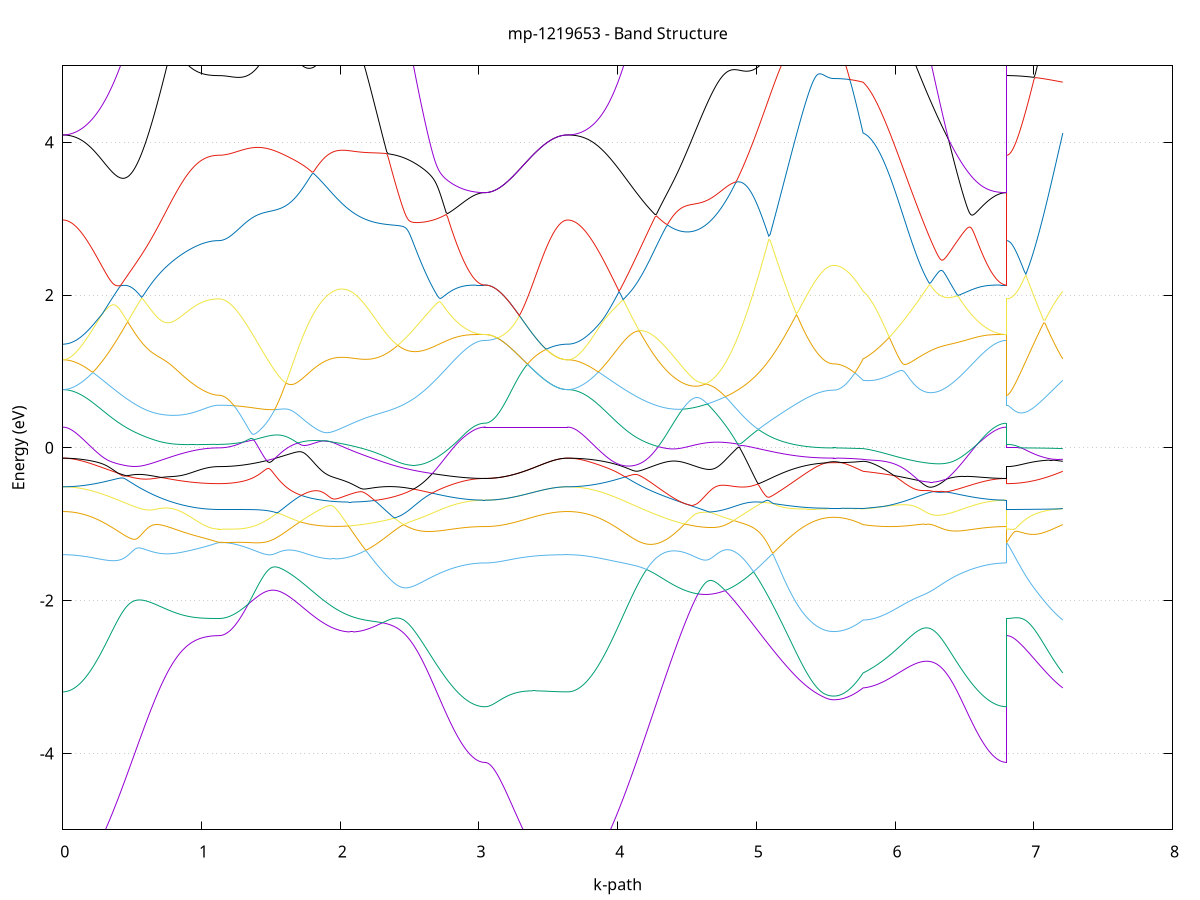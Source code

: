 set title 'mp-1219653 - Band Structure'
set xlabel 'k-path'
set ylabel 'Energy (eV)'
set grid y
set yrange [-5:5]
set terminal png size 800,600
set output 'mp-1219653_bands_gnuplot.png'
plot '-' using 1:2 with lines notitle, '-' using 1:2 with lines notitle, '-' using 1:2 with lines notitle, '-' using 1:2 with lines notitle, '-' using 1:2 with lines notitle, '-' using 1:2 with lines notitle, '-' using 1:2 with lines notitle, '-' using 1:2 with lines notitle, '-' using 1:2 with lines notitle, '-' using 1:2 with lines notitle, '-' using 1:2 with lines notitle, '-' using 1:2 with lines notitle, '-' using 1:2 with lines notitle, '-' using 1:2 with lines notitle, '-' using 1:2 with lines notitle, '-' using 1:2 with lines notitle, '-' using 1:2 with lines notitle, '-' using 1:2 with lines notitle, '-' using 1:2 with lines notitle, '-' using 1:2 with lines notitle, '-' using 1:2 with lines notitle, '-' using 1:2 with lines notitle, '-' using 1:2 with lines notitle, '-' using 1:2 with lines notitle, '-' using 1:2 with lines notitle, '-' using 1:2 with lines notitle, '-' using 1:2 with lines notitle, '-' using 1:2 with lines notitle, '-' using 1:2 with lines notitle, '-' using 1:2 with lines notitle, '-' using 1:2 with lines notitle, '-' using 1:2 with lines notitle, '-' using 1:2 with lines notitle, '-' using 1:2 with lines notitle, '-' using 1:2 with lines notitle, '-' using 1:2 with lines notitle, '-' using 1:2 with lines notitle, '-' using 1:2 with lines notitle, '-' using 1:2 with lines notitle, '-' using 1:2 with lines notitle, '-' using 1:2 with lines notitle, '-' using 1:2 with lines notitle, '-' using 1:2 with lines notitle, '-' using 1:2 with lines notitle, '-' using 1:2 with lines notitle, '-' using 1:2 with lines notitle, '-' using 1:2 with lines notitle, '-' using 1:2 with lines notitle, '-' using 1:2 with lines notitle, '-' using 1:2 with lines notitle, '-' using 1:2 with lines notitle, '-' using 1:2 with lines notitle, '-' using 1:2 with lines notitle, '-' using 1:2 with lines notitle, '-' using 1:2 with lines notitle, '-' using 1:2 with lines notitle, '-' using 1:2 with lines notitle, '-' using 1:2 with lines notitle, '-' using 1:2 with lines notitle, '-' using 1:2 with lines notitle, '-' using 1:2 with lines notitle, '-' using 1:2 with lines notitle, '-' using 1:2 with lines notitle, '-' using 1:2 with lines notitle
0.000000 -48.682821
0.009956 -48.682721
0.019912 -48.682721
0.029868 -48.682621
0.039825 -48.682521
0.049781 -48.682421
0.059737 -48.682221
0.069693 -48.682021
0.079649 -48.681821
0.089605 -48.681621
0.099561 -48.681321
0.109518 -48.681021
0.119474 -48.680721
0.129430 -48.680321
0.139386 -48.679921
0.149342 -48.679521
0.159298 -48.679121
0.169254 -48.678621
0.179210 -48.678121
0.189167 -48.677621
0.199123 -48.677021
0.209079 -48.676521
0.219035 -48.675921
0.228991 -48.675321
0.238947 -48.674621
0.248903 -48.674021
0.258860 -48.673321
0.268816 -48.672621
0.278772 -48.671821
0.288728 -48.671121
0.298684 -48.670321
0.308640 -48.669521
0.318596 -48.668721
0.328553 -48.667921
0.338509 -48.667021
0.348465 -48.666121
0.358421 -48.665321
0.368377 -48.664421
0.378333 -48.663521
0.388289 -48.662521
0.398245 -48.661621
0.408202 -48.660621
0.418158 -48.659721
0.428114 -48.658721
0.438070 -48.657721
0.448026 -48.656721
0.457982 -48.655721
0.467938 -48.654721
0.477895 -48.653621
0.487851 -48.652621
0.497807 -48.651621
0.507763 -48.650521
0.517719 -48.649521
0.527675 -48.648421
0.537631 -48.647321
0.547588 -48.646321
0.557544 -48.645221
0.567500 -48.644221
0.577456 -48.643121
0.587412 -48.642021
0.597368 -48.641021
0.607324 -48.639921
0.617280 -48.638921
0.627237 -48.637821
0.637193 -48.636821
0.647149 -48.635821
0.657105 -48.634721
0.667061 -48.633721
0.677017 -48.632721
0.686973 -48.631721
0.696930 -48.630721
0.706886 -48.629721
0.716842 -48.628721
0.726798 -48.627821
0.736754 -48.626821
0.746710 -48.625921
0.756666 -48.625021
0.766623 -48.624121
0.776579 -48.623221
0.786535 -48.622321
0.796491 -48.621421
0.806447 -48.620621
0.816403 -48.619821
0.826359 -48.619021
0.836316 -48.618221
0.846272 -48.617421
0.856228 -48.616721
0.866184 -48.616021
0.876140 -48.615321
0.886096 -48.614621
0.896052 -48.614021
0.906008 -48.613321
0.915965 -48.612721
0.925921 -48.612221
0.935877 -48.611621
0.945833 -48.611121
0.955789 -48.610621
0.965745 -48.610121
0.975701 -48.609721
0.985658 -48.609321
0.995614 -48.608921
1.005570 -48.608521
1.015526 -48.608221
1.025482 -48.607921
1.035438 -48.607621
1.045394 -48.607321
1.055351 -48.607121
1.065307 -48.606921
1.075263 -48.606821
1.085219 -48.606621
1.095175 -48.606521
1.105131 -48.606421
1.115087 -48.606421
1.125043 -48.606421
1.125043 -48.606421
1.134932 -48.606421
1.144821 -48.606421
1.154710 -48.606321
1.164598 -48.606321
1.174487 -48.606321
1.184376 -48.606221
1.194265 -48.606221
1.204153 -48.606121
1.214042 -48.606021
1.223931 -48.605921
1.233819 -48.605821
1.243708 -48.605721
1.253597 -48.605621
1.263486 -48.605521
1.273374 -48.605321
1.283263 -48.605221
1.293152 -48.605121
1.303040 -48.604921
1.312929 -48.604821
1.322818 -48.604621
1.332707 -48.604421
1.342595 -48.604221
1.352484 -48.604121
1.362373 -48.603921
1.372262 -48.603721
1.382150 -48.603521
1.392039 -48.603321
1.401928 -48.603121
1.411816 -48.602921
1.421705 -48.602721
1.431594 -48.602421
1.441483 -48.602221
1.451371 -48.602021
1.461260 -48.601821
1.471149 -48.601621
1.481037 -48.601421
1.490926 -48.601121
1.500815 -48.600921
1.510704 -48.600721
1.520592 -48.600521
1.530481 -48.600321
1.540370 -48.600121
1.550259 -48.599921
1.560147 -48.599721
1.570036 -48.599521
1.579925 -48.599321
1.589813 -48.599121
1.599702 -48.598921
1.609591 -48.598721
1.619480 -48.598621
1.629368 -48.598421
1.639257 -48.598321
1.649146 -48.598121
1.659034 -48.598021
1.668923 -48.597921
1.678812 -48.597721
1.688701 -48.597621
1.698589 -48.597521
1.708478 -48.597521
1.718367 -48.597421
1.728255 -48.597321
1.738144 -48.597321
1.748033 -48.597321
1.757922 -48.597221
1.767810 -48.597221
1.777699 -48.597321
1.787588 -48.597321
1.797477 -48.597321
1.807365 -48.597421
1.817254 -48.597521
1.827143 -48.597521
1.837031 -48.597721
1.846920 -48.597821
1.846920 -48.597821
1.856887 -48.597921
1.866854 -48.598121
1.876821 -48.598321
1.886788 -48.598521
1.896755 -48.598721
1.906722 -48.598921
1.916689 -48.599221
1.926656 -48.599421
1.936623 -48.599721
1.946590 -48.600021
1.956557 -48.600421
1.966524 -48.600721
1.976491 -48.601121
1.986458 -48.601521
1.996425 -48.601921
2.006392 -48.602321
2.016359 -48.602821
2.026326 -48.603221
2.036293 -48.603721
2.046260 -48.604221
2.056227 -48.604821
2.066194 -48.605321
2.076161 -48.605921
2.086128 -48.606521
2.096095 -48.607121
2.106062 -48.607721
2.116029 -48.608421
2.125996 -48.609021
2.135963 -48.609721
2.145930 -48.610421
2.155897 -48.611121
2.165864 -48.611921
2.175831 -48.612621
2.185798 -48.613421
2.195764 -48.614221
2.205731 -48.615021
2.215698 -48.615821
2.225665 -48.616721
2.235632 -48.617521
2.245599 -48.618421
2.255566 -48.619321
2.265533 -48.620221
2.275500 -48.621121
2.285467 -48.622021
2.295434 -48.622921
2.305401 -48.623921
2.315368 -48.624821
2.325335 -48.625821
2.335302 -48.626721
2.345269 -48.627721
2.355236 -48.628721
2.365203 -48.629721
2.375170 -48.630721
2.385137 -48.631721
2.395104 -48.632821
2.405071 -48.633821
2.415038 -48.634821
2.425005 -48.635821
2.434972 -48.636921
2.444939 -48.637921
2.454906 -48.639021
2.464873 -48.640021
2.474840 -48.641021
2.484807 -48.642121
2.494774 -48.643121
2.504741 -48.644221
2.514708 -48.645221
2.524675 -48.646221
2.534642 -48.647321
2.544609 -48.648321
2.554576 -48.649321
2.564543 -48.650321
2.574510 -48.651321
2.584477 -48.652321
2.594444 -48.653321
2.604411 -48.654321
2.614378 -48.655221
2.624345 -48.656221
2.634312 -48.657121
2.644279 -48.658121
2.654246 -48.659021
2.664213 -48.659921
2.674180 -48.660821
2.684147 -48.661721
2.694114 -48.662521
2.704081 -48.663421
2.714047 -48.664221
2.724014 -48.665021
2.733981 -48.665821
2.743948 -48.666621
2.753915 -48.667321
2.763882 -48.668121
2.773849 -48.668821
2.783816 -48.669521
2.793783 -48.670221
2.803750 -48.670821
2.813717 -48.671421
2.823684 -48.672021
2.833651 -48.672621
2.843618 -48.673221
2.853585 -48.673721
2.863552 -48.674221
2.873519 -48.674721
2.883486 -48.675221
2.893453 -48.675621
2.903420 -48.676021
2.913387 -48.676421
2.923354 -48.676721
2.933321 -48.677021
2.943288 -48.677321
2.953255 -48.677621
2.963222 -48.677921
2.973189 -48.678121
2.983156 -48.678321
2.993123 -48.678421
3.003090 -48.678521
3.013057 -48.678621
3.023024 -48.678721
3.032991 -48.678821
3.042958 -48.678821
3.042958 -48.678821
3.052907 -48.678821
3.062855 -48.678821
3.072804 -48.678821
3.082753 -48.678821
3.092702 -48.678821
3.102651 -48.678921
3.112599 -48.678921
3.122548 -48.678921
3.132497 -48.679021
3.142446 -48.679021
3.152395 -48.679121
3.162343 -48.679121
3.172292 -48.679221
3.182241 -48.679321
3.192190 -48.679421
3.202139 -48.679421
3.212087 -48.679521
3.222036 -48.679621
3.231985 -48.679721
3.241934 -48.679821
3.251883 -48.679921
3.261831 -48.680021
3.271780 -48.680121
3.281729 -48.680121
3.291678 -48.680321
3.301627 -48.680421
3.311575 -48.680521
3.321524 -48.680621
3.331473 -48.680721
3.341422 -48.680821
3.351371 -48.680921
3.361319 -48.681021
3.371268 -48.681121
3.381217 -48.681221
3.391166 -48.681321
3.401115 -48.681421
3.411063 -48.681521
3.421012 -48.681621
3.430961 -48.681721
3.440910 -48.681821
3.450859 -48.681921
3.460807 -48.681921
3.470756 -48.682021
3.480705 -48.682121
3.490654 -48.682221
3.500603 -48.682221
3.510551 -48.682321
3.520500 -48.682421
3.530449 -48.682421
3.540398 -48.682521
3.550347 -48.682521
3.560295 -48.682621
3.570244 -48.682621
3.580193 -48.682721
3.590142 -48.682721
3.600091 -48.682721
3.610039 -48.682721
3.619988 -48.682721
3.629937 -48.682821
3.639886 -48.682821
3.639886 -48.682821
3.649885 -48.682721
3.659884 -48.682721
3.669883 -48.682621
3.679883 -48.682521
3.689882 -48.682421
3.699881 -48.682221
3.709880 -48.682021
3.719879 -48.681821
3.729879 -48.681521
3.739878 -48.681321
3.749877 -48.680921
3.759876 -48.680621
3.769876 -48.680221
3.779875 -48.679821
3.789874 -48.679421
3.799873 -48.678921
3.809872 -48.678521
3.819872 -48.677921
3.829871 -48.677421
3.839870 -48.676821
3.849869 -48.676321
3.859868 -48.675621
3.869868 -48.675021
3.879867 -48.674321
3.889866 -48.673721
3.899865 -48.672921
3.909864 -48.672221
3.919864 -48.671521
3.929863 -48.670721
3.939862 -48.669921
3.949861 -48.669121
3.959860 -48.668221
3.969860 -48.667421
3.979859 -48.666521
3.989858 -48.665621
3.999857 -48.664721
4.009857 -48.663821
4.019856 -48.662821
4.029855 -48.661921
4.039854 -48.660921
4.049853 -48.659921
4.059853 -48.658921
4.069852 -48.657921
4.079851 -48.656921
4.089850 -48.655921
4.099849 -48.654821
4.109849 -48.653821
4.119848 -48.652721
4.129847 -48.651721
4.139846 -48.650621
4.149845 -48.649521
4.159845 -48.648421
4.169844 -48.647321
4.179843 -48.646321
4.189842 -48.645221
4.199841 -48.644121
4.209841 -48.643021
4.219840 -48.641921
4.229839 -48.640821
4.239838 -48.639721
4.249838 -48.638621
4.259837 -48.637521
4.269836 -48.636421
4.279835 -48.635321
4.289834 -48.634321
4.299834 -48.633221
4.309833 -48.632121
4.319832 -48.631121
4.329831 -48.630021
4.339830 -48.629021
4.349830 -48.627921
4.359829 -48.626921
4.369828 -48.625921
4.379827 -48.624921
4.389826 -48.623921
4.399826 -48.622921
4.409825 -48.622021
4.419824 -48.621021
4.429823 -48.620121
4.439823 -48.619221
4.449822 -48.618321
4.459821 -48.617421
4.469820 -48.616521
4.479819 -48.615621
4.489819 -48.614821
4.499818 -48.614021
4.509817 -48.613221
4.519816 -48.612421
4.529815 -48.611621
4.539815 -48.610921
4.549814 -48.610121
4.559813 -48.609421
4.569812 -48.608721
4.579811 -48.608021
4.589811 -48.607421
4.599810 -48.606821
4.609809 -48.606121
4.619808 -48.605521
4.629807 -48.605021
4.639807 -48.604421
4.649806 -48.603921
4.659805 -48.603421
4.669804 -48.602921
4.679804 -48.602421
4.689803 -48.602021
4.699802 -48.601621
4.709801 -48.601221
4.719800 -48.600821
4.729800 -48.600421
4.739799 -48.600121
4.749798 -48.599721
4.759797 -48.599421
4.769796 -48.599221
4.779796 -48.598921
4.789795 -48.598721
4.799794 -48.598421
4.809793 -48.598221
4.819792 -48.598121
4.829792 -48.597921
4.839791 -48.597821
4.849790 -48.597621
4.859789 -48.597521
4.869788 -48.597421
4.879788 -48.597421
4.889787 -48.597321
4.899786 -48.597321
4.909785 -48.597321
4.919785 -48.597221
4.929784 -48.597321
4.939783 -48.597321
4.949782 -48.597321
4.959781 -48.597421
4.959781 -48.597421
4.969748 -48.597421
4.979715 -48.597521
4.989682 -48.597621
4.999649 -48.597721
5.009616 -48.597821
5.019583 -48.597921
5.029550 -48.598121
5.039517 -48.598221
5.049484 -48.598421
5.059451 -48.598521
5.069418 -48.598721
5.079385 -48.598921
5.089352 -48.599121
5.099319 -48.599321
5.109286 -48.599521
5.119253 -48.599721
5.129220 -48.599921
5.139187 -48.600121
5.149154 -48.600321
5.159121 -48.600521
5.169088 -48.600721
5.179055 -48.601021
5.189022 -48.601221
5.198989 -48.601421
5.208956 -48.601621
5.218923 -48.601921
5.228890 -48.602121
5.238857 -48.602321
5.248824 -48.602621
5.258791 -48.602821
5.268758 -48.603021
5.278725 -48.603221
5.288692 -48.603421
5.298659 -48.603621
5.308626 -48.603921
5.318593 -48.604121
5.328560 -48.604321
5.338527 -48.604421
5.348493 -48.604621
5.358460 -48.604821
5.368427 -48.605021
5.378394 -48.605221
5.388361 -48.605321
5.398328 -48.605521
5.408295 -48.605621
5.418262 -48.605721
5.428229 -48.605921
5.438196 -48.606021
5.448163 -48.606121
5.458130 -48.606221
5.468097 -48.606321
5.478064 -48.606421
5.488031 -48.606521
5.497998 -48.606521
5.507965 -48.606621
5.517932 -48.606621
5.527899 -48.606721
5.537866 -48.606721
5.547833 -48.606721
5.557800 -48.606721
5.557800 -48.606721
5.567411 -48.606721
5.577021 -48.606721
5.586632 -48.606721
5.596243 -48.606721
5.605854 -48.606721
5.615464 -48.606721
5.625075 -48.606821
5.634686 -48.606821
5.644296 -48.606821
5.653907 -48.606821
5.663518 -48.606821
5.673129 -48.606921
5.682739 -48.606921
5.692350 -48.606921
5.701961 -48.607021
5.711571 -48.607021
5.721182 -48.607021
5.730793 -48.607121
5.740404 -48.607121
5.750014 -48.607221
5.759625 -48.607221
5.769236 -48.607321
5.769236 -48.607321
5.779195 -48.607521
5.789155 -48.607721
5.799114 -48.608021
5.809074 -48.608321
5.819034 -48.608621
5.828993 -48.609021
5.838953 -48.609421
5.848913 -48.609821
5.858872 -48.610221
5.868832 -48.610721
5.878791 -48.611221
5.888751 -48.611721
5.898711 -48.612221
5.908670 -48.612821
5.918630 -48.613421
5.928589 -48.614021
5.938549 -48.614621
5.948509 -48.615321
5.958468 -48.615921
5.968428 -48.616621
5.978387 -48.617421
5.988347 -48.618121
5.998307 -48.618921
6.008266 -48.619621
6.018226 -48.620421
6.028185 -48.621321
6.038145 -48.622121
6.048105 -48.622921
6.058064 -48.623821
6.068024 -48.624721
6.077984 -48.625621
6.087943 -48.626521
6.097903 -48.627421
6.107862 -48.628421
6.117822 -48.629321
6.127782 -48.630321
6.137741 -48.631221
6.147701 -48.632221
6.157660 -48.633221
6.167620 -48.634221
6.177580 -48.635221
6.187539 -48.636221
6.197499 -48.637221
6.207458 -48.638221
6.217418 -48.639221
6.227378 -48.640221
6.237337 -48.641321
6.247297 -48.642321
6.257256 -48.643321
6.267216 -48.644321
6.277176 -48.645421
6.287135 -48.646421
6.297095 -48.647421
6.307054 -48.648421
6.317014 -48.649421
6.326974 -48.650421
6.336933 -48.651421
6.346893 -48.652421
6.356853 -48.653421
6.366812 -48.654321
6.376772 -48.655321
6.386731 -48.656321
6.396691 -48.657221
6.406651 -48.658121
6.416610 -48.659021
6.426570 -48.659921
6.436529 -48.660821
6.446489 -48.661721
6.456449 -48.662621
6.466408 -48.663421
6.476368 -48.664221
6.486327 -48.665021
6.496287 -48.665821
6.506247 -48.666621
6.516206 -48.667421
6.526166 -48.668121
6.536125 -48.668821
6.546085 -48.669521
6.556045 -48.670221
6.566004 -48.670821
6.575964 -48.671421
6.585923 -48.672021
6.595883 -48.672621
6.605843 -48.673221
6.615802 -48.673721
6.625762 -48.674221
6.635722 -48.674721
6.645681 -48.675221
6.655641 -48.675621
6.665600 -48.676021
6.675560 -48.676421
6.685520 -48.676721
6.695479 -48.677021
6.705439 -48.677321
6.715398 -48.677621
6.725358 -48.677921
6.735318 -48.678121
6.745277 -48.678321
6.755237 -48.678421
6.765196 -48.678521
6.775156 -48.678621
6.785116 -48.678721
6.795075 -48.678821
6.805035 -48.678821
6.805035 -48.606421
6.814896 -48.606421
6.824758 -48.606421
6.834620 -48.606421
6.844481 -48.606421
6.854343 -48.606421
6.864204 -48.606421
6.874066 -48.606421
6.883928 -48.606421
6.893789 -48.606421
6.903651 -48.606421
6.913512 -48.606421
6.923374 -48.606521
6.933236 -48.606521
6.943097 -48.606521
6.952959 -48.606521
6.962821 -48.606521
6.972682 -48.606521
6.982544 -48.606621
6.992405 -48.606621
7.002267 -48.606621
7.012129 -48.606621
7.021990 -48.606621
7.031852 -48.606721
7.041713 -48.606721
7.051575 -48.606721
7.061437 -48.606721
7.071298 -48.606821
7.081160 -48.606821
7.091021 -48.606821
7.100883 -48.606921
7.110745 -48.606921
7.120606 -48.606921
7.130468 -48.607021
7.140329 -48.607021
7.150191 -48.607021
7.160053 -48.607121
7.169914 -48.607121
7.179776 -48.607221
7.189637 -48.607221
7.199499 -48.607221
7.209361 -48.607321
e
0.000000 -46.809621
0.009956 -46.809621
0.019912 -46.809521
0.029868 -46.809321
0.039825 -46.809121
0.049781 -46.808821
0.059737 -46.808421
0.069693 -46.808021
0.079649 -46.807621
0.089605 -46.807021
0.099561 -46.806421
0.109518 -46.805821
0.119474 -46.805021
0.129430 -46.804221
0.139386 -46.803421
0.149342 -46.802521
0.159298 -46.801521
0.169254 -46.800521
0.179210 -46.799421
0.189167 -46.798321
0.199123 -46.797121
0.209079 -46.795921
0.219035 -46.794621
0.228991 -46.793221
0.238947 -46.791821
0.248903 -46.790421
0.258860 -46.788921
0.268816 -46.787321
0.278772 -46.785721
0.288728 -46.784121
0.298684 -46.782421
0.308640 -46.780621
0.318596 -46.778921
0.328553 -46.777021
0.338509 -46.775221
0.348465 -46.773321
0.358421 -46.771321
0.368377 -46.769421
0.378333 -46.767421
0.388289 -46.765321
0.398245 -46.763321
0.408202 -46.761221
0.418158 -46.759021
0.428114 -46.756921
0.438070 -46.754721
0.448026 -46.752521
0.457982 -46.750321
0.467938 -46.748021
0.477895 -46.745821
0.487851 -46.743521
0.497807 -46.741221
0.507763 -46.738921
0.517719 -46.736621
0.527675 -46.734221
0.537631 -46.731921
0.547588 -46.729621
0.557544 -46.727221
0.567500 -46.724921
0.577456 -46.722521
0.587412 -46.720221
0.597368 -46.717821
0.607324 -46.715521
0.617280 -46.713121
0.627237 -46.710821
0.637193 -46.708521
0.647149 -46.706221
0.657105 -46.703921
0.667061 -46.701621
0.677017 -46.699421
0.686973 -46.697221
0.696930 -46.694921
0.706886 -46.692821
0.716842 -46.690621
0.726798 -46.688421
0.736754 -46.686321
0.746710 -46.684321
0.756666 -46.682221
0.766623 -46.680221
0.776579 -46.678221
0.786535 -46.676221
0.796491 -46.674321
0.806447 -46.672521
0.816403 -46.670621
0.826359 -46.668921
0.836316 -46.667121
0.846272 -46.665421
0.856228 -46.663821
0.866184 -46.662221
0.876140 -46.660621
0.886096 -46.659121
0.896052 -46.657621
0.906008 -46.656221
0.915965 -46.654921
0.925921 -46.653621
0.935877 -46.652421
0.945833 -46.651221
0.955789 -46.650121
0.965745 -46.649021
0.975701 -46.648021
0.985658 -46.647121
0.995614 -46.646221
1.005570 -46.645421
1.015526 -46.644621
1.025482 -46.643921
1.035438 -46.643321
1.045394 -46.642721
1.055351 -46.642221
1.065307 -46.641821
1.075263 -46.641421
1.085219 -46.641121
1.095175 -46.640921
1.105131 -46.640721
1.115087 -46.640621
1.125043 -46.640621
1.125043 -46.640621
1.134932 -46.640621
1.144821 -46.640621
1.154710 -46.640521
1.164598 -46.640421
1.174487 -46.640321
1.184376 -46.640221
1.194265 -46.640021
1.204153 -46.639921
1.214042 -46.639721
1.223931 -46.639521
1.233819 -46.639221
1.243708 -46.639021
1.253597 -46.638721
1.263486 -46.638421
1.273374 -46.638121
1.283263 -46.637721
1.293152 -46.637421
1.303040 -46.637021
1.312929 -46.636621
1.322818 -46.636221
1.332707 -46.635821
1.342595 -46.635421
1.352484 -46.634921
1.362373 -46.634521
1.372262 -46.634021
1.382150 -46.633521
1.392039 -46.633021
1.401928 -46.632521
1.411816 -46.632021
1.421705 -46.631521
1.431594 -46.631021
1.441483 -46.630521
1.451371 -46.630021
1.461260 -46.629421
1.471149 -46.628921
1.481037 -46.628421
1.490926 -46.627821
1.500815 -46.627321
1.510704 -46.626821
1.520592 -46.626321
1.530481 -46.625721
1.540370 -46.625221
1.550259 -46.624721
1.560147 -46.624221
1.570036 -46.623821
1.579925 -46.623321
1.589813 -46.622821
1.599702 -46.622421
1.609591 -46.622021
1.619480 -46.621621
1.629368 -46.621221
1.639257 -46.620821
1.649146 -46.620521
1.659034 -46.620121
1.668923 -46.619821
1.678812 -46.619621
1.688701 -46.619321
1.698589 -46.619121
1.708478 -46.618921
1.718367 -46.618721
1.728255 -46.618621
1.738144 -46.618521
1.748033 -46.618421
1.757922 -46.618321
1.767810 -46.618321
1.777699 -46.618421
1.787588 -46.618421
1.797477 -46.618521
1.807365 -46.618721
1.817254 -46.618921
1.827143 -46.619121
1.837031 -46.619321
1.846920 -46.619621
1.846920 -46.619621
1.856887 -46.620021
1.866854 -46.620421
1.876821 -46.620821
1.886788 -46.621321
1.896755 -46.621821
1.906722 -46.622421
1.916689 -46.623021
1.926656 -46.623721
1.936623 -46.624421
1.946590 -46.625221
1.956557 -46.626021
1.966524 -46.626821
1.976491 -46.627721
1.986458 -46.628721
1.996425 -46.629721
2.006392 -46.630821
2.016359 -46.631921
2.026326 -46.633021
2.036293 -46.634221
2.046260 -46.635521
2.056227 -46.636821
2.066194 -46.638121
2.076161 -46.639521
2.086128 -46.640921
2.096095 -46.642421
2.106062 -46.644021
2.116029 -46.645521
2.125996 -46.647221
2.135963 -46.648821
2.145930 -46.650621
2.155897 -46.652321
2.165864 -46.654121
2.175831 -46.656021
2.185798 -46.657921
2.195764 -46.659821
2.205731 -46.661821
2.215698 -46.663821
2.225665 -46.665821
2.235632 -46.667921
2.245599 -46.670021
2.255566 -46.672121
2.265533 -46.674321
2.275500 -46.676521
2.285467 -46.678821
2.295434 -46.681021
2.305401 -46.683321
2.315368 -46.685621
2.325335 -46.688021
2.335302 -46.690321
2.345269 -46.692721
2.355236 -46.695121
2.365203 -46.697621
2.375170 -46.700021
2.385137 -46.702521
2.395104 -46.705021
2.405071 -46.707421
2.415038 -46.709921
2.425005 -46.712421
2.434972 -46.714921
2.444939 -46.717521
2.454906 -46.720021
2.464873 -46.722521
2.474840 -46.725021
2.484807 -46.727521
2.494774 -46.730021
2.504741 -46.732621
2.514708 -46.735121
2.524675 -46.737521
2.534642 -46.740021
2.544609 -46.742521
2.554576 -46.744921
2.564543 -46.747421
2.574510 -46.749821
2.584477 -46.752221
2.594444 -46.754621
2.604411 -46.756921
2.614378 -46.759321
2.624345 -46.761621
2.634312 -46.763821
2.644279 -46.766121
2.654246 -46.768321
2.664213 -46.770521
2.674180 -46.772621
2.684147 -46.774721
2.694114 -46.776821
2.704081 -46.778821
2.714047 -46.780821
2.724014 -46.782821
2.733981 -46.784721
2.743948 -46.786521
2.753915 -46.788421
2.763882 -46.790121
2.773849 -46.791821
2.783816 -46.793521
2.793783 -46.795121
2.803750 -46.796721
2.813717 -46.798221
2.823684 -46.799621
2.833651 -46.801021
2.843618 -46.802321
2.853585 -46.803621
2.863552 -46.804821
2.873519 -46.806021
2.883486 -46.807121
2.893453 -46.808121
2.903420 -46.809121
2.913387 -46.810021
2.923354 -46.810821
2.933321 -46.811621
2.943288 -46.812321
2.953255 -46.813021
2.963222 -46.813521
2.973189 -46.814021
2.983156 -46.814521
2.993123 -46.814921
3.003090 -46.815221
3.013057 -46.815421
3.023024 -46.815621
3.032991 -46.815721
3.042958 -46.815721
3.042958 -46.815721
3.052907 -46.815721
3.062855 -46.815721
3.072804 -46.815721
3.082753 -46.815721
3.092702 -46.815621
3.102651 -46.815621
3.112599 -46.815521
3.122548 -46.815521
3.132497 -46.815421
3.142446 -46.815321
3.152395 -46.815221
3.162343 -46.815121
3.172292 -46.815021
3.182241 -46.814921
3.192190 -46.814821
3.202139 -46.814721
3.212087 -46.814621
3.222036 -46.814521
3.231985 -46.814321
3.241934 -46.814221
3.251883 -46.814021
3.261831 -46.813921
3.271780 -46.813821
3.281729 -46.813621
3.291678 -46.813421
3.301627 -46.813321
3.311575 -46.813121
3.321524 -46.813021
3.331473 -46.812821
3.341422 -46.812721
3.351371 -46.812521
3.361319 -46.812321
3.371268 -46.812221
3.381217 -46.812021
3.391166 -46.811921
3.401115 -46.811721
3.411063 -46.811621
3.421012 -46.811421
3.430961 -46.811321
3.440910 -46.811121
3.450859 -46.811021
3.460807 -46.810821
3.470756 -46.810721
3.480705 -46.810621
3.490654 -46.810521
3.500603 -46.810421
3.510551 -46.810321
3.520500 -46.810221
3.530449 -46.810121
3.540398 -46.810021
3.550347 -46.809921
3.560295 -46.809821
3.570244 -46.809821
3.580193 -46.809721
3.590142 -46.809721
3.600091 -46.809721
3.610039 -46.809621
3.619988 -46.809621
3.629937 -46.809621
3.639886 -46.809621
3.639886 -46.809621
3.649885 -46.809621
3.659884 -46.809521
3.669883 -46.809321
3.679883 -46.809121
3.689882 -46.808821
3.699881 -46.808421
3.709880 -46.808021
3.719879 -46.807521
3.729879 -46.806921
3.739878 -46.806321
3.749877 -46.805621
3.759876 -46.804821
3.769876 -46.804021
3.779875 -46.803121
3.789874 -46.802221
3.799873 -46.801221
3.809872 -46.800121
3.819872 -46.799021
3.829871 -46.797821
3.839870 -46.796621
3.849869 -46.795321
3.859868 -46.793921
3.869868 -46.792521
3.879867 -46.791021
3.889866 -46.789521
3.899865 -46.788021
3.909864 -46.786321
3.919864 -46.784721
3.929863 -46.783021
3.939862 -46.781221
3.949861 -46.779421
3.959860 -46.777521
3.969860 -46.775621
3.979859 -46.773721
3.989858 -46.771721
3.999857 -46.769721
4.009857 -46.767721
4.019856 -46.765621
4.029855 -46.763521
4.039854 -46.761321
4.049853 -46.759121
4.059853 -46.756921
4.069852 -46.754721
4.079851 -46.752421
4.089850 -46.750121
4.099849 -46.747821
4.109849 -46.745521
4.119848 -46.743121
4.129847 -46.740721
4.139846 -46.738421
4.149845 -46.736021
4.159845 -46.733621
4.169844 -46.731121
4.179843 -46.728721
4.189842 -46.726321
4.199841 -46.723821
4.209841 -46.721421
4.219840 -46.718921
4.229839 -46.716521
4.239838 -46.714021
4.249838 -46.711621
4.259837 -46.709221
4.269836 -46.706721
4.279835 -46.704321
4.289834 -46.701921
4.299834 -46.699521
4.309833 -46.697121
4.319832 -46.694721
4.329831 -46.692421
4.339830 -46.690021
4.349830 -46.687721
4.359829 -46.685421
4.369828 -46.683221
4.379827 -46.680921
4.389826 -46.678721
4.399826 -46.676521
4.409825 -46.674321
4.419824 -46.672221
4.429823 -46.670121
4.439823 -46.668021
4.449822 -46.665921
4.459821 -46.663921
4.469820 -46.662021
4.479819 -46.660021
4.489819 -46.658121
4.499818 -46.656221
4.509817 -46.654421
4.519816 -46.652621
4.529815 -46.650921
4.539815 -46.649221
4.549814 -46.647521
4.559813 -46.645921
4.569812 -46.644421
4.579811 -46.642821
4.589811 -46.641321
4.599810 -46.639921
4.609809 -46.638521
4.619808 -46.637221
4.629807 -46.635921
4.639807 -46.634621
4.649806 -46.633421
4.659805 -46.632321
4.669804 -46.631221
4.679804 -46.630121
4.689803 -46.629121
4.699802 -46.628121
4.709801 -46.627221
4.719800 -46.626321
4.729800 -46.625521
4.739799 -46.624721
4.749798 -46.624021
4.759797 -46.623321
4.769796 -46.622721
4.779796 -46.622121
4.789795 -46.621621
4.799794 -46.621121
4.809793 -46.620621
4.819792 -46.620221
4.829792 -46.619821
4.839791 -46.619521
4.849790 -46.619221
4.859789 -46.619021
4.869788 -46.618821
4.879788 -46.618621
4.889787 -46.618521
4.899786 -46.618421
4.909785 -46.618421
4.919785 -46.618321
4.929784 -46.618421
4.939783 -46.618421
4.949782 -46.618521
4.959781 -46.618621
4.959781 -46.618621
4.969748 -46.618821
4.979715 -46.618921
4.989682 -46.619121
4.999649 -46.619421
5.009616 -46.619621
5.019583 -46.619921
5.029550 -46.620221
5.039517 -46.620621
5.049484 -46.620921
5.059451 -46.621321
5.069418 -46.621721
5.079385 -46.622121
5.089352 -46.622521
5.099319 -46.622921
5.109286 -46.623421
5.119253 -46.623821
5.129220 -46.624321
5.139187 -46.624821
5.149154 -46.625321
5.159121 -46.625821
5.169088 -46.626321
5.179055 -46.626821
5.189022 -46.627321
5.198989 -46.627821
5.208956 -46.628421
5.218923 -46.628921
5.228890 -46.629421
5.238857 -46.629921
5.248824 -46.630421
5.258791 -46.630921
5.268758 -46.631421
5.278725 -46.631921
5.288692 -46.632421
5.298659 -46.632921
5.308626 -46.633421
5.318593 -46.633821
5.328560 -46.634321
5.338527 -46.634721
5.348493 -46.635121
5.358460 -46.635521
5.368427 -46.635921
5.378394 -46.636321
5.388361 -46.636721
5.398328 -46.637021
5.408295 -46.637321
5.418262 -46.637721
5.428229 -46.637921
5.438196 -46.638221
5.448163 -46.638521
5.458130 -46.638721
5.468097 -46.638921
5.478064 -46.639121
5.488031 -46.639321
5.497998 -46.639421
5.507965 -46.639521
5.517932 -46.639621
5.527899 -46.639721
5.537866 -46.639821
5.547833 -46.639821
5.557800 -46.639821
5.557800 -46.639821
5.567411 -46.639821
5.577021 -46.639821
5.586632 -46.639921
5.596243 -46.639921
5.605854 -46.639921
5.615464 -46.640021
5.625075 -46.640121
5.634686 -46.640121
5.644296 -46.640221
5.653907 -46.640321
5.663518 -46.640421
5.673129 -46.640521
5.682739 -46.640621
5.692350 -46.640721
5.701961 -46.640821
5.711571 -46.641021
5.721182 -46.641121
5.730793 -46.641321
5.740404 -46.641521
5.750014 -46.641621
5.759625 -46.641821
5.769236 -46.642021
5.769236 -46.642021
5.779195 -46.642521
5.789155 -46.643221
5.799114 -46.643921
5.809074 -46.644621
5.819034 -46.645521
5.828993 -46.646421
5.838953 -46.647321
5.848913 -46.648421
5.858872 -46.649521
5.868832 -46.650621
5.878791 -46.651821
5.888751 -46.653121
5.898711 -46.654521
5.908670 -46.655921
5.918630 -46.657321
5.928589 -46.658821
5.938549 -46.660421
5.948509 -46.662021
5.958468 -46.663721
5.968428 -46.665421
5.978387 -46.667221
5.988347 -46.669021
5.998307 -46.670921
6.008266 -46.672821
6.018226 -46.674821
6.028185 -46.676821
6.038145 -46.678821
6.048105 -46.680921
6.058064 -46.683021
6.068024 -46.685221
6.077984 -46.687421
6.087943 -46.689621
6.097903 -46.691921
6.107862 -46.694121
6.117822 -46.696421
6.127782 -46.698821
6.137741 -46.701121
6.147701 -46.703521
6.157660 -46.705921
6.167620 -46.708321
6.177580 -46.710721
6.187539 -46.713221
6.197499 -46.715621
6.207458 -46.718121
6.217418 -46.720621
6.227378 -46.723021
6.237337 -46.725521
6.247297 -46.728021
6.257256 -46.730521
6.267216 -46.732921
6.277176 -46.735421
6.287135 -46.737921
6.297095 -46.740321
6.307054 -46.742821
6.317014 -46.745221
6.326974 -46.747621
6.336933 -46.750021
6.346893 -46.752421
6.356853 -46.754821
6.366812 -46.757121
6.376772 -46.759421
6.386731 -46.761721
6.396691 -46.764021
6.406651 -46.766221
6.416610 -46.768421
6.426570 -46.770621
6.436529 -46.772721
6.446489 -46.774821
6.456449 -46.776921
6.466408 -46.778921
6.476368 -46.780921
6.486327 -46.782821
6.496287 -46.784721
6.506247 -46.786621
6.516206 -46.788421
6.526166 -46.790221
6.536125 -46.791921
6.546085 -46.793521
6.556045 -46.795121
6.566004 -46.796721
6.575964 -46.798221
6.585923 -46.799621
6.595883 -46.801021
6.605843 -46.802421
6.615802 -46.803621
6.625762 -46.804821
6.635722 -46.806021
6.645681 -46.807121
6.655641 -46.808121
6.665600 -46.809121
6.675560 -46.810021
6.685520 -46.810821
6.695479 -46.811621
6.705439 -46.812321
6.715398 -46.813021
6.725358 -46.813521
6.735318 -46.814021
6.745277 -46.814521
6.755237 -46.814921
6.765196 -46.815221
6.775156 -46.815421
6.785116 -46.815621
6.795075 -46.815721
6.805035 -46.815721
6.805035 -46.640621
6.814896 -46.640621
6.824758 -46.640621
6.834620 -46.640621
6.844481 -46.640621
6.854343 -46.640621
6.864204 -46.640621
6.874066 -46.640621
6.883928 -46.640721
6.893789 -46.640721
6.903651 -46.640721
6.913512 -46.640721
6.923374 -46.640721
6.933236 -46.640721
6.943097 -46.640821
6.952959 -46.640821
6.962821 -46.640821
6.972682 -46.640821
6.982544 -46.640921
6.992405 -46.640921
7.002267 -46.640921
7.012129 -46.641021
7.021990 -46.641021
7.031852 -46.641021
7.041713 -46.641121
7.051575 -46.641121
7.061437 -46.641121
7.071298 -46.641221
7.081160 -46.641221
7.091021 -46.641321
7.100883 -46.641321
7.110745 -46.641421
7.120606 -46.641421
7.130468 -46.641521
7.140329 -46.641521
7.150191 -46.641621
7.160053 -46.641721
7.169914 -46.641721
7.179776 -46.641821
7.189637 -46.641921
7.199499 -46.641921
7.209361 -46.642021
e
0.000000 -26.956921
0.009956 -26.956921
0.019912 -26.956821
0.029868 -26.956621
0.039825 -26.956421
0.049781 -26.956221
0.059737 -26.955921
0.069693 -26.955521
0.079649 -26.955121
0.089605 -26.954621
0.099561 -26.954021
0.109518 -26.953421
0.119474 -26.952821
0.129430 -26.952121
0.139386 -26.951321
0.149342 -26.950521
0.159298 -26.949621
0.169254 -26.948721
0.179210 -26.947721
0.189167 -26.946721
0.199123 -26.945621
0.209079 -26.944521
0.219035 -26.943321
0.228991 -26.942121
0.238947 -26.940821
0.248903 -26.939521
0.258860 -26.938121
0.268816 -26.936721
0.278772 -26.935321
0.288728 -26.933821
0.298684 -26.932221
0.308640 -26.930721
0.318596 -26.929121
0.328553 -26.927421
0.338509 -26.925721
0.348465 -26.924021
0.358421 -26.922321
0.368377 -26.920521
0.378333 -26.918721
0.388289 -26.916921
0.398245 -26.915021
0.408202 -26.913121
0.418158 -26.911221
0.428114 -26.909321
0.438070 -26.907321
0.448026 -26.905321
0.457982 -26.903321
0.467938 -26.901321
0.477895 -26.899321
0.487851 -26.897221
0.497807 -26.895221
0.507763 -26.893121
0.517719 -26.891021
0.527675 -26.888921
0.537631 -26.886821
0.547588 -26.884721
0.557544 -26.882621
0.567500 -26.880521
0.577456 -26.878421
0.587412 -26.876321
0.597368 -26.874321
0.607324 -26.872221
0.617280 -26.870121
0.627237 -26.868021
0.637193 -26.866021
0.647149 -26.863921
0.657105 -26.863621
0.667061 -26.871421
0.677017 -26.879221
0.686973 -26.887021
0.696930 -26.894621
0.706886 -26.902221
0.716842 -26.909721
0.726798 -26.917121
0.736754 -26.924321
0.746710 -26.931521
0.756666 -26.938521
0.766623 -26.945421
0.776579 -26.952221
0.786535 -26.958821
0.796491 -26.965321
0.806447 -26.971721
0.816403 -26.977921
0.826359 -26.983921
0.836316 -26.989821
0.846272 -26.995621
0.856228 -27.001221
0.866184 -27.006621
0.876140 -27.011821
0.886096 -27.016921
0.896052 -27.021821
0.906008 -27.026521
0.915965 -27.031021
0.925921 -27.035321
0.935877 -27.039421
0.945833 -27.043421
0.955789 -27.047121
0.965745 -27.050621
0.975701 -27.054021
0.985658 -27.057121
0.995614 -27.060121
1.005570 -27.062821
1.015526 -27.065321
1.025482 -27.067621
1.035438 -27.069721
1.045394 -27.071521
1.055351 -27.073221
1.065307 -27.074621
1.075263 -27.075821
1.085219 -27.076821
1.095175 -27.077621
1.105131 -27.078121
1.115087 -27.078521
1.125043 -27.078621
1.125043 -27.078621
1.134932 -27.078521
1.144821 -27.078421
1.154710 -27.078121
1.164598 -27.077821
1.174487 -27.077421
1.184376 -27.076821
1.194265 -27.076221
1.204153 -27.075521
1.214042 -27.074621
1.223931 -27.073721
1.233819 -27.072721
1.243708 -27.071621
1.253597 -27.070421
1.263486 -27.069121
1.273374 -27.067721
1.283263 -27.066221
1.293152 -27.064621
1.303040 -27.063021
1.312929 -27.061221
1.322818 -27.059321
1.332707 -27.057421
1.342595 -27.055421
1.352484 -27.053221
1.362373 -27.051021
1.372262 -27.048721
1.382150 -27.046421
1.392039 -27.043921
1.401928 -27.041321
1.411816 -27.038721
1.421705 -27.036021
1.431594 -27.033221
1.441483 -27.030321
1.451371 -27.027421
1.461260 -27.024321
1.471149 -27.021221
1.481037 -27.018121
1.490926 -27.014821
1.500815 -27.011521
1.510704 -27.008121
1.520592 -27.004621
1.530481 -27.001121
1.540370 -26.997521
1.550259 -26.993821
1.560147 -26.990121
1.570036 -26.986321
1.579925 -26.982421
1.589813 -26.978521
1.599702 -26.974521
1.609591 -26.970521
1.619480 -26.966421
1.629368 -26.962221
1.639257 -26.958021
1.649146 -26.953821
1.659034 -26.949521
1.668923 -26.945121
1.678812 -26.940721
1.688701 -26.936321
1.698589 -26.931821
1.708478 -26.927321
1.718367 -26.922721
1.728255 -26.918121
1.738144 -26.913521
1.748033 -26.908821
1.757922 -26.907321
1.767810 -26.912321
1.777699 -26.917121
1.787588 -26.921921
1.797477 -26.926521
1.807365 -26.930921
1.817254 -26.935221
1.827143 -26.939421
1.837031 -26.943421
1.846920 -26.947221
1.846920 -26.947221
1.856887 -26.950921
1.866854 -26.954421
1.876821 -26.957821
1.886788 -26.960921
1.896755 -26.963921
1.906722 -26.966721
1.916689 -26.969321
1.926656 -26.971721
1.936623 -26.973921
1.946590 -26.975921
1.956557 -26.977721
1.966524 -26.979321
1.976491 -26.980621
1.986458 -26.981821
1.996425 -26.982721
2.006392 -26.983521
2.016359 -26.984021
2.026326 -26.984321
2.036293 -26.984421
2.046260 -26.984221
2.056227 -26.983921
2.066194 -26.983321
2.076161 -26.982521
2.086128 -26.981521
2.096095 -26.980221
2.106062 -26.978821
2.116029 -26.977121
2.125996 -26.975221
2.135963 -26.973021
2.145930 -26.970721
2.155897 -26.968121
2.165864 -26.965321
2.175831 -26.962421
2.185798 -26.959221
2.195764 -26.955821
2.205731 -26.952121
2.215698 -26.948321
2.225665 -26.944321
2.235632 -26.940121
2.245599 -26.935721
2.255566 -26.931121
2.265533 -26.926321
2.275500 -26.921321
2.285467 -26.916221
2.295434 -26.910821
2.305401 -26.905321
2.315368 -26.899721
2.325335 -26.893821
2.335302 -26.887821
2.345269 -26.881721
2.355236 -26.875421
2.365203 -26.869021
2.375170 -26.862421
2.385137 -26.855721
2.395104 -26.848921
2.405071 -26.849221
2.415038 -26.850221
2.425005 -26.851321
2.434972 -26.852321
2.444939 -26.853421
2.454906 -26.854521
2.464873 -26.855521
2.474840 -26.856621
2.484807 -26.857621
2.494774 -26.858721
2.504741 -26.859821
2.514708 -26.860821
2.524675 -26.861921
2.534642 -26.862921
2.544609 -26.863921
2.554576 -26.865021
2.564543 -26.866021
2.574510 -26.867021
2.584477 -26.868021
2.594444 -26.869021
2.604411 -26.870021
2.614378 -26.871021
2.624345 -26.872021
2.634312 -26.872921
2.644279 -26.873921
2.654246 -26.874821
2.664213 -26.875721
2.674180 -26.876621
2.684147 -26.877521
2.694114 -26.878421
2.704081 -26.879221
2.714047 -26.880121
2.724014 -26.880921
2.733981 -26.881721
2.743948 -26.882521
2.753915 -26.883221
2.763882 -26.884021
2.773849 -26.884721
2.783816 -26.885421
2.793783 -26.886121
2.803750 -26.886821
2.813717 -26.887421
2.823684 -26.888021
2.833651 -26.888621
2.843618 -26.889221
2.853585 -26.889721
2.863552 -26.890221
2.873519 -26.890721
2.883486 -26.891221
2.893453 -26.891621
2.903420 -26.892121
2.913387 -26.892421
2.923354 -26.892821
2.933321 -26.893121
2.943288 -26.893421
2.953255 -26.893721
2.963222 -26.894021
2.973189 -26.894221
2.983156 -26.894421
2.993123 -26.894521
3.003090 -26.894721
3.013057 -26.894821
3.023024 -26.894821
3.032991 -26.894921
3.042958 -26.894921
3.042958 -26.894921
3.052907 -26.894921
3.062855 -26.895121
3.072804 -26.895321
3.082753 -26.895621
3.092702 -26.896021
3.102651 -26.896421
3.112599 -26.897021
3.122548 -26.897621
3.132497 -26.898321
3.142446 -26.899121
3.152395 -26.900021
3.162343 -26.900921
3.172292 -26.901921
3.182241 -26.903021
3.192190 -26.904121
3.202139 -26.905321
3.212087 -26.906521
3.222036 -26.907821
3.231985 -26.909221
3.241934 -26.910621
3.251883 -26.912021
3.261831 -26.913521
3.271780 -26.915021
3.281729 -26.916521
3.291678 -26.918121
3.301627 -26.919721
3.311575 -26.921321
3.321524 -26.922921
3.331473 -26.924521
3.341422 -26.926121
3.351371 -26.927821
3.361319 -26.929421
3.371268 -26.931021
3.381217 -26.932621
3.391166 -26.934221
3.401115 -26.935721
3.411063 -26.937221
3.421012 -26.938721
3.430961 -26.940221
3.440910 -26.941621
3.450859 -26.943021
3.460807 -26.944321
3.470756 -26.945621
3.480705 -26.946821
3.490654 -26.947921
3.500603 -26.949121
3.510551 -26.950121
3.520500 -26.951121
3.530449 -26.952021
3.540398 -26.952821
3.550347 -26.953621
3.560295 -26.954321
3.570244 -26.954921
3.580193 -26.955421
3.590142 -26.955921
3.600091 -26.956221
3.610039 -26.956521
3.619988 -26.956721
3.629937 -26.956921
3.639886 -26.956921
3.639886 -26.956921
3.649885 -26.956921
3.659884 -26.956821
3.669883 -26.956621
3.679883 -26.956421
3.689882 -26.956221
3.699881 -26.955921
3.709880 -26.955521
3.719879 -26.955121
3.729879 -26.954621
3.739878 -26.954021
3.749877 -26.953421
3.759876 -26.952821
3.769876 -26.952121
3.779875 -26.951321
3.789874 -26.950521
3.799873 -26.949621
3.809872 -26.948721
3.819872 -26.947821
3.829871 -26.946721
3.839870 -26.945721
3.849869 -26.944621
3.859868 -26.943421
3.869868 -26.942221
3.879867 -26.940921
3.889866 -26.939621
3.899865 -26.938321
3.909864 -26.936921
3.919864 -26.935521
3.929863 -26.934021
3.939862 -26.932521
3.949861 -26.930921
3.959860 -26.929321
3.969860 -26.927721
3.979859 -26.926121
3.989858 -26.924421
3.999857 -26.922721
4.009857 -26.920921
4.019856 -26.919121
4.029855 -26.917321
4.039854 -26.915521
4.049853 -26.913621
4.059853 -26.911821
4.069852 -26.909921
4.079851 -26.907921
4.089850 -26.906021
4.099849 -26.904021
4.109849 -26.902121
4.119848 -26.900121
4.129847 -26.898121
4.139846 -26.896121
4.149845 -26.894121
4.159845 -26.892021
4.169844 -26.890021
4.179843 -26.888021
4.189842 -26.885921
4.199841 -26.883921
4.209841 -26.881821
4.219840 -26.879821
4.229839 -26.877821
4.239838 -26.875721
4.249838 -26.873721
4.259837 -26.871721
4.269836 -26.869721
4.279835 -26.867721
4.289834 -26.865721
4.299834 -26.863721
4.309833 -26.861721
4.319832 -26.859821
4.329831 -26.864121
4.339830 -26.870221
4.349830 -26.876221
4.359829 -26.882021
4.369828 -26.887721
4.379827 -26.893221
4.389826 -26.898521
4.399826 -26.903721
4.409825 -26.908821
4.419824 -26.913621
4.429823 -26.918321
4.439823 -26.922821
4.449822 -26.927121
4.459821 -26.931221
4.469820 -26.935121
4.479819 -26.938821
4.489819 -26.942321
4.499818 -26.945721
4.509817 -26.948821
4.519816 -26.951721
4.529815 -26.954421
4.539815 -26.956921
4.549814 -26.959221
4.559813 -26.961321
4.569812 -26.963121
4.579811 -26.964821
4.589811 -26.966221
4.599810 -26.967521
4.609809 -26.968521
4.619808 -26.969221
4.629807 -26.969821
4.639807 -26.970221
4.649806 -26.970321
4.659805 -26.970321
4.669804 -26.970021
4.679804 -26.969521
4.689803 -26.968821
4.699802 -26.967921
4.709801 -26.966721
4.719800 -26.965421
4.729800 -26.963921
4.739799 -26.962121
4.749798 -26.960221
4.759797 -26.958121
4.769796 -26.955821
4.779796 -26.953221
4.789795 -26.950521
4.799794 -26.947721
4.809793 -26.944621
4.819792 -26.941421
4.829792 -26.938021
4.839791 -26.934421
4.849790 -26.930621
4.859789 -26.926721
4.869788 -26.922721
4.879788 -26.918521
4.889787 -26.914121
4.899786 -26.909621
4.909785 -26.906321
4.919785 -26.911321
4.929784 -26.916321
4.939783 -26.921221
4.949782 -26.926121
4.959781 -26.931021
4.959781 -26.931021
4.969748 -26.935921
4.979715 -26.940721
4.989682 -26.945421
4.999649 -26.950121
5.009616 -26.954821
5.019583 -26.959421
5.029550 -26.963921
5.039517 -26.968521
5.049484 -26.972921
5.059451 -26.977321
5.069418 -26.981721
5.079385 -26.986021
5.089352 -26.990221
5.099319 -26.994421
5.109286 -26.998521
5.119253 -27.002521
5.129220 -27.006521
5.139187 -27.010421
5.149154 -27.014321
5.159121 -27.018021
5.169088 -27.021721
5.179055 -27.025421
5.189022 -27.028921
5.198989 -27.032421
5.208956 -27.035821
5.218923 -27.039121
5.228890 -27.042321
5.238857 -27.045521
5.248824 -27.048621
5.258791 -27.051521
5.268758 -27.054421
5.278725 -27.057321
5.288692 -27.060021
5.298659 -27.062621
5.308626 -27.065221
5.318593 -27.067621
5.328560 -27.070021
5.338527 -27.072321
5.348493 -27.074421
5.358460 -27.076521
5.368427 -27.078521
5.378394 -27.080421
5.388361 -27.082221
5.398328 -27.083921
5.408295 -27.085521
5.418262 -27.087021
5.428229 -27.088321
5.438196 -27.089621
5.448163 -27.090821
5.458130 -27.091921
5.468097 -27.092921
5.478064 -27.093821
5.488031 -27.094621
5.497998 -27.095221
5.507965 -27.095821
5.517932 -27.096321
5.527899 -27.096721
5.537866 -27.096921
5.547833 -27.097121
5.557800 -27.097121
5.557800 -27.097121
5.567411 -27.097121
5.577021 -27.097021
5.586632 -27.096921
5.596243 -27.096821
5.605854 -27.096621
5.615464 -27.096421
5.625075 -27.096121
5.634686 -27.095821
5.644296 -27.095421
5.653907 -27.095021
5.663518 -27.094621
5.673129 -27.094121
5.682739 -27.093621
5.692350 -27.093021
5.701961 -27.092421
5.711571 -27.091821
5.721182 -27.091121
5.730793 -27.090421
5.740404 -27.089621
5.750014 -27.088821
5.759625 -27.088021
5.769236 -27.087121
5.769236 -27.087121
5.779195 -27.085521
5.789155 -27.083521
5.799114 -27.081421
5.809074 -27.079021
5.819034 -27.076421
5.828993 -27.073621
5.838953 -27.070621
5.848913 -27.067321
5.858872 -27.063821
5.868832 -27.060121
5.878791 -27.056221
5.888751 -27.052121
5.898711 -27.047821
5.908670 -27.043321
5.918630 -27.038521
5.928589 -27.033621
5.938549 -27.028521
5.948509 -27.023221
5.958468 -27.017721
5.968428 -27.012021
5.978387 -27.006221
5.988347 -27.000221
5.998307 -26.994021
6.008266 -26.987621
6.018226 -26.981121
6.028185 -26.974421
6.038145 -26.967621
6.048105 -26.960621
6.058064 -26.953521
6.068024 -26.946321
6.077984 -26.938921
6.087943 -26.931421
6.097903 -26.923821
6.107862 -26.916121
6.117822 -26.908221
6.127782 -26.900321
6.137741 -26.892321
6.147701 -26.884121
6.157660 -26.876021
6.167620 -26.867721
6.177580 -26.859621
6.187539 -26.853221
6.197499 -26.853221
6.207458 -26.854121
6.217418 -26.855121
6.227378 -26.856121
6.237337 -26.857121
6.247297 -26.858121
6.257256 -26.859121
6.267216 -26.860121
6.277176 -26.861121
6.287135 -26.862221
6.297095 -26.863221
6.307054 -26.864221
6.317014 -26.865221
6.326974 -26.866221
6.336933 -26.867221
6.346893 -26.868221
6.356853 -26.869221
6.366812 -26.870121
6.376772 -26.871121
6.386731 -26.872121
6.396691 -26.873021
6.406651 -26.873921
6.416610 -26.874921
6.426570 -26.875821
6.436529 -26.876721
6.446489 -26.877621
6.456449 -26.878421
6.466408 -26.879321
6.476368 -26.880121
6.486327 -26.880921
6.496287 -26.881721
6.506247 -26.882521
6.516206 -26.883321
6.526166 -26.884021
6.536125 -26.884721
6.546085 -26.885421
6.556045 -26.886121
6.566004 -26.886821
6.575964 -26.887421
6.585923 -26.888021
6.595883 -26.888621
6.605843 -26.889221
6.615802 -26.889721
6.625762 -26.890221
6.635722 -26.890721
6.645681 -26.891221
6.655641 -26.891621
6.665600 -26.892121
6.675560 -26.892421
6.685520 -26.892821
6.695479 -26.893121
6.705439 -26.893421
6.715398 -26.893721
6.725358 -26.894021
6.735318 -26.894221
6.745277 -26.894421
6.755237 -26.894521
6.765196 -26.894721
6.775156 -26.894821
6.785116 -26.894821
6.795075 -26.894921
6.805035 -26.894921
6.805035 -27.078621
6.814896 -27.078621
6.824758 -27.078621
6.834620 -27.078721
6.844481 -27.078721
6.854343 -27.078821
6.864204 -27.078921
6.874066 -27.079021
6.883928 -27.079221
6.893789 -27.079321
6.903651 -27.079521
6.913512 -27.079721
6.923374 -27.079921
6.933236 -27.080121
6.943097 -27.080321
6.952959 -27.080621
6.962821 -27.080821
6.972682 -27.081121
6.982544 -27.081421
6.992405 -27.081721
7.002267 -27.081921
7.012129 -27.082221
7.021990 -27.082521
7.031852 -27.082821
7.041713 -27.083121
7.051575 -27.083421
7.061437 -27.083721
7.071298 -27.084021
7.081160 -27.084321
7.091021 -27.084621
7.100883 -27.084921
7.110745 -27.085221
7.120606 -27.085421
7.130468 -27.085721
7.140329 -27.085921
7.150191 -27.086121
7.160053 -27.086421
7.169914 -27.086521
7.179776 -27.086721
7.189637 -27.086921
7.199499 -27.087021
7.209361 -27.087121
e
0.000000 -26.479221
0.009956 -26.479321
0.019912 -26.479721
0.029868 -26.480321
0.039825 -26.481121
0.049781 -26.482221
0.059737 -26.483521
0.069693 -26.485121
0.079649 -26.486921
0.089605 -26.489021
0.099561 -26.491221
0.109518 -26.493721
0.119474 -26.496521
0.129430 -26.499421
0.139386 -26.502621
0.149342 -26.506121
0.159298 -26.509721
0.169254 -26.513521
0.179210 -26.517621
0.189167 -26.521921
0.199123 -26.526321
0.209079 -26.531021
0.219035 -26.535921
0.228991 -26.541021
0.238947 -26.546221
0.248903 -26.551621
0.258860 -26.557321
0.268816 -26.563121
0.278772 -26.569021
0.288728 -26.575221
0.298684 -26.581421
0.308640 -26.587921
0.318596 -26.594521
0.328553 -26.601221
0.338509 -26.608121
0.348465 -26.615121
0.358421 -26.622221
0.368377 -26.629521
0.378333 -26.636821
0.388289 -26.644321
0.398245 -26.651921
0.408202 -26.659521
0.418158 -26.667321
0.428114 -26.675121
0.438070 -26.683021
0.448026 -26.691021
0.457982 -26.699121
0.467938 -26.707221
0.477895 -26.715321
0.487851 -26.723521
0.497807 -26.731821
0.507763 -26.740021
0.517719 -26.748321
0.527675 -26.756721
0.537631 -26.765021
0.547588 -26.773321
0.557544 -26.781621
0.567500 -26.790021
0.577456 -26.798321
0.587412 -26.806621
0.597368 -26.814821
0.607324 -26.823121
0.617280 -26.831221
0.627237 -26.839421
0.637193 -26.847521
0.647149 -26.855521
0.657105 -26.861721
0.667061 -26.859821
0.677017 -26.857821
0.686973 -26.855821
0.696930 -26.853921
0.706886 -26.851921
0.716842 -26.850021
0.726798 -26.848121
0.736754 -26.846221
0.746710 -26.844421
0.756666 -26.842521
0.766623 -26.840821
0.776579 -26.839021
0.786535 -26.837321
0.796491 -26.835621
0.806447 -26.833921
0.816403 -26.832321
0.826359 -26.830721
0.836316 -26.829221
0.846272 -26.827721
0.856228 -26.826221
0.866184 -26.824821
0.876140 -26.823421
0.886096 -26.822121
0.896052 -26.820821
0.906008 -26.819621
0.915965 -26.818421
0.925921 -26.817321
0.935877 -26.816221
0.945833 -26.815121
0.955789 -26.814121
0.965745 -26.813221
0.975701 -26.812321
0.985658 -26.811521
0.995614 -26.810721
1.005570 -26.810021
1.015526 -26.809321
1.025482 -26.808721
1.035438 -26.808221
1.045394 -26.807721
1.055351 -26.807221
1.065307 -26.806921
1.075263 -26.806521
1.085219 -26.806321
1.095175 -26.806121
1.105131 -26.805921
1.115087 -26.805821
1.125043 -26.805821
1.125043 -26.805821
1.134932 -26.805821
1.144821 -26.805821
1.154710 -26.805821
1.164598 -26.805821
1.174487 -26.805721
1.184376 -26.805721
1.194265 -26.805721
1.204153 -26.805621
1.214042 -26.805621
1.223931 -26.805521
1.233819 -26.805521
1.243708 -26.805421
1.253597 -26.805321
1.263486 -26.805221
1.273374 -26.805221
1.283263 -26.805121
1.293152 -26.805021
1.303040 -26.804921
1.312929 -26.804821
1.322818 -26.804721
1.332707 -26.804621
1.342595 -26.804521
1.352484 -26.804421
1.362373 -26.804321
1.372262 -26.804221
1.382150 -26.804121
1.392039 -26.804021
1.401928 -26.803921
1.411816 -26.803821
1.421705 -26.803621
1.431594 -26.803521
1.441483 -26.803421
1.451371 -26.803321
1.461260 -26.803221
1.471149 -26.803121
1.481037 -26.803021
1.490926 -26.803021
1.500815 -26.802921
1.510704 -26.802821
1.520592 -26.802721
1.530481 -26.802721
1.540370 -26.802621
1.550259 -26.802521
1.560147 -26.802521
1.570036 -26.802521
1.579925 -26.802821
1.589813 -26.809021
1.599702 -26.815221
1.609591 -26.821321
1.619480 -26.827521
1.629368 -26.833621
1.639257 -26.839721
1.649146 -26.845721
1.659034 -26.851721
1.668923 -26.857621
1.678812 -26.863521
1.688701 -26.869321
1.698589 -26.875021
1.708478 -26.880621
1.718367 -26.886221
1.728255 -26.891621
1.738144 -26.896921
1.748033 -26.902221
1.757922 -26.904121
1.767810 -26.899321
1.777699 -26.894621
1.787588 -26.889821
1.797477 -26.885021
1.807365 -26.880121
1.817254 -26.875321
1.827143 -26.870421
1.837031 -26.865521
1.846920 -26.860621
1.846920 -26.860621
1.856887 -26.855621
1.866854 -26.850721
1.876821 -26.845721
1.886788 -26.840821
1.896755 -26.835821
1.906722 -26.831021
1.916689 -26.826221
1.926656 -26.821621
1.936623 -26.817621
1.946590 -26.814821
1.956557 -26.813521
1.966524 -26.813221
1.976491 -26.813321
1.986458 -26.813621
1.996425 -26.814021
2.006392 -26.814521
2.016359 -26.815021
2.026326 -26.815621
2.036293 -26.816221
2.046260 -26.816821
2.056227 -26.817521
2.066194 -26.818221
2.076161 -26.818821
2.086128 -26.819621
2.096095 -26.820321
2.106062 -26.821021
2.116029 -26.821821
2.125996 -26.822621
2.135963 -26.823421
2.145930 -26.824221
2.155897 -26.825021
2.165864 -26.825821
2.175831 -26.826721
2.185798 -26.827521
2.195764 -26.828421
2.205731 -26.829321
2.215698 -26.830221
2.225665 -26.831121
2.235632 -26.832121
2.245599 -26.833021
2.255566 -26.833921
2.265533 -26.834921
2.275500 -26.835921
2.285467 -26.836921
2.295434 -26.837821
2.305401 -26.838821
2.315368 -26.839821
2.325335 -26.840921
2.335302 -26.841921
2.345269 -26.842921
2.355236 -26.843921
2.365203 -26.845021
2.375170 -26.846021
2.385137 -26.847121
2.395104 -26.848121
2.405071 -26.842021
2.415038 -26.835021
2.425005 -26.827821
2.434972 -26.820621
2.444939 -26.813221
2.454906 -26.805821
2.464873 -26.798321
2.474840 -26.790721
2.484807 -26.783121
2.494774 -26.775421
2.504741 -26.767621
2.514708 -26.759821
2.524675 -26.752021
2.534642 -26.744121
2.544609 -26.736321
2.554576 -26.728421
2.564543 -26.720521
2.574510 -26.712621
2.584477 -26.704721
2.594444 -26.696921
2.604411 -26.689021
2.614378 -26.681221
2.624345 -26.673521
2.634312 -26.665721
2.644279 -26.658121
2.654246 -26.650521
2.664213 -26.643021
2.674180 -26.635621
2.684147 -26.628221
2.694114 -26.621021
2.704081 -26.613821
2.714047 -26.606821
2.724014 -26.599921
2.733981 -26.593121
2.743948 -26.586421
2.753915 -26.579921
2.763882 -26.573621
2.773849 -26.567421
2.783816 -26.561321
2.793783 -26.555421
2.803750 -26.549721
2.813717 -26.544221
2.823684 -26.538921
2.833651 -26.533721
2.843618 -26.528821
2.853585 -26.524121
2.863552 -26.519521
2.873519 -26.515221
2.883486 -26.511121
2.893453 -26.507221
2.903420 -26.503621
2.913387 -26.500221
2.923354 -26.497021
2.933321 -26.494121
2.943288 -26.491421
2.953255 -26.489021
2.963222 -26.486821
2.973189 -26.484821
2.983156 -26.483121
2.993123 -26.481721
3.003090 -26.480521
3.013057 -26.479621
3.023024 -26.479021
3.032991 -26.478621
3.042958 -26.478421
3.042958 -26.478421
3.052907 -26.478421
3.062855 -26.478421
3.072804 -26.478421
3.082753 -26.478421
3.092702 -26.478421
3.102651 -26.478521
3.112599 -26.478521
3.122548 -26.478521
3.132497 -26.478521
3.142446 -26.478521
3.152395 -26.478521
3.162343 -26.478521
3.172292 -26.478521
3.182241 -26.478521
3.192190 -26.478521
3.202139 -26.478621
3.212087 -26.478621
3.222036 -26.478621
3.231985 -26.478621
3.241934 -26.478621
3.251883 -26.478621
3.261831 -26.478721
3.271780 -26.478721
3.281729 -26.478721
3.291678 -26.478721
3.301627 -26.478721
3.311575 -26.478821
3.321524 -26.478821
3.331473 -26.478821
3.341422 -26.478821
3.351371 -26.478821
3.361319 -26.478921
3.371268 -26.478921
3.381217 -26.478921
3.391166 -26.478921
3.401115 -26.478921
3.411063 -26.478921
3.421012 -26.479021
3.430961 -26.479021
3.440910 -26.479021
3.450859 -26.479021
3.460807 -26.479021
3.470756 -26.479021
3.480705 -26.479121
3.490654 -26.479121
3.500603 -26.479121
3.510551 -26.479121
3.520500 -26.479121
3.530449 -26.479121
3.540398 -26.479121
3.550347 -26.479121
3.560295 -26.479221
3.570244 -26.479221
3.580193 -26.479221
3.590142 -26.479221
3.600091 -26.479221
3.610039 -26.479221
3.619988 -26.479221
3.629937 -26.479221
3.639886 -26.479221
3.639886 -26.479221
3.649885 -26.479321
3.659884 -26.479721
3.669883 -26.480321
3.679883 -26.481221
3.689882 -26.482321
3.699881 -26.483721
3.709880 -26.485321
3.719879 -26.487221
3.729879 -26.489321
3.739878 -26.491721
3.749877 -26.494321
3.759876 -26.497121
3.769876 -26.500221
3.779875 -26.503521
3.789874 -26.507021
3.799873 -26.510721
3.809872 -26.514721
3.819872 -26.518921
3.829871 -26.523221
3.839870 -26.527821
3.849869 -26.532621
3.859868 -26.537621
3.869868 -26.542721
3.879867 -26.548121
3.889866 -26.553621
3.899865 -26.559321
3.909864 -26.565121
3.919864 -26.571121
3.929863 -26.577321
3.939862 -26.583621
3.949861 -26.590021
3.959860 -26.596621
3.969860 -26.603321
3.979859 -26.610121
3.989858 -26.617021
3.999857 -26.624021
4.009857 -26.631121
4.019856 -26.638321
4.029855 -26.645621
4.039854 -26.653021
4.049853 -26.660421
4.059853 -26.667921
4.069852 -26.675421
4.079851 -26.683021
4.089850 -26.690621
4.099849 -26.698221
4.109849 -26.705821
4.119848 -26.713521
4.129847 -26.721221
4.139846 -26.728821
4.149845 -26.736521
4.159845 -26.744121
4.169844 -26.751721
4.179843 -26.759321
4.189842 -26.766821
4.199841 -26.774321
4.209841 -26.781721
4.219840 -26.789121
4.229839 -26.796321
4.239838 -26.803621
4.249838 -26.810721
4.259837 -26.817821
4.269836 -26.824721
4.279835 -26.831621
4.289834 -26.838321
4.299834 -26.844921
4.309833 -26.851421
4.319832 -26.857821
4.329831 -26.857921
4.339830 -26.856021
4.349830 -26.854121
4.359829 -26.852221
4.369828 -26.850421
4.379827 -26.848621
4.389826 -26.846821
4.399826 -26.845021
4.409825 -26.843321
4.419824 -26.841621
4.429823 -26.839921
4.439823 -26.838221
4.449822 -26.836621
4.459821 -26.835021
4.469820 -26.833521
4.479819 -26.832021
4.489819 -26.830521
4.499818 -26.829121
4.509817 -26.827721
4.519816 -26.826321
4.529815 -26.825021
4.539815 -26.823721
4.549814 -26.822421
4.559813 -26.821221
4.569812 -26.820121
4.579811 -26.819021
4.589811 -26.817921
4.599810 -26.816921
4.609809 -26.815921
4.619808 -26.815021
4.629807 -26.814221
4.639807 -26.813421
4.649806 -26.812621
4.659805 -26.812021
4.669804 -26.811421
4.679804 -26.811021
4.689803 -26.810821
4.699802 -26.810921
4.709801 -26.811521
4.719800 -26.813221
4.729800 -26.816221
4.739799 -26.820221
4.749798 -26.824721
4.759797 -26.829621
4.769796 -26.834621
4.779796 -26.839621
4.789795 -26.844721
4.799794 -26.849921
4.809793 -26.855021
4.819792 -26.860221
4.829792 -26.865421
4.839791 -26.870521
4.849790 -26.875721
4.859789 -26.880821
4.869788 -26.886021
4.879788 -26.891121
4.889787 -26.896221
4.899786 -26.901221
4.909785 -26.905021
4.919785 -26.900321
4.929784 -26.895421
4.939783 -26.890421
4.949782 -26.885321
4.959781 -26.880121
4.959781 -26.880121
4.969748 -26.874821
4.979715 -26.869421
4.989682 -26.863921
4.999649 -26.858421
5.009616 -26.852821
5.019583 -26.847121
5.029550 -26.841321
5.039517 -26.835521
5.049484 -26.829721
5.059451 -26.823821
5.069418 -26.817921
5.079385 -26.811921
5.089352 -26.811021
5.099319 -26.811521
5.109286 -26.812121
5.119253 -26.812721
5.129220 -26.813221
5.139187 -26.813821
5.149154 -26.814421
5.159121 -26.815021
5.169088 -26.815621
5.179055 -26.816221
5.189022 -26.816821
5.198989 -26.817421
5.208956 -26.818021
5.218923 -26.818621
5.228890 -26.819221
5.238857 -26.819821
5.248824 -26.820421
5.258791 -26.820921
5.268758 -26.821521
5.278725 -26.822121
5.288692 -26.822621
5.298659 -26.823121
5.308626 -26.823721
5.318593 -26.824221
5.328560 -26.824721
5.338527 -26.825121
5.348493 -26.825621
5.358460 -26.826021
5.368427 -26.826521
5.378394 -26.826921
5.388361 -26.827321
5.398328 -26.827721
5.408295 -26.828021
5.418262 -26.828321
5.428229 -26.828721
5.438196 -26.828921
5.448163 -26.829221
5.458130 -26.829521
5.468097 -26.829721
5.478064 -26.829921
5.488031 -26.830121
5.497998 -26.830221
5.507965 -26.830421
5.517932 -26.830521
5.527899 -26.830621
5.537866 -26.830621
5.547833 -26.830721
5.557800 -26.830721
5.557800 -26.830721
5.567411 -26.830721
5.577021 -26.830621
5.586632 -26.830521
5.596243 -26.830421
5.605854 -26.830321
5.615464 -26.830221
5.625075 -26.830021
5.634686 -26.829821
5.644296 -26.829521
5.653907 -26.829321
5.663518 -26.829021
5.673129 -26.828621
5.682739 -26.828321
5.692350 -26.828021
5.701961 -26.827621
5.711571 -26.827221
5.721182 -26.826821
5.730793 -26.826321
5.740404 -26.825921
5.750014 -26.825421
5.759625 -26.825021
5.769236 -26.824521
5.769236 -26.824521
5.779195 -26.824621
5.789155 -26.824821
5.799114 -26.825021
5.809074 -26.825221
5.819034 -26.825521
5.828993 -26.825821
5.838953 -26.826121
5.848913 -26.826421
5.858872 -26.826821
5.868832 -26.827221
5.878791 -26.827721
5.888751 -26.828121
5.898711 -26.828621
5.908670 -26.829221
5.918630 -26.829721
5.928589 -26.830321
5.938549 -26.830921
5.948509 -26.831521
5.958468 -26.832121
5.968428 -26.832821
5.978387 -26.833521
5.988347 -26.834221
5.998307 -26.834921
6.008266 -26.835721
6.018226 -26.836521
6.028185 -26.837321
6.038145 -26.838121
6.048105 -26.838921
6.058064 -26.839721
6.068024 -26.840621
6.077984 -26.841521
6.087943 -26.842421
6.097903 -26.843321
6.107862 -26.844221
6.117822 -26.845121
6.127782 -26.846121
6.137741 -26.847021
6.147701 -26.847921
6.157660 -26.848921
6.167620 -26.849821
6.177580 -26.850621
6.187539 -26.849521
6.197499 -26.842021
6.207458 -26.833621
6.217418 -26.825121
6.227378 -26.816521
6.237337 -26.807821
6.247297 -26.799221
6.257256 -26.790521
6.267216 -26.781821
6.277176 -26.773121
6.287135 -26.764421
6.297095 -26.755721
6.307054 -26.747021
6.317014 -26.738421
6.326974 -26.729721
6.336933 -26.721221
6.346893 -26.712621
6.356853 -26.704121
6.366812 -26.695721
6.376772 -26.687421
6.386731 -26.679121
6.396691 -26.670921
6.406651 -26.662821
6.416610 -26.654721
6.426570 -26.646821
6.436529 -26.639021
6.446489 -26.631321
6.456449 -26.623821
6.466408 -26.616321
6.476368 -26.609021
6.486327 -26.601821
6.496287 -26.594821
6.506247 -26.587921
6.516206 -26.581221
6.526166 -26.574721
6.536125 -26.568321
6.546085 -26.562221
6.556045 -26.556121
6.566004 -26.550321
6.575964 -26.544721
6.585923 -26.539321
6.595883 -26.534121
6.605843 -26.529121
6.615802 -26.524321
6.625762 -26.519721
6.635722 -26.515321
6.645681 -26.511221
6.655641 -26.507321
6.665600 -26.503621
6.675560 -26.500221
6.685520 -26.497021
6.695479 -26.494121
6.705439 -26.491421
6.715398 -26.489021
6.725358 -26.486821
6.735318 -26.484821
6.745277 -26.483121
6.755237 -26.481721
6.765196 -26.480521
6.775156 -26.479621
6.785116 -26.479021
6.795075 -26.478621
6.805035 -26.478421
6.805035 -26.805821
6.814896 -26.805821
6.824758 -26.805921
6.834620 -26.806021
6.844481 -26.806121
6.854343 -26.806221
6.864204 -26.806421
6.874066 -26.806621
6.883928 -26.806821
6.893789 -26.807121
6.903651 -26.807421
6.913512 -26.807721
6.923374 -26.808021
6.933236 -26.808421
6.943097 -26.808821
6.952959 -26.809221
6.962821 -26.809721
6.972682 -26.810121
6.982544 -26.810621
6.992405 -26.811121
7.002267 -26.811721
7.012129 -26.812221
7.021990 -26.812821
7.031852 -26.813321
7.041713 -26.813921
7.051575 -26.814521
7.061437 -26.815121
7.071298 -26.815721
7.081160 -26.816421
7.091021 -26.817021
7.100883 -26.817621
7.110745 -26.818321
7.120606 -26.818921
7.130468 -26.819621
7.140329 -26.820221
7.150191 -26.820821
7.160053 -26.821521
7.169914 -26.822121
7.179776 -26.822721
7.189637 -26.823321
7.199499 -26.823921
7.209361 -26.824521
e
0.000000 -26.479221
0.009956 -26.479221
0.019912 -26.479321
0.029868 -26.479421
0.039825 -26.479621
0.049781 -26.479921
0.059737 -26.480221
0.069693 -26.480521
0.079649 -26.480921
0.089605 -26.481421
0.099561 -26.481921
0.109518 -26.482521
0.119474 -26.483121
0.129430 -26.483821
0.139386 -26.484521
0.149342 -26.485321
0.159298 -26.486121
0.169254 -26.487021
0.179210 -26.487921
0.189167 -26.488921
0.199123 -26.489921
0.209079 -26.491021
0.219035 -26.492121
0.228991 -26.493321
0.238947 -26.494521
0.248903 -26.495721
0.258860 -26.497021
0.268816 -26.498321
0.278772 -26.499721
0.288728 -26.501121
0.298684 -26.502621
0.308640 -26.504021
0.318596 -26.505621
0.328553 -26.507121
0.338509 -26.508721
0.348465 -26.510321
0.358421 -26.512021
0.368377 -26.513621
0.378333 -26.515321
0.388289 -26.517121
0.398245 -26.518821
0.408202 -26.520621
0.418158 -26.522421
0.428114 -26.524221
0.438070 -26.526021
0.448026 -26.527921
0.457982 -26.529821
0.467938 -26.531621
0.477895 -26.533521
0.487851 -26.535521
0.497807 -26.537421
0.507763 -26.539321
0.517719 -26.541221
0.527675 -26.543221
0.537631 -26.545121
0.547588 -26.547121
0.557544 -26.549021
0.567500 -26.551021
0.577456 -26.552921
0.587412 -26.554921
0.597368 -26.556821
0.607324 -26.558821
0.617280 -26.560721
0.627237 -26.562621
0.637193 -26.564521
0.647149 -26.566421
0.657105 -26.568321
0.667061 -26.570221
0.677017 -26.572021
0.686973 -26.573821
0.696930 -26.575721
0.706886 -26.577521
0.716842 -26.579221
0.726798 -26.581021
0.736754 -26.582721
0.746710 -26.584421
0.756666 -26.586121
0.766623 -26.587721
0.776579 -26.589321
0.786535 -26.590921
0.796491 -26.592521
0.806447 -26.594021
0.816403 -26.595421
0.826359 -26.596921
0.836316 -26.598321
0.846272 -26.599721
0.856228 -26.601021
0.866184 -26.602321
0.876140 -26.603621
0.886096 -26.604821
0.896052 -26.605921
0.906008 -26.607121
0.915965 -26.608221
0.925921 -26.609221
0.935877 -26.610221
0.945833 -26.611121
0.955789 -26.612021
0.965745 -26.612921
0.975701 -26.613721
0.985658 -26.614421
0.995614 -26.615121
1.005570 -26.615821
1.015526 -26.616421
1.025482 -26.616921
1.035438 -26.617421
1.045394 -26.617921
1.055351 -26.618321
1.065307 -26.618621
1.075263 -26.618921
1.085219 -26.619221
1.095175 -26.619421
1.105131 -26.619521
1.115087 -26.619621
1.125043 -26.619621
1.125043 -26.619621
1.134932 -26.619721
1.144821 -26.620021
1.154710 -26.620621
1.164598 -26.621321
1.174487 -26.622321
1.184376 -26.623521
1.194265 -26.624921
1.204153 -26.626521
1.214042 -26.628321
1.223931 -26.630321
1.233819 -26.632521
1.243708 -26.634921
1.253597 -26.637521
1.263486 -26.640321
1.273374 -26.643321
1.283263 -26.646521
1.293152 -26.649921
1.303040 -26.653421
1.312929 -26.657121
1.322818 -26.661021
1.332707 -26.665021
1.342595 -26.669321
1.352484 -26.673621
1.362373 -26.678121
1.372262 -26.682821
1.382150 -26.687621
1.392039 -26.692521
1.401928 -26.697621
1.411816 -26.702721
1.421705 -26.708021
1.431594 -26.713421
1.441483 -26.718921
1.451371 -26.724521
1.461260 -26.730221
1.471149 -26.736021
1.481037 -26.741821
1.490926 -26.747721
1.500815 -26.753721
1.510704 -26.759721
1.520592 -26.765821
1.530481 -26.771921
1.540370 -26.778021
1.550259 -26.784221
1.560147 -26.790421
1.570036 -26.796621
1.579925 -26.802421
1.589813 -26.802421
1.599702 -26.802421
1.609591 -26.802421
1.619480 -26.802421
1.629368 -26.802421
1.639257 -26.802421
1.649146 -26.802521
1.659034 -26.802521
1.668923 -26.802621
1.678812 -26.802721
1.688701 -26.802821
1.698589 -26.802821
1.708478 -26.803021
1.718367 -26.803121
1.728255 -26.803221
1.738144 -26.803421
1.748033 -26.803521
1.757922 -26.803721
1.767810 -26.803921
1.777699 -26.804121
1.787588 -26.804321
1.797477 -26.804621
1.807365 -26.804821
1.817254 -26.805121
1.827143 -26.805321
1.837031 -26.805621
1.846920 -26.805921
1.846920 -26.805921
1.856887 -26.806221
1.866854 -26.806521
1.876821 -26.806821
1.886788 -26.807121
1.896755 -26.807421
1.906722 -26.807721
1.916689 -26.807821
1.926656 -26.807821
1.936623 -26.807221
1.946590 -26.805421
1.956557 -26.802221
1.966524 -26.797921
1.976491 -26.793321
1.986458 -26.788521
1.996425 -26.783621
2.006392 -26.778621
2.016359 -26.773721
2.026326 -26.768721
2.036293 -26.763721
2.046260 -26.758721
2.056227 -26.753821
2.066194 -26.748821
2.076161 -26.743921
2.086128 -26.739021
2.096095 -26.734021
2.106062 -26.729221
2.116029 -26.724321
2.125996 -26.719421
2.135963 -26.714621
2.145930 -26.709821
2.155897 -26.705121
2.165864 -26.700321
2.175831 -26.695621
2.185798 -26.691021
2.195764 -26.686321
2.205731 -26.681721
2.215698 -26.677121
2.225665 -26.672621
2.235632 -26.668121
2.245599 -26.663621
2.255566 -26.659221
2.265533 -26.654821
2.275500 -26.650521
2.285467 -26.646221
2.295434 -26.641921
2.305401 -26.637721
2.315368 -26.633521
2.325335 -26.629421
2.335302 -26.625421
2.345269 -26.621321
2.355236 -26.617321
2.365203 -26.613421
2.375170 -26.609521
2.385137 -26.605721
2.395104 -26.601921
2.405071 -26.598221
2.415038 -26.594521
2.425005 -26.590921
2.434972 -26.587321
2.444939 -26.583821
2.454906 -26.580321
2.464873 -26.576921
2.474840 -26.573621
2.484807 -26.570321
2.494774 -26.567021
2.504741 -26.563821
2.514708 -26.560721
2.524675 -26.557621
2.534642 -26.554621
2.544609 -26.551721
2.554576 -26.548821
2.564543 -26.545921
2.574510 -26.543121
2.584477 -26.540421
2.594444 -26.537721
2.604411 -26.535121
2.614378 -26.532521
2.624345 -26.530121
2.634312 -26.527621
2.644279 -26.525221
2.654246 -26.522921
2.664213 -26.520721
2.674180 -26.518521
2.684147 -26.516321
2.694114 -26.514221
2.704081 -26.512221
2.714047 -26.510221
2.724014 -26.508321
2.733981 -26.506521
2.743948 -26.504721
2.753915 -26.503021
2.763882 -26.501321
2.773849 -26.499721
2.783816 -26.498121
2.793783 -26.496721
2.803750 -26.495221
2.813717 -26.493821
2.823684 -26.492521
2.833651 -26.491321
2.843618 -26.490121
2.853585 -26.488921
2.863552 -26.487921
2.873519 -26.486821
2.883486 -26.485921
2.893453 -26.485021
2.903420 -26.484121
2.913387 -26.483321
2.923354 -26.482621
2.933321 -26.482021
2.943288 -26.481321
2.953255 -26.480821
2.963222 -26.480321
2.973189 -26.479921
2.983156 -26.479521
2.993123 -26.479221
3.003090 -26.478921
3.013057 -26.478721
3.023024 -26.478521
3.032991 -26.478521
3.042958 -26.478421
3.042958 -26.478421
3.052907 -26.478421
3.062855 -26.478421
3.072804 -26.478421
3.082753 -26.478421
3.092702 -26.478421
3.102651 -26.478521
3.112599 -26.478521
3.122548 -26.478521
3.132497 -26.478521
3.142446 -26.478521
3.152395 -26.478521
3.162343 -26.478521
3.172292 -26.478521
3.182241 -26.478521
3.192190 -26.478521
3.202139 -26.478621
3.212087 -26.478621
3.222036 -26.478621
3.231985 -26.478621
3.241934 -26.478621
3.251883 -26.478621
3.261831 -26.478721
3.271780 -26.478721
3.281729 -26.478721
3.291678 -26.478721
3.301627 -26.478721
3.311575 -26.478721
3.321524 -26.478821
3.331473 -26.478821
3.341422 -26.478821
3.351371 -26.478821
3.361319 -26.478821
3.371268 -26.478921
3.381217 -26.478921
3.391166 -26.478921
3.401115 -26.478921
3.411063 -26.478921
3.421012 -26.479021
3.430961 -26.479021
3.440910 -26.479021
3.450859 -26.479021
3.460807 -26.479021
3.470756 -26.479021
3.480705 -26.479121
3.490654 -26.479121
3.500603 -26.479121
3.510551 -26.479121
3.520500 -26.479121
3.530449 -26.479121
3.540398 -26.479121
3.550347 -26.479121
3.560295 -26.479121
3.570244 -26.479221
3.580193 -26.479221
3.590142 -26.479221
3.600091 -26.479221
3.610039 -26.479221
3.619988 -26.479221
3.629937 -26.479221
3.639886 -26.479221
3.639886 -26.479221
3.649885 -26.479221
3.659884 -26.479321
3.669883 -26.479421
3.679883 -26.479621
3.689882 -26.479921
3.699881 -26.480221
3.709880 -26.480621
3.719879 -26.481021
3.729879 -26.481521
3.739878 -26.482121
3.749877 -26.482721
3.759876 -26.483421
3.769876 -26.484121
3.779875 -26.484921
3.789874 -26.485721
3.799873 -26.486621
3.809872 -26.487621
3.819872 -26.488621
3.829871 -26.489721
3.839870 -26.490821
3.849869 -26.492021
3.859868 -26.493221
3.869868 -26.494621
3.879867 -26.495921
3.889866 -26.497421
3.899865 -26.498821
3.909864 -26.500421
3.919864 -26.502021
3.929863 -26.503721
3.939862 -26.505421
3.949861 -26.507221
3.959860 -26.509021
3.969860 -26.510921
3.979859 -26.512921
3.989858 -26.514921
3.999857 -26.517021
4.009857 -26.519221
4.019856 -26.521421
4.029855 -26.523721
4.039854 -26.526021
4.049853 -26.528421
4.059853 -26.530821
4.069852 -26.533321
4.079851 -26.535921
4.089850 -26.538521
4.099849 -26.541221
4.109849 -26.544021
4.119848 -26.546821
4.129847 -26.549621
4.139846 -26.552621
4.149845 -26.555621
4.159845 -26.558621
4.169844 -26.561721
4.179843 -26.564921
4.189842 -26.568121
4.199841 -26.571421
4.209841 -26.574721
4.219840 -26.578121
4.229839 -26.581621
4.239838 -26.585121
4.249838 -26.588621
4.259837 -26.592221
4.269836 -26.595921
4.279835 -26.599721
4.289834 -26.603421
4.299834 -26.607321
4.309833 -26.611221
4.319832 -26.615121
4.329831 -26.619121
4.339830 -26.623221
4.349830 -26.627321
4.359829 -26.631421
4.369828 -26.635621
4.379827 -26.639921
4.389826 -26.644221
4.399826 -26.648521
4.409825 -26.652921
4.419824 -26.657421
4.429823 -26.661821
4.439823 -26.666421
4.449822 -26.670921
4.459821 -26.675621
4.469820 -26.680221
4.479819 -26.684921
4.489819 -26.689621
4.499818 -26.694421
4.509817 -26.699221
4.519816 -26.704021
4.529815 -26.708921
4.539815 -26.713821
4.549814 -26.718721
4.559813 -26.723721
4.569812 -26.728721
4.579811 -26.733721
4.589811 -26.738721
4.599810 -26.743721
4.609809 -26.748821
4.619808 -26.753921
4.629807 -26.759021
4.639807 -26.764021
4.649806 -26.769121
4.659805 -26.774221
4.669804 -26.779221
4.679804 -26.784121
4.689803 -26.788921
4.699802 -26.793521
4.709801 -26.797521
4.719800 -26.800521
4.729800 -26.802321
4.739799 -26.803121
4.749798 -26.803521
4.759797 -26.803521
4.769796 -26.803521
4.779796 -26.803421
4.789795 -26.803321
4.799794 -26.803221
4.809793 -26.803121
4.819792 -26.803021
4.829792 -26.803021
4.839791 -26.803021
4.849790 -26.803021
4.859789 -26.803021
4.869788 -26.803121
4.879788 -26.803221
4.889787 -26.803321
4.899786 -26.803521
4.909785 -26.803721
4.919785 -26.803921
4.929784 -26.804121
4.939783 -26.804421
4.949782 -26.804721
4.959781 -26.805021
4.959781 -26.805021
4.969748 -26.805321
4.979715 -26.805721
4.989682 -26.806121
4.999649 -26.806521
5.009616 -26.806921
5.019583 -26.807421
5.029550 -26.807821
5.039517 -26.808321
5.049484 -26.808821
5.059451 -26.809321
5.069418 -26.809921
5.079385 -26.810421
5.089352 -26.805921
5.099319 -26.799921
5.109286 -26.794021
5.119253 -26.788021
5.129220 -26.782021
5.139187 -26.776021
5.149154 -26.770121
5.159121 -26.764221
5.169088 -26.758321
5.179055 -26.752421
5.189022 -26.746721
5.198989 -26.740921
5.208956 -26.735321
5.218923 -26.729721
5.228890 -26.724221
5.238857 -26.718721
5.248824 -26.713421
5.258791 -26.708221
5.268758 -26.703021
5.278725 -26.698021
5.288692 -26.693121
5.298659 -26.688321
5.308626 -26.683621
5.318593 -26.679121
5.328560 -26.674721
5.338527 -26.670521
5.348493 -26.666421
5.358460 -26.662421
5.368427 -26.658721
5.378394 -26.655021
5.388361 -26.651621
5.398328 -26.648321
5.408295 -26.645221
5.418262 -26.642321
5.428229 -26.639621
5.438196 -26.637021
5.448163 -26.634721
5.458130 -26.632521
5.468097 -26.630621
5.478064 -26.628821
5.488031 -26.627321
5.497998 -26.625921
5.507965 -26.624821
5.517932 -26.623821
5.527899 -26.623121
5.537866 -26.622621
5.547833 -26.622221
5.557800 -26.622121
5.557800 -26.622121
5.567411 -26.622121
5.577021 -26.622121
5.586632 -26.622121
5.596243 -26.622121
5.605854 -26.622021
5.615464 -26.622021
5.625075 -26.621921
5.634686 -26.621821
5.644296 -26.621821
5.653907 -26.621721
5.663518 -26.621621
5.673129 -26.621521
5.682739 -26.621421
5.692350 -26.621321
5.701961 -26.621121
5.711571 -26.621021
5.721182 -26.620821
5.730793 -26.620721
5.740404 -26.620521
5.750014 -26.620421
5.759625 -26.620221
5.769236 -26.620021
5.769236 -26.620021
5.779195 -26.619621
5.789155 -26.619121
5.799114 -26.618521
5.809074 -26.618021
5.819034 -26.617321
5.828993 -26.616621
5.838953 -26.615821
5.848913 -26.615021
5.858872 -26.614221
5.868832 -26.613321
5.878791 -26.612321
5.888751 -26.611321
5.898711 -26.610321
5.908670 -26.609221
5.918630 -26.608021
5.928589 -26.606821
5.938549 -26.605621
5.948509 -26.604321
5.958468 -26.603021
5.968428 -26.601621
5.978387 -26.600221
5.988347 -26.598721
5.998307 -26.597321
6.008266 -26.595721
6.018226 -26.594221
6.028185 -26.592621
6.038145 -26.590921
6.048105 -26.589321
6.058064 -26.587621
6.068024 -26.585921
6.077984 -26.584121
6.087943 -26.582321
6.097903 -26.580521
6.107862 -26.578721
6.117822 -26.576821
6.127782 -26.575021
6.137741 -26.573121
6.147701 -26.571121
6.157660 -26.569221
6.167620 -26.567321
6.177580 -26.565321
6.187539 -26.563321
6.197499 -26.561321
6.207458 -26.559421
6.217418 -26.557421
6.227378 -26.555321
6.237337 -26.553321
6.247297 -26.551321
6.257256 -26.549321
6.267216 -26.547321
6.277176 -26.545321
6.287135 -26.543221
6.297095 -26.541221
6.307054 -26.539221
6.317014 -26.537221
6.326974 -26.535221
6.336933 -26.533321
6.346893 -26.531321
6.356853 -26.529421
6.366812 -26.527421
6.376772 -26.525521
6.386731 -26.523621
6.396691 -26.521821
6.406651 -26.519921
6.416610 -26.518121
6.426570 -26.516321
6.436529 -26.514521
6.446489 -26.512821
6.456449 -26.511021
6.466408 -26.509421
6.476368 -26.507721
6.486327 -26.506121
6.496287 -26.504521
6.506247 -26.502921
6.516206 -26.501421
6.526166 -26.500021
6.536125 -26.498521
6.546085 -26.497121
6.556045 -26.495821
6.566004 -26.494521
6.575964 -26.493221
6.585923 -26.492021
6.595883 -26.490821
6.605843 -26.489721
6.615802 -26.488621
6.625762 -26.487621
6.635722 -26.486621
6.645681 -26.485721
6.655641 -26.484921
6.665600 -26.484021
6.675560 -26.483321
6.685520 -26.482621
6.695479 -26.481921
6.705439 -26.481321
6.715398 -26.480821
6.725358 -26.480321
6.735318 -26.479821
6.745277 -26.479521
6.755237 -26.479221
6.765196 -26.478921
6.775156 -26.478721
6.785116 -26.478521
6.795075 -26.478521
6.805035 -26.478421
6.805035 -26.619621
6.814896 -26.619621
6.824758 -26.619621
6.834620 -26.619621
6.844481 -26.619621
6.854343 -26.619621
6.864204 -26.619621
6.874066 -26.619621
6.883928 -26.619621
6.893789 -26.619721
6.903651 -26.619721
6.913512 -26.619721
6.923374 -26.619721
6.933236 -26.619721
6.943097 -26.619721
6.952959 -26.619721
6.962821 -26.619821
6.972682 -26.619821
6.982544 -26.619821
6.992405 -26.619821
7.002267 -26.619821
7.012129 -26.619921
7.021990 -26.619921
7.031852 -26.619921
7.041713 -26.619921
7.051575 -26.619921
7.061437 -26.619921
7.071298 -26.620021
7.081160 -26.620021
7.091021 -26.620021
7.100883 -26.620021
7.110745 -26.620021
7.120606 -26.620021
7.130468 -26.620021
7.140329 -26.620021
7.150191 -26.620021
7.160053 -26.620021
7.169914 -26.620021
7.179776 -26.620021
7.189637 -26.620021
7.199499 -26.620021
7.209361 -26.620021
e
0.000000 -19.837621
0.009956 -19.837621
0.019912 -19.837521
0.029868 -19.837321
0.039825 -19.836921
0.049781 -19.836621
0.059737 -19.836121
0.069693 -19.835521
0.079649 -19.834921
0.089605 -19.834121
0.099561 -19.833321
0.109518 -19.832421
0.119474 -19.831421
0.129430 -19.830421
0.139386 -19.829221
0.149342 -19.828021
0.159298 -19.826721
0.169254 -19.825321
0.179210 -19.823821
0.189167 -19.822221
0.199123 -19.820621
0.209079 -19.818921
0.219035 -19.817121
0.228991 -19.815321
0.238947 -19.813321
0.248903 -19.811321
0.258860 -19.809321
0.268816 -19.807121
0.278772 -19.804921
0.288728 -19.802721
0.298684 -19.800321
0.308640 -19.797921
0.318596 -19.795521
0.328553 -19.793021
0.338509 -19.790421
0.348465 -19.787821
0.358421 -19.785121
0.368377 -19.782321
0.378333 -19.779621
0.388289 -19.776721
0.398245 -19.773821
0.408202 -19.770921
0.418158 -19.767921
0.428114 -19.764921
0.438070 -19.761921
0.448026 -19.758821
0.457982 -19.755721
0.467938 -19.752621
0.477895 -19.749421
0.487851 -19.746321
0.497807 -19.749921
0.507763 -19.780821
0.517719 -19.812521
0.527675 -19.844121
0.537631 -19.875721
0.547588 -19.907121
0.557544 -19.938421
0.567500 -19.969621
0.577456 -20.000621
0.587412 -20.031421
0.597368 -20.062021
0.607324 -20.092321
0.617280 -20.122321
0.627237 -20.152121
0.637193 -20.181621
0.647149 -20.210821
0.657105 -20.239621
0.667061 -20.268121
0.677017 -20.296321
0.686973 -20.324021
0.696930 -20.351321
0.706886 -20.378321
0.716842 -20.404721
0.726798 -20.430821
0.736754 -20.456321
0.746710 -20.481521
0.756666 -20.506121
0.766623 -20.530221
0.776579 -20.553821
0.786535 -20.576821
0.796491 -20.599321
0.806447 -20.621321
0.816403 -20.642721
0.826359 -20.663621
0.836316 -20.683821
0.846272 -20.703521
0.856228 -20.722521
0.866184 -20.741021
0.876140 -20.758821
0.886096 -20.776021
0.896052 -20.792521
0.906008 -20.808421
0.915965 -20.823721
0.925921 -20.838221
0.935877 -20.852221
0.945833 -20.865421
0.955789 -20.878021
0.965745 -20.889821
0.975701 -20.901021
0.985658 -20.911521
0.995614 -20.921321
1.005570 -20.930321
1.015526 -20.938721
1.025482 -20.946421
1.035438 -20.953321
1.045394 -20.959521
1.055351 -20.965021
1.065307 -20.969721
1.075263 -20.973821
1.085219 -20.977121
1.095175 -20.979621
1.105131 -20.981521
1.115087 -20.982621
1.125043 -20.982921
1.125043 -20.982921
1.134932 -20.982821
1.144821 -20.982321
1.154710 -20.981421
1.164598 -20.980221
1.174487 -20.978721
1.184376 -20.976921
1.194265 -20.974721
1.204153 -20.972221
1.214042 -20.969321
1.223931 -20.966121
1.233819 -20.962621
1.243708 -20.958821
1.253597 -20.954621
1.263486 -20.950121
1.273374 -20.945321
1.283263 -20.940121
1.293152 -20.934621
1.303040 -20.928821
1.312929 -20.922721
1.322818 -20.916221
1.332707 -20.909521
1.342595 -20.902421
1.352484 -20.895021
1.362373 -20.887321
1.372262 -20.879321
1.382150 -20.871021
1.392039 -20.862421
1.401928 -20.853421
1.411816 -20.844221
1.421705 -20.834721
1.431594 -20.824921
1.441483 -20.814821
1.451371 -20.804421
1.461260 -20.793721
1.471149 -20.782821
1.481037 -20.771621
1.490926 -20.760121
1.500815 -20.748321
1.510704 -20.736221
1.520592 -20.723921
1.530481 -20.711421
1.540370 -20.698621
1.550259 -20.685521
1.560147 -20.672221
1.570036 -20.658621
1.579925 -20.644821
1.589813 -20.630821
1.599702 -20.616521
1.609591 -20.602021
1.619480 -20.587321
1.629368 -20.572321
1.639257 -20.557221
1.649146 -20.541821
1.659034 -20.526321
1.668923 -20.510521
1.678812 -20.494521
1.688701 -20.478421
1.698589 -20.462121
1.708478 -20.445621
1.718367 -20.428921
1.728255 -20.412021
1.738144 -20.395021
1.748033 -20.377821
1.757922 -20.360521
1.767810 -20.343021
1.777699 -20.338421
1.787588 -20.354221
1.797477 -20.369621
1.807365 -20.384421
1.817254 -20.398721
1.827143 -20.412421
1.837031 -20.425621
1.846920 -20.438221
1.846920 -20.438221
1.856887 -20.450321
1.866854 -20.461921
1.876821 -20.472821
1.886788 -20.483121
1.896755 -20.492721
1.906722 -20.501821
1.916689 -20.510121
1.926656 -20.517821
1.936623 -20.524921
1.946590 -20.531221
1.956557 -20.536921
1.966524 -20.541921
1.976491 -20.546321
1.986458 -20.549921
1.996425 -20.552821
2.006392 -20.555021
2.016359 -20.556521
2.026326 -20.557321
2.036293 -20.557321
2.046260 -20.556721
2.056227 -20.555321
2.066194 -20.553221
2.076161 -20.550421
2.086128 -20.546921
2.096095 -20.542621
2.106062 -20.537621
2.116029 -20.531921
2.125996 -20.525521
2.135963 -20.518321
2.145930 -20.510521
2.155897 -20.501921
2.165864 -20.492621
2.175831 -20.482721
2.185798 -20.472021
2.195764 -20.460621
2.205731 -20.448521
2.215698 -20.435821
2.225665 -20.422421
2.235632 -20.408321
2.245599 -20.393521
2.255566 -20.378121
2.265533 -20.362121
2.275500 -20.345421
2.285467 -20.328121
2.295434 -20.310121
2.305401 -20.291621
2.315368 -20.272521
2.325335 -20.252721
2.335302 -20.232421
2.345269 -20.211621
2.355236 -20.190221
2.365203 -20.168321
2.375170 -20.145921
2.385137 -20.122921
2.395104 -20.099521
2.405071 -20.075621
2.415038 -20.051321
2.425005 -20.026521
2.434972 -20.001321
2.444939 -19.975821
2.454906 -19.949821
2.464873 -19.923521
2.474840 -19.896821
2.484807 -19.869921
2.494774 -19.842621
2.504741 -19.815121
2.514708 -19.797121
2.524675 -19.803921
2.534642 -19.810721
2.544609 -19.817521
2.554576 -19.824221
2.564543 -19.830921
2.574510 -19.837521
2.584477 -19.844121
2.594444 -19.850721
2.604411 -19.857221
2.614378 -19.863621
2.624345 -19.869921
2.634312 -19.876221
2.644279 -19.882421
2.654246 -19.888521
2.664213 -19.894621
2.674180 -19.900521
2.684147 -19.906321
2.694114 -19.912121
2.704081 -19.917721
2.714047 -19.923221
2.724014 -19.928621
2.733981 -19.933921
2.743948 -19.939021
2.753915 -19.944121
2.763882 -19.949021
2.773849 -19.953721
2.783816 -19.958421
2.793783 -19.962821
2.803750 -19.967221
2.813717 -19.971421
2.823684 -19.975421
2.833651 -19.979321
2.843618 -19.983021
2.853585 -19.986621
2.863552 -19.989921
2.873519 -19.993221
2.883486 -19.996221
2.893453 -19.999121
2.903420 -20.001821
2.913387 -20.004321
2.923354 -20.006721
2.933321 -20.008921
2.943288 -20.010821
2.953255 -20.012621
2.963222 -20.014321
2.973189 -20.015721
2.983156 -20.016921
2.993123 -20.018021
3.003090 -20.018821
3.013057 -20.019521
3.023024 -20.020021
3.032991 -20.020321
3.042958 -20.020421
3.042958 -20.020421
3.052907 -20.020221
3.062855 -20.019921
3.072804 -20.019321
3.082753 -20.018421
3.092702 -20.017321
3.102651 -20.015921
3.112599 -20.014421
3.122548 -20.012521
3.132497 -20.010521
3.142446 -20.008221
3.152395 -20.005821
3.162343 -20.003121
3.172292 -20.000221
3.182241 -19.997121
3.192190 -19.993821
3.202139 -19.990421
3.212087 -19.986821
3.222036 -19.983021
3.231985 -19.979121
3.241934 -19.975021
3.251883 -19.970821
3.261831 -19.966521
3.271780 -19.962121
3.281729 -19.957621
3.291678 -19.953121
3.301627 -19.948421
3.311575 -19.943721
3.321524 -19.939021
3.331473 -19.934221
3.341422 -19.929521
3.351371 -19.924721
3.361319 -19.919921
3.371268 -19.915221
3.381217 -19.910421
3.391166 -19.905821
3.401115 -19.901221
3.411063 -19.896721
3.421012 -19.892221
3.430961 -19.887921
3.440910 -19.883721
3.450859 -19.879621
3.460807 -19.875621
3.470756 -19.871821
3.480705 -19.868121
3.490654 -19.864621
3.500603 -19.861321
3.510551 -19.858221
3.520500 -19.855221
3.530449 -19.852521
3.540398 -19.850021
3.550347 -19.847721
3.560295 -19.845621
3.570244 -19.843821
3.580193 -19.842221
3.590142 -19.840821
3.600091 -19.839721
3.610039 -19.838821
3.619988 -19.838121
3.629937 -19.837821
3.639886 -19.837621
3.639886 -19.837621
3.649885 -19.837621
3.659884 -19.837421
3.669883 -19.837221
3.679883 -19.836921
3.689882 -19.836421
3.699881 -19.835921
3.709880 -19.835221
3.719879 -19.834521
3.729879 -19.833721
3.739878 -19.832721
3.749877 -19.831721
3.759876 -19.830621
3.769876 -19.829421
3.779875 -19.828121
3.789874 -19.826721
3.799873 -19.825221
3.809872 -19.823621
3.819872 -19.821921
3.829871 -19.820121
3.839870 -19.818321
3.849869 -19.816421
3.859868 -19.814321
3.869868 -19.812221
3.879867 -19.810021
3.889866 -19.807821
3.899865 -19.805421
3.909864 -19.803021
3.919864 -19.800521
3.929863 -19.797921
3.939862 -19.795321
3.949861 -19.792521
3.959860 -19.789721
3.969860 -19.786921
3.979859 -19.783921
3.989858 -19.781021
3.999857 -19.777921
4.009857 -19.774821
4.019856 -19.771621
4.029855 -19.768421
4.039854 -19.765121
4.049853 -19.761721
4.059853 -19.758421
4.069852 -19.754921
4.079851 -19.751421
4.089850 -19.747921
4.099849 -19.744321
4.109849 -19.740721
4.119848 -19.737121
4.129847 -19.733421
4.139846 -19.737321
4.149845 -19.766621
4.159845 -19.795721
4.169844 -19.824621
4.179843 -19.853321
4.189842 -19.881721
4.199841 -19.909821
4.209841 -19.937621
4.219840 -19.965021
4.229839 -19.992121
4.239838 -20.018821
4.249838 -20.045221
4.259837 -20.071021
4.269836 -20.096521
4.279835 -20.121521
4.289834 -20.146021
4.299834 -20.170021
4.309833 -20.193521
4.319832 -20.216521
4.329831 -20.238921
4.339830 -20.260821
4.349830 -20.282121
4.359829 -20.302821
4.369828 -20.322921
4.379827 -20.342421
4.389826 -20.361321
4.399826 -20.379521
4.409825 -20.397121
4.419824 -20.414021
4.429823 -20.430321
4.439823 -20.445921
4.449822 -20.460821
4.459821 -20.475021
4.469820 -20.488521
4.479819 -20.501321
4.489819 -20.513321
4.499818 -20.524721
4.509817 -20.535321
4.519816 -20.545221
4.529815 -20.554421
4.539815 -20.562821
4.549814 -20.570521
4.559813 -20.577421
4.569812 -20.583621
4.579811 -20.589021
4.589811 -20.593721
4.599810 -20.597621
4.609809 -20.600721
4.619808 -20.603121
4.629807 -20.604821
4.639807 -20.605721
4.649806 -20.605921
4.659805 -20.605321
4.669804 -20.603921
4.679804 -20.601821
4.689803 -20.599021
4.699802 -20.595521
4.709801 -20.591221
4.719800 -20.586221
4.729800 -20.580421
4.739799 -20.574021
4.749798 -20.566821
4.759797 -20.559021
4.769796 -20.550521
4.779796 -20.541321
4.789795 -20.531421
4.799794 -20.520821
4.809793 -20.509621
4.819792 -20.497821
4.829792 -20.485321
4.839791 -20.472221
4.849790 -20.458521
4.859789 -20.444221
4.869788 -20.429321
4.879788 -20.413921
4.889787 -20.397821
4.899786 -20.381321
4.909785 -20.364221
4.919785 -20.346721
4.929784 -20.335521
4.939783 -20.352221
4.949782 -20.368721
4.959781 -20.385121
4.959781 -20.385121
4.969748 -20.401321
4.979715 -20.417321
4.989682 -20.433121
4.999649 -20.448721
5.009616 -20.464221
5.019583 -20.479421
5.029550 -20.494521
5.039517 -20.509321
5.049484 -20.524021
5.059451 -20.538421
5.069418 -20.552621
5.079385 -20.566621
5.089352 -20.580421
5.099319 -20.594021
5.109286 -20.607321
5.119253 -20.620421
5.129220 -20.633321
5.139187 -20.645921
5.149154 -20.658221
5.159121 -20.670321
5.169088 -20.682221
5.179055 -20.693821
5.189022 -20.705121
5.198989 -20.716221
5.208956 -20.727021
5.218923 -20.737621
5.228890 -20.747821
5.238857 -20.757821
5.248824 -20.767521
5.258791 -20.777021
5.268758 -20.786121
5.278725 -20.795021
5.288692 -20.803621
5.298659 -20.811921
5.308626 -20.819821
5.318593 -20.827521
5.328560 -20.834921
5.338527 -20.842021
5.348493 -20.848821
5.358460 -20.855321
5.368427 -20.861521
5.378394 -20.867421
5.388361 -20.873021
5.398328 -20.878221
5.408295 -20.883221
5.418262 -20.887821
5.428229 -20.892121
5.438196 -20.896121
5.448163 -20.899821
5.458130 -20.903221
5.468097 -20.906321
5.478064 -20.909021
5.488031 -20.911421
5.497998 -20.913521
5.507965 -20.915321
5.517932 -20.916721
5.527899 -20.917921
5.537866 -20.918721
5.547833 -20.919121
5.557800 -20.919321
5.557800 -20.919321
5.567411 -20.919321
5.577021 -20.919321
5.586632 -20.919221
5.596243 -20.919221
5.605854 -20.919121
5.615464 -20.919021
5.625075 -20.918921
5.634686 -20.918721
5.644296 -20.918521
5.653907 -20.918421
5.663518 -20.918121
5.673129 -20.917921
5.682739 -20.917721
5.692350 -20.917421
5.701961 -20.917021
5.711571 -20.916721
5.721182 -20.916321
5.730793 -20.915921
5.740404 -20.915421
5.750014 -20.914921
5.759625 -20.914421
5.769236 -20.913821
5.769236 -20.913821
5.779195 -20.907921
5.789155 -20.901221
5.799114 -20.893721
5.809074 -20.885621
5.819034 -20.876721
5.828993 -20.867221
5.838953 -20.856921
5.848913 -20.845921
5.858872 -20.834221
5.868832 -20.821921
5.878791 -20.808821
5.888751 -20.795121
5.898711 -20.780721
5.908670 -20.765621
5.918630 -20.749921
5.928589 -20.733621
5.938549 -20.716621
5.948509 -20.698921
5.958468 -20.680621
5.968428 -20.661821
5.978387 -20.642321
5.988347 -20.622221
5.998307 -20.601521
6.008266 -20.580321
6.018226 -20.558521
6.028185 -20.536221
6.038145 -20.513321
6.048105 -20.489821
6.058064 -20.465921
6.068024 -20.441521
6.077984 -20.416621
6.087943 -20.391221
6.097903 -20.365321
6.107862 -20.339021
6.117822 -20.312321
6.127782 -20.285121
6.137741 -20.257621
6.147701 -20.229721
6.157660 -20.201421
6.167620 -20.172821
6.177580 -20.143821
6.187539 -20.114521
6.197499 -20.085021
6.207458 -20.055221
6.217418 -20.025121
6.227378 -19.994921
6.237337 -19.964421
6.247297 -19.933721
6.257256 -19.903021
6.267216 -19.872221
6.277176 -19.841821
6.287135 -19.815521
6.297095 -19.813121
6.307054 -19.818821
6.317014 -19.825221
6.326974 -19.831721
6.336933 -19.838221
6.346893 -19.844721
6.356853 -19.851221
6.366812 -19.857621
6.376772 -19.864021
6.386731 -19.870321
6.396691 -19.876521
6.406651 -19.882721
6.416610 -19.888821
6.426570 -19.894821
6.436529 -19.900721
6.446489 -19.906521
6.456449 -19.912321
6.466408 -19.917921
6.476368 -19.923421
6.486327 -19.928821
6.496287 -19.934021
6.506247 -19.939221
6.516206 -19.944221
6.526166 -19.949121
6.536125 -19.953821
6.546085 -19.958521
6.556045 -19.962921
6.566004 -19.967321
6.575964 -19.971421
6.585923 -19.975521
6.595883 -19.979321
6.605843 -19.983121
6.615802 -19.986621
6.625762 -19.990021
6.635722 -19.993221
6.645681 -19.996321
6.655641 -19.999121
6.665600 -20.001821
6.675560 -20.004421
6.685520 -20.006721
6.695479 -20.008921
6.705439 -20.010921
6.715398 -20.012721
6.725358 -20.014321
6.735318 -20.015721
6.745277 -20.016921
6.755237 -20.018021
6.765196 -20.018821
6.775156 -20.019521
6.785116 -20.020021
6.795075 -20.020321
6.805035 -20.020421
6.805035 -20.982921
6.814896 -20.982921
6.824758 -20.982721
6.834620 -20.982421
6.844481 -20.982021
6.854343 -20.981521
6.864204 -20.980921
6.874066 -20.980221
6.883928 -20.979421
6.893789 -20.978421
6.903651 -20.977421
6.913512 -20.976221
6.923374 -20.975021
6.933236 -20.973721
6.943097 -20.972321
6.952959 -20.970721
6.962821 -20.969221
6.972682 -20.967521
6.982544 -20.965721
6.992405 -20.963921
7.002267 -20.962021
7.012129 -20.960021
7.021990 -20.958021
7.031852 -20.955921
7.041713 -20.953821
7.051575 -20.951621
7.061437 -20.949321
7.071298 -20.947121
7.081160 -20.944821
7.091021 -20.942421
7.100883 -20.940121
7.110745 -20.937721
7.120606 -20.935321
7.130468 -20.932921
7.140329 -20.930521
7.150191 -20.928121
7.160053 -20.925621
7.169914 -20.923221
7.179776 -20.920921
7.189637 -20.918521
7.199499 -20.916121
7.209361 -20.913821
e
0.000000 -18.699421
0.009956 -18.699921
0.019912 -18.701621
0.029868 -18.704321
0.039825 -18.708121
0.049781 -18.713121
0.059737 -18.719121
0.069693 -18.726121
0.079649 -18.734221
0.089605 -18.743421
0.099561 -18.753621
0.109518 -18.764921
0.119474 -18.777121
0.129430 -18.790321
0.139386 -18.804521
0.149342 -18.819721
0.159298 -18.835721
0.169254 -18.852721
0.179210 -18.870621
0.189167 -18.889321
0.199123 -18.908921
0.209079 -18.929321
0.219035 -18.950421
0.228991 -18.972421
0.238947 -18.995021
0.248903 -19.018421
0.258860 -19.042521
0.268816 -19.067221
0.278772 -19.092521
0.288728 -19.118421
0.298684 -19.144921
0.308640 -19.171921
0.318596 -19.199521
0.328553 -19.227521
0.338509 -19.255921
0.348465 -19.284821
0.358421 -19.314121
0.368377 -19.343721
0.378333 -19.373721
0.388289 -19.403921
0.398245 -19.434521
0.408202 -19.465221
0.418158 -19.496221
0.428114 -19.527421
0.438070 -19.558821
0.448026 -19.590321
0.457982 -19.621921
0.467938 -19.653521
0.477895 -19.685221
0.487851 -19.716921
0.497807 -19.741921
0.507763 -19.739521
0.517719 -19.736321
0.527675 -19.733021
0.537631 -19.729721
0.547588 -19.726421
0.557544 -19.723121
0.567500 -19.719721
0.577456 -19.716421
0.587412 -19.713121
0.597368 -19.709721
0.607324 -19.706421
0.617280 -19.703121
0.627237 -19.699721
0.637193 -19.696421
0.647149 -19.693121
0.657105 -19.689821
0.667061 -19.686621
0.677017 -19.683321
0.686973 -19.680121
0.696930 -19.676921
0.706886 -19.673821
0.716842 -19.670621
0.726798 -19.667521
0.736754 -19.664521
0.746710 -19.661421
0.756666 -19.658521
0.766623 -19.655521
0.776579 -19.652721
0.786535 -19.649821
0.796491 -19.647021
0.806447 -19.644321
0.816403 -19.641621
0.826359 -19.639021
0.836316 -19.636521
0.846272 -19.634021
0.856228 -19.631621
0.866184 -19.629221
0.876140 -19.626921
0.886096 -19.624721
0.896052 -19.622621
0.906008 -19.620521
0.915965 -19.618621
0.925921 -19.616721
0.935877 -19.614821
0.945833 -19.613121
0.955789 -19.611521
0.965745 -19.609921
0.975701 -19.608421
0.985658 -19.607021
0.995614 -19.605721
1.005570 -19.604521
1.015526 -19.603421
1.025482 -19.602421
1.035438 -19.601421
1.045394 -19.600621
1.055351 -19.599921
1.065307 -19.599221
1.075263 -19.598721
1.085219 -19.598321
1.095175 -19.597921
1.105131 -19.597721
1.115087 -19.597521
1.125043 -19.597521
1.125043 -19.597521
1.134932 -19.597421
1.144821 -19.597321
1.154710 -19.597121
1.164598 -19.596821
1.174487 -19.596421
1.184376 -19.596021
1.194265 -19.595421
1.204153 -19.594821
1.214042 -19.594121
1.223931 -19.593421
1.233819 -19.592521
1.243708 -19.591621
1.253597 -19.590621
1.263486 -19.589521
1.273374 -19.588421
1.283263 -19.587121
1.293152 -19.585921
1.303040 -19.584521
1.312929 -19.583121
1.322818 -19.581721
1.332707 -19.580121
1.342595 -19.578521
1.352484 -19.576921
1.362373 -19.575221
1.372262 -19.573521
1.382150 -19.571721
1.392039 -19.569921
1.401928 -19.568021
1.411816 -19.573421
1.421705 -19.593421
1.431594 -19.613821
1.441483 -19.634621
1.451371 -19.655621
1.461260 -19.676821
1.471149 -19.698321
1.481037 -19.720021
1.490926 -19.741921
1.500815 -19.763921
1.510704 -19.786121
1.520592 -19.808321
1.530481 -19.830621
1.540370 -19.852921
1.550259 -19.875321
1.560147 -19.897621
1.570036 -19.919921
1.579925 -19.942221
1.589813 -19.964321
1.599702 -19.986421
1.609591 -20.008321
1.619480 -20.030021
1.629368 -20.051521
1.639257 -20.072921
1.649146 -20.094021
1.659034 -20.114921
1.668923 -20.135521
1.678812 -20.155821
1.688701 -20.175721
1.698589 -20.195421
1.708478 -20.214721
1.718367 -20.233621
1.728255 -20.252221
1.738144 -20.270321
1.748033 -20.288021
1.757922 -20.305221
1.767810 -20.322121
1.777699 -20.325421
1.787588 -20.307721
1.797477 -20.289821
1.807365 -20.271821
1.817254 -20.253721
1.827143 -20.235421
1.837031 -20.217121
1.846920 -20.198721
1.846920 -20.198721
1.856887 -20.180021
1.866854 -20.161221
1.876821 -20.142421
1.886788 -20.123421
1.896755 -20.104421
1.906722 -20.085421
1.916689 -20.066321
1.926656 -20.047121
1.936623 -20.027921
1.946590 -20.008621
1.956557 -19.989321
1.966524 -19.970021
1.976491 -19.950721
1.986458 -19.931321
1.996425 -19.912021
2.006392 -19.892621
2.016359 -19.873321
2.026326 -19.854021
2.036293 -19.834721
2.046260 -19.815421
2.056227 -19.796221
2.066194 -19.777121
2.076161 -19.758021
2.086128 -19.739021
2.096095 -19.720121
2.106062 -19.701321
2.116029 -19.682821
2.125996 -19.664521
2.135963 -19.646621
2.145930 -19.629421
2.155897 -19.613921
2.165864 -19.602221
2.175831 -19.596921
2.185798 -19.597021
2.195764 -19.599721
2.205731 -19.603621
2.215698 -19.608021
2.225665 -19.612821
2.235632 -19.617821
2.245599 -19.623121
2.255566 -19.628521
2.265533 -19.634121
2.275500 -19.639821
2.285467 -19.645621
2.295434 -19.651521
2.305401 -19.657621
2.315368 -19.663721
2.325335 -19.669921
2.335302 -19.676221
2.345269 -19.682521
2.355236 -19.689021
2.365203 -19.695521
2.375170 -19.702021
2.385137 -19.708621
2.395104 -19.715321
2.405071 -19.722021
2.415038 -19.728721
2.425005 -19.735521
2.434972 -19.742321
2.444939 -19.749121
2.454906 -19.756021
2.464873 -19.762821
2.474840 -19.769721
2.484807 -19.776521
2.494774 -19.783421
2.504741 -19.790221
2.514708 -19.787321
2.524675 -19.759321
2.534642 -19.731121
2.544609 -19.702721
2.554576 -19.674221
2.564543 -19.645521
2.574510 -19.616721
2.584477 -19.587921
2.594444 -19.559021
2.604411 -19.530221
2.614378 -19.501321
2.624345 -19.472421
2.634312 -19.443721
2.644279 -19.415021
2.654246 -19.386521
2.664213 -19.358121
2.674180 -19.329921
2.684147 -19.302021
2.694114 -19.274321
2.704081 -19.246921
2.714047 -19.219821
2.724014 -19.193121
2.733981 -19.166821
2.743948 -19.140821
2.753915 -19.115421
2.763882 -19.090421
2.773849 -19.065921
2.783816 -19.042021
2.793783 -19.018721
2.803750 -18.996021
2.813717 -18.973921
2.823684 -18.952521
2.833651 -18.931821
2.843618 -18.911821
2.853585 -18.892721
2.863552 -18.874321
2.873519 -18.856721
2.883486 -18.840021
2.893453 -18.824121
2.903420 -18.809221
2.913387 -18.795121
2.923354 -18.782121
2.933321 -18.769921
2.943288 -18.758821
2.953255 -18.748721
2.963222 -18.739621
2.973189 -18.731521
2.983156 -18.724521
2.993123 -18.718521
3.003090 -18.713621
3.013057 -18.709821
3.023024 -18.707121
3.032991 -18.705421
3.042958 -18.704921
3.042958 -18.704921
3.052907 -18.704921
3.062855 -18.704921
3.072804 -18.704921
3.082753 -18.704821
3.092702 -18.704821
3.102651 -18.704821
3.112599 -18.704721
3.122548 -18.704721
3.132497 -18.704621
3.142446 -18.704521
3.152395 -18.704521
3.162343 -18.704421
3.172292 -18.704321
3.182241 -18.704221
3.192190 -18.704121
3.202139 -18.704021
3.212087 -18.703921
3.222036 -18.703821
3.231985 -18.703621
3.241934 -18.703521
3.251883 -18.703421
3.261831 -18.703321
3.271780 -18.703121
3.281729 -18.703021
3.291678 -18.702921
3.301627 -18.702721
3.311575 -18.702621
3.321524 -18.702421
3.331473 -18.702321
3.341422 -18.702121
3.351371 -18.702021
3.361319 -18.701921
3.371268 -18.701721
3.381217 -18.701621
3.391166 -18.701421
3.401115 -18.701321
3.411063 -18.701121
3.421012 -18.701021
3.430961 -18.700921
3.440910 -18.700821
3.450859 -18.700621
3.460807 -18.700521
3.470756 -18.700421
3.480705 -18.700321
3.490654 -18.700221
3.500603 -18.700121
3.510551 -18.700021
3.520500 -18.699921
3.530449 -18.699821
3.540398 -18.699721
3.550347 -18.699721
3.560295 -18.699621
3.570244 -18.699621
3.580193 -18.699521
3.590142 -18.699521
3.600091 -18.699421
3.610039 -18.699421
3.619988 -18.699421
3.629937 -18.699421
3.639886 -18.699421
3.639886 -18.699421
3.649885 -18.699921
3.659884 -18.701721
3.669883 -18.704521
3.679883 -18.708521
3.689882 -18.713621
3.699881 -18.719921
3.709880 -18.727221
3.719879 -18.735721
3.729879 -18.745221
3.739878 -18.755821
3.749877 -18.767521
3.759876 -18.780121
3.769876 -18.793821
3.779875 -18.808521
3.789874 -18.824121
3.799873 -18.840721
3.809872 -18.858221
3.819872 -18.876521
3.829871 -18.895721
3.839870 -18.915821
3.849869 -18.936621
3.859868 -18.958221
3.869868 -18.980521
3.879867 -19.003621
3.889866 -19.027221
3.899865 -19.051621
3.909864 -19.076521
3.919864 -19.102021
3.929863 -19.128021
3.939862 -19.154521
3.949861 -19.181521
3.959860 -19.208921
3.969860 -19.236721
3.979859 -19.264821
3.989858 -19.293321
3.999857 -19.322121
4.009857 -19.351121
4.019856 -19.380421
4.029855 -19.409821
4.039854 -19.439421
4.049853 -19.469121
4.059853 -19.499021
4.069852 -19.528821
4.079851 -19.558821
4.089850 -19.588721
4.099849 -19.618621
4.109849 -19.648421
4.119848 -19.678121
4.129847 -19.707821
4.139846 -19.729721
4.149845 -19.725921
4.159845 -19.722221
4.169844 -19.718421
4.179843 -19.714621
4.189842 -19.710721
4.199841 -19.706921
4.209841 -19.703021
4.219840 -19.699121
4.229839 -19.695221
4.239838 -19.691321
4.249838 -19.687421
4.259837 -19.683521
4.269836 -19.679621
4.279835 -19.675721
4.289834 -19.671821
4.299834 -19.667921
4.309833 -19.664121
4.319832 -19.660221
4.329831 -19.656421
4.339830 -19.652621
4.349830 -19.648821
4.359829 -19.645021
4.369828 -19.641321
4.379827 -19.637621
4.389826 -19.634021
4.399826 -19.630421
4.409825 -19.626921
4.419824 -19.623421
4.429823 -19.620021
4.439823 -19.616821
4.449822 -19.613721
4.459821 -19.610721
4.469820 -19.608021
4.479819 -19.605721
4.489819 -19.604021
4.499818 -19.603321
4.509817 -19.604621
4.519816 -19.609221
4.529815 -19.618221
4.539815 -19.631121
4.549814 -19.646321
4.559813 -19.662921
4.569812 -19.680121
4.579811 -19.697821
4.589811 -19.715921
4.599810 -19.734121
4.609809 -19.752421
4.619808 -19.770921
4.629807 -19.789521
4.639807 -19.808121
4.649806 -19.826821
4.659805 -19.845521
4.669804 -19.864221
4.679804 -19.883021
4.689803 -19.901821
4.699802 -19.920521
4.709801 -19.939321
4.719800 -19.958021
4.729800 -19.976721
4.739799 -19.995421
4.749798 -20.014021
4.759797 -20.032621
4.769796 -20.051221
4.779796 -20.069621
4.789795 -20.088021
4.799794 -20.106421
4.809793 -20.124621
4.819792 -20.142821
4.829792 -20.160921
4.839791 -20.178921
4.849790 -20.196821
4.859789 -20.214621
4.869788 -20.232221
4.879788 -20.249821
4.889787 -20.267221
4.899786 -20.284521
4.909785 -20.301621
4.919785 -20.318621
4.929784 -20.328621
4.939783 -20.310121
4.949782 -20.291121
4.959781 -20.271721
4.959781 -20.271721
4.969748 -20.251921
4.979715 -20.231721
4.989682 -20.211121
4.999649 -20.190221
5.009616 -20.169021
5.019583 -20.147421
5.029550 -20.125621
5.039517 -20.103421
5.049484 -20.081121
5.059451 -20.058521
5.069418 -20.035721
5.079385 -20.012721
5.089352 -19.989621
5.099319 -19.966421
5.109286 -19.943021
5.119253 -19.919621
5.129220 -19.896121
5.139187 -19.872721
5.149154 -19.849221
5.159121 -19.825821
5.169088 -19.802421
5.179055 -19.779121
5.189022 -19.755921
5.198989 -19.732921
5.208956 -19.710121
5.218923 -19.687521
5.228890 -19.665121
5.238857 -19.642921
5.248824 -19.621121
5.258791 -19.599621
5.268758 -19.578521
5.278725 -19.557721
5.288692 -19.537421
5.298659 -19.517521
5.308626 -19.505521
5.318593 -19.505821
5.328560 -19.506221
5.338527 -19.506521
5.348493 -19.506921
5.358460 -19.507221
5.368427 -19.507621
5.378394 -19.507921
5.388361 -19.508221
5.398328 -19.508521
5.408295 -19.508821
5.418262 -19.509121
5.428229 -19.509321
5.438196 -19.509621
5.448163 -19.509821
5.458130 -19.510021
5.468097 -19.510221
5.478064 -19.510321
5.488031 -19.510521
5.497998 -19.510621
5.507965 -19.510721
5.517932 -19.510821
5.527899 -19.510921
5.537866 -19.511021
5.547833 -19.511021
5.557800 -19.511021
5.557800 -19.511021
5.567411 -19.511121
5.577021 -19.511321
5.586632 -19.511621
5.596243 -19.512121
5.605854 -19.512621
5.615464 -19.513421
5.625075 -19.514221
5.634686 -19.515221
5.644296 -19.516321
5.653907 -19.517521
5.663518 -19.518821
5.673129 -19.520221
5.682739 -19.521821
5.692350 -19.523421
5.701961 -19.525121
5.711571 -19.527021
5.721182 -19.528921
5.730793 -19.530921
5.740404 -19.533021
5.750014 -19.535221
5.759625 -19.537421
5.769236 -19.539721
5.769236 -19.539721
5.779195 -19.541421
5.789155 -19.543321
5.799114 -19.545321
5.809074 -19.547621
5.819034 -19.550021
5.828993 -19.552521
5.838953 -19.555321
5.848913 -19.558221
5.858872 -19.561221
5.868832 -19.564521
5.878791 -19.567921
5.888751 -19.571421
5.898711 -19.575121
5.908670 -19.579021
5.918630 -19.583021
5.928589 -19.587221
5.938549 -19.591521
5.948509 -19.596021
5.958468 -19.600621
5.968428 -19.605421
5.978387 -19.610221
5.988347 -19.615321
5.998307 -19.620421
6.008266 -19.625621
6.018226 -19.631021
6.028185 -19.636521
6.038145 -19.642121
6.048105 -19.647821
6.058064 -19.653621
6.068024 -19.659521
6.077984 -19.665521
6.087943 -19.671621
6.097903 -19.677821
6.107862 -19.684121
6.117822 -19.690421
6.127782 -19.696821
6.137741 -19.703221
6.147701 -19.709721
6.157660 -19.716321
6.167620 -19.722921
6.177580 -19.729521
6.187539 -19.736221
6.197499 -19.742921
6.207458 -19.749721
6.217418 -19.756421
6.227378 -19.763221
6.237337 -19.769921
6.247297 -19.776621
6.257256 -19.783321
6.267216 -19.789821
6.277176 -19.795921
6.287135 -19.797721
6.297095 -19.775521
6.307054 -19.745221
6.317014 -19.714121
6.326974 -19.682821
6.336933 -19.651521
6.346893 -19.620221
6.356853 -19.589021
6.366812 -19.557921
6.376772 -19.526821
6.386731 -19.495921
6.396691 -19.465221
6.406651 -19.434721
6.416610 -19.404521
6.426570 -19.374521
6.436529 -19.344821
6.446489 -19.315421
6.456449 -19.286421
6.466408 -19.257721
6.476368 -19.229521
6.486327 -19.201721
6.496287 -19.174421
6.506247 -19.147521
6.516206 -19.121221
6.526166 -19.095521
6.536125 -19.070421
6.546085 -19.045821
6.556045 -19.021921
6.566004 -18.998721
6.575964 -18.976221
6.585923 -18.954421
6.595883 -18.933421
6.605843 -18.913121
6.615802 -18.893721
6.625762 -18.875121
6.635722 -18.857321
6.645681 -18.840421
6.655641 -18.824521
6.665600 -18.809421
6.675560 -18.795321
6.685520 -18.782221
6.695479 -18.770021
6.705439 -18.758821
6.715398 -18.748721
6.725358 -18.739621
6.735318 -18.731521
6.745277 -18.724521
6.755237 -18.718521
6.765196 -18.713621
6.775156 -18.709821
6.785116 -18.707121
6.795075 -18.705421
6.805035 -18.704921
6.805035 -19.597521
6.814896 -19.597421
6.824758 -19.597321
6.834620 -19.597021
6.844481 -19.596621
6.854343 -19.596221
6.864204 -19.595621
6.874066 -19.595021
6.883928 -19.594321
6.893789 -19.593421
6.903651 -19.592521
6.913512 -19.591521
6.923374 -19.590421
6.933236 -19.589221
6.943097 -19.587921
6.952959 -19.586621
6.962821 -19.585221
6.972682 -19.583721
6.982544 -19.582121
6.992405 -19.580521
7.002267 -19.578921
7.012129 -19.577221
7.021990 -19.575421
7.031852 -19.573621
7.041713 -19.571821
7.051575 -19.569921
7.061437 -19.568021
7.071298 -19.566121
7.081160 -19.564121
7.091021 -19.562221
7.100883 -19.560221
7.110745 -19.558221
7.120606 -19.556321
7.130468 -19.554321
7.140329 -19.552421
7.150191 -19.550521
7.160053 -19.548621
7.169914 -19.546821
7.179776 -19.544921
7.189637 -19.543221
7.199499 -19.541421
7.209361 -19.539721
e
0.000000 -18.699421
0.009956 -18.699521
0.019912 -18.699821
0.029868 -18.700421
0.039825 -18.701221
0.049781 -18.702221
0.059737 -18.703421
0.069693 -18.704921
0.079649 -18.706521
0.089605 -18.708421
0.099561 -18.710621
0.109518 -18.712921
0.119474 -18.715421
0.129430 -18.718221
0.139386 -18.721121
0.149342 -18.724321
0.159298 -18.727721
0.169254 -18.731221
0.179210 -18.735021
0.189167 -18.739021
0.199123 -18.743121
0.209079 -18.747421
0.219035 -18.751921
0.228991 -18.756621
0.238947 -18.761521
0.248903 -18.766521
0.258860 -18.771721
0.268816 -18.777121
0.278772 -18.782621
0.288728 -18.788321
0.298684 -18.794121
0.308640 -18.800021
0.318596 -18.806121
0.328553 -18.812321
0.338509 -18.818721
0.348465 -18.825121
0.358421 -18.831721
0.368377 -18.838421
0.378333 -18.845221
0.388289 -18.852121
0.398245 -18.859021
0.408202 -18.866121
0.418158 -18.873321
0.428114 -18.880521
0.438070 -18.887821
0.448026 -18.895121
0.457982 -18.902521
0.467938 -18.910021
0.477895 -18.917521
0.487851 -18.925021
0.497807 -18.932621
0.507763 -18.940221
0.517719 -18.947821
0.527675 -18.955421
0.537631 -18.963021
0.547588 -18.970721
0.557544 -18.978321
0.567500 -18.985921
0.577456 -18.993521
0.587412 -19.001121
0.597368 -19.008721
0.607324 -19.016221
0.617280 -19.023721
0.627237 -19.031221
0.637193 -19.038621
0.647149 -19.045921
0.657105 -19.053221
0.667061 -19.060421
0.677017 -19.067621
0.686973 -19.074621
0.696930 -19.081621
0.706886 -19.088521
0.716842 -19.095321
0.726798 -19.102121
0.736754 -19.108721
0.746710 -19.115221
0.756666 -19.121621
0.766623 -19.127921
0.776579 -19.134021
0.786535 -19.140121
0.796491 -19.146021
0.806447 -19.151821
0.816403 -19.157421
0.826359 -19.162921
0.836316 -19.168321
0.846272 -19.173521
0.856228 -19.178621
0.866184 -19.183521
0.876140 -19.188221
0.886096 -19.192821
0.896052 -19.197321
0.906008 -19.201521
0.915965 -19.205621
0.925921 -19.209521
0.935877 -19.213321
0.945833 -19.216921
0.955789 -19.220321
0.965745 -19.223521
0.975701 -19.226521
0.985658 -19.229321
0.995614 -19.232021
1.005570 -19.234421
1.015526 -19.236721
1.025482 -19.238821
1.035438 -19.240721
1.045394 -19.242421
1.055351 -19.243921
1.065307 -19.245221
1.075263 -19.246321
1.085219 -19.247221
1.095175 -19.247921
1.105131 -19.248421
1.115087 -19.248721
1.125043 -19.248821
1.125043 -19.248821
1.134932 -19.249221
1.144821 -19.250521
1.154710 -19.252721
1.164598 -19.255721
1.174487 -19.259521
1.184376 -19.264321
1.194265 -19.269821
1.204153 -19.276221
1.214042 -19.283421
1.223931 -19.291521
1.233819 -19.300321
1.243708 -19.309921
1.253597 -19.320221
1.263486 -19.331321
1.273374 -19.343221
1.283263 -19.355721
1.293152 -19.369021
1.303040 -19.382921
1.312929 -19.397421
1.322818 -19.412621
1.332707 -19.428421
1.342595 -19.444821
1.352484 -19.461721
1.362373 -19.479121
1.372262 -19.497121
1.382150 -19.515521
1.392039 -19.534421
1.401928 -19.553721
1.411816 -19.566121
1.421705 -19.564221
1.431594 -19.562221
1.441483 -19.560221
1.451371 -19.558221
1.461260 -19.556221
1.471149 -19.554221
1.481037 -19.552121
1.490926 -19.550021
1.500815 -19.548021
1.510704 -19.545921
1.520592 -19.543821
1.530481 -19.541721
1.540370 -19.539721
1.550259 -19.537621
1.560147 -19.535621
1.570036 -19.533621
1.579925 -19.531621
1.589813 -19.529721
1.599702 -19.527821
1.609591 -19.525921
1.619480 -19.524121
1.629368 -19.522321
1.639257 -19.520521
1.649146 -19.518821
1.659034 -19.517221
1.668923 -19.515621
1.678812 -19.514121
1.688701 -19.512721
1.698589 -19.511321
1.708478 -19.510021
1.718367 -19.508821
1.728255 -19.507721
1.738144 -19.506721
1.748033 -19.505721
1.757922 -19.504821
1.767810 -19.504121
1.777699 -19.503421
1.787588 -19.502921
1.797477 -19.502421
1.807365 -19.502121
1.817254 -19.501821
1.827143 -19.501721
1.837031 -19.501721
1.846920 -19.501921
1.846920 -19.501921
1.856887 -19.502121
1.866854 -19.502521
1.876821 -19.503021
1.886788 -19.503621
1.896755 -19.504421
1.906722 -19.505321
1.916689 -19.506321
1.926656 -19.507521
1.936623 -19.508821
1.946590 -19.510221
1.956557 -19.511821
1.966524 -19.513521
1.976491 -19.515421
1.986458 -19.517421
1.996425 -19.519621
2.006392 -19.521921
2.016359 -19.524321
2.026326 -19.526921
2.036293 -19.529621
2.046260 -19.532421
2.056227 -19.535421
2.066194 -19.538421
2.076161 -19.541721
2.086128 -19.545021
2.096095 -19.548421
2.106062 -19.551821
2.116029 -19.555321
2.125996 -19.558821
2.135963 -19.562021
2.145930 -19.564721
2.155897 -19.565921
2.165864 -19.563721
2.175831 -19.555221
2.185798 -19.541521
2.195764 -19.525521
2.205731 -19.508621
2.215698 -19.491321
2.225665 -19.473921
2.235632 -19.456521
2.245599 -19.439221
2.255566 -19.421921
2.265533 -19.404721
2.275500 -19.387621
2.285467 -19.370721
2.295434 -19.353821
2.305401 -19.337221
2.315368 -19.320721
2.325335 -19.304421
2.335302 -19.288221
2.345269 -19.272221
2.355236 -19.256421
2.365203 -19.240821
2.375170 -19.225321
2.385137 -19.210121
2.395104 -19.195021
2.405071 -19.180221
2.415038 -19.165521
2.425005 -19.151121
2.434972 -19.136821
2.444939 -19.122821
2.454906 -19.109021
2.464873 -19.095421
2.474840 -19.082021
2.484807 -19.068821
2.494774 -19.055921
2.504741 -19.043221
2.514708 -19.030721
2.524675 -19.018421
2.534642 -19.006421
2.544609 -18.994621
2.554576 -18.983021
2.564543 -18.971721
2.574510 -18.960621
2.584477 -18.949721
2.594444 -18.939121
2.604411 -18.928721
2.614378 -18.918521
2.624345 -18.908621
2.634312 -18.898921
2.644279 -18.889421
2.654246 -18.880221
2.664213 -18.871321
2.674180 -18.862521
2.684147 -18.854021
2.694114 -18.845821
2.704081 -18.837821
2.714047 -18.830021
2.724014 -18.822521
2.733981 -18.815221
2.743948 -18.808121
2.753915 -18.801321
2.763882 -18.794721
2.773849 -18.788321
2.783816 -18.782221
2.793783 -18.776421
2.803750 -18.770721
2.813717 -18.765321
2.823684 -18.760121
2.833651 -18.755221
2.843618 -18.750521
2.853585 -18.746021
2.863552 -18.741821
2.873519 -18.737821
2.883486 -18.734021
2.893453 -18.730521
2.903420 -18.727221
2.913387 -18.724121
2.923354 -18.721321
2.933321 -18.718621
2.943288 -18.716221
2.953255 -18.714121
2.963222 -18.712221
2.973189 -18.710521
2.983156 -18.709021
2.993123 -18.707721
3.003090 -18.706721
3.013057 -18.705921
3.023024 -18.705321
3.032991 -18.705021
3.042958 -18.704921
3.042958 -18.704921
3.052907 -18.704921
3.062855 -18.704921
3.072804 -18.704921
3.082753 -18.704821
3.092702 -18.704821
3.102651 -18.704821
3.112599 -18.704721
3.122548 -18.704721
3.132497 -18.704621
3.142446 -18.704521
3.152395 -18.704421
3.162343 -18.704421
3.172292 -18.704321
3.182241 -18.704221
3.192190 -18.704121
3.202139 -18.704021
3.212087 -18.703921
3.222036 -18.703821
3.231985 -18.703621
3.241934 -18.703521
3.251883 -18.703421
3.261831 -18.703321
3.271780 -18.703121
3.281729 -18.703021
3.291678 -18.702821
3.301627 -18.702721
3.311575 -18.702621
3.321524 -18.702421
3.331473 -18.702321
3.341422 -18.702121
3.351371 -18.702021
3.361319 -18.701821
3.371268 -18.701721
3.381217 -18.701621
3.391166 -18.701421
3.401115 -18.701321
3.411063 -18.701121
3.421012 -18.701021
3.430961 -18.700921
3.440910 -18.700821
3.450859 -18.700621
3.460807 -18.700521
3.470756 -18.700421
3.480705 -18.700321
3.490654 -18.700221
3.500603 -18.700121
3.510551 -18.700021
3.520500 -18.699921
3.530449 -18.699821
3.540398 -18.699721
3.550347 -18.699721
3.560295 -18.699621
3.570244 -18.699521
3.580193 -18.699521
3.590142 -18.699521
3.600091 -18.699421
3.610039 -18.699421
3.619988 -18.699421
3.629937 -18.699421
3.639886 -18.699421
3.639886 -18.699421
3.649885 -18.699521
3.659884 -18.699821
3.669883 -18.700421
3.679883 -18.701221
3.689882 -18.702321
3.699881 -18.703621
3.709880 -18.705121
3.719879 -18.706821
3.729879 -18.708821
3.739878 -18.711021
3.749877 -18.713521
3.759876 -18.716221
3.769876 -18.719121
3.779875 -18.722221
3.789874 -18.725621
3.799873 -18.729221
3.809872 -18.733121
3.819872 -18.737221
3.829871 -18.741521
3.839870 -18.746121
3.849869 -18.750921
3.859868 -18.755921
3.869868 -18.761221
3.879867 -18.766721
3.889866 -18.772521
3.899865 -18.778521
3.909864 -18.784721
3.919864 -18.791221
3.929863 -18.797921
3.939862 -18.804821
3.949861 -18.812021
3.959860 -18.819521
3.969860 -18.827121
3.979859 -18.835021
3.989858 -18.843221
3.999857 -18.851521
4.009857 -18.860221
4.019856 -18.869021
4.029855 -18.878121
4.039854 -18.887421
4.049853 -18.897021
4.059853 -18.906821
4.069852 -18.916921
4.079851 -18.927121
4.089850 -18.937621
4.099849 -18.948421
4.109849 -18.959321
4.119848 -18.970521
4.129847 -18.982021
4.139846 -18.993621
4.149845 -19.005521
4.159845 -19.017621
4.169844 -19.030021
4.179843 -19.042521
4.189842 -19.055321
4.199841 -19.068321
4.209841 -19.081421
4.219840 -19.094921
4.229839 -19.108521
4.239838 -19.122321
4.249838 -19.136321
4.259837 -19.150621
4.269836 -19.165021
4.279835 -19.179621
4.289834 -19.194421
4.299834 -19.209421
4.309833 -19.224621
4.319832 -19.239921
4.329831 -19.255521
4.339830 -19.271221
4.349830 -19.287021
4.359829 -19.303021
4.369828 -19.319221
4.379827 -19.335521
4.389826 -19.352021
4.399826 -19.368521
4.409825 -19.385221
4.419824 -19.402021
4.429823 -19.418921
4.439823 -19.435821
4.449822 -19.452821
4.459821 -19.469821
4.469820 -19.486621
4.479819 -19.503321
4.489819 -19.519521
4.499818 -19.534821
4.509817 -19.548321
4.519816 -19.558621
4.529815 -19.564621
4.539815 -19.566921
4.549814 -19.567021
4.559813 -19.565921
4.569812 -19.564221
4.579811 -19.562121
4.589811 -19.559921
4.599810 -19.557621
4.609809 -19.555221
4.619808 -19.552821
4.629807 -19.550421
4.639807 -19.548121
4.649806 -19.545721
4.659805 -19.543421
4.669804 -19.541221
4.679804 -19.539021
4.689803 -19.536821
4.699802 -19.534721
4.709801 -19.532721
4.719800 -19.530721
4.729800 -19.528821
4.739799 -19.526921
4.749798 -19.525121
4.759797 -19.523421
4.769796 -19.521721
4.779796 -19.520121
4.789795 -19.518521
4.799794 -19.517121
4.809793 -19.515721
4.819792 -19.514321
4.829792 -19.513021
4.839791 -19.511821
4.849790 -19.510621
4.859789 -19.509521
4.869788 -19.508521
4.879788 -19.507521
4.889787 -19.506621
4.899786 -19.505821
4.909785 -19.505021
4.919785 -19.504221
4.929784 -19.503621
4.939783 -19.502921
4.949782 -19.502421
4.959781 -19.501821
4.959781 -19.501821
4.969748 -19.501421
4.979715 -19.501021
4.989682 -19.500621
4.999649 -19.500321
5.009616 -19.500021
5.019583 -19.499821
5.029550 -19.499621
5.039517 -19.499521
5.049484 -19.499421
5.059451 -19.499321
5.069418 -19.499321
5.079385 -19.499321
5.089352 -19.499321
5.099319 -19.499421
5.109286 -19.499521
5.119253 -19.499621
5.129220 -19.499821
5.139187 -19.500021
5.149154 -19.500221
5.159121 -19.500421
5.169088 -19.500721
5.179055 -19.501021
5.189022 -19.501221
5.198989 -19.501521
5.208956 -19.501921
5.218923 -19.502221
5.228890 -19.502521
5.238857 -19.502921
5.248824 -19.503221
5.258791 -19.503621
5.268758 -19.504021
5.278725 -19.504321
5.288692 -19.504721
5.298659 -19.505121
5.308626 -19.498021
5.318593 -19.479121
5.328560 -19.460721
5.338527 -19.442821
5.348493 -19.425621
5.358460 -19.408921
5.368427 -19.392921
5.378394 -19.377521
5.388361 -19.362821
5.398328 -19.348821
5.408295 -19.335621
5.418262 -19.323021
5.428229 -19.311321
5.438196 -19.300421
5.448163 -19.290221
5.458130 -19.280921
5.468097 -19.272421
5.478064 -19.264821
5.488031 -19.258021
5.497998 -19.252121
5.507965 -19.247121
5.517932 -19.243021
5.527899 -19.239821
5.537866 -19.237621
5.547833 -19.236221
5.557800 -19.235721
5.557800 -19.235721
5.567411 -19.235721
5.577021 -19.235721
5.586632 -19.235721
5.596243 -19.235721
5.605854 -19.235721
5.615464 -19.235621
5.625075 -19.235621
5.634686 -19.235621
5.644296 -19.235521
5.653907 -19.235421
5.663518 -19.235421
5.673129 -19.235321
5.682739 -19.235221
5.692350 -19.235121
5.701961 -19.235021
5.711571 -19.234921
5.721182 -19.234821
5.730793 -19.234721
5.740404 -19.234621
5.750014 -19.234421
5.759625 -19.234221
5.769236 -19.234121
5.769236 -19.234121
5.779195 -19.232521
5.789155 -19.230821
5.799114 -19.228921
5.809074 -19.226821
5.819034 -19.224621
5.828993 -19.222121
5.838953 -19.219421
5.848913 -19.216521
5.858872 -19.213521
5.868832 -19.210221
5.878791 -19.206821
5.888751 -19.203221
5.898711 -19.199421
5.908670 -19.195521
5.918630 -19.191421
5.928589 -19.187121
5.938549 -19.182621
5.948509 -19.178021
5.958468 -19.173221
5.968428 -19.168221
5.978387 -19.163121
5.988347 -19.157921
5.998307 -19.152521
6.008266 -19.147021
6.018226 -19.141321
6.028185 -19.135521
6.038145 -19.129521
6.048105 -19.123521
6.058064 -19.117321
6.068024 -19.111021
6.077984 -19.104621
6.087943 -19.098121
6.097903 -19.091421
6.107862 -19.084721
6.117822 -19.077921
6.127782 -19.071021
6.137741 -19.064021
6.147701 -19.056921
6.157660 -19.049821
6.167620 -19.042621
6.177580 -19.035321
6.187539 -19.028021
6.197499 -19.020621
6.207458 -19.013221
6.217418 -19.005821
6.227378 -18.998321
6.237337 -18.990821
6.247297 -18.983221
6.257256 -18.975721
6.267216 -18.968121
6.277176 -18.960621
6.287135 -18.953021
6.297095 -18.945521
6.307054 -18.937921
6.317014 -18.930421
6.326974 -18.923021
6.336933 -18.915521
6.346893 -18.908121
6.356853 -18.900721
6.366812 -18.893421
6.376772 -18.886221
6.386731 -18.879021
6.396691 -18.871921
6.406651 -18.864821
6.416610 -18.857821
6.426570 -18.851021
6.436529 -18.844221
6.446489 -18.837521
6.456449 -18.831021
6.466408 -18.824521
6.476368 -18.818221
6.486327 -18.811921
6.496287 -18.805821
6.506247 -18.799921
6.516206 -18.794121
6.526166 -18.788421
6.536125 -18.782921
6.546085 -18.777521
6.556045 -18.772321
6.566004 -18.767321
6.575964 -18.762421
6.585923 -18.757721
6.595883 -18.753121
6.605843 -18.748821
6.615802 -18.744621
6.625762 -18.740721
6.635722 -18.736921
6.645681 -18.733321
6.655641 -18.729921
6.665600 -18.726821
6.675560 -18.723821
6.685520 -18.721021
6.695479 -18.718521
6.705439 -18.716121
6.715398 -18.714021
6.725358 -18.712121
6.735318 -18.710421
6.745277 -18.709021
6.755237 -18.707721
6.765196 -18.706721
6.775156 -18.705921
6.785116 -18.705321
6.795075 -18.705021
6.805035 -18.704921
6.805035 -19.248821
6.814896 -19.248821
6.824758 -19.248721
6.834620 -19.248721
6.844481 -19.248621
6.854343 -19.248521
6.864204 -19.248421
6.874066 -19.248221
6.883928 -19.248121
6.893789 -19.247921
6.903651 -19.247721
6.913512 -19.247421
6.923374 -19.247221
6.933236 -19.246921
6.943097 -19.246621
6.952959 -19.246321
6.962821 -19.246021
6.972682 -19.245721
6.982544 -19.245321
6.992405 -19.244921
7.002267 -19.244521
7.012129 -19.244121
7.021990 -19.243721
7.031852 -19.243321
7.041713 -19.242821
7.051575 -19.242421
7.061437 -19.241921
7.071298 -19.241421
7.081160 -19.240921
7.091021 -19.240421
7.100883 -19.239921
7.110745 -19.239421
7.120606 -19.238921
7.130468 -19.238421
7.140329 -19.237821
7.150191 -19.237321
7.160053 -19.236821
7.169914 -19.236221
7.179776 -19.235721
7.189637 -19.235121
7.199499 -19.234621
7.209361 -19.234121
e
0.000000 -5.692721
0.009956 -5.691921
0.019912 -5.689521
0.029868 -5.685521
0.039825 -5.680021
0.049781 -5.672821
0.059737 -5.664121
0.069693 -5.653821
0.079649 -5.641921
0.089605 -5.628621
0.099561 -5.613721
0.109518 -5.597221
0.119474 -5.579421
0.129430 -5.560021
0.139386 -5.539221
0.149342 -5.517021
0.159298 -5.493421
0.169254 -5.468521
0.179210 -5.442221
0.189167 -5.414621
0.199123 -5.385821
0.209079 -5.355621
0.219035 -5.324321
0.228991 -5.291821
0.238947 -5.258221
0.248903 -5.223521
0.258860 -5.187621
0.268816 -5.150821
0.278772 -5.112921
0.288728 -5.074121
0.298684 -5.034421
0.308640 -4.993721
0.318596 -4.952221
0.328553 -4.909921
0.338509 -4.866821
0.348465 -4.823021
0.358421 -4.778521
0.368377 -4.733321
0.378333 -4.687521
0.388289 -4.641121
0.398245 -4.594221
0.408202 -4.546821
0.418158 -4.498921
0.428114 -4.450721
0.438070 -4.402021
0.448026 -4.353021
0.457982 -4.303721
0.467938 -4.254221
0.477895 -4.204521
0.487851 -4.154621
0.497807 -4.104621
0.507763 -4.054521
0.517719 -4.004421
0.527675 -3.954421
0.537631 -3.904421
0.547588 -3.854521
0.557544 -3.804921
0.567500 -3.755421
0.577456 -3.706321
0.587412 -3.657421
0.597368 -3.609021
0.607324 -3.561021
0.617280 -3.513521
0.627237 -3.466621
0.637193 -3.420321
0.647149 -3.374721
0.657105 -3.329821
0.667061 -3.285721
0.677017 -3.242521
0.686973 -3.200121
0.696930 -3.158821
0.706886 -3.118421
0.716842 -3.079221
0.726798 -3.041121
0.736754 -3.004121
0.746710 -2.968421
0.756666 -2.934021
0.766623 -2.900821
0.776579 -2.869021
0.786535 -2.838521
0.796491 -2.809421
0.806447 -2.781721
0.816403 -2.755421
0.826359 -2.730421
0.836316 -2.706921
0.846272 -2.684721
0.856228 -2.663821
0.866184 -2.644321
0.876140 -2.626121
0.886096 -2.609121
0.896052 -2.593421
0.906008 -2.578821
0.915965 -2.565321
0.925921 -2.553021
0.935877 -2.541721
0.945833 -2.531321
0.955789 -2.521921
0.965745 -2.513321
0.975701 -2.505621
0.985658 -2.498621
0.995614 -2.492421
1.005570 -2.486821
1.015526 -2.481921
1.025482 -2.477521
1.035438 -2.473721
1.045394 -2.470421
1.055351 -2.467521
1.065307 -2.465121
1.075263 -2.463121
1.085219 -2.461521
1.095175 -2.460321
1.105131 -2.459421
1.115087 -2.458921
1.125043 -2.458721
1.125043 -2.458721
1.134932 -2.457721
1.144821 -2.454721
1.154710 -2.449721
1.164598 -2.442721
1.174487 -2.433721
1.184376 -2.422821
1.194265 -2.409921
1.204153 -2.395221
1.214042 -2.378621
1.223931 -2.360321
1.233819 -2.340221
1.243708 -2.318421
1.253597 -2.295021
1.263486 -2.270021
1.273374 -2.243621
1.283263 -2.215821
1.293152 -2.186821
1.303040 -2.156521
1.312929 -2.125321
1.322818 -2.093021
1.332707 -2.060021
1.342595 -2.037421
1.352484 -2.022421
1.362373 -2.007521
1.372262 -1.992721
1.382150 -1.978121
1.392039 -1.963821
1.401928 -1.950021
1.411816 -1.936821
1.421705 -1.924321
1.431594 -1.912721
1.441483 -1.902121
1.451371 -1.892621
1.461260 -1.884221
1.471149 -1.877221
1.481037 -1.871621
1.490926 -1.867321
1.500815 -1.864621
1.510704 -1.863321
1.520592 -1.863521
1.530481 -1.865121
1.540370 -1.868121
1.550259 -1.872521
1.560147 -1.878021
1.570036 -1.884721
1.579925 -1.892621
1.589813 -1.901421
1.599702 -1.911121
1.609591 -1.921621
1.619480 -1.932821
1.629368 -1.944821
1.639257 -1.957321
1.649146 -1.970321
1.659034 -1.983721
1.668923 -1.997521
1.678812 -2.011621
1.688701 -2.026021
1.698589 -2.040621
1.708478 -2.055321
1.718367 -2.070221
1.728255 -2.085021
1.738144 -2.099921
1.748033 -2.114821
1.757922 -2.129621
1.767810 -2.144221
1.777699 -2.158821
1.787588 -2.173121
1.797477 -2.187221
1.807365 -2.201121
1.817254 -2.214821
1.827143 -2.228121
1.837031 -2.241121
1.846920 -2.253721
1.846920 -2.253721
1.856887 -2.266121
1.866854 -2.278121
1.876821 -2.289621
1.886788 -2.300721
1.896755 -2.311421
1.906722 -2.321521
1.916689 -2.331221
1.926656 -2.340421
1.936623 -2.349021
1.946590 -2.357221
1.956557 -2.364721
1.966524 -2.371721
1.976491 -2.378221
1.986458 -2.384021
1.996425 -2.389321
2.006392 -2.394021
2.016359 -2.398221
2.026326 -2.401721
2.036293 -2.404621
2.046260 -2.406921
2.056227 -2.408721
2.066194 -2.409821
2.076161 -2.410421
2.086128 -2.410421
2.096095 -2.409821
2.106062 -2.408621
2.116029 -2.406821
2.125996 -2.404521
2.135963 -2.401721
2.145930 -2.398321
2.155897 -2.394421
2.165864 -2.389921
2.175831 -2.385021
2.185798 -2.379621
2.195764 -2.373821
2.205731 -2.367521
2.215698 -2.360921
2.225665 -2.353921
2.235632 -2.346521
2.245599 -2.338821
2.255566 -2.330821
2.265533 -2.322721
2.275500 -2.314321
2.285467 -2.305821
2.295434 -2.297321
2.305401 -2.290421
2.315368 -2.294121
2.325335 -2.298221
2.335302 -2.302821
2.345269 -2.307921
2.355236 -2.313621
2.365203 -2.320021
2.375170 -2.327221
2.385137 -2.335221
2.395104 -2.344121
2.405071 -2.353921
2.415038 -2.364921
2.425005 -2.377021
2.434972 -2.390221
2.444939 -2.404821
2.454906 -2.420621
2.464873 -2.437921
2.474840 -2.456621
2.484807 -2.476721
2.494774 -2.498321
2.504741 -2.521421
2.514708 -2.546021
2.524675 -2.572121
2.534642 -2.599721
2.544609 -2.628721
2.554576 -2.659021
2.564543 -2.690821
2.574510 -2.723821
2.584477 -2.758021
2.594444 -2.793421
2.604411 -2.829821
2.614378 -2.867121
2.624345 -2.905421
2.634312 -2.944421
2.644279 -2.984121
2.654246 -3.024421
2.664213 -3.065121
2.674180 -3.106321
2.684147 -3.147721
2.694114 -3.189321
2.704081 -3.230921
2.714047 -3.272521
2.724014 -3.314021
2.733981 -3.355321
2.743948 -3.396321
2.753915 -3.436821
2.763882 -3.476921
2.773849 -3.516421
2.783816 -3.555221
2.793783 -3.593321
2.803750 -3.630521
2.813717 -3.666821
2.823684 -3.702221
2.833651 -3.736521
2.843618 -3.769721
2.853585 -3.801721
2.863552 -3.832421
2.873519 -3.861821
2.883486 -3.889921
2.893453 -3.916621
2.903420 -3.941721
2.913387 -3.965421
2.923354 -3.987421
2.933321 -4.007921
2.943288 -4.026721
2.953255 -4.043921
2.963222 -4.059321
2.973189 -4.073021
2.983156 -4.084921
2.993123 -4.095021
3.003090 -4.103321
3.013057 -4.109821
3.023024 -4.114421
3.032991 -4.117221
3.042958 -4.118121
3.042958 -4.118121
3.052907 -4.120421
3.062855 -4.127021
3.072804 -4.138021
3.082753 -4.152921
3.092702 -4.171621
3.102651 -4.193621
3.112599 -4.218721
3.122548 -4.246421
3.132497 -4.276421
3.142446 -4.308521
3.152395 -4.342421
3.162343 -4.377721
3.172292 -4.414321
3.182241 -4.452021
3.192190 -4.490521
3.202139 -4.529821
3.212087 -4.569621
3.222036 -4.609821
3.231985 -4.650321
3.241934 -4.691021
3.251883 -4.731721
3.261831 -4.772321
3.271780 -4.812821
3.281729 -4.853121
3.291678 -4.893021
3.301627 -4.932521
3.311575 -4.971621
3.321524 -5.010121
3.331473 -5.048121
3.341422 -5.085321
3.351371 -5.121821
3.361319 -5.157621
3.371268 -5.192521
3.381217 -5.226521
3.391166 -5.259621
3.401115 -5.291721
3.411063 -5.322921
3.421012 -5.352921
3.430961 -5.381921
3.440910 -5.409821
3.450859 -5.436521
3.460807 -5.462021
3.470756 -5.486321
3.480705 -5.509321
3.490654 -5.531121
3.500603 -5.551621
3.510551 -5.570721
3.520500 -5.588521
3.530449 -5.605021
3.540398 -5.620121
3.550347 -5.633821
3.560295 -5.646121
3.570244 -5.657021
3.580193 -5.666421
3.590142 -5.674521
3.600091 -5.681021
3.610039 -5.686121
3.619988 -5.689821
3.629937 -5.692021
3.639886 -5.692721
3.639886 -5.692721
3.649885 -5.691921
3.659884 -5.689521
3.669883 -5.685521
3.679883 -5.679821
3.689882 -5.672621
3.699881 -5.663821
3.709880 -5.653421
3.719879 -5.641421
3.729879 -5.627921
3.739878 -5.612821
3.749877 -5.596321
3.759876 -5.578221
3.769876 -5.558721
3.779875 -5.537821
3.789874 -5.515521
3.799873 -5.491721
3.809872 -5.466621
3.819872 -5.440221
3.829871 -5.412521
3.839870 -5.383521
3.849869 -5.353321
3.859868 -5.321821
3.869868 -5.289221
3.879867 -5.255521
3.889866 -5.220721
3.899865 -5.184821
3.909864 -5.147921
3.919864 -5.109921
3.929863 -5.071021
3.939862 -5.031221
3.949861 -4.990521
3.959860 -4.948921
3.969860 -4.906521
3.979859 -4.863321
3.989858 -4.819421
3.999857 -4.774721
4.009857 -4.729321
4.019856 -4.683221
4.029855 -4.636521
4.039854 -4.589221
4.049853 -4.541321
4.059853 -4.492921
4.069852 -4.444021
4.079851 -4.394521
4.089850 -4.344621
4.099849 -4.294321
4.109849 -4.243621
4.119848 -4.192521
4.129847 -4.141021
4.139846 -4.089221
4.149845 -4.037221
4.159845 -3.984821
4.169844 -3.932221
4.179843 -3.879421
4.189842 -3.826321
4.199841 -3.773121
4.209841 -3.719821
4.219840 -3.666321
4.229839 -3.612821
4.239838 -3.559121
4.249838 -3.505521
4.259837 -3.451821
4.269836 -3.398121
4.279835 -3.344421
4.289834 -3.290821
4.299834 -3.237321
4.309833 -3.183921
4.319832 -3.130721
4.329831 -3.077621
4.339830 -3.024721
4.349830 -2.972021
4.359829 -2.919621
4.369828 -2.867521
4.379827 -2.815621
4.389826 -2.764221
4.399826 -2.713121
4.409825 -2.662421
4.419824 -2.612221
4.429823 -2.562521
4.439823 -2.513321
4.449822 -2.464721
4.459821 -2.416721
4.469820 -2.369321
4.479819 -2.322721
4.489819 -2.276821
4.499818 -2.231821
4.509817 -2.187621
4.519816 -2.144421
4.529815 -2.102221
4.539815 -2.061221
4.549814 -2.021421
4.559813 -1.983021
4.569812 -1.946121
4.579811 -1.912021
4.589811 -1.914521
4.599810 -1.916521
4.609809 -1.918021
4.619808 -1.918921
4.629807 -1.919421
4.639807 -1.919321
4.649806 -1.918821
4.659805 -1.917721
4.669804 -1.916121
4.679804 -1.913921
4.689803 -1.911321
4.699802 -1.908121
4.709801 -1.904421
4.719800 -1.900221
4.729800 -1.895521
4.739799 -1.890221
4.749798 -1.884521
4.759797 -1.878221
4.769796 -1.871421
4.779796 -1.877021
4.789795 -1.896521
4.799794 -1.916421
4.809793 -1.936821
4.819792 -1.957621
4.829792 -1.978821
4.839791 -2.000321
4.849790 -2.022021
4.859789 -2.044121
4.869788 -2.066321
4.879788 -2.088821
4.889787 -2.111421
4.899786 -2.134221
4.909785 -2.157121
4.919785 -2.180221
4.929784 -2.203421
4.939783 -2.226621
4.949782 -2.249921
4.959781 -2.273321
4.959781 -2.273321
4.969748 -2.296721
4.979715 -2.320021
4.989682 -2.343421
4.999649 -2.366821
5.009616 -2.390221
5.019583 -2.413621
5.029550 -2.436921
5.039517 -2.460221
5.049484 -2.483421
5.059451 -2.506621
5.069418 -2.529721
5.079385 -2.552721
5.089352 -2.575721
5.099319 -2.598521
5.109286 -2.621221
5.119253 -2.643821
5.129220 -2.666221
5.139187 -2.688621
5.149154 -2.710721
5.159121 -2.732721
5.169088 -2.754521
5.179055 -2.776121
5.189022 -2.797521
5.198989 -2.818721
5.208956 -2.839621
5.218923 -2.860321
5.228890 -2.880821
5.238857 -2.900921
5.248824 -2.920721
5.258791 -2.940321
5.268758 -2.959421
5.278725 -2.978321
5.288692 -2.996721
5.298659 -3.014821
5.308626 -3.032421
5.318593 -3.049621
5.328560 -3.066321
5.338527 -3.082621
5.348493 -3.098321
5.358460 -3.113621
5.368427 -3.128321
5.378394 -3.142521
5.388361 -3.156221
5.398328 -3.169321
5.408295 -3.181821
5.418262 -3.193821
5.428229 -3.205321
5.438196 -3.216321
5.448163 -3.226921
5.458130 -3.237021
5.468097 -3.246721
5.478064 -3.256021
5.488031 -3.264721
5.497998 -3.272921
5.507965 -3.280221
5.517932 -3.286521
5.527899 -3.291521
5.537866 -3.295221
5.547833 -3.297521
5.557800 -3.298221
5.557800 -3.298221
5.567411 -3.297921
5.577021 -3.296921
5.586632 -3.295221
5.596243 -3.292821
5.605854 -3.289821
5.615464 -3.286121
5.625075 -3.281821
5.634686 -3.276821
5.644296 -3.271121
5.653907 -3.264921
5.663518 -3.257921
5.673129 -3.250421
5.682739 -3.242321
5.692350 -3.233521
5.701961 -3.224221
5.711571 -3.214221
5.721182 -3.203721
5.730793 -3.192721
5.740404 -3.181121
5.750014 -3.168921
5.759625 -3.156321
5.769236 -3.143121
5.769236 -3.143121
5.779195 -3.141121
5.789155 -3.138521
5.799114 -3.135421
5.809074 -3.131821
5.819034 -3.127621
5.828993 -3.122921
5.838953 -3.117621
5.848913 -3.111921
5.858872 -3.105621
5.868832 -3.098921
5.878791 -3.091721
5.888751 -3.084021
5.898711 -3.075921
5.908670 -3.067421
5.918630 -3.058621
5.928589 -3.049321
5.938549 -3.039821
5.948509 -3.029921
5.958468 -3.019821
5.968428 -3.009421
5.978387 -2.998821
5.988347 -2.988021
5.998307 -2.977121
6.008266 -2.966121
6.018226 -2.955121
6.028185 -2.944021
6.038145 -2.933021
6.048105 -2.922021
6.058064 -2.911121
6.068024 -2.900321
6.077984 -2.889821
6.087943 -2.879521
6.097903 -2.869521
6.107862 -2.859921
6.117822 -2.850621
6.127782 -2.841921
6.137741 -2.833621
6.147701 -2.825921
6.157660 -2.818921
6.167620 -2.812621
6.177580 -2.807021
6.187539 -2.802321
6.197499 -2.798521
6.207458 -2.795721
6.217418 -2.794021
6.227378 -2.793421
6.237337 -2.794021
6.247297 -2.795921
6.257256 -2.799121
6.267216 -2.803921
6.277176 -2.810121
6.287135 -2.817921
6.297095 -2.827421
6.307054 -2.838621
6.317014 -2.851621
6.326974 -2.866421
6.336933 -2.883121
6.346893 -2.901721
6.356853 -2.922121
6.366812 -2.944421
6.376772 -2.968621
6.386731 -2.994721
6.396691 -3.022421
6.406651 -3.051921
6.416610 -3.082921
6.426570 -3.115421
6.436529 -3.149221
6.446489 -3.184121
6.456449 -3.220021
6.466408 -3.256721
6.476368 -3.294121
6.486327 -3.332021
6.496287 -3.370121
6.506247 -3.408521
6.516206 -3.446821
6.526166 -3.485121
6.536125 -3.523021
6.546085 -3.560621
6.556045 -3.597621
6.566004 -3.634021
6.575964 -3.669621
6.585923 -3.704421
6.595883 -3.738321
6.605843 -3.771121
6.615802 -3.802821
6.625762 -3.833321
6.635722 -3.862521
6.645681 -3.890521
6.655641 -3.917021
6.665600 -3.942121
6.675560 -3.965721
6.685520 -3.987721
6.695479 -4.008121
6.705439 -4.026921
6.715398 -4.044021
6.725358 -4.059421
6.735318 -4.073121
6.745277 -4.084921
6.755237 -4.095021
6.765196 -4.103321
6.775156 -4.109821
6.785116 -4.114421
6.795075 -4.117221
6.805035 -4.118121
6.805035 -2.458721
6.814896 -2.460121
6.824758 -2.464221
6.834620 -2.470821
6.844481 -2.479621
6.854343 -2.490521
6.864204 -2.503021
6.874066 -2.517021
6.883928 -2.532321
6.893789 -2.548521
6.903651 -2.565621
6.913512 -2.583421
6.923374 -2.601821
6.933236 -2.620721
6.943097 -2.640021
6.952959 -2.659621
6.962821 -2.679621
6.972682 -2.699721
6.982544 -2.720021
6.992405 -2.740421
7.002267 -2.760921
7.012129 -2.781421
7.021990 -2.801921
7.031852 -2.822321
7.041713 -2.842721
7.051575 -2.862921
7.061437 -2.883021
7.071298 -2.902921
7.081160 -2.922621
7.091021 -2.942021
7.100883 -2.961121
7.110745 -2.979921
7.120606 -2.998421
7.130468 -3.016521
7.140329 -3.034121
7.150191 -3.051321
7.160053 -3.068021
7.169914 -3.084221
7.179776 -3.099821
7.189637 -3.114821
7.199499 -3.129321
7.209361 -3.143121
e
0.000000 -3.194521
0.009956 -3.193721
0.019912 -3.191621
0.029868 -3.188121
0.039825 -3.183121
0.049781 -3.176721
0.059737 -3.168921
0.069693 -3.159721
0.079649 -3.149221
0.089605 -3.137221
0.099561 -3.123921
0.109518 -3.109221
0.119474 -3.093221
0.129430 -3.075821
0.139386 -3.057121
0.149342 -3.037221
0.159298 -3.016021
0.169254 -2.993521
0.179210 -2.969821
0.189167 -2.945021
0.199123 -2.918921
0.209079 -2.891821
0.219035 -2.863621
0.228991 -2.834421
0.238947 -2.804121
0.248903 -2.772921
0.258860 -2.740921
0.268816 -2.708021
0.278772 -2.674421
0.288728 -2.640121
0.298684 -2.605121
0.308640 -2.569721
0.318596 -2.533921
0.328553 -2.497821
0.338509 -2.461621
0.348465 -2.425321
0.358421 -2.389221
0.368377 -2.353421
0.378333 -2.318121
0.388289 -2.283521
0.398245 -2.249921
0.408202 -2.217521
0.418158 -2.186621
0.428114 -2.157421
0.438070 -2.130221
0.448026 -2.105221
0.457982 -2.082721
0.467938 -2.062721
0.477895 -2.045321
0.487851 -2.030621
0.497807 -2.018521
0.507763 -2.008821
0.517719 -2.001521
0.527675 -1.996221
0.537631 -1.992921
0.547588 -1.991421
0.557544 -1.991321
0.567500 -1.992621
0.577456 -1.995021
0.587412 -1.998521
0.597368 -2.002821
0.607324 -2.007921
0.617280 -2.013621
0.627237 -2.019821
0.637193 -2.026521
0.647149 -2.033521
0.657105 -2.040921
0.667061 -2.048421
0.677017 -2.056221
0.686973 -2.064121
0.696930 -2.072121
0.706886 -2.080121
0.716842 -2.088121
0.726798 -2.096121
0.736754 -2.104021
0.746710 -2.111821
0.756666 -2.119521
0.766623 -2.127021
0.776579 -2.134321
0.786535 -2.141521
0.796491 -2.148421
0.806447 -2.155121
0.816403 -2.161521
0.826359 -2.167721
0.836316 -2.173621
0.846272 -2.179221
0.856228 -2.184521
0.866184 -2.189521
0.876140 -2.194221
0.886096 -2.198621
0.896052 -2.202721
0.906008 -2.206421
0.915965 -2.209921
0.925921 -2.213121
0.935877 -2.215921
0.945833 -2.218521
0.955789 -2.220921
0.965745 -2.222921
0.975701 -2.224821
0.985658 -2.226421
0.995614 -2.227821
1.005570 -2.229021
1.015526 -2.230021
1.025482 -2.230921
1.035438 -2.231621
1.045394 -2.232221
1.055351 -2.232721
1.065307 -2.233121
1.075263 -2.233421
1.085219 -2.233721
1.095175 -2.233921
1.105131 -2.234021
1.115087 -2.234121
1.125043 -2.234121
1.125043 -2.234121
1.134932 -2.233621
1.144821 -2.232221
1.154710 -2.229921
1.164598 -2.226621
1.174487 -2.222521
1.184376 -2.217421
1.194265 -2.211521
1.204153 -2.204721
1.214042 -2.197021
1.223931 -2.188521
1.233819 -2.179321
1.243708 -2.169221
1.253597 -2.158521
1.263486 -2.147021
1.273374 -2.135021
1.283263 -2.122321
1.293152 -2.109121
1.303040 -2.095421
1.312929 -2.081421
1.322818 -2.066921
1.332707 -2.052221
1.342595 -2.026421
1.352484 -1.992221
1.362373 -1.957821
1.372262 -1.923221
1.382150 -1.888621
1.392039 -1.854321
1.401928 -1.820621
1.411816 -1.787521
1.421705 -1.755421
1.431594 -1.724521
1.441483 -1.695221
1.451371 -1.667821
1.461260 -1.642521
1.471149 -1.619921
1.481037 -1.600421
1.490926 -1.584321
1.500815 -1.572221
1.510704 -1.564021
1.520592 -1.559621
1.530481 -1.558621
1.540370 -1.560421
1.550259 -1.564421
1.560147 -1.570221
1.570036 -1.577221
1.579925 -1.585321
1.589813 -1.594321
1.599702 -1.604021
1.609591 -1.614321
1.619480 -1.625121
1.629368 -1.636421
1.639257 -1.648121
1.649146 -1.660221
1.659034 -1.672721
1.668923 -1.685521
1.678812 -1.698621
1.688701 -1.712121
1.698589 -1.725821
1.708478 -1.739821
1.718367 -1.754021
1.728255 -1.768421
1.738144 -1.783021
1.748033 -1.797821
1.757922 -1.812621
1.767810 -1.827621
1.777699 -1.842721
1.787588 -1.857821
1.797477 -1.872921
1.807365 -1.888021
1.817254 -1.903021
1.827143 -1.917921
1.837031 -1.932721
1.846920 -1.947421
1.846920 -1.947421
1.856887 -1.962121
1.866854 -1.976521
1.876821 -1.990721
1.886788 -2.004621
1.896755 -2.018321
1.906722 -2.031721
1.916689 -2.044821
1.926656 -2.057621
1.936623 -2.070021
1.946590 -2.082121
1.956557 -2.093821
1.966524 -2.105221
1.976491 -2.116121
1.986458 -2.126721
1.996425 -2.136821
2.006392 -2.146621
2.016359 -2.155921
2.026326 -2.164821
2.036293 -2.173321
2.046260 -2.181421
2.056227 -2.189121
2.066194 -2.196421
2.076161 -2.203321
2.086128 -2.209921
2.096095 -2.216021
2.106062 -2.221721
2.116029 -2.227121
2.125996 -2.232221
2.135963 -2.236921
2.145930 -2.241321
2.155897 -2.245421
2.165864 -2.249221
2.175831 -2.252721
2.185798 -2.256121
2.195764 -2.259221
2.205731 -2.262121
2.215698 -2.265021
2.225665 -2.267721
2.235632 -2.270321
2.245599 -2.272921
2.255566 -2.275521
2.265533 -2.278221
2.275500 -2.280921
2.285467 -2.283921
2.295434 -2.287021
2.305401 -2.288721
2.315368 -2.280321
2.325335 -2.272021
2.335302 -2.264021
2.345269 -2.256421
2.355236 -2.249321
2.365203 -2.243021
2.375170 -2.237521
2.385137 -2.233121
2.395104 -2.230021
2.405071 -2.228421
2.415038 -2.228621
2.425005 -2.230821
2.434972 -2.235221
2.444939 -2.241921
2.454906 -2.250921
2.464873 -2.262321
2.474840 -2.275921
2.484807 -2.291721
2.494774 -2.309421
2.504741 -2.328821
2.514708 -2.349821
2.524675 -2.372121
2.534642 -2.395621
2.544609 -2.420221
2.554576 -2.445621
2.564543 -2.471721
2.574510 -2.498421
2.584477 -2.525721
2.594444 -2.553321
2.604411 -2.581321
2.614378 -2.609421
2.624345 -2.637821
2.634312 -2.666221
2.644279 -2.694721
2.654246 -2.723121
2.664213 -2.751421
2.674180 -2.779521
2.684147 -2.807521
2.694114 -2.835221
2.704081 -2.862621
2.714047 -2.889721
2.724014 -2.916321
2.733981 -2.942621
2.743948 -2.968321
2.753915 -2.993621
2.763882 -3.018321
2.773849 -3.042521
2.783816 -3.066021
2.793783 -3.088921
2.803750 -3.111221
2.813717 -3.132721
2.823684 -3.153521
2.833651 -3.173621
2.843618 -3.192921
2.853585 -3.211421
2.863552 -3.229021
2.873519 -3.245921
2.883486 -3.261921
2.893453 -3.277021
2.903420 -3.291221
2.913387 -3.304521
2.923354 -3.316821
2.933321 -3.328321
2.943288 -3.338721
2.953255 -3.348221
2.963222 -3.356821
2.973189 -3.364321
2.983156 -3.370921
2.993123 -3.376521
3.003090 -3.381021
3.013057 -3.384621
3.023024 -3.387121
3.032991 -3.388721
3.042958 -3.389221
3.042958 -3.389221
3.052907 -3.388121
3.062855 -3.385021
3.072804 -3.380021
3.082753 -3.373321
3.092702 -3.365221
3.102651 -3.355921
3.112599 -3.345821
3.122548 -3.335121
3.132497 -3.324121
3.142446 -3.312921
3.152395 -3.301921
3.162343 -3.291021
3.172292 -3.280521
3.182241 -3.270421
3.192190 -3.260921
3.202139 -3.251821
3.212087 -3.243421
3.222036 -3.235521
3.231985 -3.228321
3.241934 -3.221621
3.251883 -3.215621
3.261831 -3.210221
3.271780 -3.205321
3.281729 -3.201021
3.291678 -3.197221
3.301627 -3.193821
3.311575 -3.191021
3.321524 -3.188521
3.331473 -3.186521
3.341422 -3.184921
3.351371 -3.183521
3.361319 -3.182521
3.371268 -3.181821
3.381217 -3.181421
3.391166 -3.181121
3.401115 -3.181121
3.411063 -3.181221
3.421012 -3.181521
3.430961 -3.182021
3.440910 -3.182521
3.450859 -3.183221
3.460807 -3.183921
3.470756 -3.184621
3.480705 -3.185421
3.490654 -3.186321
3.500603 -3.187121
3.510551 -3.188021
3.520500 -3.188821
3.530449 -3.189621
3.540398 -3.190421
3.550347 -3.191121
3.560295 -3.191821
3.570244 -3.192421
3.580193 -3.192921
3.590142 -3.193421
3.600091 -3.193821
3.610039 -3.194121
3.619988 -3.194321
3.629937 -3.194421
3.639886 -3.194521
3.639886 -3.194521
3.649885 -3.193721
3.659884 -3.191521
3.669883 -3.187821
3.679883 -3.182621
3.689882 -3.176021
3.699881 -3.167921
3.709880 -3.158421
3.719879 -3.147421
3.729879 -3.135021
3.739878 -3.121221
3.749877 -3.106021
3.759876 -3.089421
3.769876 -3.071521
3.779875 -3.052221
3.789874 -3.031621
3.799873 -3.009721
3.809872 -2.986521
3.819872 -2.962121
3.829871 -2.936521
3.839870 -2.909821
3.849869 -2.881821
3.859868 -2.852821
3.869868 -2.822721
3.879867 -2.791621
3.889866 -2.759521
3.899865 -2.726421
3.909864 -2.692521
3.919864 -2.657721
3.929863 -2.622121
3.939862 -2.585821
3.949861 -2.548821
3.959860 -2.511221
3.969860 -2.473021
3.979859 -2.434421
3.989858 -2.395321
3.999857 -2.355821
4.009857 -2.316021
4.019856 -2.276021
4.029855 -2.235921
4.039854 -2.195721
4.049853 -2.155521
4.059853 -2.115421
4.069852 -2.075521
4.079851 -2.035921
4.089850 -1.996721
4.099849 -1.957921
4.109849 -1.919721
4.119848 -1.882121
4.129847 -1.845321
4.139846 -1.809321
4.149845 -1.774321
4.159845 -1.740321
4.169844 -1.707421
4.179843 -1.675821
4.189842 -1.645521
4.199841 -1.616521
4.209841 -1.593921
4.219840 -1.602221
4.229839 -1.611021
4.239838 -1.620221
4.249838 -1.629821
4.259837 -1.639821
4.269836 -1.650121
4.279835 -1.660721
4.289834 -1.671521
4.299834 -1.682521
4.309833 -1.693621
4.319832 -1.704721
4.329831 -1.715921
4.339830 -1.727021
4.349830 -1.738121
4.359829 -1.749121
4.369828 -1.759921
4.379827 -1.770521
4.389826 -1.780921
4.399826 -1.791121
4.409825 -1.801021
4.419824 -1.810621
4.429823 -1.819921
4.439823 -1.828921
4.449822 -1.837521
4.459821 -1.845821
4.469820 -1.853721
4.479819 -1.861221
4.489819 -1.868321
4.499818 -1.875021
4.509817 -1.881221
4.519816 -1.887021
4.529815 -1.892421
4.539815 -1.897221
4.549814 -1.901721
4.559813 -1.905621
4.569812 -1.909121
4.579811 -1.911021
4.589811 -1.877921
4.599810 -1.847121
4.609809 -1.819121
4.619808 -1.794421
4.629807 -1.773421
4.639807 -1.756821
4.649806 -1.745021
4.659805 -1.738221
4.669804 -1.736021
4.679804 -1.738021
4.689803 -1.743621
4.699802 -1.752221
4.709801 -1.763121
4.719800 -1.775921
4.729800 -1.790221
4.739799 -1.805821
4.749798 -1.822421
4.759797 -1.839921
4.769796 -1.858121
4.779796 -1.864121
4.789795 -1.856321
4.799794 -1.848021
4.809793 -1.839221
4.819792 -1.829921
4.829792 -1.820121
4.839791 -1.809921
4.849790 -1.799221
4.859789 -1.788021
4.869788 -1.776421
4.879788 -1.764321
4.889787 -1.751821
4.899786 -1.738921
4.909785 -1.725621
4.919785 -1.711921
4.929784 -1.697821
4.939783 -1.683321
4.949782 -1.668521
4.959781 -1.653421
4.959781 -1.653321
4.969748 -1.637921
4.979715 -1.623221
4.989682 -1.650321
4.999649 -1.678121
5.009616 -1.706821
5.019583 -1.736121
5.029550 -1.766221
5.039517 -1.796821
5.049484 -1.828021
5.059451 -1.859821
5.069418 -1.892121
5.079385 -1.924921
5.089352 -1.958221
5.099319 -1.991921
5.109286 -2.026021
5.119253 -2.060521
5.129220 -2.095421
5.139187 -2.130621
5.149154 -2.166221
5.159121 -2.202121
5.169088 -2.238421
5.179055 -2.274921
5.189022 -2.311721
5.198989 -2.348721
5.208956 -2.385921
5.218923 -2.423321
5.228890 -2.460921
5.238857 -2.498521
5.248824 -2.536121
5.258791 -2.573721
5.268758 -2.611221
5.278725 -2.648521
5.288692 -2.685521
5.298659 -2.722121
5.308626 -2.758221
5.318593 -2.793821
5.328560 -2.828721
5.338527 -2.862821
5.348493 -2.896121
5.358460 -2.928421
5.368427 -2.959621
5.378394 -2.989721
5.388361 -3.018621
5.398328 -3.046121
5.408295 -3.072121
5.418262 -3.096721
5.428229 -3.119621
5.438196 -3.140721
5.448163 -3.160021
5.458130 -3.177421
5.468097 -3.192721
5.478064 -3.205921
5.488031 -3.217221
5.497998 -3.226421
5.507965 -3.233921
5.517932 -3.239821
5.527899 -3.244221
5.537866 -3.247321
5.547833 -3.249121
5.557800 -3.249721
5.557800 -3.249721
5.567411 -3.249121
5.577021 -3.247121
5.586632 -3.243921
5.596243 -3.239321
5.605854 -3.233521
5.615464 -3.226321
5.625075 -3.217921
5.634686 -3.208121
5.644296 -3.197121
5.653907 -3.184921
5.663518 -3.171421
5.673129 -3.156721
5.682739 -3.140821
5.692350 -3.123721
5.701961 -3.105521
5.711571 -3.086121
5.721182 -3.065621
5.730793 -3.044021
5.740404 -3.021321
5.750014 -2.997721
5.759625 -2.973021
5.769236 -2.947421
5.769236 -2.947421
5.779195 -2.938321
5.789155 -2.928921
5.799114 -2.919121
5.809074 -2.909121
5.819034 -2.898721
5.828993 -2.888021
5.838953 -2.876921
5.848913 -2.865621
5.858872 -2.853921
5.868832 -2.841921
5.878791 -2.829621
5.888751 -2.817021
5.898711 -2.804021
5.908670 -2.790821
5.918630 -2.777221
5.928589 -2.763321
5.938549 -2.749121
5.948509 -2.734621
5.958468 -2.719821
5.968428 -2.704721
5.978387 -2.689421
5.988347 -2.673821
5.998307 -2.657921
6.008266 -2.641921
6.018226 -2.625621
6.028185 -2.609221
6.038145 -2.592621
6.048105 -2.575921
6.058064 -2.559121
6.068024 -2.542421
6.077984 -2.525721
6.087943 -2.509121
6.097903 -2.492721
6.107862 -2.476521
6.117822 -2.460821
6.127782 -2.445621
6.137741 -2.431021
6.147701 -2.417121
6.157660 -2.404321
6.167620 -2.392521
6.177580 -2.382121
6.187539 -2.373121
6.197499 -2.365921
6.207458 -2.360621
6.217418 -2.357521
6.227378 -2.356621
6.237337 -2.358121
6.247297 -2.362221
6.257256 -2.368821
6.267216 -2.378021
6.277176 -2.389621
6.287135 -2.403721
6.297095 -2.420021
6.307054 -2.438521
6.317014 -2.458821
6.326974 -2.480921
6.336933 -2.504521
6.346893 -2.529421
6.356853 -2.555321
6.366812 -2.582221
6.376772 -2.609721
6.386731 -2.637821
6.396691 -2.666121
6.406651 -2.694721
6.416610 -2.723321
6.426570 -2.751821
6.436529 -2.780221
6.446489 -2.808321
6.456449 -2.836221
6.466408 -2.863721
6.476368 -2.890821
6.486327 -2.917521
6.496287 -2.943721
6.506247 -2.969421
6.516206 -2.994721
6.526166 -3.019321
6.536125 -3.043421
6.546085 -3.066821
6.556045 -3.089721
6.566004 -3.111821
6.575964 -3.133321
6.585923 -3.154021
6.595883 -3.174021
6.605843 -3.193321
6.615802 -3.211721
6.625762 -3.229421
6.635722 -3.246221
6.645681 -3.262121
6.655641 -3.277221
6.665600 -3.291321
6.675560 -3.304621
6.685520 -3.316921
6.695479 -3.328421
6.705439 -3.338821
6.715398 -3.348321
6.725358 -3.356821
6.735318 -3.364421
6.745277 -3.370921
6.755237 -3.376521
6.765196 -3.381121
6.775156 -3.384621
6.785116 -3.387121
6.795075 -3.388721
6.805035 -3.389221
6.805035 -2.234121
6.814896 -2.233721
6.824758 -2.232521
6.834620 -2.230721
6.844481 -2.228721
6.854343 -2.226721
6.864204 -2.225121
6.874066 -2.224321
6.883928 -2.224521
6.893789 -2.226121
6.903651 -2.229321
6.913512 -2.234221
6.923374 -2.241221
6.933236 -2.250221
6.943097 -2.261421
6.952959 -2.274821
6.962821 -2.290521
6.972682 -2.308221
6.982544 -2.327921
6.992405 -2.349521
7.002267 -2.372721
7.012129 -2.397321
7.021990 -2.423221
7.031852 -2.450221
7.041713 -2.477921
7.051575 -2.506421
7.061437 -2.535321
7.071298 -2.564521
7.081160 -2.593821
7.091021 -2.623321
7.100883 -2.652621
7.110745 -2.681821
7.120606 -2.710621
7.130468 -2.739221
7.140329 -2.767321
7.150191 -2.794921
7.160053 -2.822021
7.169914 -2.848421
7.179776 -2.874221
7.189637 -2.899421
7.199499 -2.923821
7.209361 -2.947421
e
0.000000 -1.399121
0.009956 -1.399221
0.019912 -1.399421
0.029868 -1.399921
0.039825 -1.400521
0.049781 -1.401421
0.059737 -1.402421
0.069693 -1.403621
0.079649 -1.405021
0.089605 -1.406521
0.099561 -1.408321
0.109518 -1.410121
0.119474 -1.412221
0.129430 -1.414421
0.139386 -1.416821
0.149342 -1.419321
0.159298 -1.421921
0.169254 -1.424721
0.179210 -1.427621
0.189167 -1.430621
0.199123 -1.433721
0.209079 -1.436921
0.219035 -1.440221
0.228991 -1.443521
0.238947 -1.446921
0.248903 -1.450221
0.258860 -1.453621
0.268816 -1.456921
0.278772 -1.460221
0.288728 -1.463321
0.298684 -1.466321
0.308640 -1.469121
0.318596 -1.471621
0.328553 -1.473821
0.338509 -1.475621
0.348465 -1.477021
0.358421 -1.477721
0.368377 -1.477821
0.378333 -1.477021
0.388289 -1.475321
0.398245 -1.472621
0.408202 -1.468521
0.418158 -1.463021
0.428114 -1.456021
0.438070 -1.447321
0.448026 -1.436721
0.457982 -1.424421
0.467938 -1.410321
0.477895 -1.394821
0.487851 -1.378121
0.497807 -1.360921
0.507763 -1.344321
0.517719 -1.329521
0.527675 -1.318321
0.537631 -1.311821
0.547588 -1.310021
0.557544 -1.311621
0.567500 -1.315421
0.577456 -1.320521
0.587412 -1.326321
0.597368 -1.332421
0.607324 -1.338621
0.617280 -1.344621
0.627237 -1.350421
0.637193 -1.355921
0.647149 -1.361121
0.657105 -1.365921
0.667061 -1.370221
0.677017 -1.374121
0.686973 -1.377521
0.696930 -1.380421
0.706886 -1.382921
0.716842 -1.384821
0.726798 -1.386321
0.736754 -1.387321
0.746710 -1.387721
0.756666 -1.387821
0.766623 -1.387321
0.776579 -1.386521
0.786535 -1.385221
0.796491 -1.383621
0.806447 -1.381621
0.816403 -1.379321
0.826359 -1.376621
0.836316 -1.373721
0.846272 -1.370621
0.856228 -1.367321
0.866184 -1.363721
0.876140 -1.360021
0.886096 -1.356221
0.896052 -1.352321
0.906008 -1.348321
0.915965 -1.344121
0.925921 -1.339921
0.935877 -1.335721
0.945833 -1.331421
0.955789 -1.327021
0.965745 -1.322521
0.975701 -1.318021
0.985658 -1.313421
0.995614 -1.308721
1.005570 -1.303921
1.015526 -1.299021
1.025482 -1.294021
1.035438 -1.288921
1.045394 -1.283721
1.055351 -1.278421
1.065307 -1.273021
1.075263 -1.267521
1.085219 -1.261921
1.095175 -1.256221
1.105131 -1.250621
1.115087 -1.245021
1.125043 -1.241221
1.125043 -1.241221
1.134932 -1.241121
1.144821 -1.241021
1.154710 -1.240821
1.164598 -1.240621
1.174487 -1.240921
1.184376 -1.243021
1.194265 -1.245421
1.204153 -1.248221
1.214042 -1.251321
1.223931 -1.254721
1.233819 -1.258421
1.243708 -1.262521
1.253597 -1.266921
1.263486 -1.271521
1.273374 -1.276421
1.283263 -1.281621
1.293152 -1.287021
1.303040 -1.292721
1.312929 -1.298621
1.322818 -1.304621
1.332707 -1.310921
1.342595 -1.317321
1.352484 -1.323821
1.362373 -1.330521
1.372262 -1.337221
1.382150 -1.344121
1.392039 -1.350921
1.401928 -1.357721
1.411816 -1.364521
1.421705 -1.371121
1.431594 -1.377521
1.441483 -1.383521
1.451371 -1.389021
1.461260 -1.393821
1.471149 -1.397621
1.481037 -1.400121
1.490926 -1.400921
1.500815 -1.399821
1.510704 -1.396621
1.520592 -1.391721
1.530481 -1.385321
1.540370 -1.378221
1.550259 -1.370921
1.560147 -1.363821
1.570036 -1.357321
1.579925 -1.351521
1.589813 -1.346721
1.599702 -1.342821
1.609591 -1.340021
1.619480 -1.338221
1.629368 -1.337421
1.639257 -1.337621
1.649146 -1.338621
1.659034 -1.340521
1.668923 -1.343221
1.678812 -1.346521
1.688701 -1.350421
1.698589 -1.354821
1.708478 -1.359721
1.718367 -1.364921
1.728255 -1.370321
1.738144 -1.376021
1.748033 -1.381721
1.757922 -1.387521
1.767810 -1.393221
1.777699 -1.398921
1.787588 -1.404521
1.797477 -1.409921
1.807365 -1.415121
1.817254 -1.420021
1.827143 -1.424721
1.837031 -1.429221
1.846920 -1.433321
1.846920 -1.433321
1.856887 -1.437121
1.866854 -1.440621
1.876821 -1.443721
1.886788 -1.446521
1.896755 -1.448921
1.906722 -1.450921
1.916689 -1.452621
1.926656 -1.453821
1.936623 -1.454621
1.946590 -1.455121
1.956557 -1.455121
1.966524 -1.454721
1.976491 -1.453921
1.986458 -1.452721
1.996425 -1.451121
2.006392 -1.449121
2.016359 -1.446621
2.026326 -1.443721
2.036293 -1.440421
2.046260 -1.436721
2.056227 -1.432621
2.066194 -1.428121
2.076161 -1.423121
2.086128 -1.417721
2.096095 -1.411921
2.106062 -1.405721
2.116029 -1.399121
2.125996 -1.392021
2.135963 -1.384621
2.145930 -1.376721
2.155897 -1.368521
2.165864 -1.359821
2.175831 -1.350821
2.185798 -1.345821
2.195764 -1.369721
2.205731 -1.393321
2.215698 -1.416721
2.225665 -1.439821
2.235632 -1.462621
2.245599 -1.485121
2.255566 -1.507421
2.265533 -1.529421
2.275500 -1.551121
2.285467 -1.572521
2.295434 -1.593621
2.305401 -1.614421
2.315368 -1.634821
2.325335 -1.654821
2.335302 -1.674421
2.345269 -1.693521
2.355236 -1.711921
2.365203 -1.729621
2.375170 -1.746521
2.385137 -1.762421
2.395104 -1.777121
2.405071 -1.790521
2.415038 -1.802321
2.425005 -1.812421
2.434972 -1.820621
2.444939 -1.826821
2.454906 -1.830921
2.464873 -1.833121
2.474840 -1.833521
2.484807 -1.832121
2.494774 -1.829121
2.504741 -1.824821
2.514708 -1.819421
2.524675 -1.813021
2.534642 -1.805821
2.544609 -1.798021
2.554576 -1.789621
2.564543 -1.780921
2.574510 -1.771921
2.584477 -1.762721
2.594444 -1.753321
2.604411 -1.743921
2.614378 -1.734421
2.624345 -1.724921
2.634312 -1.715521
2.644279 -1.706221
2.654246 -1.697021
2.664213 -1.687921
2.674180 -1.679021
2.684147 -1.670221
2.694114 -1.661621
2.704081 -1.653221
2.714047 -1.645021
2.724014 -1.637021
2.733981 -1.629221
2.743948 -1.621721
2.753915 -1.614321
2.763882 -1.607221
2.773849 -1.600321
2.783816 -1.593721
2.793783 -1.587321
2.803750 -1.581121
2.813717 -1.575221
2.823684 -1.569521
2.833651 -1.564021
2.843618 -1.558821
2.853585 -1.553821
2.863552 -1.549121
2.873519 -1.544621
2.883486 -1.540421
2.893453 -1.536421
2.903420 -1.532721
2.913387 -1.529221
2.923354 -1.526021
2.933321 -1.523021
2.943288 -1.520321
2.953255 -1.517821
2.963222 -1.515621
2.973189 -1.513721
2.983156 -1.512021
2.993123 -1.510621
3.003090 -1.509421
3.013057 -1.508521
3.023024 -1.507821
3.032991 -1.507421
3.042958 -1.507321
3.042958 -1.507321
3.052907 -1.507121
3.062855 -1.506621
3.072804 -1.505721
3.082753 -1.504521
3.092702 -1.503021
3.102651 -1.501221
3.112599 -1.499121
3.122548 -1.496821
3.132497 -1.494221
3.142446 -1.491421
3.152395 -1.488521
3.162343 -1.485421
3.172292 -1.482121
3.182241 -1.478821
3.192190 -1.475421
3.202139 -1.472021
3.212087 -1.468521
3.222036 -1.465021
3.231985 -1.461621
3.241934 -1.458221
3.251883 -1.454821
3.261831 -1.451521
3.271780 -1.448321
3.281729 -1.445221
3.291678 -1.442221
3.301627 -1.439321
3.311575 -1.436521
3.321524 -1.433821
3.331473 -1.431321
3.341422 -1.428821
3.351371 -1.426521
3.361319 -1.424321
3.371268 -1.422221
3.381217 -1.420221
3.391166 -1.418321
3.401115 -1.416521
3.411063 -1.414921
3.421012 -1.413421
3.430961 -1.411921
3.440910 -1.410621
3.450859 -1.409321
3.460807 -1.408121
3.470756 -1.407021
3.480705 -1.406121
3.490654 -1.405121
3.500603 -1.404321
3.510551 -1.403521
3.520500 -1.402821
3.530449 -1.402221
3.540398 -1.401621
3.550347 -1.401121
3.560295 -1.400721
3.570244 -1.400321
3.580193 -1.400021
3.590142 -1.399721
3.600091 -1.399521
3.610039 -1.399321
3.619988 -1.399221
3.629937 -1.399121
3.639886 -1.399121
3.639886 -1.399121
3.649885 -1.399221
3.659884 -1.399421
3.669883 -1.399921
3.679883 -1.400621
3.689882 -1.401521
3.699881 -1.402521
3.709880 -1.403721
3.719879 -1.405121
3.729879 -1.406721
3.739878 -1.408521
3.749877 -1.410421
3.759876 -1.412521
3.769876 -1.414821
3.779875 -1.417221
3.789874 -1.419721
3.799873 -1.422421
3.809872 -1.425221
3.819872 -1.428221
3.829871 -1.431221
3.839870 -1.434421
3.849869 -1.437621
3.859868 -1.441021
3.869868 -1.444421
3.879867 -1.447921
3.889866 -1.451421
3.899865 -1.455121
3.909864 -1.458721
3.919864 -1.462421
3.929863 -1.466221
3.939862 -1.469921
3.949861 -1.473721
3.959860 -1.477521
3.969860 -1.481221
3.979859 -1.485021
3.989858 -1.488821
3.999857 -1.492521
4.009857 -1.496321
4.019856 -1.500021
4.029855 -1.503721
4.039854 -1.507421
4.049853 -1.511221
4.059853 -1.515021
4.069852 -1.518821
4.079851 -1.522621
4.089850 -1.526621
4.099849 -1.530721
4.109849 -1.534921
4.119848 -1.539321
4.129847 -1.543921
4.139846 -1.548821
4.149845 -1.554021
4.159845 -1.559621
4.169844 -1.565521
4.179843 -1.571921
4.189842 -1.578821
4.199841 -1.586121
4.209841 -1.589021
4.219840 -1.562921
4.229839 -1.538421
4.239838 -1.515521
4.249838 -1.494221
4.259837 -1.474421
4.269836 -1.456321
4.279835 -1.439721
4.289834 -1.424721
4.299834 -1.411221
4.309833 -1.399221
4.319832 -1.388621
4.329831 -1.379521
4.339830 -1.371621
4.349830 -1.365021
4.359829 -1.359621
4.369828 -1.355321
4.379827 -1.352221
4.389826 -1.350121
4.399826 -1.348921
4.409825 -1.348821
4.419824 -1.349521
4.429823 -1.351021
4.439823 -1.353421
4.449822 -1.356521
4.459821 -1.360321
4.469820 -1.364821
4.479819 -1.370021
4.489819 -1.375721
4.499818 -1.382021
4.509817 -1.388821
4.519816 -1.396021
4.529815 -1.403621
4.539815 -1.411521
4.549814 -1.419621
4.559813 -1.427921
4.569812 -1.436121
4.579811 -1.444021
4.589811 -1.451621
4.599810 -1.458421
4.609809 -1.464021
4.619808 -1.468221
4.629807 -1.470221
4.639807 -1.469621
4.649806 -1.466021
4.659805 -1.459421
4.669804 -1.450121
4.679804 -1.438521
4.689803 -1.425421
4.699802 -1.411621
4.709801 -1.397821
4.719800 -1.384421
4.729800 -1.372021
4.739799 -1.360921
4.749798 -1.351521
4.759797 -1.343921
4.769796 -1.338221
4.779796 -1.334721
4.789795 -1.333321
4.799794 -1.334021
4.809793 -1.336721
4.819792 -1.341421
4.829792 -1.348121
4.839791 -1.356521
4.849790 -1.366721
4.859789 -1.378521
4.869788 -1.391921
4.879788 -1.406821
4.889787 -1.423121
4.899786 -1.440821
4.909785 -1.459721
4.919785 -1.479921
4.929784 -1.501221
4.939783 -1.523621
4.949782 -1.547121
4.959781 -1.571621
4.959781 -1.571621
4.969748 -1.596921
4.979715 -1.622221
4.989682 -1.606221
4.999649 -1.589921
5.009616 -1.573321
5.019583 -1.556621
5.029550 -1.539621
5.039517 -1.522421
5.049484 -1.505121
5.059451 -1.487621
5.069418 -1.470021
5.079385 -1.452321
5.089352 -1.434521
5.099319 -1.416721
5.109286 -1.398821
5.119253 -1.391021
5.129220 -1.430121
5.139187 -1.470021
5.149154 -1.510621
5.159121 -1.551621
5.169088 -1.592621
5.179055 -1.633521
5.189022 -1.674021
5.198989 -1.714121
5.208956 -1.753421
5.218923 -1.791921
5.228890 -1.829521
5.238857 -1.866121
5.248824 -1.901521
5.258791 -1.935821
5.268758 -1.968821
5.278725 -2.000521
5.288692 -2.030921
5.298659 -2.060021
5.308626 -2.087821
5.318593 -2.114221
5.328560 -2.139421
5.338527 -2.163321
5.348493 -2.185921
5.358460 -2.207321
5.368427 -2.227421
5.378394 -2.246421
5.388361 -2.264121
5.398328 -2.280721
5.408295 -2.296221
5.418262 -2.310621
5.428229 -2.323921
5.438196 -2.336121
5.448163 -2.347321
5.458130 -2.357521
5.468097 -2.366621
5.478064 -2.374821
5.488031 -2.382021
5.497998 -2.388121
5.507965 -2.393321
5.517932 -2.397621
5.527899 -2.400921
5.537866 -2.403321
5.547833 -2.404721
5.557800 -2.405121
5.557800 -2.405121
5.567411 -2.404821
5.577021 -2.403921
5.586632 -2.402321
5.596243 -2.400121
5.605854 -2.397221
5.615464 -2.393721
5.625075 -2.389621
5.634686 -2.384821
5.644296 -2.379421
5.653907 -2.373421
5.663518 -2.366821
5.673129 -2.359521
5.682739 -2.351721
5.692350 -2.343221
5.701961 -2.334121
5.711571 -2.324421
5.721182 -2.314121
5.730793 -2.303221
5.740404 -2.291821
5.750014 -2.279821
5.759625 -2.267221
5.769236 -2.254121
5.769236 -2.254121
5.779195 -2.253521
5.789155 -2.252321
5.799114 -2.250521
5.809074 -2.248221
5.819034 -2.245321
5.828993 -2.241821
5.838953 -2.237821
5.848913 -2.233221
5.858872 -2.228221
5.868832 -2.222621
5.878791 -2.216621
5.888751 -2.210121
5.898711 -2.203221
5.908670 -2.195821
5.918630 -2.188021
5.928589 -2.179921
5.938549 -2.171421
5.948509 -2.162621
5.958468 -2.153521
5.968428 -2.144121
5.978387 -2.134521
5.988347 -2.124621
5.998307 -2.114621
6.008266 -2.104521
6.018226 -2.094321
6.028185 -2.084021
6.038145 -2.073721
6.048105 -2.063421
6.058064 -2.053121
6.068024 -2.043021
6.077984 -2.033021
6.087943 -2.023221
6.097903 -2.013621
6.107862 -2.004221
6.117822 -1.995121
6.127782 -1.986321
6.137741 -1.977721
6.147701 -1.969421
6.157660 -1.961321
6.167620 -1.953321
6.177580 -1.945521
6.187539 -1.937821
6.197499 -1.929921
6.207458 -1.922021
6.217418 -1.913721
6.227378 -1.905221
6.237337 -1.896221
6.247297 -1.886721
6.257256 -1.876821
6.267216 -1.866521
6.277176 -1.855721
6.287135 -1.844521
6.297095 -1.833021
6.307054 -1.821321
6.317014 -1.809521
6.326974 -1.797621
6.336933 -1.785721
6.346893 -1.773921
6.356853 -1.762321
6.366812 -1.750921
6.376772 -1.739721
6.386731 -1.728821
6.396691 -1.718221
6.406651 -1.707821
6.416610 -1.697821
6.426570 -1.688121
6.436529 -1.678721
6.446489 -1.669621
6.456449 -1.660821
6.466408 -1.652221
6.476368 -1.644021
6.486327 -1.635921
6.496287 -1.628221
6.506247 -1.620721
6.516206 -1.613421
6.526166 -1.606421
6.536125 -1.599621
6.546085 -1.593021
6.556045 -1.586721
6.566004 -1.580621
6.575964 -1.574821
6.585923 -1.569121
6.595883 -1.563721
6.605843 -1.558621
6.615802 -1.553621
6.625762 -1.548921
6.635722 -1.544521
6.645681 -1.540321
6.655641 -1.536321
6.665600 -1.532621
6.675560 -1.529121
6.685520 -1.525921
6.695479 -1.523021
6.705439 -1.520321
6.715398 -1.517821
6.725358 -1.515621
6.735318 -1.513721
6.745277 -1.512021
6.755237 -1.510521
6.765196 -1.509421
6.775156 -1.508521
6.785116 -1.507821
6.795075 -1.507421
6.805035 -1.507321
6.805035 -1.241221
6.814896 -1.268721
6.824758 -1.299421
6.834620 -1.330821
6.844481 -1.362821
6.854343 -1.395121
6.864204 -1.427621
6.874066 -1.460221
6.883928 -1.492721
6.893789 -1.524921
6.903651 -1.556721
6.913512 -1.588021
6.923374 -1.618721
6.933236 -1.648621
6.943097 -1.677721
6.952959 -1.706021
6.962821 -1.733421
6.972682 -1.760121
6.982544 -1.786021
6.992405 -1.811221
7.002267 -1.835821
7.012129 -1.859921
7.021990 -1.883521
7.031852 -1.906621
7.041713 -1.929421
7.051575 -1.951921
7.061437 -1.974121
7.071298 -1.995921
7.081160 -2.017421
7.091021 -2.038521
7.100883 -2.059321
7.110745 -2.079721
7.120606 -2.099621
7.130468 -2.119121
7.140329 -2.138121
7.150191 -2.156521
7.160053 -2.174421
7.169914 -2.191621
7.179776 -2.208221
7.189637 -2.224221
7.199499 -2.239521
7.209361 -2.254121
e
0.000000 -0.833921
0.009956 -0.834121
0.019912 -0.834521
0.029868 -0.835421
0.039825 -0.836521
0.049781 -0.837921
0.059737 -0.839721
0.069693 -0.841821
0.079649 -0.844221
0.089605 -0.847021
0.099561 -0.850121
0.109518 -0.853521
0.119474 -0.857221
0.129430 -0.861321
0.139386 -0.865721
0.149342 -0.870521
0.159298 -0.875621
0.169254 -0.881121
0.179210 -0.886921
0.189167 -0.893021
0.199123 -0.899521
0.209079 -0.906321
0.219035 -0.913521
0.228991 -0.921021
0.238947 -0.928921
0.248903 -0.937021
0.258860 -0.945521
0.268816 -0.954421
0.278772 -0.963521
0.288728 -0.972921
0.298684 -0.982621
0.308640 -0.992621
0.318596 -1.002821
0.328553 -1.013321
0.338509 -1.023921
0.348465 -1.034821
0.358421 -1.045821
0.368377 -1.057021
0.378333 -1.068321
0.388289 -1.079721
0.398245 -1.091121
0.408202 -1.102621
0.418158 -1.114021
0.428114 -1.125221
0.438070 -1.136421
0.448026 -1.147221
0.457982 -1.157821
0.467938 -1.167821
0.477895 -1.177121
0.487851 -1.185421
0.497807 -1.192221
0.507763 -1.196821
0.517719 -1.198021
0.527675 -1.194521
0.537631 -1.185421
0.547588 -1.171421
0.557544 -1.153721
0.567500 -1.134221
0.577456 -1.114021
0.587412 -1.094221
0.597368 -1.075421
0.607324 -1.058321
0.617280 -1.043321
0.627237 -1.030621
0.637193 -1.020521
0.647149 -1.012921
0.657105 -1.007821
0.667061 -1.004921
0.677017 -1.003821
0.686973 -1.004421
0.696930 -1.006321
0.706886 -1.009221
0.716842 -1.012921
0.726798 -1.017321
0.736754 -1.022221
0.746710 -1.027421
0.756666 -1.033021
0.766623 -1.038921
0.776579 -1.044921
0.786535 -1.051021
0.796491 -1.057221
0.806447 -1.063521
0.816403 -1.069721
0.826359 -1.076021
0.836316 -1.082221
0.846272 -1.088421
0.856228 -1.094521
0.866184 -1.100621
0.876140 -1.106521
0.886096 -1.112421
0.896052 -1.118121
0.906008 -1.123821
0.915965 -1.129321
0.925921 -1.134721
0.935877 -1.140021
0.945833 -1.145221
0.955789 -1.150321
0.965745 -1.155321
0.975701 -1.160321
0.985658 -1.165221
0.995614 -1.170021
1.005570 -1.174921
1.015526 -1.179721
1.025482 -1.184621
1.035438 -1.189621
1.045394 -1.194621
1.055351 -1.199721
1.065307 -1.205021
1.075263 -1.210321
1.085219 -1.215821
1.095175 -1.221321
1.105131 -1.226921
1.115087 -1.232421
1.125043 -1.236221
1.125043 -1.236221
1.134932 -1.236421
1.144821 -1.237021
1.154710 -1.237921
1.164598 -1.239221
1.174487 -1.240321
1.184376 -1.239921
1.194265 -1.239521
1.204153 -1.239121
1.214042 -1.238621
1.223931 -1.238221
1.233819 -1.237821
1.243708 -1.237521
1.253597 -1.237221
1.263486 -1.237121
1.273374 -1.237021
1.283263 -1.237121
1.293152 -1.237321
1.303040 -1.237621
1.312929 -1.238121
1.322818 -1.238721
1.332707 -1.239421
1.342595 -1.240221
1.352484 -1.241021
1.362373 -1.241821
1.372262 -1.242521
1.382150 -1.243121
1.392039 -1.243521
1.401928 -1.243721
1.411816 -1.243421
1.421705 -1.242721
1.431594 -1.241521
1.441483 -1.239621
1.451371 -1.237021
1.461260 -1.233721
1.471149 -1.229621
1.481037 -1.224621
1.490926 -1.218721
1.500815 -1.212021
1.510704 -1.204421
1.520592 -1.196121
1.530481 -1.186921
1.540370 -1.177121
1.550259 -1.166721
1.560147 -1.155821
1.570036 -1.144421
1.579925 -1.132621
1.589813 -1.120521
1.599702 -1.108221
1.609591 -1.095821
1.619480 -1.083221
1.629368 -1.070521
1.639257 -1.057921
1.649146 -1.045221
1.659034 -1.032521
1.668923 -1.019921
1.678812 -1.007421
1.688701 -0.995021
1.698589 -0.982721
1.708478 -0.970521
1.718367 -0.972021
1.728255 -0.977321
1.738144 -0.982221
1.748033 -0.986821
1.757922 -0.991021
1.767810 -0.995021
1.777699 -0.998721
1.787588 -1.002121
1.797477 -1.005221
1.807365 -1.008121
1.817254 -1.010721
1.827143 -1.013221
1.837031 -1.015421
1.846920 -1.017421
1.846920 -1.017421
1.856887 -1.019321
1.866854 -1.020921
1.876821 -1.022421
1.886788 -1.023721
1.896755 -1.024921
1.906722 -1.025821
1.916689 -1.026721
1.926656 -1.027421
1.936623 -1.027921
1.946590 -1.028321
1.956557 -1.028521
1.966524 -1.028621
1.976491 -1.028521
1.986458 -1.028321
1.996425 -1.028021
2.006392 -1.027521
2.016359 -1.026921
2.026326 -1.026121
2.036293 -1.025221
2.046260 -1.024221
2.056227 -1.023021
2.066194 -1.040621
2.076161 -1.067021
2.086128 -1.093321
2.096095 -1.119521
2.106062 -1.145521
2.116029 -1.171321
2.125996 -1.197021
2.135963 -1.222421
2.145930 -1.247621
2.155897 -1.272521
2.165864 -1.297221
2.175831 -1.321621
2.185798 -1.341321
2.195764 -1.331521
2.205731 -1.321321
2.215698 -1.310821
2.225665 -1.299921
2.235632 -1.288621
2.245599 -1.277121
2.255566 -1.265221
2.265533 -1.252921
2.275500 -1.240421
2.285467 -1.227621
2.295434 -1.214621
2.305401 -1.201321
2.315368 -1.187821
2.325335 -1.174121
2.335302 -1.160321
2.345269 -1.146421
2.355236 -1.132521
2.365203 -1.118621
2.375170 -1.104721
2.385137 -1.091021
2.395104 -1.077521
2.405071 -1.064421
2.415038 -1.051821
2.425005 -1.039721
2.434972 -1.028221
2.444939 -1.017521
2.454906 -1.007521
2.464873 -1.012721
2.474840 -1.022721
2.484807 -1.032021
2.494774 -1.040721
2.504741 -1.048621
2.514708 -1.055921
2.524675 -1.062521
2.534642 -1.068421
2.544609 -1.073621
2.554576 -1.078321
2.564543 -1.082321
2.574510 -1.085721
2.584477 -1.088521
2.594444 -1.090821
2.604411 -1.092621
2.614378 -1.093921
2.624345 -1.094721
2.634312 -1.095121
2.644279 -1.095121
2.654246 -1.094821
2.664213 -1.094121
2.674180 -1.093121
2.684147 -1.091821
2.694114 -1.090321
2.704081 -1.088621
2.714047 -1.086721
2.724014 -1.084721
2.733981 -1.082521
2.743948 -1.080221
2.753915 -1.077821
2.763882 -1.075321
2.773849 -1.072921
2.783816 -1.070321
2.793783 -1.067821
2.803750 -1.065321
2.813717 -1.062821
2.823684 -1.060421
2.833651 -1.058021
2.843618 -1.055621
2.853585 -1.053321
2.863552 -1.051121
2.873519 -1.049021
2.883486 -1.047021
2.893453 -1.045121
2.903420 -1.043321
2.913387 -1.041621
2.923354 -1.040021
2.933321 -1.038521
2.943288 -1.037121
2.953255 -1.035921
2.963222 -1.034821
2.973189 -1.033821
2.983156 -1.033021
2.993123 -1.032321
3.003090 -1.031721
3.013057 -1.031221
3.023024 -1.030921
3.032991 -1.030721
3.042958 -1.030621
3.042958 -1.030621
3.052907 -1.030521
3.062855 -1.030121
3.072804 -1.029521
3.082753 -1.028621
3.092702 -1.027421
3.102651 -1.026121
3.112599 -1.024421
3.122548 -1.022621
3.132497 -1.020421
3.142446 -1.018121
3.152395 -1.015521
3.162343 -1.012721
3.172292 -1.009621
3.182241 -1.006421
3.192190 -1.002921
3.202139 -0.999221
3.212087 -0.995321
3.222036 -0.991321
3.231985 -0.987021
3.241934 -0.982621
3.251883 -0.978121
3.261831 -0.973421
3.271780 -0.968621
3.281729 -0.963721
3.291678 -0.958621
3.301627 -0.953521
3.311575 -0.948421
3.321524 -0.943221
3.331473 -0.937921
3.341422 -0.932721
3.351371 -0.927521
3.361319 -0.922221
3.371268 -0.917021
3.381217 -0.911921
3.391166 -0.906721
3.401115 -0.901721
3.411063 -0.896821
3.421012 -0.892021
3.430961 -0.887321
3.440910 -0.882721
3.450859 -0.878321
3.460807 -0.874021
3.470756 -0.869921
3.480705 -0.866021
3.490654 -0.862321
3.500603 -0.858821
3.510551 -0.855521
3.520500 -0.852421
3.530449 -0.849521
3.540398 -0.846821
3.550347 -0.844421
3.560295 -0.842221
3.570244 -0.840321
3.580193 -0.838621
3.590142 -0.837221
3.600091 -0.836021
3.610039 -0.835121
3.619988 -0.834421
3.629937 -0.834021
3.639886 -0.833921
3.639886 -0.833921
3.649885 -0.834121
3.659884 -0.834621
3.669883 -0.835421
3.679883 -0.836521
3.689882 -0.838021
3.699881 -0.839821
3.709880 -0.841921
3.719879 -0.844421
3.729879 -0.847221
3.739878 -0.850321
3.749877 -0.853821
3.759876 -0.857621
3.769876 -0.861721
3.779875 -0.866221
3.789874 -0.871121
3.799873 -0.876321
3.809872 -0.881821
3.819872 -0.887821
3.829871 -0.894021
3.839870 -0.900621
3.849869 -0.907621
3.859868 -0.915021
3.869868 -0.922721
3.879867 -0.930721
3.889866 -0.939121
3.899865 -0.947921
3.909864 -0.957021
3.919864 -0.966421
3.929863 -0.976121
3.939862 -0.986221
3.949861 -0.996621
3.959860 -1.007221
3.969860 -1.018221
3.979859 -1.029421
3.989858 -1.040821
3.999857 -1.052421
4.009857 -1.064221
4.019856 -1.076221
4.029855 -1.088221
4.039854 -1.100421
4.049853 -1.112521
4.059853 -1.124721
4.069852 -1.136721
4.079851 -1.148721
4.089850 -1.160421
4.099849 -1.171921
4.109849 -1.183121
4.119848 -1.193921
4.129847 -1.204221
4.139846 -1.213921
4.149845 -1.223021
4.159845 -1.231321
4.169844 -1.238921
4.179843 -1.245621
4.189842 -1.251321
4.199841 -1.256021
4.209841 -1.259721
4.219840 -1.262221
4.229839 -1.263721
4.239838 -1.264121
4.249838 -1.263421
4.259837 -1.261621
4.269836 -1.258821
4.279835 -1.254921
4.289834 -1.249921
4.299834 -1.244021
4.309833 -1.237221
4.319832 -1.229421
4.329831 -1.220721
4.339830 -1.211121
4.349830 -1.200721
4.359829 -1.189521
4.369828 -1.177621
4.379827 -1.164821
4.389826 -1.151321
4.399826 -1.137221
4.409825 -1.122321
4.419824 -1.106821
4.429823 -1.090721
4.439823 -1.074021
4.449822 -1.056821
4.459821 -1.039221
4.469820 -1.021121
4.479819 -1.002721
4.489819 -0.999521
4.499818 -1.003621
4.509817 -1.007621
4.519816 -1.011421
4.529815 -1.014921
4.539815 -1.018321
4.549814 -1.021521
4.559813 -1.024521
4.569812 -1.027421
4.579811 -1.030021
4.589811 -1.032421
4.599810 -1.034721
4.609809 -1.036721
4.619808 -1.038521
4.629807 -1.040121
4.639807 -1.041421
4.649806 -1.042421
4.659805 -1.043121
4.669804 -1.043521
4.679804 -1.043521
4.689803 -1.043021
4.699802 -1.042021
4.709801 -1.040421
4.719800 -1.038121
4.729800 -1.035121
4.739799 -1.031221
4.749798 -1.026521
4.759797 -1.020821
4.769796 -1.014221
4.779796 -1.006721
4.789795 -0.998321
4.799794 -0.989221
4.809793 -0.979421
4.819792 -0.969021
4.829792 -0.958321
4.839791 -0.953521
4.849790 -0.959021
4.859789 -0.964621
4.869788 -0.970221
4.879788 -0.975821
4.889787 -0.981521
4.899786 -0.987221
4.909785 -0.993221
4.919785 -0.999521
4.929784 -1.006121
4.939783 -1.013221
4.949782 -1.020821
4.959781 -1.029221
4.959781 -1.029221
4.969748 -1.038321
4.979715 -1.048521
4.989682 -1.060021
4.999649 -1.072821
5.009616 -1.087221
5.019583 -1.103521
5.029550 -1.121921
5.039517 -1.142521
5.049484 -1.165521
5.059451 -1.191021
5.069418 -1.219021
5.079385 -1.249421
5.089352 -1.282021
5.099319 -1.316621
5.109286 -1.353121
5.119253 -1.380921
5.129220 -1.363121
5.139187 -1.345321
5.149154 -1.327521
5.159121 -1.309921
5.169088 -1.292421
5.179055 -1.275021
5.189022 -1.257921
5.198989 -1.240921
5.208956 -1.224121
5.218923 -1.207621
5.228890 -1.191421
5.238857 -1.175421
5.248824 -1.159821
5.258791 -1.144521
5.268758 -1.129621
5.278725 -1.115021
5.288692 -1.100921
5.298659 -1.087221
5.308626 -1.073921
5.318593 -1.061121
5.328560 -1.048721
5.338527 -1.036821
5.348493 -1.025421
5.358460 -1.014521
5.368427 -1.004221
5.378394 -0.994321
5.388361 -0.985021
5.398328 -0.976321
5.408295 -0.968121
5.418262 -0.960421
5.428229 -0.953321
5.438196 -0.946721
5.448163 -0.940721
5.458130 -0.935221
5.468097 -0.930321
5.478064 -0.925921
5.488031 -0.922021
5.497998 -0.918721
5.507965 -0.915921
5.517932 -0.913621
5.527899 -0.911921
5.537866 -0.910621
5.547833 -0.909921
5.557800 -0.909621
5.557800 -0.909621
5.567411 -0.909821
5.577021 -0.910421
5.586632 -0.911521
5.596243 -0.912921
5.605854 -0.914721
5.615464 -0.917021
5.625075 -0.919721
5.634686 -0.922721
5.644296 -0.926221
5.653907 -0.930121
5.663518 -0.934321
5.673129 -0.939021
5.682739 -0.944121
5.692350 -0.949521
5.701961 -0.955321
5.711571 -0.961521
5.721182 -0.968021
5.730793 -0.974921
5.740404 -0.982121
5.750014 -0.989621
5.759625 -0.997521
5.769236 -1.005621
5.769236 -1.005621
5.779195 -1.008021
5.789155 -1.010421
5.799114 -1.012621
5.809074 -1.014721
5.819034 -1.016721
5.828993 -1.018521
5.838953 -1.020221
5.848913 -1.021821
5.858872 -1.023321
5.868832 -1.024621
5.878791 -1.025921
5.888751 -1.026921
5.898711 -1.027921
5.908670 -1.028721
5.918630 -1.029421
5.928589 -1.030021
5.938549 -1.030421
5.948509 -1.030721
5.958468 -1.030821
5.968428 -1.030921
5.978387 -1.030721
5.988347 -1.030521
5.998307 -1.030121
6.008266 -1.029621
6.018226 -1.028921
6.028185 -1.028121
6.038145 -1.027121
6.048105 -1.026021
6.058064 -1.024821
6.068024 -1.023521
6.077984 -1.022021
6.087943 -1.020421
6.097903 -1.018621
6.107862 -1.016821
6.117822 -1.014921
6.127782 -1.012821
6.137741 -1.010721
6.147701 -1.008621
6.157660 -1.006521
6.167620 -1.004421
6.177580 -1.002521
6.187539 -1.000721
6.197499 -0.999221
6.207458 -0.998021
6.217418 -0.997421
6.227378 -0.997421
6.237337 -0.998321
6.247297 -1.000221
6.257256 -1.003221
6.267216 -1.007421
6.277176 -1.012721
6.287135 -1.019021
6.297095 -1.025921
6.307054 -1.033221
6.317014 -1.040721
6.326974 -1.048121
6.336933 -1.055121
6.346893 -1.061721
6.356853 -1.067721
6.366812 -1.073021
6.376772 -1.077521
6.386731 -1.081321
6.396691 -1.084421
6.406651 -1.086721
6.416610 -1.088321
6.426570 -1.089321
6.436529 -1.089621
6.446489 -1.089521
6.456449 -1.088821
6.466408 -1.087821
6.476368 -1.086321
6.486327 -1.084621
6.496287 -1.082721
6.506247 -1.080521
6.516206 -1.078221
6.526166 -1.075821
6.536125 -1.073321
6.546085 -1.070821
6.556045 -1.068221
6.566004 -1.065621
6.575964 -1.063121
6.585923 -1.060621
6.595883 -1.058121
6.605843 -1.055721
6.615802 -1.053421
6.625762 -1.051221
6.635722 -1.049121
6.645681 -1.047021
6.655641 -1.045121
6.665600 -1.043321
6.675560 -1.041621
6.685520 -1.040021
6.695479 -1.038521
6.705439 -1.037121
6.715398 -1.035921
6.725358 -1.034821
6.735318 -1.033821
6.745277 -1.033021
6.755237 -1.032321
6.765196 -1.031721
6.775156 -1.031221
6.785116 -1.030921
6.795075 -1.030721
6.805035 -1.030621
6.805035 -1.236221
6.814896 -1.209621
6.824758 -1.181921
6.834620 -1.155521
6.844481 -1.130921
6.854343 -1.109421
6.864204 -1.095321
6.874066 -1.091921
6.883928 -1.094121
6.893789 -1.098121
6.903651 -1.102821
6.913512 -1.107821
6.923374 -1.112721
6.933236 -1.117421
6.943097 -1.121721
6.952959 -1.125421
6.962821 -1.128621
6.972682 -1.131021
6.982544 -1.132521
6.992405 -1.133321
7.002267 -1.133121
7.012129 -1.132121
7.021990 -1.130321
7.031852 -1.127521
7.041713 -1.124121
7.051575 -1.119921
7.061437 -1.115021
7.071298 -1.109521
7.081160 -1.103621
7.091021 -1.097121
7.100883 -1.090321
7.110745 -1.083121
7.120606 -1.075721
7.130468 -1.068121
7.140329 -1.060321
7.150191 -1.052521
7.160053 -1.044521
7.169914 -1.036621
7.179776 -1.028721
7.189637 -1.020921
7.199499 -1.013221
7.209361 -1.005621
e
0.000000 -0.509821
0.009956 -0.509921
0.019912 -0.510321
0.029868 -0.510921
0.039825 -0.511821
0.049781 -0.512921
0.059737 -0.514221
0.069693 -0.515821
0.079649 -0.517721
0.089605 -0.519821
0.099561 -0.522121
0.109518 -0.524721
0.119474 -0.527521
0.129430 -0.530521
0.139386 -0.533821
0.149342 -0.537321
0.159298 -0.541021
0.169254 -0.544921
0.179210 -0.549121
0.189167 -0.553421
0.199123 -0.558021
0.209079 -0.562821
0.219035 -0.567821
0.228991 -0.572921
0.238947 -0.578321
0.248903 -0.583821
0.258860 -0.589521
0.268816 -0.595321
0.278772 -0.601321
0.288728 -0.607521
0.298684 -0.613821
0.308640 -0.620221
0.318596 -0.626821
0.328553 -0.633521
0.338509 -0.640321
0.348465 -0.647221
0.358421 -0.654121
0.368377 -0.661221
0.378333 -0.668321
0.388289 -0.675521
0.398245 -0.682821
0.408202 -0.690121
0.418158 -0.697421
0.428114 -0.704821
0.438070 -0.712221
0.448026 -0.719621
0.457982 -0.726921
0.467938 -0.734221
0.477895 -0.741521
0.487851 -0.748721
0.497807 -0.755721
0.507763 -0.762721
0.517719 -0.769521
0.527675 -0.776121
0.537631 -0.782421
0.547588 -0.788421
0.557544 -0.794021
0.567500 -0.799221
0.577456 -0.803821
0.587412 -0.807721
0.597368 -0.810821
0.607324 -0.813021
0.617280 -0.814121
0.627237 -0.814221
0.637193 -0.813221
0.647149 -0.811221
0.657105 -0.808421
0.667061 -0.805121
0.677017 -0.801521
0.686973 -0.798021
0.696930 -0.794821
0.706886 -0.792021
0.716842 -0.789821
0.726798 -0.788221
0.736754 -0.787421
0.746710 -0.787321
0.756666 -0.788021
0.766623 -0.789521
0.776579 -0.791921
0.786535 -0.795021
0.796491 -0.798921
0.806447 -0.803621
0.816403 -0.809221
0.826359 -0.815421
0.836316 -0.822521
0.846272 -0.830221
0.856228 -0.838621
0.866184 -0.847621
0.876140 -0.857221
0.886096 -0.867321
0.896052 -0.877721
0.906008 -0.888621
0.915965 -0.899721
0.925921 -0.911021
0.935877 -0.922421
0.945833 -0.933821
0.955789 -0.945321
0.965745 -0.956521
0.975701 -0.967621
0.985658 -0.978521
0.995614 -0.988921
1.005570 -0.999021
1.015526 -1.008521
1.025482 -1.017521
1.035438 -1.025821
1.045394 -1.033421
1.055351 -1.040321
1.065307 -1.046321
1.075263 -1.051521
1.085219 -1.055721
1.095175 -1.059121
1.105131 -1.061521
1.115087 -1.063021
1.125043 -1.063521
1.125043 -1.063521
1.134932 -1.063521
1.144821 -1.063521
1.154710 -1.063621
1.164598 -1.063721
1.174487 -1.063821
1.184376 -1.063921
1.194265 -1.064021
1.204153 -1.064121
1.214042 -1.064021
1.223931 -1.063921
1.233819 -1.063721
1.243708 -1.063321
1.253597 -1.062721
1.263486 -1.061921
1.273374 -1.060821
1.283263 -1.059421
1.293152 -1.057621
1.303040 -1.055521
1.312929 -1.052921
1.322818 -1.050021
1.332707 -1.046521
1.342595 -1.042621
1.352484 -1.038221
1.362373 -1.033321
1.372262 -1.027821
1.382150 -1.021921
1.392039 -1.015421
1.401928 -1.008521
1.411816 -1.001021
1.421705 -0.993021
1.431594 -0.984521
1.441483 -0.975521
1.451371 -0.966021
1.461260 -0.956121
1.471149 -0.945621
1.481037 -0.934821
1.490926 -0.923521
1.500815 -0.911721
1.510704 -0.899621
1.520592 -0.887121
1.530481 -0.874221
1.540370 -0.861021
1.550259 -0.854321
1.560147 -0.860421
1.570036 -0.866821
1.579925 -0.873621
1.589813 -0.880721
1.599702 -0.888121
1.609591 -0.895621
1.619480 -0.903221
1.629368 -0.910921
1.639257 -0.918621
1.649146 -0.926121
1.659034 -0.933521
1.668923 -0.940721
1.678812 -0.947621
1.688701 -0.954221
1.698589 -0.960521
1.708478 -0.966421
1.718367 -0.958421
1.728255 -0.946421
1.738144 -0.934621
1.748033 -0.922921
1.757922 -0.911321
1.767810 -0.899921
1.777699 -0.888621
1.787588 -0.877521
1.797477 -0.866621
1.807365 -0.855821
1.817254 -0.845221
1.827143 -0.834921
1.837031 -0.824721
1.846920 -0.814821
1.846920 -0.814821
1.856887 -0.805121
1.866854 -0.795721
1.876821 -0.786721
1.886788 -0.778221
1.896755 -0.770421
1.906722 -0.763621
1.916689 -0.758321
1.926656 -0.755421
1.936623 -0.756321
1.946590 -0.762621
1.956557 -0.774721
1.966524 -0.791821
1.976491 -0.812221
1.986458 -0.834821
1.996425 -0.858821
2.006392 -0.883721
2.016359 -0.909221
2.026326 -0.935221
2.036293 -0.961421
2.046260 -0.987721
2.056227 -1.014221
2.066194 -1.021721
2.076161 -1.020321
2.086128 -1.018721
2.096095 -1.017121
2.106062 -1.015221
2.116029 -1.013321
2.125996 -1.011321
2.135963 -1.009121
2.145930 -1.006821
2.155897 -1.004421
2.165864 -1.001921
2.175831 -0.999321
2.185798 -0.996521
2.195764 -0.993721
2.205731 -0.990821
2.215698 -0.987821
2.225665 -0.984721
2.235632 -0.981521
2.245599 -0.978321
2.255566 -0.975021
2.265533 -0.971621
2.275500 -0.968121
2.285467 -0.964521
2.295434 -0.960921
2.305401 -0.957221
2.315368 -0.953421
2.325335 -0.949521
2.335302 -0.945421
2.345269 -0.941221
2.355236 -0.936821
2.365203 -0.932221
2.375170 -0.927221
2.385137 -0.921921
2.395104 -0.925221
2.405071 -0.939421
2.415038 -0.953121
2.425005 -0.966221
2.434972 -0.978821
2.444939 -0.990721
2.454906 -1.002021
2.464873 -0.998221
2.474840 -0.989721
2.484807 -0.981721
2.494774 -0.974321
2.504741 -0.967321
2.514708 -0.960521
2.524675 -0.954021
2.534642 -0.947521
2.544609 -0.941121
2.554576 -0.934721
2.564543 -0.928121
2.574510 -0.921521
2.584477 -0.914721
2.594444 -0.907821
2.604411 -0.900721
2.614378 -0.893421
2.624345 -0.886121
2.634312 -0.878521
2.644279 -0.870921
2.654246 -0.863221
2.664213 -0.855521
2.674180 -0.847721
2.684147 -0.839921
2.694114 -0.832121
2.704081 -0.824321
2.714047 -0.816721
2.724014 -0.809121
2.733981 -0.801721
2.743948 -0.794421
2.753915 -0.787321
2.763882 -0.780421
2.773849 -0.773721
2.783816 -0.767221
2.793783 -0.760921
2.803750 -0.754821
2.813717 -0.749021
2.823684 -0.743521
2.833651 -0.738221
2.843618 -0.733121
2.853585 -0.728321
2.863552 -0.723821
2.873519 -0.719521
2.883486 -0.715521
2.893453 -0.711821
2.903420 -0.708321
2.913387 -0.705121
2.923354 -0.702121
2.933321 -0.699321
2.943288 -0.696821
2.953255 -0.694621
2.963222 -0.692621
2.973189 -0.690821
2.983156 -0.689321
2.993123 -0.688021
3.003090 -0.687021
3.013057 -0.686221
3.023024 -0.685621
3.032991 -0.685221
3.042958 -0.685121
3.042958 -0.685121
3.052907 -0.685021
3.062855 -0.684721
3.072804 -0.684221
3.082753 -0.683521
3.092702 -0.682721
3.102651 -0.681621
3.112599 -0.680321
3.122548 -0.678821
3.132497 -0.677221
3.142446 -0.675321
3.152395 -0.673321
3.162343 -0.671121
3.172292 -0.668721
3.182241 -0.666221
3.192190 -0.663421
3.202139 -0.660621
3.212087 -0.657521
3.222036 -0.654321
3.231985 -0.650921
3.241934 -0.647421
3.251883 -0.643821
3.261831 -0.640021
3.271780 -0.636221
3.281729 -0.632221
3.291678 -0.628021
3.301627 -0.623821
3.311575 -0.619521
3.321524 -0.615221
3.331473 -0.610721
3.341422 -0.606221
3.351371 -0.601721
3.361319 -0.597121
3.371268 -0.592521
3.381217 -0.587921
3.391166 -0.583321
3.401115 -0.578721
3.411063 -0.574121
3.421012 -0.569621
3.430961 -0.565221
3.440910 -0.560821
3.450859 -0.556521
3.460807 -0.552221
3.470756 -0.548121
3.480705 -0.544221
3.490654 -0.540421
3.500603 -0.536721
3.510551 -0.533321
3.520500 -0.530021
3.530449 -0.526921
3.540398 -0.524121
3.550347 -0.521421
3.560295 -0.519121
3.570244 -0.516921
3.580193 -0.515121
3.590142 -0.513521
3.600091 -0.512221
3.610039 -0.511121
3.619988 -0.510421
3.629937 -0.510021
3.639886 -0.509821
3.639886 -0.509821
3.649885 -0.509921
3.659884 -0.510321
3.669883 -0.510921
3.679883 -0.511721
3.689882 -0.512821
3.699881 -0.514121
3.709880 -0.515621
3.719879 -0.517421
3.729879 -0.519521
3.739878 -0.521721
3.749877 -0.524321
3.759876 -0.527021
3.769876 -0.530021
3.779875 -0.533221
3.789874 -0.536721
3.799873 -0.540421
3.809872 -0.544421
3.819872 -0.548621
3.829871 -0.553021
3.839870 -0.557621
3.849869 -0.562521
3.859868 -0.567621
3.869868 -0.572921
3.879867 -0.578421
3.889866 -0.584221
3.899865 -0.590121
3.909864 -0.596221
3.919864 -0.602521
3.929863 -0.609021
3.939862 -0.615721
3.949861 -0.622521
3.959860 -0.629521
3.969860 -0.636621
3.979859 -0.643921
3.989858 -0.651221
3.999857 -0.658721
4.009857 -0.666321
4.019856 -0.674021
4.029855 -0.681721
4.039854 -0.689521
4.049853 -0.697421
4.059853 -0.705321
4.069852 -0.713321
4.079851 -0.721221
4.089850 -0.729221
4.099849 -0.737221
4.109849 -0.745321
4.119848 -0.753321
4.129847 -0.761321
4.139846 -0.769221
4.149845 -0.777221
4.159845 -0.785121
4.169844 -0.793021
4.179843 -0.800821
4.189842 -0.808621
4.199841 -0.816321
4.209841 -0.824021
4.219840 -0.831621
4.229839 -0.839221
4.239838 -0.846721
4.249838 -0.854121
4.259837 -0.861521
4.269836 -0.868721
4.279835 -0.875921
4.289834 -0.883021
4.299834 -0.890121
4.309833 -0.897021
4.319832 -0.903821
4.329831 -0.910621
4.339830 -0.917221
4.349830 -0.923721
4.359829 -0.930121
4.369828 -0.936321
4.379827 -0.942521
4.389826 -0.948421
4.399826 -0.954321
4.409825 -0.960021
4.419824 -0.965521
4.429823 -0.970921
4.439823 -0.976121
4.449822 -0.981121
4.459821 -0.986021
4.469820 -0.990721
4.479819 -0.995221
4.489819 -0.984121
4.499818 -0.965521
4.509817 -0.946921
4.519816 -0.928821
4.529815 -0.911421
4.539815 -0.895221
4.549814 -0.880921
4.559813 -0.869021
4.569812 -0.859921
4.579811 -0.853521
4.589811 -0.849321
4.599810 -0.846721
4.609809 -0.845121
4.619808 -0.844121
4.629807 -0.843321
4.639807 -0.842621
4.649806 -0.841821
4.659805 -0.840821
4.669804 -0.846221
4.679804 -0.852721
4.689803 -0.859321
4.699802 -0.865821
4.709801 -0.872321
4.719800 -0.878921
4.729800 -0.885421
4.739799 -0.892021
4.749798 -0.898521
4.759797 -0.904921
4.769796 -0.911321
4.779796 -0.917621
4.789795 -0.923821
4.799794 -0.929921
4.809793 -0.935921
4.819792 -0.941821
4.829792 -0.947621
4.839791 -0.946921
4.849790 -0.935621
4.859789 -0.924021
4.869788 -0.912321
4.879788 -0.900621
4.889787 -0.888821
4.899786 -0.877121
4.909785 -0.865321
4.919785 -0.853721
4.929784 -0.842121
4.939783 -0.830621
4.949782 -0.819121
4.959781 -0.807721
4.959781 -0.807721
4.969748 -0.796421
4.979715 -0.785221
4.989682 -0.774121
4.999649 -0.763021
5.009616 -0.752021
5.019583 -0.741021
5.029550 -0.730221
5.039517 -0.719521
5.049484 -0.713521
5.059451 -0.715321
5.069418 -0.717221
5.079385 -0.719321
5.089352 -0.721621
5.099319 -0.723921
5.109286 -0.726321
5.119253 -0.728821
5.129220 -0.736021
5.139187 -0.745221
5.149154 -0.753221
5.159121 -0.760221
5.169088 -0.766221
5.179055 -0.771521
5.189022 -0.776021
5.198989 -0.779921
5.208956 -0.783321
5.218923 -0.786321
5.228890 -0.788821
5.238857 -0.790921
5.248824 -0.792821
5.258791 -0.794421
5.268758 -0.795721
5.278725 -0.796821
5.288692 -0.797821
5.298659 -0.798521
5.308626 -0.799221
5.318593 -0.799721
5.328560 -0.800121
5.338527 -0.800421
5.348493 -0.800721
5.358460 -0.800821
5.368427 -0.801021
5.378394 -0.801021
5.388361 -0.801021
5.398328 -0.801021
5.408295 -0.801021
5.418262 -0.800921
5.428229 -0.800921
5.438196 -0.800821
5.448163 -0.800721
5.458130 -0.800621
5.468097 -0.800521
5.478064 -0.800421
5.488031 -0.800321
5.497998 -0.800221
5.507965 -0.800121
5.517932 -0.800021
5.527899 -0.800021
5.537866 -0.800021
5.547833 -0.799921
5.557800 -0.799921
5.557800 -0.799921
5.567411 -0.799921
5.577021 -0.799921
5.586632 -0.799921
5.596243 -0.799921
5.605854 -0.799921
5.615464 -0.799921
5.625075 -0.799921
5.634686 -0.799921
5.644296 -0.799821
5.653907 -0.799821
5.663518 -0.799821
5.673129 -0.799721
5.682739 -0.799721
5.692350 -0.799621
5.701961 -0.799621
5.711571 -0.799521
5.721182 -0.799421
5.730793 -0.799321
5.740404 -0.799321
5.750014 -0.799121
5.759625 -0.799021
5.769236 -0.798921
5.769236 -0.798921
5.779195 -0.797921
5.789155 -0.796721
5.799114 -0.795421
5.809074 -0.793921
5.819034 -0.792321
5.828993 -0.790521
5.838953 -0.788521
5.848913 -0.786421
5.858872 -0.784121
5.868832 -0.781721
5.878791 -0.779121
5.888751 -0.776321
5.898711 -0.773421
5.908670 -0.770321
5.918630 -0.767021
5.928589 -0.764621
5.938549 -0.762621
5.948509 -0.760621
5.958468 -0.758721
5.968428 -0.756821
5.978387 -0.754921
5.988347 -0.753121
5.998307 -0.751421
6.008266 -0.749821
6.018226 -0.748421
6.028185 -0.747121
6.038145 -0.746121
6.048105 -0.745321
6.058064 -0.744921
6.068024 -0.744821
6.077984 -0.745321
6.087943 -0.746321
6.097903 -0.748021
6.107862 -0.750421
6.117822 -0.753821
6.127782 -0.758121
6.137741 -0.763521
6.147701 -0.769921
6.157660 -0.777421
6.167620 -0.785821
6.177580 -0.795121
6.187539 -0.805021
6.197499 -0.815321
6.207458 -0.825721
6.217418 -0.836021
6.227378 -0.845921
6.237337 -0.855021
6.247297 -0.863221
6.257256 -0.870121
6.267216 -0.875521
6.277176 -0.879521
6.287135 -0.882121
6.297095 -0.883321
6.307054 -0.883521
6.317014 -0.882721
6.326974 -0.881121
6.336933 -0.878821
6.346893 -0.875921
6.356853 -0.872621
6.366812 -0.868821
6.376772 -0.864621
6.386731 -0.860121
6.396691 -0.855221
6.406651 -0.850021
6.416610 -0.844621
6.426570 -0.839021
6.436529 -0.833121
6.446489 -0.827121
6.456449 -0.821021
6.466408 -0.814721
6.476368 -0.808421
6.486327 -0.802021
6.496287 -0.795621
6.506247 -0.789221
6.516206 -0.782921
6.526166 -0.776721
6.536125 -0.770621
6.546085 -0.764621
6.556045 -0.758821
6.566004 -0.753121
6.575964 -0.747621
6.585923 -0.742321
6.595883 -0.737321
6.605843 -0.732421
6.615802 -0.727821
6.625762 -0.723421
6.635722 -0.719221
6.645681 -0.715321
6.655641 -0.711621
6.665600 -0.708121
6.675560 -0.704921
6.685520 -0.702021
6.695479 -0.699321
6.705439 -0.696821
6.715398 -0.694621
6.725358 -0.692621
6.735318 -0.690821
6.745277 -0.689321
6.755237 -0.688021
6.765196 -0.687021
6.775156 -0.686221
6.785116 -0.685621
6.795075 -0.685221
6.805035 -0.685121
6.805035 -1.063521
6.814896 -1.063821
6.824758 -1.064721
6.834620 -1.066121
6.844481 -1.067621
6.854343 -1.067921
6.864204 -1.062621
6.874066 -1.048421
6.883928 -1.030421
6.893789 -1.012021
6.903651 -0.994321
6.913512 -0.977721
6.923374 -0.962121
6.933236 -0.947621
6.943097 -0.934121
6.952959 -0.921621
6.962821 -0.910121
6.972682 -0.899521
6.982544 -0.889821
6.992405 -0.880821
7.002267 -0.872521
7.012129 -0.864921
7.021990 -0.858021
7.031852 -0.851521
7.041713 -0.845621
7.051575 -0.840221
7.061437 -0.835221
7.071298 -0.830621
7.081160 -0.826421
7.091021 -0.822521
7.100883 -0.818921
7.110745 -0.815721
7.120606 -0.812621
7.130468 -0.809821
7.140329 -0.807321
7.150191 -0.804921
7.160053 -0.802821
7.169914 -0.800821
7.179776 -0.799921
7.189637 -0.799621
7.199499 -0.799221
7.209361 -0.798921
e
0.000000 -0.509821
0.009956 -0.509721
0.019912 -0.509521
0.029868 -0.509121
0.039825 -0.508621
0.049781 -0.507921
0.059737 -0.507121
0.069693 -0.506121
0.079649 -0.505021
0.089605 -0.503721
0.099561 -0.502221
0.109518 -0.500721
0.119474 -0.498921
0.129430 -0.497121
0.139386 -0.495021
0.149342 -0.492921
0.159298 -0.490621
0.169254 -0.488221
0.179210 -0.485621
0.189167 -0.482821
0.199123 -0.480021
0.209079 -0.477021
0.219035 -0.473921
0.228991 -0.470621
0.238947 -0.467321
0.248903 -0.463821
0.258860 -0.460221
0.268816 -0.456421
0.278772 -0.452621
0.288728 -0.448721
0.298684 -0.444621
0.308640 -0.440521
0.318596 -0.436321
0.328553 -0.432021
0.338509 -0.427721
0.348465 -0.423321
0.358421 -0.418821
0.368377 -0.414421
0.378333 -0.410021
0.388289 -0.405721
0.398245 -0.401621
0.408202 -0.397821
0.418158 -0.395021
0.428114 -0.394121
0.438070 -0.397421
0.448026 -0.405221
0.457982 -0.415421
0.467938 -0.426421
0.477895 -0.437821
0.487851 -0.449221
0.497807 -0.460521
0.507763 -0.471721
0.517719 -0.482721
0.527675 -0.493621
0.537631 -0.504321
0.547588 -0.514921
0.557544 -0.525221
0.567500 -0.535321
0.577456 -0.545221
0.587412 -0.555021
0.597368 -0.564521
0.607324 -0.573821
0.617280 -0.582921
0.627237 -0.591921
0.637193 -0.600621
0.647149 -0.609121
0.657105 -0.617521
0.667061 -0.625621
0.677017 -0.633621
0.686973 -0.641321
0.696930 -0.648921
0.706886 -0.656321
0.716842 -0.663521
0.726798 -0.670521
0.736754 -0.677321
0.746710 -0.684021
0.756666 -0.690421
0.766623 -0.696721
0.776579 -0.702821
0.786535 -0.708721
0.796491 -0.714421
0.806447 -0.720021
0.816403 -0.725421
0.826359 -0.730621
0.836316 -0.735621
0.846272 -0.740421
0.856228 -0.745121
0.866184 -0.749621
0.876140 -0.753921
0.886096 -0.758121
0.896052 -0.762121
0.906008 -0.765921
0.915965 -0.769521
0.925921 -0.773021
0.935877 -0.776321
0.945833 -0.779521
0.955789 -0.782421
0.965745 -0.785221
0.975701 -0.787821
0.985658 -0.790321
0.995614 -0.792621
1.005570 -0.794721
1.015526 -0.796621
1.025482 -0.798421
1.035438 -0.800021
1.045394 -0.801421
1.055351 -0.802721
1.065307 -0.803821
1.075263 -0.804721
1.085219 -0.805521
1.095175 -0.806121
1.105131 -0.806521
1.115087 -0.806821
1.125043 -0.806821
1.125043 -0.806821
1.134932 -0.806821
1.144821 -0.806821
1.154710 -0.806921
1.164598 -0.806921
1.174487 -0.806921
1.184376 -0.806921
1.194265 -0.806921
1.204153 -0.807021
1.214042 -0.807021
1.223931 -0.807121
1.233819 -0.807121
1.243708 -0.807221
1.253597 -0.807221
1.263486 -0.807321
1.273374 -0.807321
1.283263 -0.807421
1.293152 -0.807521
1.303040 -0.807621
1.312929 -0.807821
1.322818 -0.807921
1.332707 -0.808121
1.342595 -0.808321
1.352484 -0.808521
1.362373 -0.808921
1.372262 -0.809321
1.382150 -0.809721
1.392039 -0.810321
1.401928 -0.811021
1.411816 -0.811921
1.421705 -0.812921
1.431594 -0.814121
1.441483 -0.815621
1.451371 -0.817321
1.461260 -0.819321
1.471149 -0.821621
1.481037 -0.824321
1.490926 -0.827321
1.500815 -0.830721
1.510704 -0.834621
1.520592 -0.838821
1.530481 -0.843621
1.540370 -0.848721
1.550259 -0.847621
1.560147 -0.833921
1.570036 -0.820021
1.579925 -0.806021
1.589813 -0.791921
1.599702 -0.777721
1.609591 -0.763621
1.619480 -0.749521
1.629368 -0.735621
1.639257 -0.721821
1.649146 -0.708321
1.659034 -0.695121
1.668923 -0.682221
1.678812 -0.669721
1.688701 -0.657621
1.698589 -0.646021
1.708478 -0.634921
1.718367 -0.624421
1.728255 -0.627621
1.738144 -0.633521
1.748033 -0.639021
1.757922 -0.644221
1.767810 -0.649021
1.777699 -0.653621
1.787588 -0.657921
1.797477 -0.662021
1.807365 -0.665821
1.817254 -0.669421
1.827143 -0.672821
1.837031 -0.676021
1.846920 -0.679021
1.846920 -0.679021
1.856887 -0.681921
1.866854 -0.684621
1.876821 -0.687221
1.886788 -0.689621
1.896755 -0.691821
1.906722 -0.693921
1.916689 -0.695921
1.926656 -0.697721
1.936623 -0.699421
1.946590 -0.701021
1.956557 -0.702421
1.966524 -0.703721
1.976491 -0.704821
1.986458 -0.705921
1.996425 -0.706821
2.006392 -0.707521
2.016359 -0.708221
2.026326 -0.708721
2.036293 -0.709221
2.046260 -0.709521
2.056227 -0.709621
2.066194 -0.709721
2.076161 -0.709721
2.086128 -0.709521
2.096095 -0.709221
2.106062 -0.708721
2.116029 -0.708221
2.125996 -0.707521
2.135963 -0.706721
2.145930 -0.705821
2.155897 -0.704821
2.165864 -0.703621
2.175831 -0.702321
2.185798 -0.700921
2.195764 -0.699421
2.205731 -0.697721
2.215698 -0.695921
2.225665 -0.693921
2.235632 -0.691821
2.245599 -0.689621
2.255566 -0.700821
2.265533 -0.716821
2.275500 -0.733121
2.285467 -0.749521
2.295434 -0.766021
2.305401 -0.782521
2.315368 -0.799121
2.325335 -0.815621
2.335302 -0.832021
2.345269 -0.848321
2.355236 -0.864321
2.365203 -0.880021
2.375170 -0.895521
2.385137 -0.910521
2.395104 -0.916221
2.405071 -0.909921
2.415038 -0.903021
2.425005 -0.895321
2.434972 -0.886821
2.444939 -0.877421
2.454906 -0.867021
2.464873 -0.855721
2.474840 -0.843521
2.484807 -0.830521
2.494774 -0.816921
2.504741 -0.802721
2.514708 -0.788121
2.524675 -0.773221
2.534642 -0.758221
2.544609 -0.743121
2.554576 -0.728221
2.564543 -0.713521
2.574510 -0.699021
2.584477 -0.685021
2.594444 -0.671421
2.604411 -0.658421
2.614378 -0.645821
2.624345 -0.633821
2.634312 -0.622321
2.644279 -0.611421
2.654246 -0.600921
2.664213 -0.593621
2.674180 -0.597721
2.684147 -0.601721
2.694114 -0.605721
2.704081 -0.609721
2.714047 -0.613621
2.724014 -0.617521
2.733981 -0.621321
2.743948 -0.625021
2.753915 -0.628721
2.763882 -0.632221
2.773849 -0.635721
2.783816 -0.639121
2.793783 -0.642421
2.803750 -0.645621
2.813717 -0.648721
2.823684 -0.651721
2.833651 -0.654621
2.843618 -0.657321
2.853585 -0.660021
2.863552 -0.662521
2.873519 -0.664921
2.883486 -0.667221
2.893453 -0.669321
2.903420 -0.671321
2.913387 -0.673221
2.923354 -0.674921
2.933321 -0.676621
2.943288 -0.678021
2.953255 -0.679421
2.963222 -0.680621
2.973189 -0.681621
2.983156 -0.682621
2.993123 -0.683421
3.003090 -0.684021
3.013057 -0.684521
3.023024 -0.684821
3.032991 -0.685121
3.042958 -0.685121
3.042958 -0.685121
3.052907 -0.685021
3.062855 -0.684721
3.072804 -0.684221
3.082753 -0.683521
3.092702 -0.682721
3.102651 -0.681621
3.112599 -0.680321
3.122548 -0.678821
3.132497 -0.677221
3.142446 -0.675321
3.152395 -0.673321
3.162343 -0.671121
3.172292 -0.668721
3.182241 -0.666221
3.192190 -0.663421
3.202139 -0.660621
3.212087 -0.657521
3.222036 -0.654321
3.231985 -0.650921
3.241934 -0.647421
3.251883 -0.643821
3.261831 -0.640021
3.271780 -0.636221
3.281729 -0.632221
3.291678 -0.628021
3.301627 -0.623821
3.311575 -0.619521
3.321524 -0.615221
3.331473 -0.610721
3.341422 -0.606221
3.351371 -0.601721
3.361319 -0.597121
3.371268 -0.592521
3.381217 -0.587921
3.391166 -0.583321
3.401115 -0.578721
3.411063 -0.574121
3.421012 -0.569621
3.430961 -0.565221
3.440910 -0.560821
3.450859 -0.556521
3.460807 -0.552221
3.470756 -0.548121
3.480705 -0.544221
3.490654 -0.540421
3.500603 -0.536721
3.510551 -0.533321
3.520500 -0.530021
3.530449 -0.526921
3.540398 -0.524121
3.550347 -0.521421
3.560295 -0.519121
3.570244 -0.516921
3.580193 -0.515121
3.590142 -0.513521
3.600091 -0.512221
3.610039 -0.511121
3.619988 -0.510421
3.629937 -0.509921
3.639886 -0.509821
3.639886 -0.509821
3.649885 -0.509721
3.659884 -0.509521
3.669883 -0.509121
3.679883 -0.508521
3.689882 -0.507821
3.699881 -0.506921
3.709880 -0.505921
3.719879 -0.504721
3.729879 -0.503421
3.739878 -0.501921
3.749877 -0.500221
3.759876 -0.498421
3.769876 -0.496521
3.779875 -0.494321
3.789874 -0.492021
3.799873 -0.489621
3.809872 -0.487021
3.819872 -0.484321
3.829871 -0.481421
3.839870 -0.478321
3.849869 -0.475221
3.859868 -0.471821
3.869868 -0.468321
3.879867 -0.464721
3.889866 -0.460921
3.899865 -0.457021
3.909864 -0.452921
3.919864 -0.448721
3.929863 -0.444421
3.939862 -0.439921
3.949861 -0.435321
3.959860 -0.430621
3.969860 -0.425721
3.979859 -0.420721
3.989858 -0.415621
3.999857 -0.410421
4.009857 -0.405121
4.019856 -0.399721
4.029855 -0.394221
4.039854 -0.388621
4.049853 -0.383021
4.059853 -0.386721
4.069852 -0.397521
4.079851 -0.408321
4.089850 -0.419021
4.099849 -0.429721
4.109849 -0.440221
4.119848 -0.450521
4.129847 -0.460721
4.139846 -0.470721
4.149845 -0.480521
4.159845 -0.490221
4.169844 -0.499621
4.179843 -0.508921
4.189842 -0.518021
4.199841 -0.526821
4.209841 -0.535521
4.219840 -0.544021
4.229839 -0.552421
4.239838 -0.560621
4.249838 -0.568621
4.259837 -0.576521
4.269836 -0.584221
4.279835 -0.591821
4.289834 -0.599321
4.299834 -0.606621
4.309833 -0.613921
4.319832 -0.621021
4.329831 -0.628121
4.339830 -0.635121
4.349830 -0.642021
4.359829 -0.648821
4.369828 -0.655521
4.379827 -0.662221
4.389826 -0.668921
4.399826 -0.675521
4.409825 -0.682021
4.419824 -0.688521
4.429823 -0.694921
4.439823 -0.701321
4.449822 -0.707721
4.459821 -0.714121
4.469820 -0.720421
4.479819 -0.727221
4.489819 -0.734121
4.499818 -0.740121
4.509817 -0.745521
4.519816 -0.751721
4.529815 -0.757921
4.539815 -0.764121
4.549814 -0.770421
4.559813 -0.776621
4.569812 -0.782821
4.579811 -0.789021
4.589811 -0.795321
4.599810 -0.801621
4.609809 -0.807921
4.619808 -0.814221
4.629807 -0.820621
4.639807 -0.826921
4.649806 -0.833321
4.659805 -0.839821
4.669804 -0.839521
4.679804 -0.838021
4.689803 -0.836121
4.699802 -0.833821
4.709801 -0.831221
4.719800 -0.828221
4.729800 -0.824921
4.739799 -0.821121
4.749798 -0.817121
4.759797 -0.812721
4.769796 -0.808021
4.779796 -0.803021
4.789795 -0.797721
4.799794 -0.792221
4.809793 -0.786521
4.819792 -0.780721
4.829792 -0.774721
4.839791 -0.768621
4.849790 -0.762621
4.859789 -0.756621
4.869788 -0.750621
4.879788 -0.744921
4.889787 -0.739321
4.899786 -0.734121
4.909785 -0.729321
4.919785 -0.724821
4.929784 -0.720921
4.939783 -0.717521
4.949782 -0.714621
4.959781 -0.712321
4.959781 -0.712321
4.969748 -0.710621
4.979715 -0.709521
4.989682 -0.708821
4.999649 -0.708721
5.009616 -0.708921
5.019583 -0.709621
5.029550 -0.710621
5.039517 -0.711921
5.049484 -0.709121
5.059451 -0.699221
5.069418 -0.690821
5.079385 -0.686421
5.089352 -0.690921
5.099319 -0.701921
5.109286 -0.714121
5.119253 -0.725721
5.129220 -0.731321
5.139187 -0.733921
5.149154 -0.736421
5.159121 -0.739021
5.169088 -0.741521
5.179055 -0.744021
5.189022 -0.746521
5.198989 -0.749021
5.208956 -0.751421
5.218923 -0.753821
5.228890 -0.756121
5.238857 -0.758421
5.248824 -0.760621
5.258791 -0.762821
5.268758 -0.764921
5.278725 -0.766921
5.288692 -0.768921
5.298659 -0.770721
5.308626 -0.772521
5.318593 -0.774221
5.328560 -0.775921
5.338527 -0.777421
5.348493 -0.778921
5.358460 -0.780321
5.368427 -0.781621
5.378394 -0.782721
5.388361 -0.783821
5.398328 -0.784921
5.408295 -0.785821
5.418262 -0.786621
5.428229 -0.787421
5.438196 -0.788021
5.448163 -0.788621
5.458130 -0.789121
5.468097 -0.789521
5.478064 -0.789821
5.488031 -0.790121
5.497998 -0.790421
5.507965 -0.790521
5.517932 -0.790721
5.527899 -0.790821
5.537866 -0.790821
5.547833 -0.790921
5.557800 -0.790921
5.557800 -0.790921
5.567411 -0.790921
5.577021 -0.790921
5.586632 -0.791021
5.596243 -0.791021
5.605854 -0.791021
5.615464 -0.791121
5.625075 -0.791221
5.634686 -0.791321
5.644296 -0.791421
5.653907 -0.791521
5.663518 -0.791621
5.673129 -0.791821
5.682739 -0.791921
5.692350 -0.792121
5.701961 -0.792321
5.711571 -0.792521
5.721182 -0.792821
5.730793 -0.793021
5.740404 -0.793321
5.750014 -0.793721
5.759625 -0.794021
5.769236 -0.794421
5.769236 -0.794421
5.779195 -0.792821
5.789155 -0.791121
5.799114 -0.789321
5.809074 -0.787621
5.819034 -0.785821
5.828993 -0.784021
5.838953 -0.782221
5.848913 -0.780321
5.858872 -0.778421
5.868832 -0.776521
5.878791 -0.774621
5.888751 -0.772621
5.898711 -0.770621
5.908670 -0.768621
5.918630 -0.766621
5.928589 -0.763621
5.938549 -0.760021
5.948509 -0.756221
5.958468 -0.752321
5.968428 -0.748221
5.978387 -0.744021
5.988347 -0.739621
5.998307 -0.735021
6.008266 -0.730221
6.018226 -0.725321
6.028185 -0.720321
6.038145 -0.715021
6.048105 -0.709621
6.058064 -0.704121
6.068024 -0.698421
6.077984 -0.692621
6.087943 -0.686621
6.097903 -0.680521
6.107862 -0.674221
6.117822 -0.667921
6.127782 -0.661421
6.137741 -0.654821
6.147701 -0.648221
6.157660 -0.641521
6.167620 -0.634821
6.177580 -0.628021
6.187539 -0.621321
6.197499 -0.614721
6.207458 -0.608221
6.217418 -0.601921
6.227378 -0.595921
6.237337 -0.590221
6.247297 -0.585021
6.257256 -0.580321
6.267216 -0.576321
6.277176 -0.573021
6.287135 -0.575621
6.297095 -0.578721
6.307054 -0.580921
6.317014 -0.582321
6.326974 -0.582721
6.336933 -0.582321
6.346893 -0.581121
6.356853 -0.579221
6.366812 -0.577021
6.376772 -0.579921
6.386731 -0.583121
6.396691 -0.586421
6.406651 -0.589921
6.416610 -0.593421
6.426570 -0.597121
6.436529 -0.600821
6.446489 -0.604521
6.456449 -0.608221
6.466408 -0.611921
6.476368 -0.615621
6.486327 -0.619321
6.496287 -0.622921
6.506247 -0.626421
6.516206 -0.629921
6.526166 -0.633421
6.536125 -0.636721
6.546085 -0.640021
6.556045 -0.643221
6.566004 -0.646321
6.575964 -0.649321
6.585923 -0.652221
6.595883 -0.655021
6.605843 -0.657721
6.615802 -0.660321
6.625762 -0.662721
6.635722 -0.665121
6.645681 -0.667321
6.655641 -0.669421
6.665600 -0.671421
6.675560 -0.673321
6.685520 -0.675021
6.695479 -0.676621
6.705439 -0.678121
6.715398 -0.679421
6.725358 -0.680621
6.735318 -0.681721
6.745277 -0.682621
6.755237 -0.683421
6.765196 -0.684021
6.775156 -0.684521
6.785116 -0.684821
6.795075 -0.685121
6.805035 -0.685121
6.805035 -0.806821
6.814896 -0.806821
6.824758 -0.806821
6.834620 -0.806821
6.844481 -0.806721
6.854343 -0.806721
6.864204 -0.806621
6.874066 -0.806621
6.883928 -0.806521
6.893789 -0.806421
6.903651 -0.806321
6.913512 -0.806221
6.923374 -0.806121
6.933236 -0.805921
6.943097 -0.805821
6.952959 -0.805621
6.962821 -0.805521
6.972682 -0.805321
6.982544 -0.805121
6.992405 -0.805021
7.002267 -0.804821
7.012129 -0.804621
7.021990 -0.804321
7.031852 -0.804121
7.041713 -0.803921
7.051575 -0.803721
7.061437 -0.803421
7.071298 -0.803221
7.081160 -0.802921
7.091021 -0.802621
7.100883 -0.802421
7.110745 -0.802121
7.120606 -0.801821
7.130468 -0.801521
7.140329 -0.801221
7.150191 -0.800921
7.160053 -0.800621
7.169914 -0.800221
7.179776 -0.799021
7.189637 -0.797321
7.199499 -0.795821
7.209361 -0.794421
e
0.000000 -0.135321
0.009956 -0.135521
0.019912 -0.136221
0.029868 -0.137221
0.039825 -0.138621
0.049781 -0.140521
0.059737 -0.142721
0.069693 -0.145321
0.079649 -0.148221
0.089605 -0.151521
0.099561 -0.155121
0.109518 -0.159021
0.119474 -0.163221
0.129430 -0.167721
0.139386 -0.172421
0.149342 -0.177321
0.159298 -0.182521
0.169254 -0.187821
0.179210 -0.193321
0.189167 -0.199021
0.199123 -0.204821
0.209079 -0.210721
0.219035 -0.216721
0.228991 -0.222921
0.238947 -0.229121
0.248903 -0.235421
0.258860 -0.241721
0.268816 -0.248121
0.278772 -0.254521
0.288728 -0.260921
0.298684 -0.267421
0.308640 -0.273921
0.318596 -0.280321
0.328553 -0.286821
0.338509 -0.293221
0.348465 -0.299721
0.358421 -0.306121
0.368377 -0.312421
0.378333 -0.318721
0.388289 -0.325021
0.398245 -0.331621
0.408202 -0.343621
0.418158 -0.354721
0.428114 -0.363821
0.438070 -0.368721
0.448026 -0.369021
0.457982 -0.366921
0.467938 -0.371021
0.477895 -0.376121
0.487851 -0.380921
0.497807 -0.385421
0.507763 -0.389621
0.517719 -0.393621
0.527675 -0.397121
0.537631 -0.400321
0.547588 -0.403121
0.557544 -0.405521
0.567500 -0.407321
0.577456 -0.408721
0.587412 -0.409521
0.597368 -0.409921
0.607324 -0.409721
0.617280 -0.408921
0.627237 -0.407721
0.637193 -0.406121
0.647149 -0.404021
0.657105 -0.401721
0.667061 -0.399121
0.677017 -0.396521
0.686973 -0.393821
0.696930 -0.391121
0.706886 -0.388721
0.716842 -0.390421
0.726798 -0.393721
0.736754 -0.397021
0.746710 -0.400321
0.756666 -0.403521
0.766623 -0.406721
0.776579 -0.409821
0.786535 -0.412921
0.796491 -0.416021
0.806447 -0.418921
0.816403 -0.421821
0.826359 -0.424721
0.836316 -0.427521
0.846272 -0.430121
0.856228 -0.432821
0.866184 -0.435321
0.876140 -0.437821
0.886096 -0.440121
0.896052 -0.442421
0.906008 -0.444621
0.915965 -0.446721
0.925921 -0.448721
0.935877 -0.450721
0.945833 -0.452521
0.955789 -0.454221
0.965745 -0.455921
0.975701 -0.457421
0.985658 -0.458921
0.995614 -0.460221
1.005570 -0.461521
1.015526 -0.462721
1.025482 -0.463721
1.035438 -0.464721
1.045394 -0.465521
1.055351 -0.466321
1.065307 -0.467021
1.075263 -0.467521
1.085219 -0.468021
1.095175 -0.468321
1.105131 -0.468621
1.115087 -0.468721
1.125043 -0.468821
1.125043 -0.468821
1.134932 -0.468721
1.144821 -0.468421
1.154710 -0.468021
1.164598 -0.467421
1.174487 -0.466621
1.184376 -0.465621
1.194265 -0.464421
1.204153 -0.463021
1.214042 -0.461421
1.223931 -0.459621
1.233819 -0.457621
1.243708 -0.455321
1.253597 -0.452721
1.263486 -0.449921
1.273374 -0.446821
1.283263 -0.443321
1.293152 -0.439521
1.303040 -0.435321
1.312929 -0.430721
1.322818 -0.425521
1.332707 -0.419921
1.342595 -0.413721
1.352484 -0.406921
1.362373 -0.399521
1.372262 -0.391321
1.382150 -0.382421
1.392039 -0.372721
1.401928 -0.362221
1.411816 -0.350921
1.421705 -0.338821
1.431594 -0.325921
1.441483 -0.312521
1.451371 -0.298921
1.461260 -0.285721
1.471149 -0.274521
1.481037 -0.269221
1.490926 -0.275221
1.500815 -0.291621
1.510704 -0.312821
1.520592 -0.335521
1.530481 -0.358321
1.540370 -0.380721
1.550259 -0.402321
1.560147 -0.423021
1.570036 -0.442721
1.579925 -0.461321
1.589813 -0.478821
1.599702 -0.495221
1.609591 -0.510521
1.619480 -0.524821
1.629368 -0.538021
1.639257 -0.550321
1.649146 -0.561721
1.659034 -0.572321
1.668923 -0.582021
1.678812 -0.591121
1.688701 -0.599521
1.698589 -0.607321
1.708478 -0.614521
1.718367 -0.621321
1.728255 -0.614621
1.738144 -0.605321
1.748033 -0.596821
1.757922 -0.589021
1.767810 -0.582021
1.777699 -0.575921
1.787588 -0.570721
1.797477 -0.566521
1.807365 -0.563421
1.817254 -0.561621
1.827143 -0.561221
1.837031 -0.562221
1.846920 -0.564921
1.846920 -0.564921
1.856887 -0.569521
1.866854 -0.576021
1.876821 -0.584521
1.886788 -0.595021
1.896755 -0.607221
1.906722 -0.620821
1.916689 -0.634921
1.926656 -0.648621
1.936623 -0.660121
1.946590 -0.667721
1.956557 -0.670621
1.966524 -0.669721
1.976491 -0.666221
1.986458 -0.661221
1.996425 -0.655521
2.006392 -0.649321
2.016359 -0.642821
2.026326 -0.636321
2.036293 -0.629821
2.046260 -0.623421
2.056227 -0.617121
2.066194 -0.610921
2.076161 -0.604921
2.086128 -0.599121
2.096095 -0.593621
2.106062 -0.588421
2.116029 -0.583621
2.125996 -0.579421
2.135963 -0.576121
2.145930 -0.574321
2.155897 -0.575421
2.165864 -0.580321
2.175831 -0.588921
2.185798 -0.599921
2.195764 -0.612421
2.205731 -0.625821
2.215698 -0.639921
2.225665 -0.654521
2.235632 -0.669621
2.245599 -0.685021
2.255566 -0.687221
2.265533 -0.684721
2.275500 -0.682021
2.285467 -0.679121
2.295434 -0.676121
2.305401 -0.672921
2.315368 -0.669621
2.325335 -0.666121
2.335302 -0.662421
2.345269 -0.658421
2.355236 -0.654421
2.365203 -0.650021
2.375170 -0.645521
2.385137 -0.640821
2.395104 -0.635821
2.405071 -0.630621
2.415038 -0.625221
2.425005 -0.619421
2.434972 -0.613521
2.444939 -0.607221
2.454906 -0.600621
2.464873 -0.593721
2.474840 -0.586521
2.484807 -0.578921
2.494774 -0.570921
2.504741 -0.562421
2.514708 -0.553521
2.524675 -0.544121
2.534642 -0.542221
2.544609 -0.545721
2.554576 -0.549421
2.564543 -0.553221
2.574510 -0.557021
2.584477 -0.561021
2.594444 -0.565021
2.604411 -0.569021
2.614378 -0.573021
2.624345 -0.577121
2.634312 -0.581321
2.644279 -0.585421
2.654246 -0.589521
2.664213 -0.590921
2.674180 -0.581421
2.684147 -0.572221
2.694114 -0.563321
2.704081 -0.554821
2.714047 -0.546521
2.724014 -0.538521
2.733981 -0.530721
2.743948 -0.523221
2.753915 -0.515921
2.763882 -0.508721
2.773849 -0.501821
2.783816 -0.495021
2.793783 -0.488421
2.803750 -0.482121
2.813717 -0.475921
2.823684 -0.469921
2.833651 -0.464121
2.843618 -0.458521
2.853585 -0.453221
2.863552 -0.448121
2.873519 -0.443221
2.883486 -0.438521
2.893453 -0.434121
2.903420 -0.429921
2.913387 -0.426021
2.923354 -0.422421
2.933321 -0.419021
2.943288 -0.415921
2.953255 -0.413121
2.963222 -0.410521
2.973189 -0.408321
2.983156 -0.406321
2.993123 -0.404721
3.003090 -0.403321
3.013057 -0.402321
3.023024 -0.401521
3.032991 -0.401021
3.042958 -0.400921
3.042958 -0.400921
3.052907 -0.400821
3.062855 -0.400421
3.072804 -0.399821
3.082753 -0.399021
3.092702 -0.397921
3.102651 -0.396621
3.112599 -0.395021
3.122548 -0.393221
3.132497 -0.391221
3.142446 -0.388921
3.152395 -0.386421
3.162343 -0.383721
3.172292 -0.380721
3.182241 -0.377521
3.192190 -0.374121
3.202139 -0.370421
3.212087 -0.366521
3.222036 -0.362421
3.231985 -0.358121
3.241934 -0.353621
3.251883 -0.348821
3.261831 -0.343921
3.271780 -0.338721
3.281729 -0.333321
3.291678 -0.327821
3.301627 -0.322121
3.311575 -0.316221
3.321524 -0.310121
3.331473 -0.303821
3.341422 -0.297421
3.351371 -0.290921
3.361319 -0.284321
3.371268 -0.277521
3.381217 -0.270621
3.391166 -0.263621
3.401115 -0.256621
3.411063 -0.249521
3.421012 -0.242321
3.430961 -0.235221
3.440910 -0.228021
3.450859 -0.220921
3.460807 -0.213921
3.470756 -0.206921
3.480705 -0.200121
3.490654 -0.193421
3.500603 -0.186921
3.510551 -0.180721
3.520500 -0.174621
3.530449 -0.168921
3.540398 -0.163521
3.550347 -0.158521
3.560295 -0.153921
3.570244 -0.149721
3.580193 -0.146021
3.590142 -0.142821
3.600091 -0.140221
3.610039 -0.138121
3.619988 -0.136621
3.629937 -0.135621
3.639886 -0.135321
3.639886 -0.135321
3.649885 -0.135621
3.659884 -0.136221
3.669883 -0.137321
3.679883 -0.138921
3.689882 -0.140821
3.699881 -0.143221
3.709880 -0.145921
3.719879 -0.149021
3.729879 -0.152521
3.739878 -0.156321
3.749877 -0.160521
3.759876 -0.164921
3.769876 -0.169621
3.779875 -0.174521
3.789874 -0.179721
3.799873 -0.185121
3.809872 -0.190621
3.819872 -0.196321
3.829871 -0.202221
3.839870 -0.208121
3.849869 -0.214221
3.859868 -0.220421
3.869868 -0.226721
3.879867 -0.233121
3.889866 -0.239621
3.899865 -0.246221
3.909864 -0.252921
3.919864 -0.259721
3.929863 -0.266821
3.939862 -0.274021
3.949861 -0.281521
3.959860 -0.289421
3.969860 -0.297521
3.979859 -0.306121
3.989858 -0.315121
3.999857 -0.324421
4.009857 -0.334221
4.019856 -0.344321
4.029855 -0.354621
4.039854 -0.365221
4.049853 -0.375921
4.059853 -0.377321
4.069852 -0.371721
4.079851 -0.366121
4.089850 -0.360821
4.099849 -0.355721
4.109849 -0.351421
4.119848 -0.348521
4.129847 -0.347921
4.139846 -0.350621
4.149845 -0.356421
4.159845 -0.364421
4.169844 -0.373721
4.179843 -0.383921
4.189842 -0.394721
4.199841 -0.406021
4.209841 -0.417621
4.219840 -0.429621
4.229839 -0.441821
4.239838 -0.454121
4.249838 -0.466721
4.259837 -0.479321
4.269836 -0.492121
4.279835 -0.504921
4.289834 -0.517721
4.299834 -0.530521
4.309833 -0.543321
4.319832 -0.556021
4.329831 -0.568621
4.339830 -0.581121
4.349830 -0.593521
4.359829 -0.605721
4.369828 -0.617721
4.379827 -0.629421
4.389826 -0.640921
4.399826 -0.652121
4.409825 -0.663021
4.419824 -0.673521
4.429823 -0.683721
4.439823 -0.693421
4.449822 -0.702721
4.459821 -0.711521
4.469820 -0.719721
4.479819 -0.726721
4.489819 -0.733021
4.499818 -0.739221
4.509817 -0.745021
4.519816 -0.748721
4.529815 -0.750821
4.539815 -0.750821
4.549814 -0.748221
4.559813 -0.742521
4.569812 -0.733321
4.579811 -0.720821
4.589811 -0.705621
4.599810 -0.688421
4.609809 -0.669821
4.619808 -0.650521
4.629807 -0.630921
4.639807 -0.611321
4.649806 -0.592321
4.659805 -0.574121
4.669804 -0.557121
4.679804 -0.541721
4.689803 -0.528021
4.699802 -0.516521
4.709801 -0.507221
4.719800 -0.500021
4.729800 -0.494921
4.739799 -0.491721
4.749798 -0.489921
4.759797 -0.489421
4.769796 -0.489921
4.779796 -0.491221
4.789795 -0.492921
4.799794 -0.495121
4.809793 -0.497521
4.819792 -0.500021
4.829792 -0.502521
4.839791 -0.504921
4.849790 -0.507221
4.859789 -0.509321
4.869788 -0.511021
4.879788 -0.512321
4.889787 -0.513221
4.899786 -0.513621
4.909785 -0.513421
4.919785 -0.512521
4.929784 -0.511021
4.939783 -0.508821
4.949782 -0.505921
4.959781 -0.502221
4.959781 -0.502221
4.969748 -0.497921
4.979715 -0.493021
4.989682 -0.487421
4.999649 -0.481221
5.009616 -0.474621
5.019583 -0.497121
5.029550 -0.528721
5.039517 -0.558221
5.049484 -0.585421
5.059451 -0.609821
5.069418 -0.630421
5.079385 -0.644521
5.089352 -0.647521
5.099319 -0.641721
5.109286 -0.632521
5.119253 -0.622221
5.129220 -0.611321
5.139187 -0.600121
5.149154 -0.588721
5.159121 -0.577121
5.169088 -0.565421
5.179055 -0.553621
5.189022 -0.541721
5.198989 -0.529621
5.208956 -0.517521
5.218923 -0.505321
5.228890 -0.493121
5.238857 -0.480721
5.248824 -0.468321
5.258791 -0.455821
5.268758 -0.443321
5.278725 -0.430821
5.288692 -0.418321
5.298659 -0.405821
5.308626 -0.393221
5.318593 -0.380821
5.328560 -0.368321
5.338527 -0.356021
5.348493 -0.343721
5.358460 -0.331621
5.368427 -0.319721
5.378394 -0.308021
5.388361 -0.296521
5.398328 -0.285321
5.408295 -0.274421
5.418262 -0.263821
5.428229 -0.253721
5.438196 -0.244021
5.448163 -0.234921
5.458130 -0.226321
5.468097 -0.218321
5.478064 -0.211021
5.488031 -0.204421
5.497998 -0.198521
5.507965 -0.196621
5.517932 -0.195821
5.527899 -0.195221
5.537866 -0.194721
5.547833 -0.194521
5.557800 -0.194421
5.557800 -0.194421
5.567411 -0.194321
5.577021 -0.194221
5.586632 -0.194121
5.596243 -0.193821
5.605854 -0.193521
5.615464 -0.195021
5.625075 -0.199621
5.634686 -0.204721
5.644296 -0.210321
5.653907 -0.216421
5.663518 -0.222921
5.673129 -0.229721
5.682739 -0.236921
5.692350 -0.244221
5.701961 -0.251821
5.711571 -0.259521
5.721182 -0.267421
5.730793 -0.275321
5.740404 -0.283221
5.750014 -0.291221
5.759625 -0.299121
5.769236 -0.306921
5.769236 -0.306921
5.779195 -0.309121
5.789155 -0.311221
5.799114 -0.313421
5.809074 -0.315521
5.819034 -0.317821
5.828993 -0.320021
5.838953 -0.322321
5.848913 -0.324621
5.858872 -0.326921
5.868832 -0.329321
5.878791 -0.331721
5.888751 -0.334221
5.898711 -0.336721
5.908670 -0.339321
5.918630 -0.341921
5.928589 -0.344621
5.938549 -0.347321
5.948509 -0.350221
5.958468 -0.353021
5.968428 -0.356021
5.978387 -0.359021
5.988347 -0.362021
5.998307 -0.370821
6.008266 -0.383521
6.018226 -0.396421
6.028185 -0.409421
6.038145 -0.422521
6.048105 -0.435521
6.058064 -0.448521
6.068024 -0.461321
6.077984 -0.473921
6.087943 -0.486021
6.097903 -0.497721
6.107862 -0.508621
6.117822 -0.518721
6.127782 -0.527921
6.137741 -0.535921
6.147701 -0.542821
6.157660 -0.548421
6.167620 -0.552821
6.177580 -0.555921
6.187539 -0.558021
6.197499 -0.559121
6.207458 -0.559521
6.217418 -0.559421
6.227378 -0.559221
6.237337 -0.559521
6.247297 -0.560921
6.257256 -0.563821
6.267216 -0.567721
6.277176 -0.571821
6.287135 -0.570621
6.297095 -0.569021
6.307054 -0.568221
6.317014 -0.568221
6.326974 -0.568921
6.336933 -0.570221
6.346893 -0.572121
6.356853 -0.574421
6.366812 -0.576721
6.376772 -0.573721
6.386731 -0.570321
6.396691 -0.566421
6.406651 -0.562221
6.416610 -0.557721
6.426570 -0.553021
6.436529 -0.548121
6.446489 -0.543021
6.456449 -0.537821
6.466408 -0.532521
6.476368 -0.527021
6.486327 -0.521521
6.496287 -0.516021
6.506247 -0.510421
6.516206 -0.504821
6.526166 -0.499221
6.536125 -0.493621
6.546085 -0.488021
6.556045 -0.482521
6.566004 -0.477021
6.575964 -0.471621
6.585923 -0.466321
6.595883 -0.461221
6.605843 -0.456121
6.615802 -0.451221
6.625762 -0.446521
6.635722 -0.441921
6.645681 -0.437521
6.655641 -0.433321
6.665600 -0.429321
6.675560 -0.425621
6.685520 -0.422021
6.695479 -0.418721
6.705439 -0.415721
6.715398 -0.413021
6.725358 -0.410521
6.735318 -0.408221
6.745277 -0.406321
6.755237 -0.404721
6.765196 -0.403321
6.775156 -0.402321
6.785116 -0.401521
6.795075 -0.401021
6.805035 -0.400921
6.805035 -0.468821
6.814896 -0.468721
6.824758 -0.468421
6.834620 -0.467921
6.844481 -0.467221
6.854343 -0.466321
6.864204 -0.465221
6.874066 -0.464021
6.883928 -0.462521
6.893789 -0.460821
6.903651 -0.459021
6.913512 -0.456921
6.923374 -0.454621
6.933236 -0.452221
6.943097 -0.449521
6.952959 -0.446621
6.962821 -0.443621
6.972682 -0.440321
6.982544 -0.436921
6.992405 -0.433221
7.002267 -0.429321
7.012129 -0.425321
7.021990 -0.421121
7.031852 -0.416621
7.041713 -0.412021
7.051575 -0.407221
7.061437 -0.402121
7.071298 -0.396921
7.081160 -0.391521
7.091021 -0.386021
7.100883 -0.380221
7.110745 -0.374321
7.120606 -0.368221
7.130468 -0.361921
7.140329 -0.355521
7.150191 -0.348921
7.160053 -0.342221
7.169914 -0.335421
7.179776 -0.328421
7.189637 -0.321421
7.199499 -0.314221
7.209361 -0.306921
e
0.000000 -0.135321
0.009956 -0.135421
0.019912 -0.135721
0.029868 -0.136121
0.039825 -0.136721
0.049781 -0.137421
0.059737 -0.138321
0.069693 -0.139421
0.079649 -0.140721
0.089605 -0.142121
0.099561 -0.143721
0.109518 -0.145421
0.119474 -0.147321
0.129430 -0.149321
0.139386 -0.151621
0.149342 -0.154021
0.159298 -0.156521
0.169254 -0.159321
0.179210 -0.162221
0.189167 -0.165321
0.199123 -0.168621
0.209079 -0.172121
0.219035 -0.175821
0.228991 -0.179821
0.238947 -0.184121
0.248903 -0.188721
0.258860 -0.193721
0.268816 -0.199221
0.278772 -0.205321
0.288728 -0.212021
0.298684 -0.219521
0.308640 -0.227821
0.318596 -0.237121
0.328553 -0.247321
0.338509 -0.258221
0.348465 -0.269721
0.358421 -0.281821
0.368377 -0.294221
0.378333 -0.306721
0.388289 -0.319221
0.398245 -0.331121
0.408202 -0.337221
0.418158 -0.343221
0.428114 -0.349121
0.438070 -0.354821
0.448026 -0.360421
0.457982 -0.365821
0.467938 -0.364021
0.477895 -0.360921
0.487851 -0.357821
0.497807 -0.355021
0.507763 -0.352621
0.517719 -0.350621
0.527675 -0.349221
0.537631 -0.348321
0.547588 -0.347921
0.557544 -0.348221
0.567500 -0.348921
0.577456 -0.350121
0.587412 -0.351821
0.597368 -0.353821
0.607324 -0.356121
0.617280 -0.358621
0.627237 -0.361421
0.637193 -0.364321
0.647149 -0.367421
0.657105 -0.370521
0.667061 -0.373721
0.677017 -0.377021
0.686973 -0.380321
0.696930 -0.383721
0.706886 -0.387021
0.716842 -0.386421
0.726798 -0.384321
0.736754 -0.382521
0.746710 -0.381021
0.756666 -0.379621
0.766623 -0.378421
0.776579 -0.377321
0.786535 -0.376221
0.796491 -0.374921
0.806447 -0.373521
0.816403 -0.371821
0.826359 -0.369721
0.836316 -0.367321
0.846272 -0.364421
0.856228 -0.361021
0.866184 -0.357221
0.876140 -0.352921
0.886096 -0.348221
0.896052 -0.343121
0.906008 -0.337721
0.915965 -0.331921
0.925921 -0.326021
0.935877 -0.319921
0.945833 -0.313721
0.955789 -0.307521
0.965745 -0.301421
0.975701 -0.295421
0.985658 -0.289621
0.995614 -0.283921
1.005570 -0.278621
1.015526 -0.273621
1.025482 -0.268921
1.035438 -0.264621
1.045394 -0.260721
1.055351 -0.257321
1.065307 -0.254221
1.075263 -0.251721
1.085219 -0.249621
1.095175 -0.247921
1.105131 -0.246721
1.115087 -0.246021
1.125043 -0.245821
1.125043 -0.245821
1.134932 -0.245721
1.144821 -0.245521
1.154710 -0.245221
1.164598 -0.244721
1.174487 -0.244121
1.184376 -0.243421
1.194265 -0.242521
1.204153 -0.241521
1.214042 -0.240421
1.223931 -0.239121
1.233819 -0.237721
1.243708 -0.236221
1.253597 -0.234621
1.263486 -0.232821
1.273374 -0.230921
1.283263 -0.228821
1.293152 -0.226721
1.303040 -0.224321
1.312929 -0.221921
1.322818 -0.219421
1.332707 -0.216721
1.342595 -0.213821
1.352484 -0.210921
1.362373 -0.207821
1.372262 -0.204621
1.382150 -0.201321
1.392039 -0.197921
1.401928 -0.194321
1.411816 -0.190721
1.421705 -0.186921
1.431594 -0.182921
1.441483 -0.178921
1.451371 -0.174821
1.461260 -0.170521
1.471149 -0.170421
1.481037 -0.187021
1.490926 -0.191021
1.500815 -0.183421
1.510704 -0.169921
1.520592 -0.153921
1.530481 -0.137621
1.540370 -0.132521
1.550259 -0.127321
1.560147 -0.122121
1.570036 -0.116721
1.579925 -0.111321
1.589813 -0.105921
1.599702 -0.100321
1.609591 -0.094821
1.619480 -0.089221
1.629368 -0.083621
1.639257 -0.078121
1.649146 -0.072721
1.659034 -0.067521
1.668923 -0.062521
1.678812 -0.058021
1.688701 -0.054221
1.698589 -0.051521
1.708478 -0.050621
1.718367 -0.052321
1.728255 -0.057421
1.738144 -0.066321
1.748033 -0.078721
1.757922 -0.093621
1.767810 -0.110521
1.777699 -0.128721
1.787588 -0.147821
1.797477 -0.167521
1.807365 -0.187421
1.817254 -0.207421
1.827143 -0.227121
1.837031 -0.246421
1.846920 -0.264921
1.846920 -0.264921
1.856887 -0.282621
1.866854 -0.299121
1.876821 -0.314221
1.886788 -0.327821
1.896755 -0.339921
1.906722 -0.350521
1.916689 -0.359921
1.926656 -0.368121
1.936623 -0.375521
1.946590 -0.382221
1.956557 -0.388421
1.966524 -0.394321
1.976491 -0.400121
1.986458 -0.405721
1.996425 -0.411521
2.006392 -0.417321
2.016359 -0.423421
2.026326 -0.429821
2.036293 -0.436421
2.046260 -0.443421
2.056227 -0.450721
2.066194 -0.458521
2.076161 -0.466621
2.086128 -0.475121
2.096095 -0.484021
2.106062 -0.493321
2.116029 -0.502721
2.125996 -0.512321
2.135963 -0.521621
2.145930 -0.530121
2.155897 -0.536421
2.165864 -0.539521
2.175831 -0.539621
2.185798 -0.538021
2.195764 -0.535621
2.205731 -0.532821
2.215698 -0.530021
2.225665 -0.527221
2.235632 -0.524521
2.245599 -0.521921
2.255566 -0.519521
2.265533 -0.517321
2.275500 -0.515321
2.285467 -0.513521
2.295434 -0.511921
2.305401 -0.510621
2.315368 -0.509521
2.325335 -0.508621
2.335302 -0.508021
2.345269 -0.507621
2.355236 -0.507421
2.365203 -0.507521
2.375170 -0.507821
2.385137 -0.508421
2.395104 -0.509221
2.405071 -0.510221
2.415038 -0.511521
2.425005 -0.512921
2.434972 -0.514721
2.444939 -0.516621
2.454906 -0.518721
2.464873 -0.521021
2.474840 -0.523621
2.484807 -0.526321
2.494774 -0.529121
2.504741 -0.532221
2.514708 -0.535421
2.524675 -0.538721
2.534642 -0.534221
2.544609 -0.523621
2.554576 -0.512321
2.564543 -0.500321
2.574510 -0.487621
2.584477 -0.474021
2.594444 -0.459621
2.604411 -0.444421
2.614378 -0.428321
2.624345 -0.411321
2.634312 -0.393621
2.644279 -0.375121
2.654246 -0.355921
2.664213 -0.337021
2.674180 -0.339721
2.684147 -0.342521
2.694114 -0.345221
2.704081 -0.347821
2.714047 -0.350521
2.724014 -0.353021
2.733981 -0.355621
2.743948 -0.358121
2.753915 -0.360521
2.763882 -0.362921
2.773849 -0.365321
2.783816 -0.367621
2.793783 -0.369921
2.803750 -0.372121
2.813717 -0.374221
2.823684 -0.376321
2.833651 -0.378321
2.843618 -0.380321
2.853585 -0.382221
2.863552 -0.384021
2.873519 -0.385721
2.883486 -0.387421
2.893453 -0.388921
2.903420 -0.390421
2.913387 -0.391821
2.923354 -0.393121
2.933321 -0.394321
2.943288 -0.395521
2.953255 -0.396521
2.963222 -0.397421
2.973189 -0.398221
2.983156 -0.398921
2.993123 -0.399521
3.003090 -0.400021
3.013057 -0.400421
3.023024 -0.400721
3.032991 -0.400821
3.042958 -0.400921
3.042958 -0.400921
3.052907 -0.400821
3.062855 -0.400421
3.072804 -0.399821
3.082753 -0.399021
3.092702 -0.397921
3.102651 -0.396621
3.112599 -0.395021
3.122548 -0.393221
3.132497 -0.391221
3.142446 -0.388921
3.152395 -0.386421
3.162343 -0.383721
3.172292 -0.380721
3.182241 -0.377521
3.192190 -0.374121
3.202139 -0.370421
3.212087 -0.366521
3.222036 -0.362421
3.231985 -0.358121
3.241934 -0.353621
3.251883 -0.348821
3.261831 -0.343921
3.271780 -0.338721
3.281729 -0.333321
3.291678 -0.327821
3.301627 -0.322121
3.311575 -0.316121
3.321524 -0.310121
3.331473 -0.303821
3.341422 -0.297421
3.351371 -0.290921
3.361319 -0.284321
3.371268 -0.277521
3.381217 -0.270621
3.391166 -0.263621
3.401115 -0.256621
3.411063 -0.249521
3.421012 -0.242321
3.430961 -0.235221
3.440910 -0.228021
3.450859 -0.220921
3.460807 -0.213921
3.470756 -0.206921
3.480705 -0.200121
3.490654 -0.193421
3.500603 -0.186921
3.510551 -0.180721
3.520500 -0.174621
3.530449 -0.168921
3.540398 -0.163521
3.550347 -0.158521
3.560295 -0.153921
3.570244 -0.149721
3.580193 -0.146021
3.590142 -0.142821
3.600091 -0.140121
3.610039 -0.138121
3.619988 -0.136521
3.629937 -0.135621
3.639886 -0.135321
3.639886 -0.135321
3.649885 -0.135421
3.659884 -0.135621
3.669883 -0.135921
3.679883 -0.136321
3.689882 -0.136921
3.699881 -0.137621
3.709880 -0.138421
3.719879 -0.139321
3.729879 -0.140321
3.739878 -0.141521
3.749877 -0.142821
3.759876 -0.144221
3.769876 -0.145821
3.779875 -0.147521
3.789874 -0.149321
3.799873 -0.151221
3.809872 -0.153321
3.819872 -0.155521
3.829871 -0.157921
3.839870 -0.160321
3.849869 -0.163021
3.859868 -0.165721
3.869868 -0.168621
3.879867 -0.171721
3.889866 -0.174921
3.899865 -0.178321
3.909864 -0.181821
3.919864 -0.185621
3.929863 -0.189521
3.939862 -0.193621
3.949861 -0.197821
3.959860 -0.202321
3.969860 -0.207021
3.979859 -0.212021
3.989858 -0.217121
3.999857 -0.222521
4.009857 -0.228221
4.019856 -0.234121
4.029855 -0.240221
4.039854 -0.246621
4.049853 -0.253321
4.059853 -0.260221
4.069852 -0.267421
4.079851 -0.274721
4.089850 -0.282121
4.099849 -0.289421
4.109849 -0.296221
4.119848 -0.302021
4.129847 -0.305621
4.139846 -0.306321
4.149845 -0.304121
4.159845 -0.300021
4.169844 -0.294821
4.179843 -0.289021
4.189842 -0.282821
4.199841 -0.276321
4.209841 -0.269821
4.219840 -0.263121
4.229839 -0.256421
4.239838 -0.249721
4.249838 -0.243021
4.259837 -0.236321
4.269836 -0.229721
4.279835 -0.223321
4.289834 -0.217021
4.299834 -0.210921
4.309833 -0.205021
4.319832 -0.199521
4.329831 -0.194321
4.339830 -0.189421
4.349830 -0.185121
4.359829 -0.181321
4.369828 -0.178221
4.379827 -0.175721
4.389826 -0.174021
4.399826 -0.173121
4.409825 -0.173021
4.419824 -0.173721
4.429823 -0.175321
4.439823 -0.177621
4.449822 -0.180621
4.459821 -0.184221
4.469820 -0.188421
4.479819 -0.193121
4.489819 -0.198321
4.499818 -0.203721
4.509817 -0.209521
4.519816 -0.215421
4.529815 -0.221621
4.539815 -0.227821
4.549814 -0.234021
4.559813 -0.240221
4.569812 -0.246421
4.579811 -0.252421
4.589811 -0.258121
4.599810 -0.263621
4.609809 -0.268621
4.619808 -0.273121
4.629807 -0.277021
4.639807 -0.280121
4.649806 -0.282221
4.659805 -0.283021
4.669804 -0.282421
4.679804 -0.280121
4.689803 -0.275821
4.699802 -0.269321
4.709801 -0.260721
4.719800 -0.249921
4.729800 -0.237121
4.739799 -0.222621
4.749798 -0.206821
4.759797 -0.189921
4.769796 -0.172121
4.779796 -0.153921
4.789795 -0.135321
4.799794 -0.116521
4.809793 -0.097821
4.819792 -0.079121
4.829792 -0.060521
4.839791 -0.042321
4.849790 -0.024421
4.859789 -0.007221
4.869788 0.008879
4.879788 0.001979
4.889787 -0.031421
4.899786 -0.065521
4.909785 -0.100521
4.919785 -0.136121
4.929784 -0.172321
4.939783 -0.209021
4.949782 -0.246121
4.959781 -0.283321
4.959781 -0.283321
4.969748 -0.320421
4.979715 -0.357321
4.989682 -0.393721
4.999649 -0.429321
5.009616 -0.463921
5.019583 -0.467521
5.029550 -0.460121
5.039517 -0.452421
5.049484 -0.444421
5.059451 -0.436221
5.069418 -0.427921
5.079385 -0.419521
5.089352 -0.411121
5.099319 -0.402621
5.109286 -0.394121
5.119253 -0.385721
5.129220 -0.377321
5.139187 -0.369121
5.149154 -0.360921
5.159121 -0.352921
5.169088 -0.345021
5.179055 -0.337221
5.189022 -0.329721
5.198989 -0.322321
5.208956 -0.315121
5.218923 -0.308021
5.228890 -0.301221
5.238857 -0.294621
5.248824 -0.288221
5.258791 -0.282021
5.268758 -0.276021
5.278725 -0.270321
5.288692 -0.264721
5.298659 -0.259421
5.308626 -0.254321
5.318593 -0.249421
5.328560 -0.244721
5.338527 -0.240221
5.348493 -0.236021
5.358460 -0.232021
5.368427 -0.228221
5.378394 -0.224621
5.388361 -0.221221
5.398328 -0.218021
5.408295 -0.215121
5.418262 -0.212321
5.428229 -0.209821
5.438196 -0.207521
5.448163 -0.205321
5.458130 -0.203421
5.468097 -0.201621
5.478064 -0.200121
5.488031 -0.198721
5.497998 -0.197621
5.507965 -0.193521
5.517932 -0.189321
5.527899 -0.186121
5.537866 -0.183721
5.547833 -0.182321
5.557800 -0.181821
5.557800 -0.181821
5.567411 -0.182221
5.577021 -0.183321
5.586632 -0.185221
5.596243 -0.187821
5.605854 -0.191121
5.615464 -0.193121
5.625075 -0.192721
5.634686 -0.192221
5.644296 -0.191621
5.653907 -0.190921
5.663518 -0.190221
5.673129 -0.189321
5.682739 -0.188421
5.692350 -0.187521
5.701961 -0.186421
5.711571 -0.185221
5.721182 -0.184021
5.730793 -0.182621
5.740404 -0.181221
5.750014 -0.179721
5.759625 -0.178121
5.769236 -0.176421
5.769236 -0.176421
5.779195 -0.177621
5.789155 -0.179821
5.799114 -0.183221
5.809074 -0.187621
5.819034 -0.193021
5.828993 -0.199121
5.838953 -0.205921
5.848913 -0.213321
5.858872 -0.221221
5.868832 -0.229621
5.878791 -0.238421
5.888751 -0.247621
5.898711 -0.257221
5.908670 -0.267121
5.918630 -0.277521
5.928589 -0.288121
5.938549 -0.299121
5.948509 -0.310321
5.958468 -0.321921
5.968428 -0.333821
5.978387 -0.345921
5.988347 -0.358221
5.998307 -0.365221
6.008266 -0.368421
6.018226 -0.371721
6.028185 -0.375121
6.038145 -0.378521
6.048105 -0.382021
6.058064 -0.385621
6.068024 -0.389221
6.077984 -0.392921
6.087943 -0.396621
6.097903 -0.400421
6.107862 -0.404221
6.117822 -0.408021
6.127782 -0.411821
6.137741 -0.415621
6.147701 -0.419421
6.157660 -0.423221
6.167620 -0.426921
6.177580 -0.437321
6.187539 -0.452321
6.197499 -0.466721
6.207458 -0.480021
6.217418 -0.492121
6.227378 -0.502421
6.237337 -0.510121
6.247297 -0.514821
6.257256 -0.515921
6.267216 -0.514021
6.277176 -0.509721
6.287135 -0.503621
6.297095 -0.496121
6.307054 -0.487521
6.317014 -0.477721
6.326974 -0.467021
6.336933 -0.455321
6.346893 -0.442721
6.356853 -0.429221
6.366812 -0.414821
6.376772 -0.406021
6.386731 -0.400821
6.396691 -0.396021
6.406651 -0.391521
6.416610 -0.387621
6.426570 -0.384121
6.436529 -0.381121
6.446489 -0.378621
6.456449 -0.376721
6.466408 -0.375221
6.476368 -0.374121
6.486327 -0.373521
6.496287 -0.373121
6.506247 -0.373121
6.516206 -0.373421
6.526166 -0.373921
6.536125 -0.374621
6.546085 -0.375521
6.556045 -0.376521
6.566004 -0.377621
6.575964 -0.378821
6.585923 -0.380121
6.595883 -0.381521
6.605843 -0.382821
6.615802 -0.384221
6.625762 -0.385621
6.635722 -0.387021
6.645681 -0.388421
6.655641 -0.389721
6.665600 -0.391021
6.675560 -0.392321
6.685520 -0.393521
6.695479 -0.394621
6.705439 -0.395621
6.715398 -0.396621
6.725358 -0.397521
6.735318 -0.398221
6.745277 -0.398921
6.755237 -0.399521
6.765196 -0.400021
6.775156 -0.400421
6.785116 -0.400721
6.795075 -0.400821
6.805035 -0.400921
6.805035 -0.245821
6.814896 -0.245521
6.824758 -0.244621
6.834620 -0.243221
6.844481 -0.241221
6.854343 -0.238821
6.864204 -0.235921
6.874066 -0.232621
6.883928 -0.229121
6.893789 -0.225321
6.903651 -0.221321
6.913512 -0.217221
6.923374 -0.213021
6.933236 -0.208921
6.943097 -0.204821
6.952959 -0.200821
6.962821 -0.196921
6.972682 -0.193121
6.982544 -0.189521
6.992405 -0.186221
7.002267 -0.183021
7.012129 -0.180021
7.021990 -0.177221
7.031852 -0.174621
7.041713 -0.172221
7.051575 -0.170021
7.061437 -0.168021
7.071298 -0.166221
7.081160 -0.164621
7.091021 -0.163221
7.100883 -0.162021
7.110745 -0.161221
7.120606 -0.160721
7.130468 -0.160721
7.140329 -0.161421
7.150191 -0.162821
7.160053 -0.164821
7.169914 -0.167021
7.179776 -0.169421
7.189637 -0.171821
7.199499 -0.174121
7.209361 -0.176421
e
0.000000 0.271079
0.009956 0.270079
0.019912 0.267179
0.029868 0.262479
0.039825 0.255879
0.049781 0.247679
0.059737 0.237979
0.069693 0.226879
0.079649 0.214579
0.089605 0.201279
0.099561 0.187079
0.109518 0.172079
0.119474 0.156479
0.129430 0.140379
0.139386 0.123979
0.149342 0.107079
0.159298 0.090079
0.169254 0.072879
0.179210 0.055579
0.189167 0.038279
0.199123 0.020979
0.209079 0.003879
0.219035 -0.013121
0.228991 -0.029821
0.238947 -0.046221
0.248903 -0.062321
0.258860 -0.077921
0.268816 -0.093021
0.278772 -0.107321
0.288728 -0.120921
0.298684 -0.133521
0.308640 -0.145221
0.318596 -0.155721
0.328553 -0.165121
0.338509 -0.173521
0.348465 -0.181121
0.358421 -0.187921
0.368377 -0.194121
0.378333 -0.199821
0.388289 -0.205121
0.398245 -0.210021
0.408202 -0.214621
0.418158 -0.219021
0.428114 -0.223021
0.438070 -0.226921
0.448026 -0.230421
0.457982 -0.233621
0.467938 -0.236521
0.477895 -0.239021
0.487851 -0.241021
0.497807 -0.242621
0.507763 -0.243621
0.517719 -0.244121
0.527675 -0.243921
0.537631 -0.243021
0.547588 -0.241521
0.557544 -0.239321
0.567500 -0.236521
0.577456 -0.233121
0.587412 -0.229321
0.597368 -0.225021
0.607324 -0.220421
0.617280 -0.215421
0.627237 -0.210221
0.637193 -0.204821
0.647149 -0.199221
0.657105 -0.193521
0.667061 -0.187621
0.677017 -0.181621
0.686973 -0.175621
0.696930 -0.169521
0.706886 -0.163421
0.716842 -0.157321
0.726798 -0.151221
0.736754 -0.145121
0.746710 -0.139021
0.756666 -0.132921
0.766623 -0.126921
0.776579 -0.120921
0.786535 -0.115021
0.796491 -0.109221
0.806447 -0.103521
0.816403 -0.097821
0.826359 -0.092321
0.836316 -0.086821
0.846272 -0.081521
0.856228 -0.076221
0.866184 -0.071121
0.876140 -0.066221
0.886096 -0.061421
0.896052 -0.056721
0.906008 -0.052221
0.915965 -0.047821
0.925921 -0.043621
0.935877 -0.039621
0.945833 -0.035721
0.955789 -0.032021
0.965745 -0.028521
0.975701 -0.025221
0.985658 -0.022121
0.995614 -0.019221
1.005570 -0.016421
1.015526 -0.013921
1.025482 -0.011621
1.035438 -0.009521
1.045394 -0.007621
1.055351 -0.006021
1.065307 -0.004521
1.075263 -0.003321
1.085219 -0.002321
1.095175 -0.001521
1.105131 -0.000921
1.115087 -0.000621
1.125043 -0.000521
1.125043 -0.000521
1.134932 -0.000221
1.144821 0.000479
1.154710 0.001679
1.164598 0.003379
1.174487 0.005479
1.184376 0.008179
1.194265 0.011279
1.204153 0.014879
1.214042 0.018979
1.223931 0.023479
1.233819 0.028479
1.243708 0.033979
1.253597 0.039979
1.263486 0.046379
1.273374 0.053279
1.283263 0.060679
1.293152 0.068479
1.303040 0.075779
1.312929 0.079279
1.322818 0.082879
1.332707 0.086779
1.342595 0.090679
1.352484 0.094879
1.362373 0.099179
1.372262 0.103579
1.382150 0.091379
1.392039 0.062579
1.401928 0.031979
1.411816 0.000879
1.421705 -0.030121
1.431594 -0.060721
1.441483 -0.090721
1.451371 -0.119621
1.461260 -0.146721
1.471149 -0.166121
1.481037 -0.161621
1.490926 -0.157021
1.500815 -0.152321
1.510704 -0.147521
1.520592 -0.142621
1.530481 -0.137021
1.540370 -0.119821
1.550259 -0.102821
1.560147 -0.086221
1.570036 -0.070221
1.579925 -0.054921
1.589813 -0.040421
1.599702 -0.026721
1.609591 -0.013821
1.619480 -0.001821
1.629368 0.009279
1.639257 0.019579
1.649146 0.029079
1.659034 0.037879
1.668923 0.045879
1.678812 0.053079
1.688701 0.059679
1.698589 0.057779
1.708478 0.047379
1.718367 0.038979
1.728255 0.033179
1.738144 0.030579
1.748033 0.030679
1.757922 0.032979
1.767810 0.036679
1.777699 0.041279
1.787588 0.046479
1.797477 0.052079
1.807365 0.057879
1.817254 0.063679
1.827143 0.069479
1.837031 0.074979
1.846920 0.080079
1.846920 0.080079
1.856887 0.084779
1.866854 0.088579
1.876821 0.090879
1.886788 0.089179
1.896755 0.087279
1.906722 0.085079
1.916689 0.082879
1.926656 0.080379
1.936623 0.076379
1.946590 0.069779
1.956557 0.062679
1.966524 0.055279
1.976491 0.047579
1.986458 0.039779
1.996425 0.031979
2.006392 0.024079
2.016359 0.016179
2.026326 0.008379
2.036293 0.000679
2.046260 -0.007021
2.056227 -0.014621
2.066194 -0.022121
2.076161 -0.029521
2.086128 -0.036921
2.096095 -0.044121
2.106062 -0.051321
2.116029 -0.058421
2.125996 -0.065421
2.135963 -0.072321
2.145930 -0.079221
2.155897 -0.086021
2.165864 -0.092821
2.175831 -0.099521
2.185798 -0.106221
2.195764 -0.112821
2.205731 -0.119421
2.215698 -0.126021
2.225665 -0.132521
2.235632 -0.139021
2.245599 -0.145421
2.255566 -0.151821
2.265533 -0.158221
2.275500 -0.164521
2.285467 -0.170721
2.295434 -0.176921
2.305401 -0.183021
2.315368 -0.189121
2.325335 -0.195121
2.335302 -0.201021
2.345269 -0.206821
2.355236 -0.212521
2.365203 -0.218221
2.375170 -0.223721
2.385137 -0.229121
2.395104 -0.234421
2.405071 -0.239621
2.415038 -0.244721
2.425005 -0.249621
2.434972 -0.254421
2.444939 -0.259121
2.454906 -0.263721
2.464873 -0.268121
2.474840 -0.272421
2.484807 -0.276621
2.494774 -0.280721
2.504741 -0.284721
2.514708 -0.288521
2.524675 -0.292321
2.534642 -0.296021
2.544609 -0.299521
2.554576 -0.303021
2.564543 -0.306421
2.574510 -0.309821
2.584477 -0.313021
2.594444 -0.316221
2.604411 -0.319321
2.614378 -0.322421
2.624345 -0.325421
2.634312 -0.328421
2.644279 -0.331321
2.654246 -0.334121
2.664213 -0.336021
2.674180 -0.315521
2.684147 -0.294521
2.694114 -0.273121
2.704081 -0.251321
2.714047 -0.229121
2.724014 -0.206721
2.733981 -0.184121
2.743948 -0.161321
2.753915 -0.138521
2.763882 -0.115621
2.773849 -0.092821
2.783816 -0.070221
2.793783 -0.047721
2.803750 -0.025521
2.813717 -0.003821
2.823684 0.017379
2.833651 0.037979
2.843618 0.057579
2.853585 0.076379
2.863552 0.094179
2.873519 0.110979
2.883486 0.127079
2.893453 0.142479
2.903420 0.157179
2.913387 0.171279
2.923354 0.184679
2.933321 0.197279
2.943288 0.209179
2.953255 0.220279
2.963222 0.230479
2.973189 0.239579
2.983156 0.247679
2.993123 0.254679
3.003090 0.260479
3.013057 0.265079
3.023024 0.268379
3.032991 0.270379
3.042958 0.271079
3.042958 0.271079
3.052907 0.271079
3.062855 0.271079
3.072804 0.271079
3.082753 0.271079
3.092702 0.271079
3.102651 0.271079
3.112599 0.271079
3.122548 0.271079
3.132497 0.271079
3.142446 0.271079
3.152395 0.271079
3.162343 0.271079
3.172292 0.271079
3.182241 0.271079
3.192190 0.271079
3.202139 0.271079
3.212087 0.271079
3.222036 0.271079
3.231985 0.271079
3.241934 0.271079
3.251883 0.271079
3.261831 0.271079
3.271780 0.271079
3.281729 0.271079
3.291678 0.271079
3.301627 0.271079
3.311575 0.271079
3.321524 0.271079
3.331473 0.271079
3.341422 0.271079
3.351371 0.271079
3.361319 0.271079
3.371268 0.271079
3.381217 0.271079
3.391166 0.271079
3.401115 0.271079
3.411063 0.271079
3.421012 0.271079
3.430961 0.271079
3.440910 0.271079
3.450859 0.271079
3.460807 0.271079
3.470756 0.271079
3.480705 0.271079
3.490654 0.271079
3.500603 0.271079
3.510551 0.271079
3.520500 0.271079
3.530449 0.271079
3.540398 0.271079
3.550347 0.271079
3.560295 0.271079
3.570244 0.271079
3.580193 0.271079
3.590142 0.271079
3.600091 0.271079
3.610039 0.271079
3.619988 0.271079
3.629937 0.271079
3.639886 0.271079
3.639886 0.271079
3.649885 0.270079
3.659884 0.267079
3.669883 0.262079
3.679883 0.255279
3.689882 0.246779
3.699881 0.236679
3.709880 0.225179
3.719879 0.212479
3.729879 0.198779
3.739878 0.184079
3.749877 0.168679
3.759876 0.152679
3.769876 0.136179
3.779875 0.119179
3.789874 0.101979
3.799873 0.084579
3.809872 0.066979
3.819872 0.049379
3.829871 0.031779
3.839870 0.014279
3.849869 -0.003121
3.859868 -0.020421
3.869868 -0.037421
3.879867 -0.054021
3.889866 -0.070421
3.899865 -0.086421
3.909864 -0.101921
3.919864 -0.116921
3.929863 -0.131321
3.939862 -0.145021
3.949861 -0.158021
3.959860 -0.170221
3.969860 -0.181421
3.979859 -0.191721
3.989858 -0.201021
3.999857 -0.209221
4.009857 -0.216421
4.019856 -0.222521
4.029855 -0.227621
4.039854 -0.231721
4.049853 -0.234921
4.059853 -0.237121
4.069852 -0.238421
4.079851 -0.238821
4.089850 -0.238221
4.099849 -0.236821
4.109849 -0.234321
4.119848 -0.230921
4.129847 -0.226521
4.139846 -0.221021
4.149845 -0.214521
4.159845 -0.206721
4.169844 -0.197921
4.179843 -0.187721
4.189842 -0.176421
4.199841 -0.163721
4.209841 -0.149821
4.219840 -0.134521
4.229839 -0.117921
4.239838 -0.100021
4.249838 -0.080821
4.259837 -0.060321
4.269836 -0.038621
4.279835 -0.015721
4.289834 0.008179
4.299834 0.012879
4.309833 0.008179
4.319832 0.003879
4.329831 -0.000121
4.339830 -0.003721
4.349830 -0.006821
4.359829 -0.009521
4.369828 -0.011721
4.379827 -0.013321
4.389826 -0.014321
4.399826 -0.014621
4.409825 -0.014221
4.419824 -0.013221
4.429823 -0.011621
4.439823 -0.009421
4.449822 -0.006621
4.459821 -0.003521
4.469820 0.000079
4.479819 0.003879
4.489819 0.007979
4.499818 0.012279
4.509817 0.016679
4.519816 0.021079
4.529815 0.025479
4.539815 0.029879
4.549814 0.034179
4.559813 0.038479
4.569812 0.042579
4.579811 0.046479
4.589811 0.050179
4.599810 0.053679
4.609809 0.056979
4.619808 0.059979
4.629807 0.062779
4.639807 0.065279
4.649806 0.067479
4.659805 0.069379
4.669804 0.070979
4.679804 0.072279
4.689803 0.073279
4.699802 0.073979
4.709801 0.074379
4.719800 0.074479
4.729800 0.074279
4.739799 0.073779
4.749798 0.073079
4.759797 0.072079
4.769796 0.070779
4.779796 0.069279
4.789795 0.067579
4.799794 0.065679
4.809793 0.063579
4.819792 0.061379
4.829792 0.058979
4.839791 0.056479
4.849790 0.054079
4.859789 0.051879
4.869788 0.034479
4.879788 0.022279
4.889787 0.029379
4.899786 0.030079
4.909785 0.028179
4.919785 0.025379
4.929784 0.022079
4.939783 0.018579
4.949782 0.014879
4.959781 0.011079
4.959781 0.011079
4.969748 0.007279
4.979715 0.003279
4.989682 -0.000621
4.999649 -0.004621
5.009616 -0.008621
5.019583 -0.012621
5.029550 -0.016621
5.039517 -0.020621
5.049484 -0.024621
5.059451 -0.028621
5.069418 -0.032621
5.079385 -0.036521
5.089352 -0.040421
5.099319 -0.044221
5.109286 -0.048121
5.119253 -0.051821
5.129220 -0.055521
5.139187 -0.059221
5.149154 -0.062821
5.159121 -0.066321
5.169088 -0.069721
5.179055 -0.073121
5.189022 -0.076421
5.198989 -0.079621
5.208956 -0.082821
5.218923 -0.085921
5.228890 -0.088821
5.238857 -0.091721
5.248824 -0.094521
5.258791 -0.097221
5.268758 -0.099821
5.278725 -0.102421
5.288692 -0.104821
5.298659 -0.107121
5.308626 -0.109321
5.318593 -0.111521
5.328560 -0.113521
5.338527 -0.115421
5.348493 -0.117321
5.358460 -0.119021
5.368427 -0.120621
5.378394 -0.122121
5.388361 -0.123621
5.398328 -0.124921
5.408295 -0.126121
5.418262 -0.127321
5.428229 -0.128321
5.438196 -0.129321
5.448163 -0.130121
5.458130 -0.130921
5.468097 -0.131621
5.478064 -0.132221
5.488031 -0.132721
5.497998 -0.133221
5.507965 -0.133521
5.517932 -0.133821
5.527899 -0.134121
5.537866 -0.134221
5.547833 -0.134321
5.557800 -0.134421
5.557800 -0.134421
5.567411 -0.134421
5.577021 -0.134521
5.586632 -0.134721
5.596243 -0.134921
5.605854 -0.135221
5.615464 -0.135621
5.625075 -0.136121
5.634686 -0.136621
5.644296 -0.137121
5.653907 -0.137821
5.663518 -0.138521
5.673129 -0.139321
5.682739 -0.140121
5.692350 -0.141021
5.701961 -0.142021
5.711571 -0.143121
5.721182 -0.144221
5.730793 -0.145321
5.740404 -0.146621
5.750014 -0.147921
5.759625 -0.149221
5.769236 -0.150621
5.769236 -0.150621
5.779195 -0.153221
5.789155 -0.155421
5.799114 -0.157221
5.809074 -0.158521
5.819034 -0.159621
5.828993 -0.160621
5.838953 -0.161521
5.848913 -0.162521
5.858872 -0.163621
5.868832 -0.164921
5.878791 -0.166521
5.888751 -0.168321
5.898711 -0.170421
5.908670 -0.172721
5.918630 -0.175521
5.928589 -0.178621
5.938549 -0.182021
5.948509 -0.186021
5.958468 -0.190321
5.968428 -0.195221
5.978387 -0.200621
5.988347 -0.206521
5.998307 -0.213021
6.008266 -0.220121
6.018226 -0.227921
6.028185 -0.236421
6.038145 -0.245521
6.048105 -0.255421
6.058064 -0.266021
6.068024 -0.277421
6.077984 -0.289421
6.087943 -0.302221
6.097903 -0.315621
6.107862 -0.329721
6.117822 -0.344321
6.127782 -0.359321
6.137741 -0.374721
6.147701 -0.390421
6.157660 -0.406121
6.167620 -0.421821
6.177580 -0.430421
6.187539 -0.433921
6.197499 -0.437121
6.207458 -0.440121
6.217418 -0.442821
6.227378 -0.445221
6.237337 -0.447121
6.247297 -0.448521
6.257256 -0.449221
6.267216 -0.449221
6.277176 -0.448421
6.287135 -0.446821
6.297095 -0.444421
6.307054 -0.441121
6.317014 -0.437221
6.326974 -0.432621
6.336933 -0.427621
6.346893 -0.422321
6.356853 -0.416921
6.366812 -0.411421
6.376772 -0.399621
6.386731 -0.383621
6.396691 -0.366821
6.406651 -0.349321
6.416610 -0.331121
6.426570 -0.312321
6.436529 -0.292921
6.446489 -0.273021
6.456449 -0.252521
6.466408 -0.231621
6.476368 -0.210421
6.486327 -0.188821
6.496287 -0.167021
6.506247 -0.144921
6.516206 -0.122721
6.526166 -0.100421
6.536125 -0.078021
6.546085 -0.055621
6.556045 -0.033321
6.566004 -0.011121
6.575964 0.010879
6.585923 0.032579
6.595883 0.052479
6.605843 0.068079
6.615802 0.083679
6.625762 0.099079
6.635722 0.114279
6.645681 0.129279
6.655641 0.143879
6.665600 0.158079
6.675560 0.171879
6.685520 0.185079
6.695479 0.197579
6.705439 0.209379
6.715398 0.220379
6.725358 0.230479
6.735318 0.239679
6.745277 0.247779
6.755237 0.254779
6.765196 0.260579
6.775156 0.265079
6.785116 0.268379
6.795075 0.270379
6.805035 0.271079
6.805035 -0.000521
6.814896 -0.000521
6.824758 -0.000521
6.834620 -0.000521
6.844481 -0.000521
6.854343 -0.000621
6.864204 -0.000621
6.874066 -0.000721
6.883928 -0.000721
6.893789 -0.000821
6.903651 -0.000921
6.913512 -0.003121
6.923374 -0.011521
6.933236 -0.020221
6.943097 -0.029021
6.952959 -0.037821
6.962821 -0.046521
6.972682 -0.055121
6.982544 -0.063421
6.992405 -0.071521
7.002267 -0.079221
7.012129 -0.086621
7.021990 -0.093721
7.031852 -0.100421
7.041713 -0.106721
7.051575 -0.112721
7.061437 -0.118321
7.071298 -0.123621
7.081160 -0.128521
7.091021 -0.133121
7.100883 -0.137321
7.110745 -0.141121
7.120606 -0.144521
7.130468 -0.147221
7.140329 -0.149121
7.150191 -0.150221
7.160053 -0.150821
7.169914 -0.150921
7.179776 -0.150921
7.189637 -0.150821
7.199499 -0.150721
7.209361 -0.150621
e
0.000000 0.762079
0.009956 0.761679
0.019912 0.760479
0.029868 0.758379
0.039825 0.755579
0.049781 0.751979
0.059737 0.747579
0.069693 0.742479
0.079649 0.736579
0.089605 0.729879
0.099561 0.722479
0.109518 0.714379
0.119474 0.705679
0.129430 0.696279
0.139386 0.686279
0.149342 0.675579
0.159298 0.664479
0.169254 0.652779
0.179210 0.640579
0.189167 0.627979
0.199123 0.614979
0.209079 0.601679
0.219035 0.587979
0.228991 0.573979
0.238947 0.559879
0.248903 0.545479
0.258860 0.530979
0.268816 0.516479
0.278772 0.501779
0.288728 0.487179
0.298684 0.472579
0.308640 0.457979
0.318596 0.443579
0.328553 0.429279
0.338509 0.415079
0.348465 0.401179
0.358421 0.387379
0.368377 0.373879
0.378333 0.360679
0.388289 0.347679
0.398245 0.335079
0.408202 0.322679
0.418158 0.310579
0.428114 0.298879
0.438070 0.287479
0.448026 0.276379
0.457982 0.265679
0.467938 0.255179
0.477895 0.245079
0.487851 0.235179
0.497807 0.225679
0.507763 0.216479
0.517719 0.207479
0.527675 0.198779
0.537631 0.190279
0.547588 0.182079
0.557544 0.174079
0.567500 0.166379
0.577456 0.158779
0.587412 0.151379
0.597368 0.144179
0.607324 0.137179
0.617280 0.130379
0.627237 0.123779
0.637193 0.117279
0.647149 0.111079
0.657105 0.105079
0.667061 0.099279
0.677017 0.093779
0.686973 0.088479
0.696930 0.083579
0.706886 0.078879
0.716842 0.074479
0.726798 0.070479
0.736754 0.066779
0.746710 0.063379
0.756666 0.060379
0.766623 0.057579
0.776579 0.055179
0.786535 0.052979
0.796491 0.051079
0.806447 0.049379
0.816403 0.047979
0.826359 0.046679
0.836316 0.045579
0.846272 0.044679
0.856228 0.043879
0.866184 0.043279
0.876140 0.042779
0.886096 0.042379
0.896052 0.042079
0.906008 0.041879
0.915965 0.041679
0.925921 0.041679
0.935877 0.041679
0.945833 0.041679
0.955789 0.041879
0.965745 0.041979
0.975701 0.042179
0.985658 0.042479
0.995614 0.042679
1.005570 0.042979
1.015526 0.043279
1.025482 0.043579
1.035438 0.043879
1.045394 0.044179
1.055351 0.044479
1.065307 0.044779
1.075263 0.044979
1.085219 0.045179
1.095175 0.045279
1.105131 0.045479
1.115087 0.045479
1.125043 0.045479
1.125043 0.045479
1.134932 0.045579
1.144821 0.045879
1.154710 0.046379
1.164598 0.046979
1.174487 0.047879
1.184376 0.048879
1.194265 0.050079
1.204153 0.051479
1.214042 0.053079
1.223931 0.054879
1.233819 0.056779
1.243708 0.058979
1.253597 0.061279
1.263486 0.063779
1.273374 0.066579
1.283263 0.069479
1.293152 0.072579
1.303040 0.076679
1.312929 0.085379
1.322818 0.094279
1.332707 0.103479
1.342595 0.112479
1.352484 0.120379
1.362373 0.123779
1.372262 0.114479
1.382150 0.108179
1.392039 0.112879
1.401928 0.117579
1.411816 0.122479
1.421705 0.127279
1.431594 0.132179
1.441483 0.136979
1.451371 0.141679
1.461260 0.146179
1.471149 0.150579
1.481037 0.154579
1.490926 0.158279
1.500815 0.161579
1.510704 0.164279
1.520592 0.166379
1.530481 0.167779
1.540370 0.168479
1.550259 0.168279
1.560147 0.167179
1.570036 0.165079
1.579925 0.161979
1.589813 0.157979
1.599702 0.152979
1.609591 0.146879
1.619480 0.139879
1.629368 0.131979
1.639257 0.123079
1.649146 0.113479
1.659034 0.103079
1.668923 0.092079
1.678812 0.080579
1.688701 0.068979
1.698589 0.065579
1.708478 0.070879
1.718367 0.075579
1.728255 0.079679
1.738144 0.083279
1.748033 0.086379
1.757922 0.088979
1.767810 0.091179
1.777699 0.092879
1.787588 0.094179
1.797477 0.095079
1.807365 0.095679
1.817254 0.095879
1.827143 0.095779
1.837031 0.095279
1.846920 0.094579
1.846920 0.094579
1.856887 0.093579
1.866854 0.092379
1.876821 0.091279
1.886788 0.092679
1.896755 0.092379
1.906722 0.090479
1.916689 0.086979
1.926656 0.082179
1.936623 0.077779
1.946590 0.074979
1.956557 0.072079
1.966524 0.069079
1.976491 0.065979
1.986458 0.062779
1.996425 0.059379
2.006392 0.055979
2.016359 0.052479
2.026326 0.048779
2.036293 0.045079
2.046260 0.041279
2.056227 0.037479
2.066194 0.033479
2.076161 0.029379
2.086128 0.025279
2.096095 0.021079
2.106062 0.016679
2.116029 0.012279
2.125996 0.007779
2.135963 0.003079
2.145930 -0.001621
2.155897 -0.006521
2.165864 -0.011521
2.175831 -0.016721
2.185798 -0.022021
2.195764 -0.027421
2.205731 -0.033121
2.215698 -0.038921
2.225665 -0.044921
2.235632 -0.051021
2.245599 -0.057421
2.255566 -0.064021
2.265533 -0.070721
2.275500 -0.077721
2.285467 -0.084821
2.295434 -0.092121
2.305401 -0.099621
2.315368 -0.107221
2.325335 -0.114921
2.335302 -0.122821
2.345269 -0.130721
2.355236 -0.138621
2.365203 -0.146621
2.375170 -0.154421
2.385137 -0.162221
2.395104 -0.169821
2.405071 -0.177221
2.415038 -0.184321
2.425005 -0.191121
2.434972 -0.197421
2.444939 -0.203421
2.454906 -0.208821
2.464873 -0.213621
2.474840 -0.217921
2.484807 -0.221521
2.494774 -0.224421
2.504741 -0.226621
2.514708 -0.228121
2.524675 -0.228821
2.534642 -0.228821
2.544609 -0.227921
2.554576 -0.226321
2.564543 -0.223921
2.574510 -0.220821
2.584477 -0.216921
2.594444 -0.212221
2.604411 -0.206921
2.614378 -0.200821
2.624345 -0.194021
2.634312 -0.186621
2.644279 -0.178521
2.654246 -0.169821
2.664213 -0.160521
2.674180 -0.150621
2.684147 -0.140221
2.694114 -0.129221
2.704081 -0.117821
2.714047 -0.105821
2.724014 -0.093421
2.733981 -0.080621
2.743948 -0.067321
2.753915 -0.053621
2.763882 -0.039621
2.773849 -0.025221
2.783816 -0.010421
2.793783 0.004679
2.803750 0.020079
2.813717 0.035879
2.823684 0.051979
2.833651 0.068579
2.843618 0.085579
2.853585 0.103079
2.863552 0.120879
2.873519 0.138879
2.883486 0.156779
2.893453 0.174379
2.903420 0.191479
2.913387 0.207979
2.923354 0.223679
2.933321 0.238479
2.943288 0.252279
2.953255 0.265079
2.963222 0.276779
2.973189 0.287179
2.983156 0.296379
2.993123 0.304279
3.003090 0.310779
3.013057 0.315879
3.023024 0.319579
3.032991 0.321779
3.042958 0.322579
3.042958 0.322579
3.052907 0.323979
3.062855 0.328079
3.072804 0.334979
3.082753 0.344579
3.092702 0.356779
3.102651 0.371679
3.112599 0.388979
3.122548 0.408779
3.132497 0.430779
3.142446 0.454979
3.152395 0.481179
3.162343 0.509179
3.172292 0.538879
3.182241 0.570079
3.192190 0.602579
3.202139 0.636079
3.212087 0.670279
3.222036 0.705079
3.231985 0.740179
3.241934 0.775279
3.251883 0.809979
3.261831 0.844279
3.271780 0.877679
3.281729 0.910179
3.291678 0.941479
3.301627 0.971379
3.311575 0.999779
3.321524 1.026679
3.331473 1.052079
3.341422 1.075979
3.351371 1.092379
3.361319 1.074679
3.371268 1.057179
3.381217 1.039779
3.391166 1.022679
3.401115 1.005679
3.411063 0.989079
3.421012 0.972679
3.430961 0.956679
3.440910 0.940979
3.450859 0.925679
3.460807 0.910879
3.470756 0.896579
3.480705 0.882679
3.490654 0.869379
3.500603 0.856579
3.510551 0.844479
3.520500 0.833079
3.530449 0.822279
3.540398 0.812379
3.550347 0.803179
3.560295 0.794779
3.570244 0.787279
3.580193 0.780679
3.590142 0.775079
3.600091 0.770479
3.610039 0.766779
3.619988 0.764179
3.629937 0.762579
3.639886 0.762079
3.639886 0.762079
3.649885 0.761579
3.659884 0.760279
3.669883 0.758079
3.679883 0.755079
3.689882 0.751079
3.699881 0.746379
3.709880 0.740679
3.719879 0.734279
3.729879 0.726979
3.739878 0.718879
3.749877 0.709979
3.759876 0.700279
3.769876 0.689879
3.779875 0.678679
3.789874 0.666879
3.799873 0.654379
3.809872 0.641179
3.819872 0.627479
3.829871 0.613179
3.839870 0.598379
3.849869 0.583079
3.859868 0.567379
3.869868 0.551279
3.879867 0.534779
3.889866 0.518079
3.899865 0.501079
3.909864 0.483879
3.919864 0.466479
3.929863 0.449079
3.939862 0.431579
3.949861 0.414079
3.959860 0.396579
3.969860 0.379179
3.979859 0.361979
3.989858 0.344879
3.999857 0.328079
4.009857 0.311479
4.019856 0.295179
4.029855 0.279179
4.039854 0.263579
4.049853 0.248379
4.059853 0.233479
4.069852 0.219179
4.079851 0.205279
4.089850 0.191779
4.099849 0.178879
4.109849 0.166379
4.119848 0.154479
4.129847 0.142979
4.139846 0.131979
4.149845 0.121579
4.159845 0.111579
4.169844 0.102079
4.179843 0.092979
4.189842 0.084379
4.199841 0.076179
4.209841 0.068279
4.219840 0.060879
4.229839 0.053779
4.239838 0.046979
4.249838 0.040579
4.259837 0.034479
4.269836 0.028579
4.279835 0.023079
4.289834 0.017779
4.299834 0.033179
4.309833 0.059079
4.319832 0.085879
4.329831 0.113379
4.339830 0.141479
4.349830 0.170079
4.359829 0.199179
4.369828 0.228479
4.379827 0.257879
4.389826 0.287379
4.399826 0.316879
4.409825 0.346079
4.419824 0.374879
4.429823 0.403279
4.439823 0.431079
4.449822 0.458179
4.459821 0.484379
4.469820 0.506179
4.479819 0.507479
4.489819 0.509179
4.499818 0.511179
4.509817 0.513579
4.519816 0.516279
4.529815 0.519279
4.539815 0.522579
4.549814 0.526179
4.559813 0.530079
4.569812 0.534279
4.579811 0.538679
4.589811 0.543379
4.599810 0.548379
4.609809 0.553479
4.619808 0.558879
4.629807 0.564479
4.639807 0.570279
4.649806 0.569879
4.659805 0.551279
4.669804 0.531979
4.679804 0.512179
4.689803 0.491879
4.699802 0.471079
4.709801 0.449879
4.719800 0.428279
4.729800 0.406179
4.739799 0.383679
4.749798 0.360779
4.759797 0.337279
4.769796 0.313279
4.779796 0.288779
4.789795 0.263579
4.799794 0.237679
4.809793 0.211079
4.819792 0.183779
4.829792 0.155579
4.839791 0.126579
4.849790 0.096779
4.859789 0.066079
4.869788 0.050379
4.879788 0.051179
4.889787 0.057879
4.899786 0.070479
4.909785 0.085379
4.919785 0.100879
4.929784 0.116379
4.939783 0.131879
4.949782 0.147079
4.959781 0.162179
4.959781 0.162179
4.969748 0.176979
4.979715 0.191579
4.989682 0.205979
4.999649 0.220079
5.009616 0.234079
5.019583 0.234379
5.029550 0.222079
5.039517 0.210179
5.049484 0.198779
5.059451 0.187979
5.069418 0.177479
5.079385 0.167579
5.089352 0.157979
5.099319 0.148879
5.109286 0.140179
5.119253 0.131879
5.129220 0.123979
5.139187 0.116379
5.149154 0.109179
5.159121 0.102279
5.169088 0.095679
5.179055 0.089479
5.189022 0.083479
5.198989 0.077779
5.208956 0.072479
5.218923 0.067279
5.228890 0.062479
5.238857 0.057879
5.248824 0.053479
5.258791 0.049279
5.268758 0.045379
5.278725 0.041579
5.288692 0.038079
5.298659 0.034779
5.308626 0.031579
5.318593 0.028679
5.328560 0.025879
5.338527 0.023179
5.348493 0.020779
5.358460 0.018479
5.368427 0.016279
5.378394 0.014279
5.388361 0.012379
5.398328 0.010679
5.408295 0.009079
5.418262 0.007579
5.428229 0.006279
5.438196 0.005079
5.448163 0.003979
5.458130 0.002979
5.468097 0.002079
5.478064 0.001279
5.488031 0.000679
5.497998 0.000079
5.507965 -0.000421
5.517932 -0.000721
5.527899 -0.001021
5.537866 -0.001221
5.547833 -0.001321
5.557800 -0.001421
5.557800 -0.001421
5.567411 -0.001421
5.577021 -0.001521
5.586632 -0.001721
5.596243 -0.001921
5.605854 -0.002221
5.615464 -0.002621
5.625075 -0.002921
5.634686 -0.003421
5.644296 -0.003821
5.653907 -0.004221
5.663518 -0.004721
5.673129 -0.005221
5.682739 -0.005721
5.692350 -0.006221
5.701961 -0.006721
5.711571 -0.007221
5.721182 -0.007721
5.730793 -0.008221
5.740404 -0.008721
5.750014 -0.009221
5.759625 -0.009721
5.769236 -0.010221
5.769236 -0.010221
5.779195 -0.012721
5.789155 -0.015521
5.799114 -0.018521
5.809074 -0.021821
5.819034 -0.025321
5.828993 -0.028921
5.838953 -0.032821
5.848913 -0.036921
5.858872 -0.041121
5.868832 -0.045521
5.878791 -0.049921
5.888751 -0.054621
5.898711 -0.059321
5.908670 -0.064021
5.918630 -0.068921
5.928589 -0.073821
5.938549 -0.078821
5.948509 -0.083821
5.958468 -0.088821
5.968428 -0.093821
5.978387 -0.098821
5.988347 -0.103821
5.998307 -0.108721
6.008266 -0.113621
6.018226 -0.118521
6.028185 -0.123321
6.038145 -0.128021
6.048105 -0.132721
6.058064 -0.137221
6.068024 -0.141721
6.077984 -0.146121
6.087943 -0.150421
6.097903 -0.154621
6.107862 -0.158721
6.117822 -0.162621
6.127782 -0.166521
6.137741 -0.170221
6.147701 -0.173821
6.157660 -0.177321
6.167620 -0.180621
6.177580 -0.183821
6.187539 -0.186921
6.197499 -0.189821
6.207458 -0.192621
6.217418 -0.195221
6.227378 -0.197621
6.237337 -0.199921
6.247297 -0.201921
6.257256 -0.203821
6.267216 -0.205421
6.277176 -0.206821
6.287135 -0.207921
6.297095 -0.208721
6.307054 -0.209221
6.317014 -0.209321
6.326974 -0.209021
6.336933 -0.208221
6.346893 -0.206821
6.356853 -0.204921
6.366812 -0.202421
6.376772 -0.199121
6.386731 -0.195121
6.396691 -0.190221
6.406651 -0.184521
6.416610 -0.177921
6.426570 -0.170421
6.436529 -0.162121
6.446489 -0.152921
6.456449 -0.142821
6.466408 -0.132021
6.476368 -0.120521
6.486327 -0.108321
6.496287 -0.095621
6.506247 -0.082321
6.516206 -0.068521
6.526166 -0.054321
6.536125 -0.039721
6.546085 -0.024821
6.556045 -0.009621
6.566004 0.005679
6.575964 0.021179
6.585923 0.036779
6.595883 0.054079
6.605843 0.075179
6.615802 0.095879
6.625762 0.116079
6.635722 0.135779
6.645681 0.154779
6.655641 0.173179
6.665600 0.190779
6.675560 0.207579
6.685520 0.223479
6.695479 0.238379
6.705439 0.252279
6.715398 0.265179
6.725358 0.276779
6.735318 0.287279
6.745277 0.296479
6.755237 0.304279
6.765196 0.310879
6.775156 0.315979
6.785116 0.319579
6.795075 0.321779
6.805035 0.322579
6.805035 0.045479
6.814896 0.045079
6.824758 0.043979
6.834620 0.041979
6.844481 0.039079
6.854343 0.035479
6.864204 0.030879
6.874066 0.025579
6.883928 0.019379
6.893789 0.012479
6.903651 0.004979
6.913512 -0.000921
6.923374 -0.001021
6.933236 -0.001121
6.943097 -0.001321
6.952959 -0.001421
6.962821 -0.001521
6.972682 -0.001621
6.982544 -0.001821
6.992405 -0.002021
7.002267 -0.002121
7.012129 -0.002321
7.021990 -0.002521
7.031852 -0.002821
7.041713 -0.003021
7.051575 -0.003221
7.061437 -0.003521
7.071298 -0.003821
7.081160 -0.004121
7.091021 -0.004421
7.100883 -0.004821
7.110745 -0.005121
7.120606 -0.005521
7.130468 -0.005921
7.140329 -0.006421
7.150191 -0.006821
7.160053 -0.007321
7.169914 -0.007821
7.179776 -0.008421
7.189637 -0.009021
7.199499 -0.009621
7.209361 -0.010221
e
0.000000 0.762079
0.009956 0.762679
0.019912 0.764479
0.029868 0.767379
0.039825 0.771379
0.049781 0.776579
0.059737 0.782679
0.069693 0.789779
0.079649 0.797779
0.089605 0.806679
0.099561 0.816379
0.109518 0.826979
0.119474 0.838279
0.129430 0.850379
0.139386 0.863279
0.149342 0.876879
0.159298 0.891279
0.169254 0.906379
0.179210 0.922279
0.189167 0.938879
0.199123 0.956179
0.209079 0.974179
0.219035 0.983279
0.228991 0.969779
0.238947 0.956079
0.248903 0.942179
0.258860 0.927979
0.268816 0.913779
0.278772 0.899379
0.288728 0.884979
0.298684 0.870379
0.308640 0.855879
0.318596 0.841279
0.328553 0.826679
0.338509 0.812179
0.348465 0.797679
0.358421 0.783279
0.368377 0.768879
0.378333 0.754679
0.388289 0.740579
0.398245 0.726579
0.408202 0.712779
0.418158 0.699079
0.428114 0.685579
0.438070 0.672379
0.448026 0.659279
0.457982 0.646479
0.467938 0.633879
0.477895 0.621579
0.487851 0.609479
0.497807 0.597779
0.507763 0.586279
0.517719 0.575079
0.527675 0.564279
0.537631 0.553779
0.547588 0.543679
0.557544 0.533879
0.567500 0.524479
0.577456 0.515579
0.587412 0.506979
0.597368 0.498879
0.607324 0.491179
0.617280 0.483979
0.627237 0.477179
0.637193 0.470779
0.647149 0.464879
0.657105 0.459479
0.667061 0.454479
0.677017 0.449879
0.686973 0.445779
0.696930 0.442079
0.706886 0.438779
0.716842 0.435879
0.726798 0.433279
0.736754 0.431079
0.746710 0.429279
0.756666 0.427779
0.766623 0.426579
0.776579 0.425779
0.786535 0.425179
0.796491 0.425079
0.806447 0.425179
0.816403 0.425679
0.826359 0.426479
0.836316 0.427679
0.846272 0.429179
0.856228 0.431079
0.866184 0.433379
0.876140 0.435979
0.886096 0.438979
0.896052 0.442379
0.906008 0.446179
0.915965 0.450279
0.925921 0.454779
0.935877 0.459679
0.945833 0.464879
0.955789 0.470379
0.965745 0.476179
0.975701 0.482179
0.985658 0.488479
0.995614 0.494879
1.005570 0.501479
1.015526 0.507979
1.025482 0.514579
1.035438 0.521079
1.045394 0.527479
1.055351 0.533479
1.065307 0.539179
1.075263 0.544379
1.085219 0.548979
1.095175 0.552779
1.105131 0.555579
1.115087 0.557379
1.125043 0.557979
1.125043 0.557979
1.134932 0.557879
1.144821 0.557679
1.154710 0.557379
1.164598 0.556979
1.174487 0.556479
1.184376 0.555879
1.194265 0.555079
1.204153 0.554179
1.214042 0.553179
1.223931 0.552079
1.233819 0.550879
1.243708 0.528279
1.253597 0.503279
1.263486 0.476979
1.273374 0.449579
1.283263 0.421279
1.293152 0.392179
1.303040 0.362279
1.312929 0.331879
1.322818 0.301179
1.332707 0.270379
1.342595 0.239879
1.352484 0.210879
1.362373 0.186779
1.372262 0.175879
1.382150 0.179679
1.392039 0.189879
1.401928 0.202979
1.411816 0.217679
1.421705 0.233679
1.431594 0.251079
1.441483 0.269679
1.451371 0.289579
1.461260 0.310979
1.471149 0.333879
1.481037 0.358479
1.490926 0.384879
1.500815 0.413079
1.510704 0.443379
1.520592 0.475679
1.530481 0.500479
1.540370 0.501579
1.550259 0.503079
1.560147 0.504779
1.570036 0.506379
1.579925 0.507879
1.589813 0.508879
1.599702 0.509079
1.609591 0.508079
1.619480 0.505679
1.629368 0.501479
1.639257 0.495479
1.649146 0.487579
1.659034 0.477879
1.668923 0.466679
1.678812 0.454179
1.688701 0.440679
1.698589 0.426579
1.708478 0.411979
1.718367 0.397079
1.728255 0.382079
1.738144 0.367179
1.748033 0.352479
1.757922 0.337979
1.767810 0.323779
1.777699 0.309979
1.787588 0.296579
1.797477 0.283579
1.807365 0.271179
1.817254 0.259279
1.827143 0.247979
1.837031 0.237379
1.846920 0.227679
1.846920 0.227679
1.856887 0.218879
1.866854 0.211279
1.876821 0.205179
1.886788 0.200779
1.896755 0.198379
1.906722 0.197979
1.916689 0.199379
1.926656 0.202379
1.936623 0.206679
1.946590 0.211979
1.956557 0.217979
1.966524 0.224679
1.976491 0.231779
1.986458 0.239079
1.996425 0.246779
2.006392 0.254579
2.016359 0.262479
2.026326 0.270579
2.036293 0.278679
2.046260 0.286779
2.056227 0.294879
2.066194 0.302979
2.076161 0.310979
2.086128 0.318979
2.096095 0.326779
2.106062 0.334579
2.116029 0.342279
2.125996 0.349879
2.135963 0.357279
2.145930 0.364579
2.155897 0.371679
2.165864 0.378579
2.175831 0.385379
2.185798 0.391979
2.195764 0.398479
2.205731 0.404779
2.215698 0.410879
2.225665 0.416879
2.235632 0.422779
2.245599 0.428479
2.255566 0.434179
2.265533 0.439679
2.275500 0.445279
2.285467 0.450679
2.295434 0.456179
2.305401 0.461679
2.315368 0.467279
2.325335 0.472879
2.335302 0.478579
2.345269 0.484379
2.355236 0.490479
2.365203 0.496679
2.375170 0.503079
2.385137 0.509679
2.395104 0.516579
2.405071 0.523779
2.415038 0.531279
2.425005 0.539079
2.434972 0.547179
2.444939 0.555679
2.454906 0.564579
2.464873 0.573779
2.474840 0.583379
2.484807 0.593479
2.494774 0.603879
2.504741 0.614779
2.514708 0.626079
2.524675 0.637779
2.534642 0.649979
2.544609 0.662579
2.554576 0.675579
2.564543 0.689079
2.574510 0.702979
2.584477 0.717279
2.594444 0.732079
2.604411 0.747279
2.614378 0.762879
2.624345 0.778779
2.634312 0.795179
2.644279 0.811879
2.654246 0.828979
2.664213 0.846379
2.674180 0.864079
2.684147 0.882179
2.694114 0.900479
2.704081 0.918979
2.714047 0.937779
2.724014 0.956679
2.733981 0.975879
2.743948 0.995079
2.753915 1.014479
2.763882 1.033879
2.773849 1.053379
2.783816 1.072779
2.793783 1.092179
2.803750 1.111479
2.813717 1.130579
2.823684 1.149579
2.833651 1.168279
2.843618 1.186679
2.853585 1.204779
2.863552 1.222479
2.873519 1.239779
2.883486 1.256479
2.893453 1.272679
2.903420 1.288279
2.913387 1.303079
2.923354 1.317179
2.933321 1.330479
2.943288 1.342879
2.953255 1.354379
2.963222 1.364779
2.973189 1.374179
2.983156 1.382479
2.993123 1.389579
3.003090 1.395379
3.013057 1.399979
3.023024 1.403279
3.032991 1.405279
3.042958 1.405979
3.042958 1.405979
3.052907 1.406379
3.062855 1.407479
3.072804 1.409279
3.082753 1.411879
3.092702 1.415279
3.102651 1.419379
3.112599 1.424379
3.122548 1.430179
3.132497 1.436879
3.142446 1.427179
3.152395 1.416079
3.162343 1.404079
3.172292 1.391379
3.182241 1.377979
3.192190 1.363979
3.202139 1.349279
3.212087 1.334079
3.222036 1.318479
3.231985 1.302379
3.241934 1.285879
3.251883 1.269079
3.261831 1.251979
3.271780 1.234579
3.281729 1.217079
3.291678 1.199379
3.301627 1.181679
3.311575 1.163779
3.321524 1.145879
3.331473 1.127979
3.341422 1.110179
3.351371 1.092379
3.361319 1.074679
3.371268 1.057179
3.381217 1.039779
3.391166 1.022679
3.401115 1.005679
3.411063 0.989079
3.421012 0.972679
3.430961 0.956679
3.440910 0.940979
3.450859 0.925679
3.460807 0.910879
3.470756 0.896579
3.480705 0.882679
3.490654 0.869379
3.500603 0.856579
3.510551 0.844479
3.520500 0.833079
3.530449 0.822379
3.540398 0.812379
3.550347 0.803179
3.560295 0.794779
3.570244 0.787279
3.580193 0.780679
3.590142 0.775079
3.600091 0.770479
3.610039 0.766779
3.619988 0.764179
3.629937 0.762579
3.639886 0.762079
3.639886 0.762079
3.649885 0.762679
3.659884 0.764479
3.669883 0.767479
3.679883 0.771579
3.689882 0.776679
3.699881 0.782879
3.709880 0.789979
3.719879 0.797979
3.729879 0.806879
3.739878 0.816579
3.749877 0.827079
3.759876 0.838279
3.769876 0.850279
3.779875 0.862979
3.789874 0.876479
3.799873 0.890579
3.809872 0.905479
3.819872 0.921079
3.829871 0.937279
3.839870 0.954179
3.849869 0.971779
3.859868 0.989979
3.869868 0.982579
3.879867 0.970579
3.889866 0.958379
3.899865 0.946179
3.909864 0.933879
3.919864 0.921479
3.929863 0.909179
3.939862 0.896779
3.949861 0.884379
3.959860 0.871979
3.969860 0.859679
3.979859 0.847479
3.989858 0.835279
3.999857 0.823079
4.009857 0.811079
4.019856 0.799179
4.029855 0.787379
4.039854 0.775679
4.049853 0.764179
4.059853 0.752779
4.069852 0.741479
4.079851 0.730479
4.089850 0.719479
4.099849 0.708779
4.109849 0.698279
4.119848 0.687879
4.129847 0.677679
4.139846 0.667779
4.149845 0.658079
4.159845 0.648579
4.169844 0.639279
4.179843 0.630179
4.189842 0.621379
4.199841 0.612879
4.209841 0.604579
4.219840 0.596579
4.229839 0.588879
4.239838 0.581379
4.249838 0.574179
4.259837 0.567379
4.269836 0.560779
4.279835 0.554579
4.289834 0.548679
4.299834 0.543079
4.309833 0.537879
4.319832 0.533079
4.329831 0.528579
4.339830 0.524379
4.349830 0.520679
4.359829 0.517279
4.369828 0.514279
4.379827 0.511679
4.389826 0.509479
4.399826 0.507679
4.409825 0.506279
4.419824 0.505279
4.429823 0.504679
4.439823 0.504479
4.449822 0.504679
4.459821 0.505279
4.469820 0.509479
4.479819 0.533479
4.489819 0.556079
4.499818 0.577079
4.509817 0.596379
4.519816 0.613579
4.529815 0.628579
4.539815 0.640879
4.549814 0.650279
4.559813 0.656279
4.569812 0.658679
4.579811 0.657379
4.589811 0.652379
4.599810 0.644079
4.609809 0.632979
4.619808 0.619479
4.629807 0.604279
4.639807 0.587579
4.649806 0.576279
4.659805 0.582579
4.669804 0.588879
4.679804 0.595479
4.689803 0.602279
4.699802 0.609179
4.709801 0.616379
4.719800 0.623679
4.729800 0.631179
4.739799 0.638879
4.749798 0.646779
4.759797 0.654879
4.769796 0.663279
4.779796 0.663479
4.789795 0.644479
4.799794 0.624879
4.809793 0.604979
4.819792 0.584879
4.829792 0.564479
4.839791 0.544079
4.849790 0.523679
4.859789 0.503379
4.869788 0.483279
4.879788 0.463479
4.889787 0.443979
4.899786 0.424779
4.909785 0.406079
4.919785 0.387779
4.929784 0.369979
4.939783 0.352679
4.949782 0.335979
4.959781 0.319779
4.959781 0.319779
4.969748 0.304179
4.979715 0.289179
4.989682 0.274679
4.999649 0.260679
5.009616 0.247279
5.019583 0.247879
5.029550 0.261479
5.039517 0.274879
5.049484 0.288179
5.059451 0.301279
5.069418 0.314279
5.079385 0.327079
5.089352 0.339779
5.099319 0.352379
5.109286 0.364879
5.119253 0.377179
5.129220 0.389479
5.139187 0.401679
5.149154 0.413779
5.159121 0.425779
5.169088 0.437779
5.179055 0.449679
5.189022 0.461479
5.198989 0.473279
5.208956 0.484979
5.218923 0.496579
5.228890 0.508079
5.238857 0.519579
5.248824 0.530979
5.258791 0.542279
5.268758 0.553479
5.278725 0.564579
5.288692 0.575579
5.298659 0.586379
5.308626 0.597079
5.318593 0.607579
5.328560 0.617979
5.338527 0.628079
5.348493 0.637979
5.358460 0.647679
5.368427 0.657079
5.378394 0.666179
5.388361 0.674979
5.398328 0.683479
5.408295 0.691579
5.418262 0.699279
5.428229 0.706579
5.438196 0.713479
5.448163 0.719879
5.458130 0.725879
5.468097 0.731279
5.478064 0.736279
5.488031 0.740679
5.497998 0.744479
5.507965 0.747779
5.517932 0.750479
5.527899 0.752579
5.537866 0.754079
5.547833 0.754979
5.557800 0.755279
5.557800 0.755279
5.567411 0.756279
5.577021 0.759279
5.586632 0.764179
5.596243 0.771079
5.605854 0.779779
5.615464 0.790379
5.625075 0.802779
5.634686 0.816979
5.644296 0.832779
5.653907 0.850179
5.663518 0.869079
5.673129 0.889579
5.682739 0.911379
5.692350 0.934679
5.701961 0.959179
5.711571 0.977879
5.721182 0.963579
5.730793 0.948679
5.740404 0.933179
5.750014 0.917279
5.759625 0.900879
5.769236 0.883979
5.769236 0.883979
5.779195 0.881679
5.789155 0.880179
5.799114 0.879279
5.809074 0.879179
5.819034 0.879779
5.828993 0.880979
5.838953 0.882879
5.848913 0.885379
5.858872 0.888579
5.868832 0.892279
5.878791 0.896579
5.888751 0.901379
5.898711 0.906679
5.908670 0.912479
5.918630 0.918679
5.928589 0.925379
5.938549 0.932379
5.948509 0.939879
5.958468 0.947579
5.968428 0.955579
5.978387 0.963879
5.988347 0.972279
5.998307 0.980779
6.008266 0.989279
6.018226 0.997379
6.028185 1.004779
6.038145 1.010579
6.048105 1.012679
6.058064 1.007679
6.068024 0.992979
6.077984 0.971179
6.087943 0.946579
6.097903 0.921479
6.107862 0.897079
6.117822 0.873879
6.127782 0.852079
6.137741 0.831979
6.147701 0.813579
6.157660 0.796879
6.167620 0.781979
6.177580 0.768879
6.187539 0.757479
6.197499 0.747679
6.207458 0.739579
6.217418 0.733079
6.227378 0.728079
6.237337 0.724579
6.247297 0.722479
6.257256 0.721679
6.267216 0.722179
6.277176 0.723979
6.287135 0.726979
6.297095 0.731079
6.307054 0.736179
6.317014 0.742379
6.326974 0.749679
6.336933 0.757779
6.346893 0.766879
6.356853 0.776779
6.366812 0.787479
6.376772 0.798979
6.386731 0.811279
6.396691 0.824279
6.406651 0.837879
6.416610 0.852179
6.426570 0.867079
6.436529 0.882479
6.446489 0.898379
6.456449 0.914779
6.466408 0.931679
6.476368 0.948879
6.486327 0.966479
6.496287 0.984379
6.506247 1.002579
6.516206 1.020979
6.526166 1.039479
6.536125 1.058179
6.546085 1.076879
6.556045 1.095679
6.566004 1.114479
6.575964 1.133079
6.585923 1.151679
6.595883 1.170079
6.605843 1.188179
6.615802 1.205979
6.625762 1.223479
6.635722 1.240579
6.645681 1.257179
6.655641 1.273179
6.665600 1.288679
6.675560 1.303379
6.685520 1.317479
6.695479 1.330679
6.705439 1.343079
6.715398 1.354479
6.725358 1.364879
6.735318 1.374279
6.745277 1.382479
6.755237 1.389579
6.765196 1.395379
6.775156 1.399979
6.785116 1.403379
6.795075 1.405279
6.805035 1.405979
6.805035 0.557979
6.814896 0.553079
6.824758 0.541079
6.834620 0.525979
6.844481 0.510479
6.854343 0.496079
6.864204 0.483479
6.874066 0.473179
6.883928 0.465279
6.893789 0.459879
6.903651 0.456979
6.913512 0.456479
6.923374 0.458279
6.933236 0.462079
6.943097 0.467779
6.952959 0.475179
6.962821 0.484079
6.972682 0.494279
6.982544 0.505779
6.992405 0.518179
7.002267 0.531479
7.012129 0.545479
7.021990 0.560179
7.031852 0.575479
7.041713 0.591179
7.051575 0.607379
7.061437 0.623879
7.071298 0.640579
7.081160 0.657579
7.091021 0.674779
7.100883 0.692179
7.110745 0.709579
7.120606 0.727179
7.130468 0.744779
7.140329 0.762379
7.150191 0.779979
7.160053 0.797579
7.169914 0.815179
7.179776 0.832579
7.189637 0.849879
7.199499 0.867079
7.209361 0.883979
e
0.000000 1.152579
0.009956 1.152179
0.019912 1.151079
0.029868 1.149079
0.039825 1.146379
0.049781 1.142979
0.059737 1.138679
0.069693 1.133679
0.079649 1.127879
0.089605 1.121379
0.099561 1.114179
0.109518 1.106279
0.119474 1.097679
0.129430 1.088479
0.139386 1.078679
0.149342 1.068379
0.159298 1.057479
0.169254 1.046079
0.179210 1.034279
0.189167 1.022079
0.199123 1.009479
0.209079 0.996579
0.219035 0.992879
0.228991 1.012379
0.238947 1.032479
0.248903 1.053379
0.258860 1.074879
0.268816 1.096979
0.278772 1.119879
0.288728 1.143279
0.298684 1.167379
0.308640 1.192079
0.318596 1.217379
0.328553 1.243279
0.338509 1.269679
0.348465 1.296679
0.358421 1.324179
0.368377 1.352179
0.378333 1.380579
0.388289 1.409479
0.398245 1.438679
0.408202 1.468379
0.418158 1.498379
0.428114 1.528579
0.438070 1.559179
0.448026 1.589879
0.457982 1.620879
0.467938 1.650179
0.477895 1.620779
0.487851 1.591679
0.497807 1.563079
0.507763 1.534979
0.517719 1.507579
0.527675 1.480979
0.537631 1.455279
0.547588 1.430379
0.557544 1.406579
0.567500 1.383879
0.577456 1.362279
0.587412 1.341779
0.597368 1.322479
0.607324 1.304379
0.617280 1.287479
0.627237 1.271679
0.637193 1.257079
0.647149 1.243379
0.657105 1.230679
0.667061 1.218779
0.677017 1.207479
0.686973 1.196579
0.696930 1.185979
0.706886 1.175479
0.716842 1.164779
0.726798 1.153679
0.736754 1.142079
0.746710 1.129879
0.756666 1.116979
0.766623 1.103379
0.776579 1.089079
0.786535 1.074179
0.796491 1.058779
0.806447 1.042979
0.816403 1.026879
0.826359 1.010579
0.836316 0.994179
0.846272 0.977779
0.856228 0.961479
0.866184 0.945379
0.876140 0.929379
0.886096 0.913779
0.896052 0.898479
0.906008 0.883579
0.915965 0.869079
0.925921 0.854979
0.935877 0.841379
0.945833 0.828179
0.955789 0.815479
0.965745 0.803279
0.975701 0.791579
0.985658 0.780379
0.995614 0.769679
1.005570 0.759379
1.015526 0.749679
1.025482 0.740479
1.035438 0.731879
1.045394 0.723779
1.055351 0.716379
1.065307 0.709579
1.075263 0.703579
1.085219 0.698379
1.095175 0.694179
1.105131 0.691079
1.115087 0.689079
1.125043 0.688479
1.125043 0.688479
1.134932 0.687279
1.144821 0.683579
1.154710 0.677579
1.164598 0.669179
1.174487 0.658479
1.184376 0.645579
1.194265 0.630579
1.204153 0.613579
1.214042 0.594779
1.223931 0.574179
1.233819 0.551979
1.243708 0.549579
1.253597 0.548079
1.263486 0.546579
1.273374 0.544879
1.283263 0.543079
1.293152 0.541279
1.303040 0.539279
1.312929 0.537179
1.322818 0.535079
1.332707 0.532879
1.342595 0.530579
1.352484 0.528179
1.362373 0.525779
1.372262 0.523379
1.382150 0.520879
1.392039 0.518479
1.401928 0.515979
1.411816 0.513579
1.421705 0.511279
1.431594 0.508979
1.441483 0.506879
1.451371 0.504979
1.461260 0.503279
1.471149 0.501779
1.481037 0.500579
1.490926 0.499779
1.500815 0.499379
1.510704 0.499279
1.520592 0.499679
1.530481 0.510079
1.540370 0.546579
1.550259 0.585179
1.560147 0.625879
1.570036 0.668479
1.579925 0.712879
1.589813 0.758879
1.599702 0.806279
1.609591 0.847679
1.619480 0.837979
1.629368 0.831479
1.639257 0.828179
1.649146 0.828079
1.659034 0.830979
1.668923 0.836679
1.678812 0.844679
1.688701 0.854679
1.698589 0.866279
1.708478 0.879279
1.718367 0.893279
1.728255 0.908079
1.738144 0.923479
1.748033 0.939179
1.757922 0.955079
1.767810 0.970979
1.777699 0.986879
1.787588 1.002479
1.797477 1.017779
1.807365 1.032679
1.817254 1.047079
1.827143 1.060979
1.837031 1.074179
1.846920 1.086779
1.846920 1.086779
1.856887 1.098679
1.866854 1.109879
1.876821 1.120379
1.886788 1.129979
1.896755 1.138779
1.906722 1.146779
1.916689 1.153979
1.926656 1.160379
1.936623 1.165979
1.946590 1.170779
1.956557 1.174779
1.966524 1.178079
1.976491 1.180679
1.986458 1.182579
1.996425 1.183879
2.006392 1.184579
2.016359 1.184679
2.026326 1.184279
2.036293 1.183479
2.046260 1.182279
2.056227 1.180679
2.066194 1.178879
2.076161 1.176779
2.086128 1.174579
2.096095 1.172279
2.106062 1.169979
2.116029 1.167679
2.125996 1.165579
2.135963 1.163579
2.145930 1.161879
2.155897 1.160379
2.165864 1.159379
2.175831 1.158779
2.185798 1.158579
2.195764 1.158979
2.205731 1.159879
2.215698 1.161479
2.225665 1.163679
2.235632 1.166579
2.245599 1.170279
2.255566 1.174579
2.265533 1.179679
2.275500 1.185479
2.285467 1.192079
2.295434 1.199379
2.305401 1.207479
2.315368 1.216279
2.325335 1.225779
2.335302 1.236079
2.345269 1.246979
2.355236 1.258679
2.365203 1.270979
2.375170 1.283979
2.385137 1.297579
2.395104 1.311779
2.405071 1.326479
2.415038 1.341879
2.425005 1.328979
2.434972 1.316779
2.444939 1.305879
2.454906 1.296179
2.464873 1.287679
2.474840 1.280279
2.484807 1.274079
2.494774 1.268979
2.504741 1.264979
2.514708 1.262079
2.524675 1.260179
2.534642 1.259279
2.544609 1.259379
2.554576 1.260379
2.564543 1.262179
2.574510 1.264779
2.584477 1.268179
2.594444 1.272279
2.604411 1.277079
2.614378 1.282479
2.624345 1.288379
2.634312 1.294779
2.644279 1.301679
2.654246 1.308879
2.664213 1.316479
2.674180 1.324379
2.684147 1.332479
2.694114 1.340779
2.704081 1.349179
2.714047 1.357679
2.724014 1.366179
2.733981 1.374579
2.743948 1.382979
2.753915 1.391179
2.763882 1.399179
2.773849 1.406979
2.783816 1.414479
2.793783 1.421679
2.803750 1.428579
2.813717 1.435079
2.823684 1.441179
2.833651 1.446879
2.843618 1.452079
2.853585 1.456879
2.863552 1.461279
2.873519 1.465079
2.883486 1.468579
2.893453 1.471579
2.903420 1.474179
2.913387 1.476279
2.923354 1.478079
2.933321 1.479579
2.943288 1.480779
2.953255 1.481679
2.963222 1.482279
2.973189 1.482779
2.983156 1.483079
2.993123 1.483279
3.003090 1.483379
3.013057 1.483479
3.023024 1.483479
3.032991 1.483479
3.042958 1.483479
3.042958 1.483479
3.052907 1.482879
3.062855 1.481179
3.072804 1.478179
3.082753 1.474079
3.092702 1.468879
3.102651 1.462579
3.112599 1.455179
3.122548 1.446779
3.132497 1.437479
3.142446 1.427179
3.152395 1.416079
3.162343 1.404079
3.172292 1.391379
3.182241 1.377979
3.192190 1.363979
3.202139 1.349279
3.212087 1.334079
3.222036 1.318479
3.231985 1.302379
3.241934 1.285879
3.251883 1.269079
3.261831 1.251979
3.271780 1.234679
3.281729 1.217079
3.291678 1.199479
3.301627 1.181679
3.311575 1.163779
3.321524 1.145879
3.331473 1.127979
3.341422 1.110179
3.351371 1.098379
3.361319 1.119279
3.371268 1.138879
3.381217 1.157079
3.391166 1.174179
3.401115 1.190179
3.411063 1.205179
3.421012 1.219179
3.430961 1.232279
3.440910 1.244579
3.450859 1.255979
3.460807 1.266779
3.470756 1.276779
3.480705 1.286179
3.490654 1.280079
3.500603 1.264179
3.510551 1.249279
3.520500 1.235379
3.530449 1.222379
3.540398 1.210479
3.550347 1.199679
3.560295 1.189879
3.570244 1.181179
3.580193 1.173679
3.590142 1.167279
3.600091 1.161979
3.610039 1.157879
3.619988 1.154979
3.629937 1.153179
3.639886 1.152579
3.639886 1.152579
3.649885 1.152179
3.659884 1.150979
3.669883 1.148979
3.679883 1.146179
3.689882 1.142679
3.699881 1.138379
3.709880 1.133379
3.719879 1.127679
3.729879 1.121279
3.739878 1.114279
3.749877 1.106679
3.759876 1.098579
3.769876 1.089879
3.779875 1.080679
3.789874 1.071079
3.799873 1.061079
3.809872 1.050679
3.819872 1.039979
3.829871 1.028979
3.839870 1.017679
3.849869 1.006179
3.859868 0.994479
3.869868 1.008779
3.879867 1.028279
3.889866 1.048279
3.899865 1.068879
3.909864 1.089979
3.919864 1.111579
3.929863 1.133679
3.939862 1.156079
3.949861 1.178879
3.959860 1.201879
3.969860 1.225179
3.979859 1.248479
3.989858 1.271879
3.999857 1.295079
4.009857 1.318179
4.019856 1.340879
4.029855 1.363079
4.039854 1.384579
4.049853 1.405379
4.059853 1.425079
4.069852 1.443579
4.079851 1.460779
4.089850 1.476379
4.099849 1.490279
4.109849 1.502379
4.119848 1.512679
4.129847 1.520879
4.139846 1.527079
4.149845 1.531279
4.159845 1.519079
4.169844 1.486679
4.179843 1.454779
4.189842 1.423479
4.199841 1.392879
4.209841 1.362779
4.219840 1.333379
4.229839 1.304679
4.239838 1.276579
4.249838 1.249279
4.259837 1.222679
4.269836 1.196779
4.279835 1.171579
4.289834 1.147279
4.299834 1.123679
4.309833 1.100879
4.319832 1.078879
4.329831 1.057679
4.339830 1.037379
4.349830 1.017779
4.359829 0.999079
4.369828 0.981179
4.379827 0.964179
4.389826 0.947979
4.399826 0.932579
4.409825 0.918079
4.419824 0.904379
4.429823 0.891579
4.439823 0.879679
4.449822 0.868579
4.459821 0.858379
4.469820 0.848979
4.479819 0.840579
4.489819 0.832979
4.499818 0.826379
4.509817 0.820679
4.519816 0.815979
4.529815 0.812179
4.539815 0.809379
4.549814 0.807579
4.559813 0.806779
4.569812 0.807079
4.579811 0.808579
4.589811 0.811079
4.599810 0.814779
4.609809 0.819679
4.619808 0.825779
4.629807 0.833279
4.639807 0.834679
4.649806 0.829479
4.659805 0.823279
4.669804 0.816079
4.679804 0.807779
4.689803 0.798179
4.699802 0.787479
4.709801 0.775479
4.719800 0.762379
4.729800 0.748179
4.739799 0.732979
4.749798 0.716779
4.759797 0.699779
4.769796 0.681979
4.779796 0.671779
4.789795 0.680579
4.799794 0.689679
4.809793 0.698979
4.819792 0.708579
4.829792 0.718379
4.839791 0.728579
4.849790 0.739079
4.859789 0.749979
4.869788 0.761179
4.879788 0.772779
4.889787 0.784779
4.899786 0.797179
4.909785 0.810079
4.919785 0.823379
4.929784 0.837279
4.939783 0.851579
4.949782 0.866479
4.959781 0.881879
4.959781 0.881879
4.969748 0.897879
4.979715 0.914379
4.989682 0.931579
4.999649 0.949379
5.009616 0.967779
5.019583 0.986879
5.029550 1.006579
5.039517 1.027079
5.049484 1.048179
5.059451 1.069979
5.069418 1.092479
5.079385 1.115679
5.089352 1.139679
5.099319 1.164279
5.109286 1.189579
5.119253 1.215579
5.129220 1.242279
5.139187 1.269579
5.149154 1.297579
5.159121 1.326179
5.169088 1.355379
5.179055 1.385179
5.189022 1.415579
5.198989 1.446479
5.208956 1.477879
5.218923 1.509779
5.228890 1.542079
5.238857 1.574779
5.248824 1.607879
5.258791 1.641179
5.268758 1.674779
5.278725 1.708579
5.288692 1.742579
5.298659 1.711879
5.308626 1.670279
5.318593 1.629779
5.328560 1.590479
5.338527 1.552379
5.348493 1.515479
5.358460 1.479779
5.368427 1.445479
5.378394 1.412379
5.388361 1.380779
5.398328 1.350579
5.408295 1.321779
5.418262 1.294479
5.428229 1.268779
5.438196 1.244679
5.448163 1.222279
5.458130 1.201479
5.468097 1.182579
5.478064 1.165379
5.488031 1.150079
5.497998 1.136679
5.507965 1.125279
5.517932 1.115979
5.527899 1.108579
5.537866 1.103279
5.547833 1.100179
5.557800 1.099079
5.557800 1.099079
5.567411 1.098579
5.577021 1.097079
5.586632 1.094479
5.596243 1.090979
5.605854 1.086379
5.615464 1.080879
5.625075 1.074379
5.634686 1.066979
5.644296 1.058679
5.653907 1.049479
5.663518 1.039479
5.673129 1.028679
5.682739 1.017079
5.692350 1.004679
5.701961 0.991679
5.711571 0.984979
5.721182 1.011979
5.730793 1.040079
5.740404 1.069279
5.750014 1.099579
5.759625 1.130879
5.769236 1.163179
5.769236 1.163179
5.779195 1.173379
5.789155 1.184179
5.799114 1.195579
5.809074 1.207479
5.819034 1.219979
5.828993 1.233079
5.838953 1.246679
5.848913 1.260779
5.858872 1.275479
5.868832 1.290679
5.878791 1.306279
5.888751 1.322379
5.898711 1.338979
5.908670 1.356079
5.918630 1.373579
5.928589 1.391479
5.938549 1.409879
5.948509 1.428679
5.958468 1.446979
5.968428 1.406279
5.978387 1.365879
5.988347 1.325979
5.998307 1.286679
6.008266 1.248279
6.018226 1.211279
6.028185 1.176179
6.038145 1.143879
6.048105 1.116679
6.058064 1.098079
6.068024 1.090779
6.077984 1.092179
6.087943 1.098179
6.097903 1.106379
6.107862 1.115879
6.117822 1.126079
6.127782 1.136579
6.137741 1.147479
6.147701 1.158379
6.157660 1.169379
6.167620 1.180479
6.177580 1.191379
6.187539 1.202279
6.197499 1.213079
6.207458 1.223579
6.217418 1.233879
6.227378 1.243979
6.237337 1.253679
6.247297 1.263079
6.257256 1.272079
6.267216 1.280679
6.277176 1.288879
6.287135 1.296579
6.297095 1.303879
6.307054 1.310679
6.317014 1.316979
6.326974 1.322979
6.336933 1.328479
6.346893 1.333679
6.356853 1.338579
6.366812 1.343179
6.376772 1.347579
6.386731 1.351879
6.396691 1.356079
6.406651 1.360279
6.416610 1.364479
6.426570 1.368779
6.436529 1.373179
6.446489 1.377579
6.456449 1.382179
6.466408 1.386979
6.476368 1.391779
6.486327 1.396779
6.496287 1.401879
6.506247 1.407079
6.516206 1.412279
6.526166 1.417579
6.536125 1.422779
6.546085 1.427979
6.556045 1.433179
6.566004 1.438179
6.575964 1.442979
6.585923 1.447679
6.595883 1.452179
6.605843 1.456279
6.615802 1.460179
6.625762 1.463779
6.635722 1.467079
6.645681 1.470079
6.655641 1.472679
6.665600 1.474879
6.675560 1.476879
6.685520 1.478479
6.695479 1.479879
6.705439 1.480979
6.715398 1.481779
6.725358 1.482379
6.735318 1.482779
6.745277 1.483079
6.755237 1.483279
6.765196 1.483479
6.775156 1.483479
6.785116 1.483479
6.795075 1.483479
6.805035 1.483479
6.805035 0.688479
6.814896 0.695279
6.824758 0.713179
6.834620 0.738179
6.844481 0.767379
6.854343 0.799379
6.864204 0.833279
6.874066 0.868679
6.883928 0.905179
6.893789 0.942579
6.903651 0.980579
6.913512 1.019179
6.923374 1.058079
6.933236 1.097279
6.943097 1.136579
6.952959 1.176079
6.962821 1.215479
6.972682 1.254879
6.982544 1.294279
6.992405 1.333379
7.002267 1.372379
7.012129 1.411079
7.021990 1.449479
7.031852 1.487479
7.041713 1.525079
7.051575 1.562279
7.061437 1.598879
7.071298 1.634979
7.081160 1.630279
7.091021 1.589379
7.100883 1.549279
7.110745 1.509879
7.120606 1.471279
7.130468 1.433579
7.140329 1.396579
7.150191 1.360479
7.160053 1.325279
7.169914 1.290979
7.179776 1.257579
7.189637 1.225179
7.199499 1.193679
7.209361 1.163179
e
0.000000 1.152579
0.009956 1.153779
0.019912 1.157179
0.029868 1.162879
0.039825 1.170779
0.049781 1.180779
0.059737 1.192879
0.069693 1.206779
0.079649 1.222479
0.089605 1.239779
0.099561 1.258679
0.109518 1.278879
0.119474 1.300379
0.129430 1.323079
0.139386 1.346679
0.149342 1.371279
0.159298 1.396679
0.169254 1.422779
0.179210 1.449479
0.189167 1.476779
0.199123 1.504479
0.209079 1.532579
0.219035 1.560979
0.228991 1.589679
0.238947 1.618579
0.248903 1.647679
0.258860 1.676779
0.268816 1.705979
0.278772 1.735179
0.288728 1.762479
0.298684 1.783479
0.308640 1.803479
0.318596 1.822279
0.328553 1.839279
0.338509 1.853779
0.348465 1.864879
0.358421 1.871479
0.368377 1.872679
0.378333 1.867479
0.388289 1.855979
0.398245 1.838879
0.408202 1.817479
0.418158 1.792879
0.428114 1.766179
0.438070 1.737979
0.448026 1.709079
0.457982 1.679679
0.467938 1.651979
0.477895 1.683079
0.487851 1.714279
0.497807 1.745379
0.507763 1.776379
0.517719 1.807379
0.527675 1.837979
0.537631 1.868479
0.547588 1.898579
0.557544 1.928279
0.567500 1.957479
0.577456 1.947779
0.587412 1.923979
0.597368 1.899779
0.607324 1.875379
0.617280 1.850979
0.627237 1.826879
0.637193 1.803179
0.647149 1.780179
0.657105 1.758179
0.667061 1.737279
0.677017 1.717879
0.686973 1.700079
0.696930 1.684179
0.706886 1.670279
0.716842 1.658779
0.726798 1.649679
0.736754 1.643079
0.746710 1.639079
0.756666 1.637679
0.766623 1.638579
0.776579 1.641879
0.786535 1.647279
0.796491 1.654579
0.806447 1.663579
0.816403 1.673879
0.826359 1.685479
0.836316 1.697979
0.846272 1.711179
0.856228 1.724979
0.866184 1.738979
0.876140 1.753279
0.886096 1.767579
0.896052 1.781679
0.906008 1.795579
0.915965 1.809179
0.925921 1.822379
0.935877 1.834979
0.945833 1.847079
0.955789 1.858579
0.965745 1.869379
0.975701 1.879579
0.985658 1.888979
0.995614 1.897679
1.005570 1.905679
1.015526 1.912979
1.025482 1.919579
1.035438 1.925479
1.045394 1.930679
1.055351 1.935279
1.065307 1.939179
1.075263 1.942379
1.085219 1.945079
1.095175 1.947079
1.105131 1.948579
1.115087 1.949479
1.125043 1.949679
1.125043 1.949679
1.134932 1.948779
1.144821 1.945779
1.154710 1.940879
1.164598 1.934079
1.174487 1.925379
1.184376 1.914879
1.194265 1.902679
1.204153 1.888679
1.214042 1.873079
1.223931 1.855979
1.233819 1.837379
1.243708 1.817479
1.253597 1.796179
1.263486 1.773779
1.273374 1.750179
1.283263 1.725679
1.293152 1.700179
1.303040 1.673879
1.312929 1.646779
1.322818 1.619079
1.332707 1.590779
1.342595 1.561979
1.352484 1.532679
1.362373 1.503079
1.372262 1.473179
1.382150 1.443079
1.392039 1.412779
1.401928 1.382379
1.411816 1.351979
1.421705 1.321579
1.431594 1.291279
1.441483 1.261079
1.451371 1.231079
1.461260 1.201379
1.471149 1.171879
1.481037 1.142879
1.490926 1.114279
1.500815 1.086179
1.510704 1.058679
1.520592 1.031879
1.530481 1.005879
1.540370 0.980779
1.550259 0.956679
1.560147 0.933979
1.570036 0.912679
1.579925 0.893079
1.589813 0.875479
1.599702 0.860279
1.609591 0.854979
1.619480 0.904479
1.629368 0.954779
1.639257 1.005579
1.649146 1.056579
1.659034 1.107479
1.668923 1.158279
1.678812 1.208579
1.688701 1.258179
1.698589 1.306979
1.708478 1.354779
1.718367 1.401379
1.728255 1.446679
1.738144 1.490579
1.748033 1.533079
1.757922 1.573979
1.767810 1.613179
1.777699 1.650879
1.787588 1.686779
1.797477 1.721079
1.807365 1.753679
1.817254 1.784579
1.827143 1.813879
1.837031 1.841579
1.846920 1.867579
1.846920 1.867579
1.856887 1.892279
1.866854 1.915379
1.876821 1.936879
1.886788 1.956879
1.896755 1.975279
1.906722 1.992279
1.916689 2.007679
1.926656 2.021579
1.936623 2.034079
1.946590 2.044979
1.956557 2.054379
1.966524 2.062279
1.976491 2.068679
1.986458 2.073479
1.996425 2.076779
2.006392 2.078579
2.016359 2.078679
2.026326 2.077279
2.036293 2.074279
2.046260 2.069779
2.056227 2.063579
2.066194 2.055879
2.076161 2.046679
2.086128 2.035879
2.096095 2.023679
2.106062 2.010079
2.116029 1.994979
2.125996 1.978679
2.135963 1.961079
2.145930 1.942279
2.155897 1.922379
2.165864 1.901379
2.175831 1.879579
2.185798 1.856879
2.195764 1.833479
2.205731 1.809379
2.215698 1.784779
2.225665 1.759779
2.235632 1.734479
2.245599 1.708979
2.255566 1.683479
2.265533 1.657879
2.275500 1.632479
2.285467 1.607279
2.295434 1.582379
2.305401 1.557979
2.315368 1.534179
2.325335 1.510879
2.335302 1.488379
2.345269 1.466679
2.355236 1.445879
2.365203 1.425879
2.375170 1.406979
2.385137 1.389179
2.395104 1.372379
2.405071 1.356779
2.415038 1.342279
2.425005 1.357779
2.434972 1.374179
2.444939 1.390979
2.454906 1.408379
2.464873 1.426179
2.474840 1.444379
2.484807 1.462979
2.494774 1.481979
2.504741 1.501379
2.514708 1.520979
2.524675 1.540979
2.534642 1.561079
2.544609 1.581579
2.554576 1.602179
2.564543 1.622879
2.574510 1.643779
2.584477 1.664779
2.594444 1.685779
2.604411 1.706779
2.614378 1.727779
2.624345 1.748579
2.634312 1.769279
2.644279 1.789779
2.654246 1.809979
2.664213 1.829879
2.674180 1.849279
2.684147 1.868079
2.694114 1.885879
2.704081 1.901879
2.714047 1.912179
2.724014 1.904879
2.733981 1.883079
2.743948 1.858279
2.753915 1.833379
2.763882 1.809079
2.773849 1.785579
2.783816 1.762879
2.793783 1.741179
2.803750 1.720379
2.813717 1.700479
2.823684 1.681479
2.833651 1.663479
2.843618 1.646379
2.853585 1.630079
2.863552 1.614779
2.873519 1.600379
2.883486 1.586779
2.893453 1.574079
2.903420 1.562279
2.913387 1.551279
2.923354 1.541179
2.933321 1.531879
2.943288 1.523479
2.953255 1.515779
2.963222 1.508979
2.973189 1.502979
2.983156 1.497779
2.993123 1.493479
3.003090 1.489879
3.013057 1.487079
3.023024 1.485079
3.032991 1.483879
3.042958 1.483479
3.042958 1.483479
3.052907 1.482979
3.062855 1.481179
3.072804 1.478179
3.082753 1.474079
3.092702 1.468879
3.102651 1.462579
3.112599 1.455179
3.122548 1.446879
3.132497 1.437479
3.142446 1.444579
3.152395 1.453179
3.162343 1.462879
3.172292 1.473679
3.182241 1.485779
3.192190 1.499079
3.202139 1.513879
3.212087 1.530179
3.222036 1.548079
3.231985 1.567779
3.241934 1.589379
3.251883 1.613079
3.261831 1.638779
3.271780 1.666779
3.281729 1.697179
3.291678 1.729779
3.301627 1.705579
3.311575 1.680179
3.321524 1.654779
3.331473 1.629479
3.341422 1.604279
3.351371 1.579179
3.361319 1.554479
3.371268 1.530079
3.381217 1.505979
3.391166 1.482379
3.401115 1.459179
3.411063 1.436579
3.421012 1.414579
3.430961 1.393079
3.440910 1.372379
3.450859 1.352279
3.460807 1.332979
3.470756 1.314479
3.480705 1.296879
3.490654 1.280079
3.500603 1.264179
3.510551 1.249279
3.520500 1.235379
3.530449 1.222379
3.540398 1.210479
3.550347 1.199679
3.560295 1.189879
3.570244 1.181279
3.580193 1.173679
3.590142 1.167279
3.600091 1.161979
3.610039 1.157879
3.619988 1.154979
3.629937 1.153179
3.639886 1.152579
3.639886 1.152579
3.649885 1.153779
3.659884 1.157279
3.669883 1.162979
3.679883 1.170979
3.689882 1.181079
3.699881 1.193179
3.709880 1.207179
3.719879 1.222879
3.729879 1.240279
3.739878 1.259179
3.749877 1.279479
3.759876 1.300979
3.769876 1.323579
3.779875 1.347179
3.789874 1.371579
3.799873 1.396779
3.809872 1.422679
3.819872 1.449179
3.829871 1.476179
3.839870 1.503579
3.849869 1.531179
3.859868 1.558979
3.869868 1.586679
3.879867 1.614079
3.889866 1.640579
3.899865 1.665779
3.909864 1.689479
3.919864 1.711879
3.929863 1.733179
3.939862 1.753879
3.949861 1.773979
3.959860 1.793579
3.969860 1.812779
3.979859 1.831679
3.989858 1.850179
3.999857 1.868479
4.009857 1.886579
4.019856 1.904579
4.029855 1.922579
4.039854 1.940679
4.049853 1.904179
4.059853 1.867579
4.069852 1.831279
4.079851 1.795079
4.089850 1.759279
4.099849 1.723779
4.109849 1.688579
4.119848 1.653779
4.129847 1.619479
4.139846 1.585479
4.149845 1.552079
4.159845 1.533579
4.169844 1.533879
4.179843 1.532379
4.189842 1.529179
4.199841 1.524279
4.209841 1.517779
4.219840 1.509779
4.229839 1.500379
4.239838 1.489779
4.249838 1.477879
4.259837 1.464979
4.269836 1.450979
4.279835 1.435979
4.289834 1.420179
4.299834 1.403479
4.309833 1.386079
4.319832 1.367979
4.329831 1.349279
4.339830 1.330079
4.349830 1.310279
4.359829 1.290079
4.369828 1.269479
4.379827 1.248479
4.389826 1.227179
4.399826 1.205679
4.409825 1.184079
4.419824 1.162179
4.429823 1.140279
4.439823 1.118379
4.449822 1.096479
4.459821 1.074679
4.469820 1.053079
4.479819 1.031679
4.489819 1.010679
4.499818 0.990079
4.509817 0.970179
4.519816 0.950979
4.529815 0.932779
4.539815 0.915779
4.549814 0.900379
4.559813 0.886779
4.569812 0.875179
4.579811 0.865779
4.589811 0.858279
4.599810 0.852379
4.609809 0.847679
4.619808 0.843479
4.629807 0.839279
4.639807 0.841979
4.649806 0.851979
4.659805 0.863479
4.669804 0.876379
4.679804 0.890779
4.689803 0.906579
4.699802 0.923979
4.709801 0.942879
4.719800 0.963379
4.729800 0.985479
4.739799 1.009279
4.749798 1.034579
4.759797 1.061679
4.769796 1.090279
4.779796 1.120679
4.789795 1.152579
4.799794 1.186279
4.809793 1.221479
4.819792 1.258279
4.829792 1.296679
4.839791 1.336679
4.849790 1.378179
4.859789 1.421179
4.869788 1.465579
4.879788 1.511479
4.889787 1.558679
4.899786 1.607279
4.909785 1.657079
4.919785 1.708279
4.929784 1.760579
4.939783 1.814079
4.949782 1.868779
4.959781 1.924479
4.959781 1.924479
4.969748 1.981079
4.979715 2.038679
4.989682 2.097179
4.999649 2.156679
5.009616 2.216979
5.019583 2.278179
5.029550 2.340079
5.039517 2.402879
5.049484 2.466279
5.059451 2.530479
5.069418 2.595279
5.079385 2.660679
5.089352 2.726579
5.099319 2.717079
5.109286 2.662979
5.119253 2.608679
5.129220 2.554479
5.139187 2.500279
5.149154 2.446279
5.159121 2.392579
5.169088 2.339279
5.179055 2.286479
5.189022 2.234179
5.198989 2.182579
5.208956 2.131679
5.218923 2.081379
5.228890 2.031979
5.238857 1.983479
5.248824 1.935779
5.258791 1.888979
5.268758 1.843179
5.278725 1.798379
5.288692 1.754579
5.298659 1.776679
5.308626 1.810779
5.318593 1.844779
5.328560 1.878779
5.338527 1.912479
5.348493 1.945979
5.358460 1.979079
5.368427 2.011779
5.378394 2.043879
5.388361 2.075379
5.398328 2.106079
5.408295 2.135879
5.418262 2.164679
5.428229 2.192279
5.438196 2.218679
5.448163 2.243679
5.458130 2.267079
5.468097 2.288879
5.478064 2.308779
5.488031 2.326779
5.497998 2.342679
5.507965 2.356279
5.517932 2.367679
5.527899 2.376579
5.537866 2.382979
5.547833 2.386879
5.557800 2.388179
5.557800 2.388179
5.567411 2.387379
5.577021 2.385079
5.586632 2.381179
5.596243 2.375679
5.605854 2.368679
5.615464 2.360279
5.625075 2.350279
5.634686 2.338879
5.644296 2.325979
5.653907 2.311779
5.663518 2.296279
5.673129 2.279379
5.682739 2.261279
5.692350 2.241879
5.701961 2.221379
5.711571 2.199779
5.721182 2.177079
5.730793 2.153379
5.740404 2.128779
5.750014 2.103179
5.759625 2.076779
5.769236 2.049479
5.769236 2.049479
5.779195 2.033679
5.789155 2.015479
5.799114 1.994979
5.809074 1.972179
5.819034 1.947379
5.828993 1.920479
5.838953 1.891679
5.848913 1.861079
5.858872 1.828779
5.868832 1.795079
5.878791 1.759879
5.888751 1.723479
5.898711 1.685979
5.908670 1.647579
5.918630 1.608379
5.928589 1.568579
5.938549 1.528279
5.948509 1.487679
5.958468 1.447779
5.968428 1.467379
5.978387 1.487379
5.988347 1.507679
5.998307 1.528379
6.008266 1.549379
6.018226 1.570779
6.028185 1.592479
6.038145 1.614579
6.048105 1.636979
6.058064 1.659579
6.068024 1.682579
6.077984 1.705879
6.087943 1.729379
6.097903 1.753279
6.107862 1.777379
6.117822 1.801679
6.127782 1.826279
6.137741 1.851079
6.147701 1.876179
6.157660 1.901379
6.167620 1.926879
6.177580 1.952579
6.187539 1.978379
6.197499 2.004379
6.207458 2.030479
6.217418 2.056679
6.227378 2.083079
6.237337 2.109479
6.247297 2.135879
6.257256 2.124579
6.267216 2.098679
6.277176 2.075179
6.287135 2.054179
6.297095 2.035679
6.307054 2.019479
6.317014 2.005679
6.326974 1.994179
6.336933 1.984779
6.346893 1.977479
6.356853 1.972179
6.366812 1.968679
6.376772 1.966779
6.386731 1.966479
6.396691 1.967679
6.406651 1.969979
6.416610 1.973479
6.426570 1.977879
6.436529 1.983179
6.446489 1.989179
6.456449 1.978479
6.466408 1.950479
6.476368 1.923379
6.486327 1.896979
6.496287 1.871379
6.506247 1.846579
6.516206 1.822579
6.526166 1.799379
6.536125 1.776979
6.546085 1.755479
6.556045 1.734779
6.566004 1.714879
6.575964 1.695879
6.585923 1.677679
6.595883 1.660279
6.605843 1.643679
6.615802 1.627979
6.625762 1.612979
6.635722 1.598879
6.645681 1.585679
6.655641 1.573179
6.665600 1.561579
6.675560 1.550779
6.685520 1.540779
6.695479 1.531579
6.705439 1.523279
6.715398 1.515679
6.725358 1.508879
6.735318 1.502979
6.745277 1.497779
6.755237 1.493379
6.765196 1.489879
6.775156 1.487079
6.785116 1.485079
6.795075 1.483879
6.805035 1.483479
6.805035 1.949679
6.814896 1.951379
6.824758 1.956479
6.834620 1.964979
6.844481 1.976779
6.854343 1.991879
6.864204 2.010479
6.874066 2.032279
6.883928 2.057379
6.893789 2.085779
6.903651 2.117379
6.913512 2.152079
6.923374 2.189879
6.933236 2.230579
6.943097 2.258679
6.952959 2.212179
6.962821 2.165479
6.972682 2.118879
6.982544 2.072379
6.992405 2.026079
7.002267 1.980079
7.012129 1.934479
7.021990 1.889379
7.031852 1.844679
7.041713 1.800579
7.051575 1.757079
7.061437 1.714179
7.071298 1.671879
7.081160 1.670379
7.091021 1.705079
7.100883 1.739079
7.110745 1.772279
7.120606 1.804679
7.130468 1.836079
7.140329 1.866579
7.150191 1.896079
7.160053 1.924479
7.169914 1.951779
7.179776 1.977979
7.189637 2.003079
7.199499 2.026879
7.209361 2.049479
e
0.000000 1.356879
0.009956 1.357479
0.019912 1.359079
0.029868 1.361879
0.039825 1.365779
0.049781 1.370779
0.059737 1.376879
0.069693 1.384079
0.079649 1.392379
0.089605 1.401879
0.099561 1.412379
0.109518 1.423979
0.119474 1.436579
0.129430 1.450179
0.139386 1.464779
0.149342 1.480279
0.159298 1.496679
0.169254 1.513979
0.179210 1.531979
0.189167 1.550779
0.199123 1.570279
0.209079 1.590279
0.219035 1.610979
0.228991 1.632079
0.238947 1.653579
0.248903 1.675279
0.258860 1.697279
0.268816 1.719179
0.278772 1.740979
0.288728 1.764279
0.298684 1.793379
0.308640 1.822379
0.318596 1.851179
0.328553 1.879879
0.338509 1.908379
0.348465 1.936679
0.358421 1.964779
0.368377 1.992679
0.378333 2.020279
0.388289 2.047779
0.398245 2.074979
0.408202 2.101979
0.418158 2.122779
0.428114 2.124879
0.438070 2.126379
0.448026 2.126479
0.457982 2.124979
0.467938 2.121279
0.477895 2.115479
0.487851 2.107279
0.497807 2.096879
0.507763 2.084279
0.517719 2.069479
0.527675 2.052879
0.537631 2.034479
0.547588 2.014479
0.557544 1.993279
0.567500 1.970979
0.577456 1.986279
0.587412 2.014379
0.597368 2.041979
0.607324 2.068879
0.617280 2.095079
0.627237 2.120679
0.637193 2.145379
0.647149 2.169479
0.657105 2.192779
0.667061 2.215279
0.677017 2.237079
0.686973 2.258179
0.696930 2.278579
0.706886 2.298379
0.716842 2.317379
0.726798 2.335879
0.736754 2.353679
0.746710 2.370979
0.756666 2.387679
0.766623 2.403879
0.776579 2.419679
0.786535 2.434879
0.796491 2.449679
0.806447 2.464079
0.816403 2.477979
0.826359 2.491579
0.836316 2.504779
0.846272 2.517579
0.856228 2.529979
0.866184 2.542079
0.876140 2.553879
0.886096 2.565179
0.896052 2.576179
0.906008 2.586879
0.915965 2.597179
0.925921 2.607179
0.935877 2.616679
0.945833 2.625879
0.955789 2.634679
0.965745 2.643079
0.975701 2.651079
0.985658 2.658679
0.995614 2.665779
1.005570 2.672479
1.015526 2.678679
1.025482 2.684379
1.035438 2.689679
1.045394 2.694379
1.055351 2.698579
1.065307 2.702279
1.075263 2.705379
1.085219 2.707979
1.095175 2.709979
1.105131 2.711379
1.115087 2.712279
1.125043 2.712579
1.125043 2.712579
1.134932 2.713479
1.144821 2.716179
1.154710 2.720679
1.164598 2.726879
1.174487 2.734779
1.184376 2.744179
1.194265 2.754879
1.204153 2.766979
1.214042 2.780179
1.223931 2.794279
1.233819 2.809279
1.243708 2.824779
1.253597 2.840879
1.263486 2.857279
1.273374 2.873779
1.283263 2.890279
1.293152 2.906579
1.303040 2.922679
1.312929 2.938279
1.322818 2.953379
1.332707 2.967879
1.342595 2.981679
1.352484 2.994579
1.362373 3.006679
1.372262 3.017979
1.382150 3.028379
1.392039 3.037879
1.401928 3.046479
1.411816 3.054279
1.421705 3.061279
1.431594 3.067579
1.441483 3.073279
1.451371 3.078379
1.461260 3.083079
1.471149 3.087379
1.481037 3.091479
1.490926 3.095379
1.500815 3.099279
1.510704 3.103279
1.520592 3.107479
1.530481 3.111979
1.540370 3.116979
1.550259 3.122379
1.560147 3.128479
1.570036 3.135279
1.579925 3.142879
1.589813 3.151479
1.599702 3.160979
1.609591 3.171579
1.619480 3.183379
1.629368 3.196279
1.639257 3.210479
1.649146 3.225979
1.659034 3.242779
1.668923 3.260879
1.678812 3.280279
1.688701 3.300879
1.698589 3.322779
1.708478 3.345879
1.718367 3.369979
1.728255 3.395079
1.738144 3.421079
1.748033 3.447779
1.757922 3.474979
1.767810 3.502579
1.777699 3.530379
1.787588 3.558179
1.797477 3.585779
1.807365 3.592679
1.817254 3.575879
1.827143 3.558479
1.837031 3.540479
1.846920 3.522079
1.846920 3.522079
1.856887 3.503079
1.866854 3.483679
1.876821 3.463879
1.886788 3.443979
1.896755 3.423879
1.906722 3.403679
1.916689 3.383479
1.926656 3.363279
1.936623 3.343179
1.946590 3.323279
1.956557 3.303679
1.966524 3.284279
1.976491 3.265279
1.986458 3.246679
1.996425 3.228479
2.006392 3.210779
2.016359 3.193479
2.026326 3.176779
2.036293 3.160579
2.046260 3.144979
2.056227 3.129979
2.066194 3.115579
2.076161 3.101779
2.086128 3.088579
2.096095 3.075979
2.106062 3.063979
2.116029 3.052579
2.125996 3.041779
2.135963 3.031579
2.145930 3.021979
2.155897 3.012879
2.165864 3.004379
2.175831 2.996379
2.185798 2.988979
2.195764 2.981979
2.205731 2.975479
2.215698 2.969379
2.225665 2.963779
2.235632 2.958479
2.245599 2.953679
2.255566 2.949179
2.265533 2.945079
2.275500 2.941379
2.285467 2.937879
2.295434 2.934679
2.305401 2.931779
2.315368 2.929079
2.325335 2.926579
2.335302 2.924279
2.345269 2.922279
2.355236 2.920279
2.365203 2.918479
2.375170 2.916779
2.385137 2.915079
2.395104 2.913479
2.405071 2.911679
2.415038 2.909779
2.425005 2.907579
2.434972 2.904779
2.444939 2.901079
2.454906 2.895779
2.464873 2.887479
2.474840 2.873979
2.484807 2.852279
2.494774 2.820979
2.504741 2.781879
2.514708 2.738279
2.524675 2.692579
2.534642 2.646079
2.544609 2.599679
2.554576 2.553679
2.564543 2.508279
2.574510 2.463779
2.584477 2.420179
2.594444 2.377479
2.604411 2.335879
2.614378 2.295279
2.624345 2.255779
2.634312 2.217279
2.644279 2.179979
2.654246 2.143679
2.664213 2.108679
2.674180 2.074779
2.684147 2.042179
2.694114 2.011179
2.704081 1.982579
2.714047 1.960179
2.724014 1.955879
2.733981 1.966379
2.743948 1.980279
2.753915 1.994479
2.763882 2.008379
2.773849 2.021579
2.783816 2.034179
2.793783 2.045979
2.803750 2.056879
2.813717 2.066979
2.823684 2.076179
2.833651 2.084579
2.843618 2.092179
2.853585 2.098879
2.863552 2.104879
2.873519 2.109979
2.883486 2.114479
2.893453 2.118279
2.903420 2.121479
2.913387 2.123979
2.923354 2.126079
2.933321 2.127679
2.943288 2.128979
2.953255 2.129779
2.963222 2.130379
2.973189 2.130779
2.983156 2.130979
2.993123 2.130979
3.003090 2.130979
3.013057 2.130979
3.023024 2.130879
3.032991 2.130879
3.042958 2.130779
3.042958 2.130779
3.052907 2.129979
3.062855 2.127679
3.072804 2.123679
3.082753 2.118079
3.092702 2.111079
3.102651 2.102479
3.112599 2.092379
3.122548 2.080879
3.132497 2.068079
3.142446 2.053879
3.152395 2.038379
3.162343 2.021779
3.172292 2.003979
3.182241 1.985079
3.192190 1.965279
3.202139 1.944579
3.212087 1.923079
3.222036 1.900879
3.231985 1.877879
3.241934 1.854379
3.251883 1.830379
3.261831 1.805979
3.271780 1.781279
3.281729 1.756179
3.291678 1.730979
3.301627 1.705579
3.311575 1.680179
3.321524 1.654779
3.331473 1.629479
3.341422 1.604279
3.351371 1.579279
3.361319 1.554479
3.371268 1.530079
3.381217 1.505979
3.391166 1.482379
3.401115 1.459179
3.411063 1.436579
3.421012 1.414579
3.430961 1.393079
3.440910 1.372379
3.450859 1.352279
3.460807 1.332979
3.470756 1.314479
3.480705 1.296879
3.490654 1.294879
3.500603 1.302979
3.510551 1.310579
3.520500 1.317479
3.530449 1.323779
3.540398 1.329579
3.550347 1.334779
3.560295 1.339479
3.570244 1.343579
3.580193 1.347079
3.590142 1.350079
3.600091 1.352479
3.610039 1.354479
3.619988 1.355779
3.629937 1.356579
3.639886 1.356879
3.639886 1.356879
3.649885 1.357479
3.659884 1.359179
3.669883 1.362179
3.679883 1.366179
3.689882 1.371379
3.699881 1.377679
3.709880 1.385079
3.719879 1.393579
3.729879 1.403179
3.739878 1.413779
3.749877 1.425279
3.759876 1.437879
3.769876 1.451279
3.779875 1.465679
3.789874 1.480879
3.799873 1.496879
3.809872 1.513579
3.819872 1.531079
3.829871 1.549179
3.839870 1.567979
3.849869 1.587379
3.859868 1.607479
3.869868 1.628379
3.879867 1.650179
3.889866 1.673379
3.899865 1.698279
3.909864 1.725179
3.919864 1.753579
3.929863 1.783179
3.939862 1.813779
3.949861 1.844979
3.959860 1.876879
3.969860 1.909279
3.979859 1.942079
3.989858 1.975379
3.999857 2.009179
4.009857 2.043379
4.019856 2.014779
4.029855 1.977779
4.039854 1.940879
4.049853 1.959079
4.059853 1.977879
4.069852 1.997279
4.079851 2.017479
4.089850 2.038479
4.099849 2.060479
4.109849 2.083679
4.119848 2.108179
4.129847 2.133879
4.139846 2.160979
4.149845 2.189279
4.159845 2.218979
4.169844 2.249779
4.179843 2.281779
4.189842 2.314879
4.199841 2.348879
4.209841 2.383779
4.219840 2.419379
4.229839 2.455579
4.239838 2.492379
4.249838 2.529479
4.259837 2.566879
4.269836 2.604479
4.279835 2.642079
4.289834 2.679479
4.299834 2.716679
4.309833 2.753479
4.319832 2.789679
4.329831 2.825079
4.339830 2.859579
4.349830 2.892879
4.359829 2.916079
4.369828 2.904279
4.379827 2.893179
4.389826 2.882979
4.399826 2.873479
4.409825 2.864879
4.419824 2.857079
4.429823 2.850079
4.439823 2.843979
4.449822 2.838679
4.459821 2.834379
4.469820 2.830979
4.479819 2.828479
4.489819 2.826879
4.499818 2.826179
4.509817 2.826579
4.519816 2.827879
4.529815 2.830179
4.539815 2.833479
4.549814 2.837779
4.559813 2.843079
4.569812 2.849379
4.579811 2.856779
4.589811 2.865279
4.599810 2.874779
4.609809 2.885379
4.619808 2.896979
4.629807 2.909679
4.639807 2.923579
4.649806 2.938479
4.659805 2.954479
4.669804 2.971579
4.679804 2.989779
4.689803 3.009179
4.699802 3.029579
4.709801 3.051079
4.719800 3.073779
4.729800 3.097479
4.739799 3.122379
4.749798 3.148279
4.759797 3.175279
4.769796 3.203379
4.779796 3.232579
4.789795 3.262779
4.799794 3.294079
4.809793 3.326379
4.819792 3.359779
4.829792 3.394179
4.839791 3.429579
4.849790 3.465979
4.859789 3.481879
4.869788 3.482679
4.879788 3.480979
4.889787 3.476379
4.899786 3.468679
4.909785 3.457779
4.919785 3.443479
4.929784 3.425879
4.939783 3.404679
4.949782 3.380079
4.959781 3.352179
4.959781 3.352179
4.969748 3.320979
4.979715 3.286779
4.989682 3.249779
4.999649 3.209979
5.009616 3.167779
5.019583 3.123379
5.029550 3.077079
5.039517 3.028979
5.049484 2.979479
5.059451 2.928679
5.069418 2.876779
5.079385 2.824179
5.089352 2.770879
5.099319 2.793079
5.109286 2.860079
5.119253 2.927579
5.129220 2.995379
5.139187 3.063579
5.149154 3.132079
5.159121 3.200979
5.169088 3.269979
5.179055 3.339179
5.189022 3.408579
5.198989 3.477979
5.208956 3.547379
5.218923 3.616879
5.228890 3.686179
5.238857 3.755279
5.248824 3.824179
5.258791 3.892779
5.268758 3.960979
5.278725 4.028679
5.288692 4.095779
5.298659 4.162279
5.308626 4.227879
5.318593 4.292479
5.328560 4.356079
5.338527 4.418379
5.348493 4.479179
5.358460 4.538279
5.368427 4.595279
5.378394 4.649979
5.388361 4.701679
5.398328 4.749779
5.408295 4.793179
5.418262 4.830779
5.428229 4.860879
5.438196 4.881979
5.448163 4.893579
5.458130 4.896779
5.468097 4.893679
5.478064 4.886679
5.488031 4.877679
5.497998 4.868079
5.507965 4.858779
5.517932 4.850479
5.527899 4.843579
5.537866 4.838479
5.547833 4.835379
5.557800 4.834279
5.557800 4.834279
5.567411 4.834179
5.577021 4.833879
5.586632 4.833479
5.596243 4.832779
5.605854 4.831979
5.615464 4.830879
5.625075 4.829679
5.634686 4.828279
5.644296 4.826679
5.653907 4.824879
5.663518 4.822879
5.673129 4.820679
5.682739 4.763579
5.692350 4.697479
5.701961 4.629779
5.711571 4.560479
5.721182 4.489879
5.730793 4.418079
5.740404 4.345079
5.750014 4.271179
5.759625 4.196379
5.769236 4.120879
5.769236 4.120879
5.779195 4.112379
5.789155 4.101479
5.799114 4.088179
5.809074 4.072579
5.819034 4.054579
5.828993 4.034179
5.838953 4.011379
5.848913 3.986379
5.858872 3.958979
5.868832 3.929379
5.878791 3.897579
5.888751 3.863579
5.898711 3.827479
5.908670 3.789379
5.918630 3.749279
5.928589 3.707279
5.938549 3.663579
5.948509 3.618079
5.958468 3.570979
5.968428 3.522379
5.978387 3.472479
5.988347 3.421279
5.998307 3.368979
6.008266 3.315779
6.018226 3.261679
6.028185 3.206879
6.038145 3.151679
6.048105 3.096079
6.058064 3.040179
6.068024 2.984379
6.077984 2.928679
6.087943 2.873279
6.097903 2.818279
6.107862 2.763979
6.117822 2.710479
6.127782 2.657979
6.137741 2.606479
6.147701 2.556379
6.157660 2.507579
6.167620 2.460379
6.177580 2.414879
6.187539 2.371179
6.197499 2.329379
6.207458 2.289679
6.217418 2.252079
6.227378 2.216679
6.237337 2.183579
6.247297 2.152879
6.257256 2.162279
6.267216 2.188479
6.277176 2.214479
6.287135 2.239979
6.297095 2.264679
6.307054 2.287779
6.317014 2.307779
6.326974 2.321279
6.336933 2.322679
6.346893 2.308979
6.356853 2.284679
6.366812 2.255579
6.376772 2.224279
6.386731 2.192379
6.396691 2.160379
6.406651 2.128679
6.416610 2.097379
6.426570 2.066679
6.436529 2.036579
6.446489 2.007179
6.456449 1.995779
6.466408 2.002779
6.476368 2.010179
6.486327 2.017879
6.496287 2.025679
6.506247 2.033679
6.516206 2.041579
6.526166 2.049379
6.536125 2.057079
6.546085 2.064579
6.556045 2.071779
6.566004 2.078679
6.575964 2.085179
6.585923 2.091379
6.595883 2.097079
6.605843 2.102279
6.615802 2.107079
6.625762 2.111379
6.635722 2.115179
6.645681 2.118479
6.655641 2.121279
6.665600 2.123679
6.675560 2.125679
6.685520 2.127279
6.695479 2.128579
6.705439 2.129479
6.715398 2.130179
6.725358 2.130679
6.735318 2.130879
6.745277 2.130979
6.755237 2.131079
6.765196 2.130979
6.775156 2.130979
6.785116 2.130879
6.795075 2.130879
6.805035 2.130779
6.805035 2.712579
6.814896 2.708979
6.824758 2.698379
6.834620 2.681379
6.844481 2.658379
6.854343 2.630379
6.864204 2.597979
6.874066 2.562179
6.883928 2.523479
6.893789 2.482479
6.903651 2.439779
6.913512 2.395779
6.923374 2.350679
6.933236 2.304979
6.943097 2.274279
6.952959 2.320779
6.962821 2.369879
6.972682 2.421679
6.982544 2.475879
6.992405 2.532379
7.002267 2.591079
7.012129 2.651879
7.021990 2.714679
7.031852 2.779179
7.041713 2.845479
7.051575 2.913379
7.061437 2.982579
7.071298 3.053279
7.081160 3.125079
7.091021 3.198079
7.100883 3.272079
7.110745 3.346979
7.120606 3.422579
7.130468 3.498879
7.140329 3.575779
7.150191 3.653179
7.160053 3.730879
7.169914 3.808879
7.179776 3.886979
7.189637 3.965079
7.199499 4.043079
7.209361 4.120879
e
0.000000 2.982379
0.009956 2.981379
0.019912 2.978479
0.029868 2.973679
0.039825 2.966879
0.049781 2.958279
0.059737 2.947779
0.069693 2.935479
0.079649 2.921479
0.089605 2.905879
0.099561 2.888579
0.109518 2.869779
0.119474 2.849479
0.129430 2.827779
0.139386 2.804779
0.149342 2.780479
0.159298 2.755079
0.169254 2.728479
0.179210 2.700979
0.189167 2.672479
0.199123 2.643179
0.209079 2.613079
0.219035 2.582379
0.228991 2.550979
0.238947 2.519079
0.248903 2.486879
0.258860 2.454279
0.268816 2.421479
0.278772 2.388679
0.288728 2.355979
0.298684 2.323579
0.308640 2.291779
0.318596 2.260879
0.328553 2.231279
0.338509 2.203579
0.348465 2.178679
0.358421 2.157379
0.368377 2.140679
0.378333 2.129179
0.388289 2.122779
0.398245 2.120479
0.408202 2.120879
0.418158 2.128779
0.428114 2.155379
0.438070 2.181779
0.448026 2.208079
0.457982 2.234279
0.467938 2.260379
0.477895 2.286479
0.487851 2.312479
0.497807 2.338579
0.507763 2.364779
0.517719 2.391079
0.527675 2.417579
0.537631 2.444279
0.547588 2.471279
0.557544 2.498679
0.567500 2.526379
0.577456 2.554479
0.587412 2.583079
0.597368 2.612179
0.607324 2.641779
0.617280 2.671879
0.627237 2.702579
0.637193 2.733779
0.647149 2.765479
0.657105 2.797779
0.667061 2.830479
0.677017 2.863579
0.686973 2.897179
0.696930 2.930979
0.706886 2.965179
0.716842 2.999579
0.726798 3.034079
0.736754 3.068679
0.746710 3.103279
0.756666 3.137779
0.766623 3.172179
0.776579 3.206379
0.786535 3.240279
0.796491 3.273779
0.806447 3.306779
0.816403 3.339279
0.826359 3.371179
0.836316 3.402379
0.846272 3.432779
0.856228 3.462379
0.866184 3.491079
0.876140 3.518779
0.886096 3.545479
0.896052 3.571079
0.906008 3.595479
0.915965 3.618679
0.925921 3.640679
0.935877 3.661379
0.945833 3.680779
0.955789 3.698879
0.965745 3.715679
0.975701 3.731179
0.985658 3.745279
0.995614 3.758179
1.005570 3.769879
1.015526 3.780379
1.025482 3.789679
1.035438 3.797879
1.045394 3.804979
1.055351 3.811179
1.065307 3.816379
1.075263 3.820679
1.085219 3.824079
1.095175 3.826779
1.105131 3.828579
1.115087 3.829779
1.125043 3.830079
1.125043 3.830079
1.134932 3.830479
1.144821 3.831479
1.154710 3.833079
1.164598 3.835379
1.174487 3.838279
1.184376 3.841779
1.194265 3.845679
1.204153 3.850079
1.214042 3.854879
1.223931 3.859979
1.233819 3.865279
1.243708 3.870879
1.253597 3.876479
1.263486 3.882079
1.273374 3.887779
1.283263 3.893279
1.293152 3.898679
1.303040 3.903779
1.312929 3.908579
1.322818 3.913179
1.332707 3.917279
1.342595 3.920979
1.352484 3.924279
1.362373 3.926979
1.372262 3.929179
1.382150 3.930879
1.392039 3.931979
1.401928 3.932479
1.411816 3.932379
1.421705 3.931579
1.431594 3.930279
1.441483 3.928379
1.451371 3.925879
1.461260 3.922779
1.471149 3.919079
1.481037 3.914879
1.490926 3.910179
1.500815 3.904879
1.510704 3.899179
1.520592 3.893079
1.530481 3.886479
1.540370 3.879579
1.550259 3.872279
1.560147 3.864679
1.570036 3.856879
1.579925 3.848779
1.589813 3.840479
1.599702 3.831979
1.609591 3.823279
1.619480 3.814479
1.629368 3.805479
1.639257 3.796379
1.649146 3.787079
1.659034 3.777679
1.668923 3.768079
1.678812 3.758279
1.688701 3.748179
1.698589 3.737879
1.708478 3.727279
1.718367 3.716179
1.728255 3.704779
1.738144 3.692779
1.748033 3.680379
1.757922 3.667279
1.767810 3.653679
1.777699 3.639379
1.787588 3.624479
1.797477 3.608879
1.807365 3.612979
1.817254 3.639679
1.827143 3.665479
1.837031 3.690379
1.846920 3.714279
1.846920 3.714279
1.856887 3.736979
1.866854 3.758379
1.876821 3.778279
1.886788 3.796579
1.896755 3.813179
1.906722 3.828279
1.916689 3.841579
1.926656 3.853279
1.936623 3.863379
1.946590 3.871979
1.956557 3.878979
1.966524 3.884679
1.976491 3.889079
1.986458 3.892279
1.996425 3.894379
2.006392 3.895579
2.016359 3.895879
2.026326 3.895579
2.036293 3.894579
2.046260 3.893179
2.056227 3.891379
2.066194 3.889279
2.076161 3.886979
2.086128 3.884679
2.096095 3.882279
2.106062 3.879879
2.116029 3.877579
2.125996 3.875379
2.135963 3.873379
2.145930 3.871579
2.155897 3.869879
2.165864 3.868379
2.175831 3.866979
2.185798 3.865879
2.195764 3.864879
2.205731 3.863979
2.215698 3.863179
2.225665 3.862579
2.235632 3.861879
2.245599 3.861279
2.255566 3.860679
2.265533 3.859979
2.275500 3.859179
2.285467 3.858279
2.295434 3.857279
2.305401 3.856079
2.315368 3.854679
2.325335 3.852979
2.335302 3.851079
2.345269 3.807079
2.355236 3.739579
2.365203 3.672979
2.375170 3.607179
2.385137 3.542279
2.395104 3.478479
2.405071 3.415779
2.415038 3.354379
2.425005 3.294279
2.434972 3.235979
2.444939 3.179679
2.454906 3.126279
2.464873 3.076979
2.474840 3.034079
2.484807 3.000579
2.494774 2.977979
2.504741 2.964379
2.514708 2.956579
2.524675 2.952179
2.534642 2.949779
2.544609 2.948679
2.554576 2.948479
2.564543 2.948979
2.574510 2.950079
2.584477 2.951679
2.594444 2.953579
2.604411 2.955979
2.614378 2.958779
2.624345 2.961979
2.634312 2.965579
2.644279 2.969579
2.654246 2.973979
2.664213 2.978879
2.674180 2.984179
2.684147 2.989979
2.694114 2.996279
2.704081 3.003079
2.714047 3.010379
2.724014 3.018279
2.733981 3.026679
2.743948 3.035679
2.753915 3.045179
2.763882 3.055279
2.773849 3.021479
2.783816 2.964979
2.793783 2.909379
2.803750 2.855079
2.813717 2.802179
2.823684 2.750579
2.833651 2.700579
2.843618 2.652079
2.853585 2.605379
2.863552 2.560379
2.873519 2.517179
2.883486 2.475779
2.893453 2.436479
2.903420 2.399079
2.913387 2.363879
2.923354 2.330879
2.933321 2.300079
2.943288 2.271579
2.953255 2.245479
2.963222 2.221979
2.973189 2.200979
2.983156 2.182579
2.993123 2.166879
3.003090 2.153979
3.013057 2.143879
3.023024 2.136679
3.032991 2.132279
3.042958 2.130879
3.042958 2.130879
3.052907 2.130079
3.062855 2.127679
3.072804 2.123679
3.082753 2.118179
3.092702 2.111079
3.102651 2.102479
3.112599 2.092379
3.122548 2.080879
3.132497 2.068079
3.142446 2.053879
3.152395 2.038379
3.162343 2.021779
3.172292 2.003979
3.182241 1.985179
3.192190 1.965379
3.202139 1.944579
3.212087 1.923079
3.222036 1.900879
3.231985 1.877879
3.241934 1.854379
3.251883 1.830379
3.261831 1.805979
3.271780 1.781279
3.281729 1.756179
3.291678 1.730979
3.301627 1.764779
3.311575 1.801979
3.321524 1.841379
3.331473 1.882779
3.341422 1.926079
3.351371 1.971079
3.361319 2.017479
3.371268 2.065079
3.381217 2.113579
3.391166 2.162779
3.401115 2.212379
3.411063 2.262179
3.421012 2.311879
3.430961 2.361279
3.440910 2.410079
3.450859 2.458179
3.460807 2.505179
3.470756 2.551079
3.480705 2.595479
3.490654 2.638279
3.500603 2.679279
3.510551 2.718379
3.520500 2.755279
3.530449 2.789879
3.540398 2.821979
3.550347 2.851479
3.560295 2.878279
3.570244 2.902179
3.580193 2.923179
3.590142 2.941079
3.600091 2.955879
3.610039 2.967479
3.619988 2.975779
3.629937 2.980679
3.639886 2.982379
3.639886 2.982379
3.649885 2.981479
3.659884 2.978579
3.669883 2.973779
3.679883 2.967079
3.689882 2.958579
3.699881 2.948279
3.709880 2.936179
3.719879 2.922279
3.729879 2.906779
3.739878 2.889679
3.749877 2.870979
3.759876 2.850779
3.769876 2.829279
3.779875 2.806279
3.789874 2.782079
3.799873 2.756679
3.809872 2.730079
3.819872 2.702379
3.829871 2.673679
3.839870 2.643979
3.849869 2.613479
3.859868 2.582079
3.869868 2.549979
3.879867 2.517179
3.889866 2.483679
3.899865 2.449679
3.909864 2.415079
3.919864 2.379979
3.929863 2.344579
3.939862 2.308679
3.949861 2.272579
3.959860 2.236179
3.969860 2.199479
3.979859 2.162679
3.989858 2.125779
3.999857 2.088779
4.009857 2.051779
4.019856 2.077979
4.029855 2.112979
4.039854 2.148479
4.049853 2.184279
4.059853 2.220479
4.069852 2.257079
4.079851 2.293979
4.089850 2.331179
4.099849 2.368679
4.109849 2.406479
4.119848 2.444579
4.129847 2.482879
4.139846 2.521379
4.149845 2.560079
4.159845 2.598879
4.169844 2.637779
4.179843 2.676679
4.189842 2.715679
4.199841 2.754579
4.209841 2.793379
4.219840 2.831979
4.229839 2.870479
4.239838 2.908779
4.249838 2.946779
4.259837 2.984479
4.269836 3.021779
4.279835 3.035879
4.289834 3.018579
4.299834 3.001879
4.309833 2.985879
4.319832 2.970579
4.329831 2.955879
4.339830 2.941879
4.349830 2.928579
4.359829 2.924779
4.369828 2.955179
4.379827 2.983879
4.389826 3.010679
4.399826 3.035379
4.409825 3.057879
4.419824 3.078279
4.429823 3.096479
4.439823 3.112479
4.449822 3.126479
4.459821 3.138479
4.469820 3.148679
4.479819 3.157379
4.489819 3.164679
4.499818 3.170679
4.509817 3.175779
4.519816 3.180179
4.529815 3.183879
4.539815 3.187279
4.549814 3.190479
4.559813 3.193779
4.569812 3.197179
4.579811 3.200779
4.589811 3.204979
4.599810 3.209679
4.609809 3.214979
4.619808 3.221079
4.629807 3.227879
4.639807 3.235579
4.649806 3.244079
4.659805 3.253379
4.669804 3.263579
4.679804 3.274579
4.689803 3.286279
4.699802 3.298679
4.709801 3.311679
4.719800 3.325179
4.729800 3.338979
4.739799 3.353179
4.749798 3.367479
4.759797 3.381679
4.769796 3.395779
4.779796 3.409479
4.789795 3.422679
4.799794 3.435079
4.809793 3.446579
4.819792 3.456979
4.829792 3.465879
4.839791 3.473179
4.849790 3.478579
4.859789 3.503279
4.869788 3.541579
4.879788 3.580879
4.889787 3.621079
4.899786 3.662179
4.909785 3.704079
4.919785 3.746879
4.929784 3.790579
4.939783 3.834979
4.949782 3.880179
4.959781 3.926079
4.959781 3.926079
4.969748 3.972579
4.979715 4.019679
4.989682 4.067479
4.999649 4.115779
5.009616 4.164679
5.019583 4.213979
5.029550 4.263679
5.039517 4.313879
5.049484 4.364279
5.059451 4.414879
5.069418 4.465679
5.079385 4.516479
5.089352 4.567279
5.099319 4.617879
5.109286 4.668279
5.119253 4.718279
5.129220 4.767779
5.139187 4.816479
5.149154 4.864379
5.159121 4.911179
5.169088 4.956779
5.179055 5.000779
5.189022 5.043079
5.198989 5.083279
5.208956 5.121179
5.218923 5.156379
5.228890 5.188579
5.238857 5.217579
5.248824 5.242979
5.258791 5.264579
5.268758 5.282179
5.278725 5.295479
5.288692 5.304579
5.298659 5.309479
5.308626 5.310179
5.318593 5.307079
5.328560 5.300379
5.338527 5.290379
5.348493 5.277779
5.358460 5.262979
5.368427 5.246579
5.378394 5.229279
5.388361 5.211879
5.398328 5.195279
5.408295 5.180679
5.418262 5.169579
5.428229 5.163679
5.438196 5.164779
5.448163 5.173279
5.458130 5.188279
5.468097 5.207779
5.478064 5.229379
5.488031 5.251279
5.497998 5.272079
5.507965 5.290779
5.517932 5.306779
5.527899 5.319679
5.537866 5.329079
5.547833 5.334779
5.557800 5.336779
5.557800 5.336779
5.567411 5.330779
5.577021 5.313579
5.586632 5.286879
5.596243 5.252379
5.605854 5.211779
5.615464 5.166379
5.625075 5.117079
5.634686 5.064379
5.644296 5.008879
5.653907 4.950779
5.663518 4.890479
5.673129 4.827979
5.682739 4.818279
5.692350 4.815579
5.701961 4.812779
5.711571 4.809679
5.721182 4.806379
5.730793 4.802879
5.740404 4.799079
5.750014 4.795079
5.759625 4.790779
5.769236 4.786179
5.769236 4.786179
5.779195 4.768379
5.789155 4.748179
5.799114 4.725679
5.809074 4.701079
5.819034 4.674279
5.828993 4.645579
5.838953 4.614979
5.848913 4.582679
5.858872 4.548579
5.868832 4.513079
5.878791 4.475979
5.888751 4.437579
5.898711 4.397979
5.908670 4.357179
5.918630 4.315279
5.928589 4.272379
5.938549 4.228579
5.948509 4.184079
5.958468 4.138679
5.968428 4.092679
5.978387 4.046079
5.988347 3.998979
5.998307 3.951479
6.008266 3.903479
6.018226 3.855179
6.028185 3.806679
6.038145 3.757879
6.048105 3.708879
6.058064 3.659879
6.068024 3.610679
6.077984 3.561579
6.087943 3.512479
6.097903 3.463379
6.107862 3.414479
6.117822 3.365779
6.127782 3.317179
6.137741 3.268879
6.147701 3.220779
6.157660 3.172979
6.167620 3.125579
6.177580 3.078579
6.187539 3.031879
6.197499 2.985779
6.207458 2.940079
6.217418 2.894879
6.227378 2.850279
6.237337 2.806279
6.247297 2.762979
6.257256 2.720379
6.267216 2.678579
6.277176 2.637779
6.287135 2.598079
6.297095 2.560079
6.307054 2.524279
6.317014 2.492379
6.326974 2.467679
6.336933 2.455879
6.346893 2.459779
6.356853 2.474979
6.366812 2.495879
6.376772 2.519479
6.386731 2.544479
6.396691 2.570179
6.406651 2.596379
6.416610 2.622679
6.426570 2.649079
6.436529 2.675379
6.446489 2.701579
6.456449 2.727479
6.466408 2.753079
6.476368 2.778179
6.486327 2.802679
6.496287 2.826179
6.506247 2.848179
6.516206 2.867979
6.526166 2.883579
6.536125 2.891079
6.546085 2.884279
6.556045 2.859579
6.566004 2.822179
6.575964 2.778779
6.585923 2.733179
6.595883 2.687179
6.605843 2.641679
6.615802 2.597079
6.625762 2.553779
6.635722 2.511979
6.645681 2.471779
6.655641 2.433279
6.665600 2.396679
6.675560 2.361979
6.685520 2.329479
6.695479 2.298979
6.705439 2.270779
6.715398 2.244979
6.725358 2.221579
6.735318 2.200679
6.745277 2.182379
6.755237 2.166779
6.765196 2.153979
6.775156 2.143879
6.785116 2.136579
6.795075 2.132279
6.805035 2.130879
6.805035 3.830079
6.814896 3.834379
6.824758 3.846979
6.834620 3.867479
6.844481 3.895179
6.854343 3.929279
6.864204 3.969079
6.874066 4.013679
6.883928 4.062579
6.893789 4.114979
6.903651 4.170479
6.913512 4.228579
6.923374 4.289079
6.933236 4.351579
6.943097 4.415779
6.952959 4.481579
6.962821 4.548679
6.972682 4.617079
6.982544 4.686479
6.992405 4.756879
7.002267 4.827379
7.012129 4.846579
7.021990 4.844479
7.031852 4.842079
7.041713 4.839579
7.051575 4.836979
7.061437 4.834279
7.071298 4.831579
7.081160 4.828779
7.091021 4.825779
7.100883 4.822879
7.110745 4.819779
7.120606 4.816679
7.130468 4.813479
7.140329 4.810279
7.150191 4.806979
7.160053 4.803679
7.169914 4.800279
7.179776 4.796879
7.189637 4.793279
7.199499 4.789779
7.209361 4.786179
e
0.000000 4.095779
0.009956 4.095479
0.019912 4.094479
0.029868 4.092779
0.039825 4.090379
0.049781 4.087279
0.059737 4.083379
0.069693 4.078779
0.079649 4.073379
0.089605 4.067179
0.099561 4.059979
0.109518 4.051979
0.119474 4.043079
0.129430 4.033079
0.139386 4.022279
0.149342 4.010379
0.159298 3.997579
0.169254 3.983779
0.179210 3.968979
0.189167 3.953179
0.199123 3.936479
0.209079 3.918979
0.219035 3.900579
0.228991 3.881379
0.238947 3.861479
0.248903 3.840879
0.258860 3.819779
0.268816 3.798279
0.278772 3.776379
0.288728 3.754279
0.298684 3.732179
0.308640 3.710079
0.318596 3.688279
0.328553 3.666879
0.338509 3.646079
0.348465 3.626179
0.358421 3.607379
0.368377 3.589979
0.378333 3.574079
0.388289 3.560079
0.398245 3.548279
0.408202 3.538979
0.418158 3.532279
0.428114 3.528679
0.438070 3.528279
0.448026 3.531379
0.457982 3.538079
0.467938 3.548479
0.477895 3.562579
0.487851 3.580579
0.497807 3.602379
0.507763 3.627779
0.517719 3.656779
0.527675 3.689179
0.537631 3.724879
0.547588 3.763679
0.557544 3.805479
0.567500 3.849979
0.577456 3.897079
0.587412 3.946679
0.597368 3.998579
0.607324 4.052579
0.617280 4.108579
0.627237 4.166479
0.637193 4.226079
0.647149 4.287379
0.657105 4.350179
0.667061 4.414479
0.677017 4.479979
0.686973 4.546779
0.696930 4.614679
0.706886 4.683479
0.716842 4.753279
0.726798 4.823879
0.736754 4.895179
0.746710 4.967079
0.756666 5.039479
0.766623 5.112179
0.776579 5.185279
0.786535 5.258479
0.796491 5.236279
0.806447 5.210579
0.816403 5.185779
0.826359 5.161679
0.836316 5.138479
0.846272 5.116179
0.856228 5.094779
0.866184 5.074379
0.876140 5.054979
0.886096 5.036579
0.896052 5.019279
0.906008 5.002979
0.915965 4.987779
0.925921 4.973679
0.935877 4.960679
0.945833 4.948779
0.955789 4.937979
0.965745 4.928179
0.975701 4.919379
0.985658 4.911579
0.995614 4.904679
1.005570 4.898679
1.015526 4.893579
1.025482 4.889079
1.035438 4.885379
1.045394 4.882279
1.055351 4.879679
1.065307 4.877679
1.075263 4.875979
1.085219 4.874679
1.095175 4.873779
1.105131 4.873179
1.115087 4.872779
1.125043 4.872579
1.125043 4.872579
1.134932 4.872379
1.144821 4.871679
1.154710 4.870579
1.164598 4.868979
1.174487 4.867079
1.184376 4.864879
1.194265 4.862479
1.204153 4.859979
1.214042 4.857479
1.223931 4.855079
1.233819 4.852979
1.243708 4.851179
1.253597 4.849879
1.263486 4.849279
1.273374 4.849379
1.283263 4.850479
1.293152 4.852579
1.303040 4.855879
1.312929 4.860579
1.322818 4.866579
1.332707 4.874179
1.342595 4.883479
1.352484 4.894379
1.362373 4.907079
1.372262 4.921679
1.382150 4.938179
1.392039 4.956479
1.401928 4.976679
1.411816 4.998879
1.421705 5.022779
1.431594 5.048679
1.441483 5.076279
1.451371 5.105579
1.461260 5.136679
1.471149 5.169279
1.481037 5.203479
1.490926 5.239079
1.500815 5.276079
1.510704 5.314379
1.520592 5.353879
1.530481 5.394579
1.540370 5.436279
1.550259 5.479079
1.560147 5.522779
1.570036 5.494879
1.579925 5.451079
1.589813 5.408679
1.599702 5.367579
1.609591 5.328079
1.619480 5.290079
1.629368 5.253779
1.639257 5.219179
1.649146 5.186379
1.659034 5.155479
1.668923 5.126579
1.678812 5.099779
1.688701 5.075079
1.698589 5.052779
1.708478 5.032879
1.718367 5.015479
1.728255 5.000579
1.738144 4.988379
1.748033 4.978979
1.757922 4.972379
1.767810 4.968579
1.777699 4.967679
1.787588 4.969579
1.797477 4.974379
1.807365 4.982079
1.817254 4.992379
1.827143 5.005379
1.837031 5.020779
1.846920 5.038679
1.846920 5.038679
1.856887 5.058979
1.866854 5.081279
1.876821 5.105479
1.886788 5.131279
1.896755 5.158379
1.906722 5.186679
1.916689 5.215879
1.926656 5.245479
1.936623 5.275179
1.946590 5.304779
1.956557 5.333779
1.966524 5.361679
1.976491 5.388179
1.986458 5.412679
1.996425 5.434579
2.006392 5.453379
2.016359 5.468579
2.026326 5.479479
2.036293 5.485579
2.046260 5.486379
2.056227 5.481279
2.066194 5.470079
2.076161 5.452579
2.086128 5.428879
2.096095 5.398879
2.106062 5.363179
2.116029 5.321979
2.125996 5.275979
2.135963 5.225479
2.145930 5.171079
2.155897 5.113379
2.165864 5.052879
2.175831 4.989879
2.185798 4.924879
2.195764 4.858179
2.205731 4.790179
2.215698 4.721179
2.225665 4.651279
2.235632 4.580779
2.245599 4.509779
2.255566 4.438679
2.265533 4.367379
2.275500 4.296179
2.285467 4.225079
2.295434 4.154179
2.305401 4.083779
2.315368 4.013679
2.325335 3.944179
2.335302 3.875279
2.345269 3.848779
2.355236 3.846279
2.365203 3.843379
2.375170 3.840079
2.385137 3.836479
2.395104 3.832479
2.405071 3.828079
2.415038 3.823179
2.425005 3.817879
2.434972 3.812179
2.444939 3.805979
2.454906 3.799379
2.464873 3.792279
2.474840 3.784679
2.484807 3.776679
2.494774 3.768179
2.504741 3.759279
2.514708 3.749879
2.524675 3.740079
2.534642 3.729779
2.544609 3.719079
2.554576 3.707879
2.564543 3.696179
2.574510 3.683979
2.584477 3.671379
2.594444 3.658179
2.604411 3.644379
2.614378 3.629879
2.624345 3.614579
2.634312 3.598279
2.644279 3.580779
2.654246 3.561379
2.664213 3.539679
2.674180 3.514579
2.684147 3.484879
2.694114 3.449379
2.704081 3.407479
2.714047 3.359579
2.724014 3.307079
2.733981 3.251579
2.743948 3.194379
2.753915 3.136579
2.763882 3.078779
2.773849 3.065979
2.783816 3.077079
2.793783 3.088779
2.803750 3.100879
2.813717 3.113379
2.823684 3.126279
2.833651 3.139479
2.843618 3.152879
2.853585 3.166479
2.863552 3.180179
2.873519 3.193879
2.883486 3.207579
2.893453 3.220979
2.903420 3.234179
2.913387 3.247079
2.923354 3.259379
2.933321 3.271179
2.943288 3.282379
2.953255 3.292779
2.963222 3.302279
2.973189 3.310979
2.983156 3.318679
2.993123 3.325279
3.003090 3.330779
3.013057 3.335079
3.023024 3.338179
3.032991 3.340079
3.042958 3.340679
3.042958 3.340679
3.052907 3.341279
3.062855 3.343079
3.072804 3.345979
3.082753 3.350079
3.092702 3.355279
3.102651 3.361679
3.112599 3.369079
3.122548 3.377579
3.132497 3.387179
3.142446 3.397679
3.152395 3.409279
3.162343 3.421679
3.172292 3.434979
3.182241 3.449179
3.192190 3.464079
3.202139 3.479679
3.212087 3.495979
3.222036 3.512779
3.231985 3.530179
3.241934 3.548079
3.251883 3.566479
3.261831 3.585179
3.271780 3.604079
3.281729 3.623379
3.291678 3.642779
3.301627 3.662379
3.311575 3.682079
3.321524 3.701679
3.331473 3.721379
3.341422 3.740979
3.351371 3.760379
3.361319 3.779679
3.371268 3.798779
3.381217 3.817579
3.391166 3.836079
3.401115 3.854179
3.411063 3.871879
3.421012 3.889279
3.430961 3.906079
3.440910 3.922379
3.450859 3.938179
3.460807 3.953279
3.470756 3.967879
3.480705 3.981779
3.490654 3.994979
3.500603 4.007479
3.510551 4.019279
3.520500 4.030279
3.530449 4.040579
3.540398 4.049979
3.550347 4.058479
3.560295 4.066279
3.570244 4.073079
3.580193 4.079079
3.590142 4.084179
3.600091 4.088279
3.610039 4.091579
3.619988 4.093879
3.629937 4.095279
3.639886 4.095779
3.639886 4.095779
3.649885 4.095579
3.659884 4.094879
3.669883 4.093679
3.679883 4.092079
3.689882 4.089979
3.699881 4.087279
3.709880 4.084079
3.719879 4.080279
3.729879 4.075779
3.739878 4.070679
3.749877 4.064879
3.759876 4.058379
3.769876 4.051079
3.779875 4.042979
3.789874 4.034079
3.799873 4.024379
3.809872 4.013879
3.819872 4.002479
3.829871 3.990179
3.839870 3.977079
3.849869 3.963179
3.859868 3.948379
3.869868 3.932779
3.879867 3.916379
3.889866 3.899179
3.899865 3.881279
3.909864 3.862679
3.919864 3.843379
3.929863 3.823379
3.939862 3.802779
3.949861 3.781679
3.959860 3.760079
3.969860 3.737879
3.979859 3.715379
3.989858 3.692379
3.999857 3.669079
4.009857 3.645479
4.019856 3.621679
4.029855 3.597579
4.039854 3.573279
4.049853 3.548979
4.059853 3.524479
4.069852 3.499979
4.079851 3.475479
4.089850 3.450979
4.099849 3.426579
4.109849 3.402279
4.119848 3.378079
4.129847 3.354079
4.139846 3.330279
4.149845 3.306779
4.159845 3.283479
4.169844 3.260579
4.179843 3.237979
4.189842 3.215679
4.199841 3.193779
4.209841 3.172379
4.219840 3.151379
4.229839 3.130779
4.239838 3.110779
4.249838 3.091179
4.259837 3.072179
4.269836 3.053679
4.279835 3.058679
4.289834 3.095279
4.299834 3.131479
4.309833 3.167279
4.319832 3.202679
4.329831 3.237879
4.339830 3.272779
4.349830 3.307579
4.359829 3.342379
4.369828 3.377279
4.379827 3.412379
4.389826 3.447979
4.399826 3.483979
4.409825 3.520679
4.419824 3.557979
4.429823 3.596079
4.439823 3.634979
4.449822 3.674579
4.459821 3.714879
4.469820 3.755879
4.479819 3.797479
4.489819 3.839679
4.499818 3.882379
4.509817 3.925379
4.519816 3.968779
4.529815 4.012379
4.539815 4.056079
4.549814 4.099979
4.559813 4.143879
4.569812 4.187679
4.579811 4.231279
4.589811 4.274779
4.599810 4.317879
4.609809 4.360679
4.619808 4.402879
4.629807 4.444579
4.639807 4.485579
4.649806 4.525779
4.659805 4.565079
4.669804 4.603279
4.679804 4.640379
4.689803 4.675979
4.699802 4.710179
4.709801 4.742679
4.719800 4.773379
4.729800 4.801979
4.739799 4.828379
4.749798 4.852379
4.759797 4.873879
4.769796 4.892779
4.779796 4.908879
4.789795 4.922279
4.799794 4.932879
4.809793 4.940879
4.819792 4.946379
4.829792 4.949579
4.839791 4.950779
4.849790 4.950179
4.859789 4.948379
4.869788 4.945579
4.879788 4.942179
4.889787 4.938679
4.899786 4.935279
4.909785 4.932579
4.919785 4.930779
4.929784 4.930079
4.939783 4.930779
4.949782 4.933079
4.959781 4.936979
4.959781 4.936979
4.969748 4.942579
4.979715 4.949979
4.989682 4.959079
4.999649 4.969779
5.009616 4.981979
5.019583 4.995679
5.029550 5.010679
5.039517 5.026779
5.049484 5.044079
5.059451 5.062279
5.069418 5.081379
5.079385 5.101179
5.089352 5.121479
5.099319 5.142379
5.109286 5.163679
5.119253 5.185179
5.129220 5.206979
5.139187 5.228979
5.149154 5.250979
5.159121 5.273079
5.169088 5.295079
5.179055 5.316879
5.189022 5.338679
5.198989 5.360179
5.208956 5.381379
5.218923 5.402379
5.228890 5.422979
5.238857 5.443179
5.248824 5.462979
5.258791 5.482379
5.268758 5.501379
5.278725 5.519779
5.288692 5.537779
5.298659 5.555179
5.308626 5.571979
5.318593 5.588379
5.328560 5.604079
5.338527 5.619179
5.348493 5.633679
5.358460 5.647579
5.368427 5.660879
5.378394 5.673479
5.388361 5.685479
5.398328 5.696779
5.408295 5.707479
5.418262 5.717479
5.428229 5.726779
5.438196 5.735379
5.448163 5.743379
5.458130 5.750679
5.468097 5.757279
5.478064 5.763179
5.488031 5.768379
5.497998 5.772979
5.507965 5.776779
5.517932 5.779879
5.527899 5.782379
5.537866 5.784079
5.547833 5.785179
5.557800 5.785479
5.557800 5.785479
5.567411 5.790279
5.577021 5.803879
5.586632 5.824779
5.596243 5.850979
5.605854 5.881079
5.615464 5.913679
5.625075 5.948079
5.634686 5.983779
5.644296 6.020179
5.653907 6.057179
5.663518 6.094579
5.673129 6.132279
5.682739 6.170079
5.692350 6.207879
5.701961 6.245579
5.711571 6.283179
5.721182 6.320479
5.730793 6.357479
5.740404 6.393979
5.750014 6.429779
5.759625 6.459179
5.769236 6.392479
5.769236 6.392479
5.779195 6.390779
5.789155 6.389479
5.799114 6.388579
5.809074 6.387979
5.819034 6.387679
5.828993 6.387679
5.838953 6.375879
5.848913 6.349079
5.858872 6.319979
5.868832 6.288579
5.878791 6.254879
5.888751 6.219179
5.898711 6.181479
5.908670 6.141979
5.918630 6.100879
5.928589 6.058279
5.938549 6.014279
5.948509 5.969279
5.958468 5.923179
5.968428 5.876279
5.978387 5.828779
5.988347 5.780779
5.998307 5.732379
6.008266 5.683679
6.018226 5.634779
6.028185 5.585879
6.038145 5.536979
6.048105 5.488079
6.058064 5.439479
6.068024 5.390979
6.077984 5.342679
6.087943 5.294779
6.097903 5.247079
6.107862 5.199779
6.117822 5.152779
6.127782 5.106079
6.137741 5.059879
6.147701 5.013879
6.157660 4.968379
6.167620 4.923279
6.177580 4.878479
6.187539 4.834079
6.197499 4.790079
6.207458 4.746379
6.217418 4.703179
6.227378 4.660279
6.237337 4.617879
6.247297 4.575779
6.257256 4.534079
6.267216 4.492779
6.277176 4.451879
6.287135 4.411379
6.297095 4.371379
6.307054 4.331679
6.317014 4.292579
6.326974 4.253779
6.336933 4.215579
6.346893 4.177779
6.356853 4.140579
6.366812 4.103779
6.376772 4.067679
6.386731 4.027379
6.396691 3.953879
6.406651 3.881379
6.416610 3.809979
6.426570 3.739579
6.436529 3.670279
6.446489 3.602179
6.456449 3.535279
6.466408 3.469779
6.476368 3.405579
6.486327 3.343079
6.496287 3.282379
6.506247 3.224079
6.516206 3.169079
6.526166 3.119079
6.536125 3.078079
6.546085 3.052479
6.556045 3.045579
6.566004 3.052279
6.575964 3.065979
6.585923 3.082779
6.595883 3.100979
6.605843 3.119579
6.615802 3.138279
6.625762 3.156679
6.635722 3.174679
6.645681 3.191979
6.655641 3.208779
6.665600 3.224679
6.675560 3.239879
6.685520 3.254079
6.695479 3.267379
6.705439 3.279779
6.715398 3.290979
6.725358 3.301279
6.735318 3.310379
6.745277 3.318279
6.755237 3.325079
6.765196 3.330679
6.775156 3.335079
6.785116 3.338179
6.795075 3.340079
6.805035 3.340679
6.805035 4.872579
6.814896 4.872579
6.824758 4.872379
6.834620 4.872079
6.844481 4.871679
6.854343 4.871079
6.864204 4.870479
6.874066 4.869679
6.883928 4.868779
6.893789 4.867779
6.903651 4.866579
6.913512 4.865379
6.923374 4.863979
6.933236 4.862579
6.943097 4.860979
6.952959 4.859279
6.962821 4.857479
6.972682 4.855679
6.982544 4.853679
6.992405 4.851779
7.002267 4.850479
7.012129 4.901079
7.021990 4.973679
7.031852 5.047079
7.041713 5.121079
7.051575 5.195579
7.061437 5.270479
7.071298 5.345679
7.081160 5.421179
7.091021 5.496979
7.100883 5.572779
7.110745 5.648679
7.120606 5.724679
7.130468 5.800479
7.140329 5.876079
7.150191 5.951479
7.160053 6.026579
7.169914 6.101079
7.179776 6.175079
7.189637 6.248479
7.199499 6.320979
7.209361 6.392479
e
0.000000 4.095779
0.009956 4.096179
0.019912 4.097479
0.029868 4.099579
0.039825 4.102679
0.049781 4.106479
0.059737 4.111279
0.069693 4.116879
0.079649 4.123479
0.089605 4.130879
0.099561 4.139279
0.109518 4.148579
0.119474 4.158779
0.129430 4.169979
0.139386 4.182179
0.149342 4.195479
0.159298 4.209679
0.169254 4.224979
0.179210 4.241379
0.189167 4.258779
0.199123 4.277379
0.209079 4.297179
0.219035 4.318079
0.228991 4.340079
0.238947 4.363479
0.248903 4.387979
0.258860 4.413779
0.268816 4.440879
0.278772 4.469379
0.288728 4.499079
0.298684 4.530179
0.308640 4.562679
0.318596 4.596479
0.328553 4.631679
0.338509 4.668279
0.348465 4.706379
0.358421 4.745779
0.368377 4.786679
0.378333 4.828879
0.388289 4.872479
0.398245 4.917579
0.408202 4.963879
0.418158 5.011679
0.428114 5.060679
0.438070 5.110879
0.448026 5.162379
0.457982 5.214979
0.467938 5.268579
0.477895 5.323079
0.487851 5.378379
0.497807 5.434079
0.507763 5.490079
0.517719 5.545779
0.527675 5.600479
0.537631 5.653079
0.547588 5.701979
0.557544 5.744479
0.567500 5.777279
0.577456 5.797179
0.587412 5.803179
0.597368 5.797079
0.607324 5.782079
0.617280 5.760979
0.627237 5.735979
0.637193 5.708579
0.647149 5.679579
0.657105 5.649579
0.667061 5.618979
0.677017 5.588079
0.686973 5.556979
0.696930 5.525979
0.706886 5.495079
0.716842 5.464479
0.726798 5.434179
0.736754 5.404279
0.746710 5.374879
0.756666 5.345979
0.766623 5.317579
0.776579 5.289779
0.786535 5.262679
0.796491 5.331679
0.806447 5.404979
0.816403 5.478079
0.826359 5.550979
0.836316 5.623579
0.846272 5.695779
0.856228 5.767579
0.866184 5.838779
0.876140 5.909479
0.886096 5.979579
0.896052 6.049079
0.906008 6.117979
0.915965 6.186379
0.925921 6.254079
0.935877 6.321179
0.945833 6.387779
0.955789 6.453779
0.965745 6.519379
0.975701 6.584379
0.985658 6.648979
0.995614 6.712979
1.005570 6.776479
1.015526 6.839179
1.025482 6.900979
1.035438 6.961679
1.045394 7.020879
1.055351 7.077979
1.065307 7.132379
1.075263 7.182879
1.085219 7.228279
1.095175 7.266879
1.105131 7.296679
1.115087 7.315579
1.125043 7.322079
1.125043 7.322079
1.134932 7.320879
1.144821 7.317079
1.154710 7.310779
1.164598 7.301979
1.174487 7.290479
1.184376 7.276479
1.194265 7.259779
1.204153 7.240479
1.214042 7.218479
1.223931 7.193779
1.233819 7.166379
1.243708 7.136279
1.253597 7.103579
1.263486 7.068279
1.273374 7.030479
1.283263 6.990379
1.293152 6.947979
1.303040 6.903479
1.312929 6.857079
1.322818 6.808879
1.332707 6.759179
1.342595 6.707979
1.352484 6.655679
1.362373 6.602279
1.372262 6.548079
1.382150 6.493179
1.392039 6.437779
1.401928 6.382079
1.411816 6.326179
1.421705 6.270179
1.431594 6.214279
1.441483 6.158579
1.451371 6.103179
1.461260 6.048279
1.471149 5.993779
1.481037 5.939979
1.490926 5.886779
1.500815 5.834379
1.510704 5.782879
1.520592 5.732179
1.530481 5.682579
1.540370 5.633879
1.550259 5.586379
1.560147 5.540079
1.570036 5.567279
1.579925 5.612579
1.589813 5.658679
1.599702 5.705379
1.609591 5.752679
1.619480 5.800579
1.629368 5.848879
1.639257 5.897679
1.649146 5.946879
1.659034 5.996379
1.668923 6.046079
1.678812 6.096079
1.688701 6.146279
1.698589 6.196579
1.708478 6.247079
1.718367 6.297479
1.728255 6.347879
1.738144 6.398279
1.748033 6.448579
1.757922 6.498679
1.767810 6.548579
1.777699 6.598279
1.787588 6.647579
1.797477 6.696479
1.807365 6.744979
1.817254 6.792979
1.827143 6.840279
1.837031 6.887079
1.846920 6.932979
1.846920 6.932979
1.856887 6.978579
1.866854 7.023079
1.876821 7.066679
1.886788 7.109179
1.896755 7.150379
1.906722 7.190379
1.916689 7.228879
1.926656 7.265979
1.936623 7.301379
1.946590 7.335179
1.956557 7.367079
1.966524 7.389579
1.976491 7.336779
1.986458 7.284679
1.996425 7.233879
2.006392 7.184879
2.016359 7.138279
2.026326 7.094579
2.036293 7.054379
2.046260 7.018179
2.056227 6.986279
2.066194 6.959079
2.076161 6.936779
2.086128 6.919179
2.096095 6.906279
2.106062 6.897579
2.116029 6.892779
2.125996 6.891379
2.135963 6.892779
2.145930 6.896379
2.155897 6.901879
2.165864 6.908579
2.175831 6.916279
2.185798 6.924479
2.195764 6.932979
2.205731 6.941379
2.215698 6.949479
2.225665 6.957179
2.235632 6.964279
2.245599 6.970579
2.255566 6.976079
2.265533 6.980779
2.275500 6.984479
2.285467 6.987079
2.295434 6.988779
2.305401 6.989379
2.315368 6.988979
2.325335 6.944379
2.335302 6.866279
2.345269 6.782579
2.355236 6.694179
2.365203 6.602179
2.375170 6.507479
2.385137 6.410779
2.395104 6.312479
2.405071 6.213379
2.415038 6.113479
2.425005 6.013379
2.434972 5.913179
2.444939 5.813179
2.454906 5.713379
2.464873 5.614079
2.474840 5.515379
2.484807 5.417379
2.494774 5.320179
2.504741 5.223779
2.514708 5.128479
2.524675 5.034079
2.534642 4.940879
2.544609 4.848779
2.554576 4.757979
2.564543 4.668379
2.574510 4.580279
2.584477 4.493579
2.594444 4.408379
2.604411 4.324879
2.614378 4.243179
2.624345 4.163379
2.634312 4.085779
2.644279 4.010779
2.654246 3.938779
2.664213 3.870479
2.674180 3.806979
2.684147 3.749579
2.694114 3.699379
2.704081 3.657179
2.714047 3.622479
2.724014 3.593979
2.733981 3.570179
2.743948 3.549779
2.753915 3.531779
2.763882 3.515579
2.773849 3.500779
2.783816 3.487079
2.793783 3.474279
2.803750 3.462279
2.813717 3.451079
2.823684 3.440479
2.833651 3.430579
2.843618 3.421379
2.853585 3.412679
2.863552 3.404479
2.873519 3.396979
2.883486 3.389979
2.893453 3.383479
2.903420 3.377579
2.913387 3.372079
2.923354 3.367179
2.933321 3.362679
2.943288 3.358679
2.953255 3.355179
2.963222 3.351979
2.973189 3.349279
2.983156 3.346979
2.993123 3.344979
3.003090 3.343479
3.013057 3.342279
3.023024 3.341379
3.032991 3.340879
3.042958 3.340679
3.042958 3.340679
3.052907 3.341279
3.062855 3.343079
3.072804 3.345979
3.082753 3.350079
3.092702 3.355279
3.102651 3.361679
3.112599 3.369079
3.122548 3.377579
3.132497 3.387179
3.142446 3.397679
3.152395 3.409279
3.162343 3.421679
3.172292 3.434979
3.182241 3.449179
3.192190 3.464079
3.202139 3.479679
3.212087 3.495979
3.222036 3.512779
3.231985 3.530179
3.241934 3.548079
3.251883 3.566479
3.261831 3.585179
3.271780 3.604179
3.281729 3.623379
3.291678 3.642779
3.301627 3.662379
3.311575 3.682079
3.321524 3.701679
3.331473 3.721379
3.341422 3.740979
3.351371 3.760379
3.361319 3.779679
3.371268 3.798779
3.381217 3.817579
3.391166 3.836079
3.401115 3.854179
3.411063 3.871979
3.421012 3.889279
3.430961 3.906079
3.440910 3.922379
3.450859 3.938179
3.460807 3.953279
3.470756 3.967879
3.480705 3.981779
3.490654 3.994979
3.500603 4.007479
3.510551 4.019279
3.520500 4.030279
3.530449 4.040579
3.540398 4.049979
3.550347 4.058479
3.560295 4.066279
3.570244 4.073079
3.580193 4.079079
3.590142 4.084179
3.600091 4.088279
3.610039 4.091579
3.619988 4.093879
3.629937 4.095279
3.639886 4.095779
3.639886 4.095779
3.649885 4.096079
3.659884 4.097179
3.669883 4.098979
3.679883 4.101479
3.689882 4.104779
3.699881 4.108779
3.709880 4.113479
3.719879 4.119079
3.729879 4.125479
3.739878 4.132779
3.749877 4.140879
3.759876 4.149879
3.769876 4.159879
3.779875 4.170979
3.789874 4.182979
3.799873 4.196179
3.809872 4.210479
3.819872 4.225979
3.829871 4.242679
3.839870 4.260779
3.849869 4.280179
3.859868 4.301079
3.869868 4.323479
3.879867 4.347479
3.889866 4.373079
3.899865 4.400279
3.909864 4.429279
3.919864 4.460179
3.929863 4.492779
3.939862 4.527379
3.949861 4.563879
3.959860 4.602379
3.969860 4.642879
3.979859 4.685379
3.989858 4.729879
3.999857 4.776479
4.009857 4.825079
4.019856 4.875579
4.029855 4.928079
4.039854 4.982379
4.049853 5.038579
4.059853 5.096279
4.069852 5.155579
4.079851 5.216079
4.089850 5.277679
4.099849 5.339979
4.109849 5.402479
4.119848 5.464779
4.129847 5.526079
4.139846 5.585479
4.149845 5.641979
4.159845 5.694279
4.169844 5.740979
4.179843 5.780779
4.189842 5.812579
4.199841 5.835979
4.209841 5.851279
4.219840 5.859179
4.229839 5.860979
4.239838 5.857879
4.249838 5.851179
4.259837 5.841779
4.269836 5.830779
4.279835 5.818879
4.289834 5.806479
4.299834 5.794179
4.309833 5.782479
4.319832 5.771479
4.329831 5.761579
4.339830 5.752979
4.349830 5.745879
4.359829 5.740279
4.369828 5.736479
4.379827 5.734379
4.389826 5.733979
4.399826 5.735479
4.409825 5.738679
4.419824 5.743679
4.429823 5.750179
4.439823 5.758379
4.449822 5.767879
4.459821 5.778679
4.469820 5.790579
4.479819 5.803379
4.489819 5.816979
4.499818 5.831079
4.509817 5.845679
4.519816 5.860379
4.529815 5.875179
4.539815 5.889679
4.549814 5.903979
4.559813 5.917679
4.569812 5.930879
4.579811 5.943179
4.589811 5.954779
4.599810 5.965379
4.609809 5.974979
4.619808 5.983579
4.629807 5.991179
4.639807 5.997779
4.649806 6.003379
4.659805 6.008179
4.669804 6.012179
4.679804 6.015579
4.689803 6.018579
4.699802 6.021279
4.709801 6.023979
4.719800 6.026779
4.729800 6.030079
4.739799 6.034079
4.749798 6.038979
4.759797 6.045179
4.769796 6.052779
4.779796 6.062079
4.789795 6.073179
4.799794 6.086279
4.809793 6.101479
4.819792 6.118679
4.829792 6.138179
4.839791 6.159579
4.849790 6.183079
4.859789 6.208379
4.869788 6.235479
4.879788 6.264179
4.889787 6.294279
4.899786 6.325779
4.909785 6.358479
4.919785 6.392279
4.929784 6.426879
4.939783 6.462379
4.949782 6.498579
4.959781 6.535379
4.959781 6.535379
4.969748 6.572579
4.979715 6.610179
4.989682 6.648079
4.999649 6.686279
5.009616 6.724479
5.019583 6.762879
5.029550 6.801079
5.039517 6.839279
5.049484 6.877279
5.059451 6.914979
5.069418 6.952379
5.079385 6.989279
5.089352 7.025579
5.099319 7.061379
5.109286 7.096479
5.119253 7.130879
5.129220 7.164379
5.139187 7.197079
5.149154 7.228879
5.159121 7.259679
5.169088 7.289579
5.179055 7.312179
5.189022 7.266679
5.198989 7.223679
5.208956 7.183579
5.218923 7.146579
5.228890 7.112979
5.238857 7.082979
5.248824 7.057079
5.258791 7.035179
5.268758 7.017679
5.278725 7.004579
5.288692 6.995979
5.298659 6.991779
5.308626 6.991879
5.318593 6.995879
5.328560 7.003479
5.338527 7.014379
5.348493 7.028079
5.358460 7.044079
5.368427 7.061879
5.378394 7.081079
5.388361 7.101179
5.398328 7.121679
5.408295 7.142279
5.418262 7.162479
5.428229 7.181979
5.438196 7.200679
5.448163 7.218179
5.458130 7.234379
5.468097 7.249079
5.478064 7.262279
5.488031 7.273879
5.497998 7.283779
5.507965 7.292179
5.517932 7.298879
5.527899 7.304179
5.537866 7.307779
5.547833 7.310079
5.557800 7.310779
5.557800 7.310779
5.567411 7.308379
5.577021 7.301079
5.586632 7.289079
5.596243 7.272379
5.605854 7.251079
5.615464 7.225479
5.625075 7.195579
5.634686 7.161679
5.644296 7.124079
5.653907 7.082779
5.663518 7.038279
5.673129 6.990579
5.682739 6.940079
5.692350 6.886879
5.701961 6.831279
5.711571 6.773579
5.721182 6.713879
5.730793 6.652379
5.740404 6.589279
5.750014 6.524879
5.759625 6.464779
5.769236 6.498779
5.769236 6.498779
5.779195 6.487779
5.789155 6.474779
5.799114 6.459579
5.809074 6.442079
5.819034 6.422379
5.828993 6.400379
5.838953 6.387679
5.848913 6.387879
5.858872 6.388179
5.868832 6.388379
5.878791 6.388479
5.888751 6.388579
5.898711 6.388479
5.908670 6.388079
5.918630 6.387479
5.928589 6.386579
5.938549 6.385279
5.948509 6.383479
5.958468 6.381279
5.968428 6.378379
5.978387 6.374879
5.988347 6.370579
5.998307 6.365379
6.008266 6.359179
6.018226 6.351679
6.028185 6.342779
6.038145 6.332079
6.048105 6.319179
6.058064 6.303679
6.068024 6.284879
6.077984 6.262079
6.087943 6.234379
6.097903 6.200779
6.107862 6.160679
6.117822 6.113479
6.127782 6.059279
6.137741 5.998579
6.147701 5.932279
6.157660 5.861379
6.167620 5.786879
6.177580 5.709679
6.187539 5.630479
6.197499 5.549679
6.207458 5.467979
6.217418 5.385579
6.227378 5.302879
6.237337 5.219879
6.247297 5.136979
6.257256 5.054179
6.267216 4.971679
6.277176 4.889479
6.287135 4.807779
6.297095 4.726579
6.307054 4.645979
6.317014 4.565979
6.326974 4.486679
6.336933 4.408079
6.346893 4.330279
6.356853 4.253179
6.366812 4.177079
6.376772 4.101779
6.386731 4.031979
6.396691 3.996979
6.406651 3.962579
6.416610 3.928879
6.426570 3.895779
6.436529 3.863479
6.446489 3.831879
6.456449 3.801079
6.466408 3.771079
6.476368 3.741879
6.486327 3.713579
6.496287 3.686279
6.506247 3.659879
6.516206 3.634479
6.526166 3.610079
6.536125 3.586779
6.546085 3.564579
6.556045 3.543479
6.566004 3.523579
6.575964 3.504679
6.585923 3.487079
6.595883 3.470579
6.605843 3.455279
6.615802 3.441179
6.625762 3.428179
6.635722 3.416279
6.645681 3.405479
6.655641 3.395779
6.665600 3.387079
6.675560 3.379379
6.685520 3.372479
6.695479 3.366579
6.705439 3.361379
6.715398 3.356879
6.725358 3.353079
6.735318 3.349979
6.745277 3.347279
6.755237 3.345179
6.765196 3.343479
6.775156 3.342279
6.785116 3.341379
6.795075 3.340879
6.805035 3.340679
6.805035 7.322079
6.814896 7.321679
6.824758 7.320379
6.834620 7.318179
6.844481 7.315079
6.854343 7.311079
6.864204 7.306179
6.874066 7.300379
6.883928 7.293679
6.893789 7.286079
6.903651 7.277479
6.913512 7.267979
6.923374 7.257579
6.933236 7.246179
6.943097 7.233879
6.952959 7.220479
6.962821 7.206179
6.972682 7.190779
6.982544 7.174479
6.992405 7.157079
7.002267 7.138579
7.012129 7.119079
7.021990 7.098479
7.031852 7.076779
7.041713 7.053979
7.051575 7.030079
7.061437 7.005079
7.071298 6.978879
7.081160 6.951679
7.091021 6.923279
7.100883 6.893779
7.110745 6.863079
7.120606 6.831379
7.130468 6.798479
7.140329 6.764579
7.150191 6.729579
7.160053 6.693579
7.169914 6.656479
7.179776 6.618479
7.189637 6.579479
7.199499 6.539579
7.209361 6.498779
e
0.000000 7.541479
0.009956 7.540779
0.019912 7.538779
0.029868 7.535479
0.039825 7.530879
0.049781 7.524879
0.059737 7.517679
0.069693 7.509079
0.079649 7.499279
0.089605 7.488179
0.099561 7.475879
0.109518 7.462379
0.119474 7.447679
0.129430 7.431779
0.139386 7.414679
0.149342 7.396579
0.159298 7.377279
0.169254 7.356979
0.179210 7.335679
0.189167 7.313279
0.199123 7.289979
0.209079 7.265679
0.219035 7.240579
0.228991 7.214579
0.238947 7.187679
0.248903 7.160079
0.258860 7.131579
0.268816 7.102479
0.278772 7.072679
0.288728 7.042179
0.298684 7.011079
0.308640 6.979379
0.318596 6.947079
0.328553 6.914379
0.338509 6.881179
0.348465 6.847579
0.358421 6.813479
0.368377 6.779179
0.378333 6.744479
0.388289 6.709479
0.398245 6.674379
0.408202 6.638979
0.418158 6.603479
0.428114 6.567979
0.438070 6.532379
0.448026 6.496879
0.457982 6.461579
0.467938 6.426479
0.477895 6.391779
0.487851 6.357679
0.497807 6.324279
0.507763 6.292079
0.517719 6.261379
0.527675 6.232979
0.537631 6.207979
0.547588 6.187979
0.557544 6.175679
0.567500 6.174279
0.577456 6.186979
0.587412 6.214879
0.597368 6.256079
0.607324 6.307479
0.617280 6.366079
0.627237 6.429779
0.637193 6.496979
0.647149 6.566979
0.657105 6.639079
0.667061 6.712879
0.677017 6.787979
0.686973 6.864279
0.696930 6.941479
0.706886 7.019579
0.716842 7.098379
0.726798 7.177779
0.736754 7.257579
0.746710 7.337879
0.756666 7.418379
0.766623 7.499179
0.776579 7.579979
0.786535 7.660879
0.796491 7.741679
0.806447 7.822279
0.816403 7.902679
0.826359 7.982579
0.836316 8.062179
0.846272 8.141079
0.856228 8.219279
0.866184 8.296779
0.876140 8.371579
0.886096 8.409879
0.896052 8.450379
0.906008 8.492379
0.915965 8.535379
0.925921 8.578479
0.935877 8.620379
0.945833 8.659579
0.955789 8.693779
0.965745 8.720379
0.975701 8.736579
0.985658 8.739679
0.995614 8.728279
1.005570 8.703079
1.015526 8.666079
1.025482 8.620079
1.035438 8.568179
1.045394 8.512979
1.055351 8.456579
1.065307 8.401079
1.075263 8.348379
1.085219 8.300479
1.095175 8.259579
1.105131 8.227879
1.115087 8.207779
1.125043 8.200779
1.125043 8.200779
1.134932 8.202179
1.144821 8.206279
1.154710 8.213079
1.164598 8.222479
1.174487 8.234579
1.184376 8.249279
1.194265 8.266379
1.204153 8.285979
1.214042 8.307979
1.223931 8.332179
1.233819 8.358479
1.243708 8.386879
1.253597 8.417279
1.263486 8.449379
1.273374 8.483279
1.283263 8.518679
1.293152 8.555479
1.303040 8.593579
1.312929 8.632879
1.322818 8.615779
1.332707 8.587779
1.342595 8.561779
1.352484 8.537879
1.362373 8.515679
1.372262 8.495179
1.382150 8.476279
1.392039 8.458879
1.401928 8.442679
1.411816 8.427679
1.421705 8.413879
1.431594 8.400979
1.441483 8.388979
1.451371 8.377879
1.461260 8.367479
1.471149 8.357879
1.481037 8.348779
1.490926 8.340279
1.500815 8.332279
1.510704 8.324779
1.520592 8.317679
1.530481 8.310879
1.540370 8.304479
1.550259 8.298279
1.560147 8.292379
1.570036 8.286679
1.579925 8.281079
1.589813 8.275679
1.599702 8.270279
1.609591 8.264879
1.619480 8.259479
1.629368 8.253979
1.639257 8.248379
1.649146 8.242579
1.659034 8.236479
1.668923 8.230079
1.678812 8.223279
1.688701 8.215979
1.698589 8.208179
1.708478 8.199579
1.718367 8.190279
1.728255 8.180079
1.738144 8.168879
1.748033 8.156579
1.757922 8.142879
1.767810 8.127879
1.777699 8.111279
1.787588 8.092979
1.797477 8.072779
1.807365 8.050579
1.817254 8.026179
1.827143 7.999579
1.837031 7.970579
1.846920 7.939079
1.846920 7.939079
1.856887 7.904879
1.866854 7.868079
1.876821 7.828779
1.886788 7.786979
1.896755 7.742979
1.906722 7.696779
1.916689 7.648579
1.926656 7.598779
1.936623 7.547679
1.946590 7.495479
1.956557 7.442579
1.966524 7.397179
1.976491 7.425279
1.986458 7.451379
1.996425 7.475279
2.006392 7.497079
2.016359 7.516679
2.026326 7.533879
2.036293 7.548779
2.046260 7.561379
2.056227 7.571579
2.066194 7.579479
2.076161 7.584979
2.086128 7.588079
2.096095 7.588979
2.106062 7.587479
2.116029 7.583779
2.125996 7.577879
2.135963 7.569879
2.145930 7.559679
2.155897 7.547479
2.165864 7.533279
2.175831 7.517079
2.185798 7.498979
2.195764 7.478879
2.205731 7.456779
2.215698 7.432779
2.225665 7.406579
2.235632 7.378179
2.245599 7.347279
2.255566 7.313479
2.265533 7.276379
2.275500 7.235379
2.285467 7.189579
2.295434 7.138279
2.305401 7.080579
2.315368 7.015979
2.325335 6.987579
2.335302 6.984979
2.345269 6.981479
2.355236 6.976879
2.365203 6.971279
2.375170 6.964679
2.385137 6.957179
2.395104 6.948679
2.405071 6.939279
2.415038 6.928879
2.425005 6.917679
2.434972 6.905679
2.444939 6.892779
2.454906 6.879079
2.464873 6.864679
2.474840 6.840079
2.484807 6.808679
2.494774 6.777579
2.504741 6.746779
2.514708 6.716279
2.524675 6.686079
2.534642 6.656179
2.544609 6.626579
2.554576 6.597179
2.564543 6.568179
2.574510 6.539379
2.584477 6.510879
2.594444 6.482679
2.604411 6.454779
2.614378 6.427179
2.624345 6.399879
2.634312 6.372979
2.644279 6.346379
2.654246 6.320079
2.664213 6.294179
2.674180 6.268579
2.684147 6.243379
2.694114 6.218679
2.704081 6.194279
2.714047 6.170379
2.724014 6.146779
2.733981 6.123779
2.743948 6.101179
2.753915 6.079079
2.763882 6.057379
2.773849 6.036279
2.783816 6.015779
2.793783 5.995679
2.803750 5.976279
2.813717 5.957379
2.823684 5.939179
2.833651 5.921579
2.843618 5.904579
2.853585 5.888279
2.863552 5.872679
2.873519 5.857779
2.883486 5.843579
2.893453 5.830179
2.903420 5.817479
2.913387 5.805579
2.923354 5.794479
2.933321 5.784179
2.943288 5.774779
2.953255 5.766179
2.963222 5.758479
2.973189 5.751579
2.983156 5.745679
2.993123 5.740579
3.003090 5.736379
3.013057 5.733179
3.023024 5.730879
3.032991 5.729479
3.042958 5.728979
3.042958 5.728979
3.052907 5.730379
3.062855 5.734379
3.072804 5.741079
3.082753 5.750479
3.092702 5.762379
3.102651 5.776979
3.112599 5.793879
3.122548 5.813279
3.132497 5.835079
3.142446 5.859079
3.152395 5.885179
3.162343 5.913379
3.172292 5.943479
3.182241 5.975379
3.192190 6.009079
3.202139 6.044379
3.212087 6.081279
3.222036 6.119479
3.231985 6.158979
3.241934 6.199679
3.251883 6.241379
3.261831 6.284079
3.271780 6.327579
3.281729 6.371779
3.291678 6.416679
3.301627 6.461979
3.311575 6.507779
3.321524 6.553779
3.331473 6.599979
3.341422 6.646179
3.351371 6.692479
3.361319 6.738479
3.371268 6.784279
3.381217 6.829779
3.391166 6.874679
3.401115 6.919079
3.411063 6.962679
3.421012 7.005579
3.430961 7.047479
3.440910 7.088479
3.450859 7.128279
3.460807 7.166779
3.470756 7.203979
3.480705 7.239779
3.490654 7.273979
3.500603 7.306479
3.510551 7.337279
3.520500 7.366179
3.530449 7.393179
3.540398 7.418179
3.550347 7.441079
3.560295 7.461679
3.570244 7.480079
3.580193 7.496179
3.590142 7.509879
3.600091 7.521179
3.610039 7.530079
3.619988 7.536379
3.629937 7.540179
3.639886 7.541479
3.639886 7.541479
3.649885 7.540979
3.659884 7.539679
3.669883 7.537479
3.679883 7.534279
3.689882 7.530279
3.699881 7.525379
3.709880 7.519579
3.719879 7.512879
3.729879 7.505279
3.739878 7.496779
3.749877 7.487379
3.759876 7.477079
3.769876 7.465879
3.779875 7.453779
3.789874 7.440679
3.799873 7.426679
3.809872 7.411879
3.819872 7.396079
3.829871 7.379379
3.839870 7.361779
3.849869 7.343279
3.859868 7.323879
3.869868 7.303679
3.879867 7.282579
3.889866 7.260679
3.899865 7.237879
3.909864 7.214279
3.919864 7.189979
3.929863 7.164879
3.939862 7.139079
3.949861 7.112579
3.959860 7.085479
3.969860 7.057779
3.979859 7.029579
3.989858 7.000979
3.999857 6.971979
4.009857 6.942579
4.019856 6.913079
4.029855 6.883479
4.039854 6.853879
4.049853 6.824379
4.059853 6.795379
4.069852 6.766879
4.079851 6.739079
4.089850 6.712579
4.099849 6.687379
4.109849 6.664279
4.119848 6.643579
4.129847 6.626279
4.139846 6.613079
4.149845 6.605179
4.159845 6.603879
4.169844 6.610579
4.179843 6.626679
4.189842 6.653179
4.199841 6.690579
4.209841 6.738679
4.219840 6.796579
4.229839 6.863279
4.239838 6.937279
4.249838 7.017579
4.259837 7.102979
4.269836 7.192579
4.279835 7.285679
4.289834 7.381479
4.299834 7.479479
4.309833 7.579279
4.319832 7.680279
4.329831 7.782079
4.339830 7.884079
4.349830 7.986079
4.359829 8.087279
4.369828 8.187179
4.379827 8.285279
4.389826 8.380879
4.399826 8.473179
4.409825 8.561479
4.419824 8.645179
4.429823 8.723379
4.439823 8.795779
4.449822 8.861779
4.459821 8.921379
4.469820 8.974679
4.479819 9.021879
4.489819 9.063579
4.499818 9.100279
4.509817 9.132679
4.519816 9.161379
4.529815 9.186779
4.539815 9.209579
4.549814 9.229979
4.559813 9.248279
4.569812 9.264779
4.579811 9.279579
4.589811 9.292779
4.599810 9.304279
4.609809 9.314079
4.619808 9.322079
4.629807 9.328079
4.639807 9.331979
4.649806 9.333279
4.659805 9.331879
4.669804 9.327379
4.679804 9.319579
4.689803 9.307879
4.699802 9.292179
4.709801 9.272079
4.719800 9.247379
4.729800 9.218179
4.739799 9.184379
4.749798 9.146279
4.759797 9.104379
4.769796 9.059279
4.779796 9.011579
4.789795 8.962179
4.799794 8.911779
4.809793 8.861179
4.819792 8.810979
4.829792 8.761879
4.839791 8.714379
4.849790 8.668979
4.859789 8.625979
4.869788 8.585879
4.879788 8.548879
4.889787 8.515079
4.899786 8.484679
4.909785 8.457779
4.919785 8.434479
4.929784 8.414779
4.939783 8.398679
4.949782 8.386179
4.959781 8.377079
4.959781 8.377079
4.969748 8.371579
4.979715 8.369379
4.989682 8.370579
4.999649 8.365679
5.009616 8.301579
5.019583 8.237779
5.029550 8.174179
5.039517 8.110879
5.049484 8.048079
5.059451 7.985779
5.069418 7.923979
5.079385 7.862879
5.089352 7.802479
5.099319 7.742879
5.109286 7.684279
5.119253 7.626679
5.129220 7.570379
5.139187 7.515379
5.149154 7.461879
5.159121 7.409979
5.169088 7.360079
5.179055 7.318379
5.189022 7.346179
5.198989 7.372979
5.208956 7.398679
5.218923 7.423379
5.228890 7.446979
5.238857 7.469579
5.248824 7.491179
5.258791 7.511779
5.268758 7.531379
5.278725 7.550079
5.288692 7.567879
5.298659 7.584679
5.308626 7.600779
5.318593 7.615879
5.328560 7.630279
5.338527 7.643779
5.348493 7.656579
5.358460 7.668679
5.368427 7.679979
5.378394 7.690679
5.388361 7.700579
5.398328 7.709879
5.408295 7.718579
5.418262 7.726579
5.428229 7.733979
5.438196 7.740779
5.448163 7.747079
5.458130 7.752679
5.468097 7.757779
5.478064 7.762279
5.488031 7.766279
5.497998 7.769779
5.507965 7.772679
5.517932 7.774979
5.527899 7.776879
5.537866 7.778179
5.547833 7.778979
5.557800 7.779179
5.557800 7.779179
5.567411 7.779079
5.577021 7.778579
5.586632 7.777779
5.596243 7.776679
5.605854 7.775279
5.615464 7.773579
5.625075 7.771579
5.634686 7.769279
5.644296 7.766679
5.653907 7.763879
5.663518 7.760879
5.673129 7.757679
5.682739 7.754279
5.692350 7.750879
5.701961 7.747379
5.711571 7.743879
5.721182 7.740679
5.730793 7.737579
5.740404 7.734879
5.750014 7.732779
5.759625 7.731179
5.769236 7.730479
5.769236 7.730479
5.779195 7.709179
5.789155 7.689079
5.799114 7.669979
5.809074 7.652079
5.819034 7.635279
5.828993 7.619679
5.838953 7.605179
5.848913 7.591779
5.858872 7.579479
5.868832 7.568079
5.878791 7.557479
5.888751 7.547779
5.898711 7.538679
5.908670 7.530179
5.918630 7.522079
5.928589 7.514279
5.938549 7.506779
5.948509 7.499279
5.958468 7.491879
5.968428 7.484279
5.978387 7.476479
5.988347 7.468479
5.998307 7.460079
6.008266 7.451279
6.018226 7.425379
6.028185 7.338179
6.038145 7.252279
6.048105 7.168279
6.058064 7.086579
6.068024 7.007879
6.077984 6.932979
6.087943 6.862879
6.097903 6.798479
6.107862 6.740579
6.117822 6.689679
6.127782 6.645779
6.137741 6.608379
6.147701 6.576579
6.157660 6.549579
6.167620 6.526179
6.177580 6.505779
6.187539 6.487579
6.197499 6.470979
6.207458 6.455679
6.217418 6.441179
6.227378 6.427479
6.237337 6.414179
6.247297 6.401279
6.257256 6.388579
6.267216 6.375979
6.277176 6.363479
6.287135 6.350879
6.297095 6.338279
6.307054 6.325579
6.317014 6.312779
6.326974 6.299779
6.336933 6.286679
6.346893 6.273379
6.356853 6.259979
6.366812 6.246279
6.376772 6.232479
6.386731 6.218479
6.396691 6.204279
6.406651 6.189879
6.416610 6.175379
6.426570 6.160679
6.436529 6.145779
6.446489 6.130779
6.456449 6.115679
6.466408 6.100479
6.476368 6.085179
6.486327 6.069779
6.496287 6.054379
6.506247 6.038879
6.516206 6.023479
6.526166 6.008079
6.536125 5.992679
6.546085 5.977379
6.556045 5.962279
6.566004 5.947279
6.575964 5.932479
6.585923 5.917779
6.595883 5.903479
6.605843 5.889379
6.615802 5.875679
6.625762 5.862279
6.635722 5.849379
6.645681 5.836879
6.655641 5.824879
6.665600 5.813379
6.675560 5.802479
6.685520 5.792179
6.695479 5.782579
6.705439 5.773579
6.715398 5.765379
6.725358 5.757979
6.735318 5.751279
6.745277 5.745479
6.755237 5.740479
6.765196 5.736379
6.775156 5.733179
6.785116 5.730879
6.795075 5.729479
6.805035 5.728979
6.805035 8.200779
6.814896 8.200279
6.824758 8.198579
6.834620 8.195779
6.844481 8.191879
6.854343 8.186879
6.864204 8.180979
6.874066 8.173979
6.883928 8.166079
6.893789 8.157279
6.903651 8.147679
6.913512 8.137279
6.923374 8.126179
6.933236 8.114479
6.943097 8.102079
6.952959 8.089279
6.962821 8.075979
6.972682 8.062279
6.982544 8.048279
6.992405 8.033979
7.002267 8.019479
7.012129 8.004779
7.021990 7.989979
7.031852 7.975079
7.041713 7.960279
7.051575 7.945379
7.061437 7.930479
7.071298 7.915779
7.081160 7.901179
7.091021 7.886679
7.100883 7.872279
7.110745 7.858179
7.120606 7.844279
7.130468 7.830479
7.140329 7.817079
7.150191 7.803779
7.160053 7.790879
7.169914 7.778179
7.179776 7.765779
7.189637 7.753679
7.199499 7.741879
7.209361 7.730479
e
0.000000 7.541479
0.009956 7.542279
0.019912 7.544979
0.029868 7.549379
0.039825 7.555579
0.049781 7.563479
0.059737 7.573079
0.069693 7.584479
0.079649 7.597579
0.089605 7.612279
0.099561 7.628679
0.109518 7.646679
0.119474 7.666279
0.129430 7.687479
0.139386 7.710079
0.149342 7.734179
0.159298 7.759579
0.169254 7.786279
0.179210 7.814279
0.189167 7.843279
0.199123 7.873379
0.209079 7.904279
0.219035 7.935979
0.228991 7.968379
0.238947 8.001279
0.248903 8.034479
0.258860 8.067879
0.268816 8.101179
0.278772 8.134379
0.288728 8.167279
0.298684 8.199479
0.308640 8.230879
0.318596 8.261279
0.328553 8.290479
0.338509 8.318279
0.348465 8.344279
0.358421 8.368479
0.368377 8.390579
0.378333 8.410479
0.388289 8.427979
0.398245 8.443079
0.408202 8.455479
0.418158 8.465279
0.428114 8.472379
0.438070 8.476979
0.448026 8.478879
0.457982 8.478279
0.467938 8.475379
0.477895 8.470179
0.487851 8.462879
0.497807 8.453679
0.507763 8.442779
0.517719 8.430379
0.527675 8.416479
0.537631 8.401579
0.547588 8.385579
0.557544 8.368879
0.567500 8.351579
0.577456 8.333879
0.587412 8.315979
0.597368 8.297979
0.607324 8.280179
0.617280 8.262579
0.627237 8.245379
0.637193 8.228879
0.647149 8.212979
0.657105 8.198079
0.667061 8.184279
0.677017 8.171579
0.686973 8.160279
0.696930 8.150479
0.706886 8.142279
0.716842 8.135879
0.726798 8.131479
0.736754 8.129079
0.746710 8.128779
0.756666 8.130879
0.766623 8.135479
0.776579 8.142579
0.786535 8.152379
0.796491 8.164979
0.806447 8.180379
0.816403 8.198779
0.826359 8.220279
0.836316 8.244679
0.846272 8.272079
0.856228 8.302479
0.866184 8.335679
0.876140 8.373179
0.886096 8.448579
0.896052 8.522879
0.906008 8.595679
0.915965 8.667079
0.925921 8.736779
0.935877 8.804679
0.945833 8.870679
0.955789 8.934479
0.965745 8.995979
0.975701 9.054979
0.985658 9.111379
0.995614 9.164879
1.005570 9.215379
1.015526 9.262579
1.025482 9.306479
1.035438 9.346779
1.045394 9.383379
1.055351 9.415979
1.065307 9.444679
1.075263 9.469179
1.085219 9.489379
1.095175 9.505179
1.105131 9.516479
1.115087 9.523379
1.125043 9.525579
1.125043 9.525579
1.134932 9.513679
1.144821 9.481079
1.154710 9.434679
1.164598 9.380579
1.174487 9.322479
1.184376 9.262979
1.194265 9.203379
1.204153 9.144579
1.214042 9.087379
1.223931 9.031979
1.233819 8.978879
1.243708 8.928179
1.253597 8.879979
1.263486 8.834379
1.273374 8.791479
1.283263 8.751279
1.293152 8.713679
1.303040 8.678579
1.312929 8.645979
1.322818 8.673079
1.332707 8.714079
1.342595 8.755779
1.352484 8.797879
1.362373 8.840279
1.372262 8.882679
1.382150 8.924879
1.392039 8.966679
1.401928 9.007779
1.411816 9.047879
1.421705 9.086679
1.431594 9.123879
1.441483 9.158979
1.451371 9.191779
1.461260 9.221679
1.471149 9.248479
1.481037 9.271579
1.490926 9.290779
1.500815 9.305679
1.510704 9.316179
1.520592 9.321979
1.530481 9.323079
1.540370 9.319679
1.550259 9.311979
1.560147 9.300279
1.570036 9.284779
1.579925 9.266079
1.589813 9.244579
1.599702 9.220779
1.609591 9.195079
1.619480 9.167879
1.629368 9.139679
1.639257 9.110679
1.649146 9.081479
1.659034 9.052179
1.668923 9.023179
1.678812 8.994779
1.688701 8.967279
1.698589 8.940779
1.708478 8.915579
1.718367 8.891979
1.728255 8.869979
1.738144 8.849879
1.748033 8.831779
1.757922 8.815879
1.767810 8.802279
1.777699 8.791179
1.787588 8.782579
1.797477 8.776579
1.807365 8.773179
1.817254 8.772479
1.827143 8.774579
1.837031 8.779279
1.846920 8.786479
1.846920 8.786479
1.856887 8.796379
1.866854 8.808779
1.876821 8.823279
1.886788 8.839979
1.896755 8.858379
1.906722 8.878279
1.916689 8.899279
1.926656 8.921179
1.936623 8.943379
1.946590 8.965579
1.956557 8.987279
1.966524 9.007879
1.976491 9.027079
1.986458 9.044179
1.996425 9.058779
2.006392 9.070479
2.016359 9.078779
2.026326 9.083179
2.036293 9.083479
2.046260 9.079379
2.056227 9.070479
2.066194 9.056579
2.076161 9.037679
2.086128 9.013679
2.096095 8.984379
2.106062 8.949979
2.116029 8.910379
2.125996 8.865879
2.135963 8.816379
2.145930 8.762279
2.155897 8.703579
2.165864 8.640779
2.175831 8.573879
2.185798 8.503379
2.195764 8.429579
2.205731 8.352879
2.215698 8.273579
2.225665 8.192079
2.235632 8.109079
2.245599 8.025079
2.255566 7.940679
2.265533 7.856779
2.275500 7.774279
2.285467 7.694179
2.295434 7.617679
2.305401 7.545879
2.315368 7.479579
2.325335 7.418879
2.335302 7.363779
2.345269 7.313479
2.355236 7.267279
2.365203 7.224179
2.375170 7.183679
2.385137 7.145079
2.395104 7.107979
2.405071 7.072079
2.415038 7.037079
2.425005 7.002979
2.434972 6.969379
2.444939 6.936379
2.454906 6.903879
2.464873 6.871779
2.474840 6.849379
2.484807 6.833479
2.494774 6.816779
2.504741 6.799479
2.514708 6.781479
2.524675 6.762879
2.534642 6.743679
2.544609 6.723879
2.554576 6.703579
2.564543 6.682679
2.574510 6.661279
2.584477 6.639379
2.594444 6.616979
2.604411 6.594279
2.614378 6.571079
2.624345 6.547479
2.634312 6.523579
2.644279 6.499379
2.654246 6.474779
2.664213 6.449979
2.674180 6.424879
2.684147 6.399579
2.694114 6.374179
2.704081 6.348579
2.714047 6.322879
2.724014 6.297079
2.733981 6.271279
2.743948 6.245479
2.753915 6.219679
2.763882 6.193879
2.773849 6.168379
2.783816 6.142879
2.793783 6.117679
2.803750 6.092779
2.813717 6.068179
2.823684 6.043879
2.833651 6.020079
2.843618 5.996779
2.853585 5.973979
2.863552 5.951779
2.873519 5.930279
2.883486 5.909579
2.893453 5.889579
2.903420 5.870479
2.913387 5.852279
2.923354 5.835079
2.933321 5.818979
2.943288 5.804079
2.953255 5.790279
2.963222 5.777779
2.973189 5.766579
2.983156 5.756779
2.993123 5.748379
3.003090 5.741479
3.013057 5.735979
3.023024 5.732179
3.032991 5.729779
3.042958 5.728979
3.042958 5.728979
3.052907 5.730379
3.062855 5.734379
3.072804 5.741079
3.082753 5.750479
3.092702 5.762379
3.102651 5.776979
3.112599 5.793879
3.122548 5.813279
3.132497 5.835079
3.142446 5.859079
3.152395 5.885179
3.162343 5.913379
3.172292 5.943479
3.182241 5.975379
3.192190 6.009079
3.202139 6.044379
3.212087 6.081279
3.222036 6.119479
3.231985 6.158979
3.241934 6.199679
3.251883 6.241379
3.261831 6.284079
3.271780 6.327579
3.281729 6.371779
3.291678 6.416679
3.301627 6.461979
3.311575 6.507779
3.321524 6.553779
3.331473 6.599979
3.341422 6.646179
3.351371 6.692479
3.361319 6.738479
3.371268 6.784279
3.381217 6.829779
3.391166 6.874679
3.401115 6.919079
3.411063 6.962679
3.421012 7.005579
3.430961 7.047579
3.440910 7.088479
3.450859 7.128279
3.460807 7.166779
3.470756 7.203979
3.480705 7.239779
3.490654 7.273979
3.500603 7.306479
3.510551 7.337279
3.520500 7.366179
3.530449 7.393179
3.540398 7.418179
3.550347 7.441079
3.560295 7.461679
3.570244 7.480079
3.580193 7.496179
3.590142 7.509879
3.600091 7.521179
3.610039 7.530079
3.619988 7.536379
3.629937 7.540179
3.639886 7.541479
3.639886 7.541479
3.649885 7.542179
3.659884 7.544479
3.669883 7.548279
3.679883 7.553479
3.689882 7.560379
3.699881 7.568679
3.709880 7.578579
3.719879 7.589979
3.729879 7.602879
3.739878 7.617379
3.749877 7.633479
3.759876 7.651079
3.769876 7.670279
3.779875 7.690979
3.789874 7.713279
3.799873 7.737179
3.809872 7.762579
3.819872 7.789479
3.829871 7.817879
3.839870 7.847779
3.849869 7.879179
3.859868 7.911979
3.869868 7.946179
3.879867 7.981779
3.889866 8.018679
3.899865 8.056879
3.909864 8.096279
3.919864 8.136979
3.929863 8.178779
3.939862 8.221779
3.949861 8.265779
3.959860 8.310779
3.969860 8.356779
3.979859 8.403679
3.989858 8.451379
3.999857 8.499979
4.009857 8.549279
4.019856 8.599279
4.029855 8.649979
4.039854 8.701279
4.049853 8.753079
4.059853 8.805379
4.069852 8.858079
4.079851 8.911179
4.089850 8.964579
4.099849 9.018279
4.109849 9.072179
4.119848 9.126279
4.129847 9.180479
4.139846 9.234679
4.149845 9.288979
4.159845 9.343079
4.169844 9.397179
4.179843 9.451079
4.189842 9.504679
4.199841 9.558079
4.209841 9.611079
4.219840 9.663679
4.229839 9.715679
4.239838 9.767279
4.249838 9.818179
4.259837 9.868379
4.269836 9.886479
4.279835 9.875979
4.289834 9.866879
4.299834 9.859279
4.309833 9.853479
4.319832 9.849479
4.329831 9.847579
4.339830 9.847979
4.349830 9.850979
4.359829 9.856779
4.369828 9.865879
4.379827 9.878579
4.389826 9.895379
4.399826 9.916679
4.409825 9.943179
4.419824 9.975179
4.429823 10.013079
4.439823 10.057079
4.449822 10.107179
4.459821 10.162979
4.469820 10.223979
4.479819 10.289079
4.489819 10.356979
4.499818 10.426179
4.509817 10.494979
4.519816 10.561279
4.529815 10.622879
4.539815 10.616679
4.549814 10.606979
4.559813 10.594279
4.569812 10.578779
4.579811 10.560379
4.589811 10.539279
4.599810 10.515479
4.609809 10.489079
4.619808 10.460079
4.629807 10.428779
4.639807 10.395079
4.649806 10.359179
4.659805 10.321179
4.669804 10.281179
4.679804 10.239379
4.689803 10.195679
4.699802 10.150279
4.709801 10.103279
4.719800 10.054679
4.729800 10.004779
4.739799 9.953479
4.749798 9.900979
4.759797 9.847179
4.769796 9.792379
4.779796 9.736579
4.789795 9.679779
4.799794 9.622079
4.809793 9.563579
4.819792 9.504279
4.829792 9.444279
4.839791 9.383579
4.849790 9.322379
4.859789 9.260579
4.869788 9.198279
4.879788 9.135579
4.889787 9.072379
4.899786 9.008979
4.909785 8.945179
4.919785 8.881079
4.929784 8.816879
4.939783 8.752379
4.949782 8.687879
4.959781 8.623179
4.959781 8.623179
4.969748 8.558779
4.979715 8.494279
4.989682 8.429979
4.999649 8.374879
5.009616 8.382279
5.019583 8.392679
5.029550 8.406079
5.039517 8.422179
5.049484 8.441079
5.059451 8.462679
5.069418 8.486879
5.079385 8.513579
5.089352 8.542779
5.099319 8.574379
5.109286 8.608279
5.119253 8.644479
5.129220 8.682879
5.139187 8.723479
5.149154 8.766179
5.159121 8.810979
5.169088 8.857679
5.179055 8.906379
5.189022 8.956879
5.198989 9.009179
5.208956 9.063079
5.218923 9.118579
5.228890 9.175679
5.238857 9.234179
5.248824 9.293879
5.258791 9.354879
5.268758 9.416979
5.278725 9.480079
5.288692 9.544079
5.298659 9.608779
5.308626 9.674179
5.318593 9.740079
5.328560 9.806379
5.338527 9.872879
5.348493 9.939579
5.358460 9.920779
5.368427 9.884679
5.378394 9.851279
5.388361 9.820479
5.398328 9.792379
5.408295 9.766979
5.418262 9.744279
5.428229 9.724279
5.438196 9.706879
5.448163 9.691979
5.458130 9.679479
5.468097 9.669279
5.478064 9.661079
5.488031 9.654679
5.497998 9.649779
5.507965 9.646279
5.517932 9.643779
5.527899 9.642079
5.537866 9.641079
5.547833 9.640479
5.557800 9.640379
5.557800 9.640379
5.567411 9.639379
5.577021 9.636479
5.586632 9.631879
5.596243 9.625479
5.605854 9.617679
5.615464 9.608479
5.625075 9.598279
5.634686 9.587079
5.644296 9.575179
5.653907 9.562679
5.663518 9.549679
5.673129 9.536379
5.682739 9.522779
5.692350 9.508879
5.701961 9.494879
5.711571 9.480779
5.721182 9.466579
5.730793 9.452179
5.740404 9.437779
5.750014 9.423279
5.759625 9.408679
5.769236 9.393979
5.769236 9.393979
5.779195 9.343779
5.789155 9.289079
5.799114 9.230379
5.809074 9.167979
5.819034 9.102179
5.828993 9.033179
5.838953 8.961379
5.848913 8.886979
5.858872 8.810279
5.868832 8.731479
5.878791 8.650879
5.888751 8.568479
5.898711 8.484679
5.908670 8.399579
5.918630 8.313279
5.928589 8.226079
5.938549 8.138079
5.948509 8.049479
5.958468 7.960279
5.968428 7.870879
5.978387 7.781279
5.988347 7.691779
5.998307 7.602379
6.008266 7.513479
6.018226 7.441979
6.028185 7.432179
6.038145 7.421779
6.048105 7.410779
6.058064 7.399079
6.068024 7.386779
6.077984 7.373779
6.087943 7.360179
6.097903 7.345779
6.107862 7.330679
6.117822 7.314879
6.127782 7.298379
6.137741 7.281179
6.147701 7.263179
6.157660 7.244579
6.167620 7.225279
6.177580 7.205279
6.187539 7.184579
6.197499 7.163179
6.207458 7.141179
6.217418 7.118579
6.227378 7.095379
6.237337 7.071579
6.247297 7.047179
6.257256 7.022179
6.267216 6.996679
6.277176 6.970679
6.287135 6.944079
6.297095 6.917179
6.307054 6.889679
6.317014 6.861879
6.326974 6.833579
6.336933 6.804879
6.346893 6.775879
6.356853 6.746579
6.366812 6.716979
6.376772 6.687079
6.386731 6.656979
6.396691 6.626679
6.406651 6.596179
6.416610 6.565579
6.426570 6.534879
6.436529 6.503979
6.446489 6.473179
6.456449 6.442379
6.466408 6.411579
6.476368 6.380779
6.486327 6.350179
6.496287 6.319779
6.506247 6.289579
6.516206 6.259579
6.526166 6.229879
6.536125 6.200579
6.546085 6.171579
6.556045 6.143079
6.566004 6.115079
6.575964 6.087579
6.585923 6.060679
6.595883 6.034479
6.605843 6.008979
6.615802 5.984179
6.625762 5.960279
6.635722 5.937279
6.645681 5.915079
6.655641 5.893979
6.665600 5.873879
6.675560 5.854879
6.685520 5.836979
6.695479 5.820379
6.705439 5.804979
6.715398 5.790879
6.725358 5.778179
6.735318 5.766779
6.745277 5.756879
6.755237 5.748379
6.765196 5.741479
6.775156 5.735979
6.785116 5.732079
6.795075 5.729779
6.805035 5.728979
6.805035 9.525579
6.814896 9.525579
6.824758 9.525479
6.834620 9.525279
6.844481 9.525079
6.854343 9.524779
6.864204 9.524379
6.874066 9.523879
6.883928 9.523279
6.893789 9.522679
6.903651 9.521879
6.913512 9.521079
6.923374 9.520079
6.933236 9.518979
6.943097 9.517779
6.952959 9.516479
6.962821 9.514979
6.972682 9.513279
6.982544 9.511479
6.992405 9.509479
7.002267 9.507379
7.012129 9.504979
7.021990 9.502379
7.031852 9.499579
7.041713 9.496479
7.051575 9.493179
7.061437 9.489579
7.071298 9.485679
7.081160 9.481479
7.091021 9.476979
7.100883 9.472179
7.110745 9.467079
7.120606 9.461479
7.130468 9.455579
7.140329 9.449379
7.150191 9.442679
7.160053 9.435579
7.169914 9.428079
7.179776 9.420179
7.189637 9.411879
7.199499 9.403179
7.209361 9.393979
e
0.000000 11.064979
0.009956 11.065879
0.019912 11.068179
0.029868 11.071979
0.039825 11.076979
0.049781 11.082779
0.059737 11.088879
0.069693 11.094379
0.079649 11.098579
0.089605 11.100479
0.099561 11.099579
0.109518 11.095479
0.119474 11.088379
0.129430 11.078479
0.139386 11.066379
0.149342 11.052379
0.159298 11.036779
0.169254 11.019979
0.179210 11.002179
0.189167 10.983679
0.199123 10.964679
0.209079 10.945279
0.219035 10.925779
0.228991 10.906279
0.238947 10.886979
0.248903 10.868079
0.258860 10.849779
0.268816 10.832279
0.278772 10.815779
0.288728 10.800479
0.298684 10.786579
0.308640 10.774279
0.318596 10.763779
0.328553 10.755379
0.338509 10.749279
0.348465 10.745579
0.358421 10.744479
0.368377 10.746279
0.378333 10.750979
0.388289 10.758879
0.398245 10.769879
0.408202 10.784279
0.418158 10.801879
0.428114 10.822779
0.438070 10.846879
0.448026 10.874079
0.457982 10.904379
0.467938 10.937479
0.477895 10.973279
0.487851 11.011479
0.497807 11.051979
0.507763 11.094379
0.517719 11.138479
0.527675 11.184079
0.537631 11.230679
0.547588 11.278179
0.557544 11.326079
0.567500 11.374179
0.577456 11.422079
0.587412 11.469379
0.597368 11.515579
0.607324 11.560379
0.617280 11.602979
0.627237 11.642979
0.637193 11.679479
0.647149 11.711579
0.657105 11.738279
0.667061 11.757979
0.677017 11.769279
0.686973 11.770279
0.696930 11.759379
0.706886 11.735579
0.716842 11.698779
0.726798 11.649579
0.736754 11.589679
0.746710 11.520979
0.756666 11.445179
0.766623 11.363879
0.776579 11.278379
0.786535 11.189779
0.796491 11.098779
0.806447 11.006079
0.816403 10.912179
0.826359 10.817579
0.836316 10.722579
0.846272 10.627479
0.856228 10.532679
0.866184 10.438479
0.876140 10.345279
0.886096 10.253279
0.896052 10.163079
0.906008 10.075179
0.915965 9.990179
0.925921 9.908979
0.935877 9.832679
0.945833 9.762879
0.955789 9.701579
0.965745 9.651279
0.975701 9.614579
0.985658 9.593879
0.995614 9.590379
1.005570 9.603079
1.015526 9.629579
1.025482 9.666579
1.035438 9.710879
1.045394 9.759279
1.055351 9.809179
1.065307 9.858379
1.075263 9.904579
1.085219 9.945779
1.095175 9.980179
1.105131 10.006179
1.115087 10.022379
1.125043 10.027779
1.125043 10.027779
1.134932 10.041479
1.144821 10.079279
1.154710 10.134279
1.164598 10.200579
1.174487 10.274179
1.184376 10.352779
1.194265 10.435079
1.204153 10.519879
1.214042 10.606879
1.223931 10.695379
1.233819 10.785179
1.243708 10.876079
1.253597 10.967679
1.263486 11.059879
1.273374 11.152579
1.283263 11.245479
1.293152 11.338479
1.303040 11.431379
1.312929 11.524079
1.322818 11.512379
1.332707 11.470079
1.342595 11.427179
1.352484 11.383979
1.362373 11.340579
1.372262 11.297479
1.382150 11.254579
1.392039 11.212479
1.401928 11.171179
1.411816 11.131179
1.421705 11.092679
1.431594 11.056179
1.441483 11.021979
1.451371 10.990479
1.461260 10.962079
1.471149 10.937179
1.481037 10.916279
1.490926 10.899579
1.500815 10.887479
1.510704 10.880279
1.520592 10.877979
1.530481 10.880579
1.540370 10.888079
1.550259 10.900179
1.560147 10.916579
1.570036 10.936779
1.579925 10.960479
1.589813 10.986979
1.599702 11.015979
1.609591 11.046779
1.619480 11.078979
1.629368 11.112079
1.639257 11.145479
1.649146 11.178879
1.659034 11.211779
1.668923 11.154279
1.678812 11.077479
1.688701 11.001079
1.698589 10.925379
1.708478 10.850479
1.718367 10.776479
1.728255 10.703579
1.738144 10.631979
1.748033 10.561879
1.757922 10.493379
1.767810 10.426779
1.777699 10.362179
1.787588 10.299879
1.797477 10.240079
1.807365 10.183079
1.817254 10.128879
1.827143 10.077879
1.837031 10.030179
1.846920 9.986079
1.846920 9.986079
1.856887 9.945279
1.866854 9.908379
1.876821 9.875379
1.886788 9.846379
1.896755 9.821479
1.906722 9.800679
1.916689 9.783979
1.926656 9.771179
1.936623 9.762379
1.946590 9.757479
1.956557 9.756279
1.966524 9.758879
1.976491 9.765079
1.986458 9.774879
1.996425 9.788079
2.006392 9.804679
2.016359 9.824679
2.026326 9.847979
2.036293 9.874479
2.046260 9.904179
2.056227 9.936979
2.066194 9.972879
2.076161 10.011979
2.086128 10.053979
2.096095 10.099179
2.106062 10.147179
2.116029 10.198279
2.125996 10.252179
2.135963 10.308979
2.145930 10.368479
2.155897 10.430779
2.165864 10.495779
2.175831 10.563379
2.185798 10.633379
2.195764 10.705879
2.205731 10.780779
2.215698 10.857779
2.225665 10.936979
2.235632 11.018079
2.245599 11.101179
2.255566 11.185979
2.265533 11.272479
2.275500 11.360479
2.285467 11.449879
2.295434 11.540479
2.305401 11.632279
2.315368 11.725079
2.325335 11.818679
2.335302 11.912979
2.345269 12.007879
2.355236 12.103179
2.365203 12.198679
2.375170 12.294179
2.385137 12.389679
2.395104 12.484779
2.405071 12.570079
2.415038 12.595779
2.425005 12.618979
2.434972 12.639479
2.444939 12.657279
2.454906 12.672179
2.464873 12.684179
2.474840 12.693179
2.484807 12.699079
2.494774 12.701979
2.504741 12.701679
2.514708 12.698379
2.524675 12.691879
2.534642 12.682379
2.544609 12.669779
2.554576 12.654179
2.564543 12.635679
2.574510 12.614279
2.584477 12.590179
2.594444 12.563279
2.604411 12.533979
2.614378 12.502179
2.624345 12.468079
2.634312 12.431879
2.644279 12.393679
2.654246 12.353679
2.664213 12.312179
2.674180 12.269179
2.684147 12.224879
2.694114 12.179479
2.704081 12.133279
2.714047 12.086379
2.724014 12.038979
2.733981 11.991179
2.743948 11.943279
2.753915 11.895279
2.763882 11.847479
2.773849 11.800079
2.783816 11.752979
2.793783 11.706579
2.803750 11.660979
2.813717 11.616179
2.823684 11.572379
2.833651 11.529779
2.843618 11.488379
2.853585 11.448279
2.863552 11.409579
2.873519 11.372579
2.883486 11.337079
2.893453 11.303379
2.903420 11.271379
2.913387 11.241379
2.923354 11.213179
2.933321 11.187079
2.943288 11.163079
2.953255 11.141179
2.963222 11.121379
2.973189 11.103879
2.983156 11.088579
2.993123 11.075579
3.003090 11.064979
3.013057 11.056679
3.023024 11.050679
3.032991 11.047079
3.042958 11.045979
3.042958 11.045979
3.052907 11.044379
3.062855 11.039679
3.072804 11.031979
3.082753 11.021579
3.092702 11.008579
3.102651 10.993479
3.112599 10.976479
3.122548 10.957979
3.132497 10.938079
3.142446 10.917279
3.152395 10.895779
3.162343 10.873679
3.172292 10.851379
3.182241 10.828779
3.192190 10.806379
3.202139 10.783979
3.212087 10.761979
3.222036 10.740279
3.231985 10.719179
3.241934 10.698579
3.251883 10.678779
3.261831 10.659579
3.271780 10.641279
3.281729 10.623879
3.291678 10.607379
3.301627 10.591979
3.311575 10.577579
3.321524 10.564379
3.331473 10.552479
3.341422 10.541679
3.351371 10.532379
3.361319 10.524379
3.371268 10.517879
3.381217 10.512979
3.391166 10.509679
3.401115 10.507979
3.411063 10.508079
3.421012 10.509979
3.430961 10.513879
3.440910 10.519579
3.450859 10.527479
3.460807 10.537379
3.470756 10.549579
3.480705 10.563979
3.490654 10.580679
3.500603 10.599779
3.510551 10.621479
3.520500 10.645579
3.530449 10.672279
3.540398 10.701579
3.550347 10.733479
3.560295 10.767979
3.570244 10.805179
3.580193 10.844679
3.590142 10.886379
3.600091 10.929779
3.610039 10.973779
3.619988 11.015979
3.629937 11.050479
3.639886 11.064979
3.639886 11.064979
3.649885 11.066379
3.659884 11.070479
3.669883 11.077179
3.679883 11.086679
3.689882 11.098779
3.699881 11.113579
3.709880 11.130979
3.719879 11.150979
3.729879 11.173579
3.739878 11.198679
3.749877 11.182879
3.759876 11.164279
3.769876 11.144379
3.779875 11.123379
3.789874 11.101179
3.799873 11.077879
3.809872 11.053579
3.819872 11.028479
3.829871 11.002479
3.839870 10.975679
3.849869 10.948279
3.859868 10.920179
3.869868 10.891579
3.879867 10.862579
3.889866 10.833079
3.899865 10.803279
3.909864 10.773279
3.919864 10.743079
3.929863 10.712679
3.939862 10.682179
3.949861 10.651679
3.959860 10.621179
3.969860 10.590679
3.979859 10.560379
3.989858 10.530179
3.999857 10.500179
4.009857 10.470479
4.019856 10.440979
4.029855 10.411879
4.039854 10.383079
4.049853 10.354579
4.059853 10.326579
4.069852 10.298979
4.079851 10.271879
4.089850 10.245179
4.099849 10.219079
4.109849 10.193579
4.119848 10.168579
4.129847 10.144179
4.139846 10.120479
4.149845 10.097479
4.159845 10.075079
4.169844 10.053479
4.179843 10.032579
4.189842 10.012579
4.199841 9.993379
4.209841 9.974979
4.219840 9.957579
4.229839 9.941179
4.239838 9.925779
4.249838 9.911479
4.259837 9.898379
4.269836 9.917779
4.279835 9.966379
4.289834 10.014079
4.299834 10.060679
4.309833 10.106179
4.319832 10.150479
4.329831 10.193579
4.339830 10.235179
4.349830 10.275279
4.359829 10.313879
4.369828 10.350679
4.379827 10.385679
4.389826 10.418779
4.399826 10.449779
4.409825 10.478779
4.419824 10.505379
4.429823 10.529679
4.439823 10.551479
4.449822 10.570779
4.459821 10.587279
4.469820 10.601179
4.479819 10.612179
4.489819 10.620379
4.499818 10.625579
4.509817 10.627879
4.519816 10.627079
4.529815 10.623379
4.539815 10.677579
4.549814 10.722979
4.559813 10.756979
4.569812 10.777979
4.579811 10.785479
4.589811 10.780279
4.599810 10.764079
4.609809 10.738879
4.619808 10.706579
4.629807 10.668879
4.639807 10.626779
4.649806 10.580979
4.659805 10.532379
4.669804 10.481279
4.679804 10.428679
4.689803 10.375179
4.699802 10.321779
4.709801 10.269379
4.719800 10.218979
4.729800 10.171379
4.739799 10.127379
4.749798 10.087279
4.759797 10.051479
4.769796 10.019979
4.779796 9.992579
4.789795 9.969179
4.799794 9.949479
4.809793 9.933179
4.819792 9.919979
4.829792 9.909579
4.839791 9.901679
4.849790 9.896179
4.859789 9.892779
4.869788 9.891479
4.879788 9.892079
4.889787 9.894579
4.899786 9.898679
4.909785 9.904479
4.919785 9.911979
4.929784 9.920879
4.939783 9.931479
4.949782 9.943479
4.959781 9.956979
4.959781 9.956979
4.969748 9.971979
4.979715 9.988279
4.989682 10.005979
4.999649 10.025179
5.009616 10.045679
5.019583 10.067479
5.029550 10.090679
5.039517 10.115179
5.049484 10.140979
5.059451 10.168079
5.069418 10.196279
5.079385 10.225779
5.089352 10.256379
5.099319 10.288079
5.109286 10.320779
5.119253 10.354579
5.129220 10.389279
5.139187 10.424979
5.149154 10.461379
5.159121 10.498679
5.169088 10.536579
5.179055 10.575079
5.189022 10.614179
5.198989 10.653779
5.208956 10.693679
5.218923 10.651079
5.228890 10.587479
5.238857 10.525279
5.248824 10.464579
5.258791 10.405479
5.268758 10.348179
5.278725 10.292479
5.288692 10.238779
5.298659 10.186879
5.308626 10.136979
5.318593 10.089179
5.328560 10.043579
5.338527 10.000279
5.348493 9.959279
5.358460 10.006179
5.368427 10.072579
5.378394 10.138679
5.388361 10.204179
5.398328 10.269079
5.408295 10.332979
5.418262 10.395679
5.428229 10.457079
5.438196 10.516879
5.448163 10.574679
5.458130 10.630279
5.468097 10.683279
5.478064 10.733179
5.488031 10.779579
5.497998 10.821879
5.507965 10.859579
5.517932 10.891879
5.527899 10.918179
5.537866 10.937579
5.547833 10.949479
5.557800 10.953479
5.557800 10.953479
5.567411 10.956779
5.577021 10.966379
5.586632 10.982279
5.596243 11.004279
5.605854 11.031979
5.615464 11.065079
5.625075 11.103179
5.634686 11.145879
5.644296 11.125779
5.653907 11.096279
5.663518 11.064679
5.673129 11.031679
5.682739 10.997879
5.692350 10.963479
5.701961 10.928779
5.711571 10.893879
5.721182 10.858979
5.730793 10.824079
5.740404 10.789179
5.750014 10.754379
5.759625 10.719579
5.769236 10.684879
5.769236 10.684879
5.779195 10.661779
5.789155 10.638179
5.799114 10.614979
5.809074 10.592979
5.819034 10.572679
5.828993 10.554679
5.838953 10.539479
5.848913 10.527279
5.858872 10.518579
5.868832 10.513379
5.878791 10.511879
5.888751 10.514179
5.898711 10.520379
5.908670 10.530379
5.918630 10.544179
5.928589 10.561779
5.938549 10.582979
5.948509 10.607779
5.958468 10.635979
5.968428 10.667379
5.978387 10.701879
5.988347 10.739279
5.998307 10.779379
6.008266 10.822179
6.018226 10.867279
6.028185 10.914479
6.038145 10.963779
6.048105 11.014879
6.058064 11.067679
6.068024 11.121779
6.077984 11.177179
6.087943 11.233679
6.097903 11.291079
6.107862 11.349179
6.117822 11.407679
6.127782 11.466579
6.137741 11.525579
6.147701 11.584579
6.157660 11.643179
6.167620 11.701379
6.177580 11.758879
6.187539 11.815479
6.197499 11.870979
6.207458 11.925179
6.217418 11.977679
6.227378 12.028379
6.237337 12.076979
6.247297 12.123179
6.257256 12.166679
6.267216 12.207179
6.277176 12.244479
6.287135 12.278079
6.297095 12.307779
6.307054 12.333179
6.317014 12.354179
6.326974 12.370379
6.336933 12.381679
6.346893 12.387879
6.356853 12.388879
6.366812 12.384779
6.376772 12.375579
6.386731 12.361579
6.396691 12.342879
6.406651 12.319879
6.416610 12.292879
6.426570 12.262279
6.436529 12.228479
6.446489 12.191979
6.456449 12.152979
6.466408 12.111979
6.476368 12.069279
6.486327 12.025279
6.496287 11.980279
6.506247 11.934579
6.516206 11.888379
6.526166 11.841979
6.536125 11.795679
6.546085 11.749479
6.556045 11.703779
6.566004 11.658679
6.575964 11.614379
6.585923 11.570879
6.595883 11.528479
6.605843 11.487279
6.615802 11.447379
6.625762 11.408879
6.635722 11.371979
6.645681 11.336579
6.655641 11.302879
6.665600 11.271079
6.675560 11.241079
6.685520 11.212979
6.695479 11.186879
6.705439 11.162879
6.715398 11.140979
6.725358 11.121279
6.735318 11.103779
6.745277 11.088579
6.755237 11.075579
6.765196 11.064979
6.775156 11.056679
6.785116 11.050679
6.795075 11.047079
6.805035 11.045979
6.805035 10.027779
6.814896 10.028479
6.824758 10.030579
6.834620 10.033979
6.844481 10.038779
6.854343 10.044879
6.864204 10.052179
6.874066 10.060679
6.883928 10.070379
6.893789 10.081079
6.903651 10.092879
6.913512 10.105579
6.923374 10.119079
6.933236 10.133379
6.943097 10.148479
6.952959 10.164079
6.962821 10.180279
6.972682 10.196979
6.982544 10.214179
6.992405 10.231679
7.002267 10.249479
7.012129 10.267579
7.021990 10.285879
7.031852 10.304479
7.041713 10.323179
7.051575 10.342079
7.061437 10.361179
7.071298 10.380479
7.081160 10.399879
7.091021 10.419579
7.100883 10.439479
7.110745 10.459679
7.120606 10.480179
7.130468 10.500979
7.140329 10.522279
7.150191 10.543879
7.160053 10.566079
7.169914 10.588679
7.179776 10.611879
7.189637 10.635679
7.199499 10.659979
7.209361 10.684879
e
0.000000 11.285579
0.009956 11.285279
0.019912 11.284579
0.029868 11.283479
0.039825 11.282379
0.049781 11.281579
0.059737 11.281679
0.069693 11.283379
0.079649 11.287679
0.089605 11.295379
0.099561 11.307179
0.109518 11.323479
0.119474 11.344079
0.129430 11.368679
0.139386 11.397079
0.149342 11.428679
0.159298 11.463379
0.169254 11.500779
0.179210 11.540779
0.189167 11.583179
0.199123 11.627879
0.209079 11.674679
0.219035 11.723479
0.228991 11.774279
0.238947 11.826879
0.248903 11.881179
0.258860 11.937179
0.268816 11.994679
0.278772 12.053779
0.288728 12.114079
0.298684 12.175779
0.308640 12.238579
0.318596 12.302379
0.328553 12.367079
0.338509 12.432579
0.348465 12.498579
0.358421 12.564979
0.368377 12.631479
0.378333 12.697779
0.388289 12.763579
0.398245 12.828479
0.408202 12.891779
0.418158 12.952979
0.428114 13.010979
0.438070 13.064779
0.448026 13.112979
0.457982 13.154279
0.467938 13.187479
0.477895 13.212579
0.487851 13.230479
0.497807 13.242579
0.507763 13.250579
0.517719 13.255679
0.527675 13.258679
0.537631 13.259779
0.547588 13.258579
0.557544 13.254279
0.567500 13.244979
0.577456 13.228379
0.587412 13.202279
0.597368 13.165679
0.607324 13.119379
0.617280 13.065479
0.627237 13.006079
0.637193 12.943379
0.647149 12.879379
0.657105 12.815779
0.667061 12.754679
0.677017 12.698079
0.686973 12.647979
0.696930 12.606479
0.706886 12.574679
0.716842 12.553079
0.726798 12.541079
0.736754 12.537279
0.746710 12.540079
0.756666 12.547679
0.766623 12.558879
0.776579 12.572479
0.786535 12.587579
0.796491 12.603579
0.806447 12.619879
0.816403 12.636079
0.826359 12.651879
0.836316 12.666979
0.846272 12.681079
0.856228 12.693979
0.866184 12.705379
0.876140 12.714979
0.886096 12.722479
0.896052 12.727579
0.906008 12.729879
0.915965 12.728979
0.925921 12.724479
0.935877 12.715979
0.945833 12.702879
0.955789 12.684779
0.965745 12.661379
0.975701 12.632479
0.985658 12.597979
0.995614 12.557979
1.005570 12.512779
1.015526 12.463179
1.025482 12.410079
1.035438 12.354479
1.045394 12.297879
1.055351 12.241779
1.065307 12.187779
1.075263 12.137779
1.085219 12.093379
1.095175 12.056579
1.105131 12.028879
1.115087 12.011679
1.125043 12.005779
1.125043 12.005779
1.134932 12.004379
1.144821 12.000079
1.154710 11.992979
1.164598 11.983079
1.174487 11.970379
1.184376 11.954979
1.194265 11.936979
1.204153 11.916379
1.214042 11.893279
1.223931 11.867879
1.233819 11.840279
1.243708 11.810479
1.253597 11.778679
1.263486 11.745079
1.273374 11.709679
1.283263 11.672779
1.293152 11.634379
1.303040 11.594779
1.312929 11.553979
1.322818 11.616279
1.332707 11.707779
1.342595 11.798279
1.352484 11.887479
1.362373 11.974979
1.372262 12.060279
1.382150 12.142779
1.392039 12.221579
1.401928 12.295479
1.411816 12.362879
1.421705 12.421879
1.431594 12.469879
1.441483 12.504079
1.451371 12.522279
1.461260 12.523279
1.471149 12.508079
1.481037 12.478679
1.490926 12.437879
1.500815 12.388379
1.510704 12.332279
1.520592 12.271179
1.530481 12.206179
1.540370 12.138279
1.550259 12.068079
1.560147 11.996079
1.570036 11.922579
1.579925 11.847879
1.589813 11.772279
1.599702 11.695979
1.609591 11.619079
1.619480 11.541879
1.629368 11.464379
1.639257 11.386679
1.649146 11.309079
1.659034 11.231579
1.668923 11.243579
1.678812 11.274179
1.688701 11.302879
1.698589 11.329479
1.708478 11.353679
1.718367 11.375079
1.728255 11.393479
1.738144 11.408679
1.748033 11.420579
1.757922 11.429079
1.767810 11.434279
1.777699 11.436179
1.787588 11.434979
1.797477 11.430879
1.807365 11.424179
1.817254 11.415179
1.827143 11.404079
1.837031 11.391279
1.846920 11.377179
1.846920 11.377179
1.856887 11.362079
1.866854 11.346279
1.876821 11.330379
1.886788 11.314379
1.896755 11.298879
1.906722 11.284179
1.916689 11.270479
1.926656 11.258079
1.936623 11.247379
1.946590 11.238479
1.956557 11.231679
1.966524 11.227279
1.976491 11.225279
1.986458 11.225879
1.996425 11.229279
2.006392 11.235379
2.016359 11.244379
2.026326 11.256079
2.036293 11.270579
2.046260 11.287579
2.056227 11.307079
2.066194 11.328879
2.076161 11.352879
2.086128 11.378679
2.096095 11.406279
2.106062 11.435579
2.116029 11.466279
2.125996 11.498279
2.135963 11.531479
2.145930 11.565879
2.155897 11.601379
2.165864 11.637779
2.175831 11.675079
2.185798 11.713379
2.195764 11.752379
2.205731 11.792179
2.215698 11.832679
2.225665 11.873779
2.235632 11.915379
2.245599 11.957479
2.255566 11.999779
2.265533 12.042379
2.275500 12.084979
2.285467 12.127579
2.295434 12.169879
2.305401 12.211779
2.315368 12.253179
2.325335 12.293779
2.335302 12.333479
2.345269 12.372079
2.355236 12.409479
2.365203 12.445279
2.375170 12.479479
2.385137 12.511779
2.395104 12.541979
2.405071 12.579479
2.415038 12.673379
2.425005 12.766379
2.434972 12.858179
2.444939 12.948479
2.454906 13.036979
2.464873 13.123379
2.474840 13.207079
2.484807 13.287779
2.494774 13.364979
2.504741 13.438079
2.514708 13.506379
2.524675 13.569379
2.534642 13.626079
2.544609 13.675979
2.554576 13.718379
2.564543 13.752579
2.574510 13.778179
2.584477 13.794979
2.594444 13.802779
2.604411 13.801879
2.614378 13.792579
2.624345 13.775479
2.634312 13.751179
2.644279 13.720379
2.654246 13.683979
2.664213 13.642479
2.674180 13.596679
2.684147 13.547379
2.694114 13.494979
2.704081 13.440179
2.714047 13.383479
2.724014 13.325279
2.733981 13.266079
2.743948 13.206279
2.753915 13.146079
2.763882 13.085979
2.773849 13.026179
2.783816 12.966879
2.793783 12.908379
2.803750 12.850779
2.813717 12.794379
2.823684 12.739379
2.833651 12.685879
2.843618 12.633979
2.853585 12.583779
2.863552 12.535579
2.873519 12.489379
2.883486 12.445279
2.893453 12.403379
2.903420 12.363879
2.913387 12.326679
2.923354 12.291979
2.933321 12.259679
2.943288 12.230079
2.953255 12.203179
2.963222 12.178879
2.973189 12.157379
2.983156 12.138679
2.993123 12.122779
3.003090 12.109679
3.013057 12.099479
3.023024 12.092179
3.032991 12.087879
3.042958 12.086379
3.042958 12.086379
3.052907 12.088779
3.062855 12.095979
3.072804 12.107879
3.082753 12.124179
3.092702 12.144579
3.102651 12.168779
3.112599 12.196479
3.122548 12.227379
3.132497 12.260979
3.142446 12.297179
3.152395 12.335479
3.162343 12.375579
3.172292 12.417379
3.182241 12.460379
3.192190 12.504379
3.202139 12.548879
3.212087 12.593579
3.222036 12.637879
3.231985 12.681079
3.241934 12.722479
3.251883 12.760679
3.261831 12.794079
3.271780 12.820679
3.281729 12.838079
3.291678 12.843879
3.301627 12.837279
3.311575 12.818779
3.321524 12.790579
3.331473 12.755179
3.341422 12.715079
3.351371 12.672079
3.361319 12.627379
3.371268 12.581979
3.381217 12.536679
3.391166 12.491679
3.401115 12.447579
3.411063 12.404479
3.421012 12.362679
3.430961 12.322179
3.440910 12.283179
3.450859 12.245779
3.460807 12.210079
3.470756 12.175979
3.480705 12.143679
3.490654 12.113079
3.500603 12.084179
3.510551 12.056779
3.520500 12.030379
3.530449 12.000579
3.540398 11.941079
3.550347 11.858479
3.560295 11.774979
3.570244 11.693679
3.580193 11.615379
3.590142 11.540479
3.600091 11.469779
3.610039 11.404379
3.619988 11.346879
3.629937 11.303179
3.639886 11.285579
3.639886 11.285579
3.649885 11.284679
3.659884 11.281979
3.669883 11.277579
3.679883 11.271479
3.689882 11.263579
3.699881 11.254079
3.709880 11.242879
3.719879 11.230179
3.729879 11.215879
3.739878 11.200079
3.749877 11.226279
3.759876 11.256279
3.769876 11.288679
3.779875 11.323479
3.789874 11.360579
3.799873 11.399879
3.809872 11.441379
3.819872 11.484979
3.829871 11.530679
3.839870 11.578379
3.849869 11.627979
3.859868 11.679479
3.869868 11.732779
3.879867 11.787879
3.889866 11.844679
3.899865 11.902979
3.909864 11.962879
3.919864 12.024279
3.929863 12.087079
3.939862 12.151179
3.949861 12.216479
3.959860 12.282979
3.969860 12.350479
3.979859 12.419079
3.989858 12.488579
3.999857 12.558779
4.009857 12.629779
4.019856 12.701479
4.029855 12.773579
4.039854 12.846179
4.049853 12.918979
4.059853 12.991979
4.069852 13.065079
4.079851 13.137979
4.089850 13.210679
4.099849 13.282879
4.109849 13.292679
4.119848 13.277479
4.129847 13.263979
4.139846 13.252079
4.149845 13.241979
4.159845 13.233379
4.169844 13.226479
4.179843 13.220979
4.189842 13.217079
4.199841 13.214579
4.209841 13.213479
4.219840 13.213679
4.229839 13.215179
4.239838 13.217879
4.249838 13.221479
4.259837 13.226079
4.269836 13.231379
4.279835 13.237079
4.289834 13.242679
4.299834 13.247379
4.309833 13.249279
4.319832 13.244879
4.329831 13.226379
4.339830 13.183179
4.349830 13.114579
4.359829 13.030779
4.369828 12.939979
4.379827 12.846279
4.389826 12.751679
4.399826 12.657079
4.409825 12.563079
4.419824 12.470179
4.429823 12.378679
4.439823 12.288879
4.449822 12.200979
4.459821 12.115179
4.469820 12.031979
4.479819 11.951379
4.489819 11.873979
4.499818 11.799979
4.509817 11.729879
4.519816 11.664179
4.529815 11.603479
4.539815 11.548479
4.549814 11.499879
4.559813 11.458079
4.569812 11.422979
4.579811 11.393779
4.589811 11.368779
4.599810 11.345779
4.609809 11.323079
4.619808 11.299479
4.629807 11.274679
4.639807 11.249379
4.649806 11.224579
4.659805 11.201479
4.669804 11.181479
4.679804 11.165379
4.689803 11.154079
4.699802 11.148079
4.709801 11.147379
4.719800 11.152079
4.729800 11.162079
4.739799 11.177079
4.749798 11.196779
4.759797 11.220879
4.769796 11.248879
4.779796 11.280579
4.789795 11.315679
4.799794 11.353679
4.809793 11.394279
4.819792 11.437279
4.829792 11.482379
4.839791 11.529279
4.849790 11.577779
4.859789 11.627679
4.869788 11.678579
4.879788 11.730479
4.889787 11.783179
4.899786 11.836379
4.909785 11.889979
4.919785 11.943979
4.929784 11.997979
4.939783 12.052079
4.949782 12.105979
4.959781 12.159779
4.959781 12.159779
4.969748 12.212979
4.979715 12.265779
4.989682 12.318179
4.999649 12.317879
5.009616 12.234279
5.019583 12.151279
5.029550 12.068779
5.039517 11.986779
5.049484 11.905479
5.059451 11.824779
5.069418 11.744679
5.079385 11.665379
5.089352 11.586779
5.099319 11.508979
5.109286 11.431979
5.119253 11.355779
5.129220 11.280579
5.139187 11.206179
5.149154 11.132879
5.159121 11.060579
5.169088 10.989379
5.179055 10.919279
5.189022 10.850279
5.198989 10.782579
5.208956 10.716179
5.218923 10.733879
5.228890 10.774279
5.238857 10.814679
5.248824 10.855079
5.258791 10.895379
5.268758 10.935479
5.278725 10.975079
5.288692 11.014279
5.298659 11.052879
5.308626 11.090679
5.318593 11.127579
5.328560 11.163479
5.338527 11.198179
5.348493 11.231579
5.358460 11.263479
5.368427 11.293879
5.378394 11.322479
5.388361 11.349079
5.398328 11.373779
5.408295 11.396179
5.418262 11.416379
5.428229 11.434079
5.438196 11.449379
5.448163 11.462079
5.458130 11.453079
5.468097 11.410579
5.478064 11.371879
5.488031 11.337279
5.497998 11.306779
5.507965 11.280779
5.517932 11.259179
5.527899 11.242179
5.537866 11.229979
5.547833 11.222679
5.557800 11.220179
5.557800 11.220179
5.567411 11.219979
5.577021 11.219179
5.586632 11.217079
5.596243 11.212779
5.605854 11.204979
5.615464 11.192579
5.625075 11.174879
5.634686 11.152379
5.644296 11.192879
5.653907 11.243779
5.663518 11.298179
5.673129 11.355879
5.682739 11.416379
5.692350 11.479479
5.701961 11.544879
5.711571 11.612479
5.721182 11.662479
5.730793 11.700679
5.740404 11.740579
5.750014 11.781979
5.759625 11.824879
5.769236 11.868979
5.769236 11.868979
5.779195 11.871579
5.789155 11.878679
5.799114 11.889779
5.809074 11.904279
5.819034 11.921979
5.828993 11.942479
5.838953 11.965479
5.848913 11.990679
5.858872 12.017979
5.868832 12.047179
5.878791 12.078179
5.888751 12.110679
5.898711 12.144779
5.908670 12.180279
5.918630 12.217179
5.928589 12.255479
5.938549 12.294979
5.948509 12.335679
5.958468 12.377579
5.968428 12.420679
5.978387 12.464979
5.988347 12.510379
5.998307 12.556879
6.008266 12.604579
6.018226 12.653279
6.028185 12.703179
6.038145 12.754079
6.048105 12.806079
6.058064 12.859079
6.068024 12.913279
6.077984 12.968379
6.087943 13.024579
6.097903 13.081679
6.107862 13.139779
6.117822 13.198879
6.127782 13.258779
6.137741 13.319479
6.147701 13.380879
6.157660 13.442779
6.167620 13.505179
6.177580 13.567879
6.187539 13.630479
6.197499 13.692579
6.207458 13.753879
6.217418 13.813679
6.227378 13.870979
6.237337 13.924579
6.247297 13.972979
6.257256 14.014179
6.267216 14.046179
6.277176 14.067079
6.287135 14.076079
6.297095 14.073779
6.307054 14.061679
6.317014 14.041879
6.326974 14.016379
6.336933 13.986779
6.346893 13.954379
6.356853 13.919779
6.366812 13.883379
6.376772 13.845579
6.386731 13.806179
6.396691 13.765279
6.406651 13.722579
6.416610 13.678079
6.426570 13.631579
6.436529 13.583079
6.446489 13.532679
6.456449 13.480379
6.466408 13.426279
6.476368 13.370779
6.486327 13.313979
6.496287 13.256179
6.506247 13.197679
6.516206 13.138879
6.526166 13.079879
6.536125 13.020979
6.546085 12.962579
6.556045 12.904779
6.566004 12.847879
6.575964 12.791979
6.585923 12.737379
6.595883 12.684179
6.605843 12.632579
6.615802 12.582679
6.625762 12.534679
6.635722 12.488579
6.645681 12.444679
6.655641 12.402879
6.665600 12.363379
6.675560 12.326279
6.685520 12.291579
6.695479 12.259479
6.705439 12.229879
6.715398 12.202979
6.725358 12.178779
6.735318 12.157279
6.745277 12.138579
6.755237 12.122679
6.765196 12.109679
6.775156 12.099479
6.785116 12.092179
6.795075 12.087879
6.805035 12.086379
6.805035 12.005779
6.814896 12.005979
6.824758 12.006379
6.834620 12.006979
6.844481 12.007979
6.854343 12.009279
6.864204 12.010879
6.874066 12.012879
6.883928 12.015279
6.893789 12.018179
6.903651 12.021579
6.913512 12.025479
6.923374 12.030079
6.933236 12.035379
6.943097 12.041379
6.952959 12.048079
6.962821 12.055679
6.972682 12.064079
6.982544 12.073279
6.992405 12.083479
7.002267 12.094379
7.012129 12.106179
7.021990 12.118679
7.031852 12.131679
7.041713 12.145179
7.051575 12.158879
7.061437 12.172179
7.071298 12.184879
7.081160 12.195979
7.091021 12.204579
7.100883 12.209379
7.110745 12.208879
7.120606 12.201579
7.130468 12.186379
7.140329 12.163079
7.150191 12.132379
7.160053 12.095679
7.169914 12.054479
7.179776 12.010179
7.189637 11.963979
7.199499 11.916679
7.209361 11.868979
e
0.000000 11.892279
0.009956 11.893679
0.019912 11.897879
0.029868 11.904879
0.039825 11.914579
0.049781 11.927079
0.059737 11.942279
0.069693 11.960279
0.079649 11.980879
0.089605 12.004279
0.099561 12.030279
0.109518 12.058979
0.119474 12.090279
0.129430 12.124079
0.139386 12.160479
0.149342 12.199379
0.159298 12.240679
0.169254 12.284379
0.179210 12.330379
0.189167 12.378779
0.199123 12.429279
0.209079 12.481879
0.219035 12.536579
0.228991 12.593179
0.238947 12.651579
0.248903 12.711579
0.258860 12.773079
0.268816 12.835879
0.278772 12.899579
0.288728 12.963879
0.298684 13.028379
0.308640 13.092279
0.318596 13.154879
0.328553 13.214879
0.338509 13.270879
0.348465 13.321079
0.358421 13.363479
0.368377 13.396779
0.378333 13.420579
0.388289 13.435879
0.398245 13.444579
0.408202 13.448679
0.418158 13.450479
0.428114 13.451879
0.438070 13.454279
0.448026 13.459479
0.457982 13.468479
0.467938 13.481879
0.477895 13.499179
0.487851 13.518579
0.497807 13.537379
0.507763 13.553179
0.517719 13.563579
0.527675 13.567379
0.537631 13.563879
0.547588 13.553779
0.557544 13.538479
0.567500 13.520979
0.577456 13.504679
0.587412 13.493079
0.597368 13.488579
0.607324 13.491579
0.617280 13.501379
0.627237 13.516979
0.637193 13.537479
0.647149 13.562279
0.657105 13.590879
0.667061 13.623179
0.677017 13.658779
0.686973 13.697579
0.696930 13.739379
0.706886 13.784079
0.716842 13.831379
0.726798 13.881079
0.736754 13.933179
0.746710 13.987279
0.756666 14.043279
0.766623 14.100779
0.776579 14.159579
0.786535 14.219279
0.796491 14.279779
0.806447 14.340479
0.816403 14.401079
0.826359 14.461079
0.836316 14.519879
0.846272 14.576679
0.856228 14.630479
0.866184 14.679879
0.876140 14.722879
0.886096 14.756279
0.896052 14.775679
0.906008 14.775779
0.915965 14.752879
0.925921 14.708479
0.935877 14.648679
0.945833 14.580579
0.955789 14.509679
0.965745 14.439479
0.975701 14.372479
0.985658 14.310279
0.995614 14.253779
1.005570 14.203379
1.015526 14.159279
1.025482 14.121379
1.035438 14.089379
1.045394 14.062579
1.055351 14.040679
1.065307 14.022979
1.075263 14.008979
1.085219 13.998179
1.095175 13.990279
1.105131 13.984879
1.115087 13.981679
1.125043 13.980679
1.125043 13.980679
1.134932 13.981579
1.144821 13.984379
1.154710 13.989079
1.164598 13.995579
1.174487 14.003979
1.184376 14.014179
1.194265 14.026179
1.204153 14.039979
1.214042 14.055579
1.223931 14.072779
1.233819 14.091479
1.243708 14.111479
1.253597 14.131679
1.263486 14.148779
1.273374 14.146579
1.283263 14.113079
1.293152 14.067679
1.303040 14.018179
1.312929 13.966379
1.322818 13.913079
1.332707 13.858579
1.342595 13.803379
1.352484 13.747679
1.362373 13.691979
1.372262 13.636779
1.382150 13.582779
1.392039 13.530779
1.401928 13.481779
1.411816 13.437479
1.421705 13.399779
1.431594 13.371179
1.441483 13.354279
1.451371 13.351379
1.461260 13.363479
1.471149 13.389679
1.481037 13.427679
1.490926 13.474579
1.500815 13.527779
1.510704 13.584979
1.520592 13.644579
1.530481 13.705179
1.540370 13.765979
1.550259 13.826279
1.560147 13.885479
1.570036 13.943179
1.579925 13.999179
1.589813 13.959079
1.599702 13.906579
1.609591 13.855779
1.619480 13.806679
1.629368 13.759479
1.639257 13.714579
1.649146 13.672079
1.659034 13.632279
1.668923 13.595279
1.678812 13.561479
1.688701 13.531079
1.698589 13.504279
1.708478 13.481379
1.718367 13.462579
1.728255 13.447879
1.738144 13.437579
1.748033 13.431679
1.757922 13.430079
1.767810 13.432879
1.777699 13.439779
1.787588 13.450779
1.797477 13.465479
1.807365 13.483579
1.817254 13.504879
1.827143 13.528879
1.837031 13.555379
1.846920 13.583779
1.846920 13.583779
1.856887 13.614179
1.866854 13.645979
1.876821 13.678679
1.886788 13.712079
1.896755 13.745779
1.906722 13.779579
1.916689 13.813179
1.926656 13.846379
1.936623 13.878979
1.946590 13.910879
1.956557 13.941979
1.966524 13.972079
1.976491 14.001379
1.986458 14.029879
1.996425 14.057579
2.006392 14.084679
2.016359 14.111379
2.026326 14.137779
2.036293 14.164179
2.046260 14.190679
2.056227 14.217379
2.066194 14.244479
2.076161 14.271779
2.086128 14.299279
2.096095 14.326579
2.106062 14.353379
2.116029 14.379079
2.125996 14.403079
2.135963 14.424779
2.145930 14.443779
2.155897 14.459579
2.165864 14.471979
2.175831 14.481179
2.185798 14.487179
2.195764 14.490479
2.205731 14.491479
2.215698 14.490779
2.225665 14.488679
2.235632 14.485679
2.245599 14.482379
2.255566 14.478979
2.265533 14.475879
2.275500 14.473379
2.285467 14.471779
2.295434 14.471179
2.305401 14.471979
2.315368 14.474379
2.325335 14.478379
2.335302 14.484379
2.345269 14.492279
2.355236 14.502379
2.365203 14.514779
2.375170 14.529479
2.385137 14.546679
2.395104 14.566479
2.405071 14.588679
2.415038 14.613579
2.425005 14.640979
2.434972 14.670879
2.444939 14.703279
2.454906 14.737979
2.464873 14.774879
2.474840 14.813779
2.484807 14.854479
2.494774 14.896879
2.504741 14.940479
2.514708 14.985179
2.524675 15.030579
2.534642 15.076279
2.544609 15.121979
2.554576 15.167179
2.564543 15.211479
2.574510 15.254379
2.584477 15.295679
2.594444 15.334879
2.604411 15.371679
2.614378 15.406079
2.624345 15.437879
2.634312 15.467279
2.644279 15.494379
2.654246 15.519379
2.664213 15.542679
2.674180 15.526979
2.684147 15.495179
2.694114 15.461179
2.704081 15.426279
2.714047 15.391279
2.724014 15.356679
2.733981 15.322579
2.743948 15.289379
2.753915 15.256979
2.763882 15.225579
2.773849 15.195179
2.783816 15.165679
2.793783 15.137179
2.803750 15.109679
2.813717 15.083179
2.823684 15.057679
2.833651 15.033279
2.843618 15.009879
2.853585 14.987479
2.863552 14.966079
2.873519 14.945779
2.883486 14.926479
2.893453 14.908379
2.903420 14.891279
2.913387 14.875279
2.923354 14.860479
2.933321 14.846779
2.943288 14.834179
2.953255 14.822779
2.963222 14.812479
2.973189 14.803479
2.983156 14.795579
2.993123 14.788879
3.003090 14.783479
3.013057 14.779179
3.023024 14.776079
3.032991 14.774279
3.042958 14.773679
3.042958 14.773679
3.052907 14.766879
3.062855 14.747079
3.072804 14.715379
3.082753 14.673479
3.092702 14.623079
3.102651 14.566079
3.112599 14.503879
3.122548 14.437679
3.132497 14.368779
3.142446 14.297779
3.152395 14.225479
3.162343 14.152579
3.172292 14.079479
3.182241 14.006679
3.192190 13.934579
3.202139 13.863679
3.212087 13.794279
3.222036 13.727079
3.231985 13.662679
3.241934 13.601879
3.251883 13.545779
3.261831 13.495779
3.271780 13.453879
3.281729 13.421979
3.291678 13.402079
3.301627 13.394479
3.311575 13.397779
3.321524 13.408479
3.331473 13.422579
3.341422 13.435379
3.351371 13.442379
3.361319 13.438979
3.371268 13.421479
3.381217 13.387579
3.391166 13.337079
3.401115 13.271779
3.411063 13.194679
3.421012 13.108879
3.430961 13.016879
3.440910 12.920779
3.450859 12.822279
3.460807 12.722479
3.470756 12.622279
3.480705 12.522479
3.490654 12.423379
3.500603 12.325779
3.510551 12.230079
3.520500 12.137179
3.530449 12.051679
3.540398 12.000179
3.550347 11.976179
3.560295 11.957879
3.570244 11.942279
3.580193 11.928879
3.590142 11.917679
3.600091 11.908579
3.610039 11.901479
3.619988 11.896379
3.629937 11.893379
3.639886 11.892279
3.639886 11.892279
3.649885 11.893779
3.659884 11.897979
3.669883 11.905079
3.679883 11.914979
3.689882 11.927679
3.699881 11.943079
3.709880 11.961379
3.719879 11.982279
3.729879 12.005979
3.739878 12.032379
3.749877 12.061279
3.759876 12.092879
3.769876 12.127079
3.779875 12.163679
3.789874 12.202779
3.799873 12.244279
3.809872 12.288179
3.819872 12.334279
3.829871 12.382679
3.839870 12.433179
3.849869 12.485679
3.859868 12.540279
3.869868 12.596779
3.879867 12.655079
3.889866 12.715179
3.899865 12.776879
3.909864 12.840079
3.919864 12.904779
3.929863 12.970779
3.939862 13.037979
3.949861 13.106279
3.959860 13.175579
3.969860 13.245679
3.979859 13.316379
3.989858 13.387579
3.999857 13.459179
4.009857 13.530979
4.019856 13.509579
4.029855 13.478179
4.039854 13.448679
4.049853 13.420979
4.059853 13.395079
4.069852 13.370979
4.079851 13.348779
4.089850 13.328279
4.099849 13.309579
4.109849 13.354479
4.119848 13.425179
4.129847 13.494879
4.139846 13.563079
4.149845 13.629679
4.159845 13.694279
4.169844 13.756379
4.179843 13.815779
4.189842 13.871879
4.199841 13.924179
4.209841 13.972379
4.219840 14.016079
4.229839 14.054879
4.239838 14.088679
4.249838 14.117379
4.259837 14.115579
4.269836 14.015679
4.279835 13.915879
4.289834 13.816879
4.299834 13.719679
4.309833 13.625879
4.319832 13.539379
4.329831 13.467979
4.339830 13.422279
4.349830 13.402879
4.359829 13.399779
4.369828 13.404679
4.379827 13.413379
4.389826 13.424079
4.399826 13.435579
4.409825 13.447179
4.419824 13.458279
4.429823 13.468479
4.439823 13.477179
4.449822 13.483979
4.459821 13.488179
4.469820 13.489379
4.479819 13.487179
4.489819 13.481079
4.499818 13.470979
4.509817 13.457079
4.519816 13.439879
4.529815 13.420379
4.539815 13.400079
4.549814 13.380779
4.559813 13.364879
4.569812 13.354579
4.579811 13.352079
4.589811 13.359279
4.599810 13.377579
4.609809 13.407379
4.619808 13.448879
4.629807 13.501279
4.639807 13.563579
4.649806 13.634579
4.659805 13.712779
4.669804 13.796779
4.679804 13.885479
4.689803 13.977579
4.699802 14.072179
4.709801 14.168279
4.719800 14.265179
4.729800 14.362379
4.739799 14.458279
4.749798 14.417679
4.759797 14.358679
4.769796 14.287979
4.779796 14.210679
4.789795 14.129479
4.799794 14.045879
4.809793 13.960879
4.819792 13.874879
4.829792 13.788279
4.839791 13.701179
4.849790 13.613879
4.859789 13.526379
4.869788 13.438779
4.879788 13.351279
4.889787 13.263779
4.899786 13.176379
4.909785 13.089179
4.919785 13.002179
4.929784 12.915379
4.939783 12.828779
4.949782 12.742579
4.959781 12.656579
4.959781 12.656579
4.969748 12.571379
4.979715 12.486379
4.989682 12.401979
4.999649 12.369879
5.009616 12.420879
5.019583 12.471179
5.029550 12.520679
5.039517 12.569379
5.049484 12.617079
5.059451 12.663779
5.069418 12.709379
5.079385 12.753979
5.089352 12.797279
5.099319 12.839579
5.109286 12.880479
5.119253 12.920179
5.129220 12.958579
5.139187 12.995579
5.149154 13.031179
5.159121 13.065379
5.169088 13.098179
5.179055 13.129379
5.189022 13.159079
5.198989 13.187279
5.208956 13.213779
5.218923 13.238779
5.228890 13.192379
5.238857 13.097479
5.248824 13.003379
5.258791 12.910179
5.268758 12.818079
5.278725 12.727179
5.288692 12.637679
5.298659 12.549679
5.308626 12.463279
5.318593 12.378779
5.328560 12.296079
5.338527 12.215479
5.348493 12.137079
5.358460 12.060979
5.368427 11.987179
5.378394 11.916079
5.388361 11.847579
5.398328 11.781779
5.408295 11.718979
5.418262 11.659179
5.428229 11.602579
5.438196 11.549279
5.448163 11.499379
5.458130 11.472279
5.468097 11.479879
5.478064 11.485179
5.488031 11.488179
5.497998 11.489279
5.507965 11.488879
5.517932 11.487279
5.527899 11.485179
5.537866 11.483079
5.547833 11.481579
5.557800 11.481079
5.557800 11.481079
5.567411 11.478179
5.577021 11.470079
5.586632 11.458679
5.596243 11.446379
5.605854 11.435879
5.615464 11.429579
5.625075 11.428879
5.634686 11.434179
5.644296 11.445179
5.653907 11.460879
5.663518 11.480779
5.673129 11.504279
5.682739 11.530879
5.692350 11.560279
5.701961 11.592079
5.711571 11.626279
5.721182 11.681879
5.730793 11.752979
5.740404 11.825579
5.750014 11.899579
5.759625 11.974679
5.769236 12.050879
5.769236 12.050879
5.779195 12.084379
5.789155 12.121279
5.799114 12.161279
5.809074 12.204279
5.819034 12.249979
5.828993 12.298279
5.838953 12.348879
5.848913 12.401779
5.858872 12.456679
5.868832 12.513579
5.878791 12.572279
5.888751 12.632679
5.898711 12.694679
5.908670 12.758179
5.918630 12.823079
5.928589 12.889379
5.938549 12.956979
5.948509 13.025679
5.958468 13.095579
5.968428 13.166479
5.978387 13.238379
5.988347 13.311279
5.998307 13.384979
6.008266 13.459579
6.018226 13.534779
6.028185 13.610779
6.038145 13.687379
6.048105 13.764579
6.058064 13.842379
6.068024 13.920579
6.077984 13.999279
6.087943 14.078279
6.097903 14.157679
6.107862 14.237279
6.117822 14.317179
6.127782 14.397279
6.137741 14.477479
6.147701 14.557879
6.157660 14.638279
6.167620 14.718679
6.177580 14.799079
6.187539 14.879379
6.197499 14.959579
6.207458 14.964279
6.217418 14.921279
6.227378 14.881279
6.237337 14.845779
6.247297 14.816779
6.257256 14.796279
6.267216 14.786479
6.277176 14.789479
6.287135 14.805979
6.297095 14.835579
6.307054 14.876579
6.317014 14.926779
6.326974 14.983879
6.336933 15.045779
6.346893 15.110779
6.356853 15.176979
6.366812 15.242479
6.376772 15.304779
6.386731 15.360279
6.396691 15.403479
6.406651 15.427879
6.416610 15.431379
6.426570 15.419679
6.436529 15.400079
6.446489 15.377279
6.456449 15.353779
6.466408 15.330279
6.476368 15.306979
6.486327 15.283979
6.496287 15.260979
6.506247 15.237779
6.516206 15.214479
6.526166 15.190979
6.536125 15.167279
6.546085 15.143479
6.556045 15.119679
6.566004 15.096079
6.575964 15.072679
6.585923 15.049679
6.595883 15.027179
6.605843 15.005279
6.615802 14.984079
6.625762 14.963579
6.635722 14.943979
6.645681 14.925279
6.655641 14.907479
6.665600 14.890679
6.675560 14.874879
6.685520 14.860179
6.695479 14.846579
6.705439 14.834079
6.715398 14.822679
6.725358 14.812479
6.735318 14.803379
6.745277 14.795579
6.755237 14.788879
6.765196 14.783379
6.775156 14.779179
6.785116 14.776079
6.795075 14.774279
6.805035 14.773679
6.805035 13.980679
6.814896 13.978679
6.824758 13.972879
6.834620 13.963279
6.844481 13.949779
6.854343 13.932479
6.864204 13.911379
6.874066 13.886679
6.883928 13.858279
6.893789 13.826479
6.903651 13.791279
6.913512 13.752979
6.923374 13.711579
6.933236 13.667379
6.943097 13.620679
6.952959 13.571579
6.962821 13.520479
6.972682 13.467479
6.982544 13.412979
6.992405 13.357179
7.002267 13.300279
7.012129 13.242679
7.021990 13.184679
7.031852 13.126679
7.041713 13.068879
7.051575 13.011779
7.061437 12.955979
7.071298 12.902179
7.081160 12.851079
7.091021 12.803879
7.100883 12.761879
7.110745 12.726679
7.120606 12.695879
7.130468 12.620179
7.140329 12.545279
7.150191 12.471179
7.160053 12.397979
7.169914 12.325879
7.179776 12.254979
7.189637 12.185379
7.199499 12.117379
7.209361 12.050879
e
0.000000 15.405379
0.009956 15.400579
0.019912 15.386479
0.029868 15.363479
0.039825 15.332679
0.049781 15.294979
0.059737 15.251579
0.069693 15.203579
0.079649 15.151879
0.089605 15.097379
0.099561 15.040879
0.109518 14.982979
0.119474 14.924179
0.129430 14.864979
0.139386 14.805779
0.149342 14.746779
0.159298 14.688379
0.169254 14.630779
0.179210 14.573979
0.189167 14.518379
0.199123 14.464079
0.209079 14.411079
0.219035 14.359679
0.228991 14.309979
0.238947 14.262079
0.248903 14.216179
0.258860 14.172479
0.268816 14.131079
0.278772 14.092379
0.288728 14.056579
0.298684 14.024279
0.308640 13.995979
0.318596 13.972579
0.328553 13.955179
0.338509 13.945279
0.348465 13.944579
0.358421 13.954979
0.368377 13.977879
0.378333 14.013679
0.388289 14.061379
0.398245 14.118979
0.408202 14.184579
0.418158 14.255879
0.428114 14.331379
0.438070 14.409379
0.448026 14.488479
0.457982 14.566979
0.467938 14.642979
0.477895 14.713979
0.487851 14.776779
0.497807 14.828679
0.507763 14.869279
0.517719 14.901579
0.527675 14.930279
0.537631 14.959779
0.547588 14.993179
0.557544 15.031979
0.567500 15.076579
0.577456 15.126679
0.587412 15.181779
0.597368 15.240979
0.607324 15.303579
0.617280 15.368779
0.627237 15.435779
0.637193 15.503879
0.647149 15.572279
0.657105 15.640579
0.667061 15.707979
0.677017 15.773979
0.686973 15.837979
0.696930 15.899379
0.706886 15.957579
0.716842 16.011879
0.726798 16.061679
0.736754 16.105979
0.746710 16.119279
0.756666 16.057379
0.766623 15.995179
0.776579 15.932779
0.786535 15.870279
0.796491 15.807979
0.806447 15.745879
0.816403 15.684179
0.826359 15.623079
0.836316 15.562679
0.846272 15.503079
0.856228 15.444479
0.866184 15.386979
0.876140 15.330679
0.886096 15.275679
0.896052 15.222079
0.906008 15.170079
0.915965 15.119679
0.925921 15.070979
0.935877 15.024079
0.945833 14.979079
0.955789 14.936079
0.965745 14.895179
0.975701 14.856379
0.985658 14.819779
0.995614 14.785479
1.005570 14.753479
1.015526 14.723879
1.025482 14.696679
1.035438 14.671979
1.045394 14.649779
1.055351 14.630179
1.065307 14.613079
1.075263 14.598579
1.085219 14.586679
1.095175 14.577379
1.105131 14.570779
1.115087 14.566779
1.125043 14.565479
1.125043 14.565479
1.134932 14.563479
1.144821 14.557779
1.154710 14.548179
1.164598 14.534879
1.174487 14.517879
1.184376 14.497379
1.194265 14.473479
1.204153 14.446279
1.214042 14.416079
1.223931 14.382979
1.233819 14.347379
1.243708 14.309679
1.253597 14.270979
1.263486 14.234779
1.273374 14.217579
1.283263 14.231379
1.293152 14.257079
1.303040 14.286879
1.312929 14.319179
1.322818 14.353579
1.332707 14.389779
1.342595 14.427779
1.352484 14.467279
1.362373 14.508379
1.372262 14.551079
1.382150 14.595179
1.392039 14.640879
1.401928 14.687879
1.411816 14.736379
1.421705 14.786279
1.431594 14.837479
1.441483 14.827179
1.451371 14.769779
1.461260 14.711579
1.471149 14.652879
1.481037 14.593779
1.490926 14.534379
1.500815 14.474979
1.510704 14.415579
1.520592 14.356279
1.530481 14.297479
1.540370 14.238979
1.550259 14.181179
1.560147 14.124179
1.570036 14.067979
1.579925 14.012979
1.589813 14.053279
1.599702 14.105179
1.609591 14.154779
1.619480 14.202179
1.629368 14.247179
1.639257 14.289879
1.649146 14.330179
1.659034 14.368179
1.668923 14.403979
1.678812 14.437579
1.688701 14.468979
1.698589 14.498479
1.708478 14.525979
1.718367 14.551679
1.728255 14.575579
1.738144 14.597879
1.748033 14.618579
1.757922 14.637879
1.767810 14.655879
1.777699 14.672579
1.787588 14.688079
1.797477 14.702579
1.807365 14.716079
1.817254 14.728779
1.827143 14.740579
1.837031 14.751779
1.846920 14.762279
1.846920 14.762279
1.856887 14.772279
1.866854 14.781879
1.876821 14.791079
1.886788 14.799879
1.896755 14.808379
1.906722 14.816779
1.916689 14.824979
1.926656 14.833179
1.936623 14.841279
1.946590 14.849479
1.956557 14.857679
1.966524 14.866079
1.976491 14.874679
1.986458 14.883479
1.996425 14.892579
2.006392 14.901979
2.016359 14.911779
2.026326 14.921879
2.036293 14.932479
2.046260 14.943579
2.056227 14.955079
2.066194 14.967179
2.076161 14.979779
2.086128 14.992979
2.096095 15.006679
2.106062 15.021079
2.116029 15.035979
2.125996 15.051579
2.135963 15.067779
2.145930 15.084679
2.155897 15.102079
2.165864 15.120079
2.175831 15.138579
2.185798 15.157579
2.195764 15.176979
2.205731 15.196779
2.215698 15.216779
2.225665 15.236879
2.235632 15.256779
2.245599 15.276379
2.255566 15.295379
2.265533 15.313479
2.275500 15.330379
2.285467 15.345579
2.295434 15.358979
2.305401 15.370279
2.315368 15.379379
2.325335 15.386379
2.335302 15.391179
2.345269 15.394179
2.355236 15.395479
2.365203 15.395379
2.375170 15.394079
2.385137 15.391579
2.395104 15.388379
2.405071 15.384379
2.415038 15.379879
2.425005 15.374979
2.434972 15.369779
2.444939 15.364479
2.454906 15.359179
2.464873 15.354279
2.474840 15.349779
2.484807 15.346179
2.494774 15.343679
2.504741 15.342679
2.514708 15.343579
2.524675 15.346979
2.534642 15.353279
2.544609 15.363079
2.554576 15.376679
2.564543 15.394479
2.574510 15.416479
2.584477 15.442479
2.594444 15.471679
2.604411 15.502679
2.614378 15.533279
2.624345 15.559779
2.634312 15.577679
2.644279 15.582879
2.654246 15.574279
2.664213 15.554379
2.674180 15.564579
2.684147 15.585279
2.694114 15.605179
2.704081 15.624479
2.714047 15.643379
2.724014 15.661979
2.733981 15.680379
2.743948 15.698579
2.753915 15.716679
2.763882 15.734579
2.773849 15.752379
2.783816 15.769879
2.793783 15.787079
2.803750 15.803979
2.813717 15.820479
2.823684 15.836379
2.833651 15.851779
2.843618 15.866579
2.853585 15.880679
2.863552 15.894079
2.873519 15.906779
2.883486 15.918579
2.893453 15.929579
2.903420 15.939779
2.913387 15.949079
2.923354 15.957679
2.933321 15.965379
2.943288 15.972279
2.953255 15.978479
2.963222 15.983879
2.973189 15.988579
2.983156 15.992579
2.993123 15.995979
3.003090 15.998679
3.013057 16.000779
3.023024 16.002279
3.032991 16.003079
3.042958 16.003379
3.042958 16.003379
3.052907 16.008779
3.062855 16.024179
3.072804 16.048279
3.082753 16.078979
3.092702 16.113779
3.102651 16.149979
3.112599 16.185079
3.122548 16.216379
3.132497 16.241279
3.142446 16.257179
3.152395 16.261979
3.162343 16.253579
3.172292 16.230979
3.182241 16.193579
3.192190 16.141679
3.202139 16.076479
3.212087 15.999379
3.222036 15.912279
3.231985 15.816879
3.241934 15.714879
3.251883 15.607879
3.261831 15.497279
3.271780 15.384379
3.281729 15.270279
3.291678 15.156279
3.301627 15.043579
3.311575 14.933579
3.321524 14.827779
3.331473 14.728379
3.341422 14.637879
3.351371 14.559079
3.361319 14.495679
3.371268 14.450779
3.381217 14.426079
3.391166 14.421479
3.401115 14.434979
3.411063 14.463479
3.421012 14.504079
3.430961 14.553879
3.440910 14.610879
3.450859 14.673579
3.460807 14.740679
3.470756 14.811379
3.480705 14.885079
3.490654 14.961079
3.500603 15.039079
3.510551 15.118679
3.520500 15.199479
3.530449 15.281179
3.540398 15.363379
3.550347 15.445679
3.560295 15.482779
3.570244 15.464679
3.580193 15.448979
3.590142 15.435679
3.600091 15.424779
3.610039 15.416279
3.619988 15.410279
3.629937 15.406579
3.639886 15.405379
3.639886 15.405379
3.649885 15.400279
3.659884 15.385079
3.669883 15.360379
3.679883 15.327179
3.689882 15.286679
3.699881 15.239979
3.709880 15.188079
3.719879 15.132279
3.729879 15.073279
3.739878 15.011879
3.749877 14.948879
3.759876 14.884579
3.769876 14.819679
3.779875 14.754479
3.789874 14.689279
3.799873 14.624379
3.809872 14.559979
3.819872 14.496179
3.829871 14.433279
3.839870 14.371279
3.849869 14.310479
3.859868 14.250879
3.869868 14.192579
3.879867 14.135579
3.889866 14.080079
3.899865 14.026079
3.909864 13.973579
3.919864 13.922779
3.929863 13.873579
3.939862 13.826079
3.949861 13.780279
3.959860 13.736179
3.969860 13.693879
3.979859 13.653379
3.989858 13.614679
3.999857 13.577879
4.009857 13.542779
4.019856 13.602679
4.029855 13.674179
4.039854 13.745179
4.049853 13.815579
4.059853 13.885179
4.069852 13.953579
4.079851 14.020779
4.089850 14.086379
4.099849 14.150279
4.109849 14.212379
4.119848 14.272379
4.129847 14.330479
4.139846 14.386379
4.149845 14.440379
4.159845 14.492479
4.169844 14.542979
4.179843 14.592279
4.189842 14.640579
4.199841 14.688579
4.209841 14.607179
4.219840 14.510679
4.229839 14.413079
4.239838 14.314579
4.249838 14.215279
4.259837 14.141079
4.269836 14.159879
4.279835 14.174279
4.289834 14.184379
4.299834 14.190879
4.309833 14.193979
4.319832 14.194279
4.329831 14.192079
4.339830 14.187879
4.349830 14.181979
4.359829 14.174779
4.369828 14.166579
4.379827 14.157779
4.389826 14.148579
4.399826 14.139179
4.409825 14.130079
4.419824 14.121279
4.429823 14.113179
4.439823 14.105879
4.449822 14.099579
4.459821 14.094479
4.469820 14.090779
4.479819 14.088479
4.489819 14.087879
4.499818 14.088879
4.509817 14.091779
4.519816 14.096479
4.529815 14.103079
4.539815 14.111579
4.549814 14.121979
4.559813 14.134279
4.569812 14.148479
4.579811 14.164379
4.589811 14.182079
4.599810 14.201279
4.609809 14.222079
4.619808 14.244279
4.629807 14.267679
4.639807 14.292079
4.649806 14.317279
4.659805 14.343179
4.669804 14.369279
4.679804 14.395179
4.689803 14.420179
4.699802 14.443379
4.709801 14.462979
4.719800 14.475779
4.729800 14.476579
4.739799 14.459279
4.749798 14.555579
4.759797 14.650979
4.769796 14.745179
4.779796 14.798779
4.789795 14.821379
4.799794 14.845479
4.809793 14.870079
4.819792 14.894479
4.829792 14.918279
4.839791 14.941079
4.849790 14.962579
4.859789 14.982479
4.869788 15.000479
4.879788 15.016379
4.889787 15.029879
4.899786 15.040779
4.909785 15.048779
4.919785 15.053679
4.929784 15.055279
4.939783 15.053179
4.949782 15.047179
4.959781 15.036979
4.959781 15.036979
4.969748 15.022479
4.979715 15.003479
4.989682 14.979579
4.999649 14.950779
5.009616 14.916779
5.019583 14.877679
5.029550 14.833279
5.039517 14.783579
5.049484 14.728779
5.059451 14.668879
5.069418 14.604279
5.079385 14.534979
5.089352 14.461479
5.099319 14.384079
5.109286 14.303179
5.119253 14.219179
5.129220 14.132379
5.139187 14.043179
5.149154 13.952179
5.159121 13.859479
5.169088 13.765579
5.179055 13.670679
5.189022 13.575279
5.198989 13.479479
5.208956 13.383579
5.218923 13.287779
5.228890 13.262079
5.238857 13.283779
5.248824 13.303679
5.258791 13.321979
5.268758 13.338579
5.278725 13.353379
5.288692 13.366479
5.298659 13.377879
5.308626 13.387579
5.318593 13.382879
5.328560 13.292479
5.338527 13.203579
5.348493 13.116279
5.358460 13.030779
5.368427 12.947179
5.378394 12.865879
5.388361 12.786879
5.398328 12.710379
5.408295 12.636679
5.418262 12.566079
5.428229 12.498679
5.438196 12.434779
5.448163 12.374679
5.458130 12.318679
5.468097 12.266879
5.478064 12.219679
5.488031 12.177379
5.497998 12.140079
5.507965 12.108179
5.517932 12.081679
5.527899 12.060879
5.537866 12.045979
5.547833 12.036979
5.557800 12.033979
5.557800 12.033979
5.567411 12.039079
5.577021 12.054079
5.586632 12.077679
5.596243 12.108179
5.605854 12.143879
5.615464 12.183279
5.625075 12.225179
5.634686 12.268479
5.644296 12.312379
5.653907 12.356179
5.663518 12.399279
5.673129 12.441279
5.682739 12.481979
5.692350 12.521079
5.701961 12.558579
5.711571 12.594579
5.721182 12.629179
5.730793 12.662579
5.740404 12.694979
5.750014 12.726579
5.759625 12.757879
5.769236 12.788979
5.769236 12.788979
5.779195 12.901479
5.789155 13.015179
5.799114 13.129779
5.809074 13.244579
5.819034 13.359279
5.828993 13.473279
5.838953 13.586079
5.848913 13.697179
5.858872 13.805979
5.868832 13.911979
5.878791 14.014679
5.888751 14.113579
5.898711 14.208479
5.908670 14.299079
5.918630 14.385179
5.928589 14.467079
5.938549 14.544679
5.948509 14.618279
5.958468 14.688279
5.968428 14.754779
5.978387 14.818079
5.988347 14.878479
5.998307 14.935879
6.008266 14.990479
6.018226 15.042279
6.028185 15.090979
6.038145 15.136379
6.048105 15.178179
6.058064 15.215679
6.068024 15.248079
6.077984 15.274479
6.087943 15.293579
6.097903 15.304379
6.107862 15.305879
6.117822 15.297779
6.127782 15.280479
6.137741 15.254979
6.147701 15.222779
6.157660 15.185279
6.167620 15.143879
6.177580 15.100079
6.187539 15.054779
6.197499 15.009179
6.207458 15.039679
6.217418 15.119579
6.227378 15.199279
6.237337 15.278679
6.247297 15.357779
6.257256 15.436679
6.267216 15.515079
6.277176 15.593179
6.287135 15.670879
6.297095 15.748179
6.307054 15.824879
6.317014 15.901179
6.326974 15.976979
6.336933 16.034779
6.346893 15.971379
6.356853 15.908179
6.366812 15.848479
6.376772 15.795179
6.386731 15.751379
6.396691 15.721279
6.406651 15.709079
6.416610 15.714279
6.426570 15.728279
6.436529 15.742179
6.446489 15.751579
6.456449 15.756279
6.466408 15.757879
6.476368 15.758079
6.486327 15.758379
6.496287 15.759879
6.506247 15.762879
6.516206 15.767879
6.526166 15.774679
6.536125 15.783179
6.546085 15.793279
6.556045 15.804579
6.566004 15.816879
6.575964 15.829779
6.585923 15.843079
6.595883 15.856479
6.605843 15.869879
6.615802 15.882979
6.625762 15.895579
6.635722 15.907679
6.645681 15.919179
6.655641 15.929979
6.665600 15.939979
6.675560 15.949279
6.685520 15.957779
6.695479 15.965479
6.705439 15.972379
6.715398 15.978479
6.725358 15.983979
6.735318 15.988679
6.745277 15.992679
6.755237 15.995979
6.765196 15.998679
6.775156 16.000779
6.785116 16.002279
6.795075 16.003079
6.805035 16.003379
6.805035 14.565479
6.814896 14.562179
6.824758 14.552379
6.834620 14.536179
6.844481 14.513879
6.854343 14.485679
6.864204 14.452079
6.874066 14.413479
6.883928 14.370079
6.893789 14.322479
6.903651 14.270979
6.913512 14.216079
6.923374 14.157879
6.933236 14.096979
6.943097 14.033479
6.952959 13.967779
6.962821 13.900079
6.972682 13.830679
6.982544 13.759679
6.992405 13.687379
7.002267 13.613879
7.012129 13.539479
7.021990 13.464179
7.031852 13.388179
7.041713 13.311679
7.051575 13.234779
7.061437 13.157579
7.071298 13.080279
7.081160 13.002979
7.091021 12.925779
7.100883 12.848779
7.110745 12.772079
7.120606 12.699879
7.130468 12.682479
7.140329 12.674779
7.150191 12.675879
7.160053 12.684479
7.169914 12.699079
7.179776 12.717879
7.189637 12.739879
7.199499 12.763879
7.209361 12.788979
e
0.000000 15.405379
0.009956 15.406179
0.019912 15.408579
0.029868 15.412579
0.039825 15.418079
0.049781 15.425279
0.059737 15.433879
0.069693 15.444179
0.079649 15.455979
0.089605 15.469279
0.099561 15.484079
0.109518 15.500379
0.119474 15.518079
0.129430 15.537279
0.139386 15.557879
0.149342 15.579879
0.159298 15.603279
0.169254 15.627979
0.179210 15.653979
0.189167 15.681279
0.199123 15.709779
0.209079 15.739479
0.219035 15.770279
0.228991 15.802279
0.238947 15.835379
0.248903 15.869479
0.258860 15.904579
0.268816 15.940679
0.278772 15.977679
0.288728 16.014479
0.298684 15.983179
0.308640 15.949479
0.318596 15.913679
0.328553 15.875779
0.338509 15.835979
0.348465 15.794479
0.358421 15.751479
0.368377 15.707079
0.378333 15.661579
0.388289 15.615379
0.398245 15.568679
0.408202 15.522079
0.418158 15.476079
0.428114 15.431379
0.438070 15.389079
0.448026 15.350379
0.457982 15.317079
0.467938 15.291579
0.477895 15.277079
0.487851 15.277579
0.497807 15.296679
0.507763 15.335879
0.517719 15.393179
0.527675 15.464379
0.537631 15.545079
0.547588 15.632379
0.557544 15.723779
0.567500 15.817979
0.577456 15.913779
0.587412 16.010579
0.597368 16.107679
0.607324 16.204479
0.617280 16.300579
0.627237 16.395279
0.637193 16.488179
0.647149 16.578579
0.657105 16.623979
0.667061 16.575179
0.677017 16.524079
0.686973 16.470679
0.696930 16.415479
0.706886 16.358679
0.716842 16.300379
0.726798 16.240879
0.736754 16.180479
0.746710 16.144079
0.756666 16.174579
0.766623 16.195879
0.776579 16.206079
0.786535 16.202379
0.796491 16.181979
0.806447 16.142879
0.816403 16.085379
0.826359 16.011979
0.836316 15.926979
0.846272 15.834379
0.856228 15.737879
0.866184 15.641179
0.876140 15.547479
0.886096 15.461079
0.896052 15.386979
0.906008 15.331379
0.915965 15.298079
0.925921 15.286279
0.935877 15.290179
0.945833 15.303279
0.955789 15.320679
0.965745 15.339079
0.975701 15.356679
0.985658 15.372479
0.995614 15.385979
1.005570 15.396879
1.015526 15.405379
1.025482 15.411679
1.035438 15.416079
1.045394 15.418779
1.055351 15.420179
1.065307 15.420679
1.075263 15.420579
1.085219 15.420079
1.095175 15.419479
1.105131 15.418979
1.115087 15.418579
1.125043 15.418379
1.125043 15.418379
1.134932 15.418779
1.144821 15.419679
1.154710 15.421279
1.164598 15.423479
1.174487 15.426179
1.184376 15.429179
1.194265 15.432579
1.204153 15.435979
1.214042 15.439379
1.223931 15.442379
1.233819 15.444779
1.243708 15.446179
1.253597 15.446179
1.263486 15.444279
1.273374 15.439979
1.283263 15.432779
1.293152 15.422179
1.303040 15.407779
1.312929 15.389079
1.322818 15.366079
1.332707 15.338679
1.342595 15.307079
1.352484 15.271379
1.362373 15.232079
1.372262 15.189479
1.382150 15.143879
1.392039 15.095679
1.401928 15.045279
1.411816 14.992979
1.421705 14.938979
1.431594 14.883679
1.441483 14.890079
1.451371 14.943979
1.461260 14.999279
1.471149 15.055779
1.481037 15.113679
1.490926 15.172779
1.500815 15.233179
1.510704 15.294779
1.520592 15.357579
1.530481 15.421679
1.540370 15.486779
1.550259 15.552979
1.560147 15.620279
1.570036 15.688379
1.579925 15.757279
1.589813 15.826779
1.599702 15.896779
1.609591 15.967079
1.619480 16.037379
1.629368 16.107479
1.639257 16.177079
1.649146 16.245779
1.659034 16.313179
1.668923 16.378879
1.678812 16.442279
1.688701 16.502979
1.698589 16.560279
1.708478 16.613579
1.718367 16.662179
1.728255 16.705379
1.738144 16.722879
1.748033 16.697279
1.757922 16.669679
1.767810 16.640579
1.777699 16.609879
1.787588 16.577879
1.797477 16.544679
1.807365 16.510379
1.817254 16.475379
1.827143 16.439579
1.837031 16.403179
1.846920 16.366379
1.846920 16.366379
1.856887 16.328879
1.866854 16.291179
1.876821 16.253379
1.886788 16.215579
1.896755 16.177779
1.906722 16.139979
1.916689 16.102479
1.926656 16.065079
1.936623 16.027779
1.946590 15.990779
1.956557 15.953979
1.966524 15.917379
1.976491 15.880979
1.986458 15.844879
1.996425 15.809279
2.006392 15.774179
2.016359 15.739879
2.026326 15.706579
2.036293 15.674779
2.046260 15.644879
2.056227 15.617379
2.066194 15.592779
2.076161 15.571779
2.086128 15.555079
2.096095 15.543379
2.106062 15.537579
2.116029 15.538479
2.125996 15.546879
2.135963 15.563479
2.145930 15.588879
2.155897 15.623279
2.165864 15.666679
2.175831 15.718979
2.185798 15.767779
2.195764 15.755879
2.205731 15.745379
2.215698 15.736379
2.225665 15.729179
2.235632 15.723679
2.245599 15.720279
2.255566 15.719179
2.265533 15.720679
2.275500 15.725079
2.285467 15.732579
2.295434 15.743479
2.305401 15.758079
2.315368 15.776279
2.325335 15.798179
2.335302 15.823579
2.345269 15.852179
2.355236 15.883779
2.365203 15.918079
2.375170 15.954779
2.385137 15.993779
2.395104 16.034779
2.405071 16.077379
2.415038 16.121579
2.425005 16.167079
2.434972 16.213479
2.444939 16.260379
2.454906 16.307379
2.464873 16.353679
2.474840 16.398279
2.484807 16.439479
2.494774 16.474879
2.504741 16.500879
2.514708 16.512979
2.524675 16.507079
2.534642 16.481979
2.544609 16.440779
2.554576 16.388579
2.564543 16.330379
2.574510 16.270079
2.584477 16.210479
2.594444 16.153979
2.604411 16.102579
2.614378 16.059179
2.624345 16.027079
2.634312 16.010579
2.644279 16.013479
2.654246 16.036179
2.664213 16.075679
2.674180 16.127779
2.684147 16.188679
2.694114 16.255879
2.704081 16.327479
2.714047 16.402379
2.724014 16.479679
2.733981 16.558879
2.743948 16.639579
2.753915 16.721279
2.763882 16.803879
2.773849 16.887079
2.783816 16.970679
2.793783 17.054579
2.803750 17.138579
2.813717 17.222579
2.823684 17.306379
2.833651 17.390079
2.843618 17.473379
2.853585 17.556279
2.863552 17.638679
2.873519 17.720379
2.883486 17.801279
2.893453 17.881379
2.903420 17.960479
2.913387 18.038479
2.923354 18.115279
2.933321 18.190679
2.943288 18.264479
2.953255 18.336479
2.963222 18.406479
2.973189 18.474279
2.983156 18.539379
2.993123 18.601079
3.003090 18.658579
3.013057 18.710279
3.023024 18.753279
3.032991 18.783179
3.042958 18.794079
3.042958 18.794079
3.052907 18.768079
3.062855 18.705679
3.072804 18.627179
3.082753 18.541879
3.092702 18.453379
3.102651 18.363579
3.112599 18.273079
3.122548 18.182579
3.132497 18.092179
3.142446 18.002379
3.152395 17.913079
3.162343 17.824579
3.172292 17.736779
3.182241 17.649979
3.192190 17.564179
3.202139 17.479379
3.212087 17.395679
3.222036 17.313079
3.231985 17.231779
3.241934 17.151679
3.251883 17.072979
3.261831 16.995479
3.271780 16.919479
3.281729 16.844879
3.291678 16.771679
3.301627 16.700079
3.311575 16.629979
3.321524 16.561479
3.331473 16.494579
3.341422 16.429379
3.351371 16.365879
3.361319 16.304079
3.371268 16.244079
3.381217 16.185779
3.391166 16.129379
3.401115 16.074879
3.411063 16.022279
3.421012 15.971579
3.430961 15.922879
3.440910 15.876179
3.450859 15.831479
3.460807 15.788879
3.470756 15.748379
3.480705 15.709979
3.490654 15.673779
3.500603 15.639679
3.510551 15.607879
3.520500 15.578279
3.530449 15.550879
3.540398 15.525879
3.550347 15.503179
3.560295 15.482779
3.570244 15.464679
3.580193 15.448979
3.590142 15.435679
3.600091 15.424779
3.610039 15.416379
3.619988 15.410279
3.629937 15.406579
3.639886 15.405379
3.639886 15.405379
3.649885 15.406279
3.659884 15.409079
3.669883 15.413579
3.679883 15.419779
3.689882 15.427679
3.699881 15.437179
3.709880 15.448179
3.719879 15.460479
3.729879 15.473979
3.739878 15.488579
3.749877 15.504179
3.759876 15.520579
3.769876 15.537679
3.779875 15.555379
3.789874 15.573579
3.799873 15.592179
3.809872 15.611079
3.819872 15.630279
3.829871 15.649679
3.839870 15.669279
3.849869 15.689079
3.859868 15.709179
3.869868 15.729379
3.879867 15.749779
3.889866 15.770379
3.899865 15.791279
3.909864 15.812479
3.919864 15.833979
3.929863 15.855779
3.939862 15.877879
3.949861 15.900479
3.959860 15.923479
3.969860 15.946979
3.979859 15.971079
3.989858 15.995779
3.999857 16.021179
4.009857 16.047379
4.019856 16.042579
4.029855 15.991079
4.039854 15.936579
4.049853 15.879179
4.059853 15.818879
4.069852 15.755679
4.079851 15.689679
4.089850 15.620879
4.099849 15.549279
4.109849 15.474979
4.119848 15.398079
4.129847 15.318679
4.139846 15.236979
4.149845 15.152879
4.159845 15.066579
4.169844 14.978279
4.179843 14.887979
4.189842 14.795979
4.199841 14.702279
4.209841 14.736679
4.219840 14.785479
4.229839 14.835279
4.239838 14.886479
4.249838 14.939379
4.259837 14.994179
4.269836 15.050779
4.279835 15.109279
4.289834 15.169379
4.299834 15.230979
4.309833 15.293979
4.319832 15.358079
4.329831 15.423079
4.339830 15.488979
4.349830 15.555479
4.359829 15.622479
4.369828 15.689879
4.379827 15.757579
4.389826 15.825479
4.399826 15.893579
4.409825 15.961779
4.419824 16.029879
4.429823 16.097879
4.439823 15.970079
4.449822 15.841479
4.459821 15.720079
4.469820 15.606779
4.479819 15.502779
4.489819 15.408979
4.499818 15.326379
4.509817 15.255579
4.519816 15.197179
4.529815 15.151279
4.539815 15.117879
4.549814 15.096279
4.559813 15.085979
4.569812 15.086179
4.579811 15.095779
4.589811 15.113979
4.599810 15.140079
4.609809 15.173279
4.619808 15.212979
4.629807 15.258679
4.639807 15.310079
4.649806 15.366679
4.659805 15.346179
4.669804 15.262779
4.679804 15.179979
4.689803 15.098379
4.699802 15.018979
4.709801 14.943279
4.719800 14.874379
4.729800 14.817579
4.739799 14.779579
4.749798 14.763779
4.759797 14.765979
4.769796 14.779279
4.779796 14.838279
4.789795 14.929879
4.799794 15.020179
4.809793 15.109179
4.819792 15.196879
4.829792 15.283179
4.839791 15.368279
4.849790 15.452279
4.859789 15.535079
4.869788 15.616879
4.879788 15.697579
4.889787 15.777379
4.899786 15.856079
4.909785 15.933879
4.919785 16.010679
4.929784 16.086479
4.939783 16.161379
4.949782 16.235079
4.959781 16.307779
4.959781 16.307779
4.969748 16.378979
4.979715 16.449079
4.989682 16.517779
4.999649 16.585179
5.009616 16.540979
5.019583 16.424479
5.029550 16.309579
5.039517 16.196479
5.049484 16.084979
5.059451 15.975079
5.069418 15.866779
5.079385 15.759879
5.089352 15.654179
5.099319 15.549679
5.109286 15.446179
5.119253 15.343379
5.129220 15.241379
5.139187 15.139979
5.149154 15.038979
5.159121 14.938379
5.169088 14.838079
5.179055 14.737979
5.189022 14.638279
5.198989 14.538679
5.208956 14.439479
5.218923 14.340579
5.228890 14.241979
5.238857 14.143779
5.248824 14.045979
5.258791 13.948879
5.268758 13.852279
5.278725 13.756479
5.288692 13.661579
5.298659 13.567579
5.308626 13.474579
5.318593 13.395579
5.328560 13.401779
5.338527 13.406479
5.348493 13.409479
5.358460 13.410979
5.368427 13.411079
5.378394 13.409679
5.388361 13.406979
5.398328 13.403179
5.408295 13.398379
5.418262 13.392579
5.428229 13.386079
5.438196 13.379079
5.448163 13.371579
5.458130 13.363979
5.468097 13.356379
5.478064 13.348879
5.488031 13.341779
5.497998 13.335279
5.507965 13.329379
5.517932 13.324479
5.527899 13.320479
5.537866 13.317479
5.547833 13.315679
5.557800 13.315079
5.557800 13.315079
5.567411 13.316779
5.577021 13.321879
5.586632 13.330379
5.596243 13.342479
5.605854 13.358379
5.615464 13.378279
5.625075 13.402279
5.634686 13.430779
5.644296 13.463979
5.653907 13.502079
5.663518 13.545279
5.673129 13.593679
5.682739 13.647379
5.692350 13.706279
5.701961 13.770279
5.711571 13.839179
5.721182 13.912579
5.730793 13.990279
5.740404 14.071779
5.750014 14.156679
5.759625 14.244579
5.769236 14.334979
5.769236 14.334979
5.779195 14.375279
5.789155 14.418079
5.799114 14.463379
5.809074 14.511379
5.819034 14.561979
5.828993 14.615479
5.838953 14.671779
5.848913 14.731279
5.858872 14.793879
5.868832 14.859779
5.878791 14.929179
5.888751 15.001979
5.898711 15.078079
5.908670 15.157279
5.918630 15.239079
5.928589 15.322879
5.938549 15.408179
5.948509 15.494079
5.958468 15.579879
5.968428 15.664579
5.978387 15.747579
5.988347 15.827779
5.998307 15.904279
6.008266 15.975279
6.018226 16.037779
6.028185 16.085079
6.038145 16.107279
6.048105 16.102179
6.058064 16.080779
6.068024 16.053379
6.077984 16.025779
6.087943 16.001279
6.097903 15.982079
6.107862 15.969679
6.117822 15.964979
6.127782 15.967679
6.137741 15.977079
6.147701 15.991979
6.157660 16.010779
6.167620 16.032479
6.177580 16.055879
6.187539 16.079879
6.197499 16.103779
6.207458 16.126979
6.217418 16.148679
6.227378 16.168379
6.237337 16.185479
6.247297 16.199479
6.257256 16.209779
6.267216 16.215679
6.277176 16.216679
6.287135 16.211579
6.297095 16.199079
6.307054 16.176679
6.317014 16.141879
6.326974 16.093479
6.336933 16.052179
6.346893 16.126879
6.356853 16.200879
6.366812 16.194579
6.376772 16.173179
6.386731 16.155479
6.396691 16.143079
6.406651 16.138279
6.416610 16.143779
6.426570 16.162579
6.436529 16.196079
6.446489 16.243579
6.456449 16.302779
6.466408 16.370679
6.476368 16.444779
6.486327 16.523279
6.496287 16.604779
6.506247 16.688279
6.516206 16.773079
6.526166 16.858779
6.536125 16.944779
6.546085 17.030879
6.556045 17.116779
6.566004 17.202179
6.575964 17.286879
6.585923 17.370779
6.595883 17.453579
6.605843 17.535279
6.615802 17.615579
6.625762 17.694579
6.635722 17.772079
6.645681 17.848079
6.655641 17.922579
6.665600 17.995779
6.675560 18.067479
6.685520 18.138079
6.695479 18.207379
6.705439 18.275579
6.715398 18.342679
6.725358 18.408579
6.735318 18.473279
6.745277 18.536479
6.755237 18.597479
6.765196 18.655379
6.775156 18.708279
6.785116 18.752579
6.795075 18.783079
6.805035 18.794079
6.805035 15.418379
6.814896 15.417679
6.824758 15.415379
6.834620 15.411679
6.844481 15.406879
6.854343 15.400979
6.864204 15.394379
6.874066 15.387279
6.883928 15.379879
6.893789 15.372479
6.903651 15.365279
6.913512 15.358179
6.923374 15.351479
6.933236 15.345079
6.943097 15.338879
6.952959 15.332879
6.962821 15.326879
6.972682 15.320779
6.982544 15.314079
6.992405 15.306779
7.002267 15.298279
7.012129 15.288379
7.021990 15.276579
7.031852 15.262379
7.041713 15.245479
7.051575 15.225279
7.061437 15.201279
7.071298 15.173279
7.081160 15.140679
7.091021 15.103379
7.100883 15.061179
7.110745 15.013979
7.120606 14.961879
7.130468 14.905179
7.140329 14.844079
7.150191 14.779179
7.160053 14.710679
7.169914 14.639279
7.179776 14.565379
7.189637 14.489679
7.199499 14.412679
7.209361 14.334979
e
0.000000 15.985879
0.009956 15.986579
0.019912 15.988779
0.029868 15.992479
0.039825 15.997579
0.049781 16.004279
0.059737 16.012379
0.069693 16.021879
0.079649 16.032679
0.089605 16.044679
0.099561 16.057679
0.109518 16.071479
0.119474 16.085779
0.129430 16.100279
0.139386 16.114479
0.149342 16.128079
0.159298 16.140279
0.169254 16.150579
0.179210 16.158279
0.189167 16.162979
0.199123 16.164179
0.209079 16.161579
0.219035 16.155079
0.228991 16.144879
0.238947 16.130979
0.248903 16.113579
0.258860 16.093079
0.268816 16.069679
0.278772 16.043379
0.288728 16.015579
0.298684 16.054179
0.308640 16.093579
0.318596 16.133679
0.328553 16.174479
0.338509 16.215679
0.348465 16.257479
0.358421 16.299579
0.368377 16.342079
0.378333 16.384679
0.388289 16.427379
0.398245 16.469979
0.408202 16.512379
0.418158 16.554379
0.428114 16.595779
0.438070 16.636279
0.448026 16.675679
0.457982 16.713579
0.467938 16.749579
0.477895 16.783379
0.487851 16.814379
0.497807 16.842079
0.507763 16.865979
0.517719 16.885479
0.527675 16.900079
0.537631 16.909379
0.547588 16.913179
0.557544 16.911279
0.567500 16.903779
0.577456 16.890679
0.587412 16.872379
0.597368 16.849079
0.607324 16.821179
0.617280 16.788979
0.627237 16.752879
0.637193 16.713079
0.647149 16.669979
0.657105 16.665679
0.667061 16.748579
0.677017 16.826079
0.686973 16.896679
0.696930 16.958279
0.706886 17.008579
0.716842 17.044679
0.726798 17.063679
0.736754 17.063479
0.746710 17.043779
0.756666 17.006779
0.766623 16.956679
0.776579 16.899079
0.786535 16.840079
0.796491 16.785679
0.806447 16.740279
0.816403 16.705979
0.826359 16.681879
0.836316 16.665779
0.846272 16.655279
0.856228 16.648579
0.866184 16.644479
0.876140 16.642379
0.886096 16.642179
0.896052 16.643879
0.906008 16.647679
0.915965 16.653879
0.925921 16.662979
0.935877 16.675179
0.945833 16.690879
0.955789 16.710279
0.965745 16.733679
0.975701 16.760979
0.985658 16.792079
0.995614 16.805179
1.005570 16.756579
1.015526 16.710679
1.025482 16.667679
1.035438 16.627879
1.045394 16.591579
1.055351 16.558979
1.065307 16.530179
1.075263 16.505579
1.085219 16.485179
1.095175 16.469079
1.105131 16.457579
1.115087 16.450679
1.125043 16.448279
1.125043 16.448279
1.134932 16.446879
1.144821 16.442479
1.154710 16.435179
1.164598 16.425279
1.174487 16.412679
1.184376 16.397779
1.194265 16.380779
1.204153 16.361979
1.214042 16.341679
1.223931 16.320279
1.233819 16.298279
1.243708 16.276079
1.253597 16.254379
1.263486 16.233579
1.273374 16.214379
1.283263 16.197379
1.293152 16.183379
1.303040 16.172679
1.312929 16.165779
1.322818 16.162879
1.332707 16.164179
1.342595 16.169579
1.352484 16.178879
1.362373 16.191779
1.372262 16.207879
1.382150 16.226879
1.392039 16.248479
1.401928 16.272279
1.411816 16.297979
1.421705 16.325279
1.431594 16.353979
1.441483 16.383679
1.451371 16.414179
1.461260 16.445379
1.471149 16.476779
1.481037 16.508379
1.490926 16.539779
1.500815 16.570879
1.510704 16.601379
1.520592 16.631079
1.530481 16.659679
1.540370 16.686979
1.550259 16.712879
1.560147 16.736979
1.570036 16.759079
1.579925 16.779079
1.589813 16.796679
1.599702 16.811779
1.609591 16.824179
1.619480 16.833779
1.629368 16.840379
1.639257 16.844079
1.649146 16.844779
1.659034 16.842379
1.668923 16.837079
1.678812 16.828779
1.688701 16.817579
1.698589 16.803579
1.708478 16.787079
1.718367 16.767979
1.728255 16.746479
1.738144 16.742679
1.748033 16.773579
1.757922 16.797479
1.767810 16.814379
1.777699 16.824279
1.787588 16.827379
1.797477 16.824179
1.807365 16.815079
1.817254 16.800779
1.827143 16.781979
1.837031 16.759379
1.846920 16.733479
1.846920 16.733479
1.856887 16.704679
1.866854 16.673779
1.876821 16.641079
1.886788 16.607079
1.896755 16.572079
1.906722 16.536479
1.916689 16.500379
1.926656 16.464079
1.936623 16.427879
1.946590 16.391679
1.956557 16.355879
1.966524 16.320479
1.976491 16.285579
1.986458 16.251379
1.996425 16.217779
2.006392 16.184979
2.016359 16.152979
2.026326 16.121879
2.036293 16.091679
2.046260 16.062479
2.056227 16.034279
2.066194 16.007079
2.076161 15.980879
2.086128 15.955779
2.096095 15.931779
2.106062 15.908879
2.116029 15.887179
2.125996 15.866479
2.135963 15.847079
2.145930 15.828779
2.155897 15.811579
2.165864 15.795779
2.175831 15.781079
2.185798 15.779479
2.195764 15.847579
2.205731 15.922379
2.215698 16.002879
2.225665 16.087979
2.235632 16.176579
2.245599 16.267779
2.255566 16.360279
2.265533 16.452879
2.275500 16.544379
2.285467 16.633579
2.295434 16.719079
2.305401 16.799379
2.315368 16.873079
2.325335 16.938479
2.335302 16.994279
2.345269 17.038879
2.355236 17.071479
2.365203 17.091379
2.375170 17.098779
2.385137 17.094279
2.395104 17.079379
2.405071 17.055479
2.415038 17.024379
2.425005 16.987579
2.434972 16.946679
2.444939 16.902879
2.454906 16.857479
2.464873 16.811379
2.474840 16.765479
2.484807 16.720579
2.494774 16.677279
2.504741 16.636479
2.514708 16.598579
2.524675 16.564179
2.534642 16.533879
2.544609 16.508179
2.554576 16.487479
2.564543 16.472479
2.574510 16.463379
2.584477 16.460579
2.594444 16.464479
2.604411 16.475279
2.614378 16.492879
2.624345 16.517179
2.634312 16.548079
2.644279 16.585179
2.654246 16.628079
2.664213 16.676079
2.674180 16.728679
2.684147 16.785379
2.694114 16.845679
2.704081 16.908979
2.714047 16.974779
2.724014 17.042779
2.733981 17.112479
2.743948 17.183579
2.753915 17.255779
2.763882 17.328579
2.773849 17.401679
2.783816 17.474879
2.793783 17.547779
2.803750 17.619879
2.813717 17.690879
2.823684 17.760279
2.833651 17.827479
2.843618 17.891879
2.853585 17.953079
2.863552 18.010479
2.873519 18.064279
2.883486 18.114779
2.893453 18.162579
2.903420 18.208879
2.913387 18.254279
2.923354 18.299579
2.933321 18.345179
2.943288 18.391579
2.953255 18.438679
2.963222 18.486679
2.973189 18.535279
2.983156 18.584079
2.993123 18.632679
3.003090 18.679679
3.013057 18.723179
3.023024 18.759879
3.032991 18.785079
3.042958 18.794079
3.042958 18.794079
3.052907 18.768079
3.062855 18.705679
3.072804 18.627179
3.082753 18.541879
3.092702 18.453379
3.102651 18.363579
3.112599 18.273079
3.122548 18.182579
3.132497 18.092279
3.142446 18.002379
3.152395 17.913079
3.162343 17.824579
3.172292 17.736779
3.182241 17.649979
3.192190 17.564179
3.202139 17.479379
3.212087 17.395679
3.222036 17.313079
3.231985 17.231779
3.241934 17.151679
3.251883 17.072979
3.261831 16.995479
3.271780 16.919479
3.281729 16.844879
3.291678 16.771779
3.301627 16.700079
3.311575 16.629979
3.321524 16.561479
3.331473 16.494579
3.341422 16.429379
3.351371 16.365879
3.361319 16.304079
3.371268 16.244079
3.381217 16.185779
3.391166 16.129379
3.401115 16.074879
3.411063 16.022279
3.421012 15.971579
3.430961 15.922879
3.440910 15.876179
3.450859 15.831479
3.460807 15.788879
3.470756 15.748379
3.480705 15.709979
3.490654 15.673779
3.500603 15.639679
3.510551 15.607879
3.520500 15.578279
3.530449 15.550979
3.540398 15.525879
3.550347 15.503179
3.560295 15.527479
3.570244 15.608179
3.580193 15.686779
3.590142 15.761879
3.600091 15.831479
3.610039 15.892879
3.619988 15.942079
3.629937 15.974479
3.639886 15.985879
3.639886 15.985879
3.649885 15.986979
3.659884 15.990379
3.669883 15.996079
3.679883 16.004179
3.689882 16.014579
3.699881 16.027479
3.709880 16.042879
3.719879 16.060979
3.729879 16.081779
3.739878 16.105379
3.749877 16.131979
3.759876 16.161479
3.769876 16.194079
3.779875 16.229879
3.789874 16.268879
3.799873 16.311079
3.809872 16.356479
3.819872 16.404979
3.829871 16.456679
3.839870 16.511279
3.849869 16.524079
3.859868 16.512279
3.869868 16.499079
3.879867 16.484179
3.889866 16.467579
3.899865 16.449079
3.909864 16.428579
3.919864 16.405979
3.929863 16.381079
3.939862 16.353879
3.949861 16.324279
3.959860 16.292179
3.969860 16.257479
3.979859 16.220079
3.989858 16.179879
3.999857 16.136979
4.009857 16.091179
4.019856 16.074479
4.029855 16.102679
4.039854 16.131979
4.049853 16.162679
4.059853 16.194879
4.069852 16.228779
4.079851 16.264579
4.089850 16.302579
4.099849 16.342879
4.109849 16.385779
4.119848 16.431479
4.129847 16.480079
4.139846 16.531979
4.149845 16.587079
4.159845 16.645479
4.169844 16.707279
4.179843 16.772279
4.189842 16.840379
4.199841 16.911179
4.209841 16.984079
4.219840 17.058379
4.229839 17.132679
4.239838 17.204679
4.249838 17.271279
4.259837 17.328379
4.269836 17.372579
4.279835 17.403379
4.289834 17.422279
4.299834 17.431879
4.309833 17.433779
4.319832 17.429379
4.329831 17.419279
4.339830 17.403979
4.349830 17.323779
4.359829 17.163279
4.369828 17.004079
4.379827 16.846679
4.389826 16.691579
4.399826 16.539179
4.409825 16.390279
4.419824 16.245279
4.429823 16.104979
4.439823 16.165679
4.449822 16.232879
4.459821 16.299179
4.469820 16.363779
4.479819 16.424579
4.489819 16.476479
4.499818 16.504879
4.509817 16.490979
4.519816 16.443379
4.529815 16.380679
4.539815 16.311279
4.549814 16.237979
4.559813 16.162279
4.569812 16.084779
4.579811 16.005779
4.589811 15.925679
4.599810 15.844579
4.609809 15.762679
4.619808 15.680079
4.629807 15.596979
4.639807 15.513579
4.649806 15.429879
4.659805 15.428279
4.669804 15.494679
4.679804 15.565779
4.689803 15.641379
4.699802 15.721379
4.709801 15.805579
4.719800 15.893879
4.729800 15.986179
4.739799 16.082179
4.749798 16.181679
4.759797 16.284479
4.769796 16.390179
4.779796 16.498579
4.789795 16.609179
4.799794 16.721779
4.809793 16.835779
4.819792 16.950879
4.829792 17.066679
4.839791 17.182779
4.849790 17.298579
4.859789 17.413879
4.869788 17.528179
4.879788 17.641079
4.889787 17.752279
4.899786 17.861279
4.909785 17.784079
4.919785 17.655579
4.929784 17.527379
4.939783 17.399779
4.949782 17.273079
4.959781 17.147379
4.959781 17.147379
4.969748 17.023279
4.979715 16.900379
4.989682 16.779079
4.999649 16.659179
5.009616 16.651079
5.019583 16.715479
5.029550 16.778179
5.039517 16.839079
5.049484 16.898179
5.059451 16.955279
5.069418 17.010279
5.079385 17.063079
5.089352 17.113579
5.099319 17.161579
5.109286 17.207179
5.119253 17.250179
5.129220 17.290379
5.139187 17.327979
5.149154 17.362579
5.159121 17.394379
5.169088 17.423179
5.179055 17.449079
5.189022 17.471879
5.198989 17.491679
5.208956 17.508379
5.218923 17.522079
5.228890 17.527679
5.238857 17.511579
5.248824 17.496279
5.258791 17.481679
5.268758 17.467779
5.278725 17.454579
5.288692 17.441879
5.298659 17.429779
5.308626 17.418179
5.318593 17.407079
5.328560 17.396479
5.338527 17.386279
5.348493 17.376579
5.358460 17.367379
5.368427 17.358579
5.378394 17.350179
5.388361 17.342179
5.398328 17.334679
5.408295 17.322579
5.418262 17.300179
5.428229 17.278379
5.438196 17.257279
5.448163 17.237179
5.458130 17.218179
5.468097 17.200579
5.478064 17.184479
5.488031 17.170079
5.497998 17.157379
5.507965 17.146479
5.517932 17.137479
5.527899 17.130479
5.537866 17.125379
5.547833 17.122379
5.557800 17.121279
5.557800 17.121279
5.567411 17.121679
5.577021 17.122779
5.586632 17.124679
5.596243 17.127179
5.605854 17.130479
5.615464 17.134479
5.625075 17.139079
5.634686 17.144479
5.644296 17.149379
5.653907 17.124679
5.663518 17.098879
5.673129 17.071979
5.682739 17.044379
5.692350 17.016079
5.701961 16.987179
5.711571 16.957979
5.721182 16.928479
5.730793 16.898979
5.740404 16.869379
5.750014 16.840079
5.759625 16.811079
5.769236 16.782579
5.769236 16.782579
5.779195 16.764179
5.789155 16.747579
5.799114 16.732679
5.809074 16.719379
5.819034 16.707679
5.828993 16.697379
5.838953 16.688379
5.848913 16.680379
5.858872 16.673079
5.868832 16.666179
5.878791 16.659079
5.888751 16.651379
5.898711 16.642479
5.908670 16.631779
5.918630 16.618579
5.928589 16.602479
5.938549 16.582979
5.948509 16.560079
5.958468 16.533879
5.968428 16.504479
5.978387 16.472579
5.988347 16.438779
5.998307 16.404479
6.008266 16.371379
6.018226 16.343079
6.028185 16.326679
6.038145 16.333079
6.048105 16.365079
6.058064 16.412779
6.068024 16.467079
6.077984 16.523679
6.087943 16.580779
6.097903 16.637579
6.107862 16.693679
6.117822 16.748879
6.127782 16.803279
6.137741 16.856779
6.147701 16.909179
6.157660 16.960679
6.167620 17.011179
6.177580 17.060479
6.187539 17.108679
6.197499 17.155579
6.207458 17.200479
6.217418 17.240079
6.227378 17.232079
6.237337 17.133479
6.247297 17.024179
6.257256 16.915579
6.267216 16.809779
6.277176 16.707679
6.287135 16.610579
6.297095 16.520379
6.307054 16.439679
6.317014 16.372079
6.326974 16.319279
6.336933 16.278879
6.346893 16.246579
6.356853 16.218979
6.366812 16.274379
6.376772 16.347179
6.386731 16.419379
6.396691 16.490979
6.406651 16.561879
6.416610 16.632079
6.426570 16.701579
6.436529 16.770379
6.446489 16.838479
6.456449 16.905879
6.466408 16.972579
6.476368 17.038579
6.486327 17.103879
6.496287 17.168379
6.506247 17.232279
6.516206 17.295479
6.526166 17.358079
6.536125 17.419879
6.546085 17.481079
6.556045 17.541679
6.566004 17.601679
6.575964 17.661079
6.585923 17.719779
6.595883 17.778079
6.605843 17.835779
6.615802 17.892879
6.625762 17.949579
6.635722 18.005779
6.645681 18.061479
6.655641 18.116779
6.665600 18.171679
6.675560 18.226079
6.685520 18.279979
6.695479 18.333479
6.705439 18.386479
6.715398 18.438879
6.725358 18.490579
6.735318 18.541379
6.745277 18.590979
6.755237 18.638979
6.765196 18.684379
6.775156 18.725879
6.785116 18.760779
6.795075 18.785179
6.805035 18.794079
6.805035 16.448279
6.814896 16.450279
6.824758 16.455979
6.834620 16.465279
6.844481 16.478079
6.854343 16.493979
6.864204 16.512679
6.874066 16.533879
6.883928 16.557079
6.893789 16.581979
6.903651 16.608179
6.913512 16.635479
6.923374 16.663579
6.933236 16.692079
6.943097 16.720779
6.952959 16.749579
6.962821 16.778179
6.972682 16.806579
6.982544 16.834479
6.992405 16.861879
7.002267 16.888679
7.012129 16.914779
7.021990 16.940179
7.031852 16.964779
7.041713 16.988579
7.051575 17.011579
7.061437 16.971279
7.071298 16.923179
7.081160 16.879779
7.091021 16.841379
7.100883 16.808479
7.110745 16.781079
7.120606 16.759279
7.130468 16.743079
7.140329 16.732179
7.150191 16.726579
7.160053 16.725679
7.169914 16.729379
7.179776 16.737179
7.189637 16.748879
7.199499 16.764179
7.209361 16.782579
e
0.000000 16.770479
0.009956 16.754879
0.019912 16.727179
0.029868 16.700379
0.039825 16.676979
0.049781 16.657179
0.059737 16.640379
0.069693 16.626279
0.079649 16.614379
0.089605 16.604379
0.099561 16.595979
0.109518 16.589079
0.119474 16.583579
0.129430 16.579579
0.139386 16.577279
0.149342 16.576879
0.159298 16.578779
0.169254 16.583579
0.179210 16.591579
0.189167 16.603279
0.199123 16.618879
0.209079 16.638679
0.219035 16.662479
0.228991 16.690279
0.238947 16.721679
0.248903 16.756479
0.258860 16.794279
0.268816 16.834879
0.278772 16.878079
0.288728 16.923579
0.298684 16.971179
0.308640 17.020779
0.318596 17.072179
0.328553 17.125179
0.338509 17.179879
0.348465 17.236079
0.358421 17.293679
0.368377 17.321879
0.378333 17.340979
0.388289 17.359379
0.398245 17.377079
0.408202 17.394179
0.418158 17.410479
0.428114 17.426079
0.438070 17.441079
0.448026 17.455379
0.457982 17.469279
0.467938 17.482979
0.477895 17.496479
0.487851 17.510179
0.497807 17.524479
0.507763 17.539679
0.517719 17.556079
0.527675 17.574079
0.537631 17.593879
0.547588 17.615479
0.557544 17.638979
0.567500 17.664079
0.577456 17.690679
0.587412 17.718279
0.597368 17.746579
0.607324 17.774979
0.617280 17.803079
0.627237 17.830579
0.637193 17.856779
0.647149 17.881479
0.657105 17.904279
0.667061 17.924579
0.677017 17.942179
0.686973 17.956779
0.696930 17.967979
0.706886 17.975479
0.716842 17.979079
0.726798 17.978579
0.736754 17.973779
0.746710 17.964579
0.756666 17.950879
0.766623 17.932879
0.776579 17.910379
0.786535 17.883679
0.796491 17.852779
0.806447 17.817879
0.816403 17.779279
0.826359 17.737179
0.836316 17.691979
0.846272 17.643879
0.856228 17.593179
0.866184 17.540279
0.876140 17.485479
0.886096 17.429179
0.896052 17.371679
0.906008 17.313279
0.915965 17.254379
0.925921 17.195379
0.935877 17.136479
0.945833 17.078079
0.955789 17.020579
0.965745 16.964179
0.975701 16.909279
0.985658 16.856179
0.995614 16.826779
1.005570 16.864579
1.015526 16.905079
1.025482 16.947679
1.035438 16.991479
1.045394 17.035779
1.055351 17.079579
1.065307 17.121879
1.075263 17.161279
1.085219 17.196579
1.095175 17.226279
1.105131 17.248879
1.115087 17.262979
1.125043 17.267879
1.125043 17.267879
1.134932 17.268879
1.144821 17.272079
1.154710 17.277379
1.164598 17.284579
1.174487 17.293879
1.184376 17.304979
1.194265 17.317979
1.204153 17.332579
1.214042 17.348779
1.223931 17.366579
1.233819 17.385679
1.243708 17.406079
1.253597 17.427679
1.263486 17.450379
1.273374 17.474179
1.283263 17.498779
1.293152 17.524379
1.303040 17.550779
1.312929 17.578079
1.322818 17.606079
1.332707 17.634779
1.342595 17.664279
1.352484 17.694579
1.362373 17.725579
1.372262 17.757379
1.382150 17.789979
1.392039 17.823479
1.401928 17.857779
1.411816 17.893079
1.421705 17.929379
1.431594 17.966779
1.441483 18.005279
1.451371 18.044979
1.461260 18.085879
1.471149 18.128179
1.481037 18.171879
1.490926 18.216979
1.500815 18.263679
1.510704 18.311979
1.520592 18.361979
1.530481 18.413779
1.540370 18.467279
1.550259 18.522579
1.560147 18.579779
1.570036 18.638879
1.579925 18.699879
1.589813 18.762679
1.599702 18.827179
1.609591 18.892279
1.619480 18.916479
1.629368 18.862379
1.639257 18.806679
1.649146 18.752979
1.659034 18.701979
1.668923 18.653979
1.678812 18.609379
1.688701 18.568779
1.698589 18.532579
1.708478 18.501379
1.718367 18.475679
1.728255 18.455979
1.738144 18.442979
1.748033 18.436879
1.757922 18.438079
1.767810 18.446679
1.777699 18.462579
1.787588 18.485379
1.797477 18.514679
1.807365 18.549779
1.817254 18.566179
1.827143 18.465079
1.837031 18.363479
1.846920 18.261879
1.846920 18.261879
1.856887 18.159879
1.866854 18.058779
1.876821 17.958979
1.886788 17.861179
1.896755 17.765679
1.906722 17.673079
1.916689 17.583779
1.926656 17.498479
1.936623 17.417679
1.946590 17.341779
1.956557 17.271379
1.966524 17.206779
1.976491 17.148579
1.986458 17.096879
1.996425 17.052079
2.006392 17.014279
2.016359 16.983579
2.026326 16.959779
2.036293 16.942779
2.046260 16.932379
2.056227 16.928179
2.066194 16.929779
2.076161 16.936879
2.086128 16.949079
2.096095 16.965779
2.106062 16.986579
2.116029 17.011179
2.125996 17.039079
2.135963 17.069879
2.145930 17.103279
2.155897 17.138879
2.165864 17.176279
2.175831 17.215279
2.185798 17.255479
2.195764 17.296679
2.205731 17.338479
2.215698 17.380579
2.225665 17.422679
2.235632 17.464479
2.245599 17.505679
2.255566 17.545879
2.265533 17.584779
2.275500 17.621979
2.285467 17.656979
2.295434 17.689679
2.305401 17.719779
2.315368 17.747279
2.325335 17.772379
2.335302 17.795679
2.345269 17.817779
2.355236 17.839579
2.365203 17.861879
2.375170 17.885179
2.385137 17.909579
2.395104 17.934779
2.405071 17.960279
2.415038 17.985679
2.425005 18.007079
2.434972 17.888479
2.444939 17.773179
2.454906 17.661979
2.464873 17.555479
2.474840 17.454979
2.484807 17.362279
2.494774 17.279779
2.504741 17.211479
2.514708 17.161879
2.524675 17.135279
2.534642 17.133079
2.544609 17.152379
2.554576 17.188279
2.564543 17.236179
2.574510 17.292479
2.584477 17.354779
2.594444 17.421879
2.604411 17.492479
2.614378 17.566079
2.624345 17.642179
2.634312 17.720379
2.644279 17.800479
2.654246 17.882179
2.664213 17.965379
2.674180 18.050079
2.684147 18.108779
2.694114 18.102479
2.704081 18.096979
2.714047 18.092279
2.724014 18.088779
2.733981 18.086379
2.743948 18.085579
2.753915 18.086379
2.763882 18.088979
2.773849 18.093779
2.783816 18.100779
2.793783 18.110379
2.803750 18.122779
2.813717 18.138379
2.823684 18.157479
2.833651 18.180579
2.843618 18.207979
2.853585 18.240079
2.863552 18.277079
2.873519 18.318779
2.883486 18.364579
2.893453 18.413479
2.903420 18.464079
2.913387 18.515379
2.923354 18.566179
2.933321 18.615779
2.943288 18.663279
2.953255 18.708179
2.963222 18.749979
2.973189 18.788379
2.983156 18.822979
2.993123 18.853679
3.003090 18.880779
3.013057 18.904579
3.023024 18.925679
3.032991 18.942979
3.042958 18.950579
3.042958 18.950579
3.052907 18.941379
3.062855 18.914579
3.072804 18.872279
3.082753 18.817579
3.092702 18.754079
3.102651 18.685279
3.112599 18.614879
3.122548 18.546179
3.132497 18.482379
3.142446 18.426679
3.152395 18.381679
3.162343 18.349579
3.172292 18.331879
3.182241 18.329279
3.192190 18.341279
3.202139 18.367279
3.212087 18.405479
3.222036 18.454179
3.231985 18.511679
3.241934 18.575979
3.251883 18.645479
3.261831 18.718479
3.271780 18.793379
3.281729 18.868379
3.291678 18.891679
3.301627 18.791179
3.311575 18.691479
3.321524 18.592779
3.331473 18.495279
3.341422 18.399179
3.351371 18.304679
3.361319 18.211879
3.371268 18.120979
3.381217 18.032079
3.391166 17.945279
3.401115 17.860679
3.411063 17.778479
3.421012 17.698779
3.430961 17.621579
3.440910 17.547179
3.450859 17.475579
3.460807 17.406779
3.470756 17.341079
3.480705 17.278579
3.490654 17.219179
3.500603 17.163179
3.510551 17.110479
3.520500 17.061379
3.530449 17.015779
3.540398 16.973879
3.550347 16.935779
3.560295 16.901479
3.570244 16.870979
3.580193 16.844479
3.590142 16.821979
3.600091 16.803479
3.610039 16.789079
3.619988 16.778779
3.629937 16.772579
3.639886 16.770479
3.639886 16.770479
3.649885 16.754479
3.659884 16.726379
3.669883 16.699479
3.679883 16.676279
3.689882 16.656979
3.699881 16.640979
3.709880 16.627979
3.719879 16.617179
3.729879 16.608279
3.739878 16.600679
3.749877 16.594179
3.759876 16.588179
3.769876 16.582679
3.779875 16.577179
3.789874 16.571479
3.799873 16.565579
3.809872 16.558979
3.819872 16.551779
3.829871 16.543679
3.839870 16.534479
3.849869 16.568779
3.859868 16.628579
3.869868 16.690079
3.879867 16.751579
3.889866 16.808779
3.899865 16.853479
3.909864 16.882179
3.919864 16.901479
3.929863 16.916979
3.939862 16.931179
3.949861 16.944879
3.959860 16.958579
3.969860 16.972479
3.979859 16.986679
3.989858 17.001479
3.999857 17.016679
4.009857 17.032479
4.019856 17.048879
4.029855 17.066079
4.039854 17.083879
4.049853 17.102379
4.059853 17.121579
4.069852 17.141479
4.079851 17.162179
4.089850 17.183479
4.099849 17.205479
4.109849 17.228079
4.119848 17.251179
4.129847 17.274779
4.139846 17.298779
4.149845 17.322979
4.159845 17.347479
4.169844 17.372079
4.179843 17.396779
4.189842 17.421479
4.199841 17.446279
4.209841 17.471479
4.219840 17.497579
4.229839 17.525479
4.239838 17.556879
4.249838 17.594679
4.259837 17.642479
4.269836 17.703179
4.279835 17.776979
4.289834 17.861779
4.299834 17.954779
4.309833 17.970779
4.319832 17.809179
4.329831 17.647179
4.339830 17.485279
4.349830 17.383979
4.359829 17.359279
4.369828 17.330279
4.379827 17.297079
4.389826 17.259979
4.399826 17.219079
4.409825 17.174679
4.419824 17.127079
4.429823 17.076479
4.439823 17.023179
4.449822 16.967579
4.459821 16.910479
4.469820 16.852679
4.479819 16.796379
4.489819 16.747079
4.499818 16.719379
4.509817 16.732279
4.519816 16.777379
4.529815 16.836079
4.539815 16.900379
4.549814 16.967279
4.559813 17.035779
4.569812 17.105179
4.579811 17.175279
4.589811 17.245879
4.599810 17.316979
4.609809 17.388379
4.619808 17.460179
4.629807 17.532379
4.639807 17.604779
4.649806 17.677579
4.659805 17.750579
4.669804 17.823779
4.679804 17.897179
4.689803 17.970779
4.699802 18.044579
4.709801 18.118279
4.719800 18.191979
4.729800 18.265479
4.739799 18.338479
4.749798 18.410679
4.759797 18.481679
4.769796 18.550579
4.779796 18.615879
4.789795 18.675079
4.799794 18.723479
4.809793 18.752479
4.819792 18.749479
4.829792 18.706179
4.839791 18.627679
4.849790 18.526679
4.859789 18.412979
4.869788 18.292279
4.879788 18.167579
4.889787 18.040679
4.899786 17.912579
4.909785 17.967879
4.919785 18.071779
4.929784 18.172579
4.939783 18.270079
4.949782 18.364079
4.959781 18.454379
4.959781 18.454379
4.969748 18.540579
4.979715 18.549779
4.989682 18.475279
4.999649 18.403779
5.009616 18.335179
5.019583 18.269779
5.029550 18.207579
5.039517 18.148579
5.049484 18.092879
5.059451 18.040379
5.069418 17.991079
5.079385 17.944879
5.089352 17.901679
5.099319 17.861379
5.109286 17.823779
5.119253 17.788779
5.129220 17.756179
5.139187 17.725879
5.149154 17.697579
5.159121 17.671279
5.169088 17.646679
5.179055 17.623579
5.189022 17.602079
5.198989 17.581779
5.208956 17.562679
5.218923 17.544679
5.228890 17.532779
5.238857 17.540479
5.248824 17.545279
5.258791 17.547179
5.268758 17.546279
5.278725 17.542679
5.288692 17.536479
5.298659 17.527779
5.308626 17.516779
5.318593 17.503579
5.328560 17.488379
5.338527 17.471379
5.348493 17.452879
5.358460 17.432979
5.368427 17.411979
5.378394 17.390179
5.388361 17.367779
5.398328 17.345179
5.408295 17.327579
5.418262 17.320879
5.428229 17.314679
5.438196 17.308879
5.448163 17.303579
5.458130 17.298679
5.468097 17.294179
5.478064 17.290179
5.488031 17.286679
5.497998 17.283679
5.507965 17.281079
5.517932 17.278879
5.527899 17.277279
5.537866 17.276079
5.547833 17.275379
5.557800 17.275079
5.557800 17.275079
5.567411 17.273279
5.577021 17.267779
5.586632 17.258779
5.596243 17.246679
5.605854 17.231579
5.615464 17.214079
5.625075 17.194279
5.634686 17.172679
5.644296 17.150479
5.653907 17.157079
5.663518 17.164279
5.673129 17.172179
5.682739 17.180479
5.692350 17.189379
5.701961 17.198779
5.711571 17.208679
5.721182 17.218879
5.730793 17.229579
5.740404 17.240579
5.750014 17.251779
5.759625 17.263279
5.769236 17.274979
5.769236 17.274979
5.779195 17.323179
5.789155 17.376079
5.799114 17.433479
5.809074 17.495279
5.819034 17.561279
5.828993 17.631379
5.838953 17.700679
5.848913 17.667279
5.858872 17.635979
5.868832 17.607179
5.878791 17.581779
5.888751 17.560479
5.898711 17.544179
5.908670 17.533779
5.918630 17.530279
5.928589 17.534379
5.938549 17.547079
5.948509 17.568579
5.958468 17.599379
5.968428 17.639479
5.978387 17.688779
5.988347 17.746979
5.998307 17.813679
6.008266 17.888279
6.018226 17.970179
6.028185 18.058679
6.038145 18.152879
6.048105 18.251979
6.058064 18.354879
6.068024 18.459779
6.077984 18.563479
6.087943 18.655779
6.097903 18.695179
6.107862 18.639579
6.117822 18.542479
6.127782 18.433779
6.137741 18.320279
6.147701 18.204179
6.157660 18.086479
6.167620 17.967779
6.177580 17.848679
6.187539 17.729579
6.197499 17.611179
6.207458 17.494379
6.217418 17.382879
6.227378 17.319479
6.237337 17.347579
6.247297 17.387679
6.257256 17.429079
6.267216 17.470379
6.277176 17.511479
6.287135 17.552379
6.297095 17.592979
6.307054 17.633379
6.317014 17.673179
6.326974 17.711779
6.336933 17.747579
6.346893 17.778079
6.356853 17.800179
6.366812 17.813679
6.376772 17.821579
6.386731 17.826879
6.396691 17.831279
6.406651 17.835779
6.416610 17.840579
6.426570 17.845979
6.436529 17.852179
6.446489 17.859279
6.456449 17.867379
6.466408 17.876579
6.476368 17.886979
6.486327 17.898779
6.496287 17.911979
6.506247 17.926879
6.516206 17.943479
6.526166 17.962079
6.536125 17.982579
6.546085 18.005279
6.556045 18.030279
6.566004 18.057579
6.575964 18.087379
6.585923 18.119579
6.595883 18.154279
6.605843 18.191479
6.615802 18.230979
6.625762 18.272779
6.635722 18.316579
6.645681 18.362179
6.655641 18.409279
6.665600 18.457379
6.675560 18.506079
6.685520 18.554879
6.695479 18.603079
6.705439 18.650279
6.715398 18.695779
6.725358 18.738879
6.735318 18.779179
6.745277 18.816079
6.755237 18.849179
6.765196 18.878379
6.775156 18.903679
6.785116 18.925579
6.795075 18.942979
6.805035 18.950579
6.805035 17.267879
6.814896 17.270279
6.824758 17.277479
6.834620 17.289279
6.844481 17.305379
6.854343 17.325479
6.864204 17.348979
6.874066 17.375479
6.883928 17.404279
6.893789 17.434579
6.903651 17.465379
6.913512 17.495479
6.923374 17.522979
6.933236 17.544879
6.943097 17.556479
6.952959 17.551979
6.962821 17.528479
6.972682 17.488679
6.982544 17.438079
6.992405 17.381179
7.002267 17.321079
7.012129 17.259579
7.021990 17.198079
7.031852 17.137679
7.041713 17.079179
7.051575 17.023479
7.061437 17.033779
7.071298 17.055079
7.081160 17.075579
7.091021 17.095179
7.100883 17.114079
7.110745 17.132179
7.120606 17.149479
7.130468 17.165979
7.140329 17.181879
7.150191 17.196979
7.160053 17.211479
7.169914 17.225379
7.179776 17.238579
7.189637 17.251279
7.199499 17.263379
7.209361 17.275079
e
0.000000 16.770479
0.009956 16.770979
0.019912 16.772679
0.029868 16.775379
0.039825 16.779079
0.049781 16.783979
0.059737 16.789879
0.069693 16.796779
0.079649 16.804779
0.089605 16.813779
0.099561 16.823679
0.109518 16.834679
0.119474 16.846479
0.129430 16.859279
0.139386 16.872979
0.149342 16.887479
0.159298 16.902879
0.169254 16.918979
0.179210 16.935779
0.189167 16.953379
0.199123 16.971579
0.209079 16.990379
0.219035 17.009679
0.228991 17.029479
0.238947 17.049779
0.248903 17.070379
0.258860 17.091379
0.268816 17.112579
0.278772 17.133879
0.288728 17.155379
0.298684 17.176879
0.308640 17.198379
0.318596 17.219679
0.328553 17.240879
0.338509 17.261679
0.348465 17.282279
0.358421 17.302279
0.368377 17.352479
0.378333 17.412579
0.388289 17.473779
0.398245 17.535979
0.408202 17.599179
0.418158 17.663179
0.428114 17.727979
0.438070 17.793379
0.448026 17.859379
0.457982 17.925679
0.467938 17.992279
0.477895 18.058979
0.487851 18.125479
0.497807 18.191679
0.507763 18.257279
0.517719 18.322079
0.527675 18.385479
0.537631 18.447179
0.547588 18.506479
0.557544 18.562779
0.567500 18.615279
0.577456 18.662579
0.587412 18.703279
0.597368 18.735679
0.607324 18.757379
0.617280 18.766379
0.627237 18.760379
0.637193 18.738479
0.647149 18.701179
0.657105 18.650379
0.667061 18.589179
0.677017 18.521079
0.686973 18.449879
0.696930 18.379479
0.706886 18.313679
0.716842 18.256779
0.726798 18.212879
0.736754 18.185279
0.746710 18.175379
0.756666 18.182479
0.766623 18.204279
0.776579 18.237479
0.786535 18.278979
0.796491 18.326079
0.806447 18.376679
0.816403 18.428879
0.826359 18.481479
0.836316 18.533179
0.846272 18.583079
0.856228 18.630079
0.866184 18.673479
0.876140 18.712379
0.886096 18.746179
0.896052 18.774179
0.906008 18.796079
0.915965 18.811279
0.925921 18.819879
0.935877 18.821579
0.945833 18.816779
0.955789 18.805579
0.965745 18.788379
0.975701 18.765679
0.985658 18.738179
0.995614 18.706279
1.005570 18.670879
1.015526 18.632479
1.025482 18.591879
1.035438 18.549879
1.045394 18.507379
1.055351 18.465279
1.065307 18.424579
1.075263 18.386479
1.085219 18.352379
1.095175 18.323679
1.105131 18.301879
1.115087 18.288079
1.125043 18.283379
1.125043 18.283379
1.134932 18.285279
1.144821 18.290779
1.154710 18.299979
1.164598 18.312579
1.174487 18.328679
1.184376 18.348079
1.194265 18.370679
1.204153 18.396179
1.214042 18.424379
1.223931 18.455279
1.233819 18.488479
1.243708 18.523879
1.253597 18.561179
1.263486 18.600379
1.273374 18.641079
1.283263 18.683179
1.293152 18.726479
1.303040 18.770779
1.312929 18.815879
1.322818 18.861579
1.332707 18.907679
1.342595 18.954079
1.352484 19.000579
1.362373 19.046979
1.372262 19.092979
1.382150 19.138679
1.392039 19.183679
1.401928 19.227979
1.411816 19.271279
1.421705 19.313479
1.431594 19.354579
1.441483 19.394279
1.451371 19.432479
1.461260 19.469179
1.471149 19.504179
1.481037 19.537579
1.490926 19.569379
1.500815 19.599379
1.510704 19.627779
1.520592 19.597379
1.530481 19.524479
1.540370 19.452479
1.550259 19.381679
1.560147 19.312079
1.570036 19.243679
1.579925 19.176679
1.589813 19.111179
1.599702 19.047479
1.609591 18.986979
1.619480 18.970979
1.629368 19.037279
1.639257 19.109279
1.649146 19.183679
1.659034 19.259979
1.668923 19.338179
1.678812 19.417979
1.688701 19.499479
1.698589 19.582479
1.708478 19.539479
1.718367 19.467779
1.728255 19.391879
1.738144 19.311879
1.748033 19.228179
1.757922 19.141079
1.767810 19.050979
1.777699 18.958079
1.787588 18.862779
1.797477 18.765479
1.807365 18.666479
1.817254 18.589979
1.827143 18.634479
1.837031 18.682579
1.846920 18.733679
1.846920 18.733679
1.856887 18.787479
1.866854 18.842979
1.876821 18.899779
1.886788 18.957279
1.896755 19.015179
1.906722 19.073179
1.916689 19.130779
1.926656 19.187979
1.936623 19.244379
1.946590 19.299979
1.956557 19.354379
1.966524 19.407679
1.976491 19.459679
1.986458 19.510279
1.996425 19.559479
2.006392 19.607179
2.016359 19.653479
2.026326 19.698179
2.036293 19.741379
2.046260 19.783079
2.056227 19.823379
2.066194 19.862279
2.076161 19.899679
2.086128 19.935779
2.096095 19.970579
2.106062 20.004079
2.116029 20.036279
2.125996 20.067279
2.135963 20.096979
2.145930 20.125379
2.155897 20.152379
2.165864 20.177779
2.175831 20.201279
2.185798 20.222579
2.195764 20.240779
2.205731 20.254679
2.215698 20.262079
2.225665 20.259779
2.235632 20.219279
2.245599 20.139679
2.255566 20.065979
2.265533 19.999079
2.275500 19.940079
2.285467 19.823979
2.295434 19.698079
2.305401 19.567979
2.315368 19.435479
2.325335 19.301879
2.335302 19.167779
2.345269 19.033879
2.355236 18.900579
2.365203 18.768079
2.375170 18.636779
2.385137 18.506979
2.395104 18.378779
2.405071 18.252579
2.415038 18.128579
2.425005 18.010379
2.434972 18.033979
2.444939 18.056079
2.454906 18.076579
2.464873 18.095179
2.474840 18.111879
2.484807 18.126479
2.494774 18.139179
2.504741 18.149779
2.514708 18.158479
2.524675 18.165279
2.534642 18.170179
2.544609 18.173479
2.554576 18.174979
2.564543 18.175079
2.574510 18.173779
2.584477 18.171179
2.594444 18.167379
2.604411 18.162679
2.614378 18.157179
2.624345 18.150979
2.634312 18.144179
2.644279 18.137179
2.654246 18.129879
2.664213 18.122579
2.674180 18.115479
2.684147 18.135879
2.694114 18.222779
2.704081 18.310779
2.714047 18.399679
2.724014 18.489279
2.733981 18.579679
2.743948 18.670679
2.753915 18.762079
2.763882 18.853879
2.773849 18.945779
2.783816 19.037679
2.793783 19.129279
2.803750 19.220079
2.813717 19.309579
2.823684 19.396579
2.833651 19.479079
2.843618 19.553079
2.853585 19.610779
2.863552 19.642979
2.873519 19.648779
2.883486 19.636779
2.893453 19.615079
2.903420 19.587879
2.913387 19.557479
2.923354 19.524879
2.933321 19.490479
2.943288 19.454579
2.953255 19.417379
2.963222 19.379079
2.973189 19.339779
2.983156 19.299779
2.993123 19.259579
3.003090 19.219879
3.013057 19.182179
3.023024 19.149179
3.032991 19.125379
3.042958 19.116479
3.042958 19.116479
3.052907 19.142179
3.062855 19.203579
3.072804 19.280179
3.082753 19.362479
3.092702 19.446279
3.102651 19.528979
3.112599 19.608779
3.122548 19.683579
3.132497 19.750779
3.142446 19.807179
3.152395 19.848679
3.162343 19.870779
3.172292 19.870379
3.182241 19.846479
3.192190 19.801279
3.202139 19.738779
3.212087 19.663279
3.222036 19.578579
3.231985 19.487579
3.241934 19.392279
3.251883 19.294279
3.261831 19.194479
3.271780 19.093779
3.281729 18.992679
3.291678 18.891679
3.301627 18.791279
3.311575 18.691479
3.321524 18.592779
3.331473 18.495279
3.341422 18.399179
3.351371 18.304679
3.361319 18.211879
3.371268 18.120979
3.381217 18.032079
3.391166 17.945279
3.401115 17.860679
3.411063 17.778479
3.421012 17.698779
3.430961 17.621579
3.440910 17.547179
3.450859 17.475579
3.460807 17.406779
3.470756 17.341079
3.480705 17.278579
3.490654 17.219179
3.500603 17.163179
3.510551 17.110479
3.520500 17.061379
3.530449 17.015779
3.540398 16.973979
3.550347 16.935779
3.560295 16.901479
3.570244 16.870979
3.580193 16.844479
3.590142 16.821979
3.600091 16.803479
3.610039 16.789079
3.619988 16.778779
3.629937 16.772579
3.639886 16.770479
3.639886 16.770479
3.649885 16.770679
3.659884 16.771279
3.669883 16.772379
3.679883 16.773779
3.689882 16.775679
3.699881 16.777979
3.709880 16.780679
3.719879 16.783779
3.729879 16.787279
3.739878 16.791179
3.749877 16.795479
3.759876 16.800279
3.769876 16.805379
3.779875 16.810979
3.789874 16.816879
3.799873 16.823279
3.809872 16.830179
3.819872 16.837479
3.829871 16.845379
3.839870 16.853979
3.849869 16.863279
3.859868 16.873779
3.869868 16.885979
3.879867 16.901579
3.889866 16.924879
3.899865 16.963879
3.909864 17.022179
3.919864 17.092979
3.929863 17.170679
3.939862 17.252679
3.949861 17.338179
3.959860 17.426679
3.969860 17.517879
3.979859 17.611479
3.989858 17.707479
3.999857 17.805679
4.009857 17.906079
4.019856 18.008479
4.029855 18.112879
4.039854 18.219079
4.049853 18.327179
4.059853 18.437079
4.069852 18.548579
4.079851 18.661779
4.089850 18.776379
4.099849 18.892579
4.109849 19.010079
4.119848 19.128979
4.129847 19.249079
4.139846 19.370379
4.149845 19.492679
4.159845 19.616079
4.169844 19.740379
4.179843 19.849979
4.189842 19.730279
4.199841 19.605379
4.209841 19.475379
4.219840 19.340479
4.229839 19.201079
4.239838 19.057479
4.249838 18.910079
4.259837 18.759379
4.269836 18.605779
4.279835 18.449579
4.289834 18.291479
4.299834 18.131679
4.309833 18.053979
4.319832 18.157679
4.329831 18.265079
4.339830 18.375279
4.349830 18.487979
4.359829 18.602779
4.369828 18.719279
4.379827 18.837379
4.389826 18.956779
4.399826 19.077279
4.409825 19.198879
4.419824 19.321179
4.429823 19.444279
4.439823 19.567779
4.449822 19.691779
4.459821 19.816079
4.469820 19.940479
4.479819 20.064779
4.489819 20.188979
4.499818 20.287879
4.509817 20.276379
4.519816 20.265879
4.529815 20.256279
4.539815 20.247679
4.549814 20.240079
4.559813 20.233379
4.569812 20.227479
4.579811 20.222679
4.589811 20.218679
4.599810 20.215579
4.609809 20.213479
4.619808 20.212279
4.629807 20.212079
4.639807 20.212779
4.649806 20.214379
4.659805 20.217079
4.669804 20.220779
4.679804 20.225479
4.689803 20.231179
4.699802 20.237979
4.709801 20.245979
4.719800 20.255079
4.729800 20.265379
4.739799 20.155179
4.749798 20.030679
4.759797 19.906479
4.769796 19.783479
4.779796 19.663279
4.789795 19.548579
4.799794 19.444279
4.809793 19.358779
4.819792 19.304579
4.829792 19.289579
4.839791 19.307779
4.849790 19.343879
4.859789 19.381279
4.869788 19.396879
4.879788 19.366879
4.889787 19.300979
4.899786 19.219979
4.909785 19.133879
4.919785 19.046379
4.929784 18.959279
4.939783 18.873279
4.949782 18.788879
4.959781 18.706679
4.959781 18.706679
4.969748 18.626979
4.979715 18.622879
4.989682 18.700979
4.999649 18.775079
5.009616 18.844879
5.019583 18.910479
5.029550 18.971779
5.039517 19.028579
5.049484 19.080979
5.059451 19.128679
5.069418 19.171679
5.079385 19.209579
5.089352 19.242379
5.099319 19.269679
5.109286 19.291179
5.119253 19.306579
5.129220 19.315679
5.139187 19.318179
5.149154 19.313879
5.159121 19.302679
5.169088 19.284779
5.179055 19.260279
5.189022 19.229479
5.198989 19.192879
5.208956 19.151079
5.218923 19.104579
5.228890 19.054179
5.238857 19.000379
5.248824 18.944079
5.258791 18.885779
5.268758 18.826079
5.278725 18.765479
5.288692 18.704679
5.298659 18.643979
5.308626 18.583779
5.318593 18.524579
5.328560 18.466479
5.338527 18.409979
5.348493 18.355179
5.358460 18.302279
5.368427 18.251479
5.378394 18.202779
5.388361 18.156479
5.398328 18.112479
5.408295 18.070879
5.418262 18.031679
5.428229 17.994979
5.438196 17.960779
5.448163 17.929179
5.458130 17.900079
5.468097 17.873579
5.478064 17.849679
5.488031 17.828579
5.497998 17.810079
5.507965 17.794379
5.517932 17.781479
5.527899 17.771379
5.537866 17.764179
5.547833 17.759879
5.557800 17.758379
5.557800 17.758379
5.567411 17.759679
5.577021 17.763279
5.586632 17.769179
5.596243 17.776979
5.605854 17.786379
5.615464 17.797179
5.625075 17.808779
5.634686 17.821179
5.644296 17.833879
5.653907 17.846779
5.663518 17.859579
5.673129 17.872079
5.682739 17.884179
5.692350 17.895779
5.701961 17.906679
5.711571 17.916879
5.721182 17.926079
5.730793 17.934379
5.740404 17.941679
5.750014 17.947779
5.759625 17.952779
5.769236 17.956479
5.769236 17.956479
5.779195 17.919579
5.789155 17.882379
5.799114 17.845179
5.809074 17.808079
5.819034 17.771479
5.828993 17.735479
5.838953 17.705279
5.848913 17.782779
5.858872 17.863779
5.868832 17.948079
5.878791 18.035479
5.888751 18.125679
5.898711 18.218679
5.908670 18.314179
5.918630 18.412079
5.928589 18.512079
5.938549 18.614079
5.948509 18.717879
5.958468 18.823379
5.968428 18.930279
5.978387 19.038479
5.988347 19.147779
5.998307 19.257979
6.008266 19.368879
6.018226 19.480379
6.028185 19.554479
6.038145 19.453079
6.048105 19.350779
6.058064 19.248079
6.068024 19.145779
6.077984 19.046379
6.087943 18.959279
6.097903 18.925179
6.107862 18.985379
6.117822 19.084379
6.127782 19.163579
6.137741 19.080179
6.147701 18.977479
6.157660 18.877679
6.167620 18.781979
6.177580 18.690679
6.187539 18.603879
6.197499 18.521579
6.207458 18.444079
6.217418 18.371379
6.227378 18.303679
6.237337 18.240979
6.247297 18.183579
6.257256 18.131579
6.267216 18.084979
6.277176 18.043979
6.287135 18.008579
6.297095 17.978779
6.307054 17.954679
6.317014 17.936279
6.326974 17.924379
6.336933 17.919979
6.346893 17.925679
6.356853 17.944079
6.366812 17.975079
6.376772 18.015379
6.386731 18.061879
6.396691 18.112579
6.406651 18.166379
6.416610 18.222779
6.426570 18.281379
6.436529 18.341979
6.446489 18.404379
6.456449 18.468579
6.466408 18.534279
6.476368 18.601579
6.486327 18.670179
6.496287 18.740179
6.506247 18.811379
6.516206 18.883579
6.526166 18.956879
6.536125 19.030879
6.546085 19.105579
6.556045 19.180579
6.566004 19.255679
6.575964 19.330479
6.585923 19.404279
6.595883 19.476279
6.605843 19.545279
6.615802 19.609179
6.625762 19.665179
6.635722 19.709379
6.645681 19.737579
6.655641 19.746979
6.665600 19.732379
6.675560 19.680179
6.685520 19.627979
6.695479 19.575679
6.705439 19.523579
6.715398 19.471679
6.725358 19.420279
6.735318 19.369679
6.745277 19.319979
6.755237 19.271979
6.765196 19.226479
6.775156 19.184879
6.785116 19.149879
6.795075 19.125479
6.805035 19.116479
6.805035 18.283379
6.814896 18.280679
6.824758 18.272379
6.834620 18.258679
6.844481 18.239679
6.854343 18.215579
6.864204 18.186679
6.874066 18.153279
6.883928 18.115879
6.893789 18.075079
6.903651 18.031579
6.913512 17.986579
6.923374 17.941979
6.933236 17.900479
6.943097 17.866979
6.952959 17.847179
6.962821 17.844079
6.972682 17.855079
6.982544 17.874779
6.992405 17.898879
7.002267 17.924579
7.012129 17.950379
7.021990 17.975179
7.031852 17.998379
7.041713 18.019379
7.051575 18.037979
7.061437 18.053779
7.071298 18.066679
7.081160 18.076679
7.091021 18.083579
7.100883 18.087479
7.110745 18.088279
7.120606 18.086079
7.130468 18.081079
7.140329 18.073279
7.150191 18.062879
7.160053 18.050079
7.169914 18.034979
7.179776 18.017879
7.189637 17.998979
7.199499 17.978379
7.209361 17.956479
e
0.000000 16.858579
0.009956 16.880679
0.019912 16.927779
0.029868 16.986179
0.039825 17.052379
0.049781 17.125379
0.059737 17.204379
0.069693 17.288679
0.079649 17.377779
0.089605 17.471379
0.099561 17.568879
0.109518 17.669979
0.119474 17.774479
0.129430 17.882079
0.139386 17.992479
0.149342 18.105479
0.159298 18.220979
0.169254 18.338779
0.179210 18.458779
0.189167 18.580879
0.199123 18.704979
0.209079 18.830779
0.219035 18.958479
0.228991 19.087779
0.238947 19.218679
0.248903 19.350979
0.258860 19.484779
0.268816 19.619779
0.278772 19.755979
0.288728 19.893179
0.298684 20.031379
0.308640 20.170279
0.318596 20.309779
0.328553 20.449579
0.338509 20.589479
0.348465 20.729079
0.358421 20.867879
0.368377 21.005279
0.378333 21.140179
0.388289 21.270479
0.398245 21.271379
0.408202 21.200379
0.418158 21.129179
0.428114 21.057979
0.438070 20.986879
0.448026 20.915879
0.457982 20.844879
0.467938 20.773879
0.477895 20.702679
0.487851 20.631379
0.497807 20.559679
0.507763 20.487679
0.517719 20.415179
0.527675 20.342279
0.537631 20.268979
0.547588 20.195479
0.557544 20.122179
0.567500 20.049579
0.577456 19.978579
0.587412 19.910279
0.597368 19.846579
0.607324 19.789479
0.617280 19.741479
0.627237 19.704679
0.637193 19.680579
0.647149 19.669379
0.657105 19.669979
0.667061 19.680579
0.677017 19.699279
0.686973 19.724379
0.696930 19.754779
0.706886 19.789779
0.716842 19.829079
0.726798 19.872579
0.736754 19.920179
0.746710 19.971979
0.756666 20.028179
0.766623 20.088679
0.776579 20.153479
0.786535 20.222479
0.796491 20.295379
0.806447 20.371779
0.816403 20.451379
0.826359 20.533479
0.836316 20.617379
0.846272 20.702179
0.856228 20.786779
0.866184 20.869679
0.876140 20.949079
0.886096 21.023179
0.896052 21.090979
0.906008 21.152579
0.915965 21.209479
0.925921 21.264079
0.935877 21.318679
0.945833 21.374879
0.955789 21.433779
0.965745 21.495879
0.975701 21.561179
0.985658 21.629679
0.995614 21.700879
1.005570 21.774479
1.015526 21.849879
1.025482 21.926279
1.035438 22.002979
1.045394 22.079179
1.055351 22.153779
1.065307 22.225479
1.075263 22.273379
1.085219 22.302379
1.095175 22.326179
1.105131 22.344079
1.115087 22.355179
1.125043 22.358979
1.125043 22.358979
1.134932 22.334779
1.144821 22.286779
1.154710 22.232979
1.164598 22.177779
1.174487 22.122279
1.184376 22.066979
1.194265 22.011979
1.204153 21.957379
1.214042 21.903179
1.223931 21.849379
1.233819 21.795979
1.243708 21.742979
1.253597 21.690279
1.263486 21.638079
1.273374 21.586079
1.283263 21.534479
1.293152 21.483179
1.303040 21.408279
1.312929 21.319279
1.322818 21.230679
1.332707 21.142679
1.342595 21.055079
1.352484 20.968079
1.362373 20.881679
1.372262 20.795879
1.382150 20.710679
1.392039 20.626179
1.401928 20.542379
1.411816 20.459279
1.421705 20.376879
1.431594 20.295279
1.441483 20.214379
1.451371 20.134279
1.461260 20.055079
1.471149 19.976579
1.481037 19.898979
1.490926 19.822179
1.500815 19.746279
1.510704 19.671379
1.520592 19.654579
1.530481 19.680079
1.540370 19.704179
1.550259 19.727279
1.560147 19.749379
1.570036 19.770679
1.579925 19.791179
1.589813 19.810879
1.599702 19.829279
1.609591 19.845579
1.619480 19.857879
1.629368 19.863679
1.639257 19.859279
1.649146 19.842279
1.659034 19.812779
1.668923 19.772579
1.678812 19.723779
1.688701 19.668079
1.698589 19.606379
1.708478 19.666879
1.718367 19.752479
1.728255 19.839279
1.738144 19.927079
1.748033 20.015679
1.757922 20.104879
1.767810 20.194479
1.777699 20.284379
1.787588 20.374179
1.797477 20.463679
1.807365 20.552579
1.817254 20.640679
1.827143 20.727479
1.837031 20.812679
1.846920 20.896079
1.846920 20.896079
1.856887 20.977879
1.866854 21.057079
1.876821 21.133479
1.886788 21.206779
1.896755 21.276779
1.906722 21.343379
1.916689 21.406679
1.926656 21.466679
1.936623 21.523379
1.946590 21.577179
1.956557 21.628279
1.966524 21.676879
1.976491 21.723279
1.986458 21.767779
1.996425 21.810579
2.006392 21.851979
2.016359 21.892179
2.026326 21.931279
2.036293 21.969479
2.046260 22.006779
2.056227 22.043379
2.066194 21.953979
2.076161 21.846479
2.086128 21.738479
2.096095 21.630179
2.106062 21.521879
2.116029 21.413779
2.125996 21.305979
2.135963 21.198779
2.145930 21.092379
2.155897 20.986979
2.165864 20.882879
2.175831 20.780279
2.185798 20.679579
2.195764 20.581179
2.205731 20.485479
2.215698 20.392879
2.225665 20.303879
2.235632 20.242279
2.245599 20.203379
2.255566 20.138679
2.265533 20.049779
2.275500 19.942779
2.285467 19.889979
2.295434 19.850179
2.305401 19.821779
2.315368 19.805879
2.325335 19.803479
2.335302 19.815279
2.345269 19.841579
2.355236 19.882179
2.365203 19.936679
2.375170 20.003979
2.385137 20.083079
2.395104 20.172579
2.405071 20.271079
2.415038 20.376879
2.425005 20.488679
2.434972 20.604679
2.444939 20.723579
2.454906 20.843679
2.464873 20.963279
2.474840 21.035779
2.484807 21.037079
2.494774 21.034579
2.504741 21.028079
2.514708 21.017479
2.524675 21.002879
2.534642 20.984479
2.544609 20.962279
2.554576 20.936779
2.564543 20.908279
2.574510 20.876979
2.584477 20.843379
2.594444 20.807879
2.604411 20.770679
2.614378 20.732179
2.624345 20.692679
2.634312 20.652479
2.644279 20.611779
2.654246 20.570779
2.664213 20.529679
2.674180 20.488679
2.684147 20.447779
2.694114 20.407279
2.704081 20.367179
2.714047 20.327479
2.724014 20.288379
2.733981 20.249879
2.743948 20.212079
2.753915 20.174979
2.763882 20.138679
2.773849 20.103279
2.783816 20.068779
2.793783 20.035379
2.803750 20.003379
2.813717 19.973379
2.823684 19.946179
2.833651 19.923679
2.843618 19.909879
2.853585 19.912079
2.863552 19.939279
2.873519 19.992279
2.883486 20.062179
2.893453 20.008279
2.903420 19.939179
2.913387 19.870079
2.923354 19.801079
2.933321 19.732379
2.943288 19.664079
2.953255 19.596279
2.963222 19.529279
2.973189 19.463279
2.983156 19.398579
2.993123 19.335679
3.003090 19.275379
3.013057 19.218979
3.023024 19.169179
3.032991 19.131479
3.042958 19.116479
3.042958 19.116479
3.052907 19.142279
3.062855 19.203579
3.072804 19.280179
3.082753 19.362479
3.092702 19.446279
3.102651 19.528979
3.112599 19.608779
3.122548 19.683579
3.132497 19.750879
3.142446 19.807179
3.152395 19.848679
3.162343 19.870779
3.172292 19.870379
3.182241 19.846479
3.192190 19.801279
3.202139 19.738779
3.212087 19.663279
3.222036 19.578579
3.231985 19.487579
3.241934 19.392379
3.251883 19.294279
3.261831 19.194479
3.271780 19.093779
3.281729 18.992679
3.291678 18.941679
3.301627 19.011279
3.311575 19.074779
3.321524 19.129279
3.331473 19.171579
3.341422 19.198479
3.351371 19.207379
3.361319 19.196779
3.371268 19.167079
3.381217 19.119879
3.391166 19.058079
3.401115 18.984479
3.411063 18.901779
3.421012 18.812179
3.430961 18.717379
3.440910 18.618779
3.450859 18.517479
3.460807 18.414179
3.470756 18.309579
3.480705 18.204179
3.490654 18.098479
3.500603 17.992779
3.510551 17.887379
3.520500 17.782679
3.530449 17.679079
3.540398 17.576779
3.550347 17.476379
3.560295 17.378279
3.570244 17.283279
3.580193 17.192179
3.590142 17.106579
3.600091 17.028279
3.610039 16.960279
3.619988 16.906179
3.629937 16.870979
3.639886 16.858579
3.639886 16.858579
3.649885 16.881179
3.659884 16.928979
3.669883 16.987779
3.679883 17.054279
3.689882 17.127179
3.699881 17.205679
3.709880 17.289179
3.719879 17.377079
3.729879 17.468779
3.739878 17.564079
3.749877 17.662579
3.759876 17.763779
3.769876 17.867679
3.779875 17.973779
3.789874 18.082079
3.799873 18.192379
3.809872 18.304379
3.819872 18.418079
3.829871 18.533279
3.839870 18.649779
3.849869 18.767579
3.859868 18.886479
3.869868 19.006379
3.879867 19.127179
3.889866 19.248579
3.899865 19.370579
3.909864 19.492879
3.919864 19.615279
3.929863 19.737579
3.939862 19.859179
3.949861 19.979879
3.959860 20.098979
3.969860 20.215679
3.979859 20.328879
3.989858 20.436979
3.999857 20.538079
4.009857 20.629179
4.019856 20.706579
4.029855 20.766179
4.039854 20.804079
4.049853 20.818379
4.059853 20.809779
4.069852 20.781179
4.079851 20.736579
4.089850 20.679379
4.099849 20.612479
4.109849 20.537679
4.119848 20.456079
4.129847 20.368679
4.139846 20.275579
4.149845 20.177179
4.159845 20.073479
4.169844 19.964379
4.179843 19.865379
4.189842 19.991179
4.199841 20.117479
4.209841 20.244179
4.219840 20.371079
4.229839 20.498179
4.239838 20.624979
4.249838 20.751479
4.259837 20.877179
4.269836 20.936279
4.279835 20.884879
4.289834 20.836579
4.299834 20.791279
4.309833 20.748679
4.319832 20.708579
4.329831 20.670979
4.339830 20.635579
4.349830 20.602279
4.359829 20.570979
4.369828 20.541479
4.379827 20.513779
4.389826 20.487679
4.399826 20.463079
4.409825 20.439979
4.419824 20.418279
4.429823 20.397879
4.439823 20.378679
4.449822 20.360779
4.459821 20.343979
4.469820 20.328379
4.479819 20.313779
4.489819 20.300279
4.499818 20.312679
4.509817 20.435779
4.519816 20.557879
4.529815 20.678779
4.539815 20.797779
4.549814 20.914179
4.559813 21.026979
4.569812 21.134279
4.579811 21.232979
4.589811 21.317879
4.599810 21.380079
4.609809 21.408179
4.619808 21.395579
4.629807 21.347479
4.639807 21.274979
4.649806 21.186879
4.659805 21.088879
4.669804 20.983879
4.679804 20.873879
4.689803 20.760079
4.699802 20.643079
4.709801 20.523679
4.719800 20.402179
4.729800 20.279179
4.739799 20.276879
4.749798 20.289679
4.759797 20.303679
4.769796 20.319179
4.779796 20.336079
4.789795 20.354379
4.799794 20.298179
4.809793 20.192879
4.819792 20.089279
4.829792 19.988179
4.839791 19.890579
4.849790 19.799479
4.859789 19.721679
4.869788 19.674879
4.879788 19.679979
4.889787 19.726079
4.899786 19.791179
4.909785 19.865079
4.919785 19.943779
4.929784 20.025479
4.939783 20.109379
4.949782 20.194879
4.959781 20.281679
4.959781 20.281679
4.969748 20.369479
4.979715 20.458279
4.989682 20.547979
4.999649 20.638679
5.009616 20.730179
5.019583 20.822479
5.029550 20.915479
5.039517 21.009279
5.049484 21.103879
5.059451 21.199079
5.069418 21.295079
5.079385 21.367679
5.089352 21.377179
5.099319 21.381279
5.109286 21.380779
5.119253 21.376779
5.129220 21.370379
5.139187 21.362979
5.149154 21.355879
5.159121 21.350379
5.169088 21.347279
5.179055 21.347479
5.189022 21.351279
5.198989 21.358979
5.208956 21.370579
5.218923 21.385979
5.228890 21.404779
5.238857 21.426679
5.248824 21.451279
5.258791 21.478179
5.268758 21.506779
5.278725 21.536779
5.288692 21.567779
5.298659 21.599279
5.308626 21.631079
5.318593 21.662779
5.328560 21.694079
5.338527 21.724779
5.348493 21.754679
5.358460 21.783579
5.368427 21.811279
5.378394 21.837779
5.388361 21.862879
5.398328 21.886579
5.408295 21.908779
5.418262 21.929479
5.428229 21.948679
5.438196 21.966479
5.448163 21.982679
5.458130 21.997379
5.468097 22.010679
5.478064 22.022479
5.488031 22.032879
5.497998 22.041879
5.507965 22.049379
5.517932 22.055579
5.527899 22.060379
5.537866 22.063779
5.547833 22.065879
5.557800 22.066479
5.557800 22.066479
5.567411 22.066179
5.577021 22.065079
5.586632 22.063179
5.596243 22.060479
5.605854 22.056979
5.615464 22.052479
5.625075 22.046979
5.634686 22.040279
5.644296 22.032279
5.653907 22.022979
5.663518 22.012079
5.673129 21.999579
5.682739 21.985279
5.692350 21.969079
5.701961 21.950879
5.711571 21.930579
5.721182 21.908079
5.730793 21.883379
5.740404 21.856379
5.750014 21.827079
5.759625 21.795479
5.769236 21.761679
5.769236 21.761679
5.779195 21.696279
5.789155 21.628979
5.799114 21.559579
5.809074 21.488379
5.819034 21.415379
5.828993 21.340679
5.838953 21.264379
5.848913 21.186379
5.858872 21.106879
5.868832 21.025779
5.878791 20.943279
5.888751 20.859379
5.898711 20.774079
5.908670 20.687479
5.918630 20.599479
5.928589 20.510279
5.938549 20.419879
5.948509 20.328279
5.958468 20.235379
5.968428 20.141479
5.978387 20.046379
5.988347 19.950079
5.998307 19.852779
6.008266 19.754379
6.018226 19.654979
6.028185 19.592179
6.038145 19.704179
6.048105 19.816179
6.058064 19.927779
6.068024 19.939779
6.077984 19.806579
6.087943 19.676779
6.097903 19.550979
6.107862 19.429579
6.117822 19.313979
6.127782 19.232679
6.137741 19.321379
6.147701 19.434279
6.157660 19.547879
6.167620 19.660079
6.177580 19.770079
6.187539 19.876879
6.197499 19.980079
6.207458 20.078779
6.217418 20.172679
6.227378 20.261079
6.237337 20.343579
6.247297 20.419679
6.257256 20.489179
6.267216 20.551679
6.277176 20.607179
6.287135 20.655679
6.297095 20.697279
6.307054 20.732179
6.317014 20.760879
6.326974 20.783779
6.336933 20.801279
6.346893 20.813879
6.356853 20.822179
6.366812 20.817079
6.376772 20.788979
6.386731 20.761779
6.396691 20.735379
6.406651 20.709779
6.416610 20.684579
6.426570 20.659779
6.436529 20.635079
6.446489 20.610279
6.456449 20.585079
6.466408 20.559279
6.476368 20.532479
6.486327 20.504579
6.496287 20.475279
6.506247 20.444379
6.516206 20.411679
6.526166 20.377079
6.536125 20.340479
6.546085 20.302079
6.556045 20.261679
6.566004 20.219579
6.575964 20.175779
6.585923 20.130479
6.595883 20.083879
6.605843 20.035979
6.615802 19.987179
6.625762 19.937379
6.635722 19.886879
6.645681 19.835779
6.655641 19.784279
6.665600 19.738579
6.675560 19.715579
6.685520 19.681879
6.695479 19.640679
6.705439 19.594279
6.715398 19.544079
6.725358 19.491279
6.735318 19.436679
6.745277 19.380979
6.755237 19.324979
6.765196 19.269579
6.775156 19.216479
6.785116 19.168379
6.795075 19.131379
6.805035 19.116479
6.805035 22.358979
6.814896 22.359979
6.824758 22.362879
6.834620 22.367779
6.844481 22.374679
6.854343 22.383479
6.864204 22.359479
6.874066 22.325079
6.883928 22.289579
6.893789 22.253679
6.903651 22.217979
6.913512 22.182779
6.923374 22.148379
6.933236 22.115079
6.943097 22.082879
6.952959 22.052079
6.962821 22.022579
6.972682 21.994579
6.982544 21.967979
6.992405 21.942979
7.002267 21.919479
7.012129 21.897479
7.021990 21.877079
7.031852 21.858279
7.041713 21.841079
7.051575 21.825379
7.061437 21.811379
7.071298 21.798879
7.081160 21.787979
7.091021 21.778579
7.100883 21.770679
7.110745 21.764279
7.120606 21.759179
7.130468 21.755479
7.140329 21.752879
7.150191 21.751479
7.160053 21.751179
7.169914 21.751779
7.179776 21.753279
7.189637 21.755479
7.199499 21.758279
7.209361 21.761679
e
0.000000 22.378979
0.009956 22.379679
0.019912 22.381979
0.029868 22.385679
0.039825 22.390779
0.049781 22.397279
0.059737 22.404979
0.069693 22.413879
0.079649 22.423779
0.089605 22.434479
0.099561 22.445679
0.109518 22.457279
0.119474 22.468679
0.129430 22.479479
0.139386 22.489179
0.149342 22.496979
0.159298 22.502079
0.169254 22.503479
0.179210 22.500179
0.189167 22.490979
0.199123 22.475179
0.209079 22.451979
0.219035 22.421379
0.228991 22.383579
0.238947 22.339179
0.248903 22.289179
0.258860 22.234279
0.268816 22.175379
0.278772 22.113279
0.288728 22.048579
0.298684 21.981879
0.308640 21.913579
0.318596 21.844079
0.328553 21.773679
0.338509 21.702679
0.348465 21.631279
0.358421 21.559679
0.368377 21.487879
0.378333 21.416179
0.388289 21.345579
0.398245 21.398979
0.408202 21.516479
0.418158 21.622579
0.428114 21.712079
0.438070 21.712479
0.448026 21.644379
0.457982 21.577779
0.467938 21.512879
0.477895 21.449979
0.487851 21.389179
0.497807 21.330579
0.507763 21.274379
0.517719 21.220679
0.527675 21.169579
0.537631 21.121179
0.547588 21.075579
0.557544 21.032779
0.567500 20.992979
0.577456 20.956179
0.587412 20.922379
0.597368 20.891479
0.607324 20.863779
0.617280 20.838979
0.627237 20.817379
0.637193 20.798779
0.647149 20.783279
0.657105 20.770879
0.667061 20.761579
0.677017 20.755579
0.686973 20.752679
0.696930 20.753179
0.706886 20.756879
0.716842 20.763879
0.726798 20.774379
0.736754 20.788079
0.746710 20.805279
0.756666 20.825679
0.766623 20.849379
0.776579 20.876279
0.786535 20.906279
0.796491 20.939179
0.806447 20.974879
0.816403 21.013279
0.826359 21.054079
0.836316 21.097179
0.846272 21.142379
0.856228 21.189379
0.866184 21.238079
0.876140 21.288179
0.886096 21.339479
0.896052 21.391879
0.906008 21.445079
0.915965 21.498879
0.925921 21.553179
0.935877 21.607579
0.945833 21.662079
0.955789 21.716379
0.965745 21.770279
0.975701 21.823679
0.985658 21.876279
0.995614 21.927879
1.005570 21.978279
1.015526 22.027179
1.025482 22.074479
1.035438 22.119679
1.045394 22.162679
1.055351 22.202879
1.065307 22.239979
1.075263 22.292879
1.085219 22.353979
1.095175 22.406279
1.105131 22.446979
1.115087 22.472979
1.125043 22.481979
1.125043 22.481979
1.134932 22.506979
1.144821 22.557279
1.154710 22.614779
1.164598 22.629579
1.174487 22.553379
1.184376 22.472679
1.194265 22.388779
1.204153 22.302679
1.214042 22.215079
1.223931 22.126479
1.233819 22.037179
1.243708 21.947379
1.253597 21.857379
1.263486 21.767179
1.273374 21.677179
1.283263 21.587279
1.293152 21.497579
1.303040 21.432279
1.312929 21.381679
1.322818 21.331479
1.332707 21.281579
1.342595 21.232179
1.352484 21.183179
1.362373 21.134679
1.372262 21.086679
1.382150 21.039279
1.392039 20.992479
1.401928 20.946479
1.411816 20.901179
1.421705 20.856779
1.431594 20.813179
1.441483 20.770679
1.451371 20.729179
1.461260 20.688679
1.471149 20.649379
1.481037 20.611279
1.490926 20.574279
1.500815 20.538379
1.510704 20.503679
1.520592 20.469879
1.530481 20.437079
1.540370 20.404979
1.550259 20.373579
1.560147 20.342679
1.570036 20.312179
1.579925 20.281979
1.589813 20.252279
1.599702 20.223479
1.609591 20.196479
1.619480 20.173079
1.629368 20.155879
1.639257 20.148379
1.649146 20.153079
1.659034 20.169879
1.668923 20.196779
1.678812 20.231779
1.688701 20.273079
1.698589 20.319779
1.708478 20.371179
1.718367 20.426579
1.728255 20.485779
1.738144 20.548479
1.748033 20.614379
1.757922 20.683279
1.767810 20.755079
1.777699 20.829379
1.787588 20.906179
1.797477 20.985279
1.807365 21.066379
1.817254 21.149379
1.827143 21.234179
1.837031 21.320479
1.846920 21.408279
1.846920 21.408279
1.856887 21.497879
1.866854 21.588579
1.876821 21.680179
1.886788 21.772479
1.896755 21.865179
1.906722 21.958079
1.916689 22.050979
1.926656 22.143479
1.936623 22.235079
1.946590 22.325179
1.956557 22.412479
1.966524 22.494879
1.976491 22.566579
1.986458 22.612979
1.996425 22.608279
2.006392 22.550779
2.016359 22.466379
2.026326 22.370879
2.036293 22.269979
2.046260 22.166279
2.056227 22.060679
2.066194 22.079079
2.076161 22.113979
2.086128 22.147779
2.096095 22.180079
2.106062 22.209879
2.116029 22.232879
2.125996 22.229079
2.135963 22.149879
2.145930 22.025579
2.155897 21.890879
2.165864 21.753279
2.175831 21.615079
2.185798 21.477479
2.195764 21.341979
2.205731 21.209879
2.215698 21.083779
2.225665 20.967279
2.235632 20.865879
2.245599 20.786079
2.255566 20.732379
2.265533 20.703279
2.275500 20.692879
2.285467 20.694979
2.295434 20.704979
2.305401 20.720079
2.315368 20.738479
2.325335 20.759079
2.335302 20.781079
2.345269 20.804079
2.355236 20.827579
2.365203 20.851179
2.375170 20.874779
2.385137 20.897879
2.395104 20.920279
2.405071 20.941679
2.415038 20.961879
2.425005 20.980279
2.434972 20.996779
2.444939 21.010979
2.454906 21.022379
2.464873 21.030779
2.474840 21.080879
2.484807 21.194479
2.494774 21.302379
2.504741 21.402679
2.514708 21.493579
2.524675 21.573679
2.534642 21.641879
2.544609 21.697379
2.554576 21.740079
2.564543 21.769479
2.574510 21.785079
2.584477 21.785079
2.594444 21.768879
2.604411 21.738479
2.614378 21.698879
2.624345 21.653679
2.634312 21.605379
2.644279 21.554879
2.654246 21.502979
2.664213 21.449979
2.674180 21.395979
2.684147 21.341079
2.694114 21.285279
2.704081 21.228679
2.714047 21.171279
2.724014 21.112979
2.733981 21.053779
2.743948 20.993879
2.753915 20.932979
2.763882 20.871379
2.773849 20.808879
2.783816 20.745579
2.793783 20.681579
2.803750 20.616679
2.813717 20.551179
2.823684 20.484979
2.833651 20.418179
2.843618 20.350879
2.853585 20.282979
2.863552 20.214779
2.873519 20.146179
2.883486 20.077279
2.893453 20.140479
2.903420 20.222579
2.913387 20.305779
2.923354 20.388779
2.933321 20.470479
2.943288 20.549879
2.953255 20.626179
2.963222 20.698379
2.973189 20.765479
2.983156 20.826379
2.993123 20.880079
3.003090 20.925379
3.013057 20.961379
3.023024 20.987579
3.032991 21.003379
3.042958 21.008679
3.042958 21.008679
3.052907 21.018579
3.062855 21.047279
3.072804 21.092779
3.082753 21.151879
3.092702 21.220879
3.102651 21.296079
3.112599 21.322379
3.122548 21.226179
3.132497 21.138679
3.142446 21.062979
3.152395 21.003179
3.162343 20.963579
3.172292 20.947479
3.182241 20.955679
3.192190 20.986079
3.202139 21.034579
3.212087 21.096879
3.222036 21.169179
3.231985 21.248579
3.241934 21.333079
3.251883 21.302479
3.261831 21.215979
3.271780 21.127679
3.281729 21.039679
3.291678 20.953779
3.301627 20.872079
3.311575 20.797179
3.321524 20.731879
3.331473 20.679279
3.341422 20.642579
3.351371 20.624379
3.361319 20.625979
3.371268 20.647179
3.381217 20.685979
3.391166 20.739479
3.401115 20.804779
3.411063 20.879079
3.421012 20.959979
3.430961 21.045479
3.440910 21.134179
3.450859 21.224879
3.460807 21.316379
3.470756 21.407979
3.480705 21.498779
3.490654 21.588079
3.500603 21.675479
3.510551 21.760179
3.520500 21.841679
3.530449 21.919379
3.540398 21.992779
3.550347 22.061279
3.560295 22.124279
3.570244 22.181479
3.580193 22.232179
3.590142 22.276079
3.600091 22.312579
3.610039 22.341379
3.619988 22.362179
3.629937 22.374779
3.639886 22.378979
3.639886 22.378979
3.649885 22.379879
3.659884 22.382579
3.669883 22.387179
3.679883 22.393579
3.689882 22.401779
3.699881 22.411679
3.709880 22.423279
3.719879 22.436479
3.729879 22.451279
3.739878 22.467579
3.749877 22.485279
3.759876 22.504279
3.769876 22.524379
3.779875 22.545279
3.789874 22.566879
3.799873 22.588879
3.809872 22.610779
3.819872 22.631879
3.829871 22.651579
3.839870 22.668579
3.849869 22.681079
3.859868 22.686679
3.869868 22.682479
3.879867 22.665479
3.889866 22.634579
3.899865 22.591279
3.909864 22.538079
3.919864 22.477979
3.929863 22.413279
3.939862 22.345779
3.949861 22.276979
3.959860 22.208079
3.969860 22.140279
3.979859 22.075079
3.989858 22.013879
3.999857 21.958979
4.009857 21.913079
4.019856 21.879379
4.029855 21.861679
4.039854 21.862879
4.049853 21.883479
4.059853 21.920479
4.069852 21.967179
4.079851 22.013979
4.089850 22.049479
4.099849 22.062679
4.109849 22.048379
4.119848 22.008879
4.129847 21.950579
4.139846 21.880179
4.149845 21.802379
4.159845 21.720679
4.169844 21.637479
4.179843 21.554579
4.189842 21.473079
4.199841 21.394079
4.209841 21.317979
4.219840 21.245279
4.229839 21.176179
4.239838 21.110779
4.249838 21.049079
4.259837 20.990879
4.269836 21.001779
4.279835 21.124779
4.289834 21.245479
4.299834 21.362979
4.309833 21.476179
4.319832 21.583379
4.329831 21.682479
4.339830 21.771579
4.349830 21.849479
4.359829 21.916679
4.369828 21.975879
4.379827 22.029979
4.389826 22.081379
4.399826 22.131679
4.409825 22.181479
4.419824 22.230879
4.429823 22.279579
4.439823 22.326679
4.449822 22.370979
4.459821 22.411079
4.469820 22.444879
4.479819 22.470379
4.489819 22.484879
4.499818 22.486479
4.509817 22.473979
4.519816 22.447479
4.529815 22.408479
4.539815 22.359179
4.549814 22.301679
4.559813 22.238779
4.569812 22.173079
4.579811 22.108179
4.589811 22.049379
4.599810 22.004479
4.609809 21.981879
4.619808 21.980779
4.629807 21.980579
4.639807 21.952179
4.649806 21.889479
4.659805 21.805179
4.669804 21.709379
4.679804 21.607279
4.689803 21.501379
4.699802 21.393079
4.709801 21.283479
4.719800 21.173179
4.729800 21.062379
4.739799 20.951579
4.749798 20.841079
4.759797 20.730979
4.769796 20.621379
4.779796 20.512679
4.789795 20.404879
4.799794 20.374279
4.809793 20.395679
4.819792 20.418779
4.829792 20.443579
4.839791 20.470179
4.849790 20.498479
4.859789 20.528679
4.869788 20.560679
4.879788 20.594679
4.889787 20.630479
4.899786 20.668179
4.909785 20.707679
4.919785 20.748879
4.929784 20.791679
4.939783 20.835979
4.949782 20.881379
4.959781 20.927679
4.959781 20.927679
4.969748 20.974479
4.979715 21.021279
4.989682 21.067779
4.999649 21.113379
5.009616 21.157579
5.019583 21.199479
5.029550 21.238579
5.039517 21.274179
5.049484 21.305379
5.059451 21.331679
5.069418 21.352579
5.079385 21.391679
5.089352 21.489079
5.099319 21.587079
5.109286 21.685779
5.119253 21.785179
5.129220 21.885179
5.139187 21.985779
5.149154 22.087079
5.159121 22.188979
5.169088 22.291579
5.179055 22.394679
5.189022 22.498479
5.198989 22.602879
5.208956 22.701979
5.218923 22.713679
5.228890 22.726479
5.238857 22.740179
5.248824 22.754779
5.258791 22.770479
5.268758 22.787179
5.278725 22.805079
5.288692 22.824179
5.298659 22.844479
5.308626 22.866079
5.318593 22.888979
5.328560 22.913279
5.338527 22.938879
5.348493 22.965779
5.358460 22.993979
5.368427 23.023279
5.378394 23.053479
5.388361 23.084679
5.398328 23.116479
5.408295 23.148779
5.418262 23.181379
5.428229 23.213979
5.438196 23.246279
5.448163 23.277979
5.458130 23.308779
5.468097 23.338479
5.478064 23.366479
5.488031 23.392579
5.497998 23.416379
5.507965 23.437479
5.517932 23.455379
5.527899 23.469779
5.537866 23.480379
5.547833 23.486779
5.557800 23.488979
5.557800 23.488979
5.567411 23.489179
5.577021 23.489979
5.586632 23.491279
5.596243 23.493079
5.605854 23.495379
5.615464 23.497979
5.625075 23.500979
5.634686 23.504179
5.644296 23.507479
5.653907 23.510879
5.663518 23.514279
5.673129 23.517379
5.682739 23.520079
5.692350 23.522279
5.701961 23.523779
5.711571 23.524279
5.721182 23.523479
5.730793 23.521379
5.740404 23.517479
5.750014 23.511579
5.759625 23.503579
5.769236 23.492979
5.769236 23.492979
5.779195 23.519179
5.789155 23.546279
5.799114 23.574379
5.809074 23.603479
5.819034 23.633479
5.828993 23.537779
5.838953 23.397679
5.848913 23.253579
5.858872 23.106279
5.868832 22.956379
5.878791 22.804479
5.888751 22.651179
5.898711 22.496579
5.908670 22.341279
5.918630 22.185379
5.928589 22.029279
5.938549 21.873179
5.948509 21.717279
5.958468 21.561779
5.968428 21.406879
5.978387 21.252879
5.988347 21.099879
5.998307 20.948079
6.008266 20.797779
6.018226 20.649179
6.028185 20.502479
6.038145 20.357979
6.048105 20.215779
6.058064 20.076279
6.068024 20.038879
6.077984 20.149279
6.087943 20.258579
6.097903 20.366379
6.107862 20.472579
6.117822 20.576579
6.127782 20.677979
6.137741 20.776179
6.147701 20.870479
6.157660 20.959979
6.167620 21.043379
6.177580 21.118779
6.187539 21.183779
6.197499 21.234679
6.207458 21.267179
6.217418 21.278879
6.227378 21.271979
6.237337 21.251479
6.247297 21.222579
6.257256 21.189279
6.267216 21.153579
6.277176 21.116979
6.287135 21.080279
6.297095 21.043979
6.307054 21.008479
6.317014 20.973779
6.326974 20.940279
6.336933 20.907779
6.346893 20.876479
6.356853 20.846179
6.366812 20.826479
6.376772 20.827279
6.386731 20.824879
6.396691 20.819679
6.406651 20.811879
6.416610 20.801779
6.426570 20.789479
6.436529 20.775279
6.446489 20.759179
6.456449 20.741279
6.466408 20.721679
6.476368 20.700379
6.486327 20.677479
6.496287 20.653079
6.506247 20.627179
6.516206 20.599779
6.526166 20.571079
6.536125 20.540979
6.546085 20.509679
6.556045 20.477479
6.566004 20.444379
6.575964 20.410879
6.585923 20.377479
6.595883 20.345079
6.605843 20.314679
6.615802 20.288279
6.625762 20.268679
6.635722 20.259579
6.645681 20.265279
6.655641 20.288179
6.665600 20.327279
6.675560 20.379179
6.685520 20.439479
6.695479 20.504879
6.705439 20.572579
6.715398 20.640479
6.725358 20.706879
6.735318 20.770179
6.745277 20.828679
6.755237 20.881079
6.765196 20.925779
6.775156 20.961579
6.785116 20.987579
6.795075 21.003379
6.805035 21.008679
6.805035 22.481979
6.814896 22.477879
6.824758 22.465679
6.834620 22.446379
6.844481 22.421379
6.854343 22.391979
6.864204 22.394179
6.874066 22.406779
6.883928 22.421279
6.893789 22.437479
6.903651 22.455579
6.913512 22.475379
6.923374 22.496879
6.933236 22.519979
6.943097 22.544679
6.952959 22.570979
6.962821 22.598779
6.972682 22.627879
6.982544 22.658479
6.992405 22.690279
7.002267 22.723379
7.012129 22.757479
7.021990 22.792779
7.031852 22.828979
7.041713 22.866179
7.051575 22.904079
7.061437 22.942579
7.071298 22.981779
7.081160 23.021279
7.091021 23.061179
7.100883 23.101179
7.110745 23.141179
7.120606 23.180979
7.130468 23.220379
7.140329 23.259179
7.150191 23.297179
7.160053 23.334079
7.169914 23.369579
7.179776 23.403579
7.189637 23.435579
7.199499 23.465479
7.209361 23.492979
e
0.000000 23.808879
0.009956 23.806679
0.019912 23.800179
0.029868 23.789379
0.039825 23.774379
0.049781 23.755379
0.059737 23.732579
0.069693 23.706079
0.079649 23.676279
0.089605 23.643479
0.099561 23.607979
0.109518 23.570379
0.119474 23.530979
0.129430 23.490579
0.139386 23.449779
0.149342 23.409379
0.159298 23.370379
0.169254 23.333779
0.179210 23.300779
0.189167 23.272179
0.199123 23.249079
0.209079 23.231879
0.219035 23.220579
0.228991 23.167179
0.238947 23.109579
0.248903 23.049879
0.258860 22.988079
0.268816 22.924379
0.278772 22.858979
0.288728 22.791879
0.298684 22.723379
0.308640 22.653479
0.318596 22.582579
0.328553 22.510679
0.338509 22.438079
0.348465 22.364879
0.358421 22.291279
0.368377 22.217479
0.378333 22.143679
0.388289 22.070179
0.398245 21.996979
0.408202 21.924479
0.418158 21.852779
0.428114 21.781979
0.438070 21.779579
0.448026 21.820379
0.457982 21.833579
0.467938 21.821679
0.477895 21.790079
0.487851 21.744179
0.497807 21.688679
0.507763 21.626979
0.517719 21.561679
0.527675 21.494979
0.537631 21.428379
0.547588 21.363079
0.557544 21.300279
0.567500 21.240879
0.577456 21.185579
0.587412 21.135179
0.597368 21.090179
0.607324 21.051279
0.617280 21.018679
0.627237 20.992779
0.637193 20.973679
0.647149 20.961579
0.657105 20.956379
0.667061 20.957779
0.677017 20.965479
0.686973 20.978879
0.696930 20.997279
0.706886 21.019879
0.716842 21.045779
0.726798 21.073979
0.736754 21.103479
0.746710 21.133079
0.756666 21.161879
0.766623 21.188979
0.776579 21.213679
0.786535 21.235479
0.796491 21.254279
0.806447 21.270079
0.816403 21.283579
0.826359 21.295579
0.836316 21.307379
0.846272 21.320479
0.856228 21.336679
0.866184 21.358279
0.876140 21.387379
0.886096 21.426579
0.896052 21.477279
0.906008 21.539679
0.915965 21.612379
0.925921 21.692679
0.935877 21.778279
0.945833 21.866879
0.955789 21.956779
0.965745 22.046879
0.975701 22.135879
0.985658 22.222979
0.995614 22.307479
1.005570 22.388679
1.015526 22.465879
1.025482 22.538379
1.035438 22.605679
1.045394 22.667279
1.055351 22.722379
1.065307 22.770679
1.075263 22.811479
1.085219 22.844579
1.095175 22.841579
1.105131 22.832279
1.115087 22.826379
1.125043 22.824379
1.125043 22.824379
1.134932 22.804979
1.144821 22.759479
1.154710 22.699379
1.164598 22.675179
1.174487 22.737279
1.184376 22.800479
1.194265 22.864679
1.204153 22.929579
1.214042 22.995079
1.223931 23.044979
1.233819 23.065879
1.243708 23.088079
1.253597 23.111479
1.263486 23.135779
1.273374 23.160879
1.283263 23.186579
1.293152 23.212579
1.303040 23.238779
1.312929 23.264679
1.322818 23.290179
1.332707 23.314979
1.342595 23.338779
1.352484 23.361179
1.362373 23.382079
1.372262 23.400979
1.382150 23.417879
1.392039 23.432379
1.401928 23.444379
1.411816 23.453679
1.421705 23.460279
1.431594 23.463879
1.441483 23.464679
1.451371 23.462579
1.461260 23.457579
1.471149 23.449879
1.481037 23.439579
1.490926 23.426679
1.500815 23.411479
1.510704 23.393979
1.520592 23.374479
1.530481 23.353179
1.540370 23.330179
1.550259 23.305679
1.560147 23.279879
1.570036 23.253079
1.579925 23.225379
1.589813 23.196879
1.599702 23.167979
1.609591 23.138779
1.619480 23.109379
1.629368 23.080079
1.639257 23.050979
1.649146 23.022279
1.659034 22.994279
1.668923 22.966979
1.678812 22.940579
1.688701 22.915379
1.698589 22.891379
1.708478 22.868979
1.718367 22.848079
1.728255 22.829079
1.738144 22.812079
1.748033 22.797279
1.757922 22.784979
1.767810 22.775179
1.777699 22.768179
1.787588 22.764379
1.797477 22.763779
1.807365 22.766679
1.817254 22.773479
1.827143 22.784379
1.837031 22.799579
1.846920 22.819379
1.846920 22.819379
1.856887 22.844279
1.866854 22.874279
1.876821 22.909679
1.886788 22.950379
1.896755 22.996579
1.906722 23.048179
1.916689 23.104879
1.926656 23.166479
1.936623 23.232479
1.946590 23.263479
1.956557 23.169679
1.966524 23.079079
1.976491 22.997079
1.986458 22.938279
1.996425 22.928379
2.006392 22.968779
2.016359 23.033279
2.026326 23.106079
2.036293 23.181079
2.046260 23.255479
2.056227 23.238079
2.066194 23.118979
2.076161 22.995779
2.086128 22.869279
2.096095 22.740579
2.106062 22.611279
2.116029 22.485779
2.125996 22.384679
2.135963 22.357079
2.145930 22.372779
2.155897 22.397579
2.165864 22.424479
2.175831 22.451679
2.185798 22.478479
2.195764 22.504679
2.205731 22.529979
2.215698 22.554379
2.225665 22.577679
2.235632 22.599779
2.245599 22.620679
2.255566 22.640279
2.265533 22.658579
2.275500 22.675379
2.285467 22.690779
2.295434 22.704479
2.305401 22.716679
2.315368 22.727079
2.325335 22.735679
2.335302 22.742379
2.345269 22.746979
2.355236 22.749479
2.365203 22.749679
2.375170 22.747579
2.385137 22.743079
2.395104 22.736179
2.405071 22.726879
2.415038 22.715279
2.425005 22.701679
2.434972 22.686279
2.444939 22.660179
2.454906 22.608379
2.464873 22.555979
2.474840 22.503079
2.484807 22.450079
2.494774 22.396979
2.504741 22.344079
2.514708 22.291479
2.524675 22.239479
2.534642 22.188279
2.544609 22.138179
2.554576 22.089779
2.564543 22.044379
2.574510 22.003579
2.584477 21.970279
2.594444 21.946579
2.604411 21.931179
2.614378 21.920579
2.624345 21.911479
2.634312 21.902479
2.644279 21.892879
2.654246 21.882379
2.664213 21.871179
2.674180 21.859379
2.684147 21.846979
2.694114 21.834279
2.704081 21.821479
2.714047 21.808579
2.724014 21.795779
2.733981 21.783179
2.743948 21.770979
2.753915 21.759179
2.763882 21.747979
2.773849 21.737479
2.783816 21.727679
2.793783 21.718779
2.803750 21.710879
2.813717 21.703979
2.823684 21.698279
2.833651 21.693779
2.843618 21.690779
2.853585 21.689179
2.863552 21.689179
2.873519 21.690879
2.883486 21.694379
2.893453 21.699879
2.903420 21.707479
2.913387 21.717179
2.923354 21.729379
2.933321 21.743879
2.943288 21.761079
2.953255 21.780879
2.963222 21.803479
2.973189 21.828879
2.983156 21.857179
2.993123 21.888079
3.003090 21.921379
3.013057 21.956279
3.023024 21.989079
3.032991 22.019079
3.042958 22.033679
3.042958 22.033679
3.052907 21.971379
3.062855 21.865579
3.072804 21.753779
3.082753 21.641979
3.092702 21.531879
3.102651 21.424879
3.112599 21.322379
3.122548 21.226179
3.132497 21.138679
3.142446 21.062979
3.152395 21.003179
3.162343 20.963579
3.172292 20.947479
3.182241 20.955679
3.192190 20.986079
3.202139 21.034579
3.212087 21.096879
3.222036 21.169179
3.231985 21.248579
3.241934 21.333079
3.251883 21.421079
3.261831 21.511479
3.271780 21.603579
3.281729 21.696679
3.291678 21.790279
3.301627 21.884079
3.311575 21.977679
3.321524 22.070779
3.331473 22.163179
3.341422 22.254579
3.351371 22.344879
3.361319 22.433779
3.371268 22.521079
3.381217 22.606679
3.391166 22.690479
3.401115 22.772079
3.411063 22.851479
3.421012 22.928479
3.430961 23.002979
3.440910 23.074879
3.450859 23.143879
3.460807 23.209979
3.470756 23.272979
3.480705 23.332879
3.490654 23.389479
3.500603 23.442779
3.510551 23.492579
3.520500 23.538879
3.530449 23.581679
3.540398 23.620979
3.550347 23.656479
3.560295 23.688379
3.570244 23.716579
3.580193 23.740979
3.590142 23.761679
3.600091 23.778679
3.610039 23.791879
3.619988 23.801279
3.629937 23.806979
3.639886 23.808879
3.639886 23.808879
3.649885 23.807079
3.659884 23.801779
3.669883 23.792979
3.679883 23.780879
3.689882 23.765379
3.699881 23.746879
3.709880 23.725279
3.719879 23.700979
3.729879 23.674179
3.739878 23.644979
3.749877 23.613579
3.759876 23.580379
3.769876 23.544179
3.779875 23.502779
3.789874 23.458679
3.799873 23.412379
3.809872 23.364179
3.819872 23.314579
3.829871 23.264379
3.839870 23.214779
3.849869 23.167379
3.859868 23.124679
3.869868 23.089479
3.879867 23.064679
3.889866 23.051179
3.899865 23.040479
3.909864 23.004279
3.919864 22.969279
3.929863 22.935679
3.939862 22.903379
3.949861 22.872779
3.959860 22.843779
3.969860 22.816579
3.979859 22.791279
3.989858 22.767979
3.999857 22.746679
4.009857 22.727679
4.019856 22.710779
4.029855 22.696279
4.039854 22.684179
4.049853 22.674479
4.059853 22.667279
4.069852 22.662579
4.079851 22.660479
4.089850 22.660879
4.099849 22.663979
4.109849 22.669479
4.119848 22.677379
4.129847 22.687179
4.139846 22.696179
4.149845 22.685579
4.159845 22.629879
4.169844 22.564479
4.179843 22.500279
4.189842 22.438979
4.199841 22.381279
4.209841 22.327679
4.219840 22.278379
4.229839 22.233779
4.239838 22.194079
4.249838 22.159779
4.259837 22.131179
4.269836 22.108679
4.279835 22.092679
4.289834 22.083679
4.299834 22.082479
4.309833 22.089879
4.319832 22.106979
4.329831 22.135479
4.339830 22.176679
4.349830 22.231079
4.359829 22.296879
4.369828 22.370579
4.379827 22.447879
4.389826 22.524879
4.399826 22.598479
4.409825 22.666379
4.419824 22.726579
4.429823 22.777879
4.439823 22.819379
4.449822 22.850679
4.459821 22.872079
4.469820 22.884379
4.479819 22.889179
4.489819 22.888179
4.499818 22.882979
4.509817 22.874479
4.519816 22.862179
4.529815 22.844979
4.539815 22.820979
4.549814 22.788979
4.559813 22.748179
4.569812 22.698579
4.579811 22.640779
4.589811 22.576379
4.599810 22.507879
4.609809 22.439379
4.619808 22.379779
4.629807 22.345679
4.639807 22.356179
4.649806 22.409179
4.659805 22.487379
4.669804 22.578079
4.679804 22.674879
4.689803 22.774379
4.699802 22.874579
4.709801 22.974179
4.719800 23.072079
4.729800 23.167479
4.739799 23.259479
4.749798 23.347079
4.759797 23.429179
4.769796 23.504579
4.779796 23.572079
4.789795 23.630379
4.799794 23.678479
4.809793 23.715479
4.819792 23.741379
4.829792 23.756679
4.839791 23.762279
4.849790 23.759779
4.859789 23.750579
4.869788 23.736279
4.879788 23.718179
4.889787 23.697479
4.899786 23.675179
4.909785 23.651879
4.919785 23.628479
4.929784 23.605279
4.939783 23.582879
4.949782 23.561479
4.959781 23.541379
4.959781 23.541379
4.969748 23.522979
4.979715 23.506379
4.989682 23.491579
4.999649 23.419679
5.009616 23.325379
5.019583 23.235079
5.029550 23.149279
5.039517 23.068879
5.049484 22.994679
5.059451 22.927279
5.069418 22.867479
5.079385 22.815579
5.089352 22.772079
5.099319 22.736679
5.109286 22.709279
5.119253 22.689179
5.129220 22.675579
5.139187 22.667579
5.149154 22.664279
5.159121 22.664779
5.169088 22.668279
5.179055 22.674179
5.189022 22.681979
5.198989 22.691379
5.208956 22.707879
5.218923 22.813379
5.228890 22.919479
5.238857 23.026079
5.248824 23.133279
5.258791 23.240879
5.268758 23.348979
5.278725 23.457479
5.288692 23.566279
5.298659 23.675379
5.308626 23.784679
5.318593 23.893879
5.328560 24.002679
5.338527 24.110679
5.348493 24.216979
5.358460 24.319979
5.368427 24.395779
5.378394 24.383279
5.388361 24.370779
5.398328 24.358379
5.408295 24.346079
5.418262 24.333979
5.428229 24.321979
5.438196 24.310179
5.448163 24.298679
5.458130 24.287379
5.468097 24.276479
5.478064 24.265979
5.488031 24.255979
5.497998 24.246779
5.507965 24.238379
5.517932 24.231179
5.527899 24.225179
5.537866 24.220779
5.547833 24.218079
5.557800 24.217179
5.557800 24.217179
5.567411 24.216879
5.577021 24.216079
5.586632 24.214879
5.596243 24.213179
5.605854 24.211079
5.615464 24.208879
5.625075 24.206479
5.634686 24.204179
5.644296 24.201979
5.653907 24.200179
5.663518 24.198779
5.673129 24.197779
5.682739 24.197479
5.692350 24.197679
5.701961 24.198379
5.711571 24.199179
5.721182 24.199879
5.730793 24.199679
5.740404 24.197479
5.750014 24.192079
5.759625 24.181379
5.769236 24.163479
5.769236 24.163479
5.779195 24.107479
5.789155 24.023079
5.799114 23.918579
5.809074 23.800379
5.819034 23.672579
5.828993 23.664379
5.838953 23.695979
5.848913 23.728279
5.858872 23.760879
5.868832 23.793279
5.878791 23.824279
5.888751 23.850879
5.898711 23.862679
5.908670 23.835379
5.918630 23.766879
5.928589 23.681679
5.938549 23.591579
5.948509 23.500179
5.958468 23.408579
5.968428 23.317679
5.978387 23.227479
5.988347 23.138479
5.998307 23.050579
6.008266 22.963879
6.018226 22.878679
6.028185 22.794779
6.038145 22.712479
6.048105 22.631679
6.058064 22.552379
6.068024 22.474879
6.077984 22.398979
6.087943 22.324879
6.097903 22.252679
6.107862 22.182479
6.117822 22.114279
6.127782 22.048479
6.137741 21.985179
6.147701 21.924779
6.157660 21.867779
6.167620 21.815079
6.177580 21.768079
6.187539 21.728879
6.197499 21.700579
6.207458 21.687079
6.217418 21.690079
6.227378 21.707279
6.237337 21.732979
6.247297 21.761779
6.257256 21.789479
6.267216 21.813879
6.277176 21.833479
6.287135 21.847579
6.297095 21.855979
6.307054 21.858579
6.317014 21.855579
6.326974 21.847479
6.336933 21.834579
6.346893 21.817279
6.356853 21.796279
6.366812 21.771979
6.376772 21.744879
6.386731 21.715479
6.396691 21.684379
6.406651 21.652079
6.416610 21.618879
6.426570 21.585479
6.436529 21.552179
6.446489 21.519579
6.456449 21.488079
6.466408 21.458079
6.476368 21.430079
6.486327 21.404479
6.496287 21.381679
6.506247 21.361879
6.516206 21.345379
6.526166 21.332379
6.536125 21.323079
6.546085 21.317379
6.556045 21.315379
6.566004 21.316979
6.575964 21.322079
6.585923 21.330579
6.595883 21.342279
6.605843 21.357079
6.615802 21.374879
6.625762 21.395379
6.635722 21.418479
6.645681 21.444179
6.655641 21.472179
6.665600 21.502279
6.675560 21.534579
6.685520 21.568879
6.695479 21.604979
6.705439 21.642779
6.715398 21.682279
6.725358 21.723179
6.735318 21.765379
6.745277 21.808779
6.755237 21.853079
6.765196 21.897779
6.775156 21.941979
6.785116 21.983979
6.795075 22.018579
6.805035 22.033679
6.805035 22.824379
6.814896 22.825879
6.824758 22.830279
6.834620 22.837679
6.844481 22.848079
6.854343 22.861379
6.864204 22.877579
6.874066 22.896679
6.883928 22.918779
6.893789 22.943679
6.903651 22.971479
6.913512 23.001979
6.923374 23.035379
6.933236 23.071379
6.943097 23.110179
6.952959 23.151579
6.962821 23.195479
6.972682 23.241879
6.982544 23.282379
6.992405 23.324679
7.002267 23.368879
7.012129 23.415079
7.021990 23.463079
7.031852 23.512779
7.041713 23.563779
7.051575 23.616079
7.061437 23.669079
7.071298 23.722379
7.081160 23.775479
7.091021 23.827679
7.100883 23.878179
7.110745 23.925979
7.120606 23.970379
7.130468 24.010579
7.140329 24.045979
7.150191 24.076279
7.160053 24.101579
7.169914 24.122179
7.179776 24.138279
7.189637 24.150279
7.199499 24.158579
7.209361 24.163479
e
0.000000 23.808879
0.009956 23.807679
0.019912 23.804279
0.029868 23.798479
0.039825 23.790379
0.049781 23.779979
0.059737 23.767179
0.069693 23.751979
0.079649 23.734379
0.089605 23.714379
0.099561 23.691879
0.109518 23.666879
0.119474 23.639279
0.129430 23.609179
0.139386 23.576579
0.149342 23.541279
0.159298 23.503379
0.169254 23.462979
0.179210 23.419879
0.189167 23.374279
0.199123 23.326179
0.209079 23.275579
0.219035 23.222579
0.228991 23.214679
0.238947 23.213279
0.248903 23.215279
0.258860 23.219279
0.268816 23.223979
0.278772 23.227879
0.288728 23.229979
0.298684 23.228879
0.308640 23.223579
0.318596 23.213279
0.328553 23.197279
0.338509 23.175379
0.348465 23.147679
0.358421 23.114479
0.368377 23.076779
0.378333 23.035779
0.388289 22.993379
0.398245 22.951979
0.408202 22.914979
0.418158 22.886579
0.428114 22.872379
0.438070 22.878379
0.448026 22.909579
0.457982 22.967579
0.467938 23.050079
0.477895 23.152179
0.487851 23.268679
0.497807 23.395079
0.507763 23.527679
0.517719 23.663079
0.527675 23.797379
0.537631 23.923879
0.547588 24.027279
0.557544 24.078679
0.567500 24.062979
0.577456 24.005579
0.587412 23.930479
0.597368 23.848379
0.607324 23.763879
0.617280 23.679079
0.627237 23.595279
0.637193 23.513079
0.647149 23.433079
0.657105 23.355879
0.667061 23.281679
0.677017 23.211079
0.686973 23.144279
0.696930 23.081779
0.706886 23.024079
0.716842 22.971679
0.726798 22.925079
0.736754 22.884879
0.746710 22.851779
0.756666 22.826379
0.766623 22.809279
0.776579 22.801079
0.786535 22.801879
0.796491 22.811979
0.806447 22.831179
0.816403 22.859179
0.826359 22.895279
0.836316 22.938979
0.846272 22.989279
0.856228 23.045379
0.866184 23.106279
0.876140 23.165879
0.886096 23.148479
0.896052 23.132079
0.906008 23.116579
0.915965 23.101679
0.925921 23.087379
0.935877 23.073479
0.945833 23.059779
0.955789 23.046179
0.965745 23.032579
0.975701 23.018779
0.985658 23.004779
0.995614 22.990479
1.005570 22.975779
1.015526 22.960779
1.025482 22.945379
1.035438 22.929679
1.045394 22.913679
1.055351 22.897779
1.065307 22.882179
1.075263 22.867179
1.085219 22.853479
1.095175 22.869679
1.105131 22.887079
1.115087 22.897079
1.125043 22.900379
1.125043 22.900379
1.134932 22.908479
1.144821 22.922579
1.154710 22.935879
1.164598 22.948679
1.174487 22.961679
1.184376 22.975579
1.194265 22.990779
1.204153 23.007379
1.214042 23.025379
1.223931 23.061079
1.233819 23.127479
1.243708 23.193979
1.253597 23.260579
1.263486 23.327079
1.273374 23.393179
1.283263 23.458879
1.293152 23.523979
1.303040 23.588179
1.312929 23.651379
1.322818 23.713279
1.332707 23.773979
1.342595 23.833179
1.352484 23.890779
1.362373 23.946779
1.372262 24.001079
1.382150 24.053779
1.392039 24.104879
1.401928 24.154279
1.411816 24.202279
1.421705 24.248779
1.431594 24.293879
1.441483 24.337679
1.451371 24.380079
1.461260 24.421379
1.471149 24.461379
1.481037 24.500179
1.490926 24.537679
1.500815 24.573979
1.510704 24.608879
1.520592 24.642379
1.530481 24.674379
1.540370 24.704779
1.550259 24.733579
1.560147 24.760479
1.570036 24.785479
1.579925 24.808379
1.589813 24.829179
1.599702 24.847679
1.609591 24.863779
1.619480 24.877279
1.629368 24.888279
1.639257 24.896579
1.649146 24.902079
1.659034 24.904679
1.668923 24.904379
1.678812 24.900979
1.688701 24.894379
1.698589 24.884579
1.708478 24.871279
1.718367 24.854279
1.728255 24.833179
1.738144 24.807579
1.748033 24.777179
1.757922 24.741279
1.767810 24.699579
1.777699 24.651679
1.787588 24.597779
1.797477 24.537879
1.807365 24.472679
1.817254 24.402779
1.827143 24.328779
1.837031 24.251279
1.846920 24.170979
1.846920 24.170979
1.856887 24.087379
1.866854 24.001579
1.876821 23.913879
1.886788 23.824479
1.896755 23.733479
1.906722 23.641179
1.916689 23.547679
1.926656 23.453379
1.936623 23.358379
1.946590 23.302279
1.956557 23.375179
1.966524 23.450179
1.976491 23.525679
1.986458 23.598379
1.996425 23.659379
2.006392 23.681979
2.016359 23.639579
2.026326 23.557879
2.036293 23.459579
2.046260 23.352079
2.056227 23.328079
2.066194 23.397779
2.076161 23.463879
2.086128 23.525679
2.096095 23.582579
2.106062 23.633579
2.116029 23.677779
2.125996 23.714079
2.135963 23.740979
2.145930 23.756779
2.155897 23.760579
2.165864 23.752879
2.175831 23.735379
2.185798 23.710979
2.195764 23.681779
2.205731 23.649379
2.215698 23.614879
2.225665 23.578979
2.235632 23.542079
2.245599 23.504479
2.255566 23.466379
2.265533 23.427879
2.275500 23.389279
2.285467 23.350379
2.295434 23.311479
2.305401 23.272379
2.315368 23.233179
2.325335 23.193779
2.335302 23.154179
2.345269 23.114179
2.355236 23.073679
2.365203 23.032479
2.375170 22.990379
2.385137 22.947179
2.395104 22.902779
2.405071 22.856979
2.415038 22.809679
2.425005 22.761079
2.434972 22.711179
2.444939 22.669679
2.454906 22.652379
2.464873 22.634879
2.474840 22.617779
2.484807 22.601579
2.494774 22.586879
2.504741 22.573779
2.514708 22.562779
2.524675 22.553679
2.534642 22.546679
2.544609 22.541279
2.554576 22.537479
2.564543 22.534879
2.574510 22.532979
2.584477 22.531479
2.594444 22.530079
2.604411 22.528379
2.614378 22.526079
2.624345 22.522979
2.634312 22.518879
2.644279 22.513579
2.654246 22.507079
2.664213 22.499179
2.674180 22.489979
2.684147 22.479379
2.694114 22.467279
2.704081 22.453879
2.714047 22.439079
2.724014 22.422879
2.733981 22.405479
2.743948 22.386679
2.753915 22.366779
2.763882 22.345679
2.773849 22.323479
2.783816 22.300279
2.793783 22.276079
2.803750 22.251079
2.813717 22.225279
2.823684 22.198979
2.833651 22.172079
2.843618 22.144979
2.853585 22.117679
2.863552 22.090479
2.873519 22.063679
2.883486 22.037379
2.893453 22.011979
2.903420 21.987879
2.913387 21.965379
2.923354 21.944979
2.933321 21.927179
2.943288 21.912679
2.953255 21.901979
2.963222 21.895879
2.973189 21.895179
2.983156 21.900679
2.993123 21.912879
3.003090 21.932179
3.013057 21.958179
3.023024 21.990979
3.032991 22.020579
3.042958 22.033679
3.042958 22.033679
3.052907 21.971479
3.062855 21.865579
3.072804 21.753779
3.082753 21.641979
3.092702 21.531879
3.102651 21.424879
3.112599 21.373579
3.122548 21.449779
3.132497 21.520879
3.142446 21.583379
3.152395 21.633979
3.162343 21.669879
3.172292 21.688879
3.182241 21.690079
3.192190 21.673579
3.202139 21.640579
3.212087 21.592979
3.222036 21.532979
3.231985 21.463079
3.241934 21.385579
3.251883 21.421079
3.261831 21.511479
3.271780 21.603579
3.281729 21.696679
3.291678 21.790379
3.301627 21.884079
3.311575 21.977679
3.321524 22.070779
3.331473 22.163179
3.341422 22.254579
3.351371 22.344879
3.361319 22.433779
3.371268 22.521079
3.381217 22.606779
3.391166 22.690479
3.401115 22.772079
3.411063 22.851479
3.421012 22.928579
3.430961 23.002979
3.440910 23.074879
3.450859 23.143879
3.460807 23.209979
3.470756 23.272979
3.480705 23.332879
3.490654 23.389479
3.500603 23.442779
3.510551 23.492579
3.520500 23.538979
3.530449 23.581779
3.540398 23.620979
3.550347 23.656479
3.560295 23.688379
3.570244 23.716579
3.580193 23.740979
3.590142 23.761679
3.600091 23.778679
3.610039 23.791879
3.619988 23.801279
3.629937 23.806979
3.639886 23.808879
3.639886 23.808879
3.649885 23.807279
3.659884 23.802579
3.669883 23.794679
3.679883 23.783679
3.689882 23.769579
3.699881 23.752279
3.709880 23.731779
3.719879 23.708179
3.729879 23.681479
3.739878 23.651679
3.749877 23.618779
3.759876 23.582979
3.769876 23.545579
3.779875 23.509279
3.789874 23.471779
3.799873 23.433379
3.809872 23.394179
3.819872 23.354479
3.829871 23.314379
3.839870 23.274179
3.849869 23.234079
3.859868 23.194179
3.869868 23.154779
3.879867 23.115879
3.889866 23.077679
3.899865 23.047679
3.909864 23.051279
3.919864 23.059079
3.929863 23.068579
3.939862 23.077879
3.949861 23.085479
3.959860 23.090279
3.969860 23.091379
3.979859 23.087779
3.989858 23.078979
3.999857 23.064379
4.009857 23.043779
4.019856 23.017079
4.029855 22.984579
4.039854 22.947179
4.049853 22.906379
4.059853 22.864479
4.069852 22.825779
4.079851 22.796179
4.089850 22.784279
4.099849 22.798579
4.109849 22.843179
4.119848 22.914979
4.129847 22.869479
4.139846 22.796779
4.149845 22.749279
4.159845 22.752679
4.169844 22.771679
4.179843 22.795779
4.189842 22.823279
4.199841 22.853979
4.209841 22.887579
4.219840 22.924079
4.229839 22.963379
4.239838 23.005579
4.249838 23.050479
4.259837 23.098279
4.269836 23.148779
4.279835 23.202079
4.289834 23.258279
4.299834 23.317179
4.309833 23.378979
4.319832 23.443579
4.329831 23.511179
4.339830 23.581679
4.349830 23.655179
4.359829 23.731679
4.369828 23.811279
4.379827 23.894079
4.389826 23.979879
4.399826 24.068779
4.409825 24.160579
4.419824 24.255079
4.429823 24.351779
4.439823 24.450179
4.449822 24.549279
4.459821 24.647979
4.469820 24.744479
4.479819 24.836579
4.489819 24.921479
4.499818 24.996279
4.509817 25.058979
4.519816 25.109979
4.529815 25.152679
4.539815 25.192179
4.549814 25.233479
4.559813 25.279879
4.569812 25.333279
4.579811 25.393979
4.589811 25.426179
4.599810 25.392679
4.609809 25.359479
4.619808 25.326479
4.629807 25.293679
4.639807 25.261179
4.649806 25.228979
4.659805 25.197079
4.669804 25.165379
4.679804 25.134079
4.689803 25.103079
4.699802 25.072279
4.709801 25.041979
4.719800 25.011879
4.729800 24.982179
4.739799 24.952779
4.749798 24.923679
4.759797 24.894979
4.769796 24.866579
4.779796 24.838579
4.789795 24.810879
4.799794 24.783579
4.809793 24.756579
4.819792 24.729979
4.829792 24.703679
4.839791 24.677579
4.849790 24.651579
4.859789 24.625179
4.869788 24.597479
4.879788 24.564779
4.889787 24.515279
4.899786 24.436779
4.909785 24.341779
4.919785 24.240679
4.929784 24.137179
4.939783 24.032479
4.949782 23.927479
4.959781 23.822779
4.959781 23.822779
4.969748 23.719279
4.979715 23.617179
4.989682 23.517079
4.999649 23.478879
5.009616 23.468379
5.019583 23.460179
5.029550 23.454179
5.039517 23.450679
5.049484 23.449579
5.059451 23.450979
5.069418 23.454979
5.079385 23.461379
5.089352 23.470379
5.099319 23.481879
5.109286 23.495879
5.119253 23.512479
5.129220 23.531479
5.139187 23.552879
5.149154 23.576779
5.159121 23.603079
5.169088 23.631579
5.179055 23.662379
5.189022 23.695379
5.198989 23.730579
5.208956 23.767679
5.218923 23.806879
5.228890 23.847979
5.238857 23.890879
5.248824 23.935479
5.258791 23.981779
5.268758 24.029579
5.278725 24.078979
5.288692 24.129779
5.298659 24.181879
5.308626 24.235379
5.318593 24.290279
5.328560 24.346679
5.338527 24.404979
5.348493 24.420479
5.358460 24.408179
5.368427 24.417379
5.378394 24.505979
5.388361 24.583979
5.398328 24.652579
5.408295 24.714579
5.418262 24.771779
5.428229 24.825479
5.438196 24.876179
5.448163 24.923979
5.458130 24.968779
5.468097 25.010479
5.478064 25.048979
5.488031 25.083779
5.497998 25.114679
5.507965 25.141479
5.517932 25.163879
5.527899 25.181579
5.537866 25.194379
5.547833 25.202079
5.557800 25.204679
5.557800 25.204679
5.567411 25.203779
5.577021 25.201179
5.586632 25.196779
5.596243 25.190579
5.605854 25.182679
5.615464 25.173079
5.625075 25.161779
5.634686 25.148779
5.644296 25.133979
5.653907 25.117579
5.663518 25.099579
5.673129 25.079779
5.682739 25.044679
5.692350 25.003679
5.701961 24.961579
5.711571 24.918679
5.721182 24.875679
5.730793 24.833179
5.740404 24.792179
5.750014 24.753879
5.759625 24.719979
5.769236 24.692079
5.769236 24.692079
5.779195 24.675179
5.789155 24.668779
5.799114 24.663979
5.809074 24.653879
5.819034 24.634379
5.828993 24.603779
5.838953 24.562079
5.848913 24.494479
5.858872 24.401779
5.868832 24.307779
5.878791 24.214779
5.888751 24.126779
5.898711 24.054479
5.908670 24.022179
5.918630 24.001979
5.928589 23.921579
5.938549 23.841379
5.948509 23.761579
5.958468 23.682679
5.968428 23.604879
5.978387 23.528379
5.988347 23.453479
5.998307 23.380179
6.008266 23.308779
6.018226 23.239279
6.028185 23.171779
6.038145 23.106479
6.048105 23.043279
6.058064 22.982279
6.068024 22.923679
6.077984 22.867279
6.087943 22.813379
6.097903 22.761879
6.107862 22.712979
6.117822 22.666579
6.127782 22.622779
6.137741 22.581779
6.147701 22.543579
6.157660 22.508379
6.167620 22.476279
6.177580 22.447479
6.187539 22.422079
6.197499 22.400379
6.207458 22.382479
6.217418 22.368779
6.227378 22.359379
6.237337 22.354579
6.247297 22.354479
6.257256 22.359379
6.267216 22.369179
6.277176 22.383979
6.287135 22.403579
6.297095 22.427879
6.307054 22.456379
6.317014 22.488679
6.326974 22.524279
6.336933 22.562679
6.346893 22.603079
6.356853 22.644979
6.366812 22.687579
6.376772 22.730279
6.386731 22.772279
6.396691 22.812879
6.406651 22.851379
6.416610 22.886879
6.426570 22.918779
6.436529 22.946079
6.446489 22.968079
6.456449 22.984179
6.466408 22.993779
6.476368 22.996279
6.486327 22.991679
6.496287 22.979879
6.506247 22.961179
6.516206 22.936179
6.526166 22.905279
6.536125 22.869379
6.546085 22.829179
6.556045 22.785279
6.566004 22.738479
6.575964 22.689379
6.585923 22.638479
6.595883 22.586279
6.605843 22.533179
6.615802 22.479779
6.625762 22.426279
6.635722 22.373179
6.645681 22.320779
6.655641 22.269479
6.665600 22.219879
6.675560 22.172379
6.685520 22.127479
6.695479 22.085779
6.705439 22.048179
6.715398 22.015379
6.725358 21.988379
6.735318 21.968079
6.745277 21.955779
6.755237 21.952279
6.765196 21.958179
6.775156 21.973479
6.785116 21.996279
6.795075 22.021179
6.805035 22.033679
6.805035 22.900379
6.814896 22.901679
6.824758 22.905779
6.834620 22.912379
6.844481 22.921379
6.854343 22.932679
6.864204 22.946279
6.874066 22.962079
6.883928 22.980079
6.893789 23.000279
6.903651 23.022679
6.913512 23.047379
6.923374 23.074279
6.933236 23.103479
6.943097 23.134779
6.952959 23.168479
6.962821 23.204279
6.972682 23.242279
6.982544 23.290779
6.992405 23.341879
7.002267 23.395279
7.012129 23.450879
7.021990 23.508379
7.031852 23.567879
7.041713 23.629179
7.051575 23.692079
7.061437 23.756479
7.071298 23.822279
7.081160 23.889279
7.091021 23.957379
7.100883 24.026179
7.110745 24.095779
7.120606 24.165679
7.130468 24.235879
7.140329 24.306079
7.150191 24.376079
7.160053 24.445579
7.169914 24.514279
7.179776 24.581879
7.189637 24.648179
7.199499 24.678479
7.209361 24.692079
e
0.000000 27.585479
0.009956 27.574879
0.019912 27.544579
0.029868 27.497879
0.039825 27.438579
0.049781 27.370079
0.059737 27.294579
0.069693 27.213779
0.079649 27.129079
0.089605 27.041179
0.099561 26.950779
0.109518 26.858379
0.119474 26.764579
0.129430 26.669579
0.139386 26.573779
0.149342 26.477379
0.159298 26.380879
0.169254 26.284479
0.179210 26.188379
0.189167 26.093079
0.199123 25.998879
0.209079 25.905979
0.219035 25.815079
0.228991 25.726279
0.238947 25.640379
0.248903 25.557779
0.258860 25.479079
0.268816 25.404979
0.278772 25.336179
0.288728 25.273479
0.298684 25.217579
0.308640 25.169079
0.318596 25.128679
0.328553 25.096679
0.338509 25.073079
0.348465 25.057879
0.358421 25.050379
0.368377 25.049679
0.378333 25.054679
0.388289 25.063779
0.398245 25.075279
0.408202 25.086979
0.418158 25.096579
0.428114 25.101479
0.438070 25.098979
0.448026 25.086679
0.457982 25.062679
0.467938 25.026179
0.477895 24.977479
0.487851 24.917879
0.497807 24.849479
0.507763 24.774979
0.517719 24.697279
0.527675 24.620579
0.537631 24.551879
0.547588 24.506579
0.557544 24.514079
0.567500 24.589479
0.577456 24.674679
0.587412 24.598779
0.597368 24.523079
0.607324 24.447579
0.617280 24.372679
0.627237 24.298679
0.637193 24.225879
0.647149 24.154479
0.657105 24.084579
0.667061 24.016679
0.677017 23.950779
0.686973 23.887179
0.696930 23.825979
0.706886 23.767279
0.716842 23.711279
0.726798 23.657979
0.736754 23.607479
0.746710 23.559779
0.756666 23.514879
0.766623 23.472779
0.776579 23.433379
0.786535 23.396679
0.796491 23.362579
0.806447 23.330879
0.816403 23.301579
0.826359 23.274379
0.836316 23.249279
0.846272 23.226079
0.856228 23.204479
0.866184 23.184579
0.876140 23.171279
0.886096 23.239479
0.896052 23.310179
0.906008 23.382479
0.915965 23.455879
0.925921 23.529579
0.935877 23.602779
0.945833 23.674679
0.955789 23.744279
0.965745 23.810079
0.975701 23.869679
0.985658 23.918479
0.995614 23.948579
1.005570 23.951579
1.015526 23.928279
1.025482 23.888379
1.035438 23.839979
1.045394 23.787379
1.055351 23.733479
1.065307 23.680079
1.075263 23.628979
1.085219 23.582179
1.095175 23.541979
1.105131 23.510879
1.115087 23.490979
1.125043 23.484179
1.125043 23.484179
1.134932 23.495879
1.144821 23.528979
1.154710 23.578279
1.164598 23.638779
1.174487 23.706379
1.184376 23.778379
1.194265 23.852879
1.204153 23.928479
1.214042 24.004479
1.223931 24.080279
1.233819 24.155179
1.243708 24.229079
1.253597 24.301679
1.263486 24.372679
1.273374 24.442079
1.283263 24.509779
1.293152 24.575879
1.303040 24.640279
1.312929 24.703279
1.322818 24.764979
1.332707 24.825579
1.342595 24.885379
1.352484 24.944679
1.362373 25.003779
1.372262 25.062979
1.382150 25.122679
1.392039 25.183279
1.401928 25.244779
1.411816 25.307779
1.421705 25.372179
1.431594 25.438279
1.441483 25.506279
1.451371 25.575979
1.461260 25.647379
1.471149 25.720179
1.481037 25.793779
1.490926 25.866379
1.500815 25.931579
1.510704 25.964479
1.520592 25.944879
1.530481 25.903179
1.540370 25.855879
1.550259 25.807079
1.560147 25.758079
1.570036 25.709479
1.579925 25.661379
1.589813 25.614179
1.599702 25.567779
1.609591 25.522379
1.619480 25.478079
1.629368 25.434679
1.639257 25.392379
1.649146 25.351179
1.659034 25.310979
1.668923 25.271879
1.678812 25.233779
1.688701 25.196579
1.698589 25.160379
1.708478 25.124979
1.718367 25.090479
1.728255 25.056779
1.738144 25.023879
1.748033 24.991479
1.757922 24.959779
1.767810 24.928479
1.777699 24.897579
1.787588 24.866979
1.797477 24.836579
1.807365 24.806179
1.817254 24.775679
1.827143 24.744979
1.837031 24.713679
1.846920 24.681879
1.846920 24.681879
1.856887 24.648779
1.866854 24.614679
1.876821 24.578979
1.886788 24.541579
1.896755 24.502079
1.906722 24.459979
1.916689 24.415079
1.926656 24.366879
1.936623 24.314879
1.946590 24.258979
1.956557 24.198879
1.966524 24.134679
1.976491 24.067079
1.986458 23.998279
1.996425 23.936679
2.006392 23.908179
2.016359 23.938879
2.026326 24.002579
2.036293 24.076179
2.046260 24.152079
2.056227 24.227379
2.066194 24.262679
2.076161 24.229279
2.086128 24.196079
2.096095 24.163379
2.106062 24.131479
2.116029 24.101079
2.125996 24.072879
2.135963 24.048279
2.145930 24.028379
2.155897 24.014279
2.165864 24.005179
2.175831 23.999179
2.185798 23.993579
2.195764 23.986379
2.205731 23.975979
2.215698 23.961579
2.225665 23.942879
2.235632 23.919779
2.245599 23.892379
2.255566 23.860879
2.265533 23.825679
2.275500 23.786979
2.285467 23.745379
2.295434 23.701279
2.305401 23.655079
2.315368 23.607279
2.325335 23.558379
2.335302 23.508879
2.345269 23.459279
2.355236 23.410179
2.365203 23.361979
2.375170 23.315479
2.385137 23.271179
2.395104 23.229679
2.405071 23.191479
2.415038 23.157079
2.425005 23.126879
2.434972 23.101279
2.444939 23.080779
2.454906 23.065779
2.464873 23.056979
2.474840 23.054879
2.484807 23.060479
2.494774 23.074679
2.504741 23.098379
2.514708 23.132579
2.524675 23.177779
2.534642 23.234179
2.544609 23.301079
2.554576 23.377479
2.564543 23.461679
2.574510 23.543879
2.584477 23.564179
2.594444 23.586479
2.604411 23.610479
2.614378 23.635879
2.624345 23.662279
2.634312 23.689079
2.644279 23.715879
2.654246 23.742079
2.664213 23.767179
2.674180 23.790479
2.684147 23.811479
2.694114 23.829579
2.704081 23.844379
2.714047 23.855179
2.724014 23.861579
2.733981 23.863279
2.743948 23.859979
2.753915 23.851379
2.763882 23.837479
2.773849 23.818079
2.783816 23.793379
2.793783 23.763379
2.803750 23.728179
2.813717 23.688079
2.823684 23.643279
2.833651 23.594079
2.843618 23.540779
2.853585 23.477879
2.863552 23.398979
2.873519 23.319579
2.883486 23.239979
2.893453 23.160379
2.903420 23.081079
2.913387 23.002279
2.923354 22.924379
2.933321 22.847379
2.943288 22.771779
2.953255 22.697679
2.963222 22.625379
2.973189 22.555279
2.983156 22.487579
2.993123 22.422679
3.003090 22.361179
3.013057 22.304179
3.023024 22.253479
3.032991 22.214179
3.042958 22.197979
3.042958 22.197979
3.052907 22.260979
3.062855 22.369379
3.072804 22.485479
3.082753 22.603879
3.092702 22.723079
3.102651 22.842679
3.112599 22.962179
3.122548 23.081479
3.132497 23.200379
3.142446 23.318679
3.152395 23.436279
3.162343 23.553179
3.172292 23.669079
3.182241 23.784079
3.192190 23.897979
3.202139 24.010879
3.212087 24.122479
3.222036 24.232879
3.231985 24.341979
3.241934 24.449879
3.251883 24.556279
3.261831 24.661479
3.271780 24.765279
3.281729 24.867679
3.291678 24.968879
3.301627 25.068679
3.311575 25.167279
3.321524 25.264679
3.331473 25.360979
3.341422 25.456279
3.351371 25.550579
3.361319 25.643979
3.371268 25.736579
3.381217 25.828679
3.391166 25.920179
3.401115 26.011279
3.411063 26.102079
3.421012 26.192779
3.430961 26.283379
3.440910 26.374079
3.450859 26.464979
3.460807 26.556179
3.470756 26.647679
3.480705 26.739779
3.490654 26.832279
3.500603 26.925479
3.510551 27.019179
3.520500 27.113679
3.530449 27.208679
3.540398 27.304379
3.550347 27.400679
3.560295 27.497579
3.570244 27.594779
3.580193 27.692079
3.590142 27.667079
3.600091 27.638379
3.610039 27.615479
3.619988 27.598979
3.629937 27.588879
3.639886 27.585479
3.639886 27.585479
3.649885 27.574279
3.659884 27.541679
3.669883 27.490379
3.679883 27.423879
3.689882 27.345879
3.699881 27.259479
3.709880 27.166979
3.719879 27.069879
3.729879 26.969379
3.739878 26.866379
3.749877 26.761479
3.759876 26.655079
3.769876 26.547579
3.779875 26.439079
3.789874 26.329979
3.799873 26.220379
3.809872 26.110479
3.819872 26.000179
3.829871 25.889879
3.839870 25.779479
3.849869 25.669079
3.859868 25.558779
3.869868 25.448779
3.879867 25.338879
3.889866 25.229379
3.899865 25.120279
3.909864 25.011479
3.919864 24.903279
3.929863 24.795579
3.939862 24.688579
3.949861 24.582179
3.959860 24.476479
3.969860 24.371579
3.979859 24.267579
3.989858 24.164479
3.999857 24.062379
4.009857 23.961379
4.019856 23.861479
4.029855 23.762779
4.039854 23.665479
4.049853 23.569479
4.059853 23.475079
4.069852 23.382279
4.079851 23.291279
4.089850 23.202179
4.099849 23.115079
4.109849 23.030379
4.119848 22.948279
4.129847 23.007379
4.139846 23.113979
4.149845 23.230079
4.159845 23.352679
4.169844 23.479779
4.179843 23.609879
4.189842 23.742079
4.199841 23.875379
4.209841 24.009379
4.219840 24.143379
4.229839 24.276879
4.239838 24.409479
4.249838 24.540579
4.259837 24.669779
4.269836 24.796379
4.279835 24.919879
4.289834 25.039579
4.299834 25.154579
4.309833 25.264279
4.319832 25.367679
4.329831 25.463879
4.339830 25.551879
4.349830 25.630779
4.359829 25.629379
4.369828 25.555479
4.379827 25.486879
4.389826 25.424279
4.399826 25.368479
4.409825 25.320479
4.419824 25.281179
4.429823 25.251479
4.439823 25.231879
4.449822 25.222879
4.459821 25.224579
4.469820 25.236579
4.479819 25.258079
4.489819 25.287879
4.499818 25.324779
4.509817 25.367579
4.519816 25.415379
4.529815 25.466679
4.539815 25.519779
4.549814 25.560779
4.559813 25.527079
4.569812 25.493379
4.579811 25.459679
4.589811 25.460179
4.599810 25.527279
4.609809 25.584479
4.619808 25.616479
4.629807 25.618679
4.639807 25.599779
4.649806 25.567679
4.659805 25.526879
4.669804 25.480479
4.679804 25.430279
4.689803 25.378079
4.699802 25.325079
4.709801 25.272379
4.719800 25.221179
4.729800 25.172279
4.739799 25.126879
4.749798 25.086079
4.759797 25.051079
4.769796 25.023079
4.779796 25.003479
4.789795 24.993779
4.799794 24.995079
4.809793 25.008179
4.819792 25.033279
4.829792 25.069979
4.839791 25.045479
4.849790 24.956879
4.859789 24.866079
4.869788 24.774579
4.879788 24.686079
4.889787 24.612979
4.899786 24.567679
4.909785 24.538279
4.919785 24.514579
4.929784 24.493679
4.939783 24.474479
4.949782 24.456879
4.959781 24.440579
4.959781 24.440579
4.969748 24.425779
4.979715 24.412279
4.989682 24.400279
4.999649 24.389679
5.009616 24.380679
5.019583 24.373379
5.029550 24.367679
5.039517 24.363679
5.049484 24.361479
5.059451 24.361079
5.069418 24.362379
5.079385 24.365479
5.089352 24.370279
5.099319 24.376579
5.109286 24.384379
5.119253 24.393479
5.129220 24.403579
5.139187 24.414479
5.149154 24.425879
5.159121 24.437479
5.169088 24.448979
5.179055 24.459979
5.189022 24.470179
5.198989 24.479279
5.208956 24.486979
5.218923 24.492979
5.228890 24.497279
5.238857 24.499579
5.248824 24.499979
5.258791 24.498379
5.268758 24.494879
5.278725 24.489679
5.288692 24.482879
5.298659 24.474779
5.308626 24.465479
5.318593 24.455179
5.328560 24.444079
5.338527 24.432479
5.348493 24.465879
5.358460 24.530479
5.368427 24.601279
5.378394 24.681079
5.388361 24.771379
5.398328 24.870779
5.408295 24.976379
5.418262 25.085779
5.428229 25.197579
5.438196 25.310979
5.448163 25.425379
5.458130 25.419079
5.468097 25.407279
5.478064 25.396079
5.488031 25.385679
5.497998 25.376179
5.507965 25.367879
5.517932 25.360879
5.527899 25.355179
5.537866 25.351079
5.547833 25.348679
5.557800 25.347779
5.557800 25.347779
5.567411 25.345679
5.577021 25.339479
5.586632 25.329079
5.596243 25.314879
5.605854 25.296779
5.615464 25.275179
5.625075 25.250179
5.634686 25.222179
5.644296 25.191279
5.653907 25.157779
5.663518 25.122079
5.673129 25.084279
5.682739 25.058179
5.692350 25.034979
5.701961 25.009779
5.711571 24.982779
5.721182 24.953679
5.730793 24.922479
5.740404 24.889079
5.750014 24.853479
5.759625 24.815679
5.769236 24.775579
5.769236 24.775579
5.779195 24.803879
5.789155 24.818579
5.799114 24.814479
5.809074 24.786979
5.819034 24.735679
5.828993 24.665779
5.838953 24.583679
5.848913 24.510579
5.858872 24.450879
5.868832 24.384579
5.878791 24.313379
5.888751 24.238579
5.898711 24.161079
5.908670 24.082079
5.918630 24.032379
5.928589 24.060479
5.938549 24.094679
5.948509 24.131379
5.958468 24.169179
5.968428 24.207179
5.978387 24.244879
5.988347 24.281779
5.998307 24.317379
6.008266 24.351279
6.018226 24.382779
6.028185 24.360179
6.038145 24.312979
6.048105 24.267479
6.058064 24.223879
6.068024 24.182479
6.077984 24.143379
6.087943 24.106979
6.097903 24.073479
6.107862 24.043079
6.117822 24.015879
6.127782 23.992279
6.137741 23.972279
6.147701 23.956179
6.157660 23.943979
6.167620 23.935879
6.177580 23.931979
6.187539 23.932179
6.197499 23.936579
6.207458 23.945079
6.217418 23.957479
6.227378 23.973679
6.237337 23.993379
6.247297 24.016179
6.257256 24.041479
6.267216 24.068879
6.277176 24.097679
6.287135 24.127079
6.297095 24.156179
6.307054 24.184279
6.317014 24.210279
6.326974 24.233279
6.336933 24.252579
6.346893 24.267479
6.356853 24.277179
6.366812 24.281579
6.376772 24.280379
6.386731 24.273779
6.396691 24.262279
6.406651 24.246279
6.416610 24.226579
6.426570 24.203979
6.436529 24.179479
6.446489 24.153779
6.456449 24.127779
6.466408 24.101979
6.476368 24.076979
6.486327 24.052779
6.496287 24.029179
6.506247 24.004979
6.516206 23.936779
6.526166 23.868679
6.536125 23.800779
6.546085 23.732979
6.556045 23.665479
6.566004 23.598179
6.575964 23.531079
6.585923 23.464379
6.595883 23.397879
6.605843 23.331779
6.615802 23.266079
6.625762 23.200779
6.635722 23.135879
6.645681 23.071379
6.655641 23.007479
6.665600 22.943979
6.675560 22.881079
6.685520 22.818779
6.695479 22.757179
6.705439 22.696179
6.715398 22.636079
6.725358 22.576679
6.735318 22.518279
6.745277 22.460979
6.755237 22.404979
6.765196 22.350779
6.775156 22.299079
6.785116 22.251779
6.795075 22.214079
6.805035 22.197979
6.805035 23.484179
6.814896 23.489779
6.824758 23.506279
6.834620 23.532679
6.844481 23.567479
6.854343 23.609379
6.864204 23.656479
6.874066 23.707479
6.883928 23.760979
6.893789 23.815579
6.903651 23.870379
6.913512 23.924179
6.923374 23.976179
6.933236 24.025779
6.943097 24.072179
6.952959 24.115079
6.962821 24.154279
6.972682 24.189479
6.982544 24.220979
6.992405 24.248979
7.002267 24.273679
7.012129 24.295679
7.021990 24.315579
7.031852 24.333879
7.041713 24.351179
7.051575 24.368179
7.061437 24.385479
7.071298 24.403579
7.081160 24.423079
7.091021 24.444379
7.100883 24.467579
7.110745 24.492779
7.120606 24.519179
7.130468 24.545479
7.140329 24.570479
7.150191 24.593079
7.160053 24.613279
7.169914 24.631579
7.179776 24.648279
7.189637 24.663879
7.199499 24.712879
7.209361 24.775579
e
0.000000 28.180779
0.009956 28.156679
0.019912 28.100279
0.029868 28.030579
0.039825 27.955679
0.049781 27.878579
0.059737 27.800679
0.069693 27.722679
0.079649 27.645079
0.089605 27.568179
0.099561 27.492079
0.109518 27.417079
0.119474 27.343179
0.129430 27.270679
0.139386 27.199579
0.149342 27.129979
0.159298 27.061979
0.169254 26.995579
0.179210 26.930979
0.189167 26.868079
0.199123 26.806879
0.209079 26.747379
0.219035 26.689679
0.228991 26.633579
0.238947 26.579179
0.248903 26.526179
0.258860 26.474779
0.268816 26.424579
0.278772 26.375679
0.288728 26.327779
0.298684 26.280779
0.308640 26.234579
0.318596 26.188979
0.328553 26.143779
0.338509 26.098679
0.348465 26.053679
0.358421 26.008379
0.368377 25.962779
0.378333 25.916479
0.388289 25.869379
0.398245 25.821379
0.408202 25.772079
0.418158 25.721379
0.428114 25.669179
0.438070 25.615279
0.448026 25.559579
0.457982 25.501979
0.467938 25.442479
0.477895 25.380979
0.487851 25.317479
0.497807 25.251979
0.507763 25.184679
0.517719 25.115679
0.527675 25.045079
0.537631 24.972979
0.547588 24.899679
0.557544 24.825279
0.567500 24.750279
0.577456 24.707779
0.587412 24.844679
0.597368 24.989479
0.607324 25.137379
0.617280 25.285479
0.627237 25.431579
0.637193 25.573079
0.647149 25.705579
0.657105 25.821679
0.667061 25.909379
0.677017 25.955279
0.686973 25.956979
0.696930 25.926579
0.706886 25.877879
0.716842 25.819479
0.726798 25.756179
0.736754 25.690379
0.746710 25.623679
0.756666 25.556779
0.766623 25.490179
0.776579 25.424279
0.786535 25.359179
0.796491 25.294979
0.806447 25.231879
0.816403 25.169779
0.826359 25.108679
0.836316 25.048579
0.846272 24.989479
0.856228 24.931279
0.866184 24.873979
0.876140 24.817379
0.886096 24.761479
0.896052 24.706279
0.906008 24.651579
0.915965 24.597379
0.925921 24.543679
0.935877 24.490579
0.945833 24.438079
0.955789 24.386779
0.965745 24.337579
0.975701 24.292179
0.985658 24.254779
0.995614 24.232579
1.005570 24.233979
1.015526 24.257479
1.025482 24.293379
1.035438 24.333579
1.045394 24.373779
1.055351 24.411579
1.065307 24.445679
1.075263 24.475479
1.085219 24.500379
1.095175 24.520079
1.105131 24.534279
1.115087 24.542879
1.125043 24.545679
1.125043 24.545679
1.134932 24.546579
1.144821 24.549079
1.154710 24.553279
1.164598 24.559279
1.174487 24.566979
1.184376 24.576579
1.194265 24.588079
1.204153 24.601479
1.214042 24.616979
1.223931 24.634679
1.233819 24.654579
1.243708 24.676879
1.253597 24.701779
1.263486 24.729279
1.273374 24.759679
1.283263 24.793079
1.293152 24.829579
1.303040 24.869379
1.312929 24.912579
1.322818 24.959379
1.332707 25.009779
1.342595 25.063879
1.352484 25.121679
1.362373 25.183079
1.372262 25.248179
1.382150 25.316779
1.392039 25.388779
1.401928 25.463879
1.411816 25.541879
1.421705 25.622679
1.431594 25.705779
1.441483 25.791079
1.451371 25.878179
1.461260 25.966679
1.471149 26.056179
1.481037 26.146279
1.490926 26.151279
1.500815 26.113279
1.510704 26.109279
1.520592 26.159779
1.530481 26.234279
1.540370 26.316079
1.550259 26.400979
1.560147 26.487679
1.570036 26.575379
1.579925 26.663579
1.589813 26.751779
1.599702 26.767379
1.609591 26.701979
1.619480 26.620579
1.629368 26.528979
1.639257 26.431279
1.649146 26.330479
1.659034 26.228479
1.668923 26.126779
1.678812 26.026179
1.688701 25.927479
1.698589 25.831279
1.708478 25.737979
1.718367 25.648079
1.728255 25.562079
1.738144 25.480379
1.748033 25.403479
1.757922 25.331979
1.767810 25.266079
1.777699 25.206079
1.787588 25.151879
1.797477 25.103279
1.807365 25.059479
1.817254 25.019779
1.827143 24.983479
1.837031 24.949879
1.846920 24.918179
1.846920 24.918179
1.856887 24.887879
1.866854 24.858679
1.876821 24.830279
1.886788 24.802379
1.896755 24.774779
1.906722 24.747279
1.916689 24.719879
1.926656 24.692179
1.936623 24.664279
1.946590 24.636179
1.956557 24.607579
1.966524 24.578579
1.976491 24.549079
1.986458 24.519079
1.996425 24.488579
2.006392 24.457579
2.016359 24.426079
2.026326 24.394179
2.036293 24.361779
2.046260 24.328979
2.056227 24.295879
2.066194 24.300379
2.076161 24.370179
2.086128 24.435879
2.096095 24.496679
2.106062 24.552079
2.116029 24.601579
2.125996 24.644479
2.135963 24.680479
2.145930 24.709279
2.155897 24.730679
2.165864 24.744379
2.175831 24.750379
2.185798 24.748679
2.195764 24.739479
2.205731 24.722979
2.215698 24.699479
2.225665 24.669579
2.235632 24.633479
2.245599 24.591979
2.255566 24.545579
2.265533 24.494979
2.275500 24.440779
2.285467 24.383479
2.295434 24.323879
2.305401 24.262679
2.315368 24.200279
2.325335 24.137479
2.335302 24.074779
2.345269 24.012879
2.355236 23.952379
2.365203 23.893679
2.375170 23.837479
2.385137 23.784379
2.395104 23.734679
2.405071 23.688979
2.415038 23.647479
2.425005 23.610479
2.434972 23.578279
2.444939 23.550679
2.454906 23.527679
2.464873 23.509179
2.474840 23.494979
2.484807 23.484779
2.494774 23.478479
2.504741 23.475779
2.514708 23.476479
2.524675 23.480379
2.534642 23.487479
2.544609 23.497479
2.554576 23.510279
2.564543 23.525779
2.574510 23.551479
2.584477 23.644679
2.594444 23.738879
2.604411 23.831879
2.614378 23.921279
2.624345 24.005079
2.634312 24.081379
2.644279 24.148579
2.654246 24.205379
2.664213 24.250779
2.674180 24.284079
2.684147 24.305279
2.694114 24.314479
2.704081 24.312279
2.714047 24.299379
2.724014 24.276679
2.733981 24.245179
2.743948 24.205879
2.753915 24.159679
2.763882 24.107479
2.773849 24.050079
2.783816 23.988279
2.793783 23.922679
2.803750 23.853779
2.813717 23.782279
2.823684 23.708579
2.833651 23.632979
2.843618 23.555979
2.853585 23.483779
2.863552 23.423179
2.873519 23.359479
2.883486 23.292979
2.893453 23.223879
2.903420 23.152579
2.913387 23.079479
2.923354 23.004779
2.933321 22.928779
2.943288 22.851879
2.953255 22.774479
2.963222 22.696979
2.973189 22.619779
2.983156 22.543579
2.993123 22.468879
3.003090 22.396779
3.013057 22.328679
3.023024 22.267279
3.032991 22.218679
3.042958 22.197979
3.042958 22.197979
3.052907 22.260979
3.062855 22.369379
3.072804 22.485479
3.082753 22.603879
3.092702 22.723079
3.102651 22.842679
3.112599 22.962279
3.122548 23.081479
3.132497 23.200379
3.142446 23.318679
3.152395 23.436279
3.162343 23.553179
3.172292 23.669079
3.182241 23.784079
3.192190 23.897979
3.202139 24.010879
3.212087 24.122479
3.222036 24.232879
3.231985 24.341979
3.241934 24.449879
3.251883 24.556379
3.261831 24.661479
3.271780 24.765279
3.281729 24.867679
3.291678 24.968879
3.301627 25.068679
3.311575 25.167279
3.321524 25.264779
3.331473 25.360979
3.341422 25.456279
3.351371 25.550579
3.361319 25.643979
3.371268 25.736679
3.381217 25.828679
3.391166 25.920179
3.401115 26.011279
3.411063 26.102079
3.421012 26.192779
3.430961 26.283379
3.440910 26.374079
3.450859 26.464979
3.460807 26.556179
3.470756 26.647679
3.480705 26.739779
3.490654 26.832279
3.500603 26.925479
3.510551 27.019179
3.520500 27.113679
3.530449 27.208679
3.540398 27.304479
3.550347 27.400779
3.560295 27.497579
3.570244 27.594779
3.580193 27.692079
3.590142 27.789379
3.600091 27.885879
3.610039 27.980479
3.619988 28.070179
3.629937 28.146079
3.639886 28.180779
3.639886 28.180779
3.649885 28.164379
3.659884 28.122279
3.669883 28.065179
3.679883 27.999679
3.689882 27.928779
3.699881 27.854379
3.709880 27.777479
3.719879 27.698879
3.729879 27.619079
3.739878 27.538579
3.749877 27.457779
3.759876 27.377079
3.769876 27.296679
3.779875 27.217079
3.789874 27.138379
3.799873 27.060779
3.809872 26.984479
3.819872 26.909579
3.829871 26.836379
3.839870 26.764879
3.849869 26.695179
3.859868 26.627379
3.869868 26.561579
3.879867 26.497679
3.889866 26.435979
3.899865 26.376479
3.909864 26.319279
3.919864 26.264479
3.929863 26.212379
3.939862 26.162979
3.949861 26.116779
3.959860 26.073879
3.969860 26.034779
3.979859 25.999779
3.989858 25.969179
3.999857 25.943479
4.009857 25.922879
4.019856 25.907679
4.029855 25.897979
4.039854 25.893979
4.049853 25.895479
4.059853 25.902279
4.069852 25.914279
4.079851 25.930879
4.089850 25.951679
4.099849 25.976179
4.109849 26.003779
4.119848 26.033979
4.129847 26.066179
4.139846 26.099779
4.149845 26.134379
4.159845 26.169479
4.169844 26.204679
4.179843 26.239479
4.189842 26.273779
4.199841 26.307179
4.209841 26.339779
4.219840 26.371279
4.229839 26.401779
4.239838 26.431279
4.249838 26.459979
4.259837 26.487979
4.269836 26.438379
4.279835 26.340279
4.289834 26.243479
4.299834 26.148379
4.309833 26.055179
4.319832 25.964179
4.329831 25.875679
4.339830 25.789979
4.349830 25.707779
4.359829 25.699679
4.369828 25.757879
4.379827 25.805079
4.389826 25.840979
4.399826 25.865779
4.409825 25.880279
4.419824 25.885179
4.429823 25.881879
4.439823 25.871479
4.449822 25.855479
4.459821 25.834879
4.469820 25.810779
4.479819 25.783879
4.489819 25.755079
4.499818 25.724579
4.509817 25.693079
4.519816 25.660679
4.529815 25.627779
4.539815 25.594379
4.549814 25.572179
4.559813 25.621779
4.569812 25.666379
4.579811 25.704579
4.589811 25.736279
4.599810 25.764679
4.609809 25.799579
4.619808 25.855979
4.629807 25.938879
4.639807 26.040279
4.649806 26.127179
4.659805 26.093879
4.669804 26.058679
4.679804 26.021479
4.689803 25.982179
4.699802 25.940679
4.709801 25.896879
4.719800 25.850379
4.729800 25.801279
4.739799 25.749379
4.749798 25.694279
4.759797 25.636079
4.769796 25.574579
4.779796 25.509579
4.789795 25.441079
4.799794 25.368879
4.809793 25.293179
4.819792 25.213879
4.829792 25.131279
4.839791 25.117279
4.849790 25.173879
4.859789 25.238279
4.869788 25.308879
4.879788 25.384579
4.889787 25.464079
4.899786 25.546479
4.909785 25.631179
4.919785 25.717379
4.929784 25.804579
4.939783 25.892479
4.949782 25.980679
4.959781 26.068879
4.959781 26.068879
4.969748 26.156579
4.979715 26.243879
4.989682 26.330579
4.999649 26.416479
5.009616 26.501379
5.019583 26.562479
5.029550 26.519479
5.039517 26.475379
5.049484 26.430179
5.059451 26.383979
5.069418 26.336979
5.079385 26.289279
5.089352 26.241379
5.099319 26.193279
5.109286 26.145379
5.119253 26.097979
5.129220 26.051479
5.139187 26.005979
5.149154 25.961979
5.159121 25.919679
5.169088 25.879379
5.179055 25.841279
5.189022 25.805679
5.198989 25.772679
5.208956 25.742379
5.218923 25.714879
5.228890 25.690279
5.238857 25.668379
5.248824 25.649079
5.258791 25.632179
5.268758 25.617479
5.278725 25.604579
5.288692 25.593279
5.298659 25.583279
5.308626 25.574079
5.318593 25.565479
5.328560 25.557179
5.338527 25.548979
5.348493 25.540479
5.358460 25.531779
5.368427 25.522479
5.378394 25.512679
5.388361 25.502379
5.398328 25.491379
5.408295 25.479979
5.418262 25.468079
5.428229 25.455879
5.438196 25.443579
5.448163 25.431179
5.458130 25.540579
5.468097 25.656179
5.478064 25.771979
5.488031 25.887979
5.497998 26.003679
5.507965 26.118779
5.517932 26.232979
5.527899 26.345079
5.537866 26.452779
5.547833 26.547879
5.557800 26.595679
5.557800 26.595679
5.567411 26.595479
5.577021 26.594679
5.586632 26.592779
5.596243 26.588979
5.605854 26.581779
5.615464 26.569379
5.625075 26.548979
5.634686 26.480379
5.644296 26.408679
5.653907 26.334979
5.663518 26.260279
5.673129 26.185279
5.682739 26.110979
5.692350 26.037879
5.701961 25.966779
5.711571 25.878179
5.721182 25.773379
5.730793 25.668579
5.740404 25.565079
5.750014 25.463679
5.759625 25.365479
5.769236 25.271279
5.769236 25.271279
5.779195 25.260779
5.789155 25.245479
5.799114 25.226979
5.809074 25.206779
5.819034 25.186279
5.828993 25.165879
5.838953 25.145479
5.848913 25.124179
5.858872 25.101079
5.868832 25.075479
5.878791 25.046779
5.888751 25.014679
5.898711 24.979279
5.908670 24.940679
5.918630 24.899179
5.928589 24.855079
5.938549 24.808879
5.948509 24.760879
5.958468 24.711579
5.968428 24.661379
5.978387 24.610579
5.988347 24.559579
5.998307 24.508679
6.008266 24.458279
6.018226 24.408679
6.028185 24.411679
6.038145 24.437379
6.048105 24.459479
6.058064 24.477679
6.068024 24.491879
6.077984 24.502079
6.087943 24.508479
6.097903 24.511179
6.107862 24.510779
6.117822 24.507679
6.127782 24.502579
6.137741 24.496079
6.147701 24.488779
6.157660 24.481379
6.167620 24.474679
6.177580 24.469279
6.187539 24.465879
6.197499 24.465279
6.207458 24.467979
6.217418 24.474879
6.227378 24.486379
6.237337 24.503079
6.247297 24.525379
6.257256 24.553679
6.267216 24.587979
6.277176 24.628279
6.287135 24.674479
6.297095 24.725779
6.307054 24.781179
6.317014 24.838779
6.326974 24.894879
6.336933 24.941379
6.346893 24.964579
6.356853 24.954479
6.366812 24.917879
6.376772 24.866879
6.386731 24.808579
6.396691 24.746479
6.406651 24.682079
6.416610 24.616279
6.426570 24.549579
6.436529 24.482279
6.446489 24.414479
6.456449 24.346479
6.466408 24.278279
6.476368 24.209979
6.486327 24.141579
6.496287 24.073279
6.506247 24.005879
6.516206 23.982279
6.526166 23.957479
6.536125 23.930679
6.546085 23.901179
6.556045 23.868279
6.566004 23.831379
6.575964 23.789979
6.585923 23.743979
6.595883 23.693279
6.605843 23.637879
6.615802 23.578079
6.625762 23.513979
6.635722 23.445979
6.645681 23.374579
6.655641 23.299979
6.665600 23.222679
6.675560 23.143179
6.685520 23.061779
6.695479 22.979079
6.705439 22.895279
6.715398 22.811079
6.725358 22.726979
6.735318 22.643479
6.745277 22.561179
6.755237 22.481179
6.765196 22.404379
6.775156 22.332579
6.785116 22.268579
6.795075 22.218779
6.805035 22.197979
6.805035 24.545679
6.814896 24.545779
6.824758 24.545979
6.834620 24.546179
6.844481 24.546679
6.854343 24.547179
6.864204 24.547779
6.874066 24.548479
6.883928 24.549279
6.893789 24.550179
6.903651 24.551279
6.913512 24.552379
6.923374 24.553579
6.933236 24.554879
6.943097 24.556279
6.952959 24.557879
6.962821 24.559679
6.972682 24.561679
6.982544 24.563979
6.992405 24.566679
7.002267 24.569779
7.012129 24.573379
7.021990 24.577579
7.031852 24.582379
7.041713 24.587879
7.051575 24.594279
7.061437 24.601579
7.071298 24.610079
7.081160 24.620079
7.091021 24.631979
7.100883 24.646579
7.110745 24.664779
7.120606 24.688179
7.130468 24.718679
7.140329 24.758079
7.150191 24.807379
7.160053 24.866379
7.169914 24.934079
7.179776 25.009479
7.189637 25.091379
7.199499 25.178879
7.209361 25.271279
e
0.000000 28.180779
0.009956 28.183179
0.019912 28.189179
0.029868 28.195579
0.039825 28.200179
0.049781 28.201879
0.059737 28.200679
0.069693 28.196779
0.079649 28.190779
0.089605 28.182979
0.099561 28.173679
0.109518 28.162979
0.119474 28.150979
0.129430 28.137879
0.139386 28.123679
0.149342 28.108279
0.159298 28.091679
0.169254 28.073779
0.179210 28.054479
0.189167 28.033579
0.199123 28.010979
0.209079 27.986279
0.219035 27.959279
0.228991 27.929679
0.238947 27.897179
0.248903 27.861179
0.258860 27.821479
0.268816 27.777579
0.278772 27.728979
0.288728 27.675379
0.298684 27.616579
0.308640 27.552279
0.318596 27.482579
0.328553 27.407679
0.338509 27.327979
0.348465 27.244079
0.358421 27.156779
0.368377 27.067179
0.378333 26.976579
0.388289 26.886379
0.398245 26.798179
0.408202 26.714079
0.418158 26.636279
0.428114 26.567079
0.438070 26.509079
0.448026 26.464579
0.457982 26.435379
0.467938 26.422279
0.477895 26.424879
0.487851 26.441879
0.497807 26.471379
0.507763 26.511279
0.517719 26.559479
0.527675 26.613879
0.537631 26.673079
0.547588 26.735379
0.557544 26.799679
0.567500 26.864679
0.577456 26.928979
0.587412 26.988979
0.597368 26.998279
0.607324 26.920379
0.617280 26.837379
0.627237 26.757879
0.637193 26.684879
0.647149 26.622379
0.657105 26.577479
0.667061 26.561979
0.677017 26.589179
0.686973 26.660979
0.696930 26.764979
0.706886 26.887179
0.716842 27.018379
0.726798 27.152979
0.736754 27.286479
0.746710 27.411979
0.756666 27.509479
0.766623 27.555479
0.776579 27.572079
0.786535 27.578579
0.796491 27.580179
0.806447 27.578679
0.816403 27.574779
0.826359 27.568779
0.836316 27.560979
0.846272 27.551579
0.856228 27.540479
0.866184 27.527979
0.876140 27.513979
0.886096 27.498479
0.896052 27.481579
0.906008 27.463379
0.915965 27.443679
0.925921 27.422679
0.935877 27.400279
0.945833 27.376579
0.955789 27.351679
0.965745 27.325579
0.975701 27.298479
0.985658 27.270579
0.995614 27.242179
1.005570 27.213679
1.015526 27.185479
1.025482 27.157979
1.035438 27.131679
1.045394 27.106979
1.055351 27.084279
1.065307 27.063979
1.075263 27.046379
1.085219 27.031579
1.095175 27.019979
1.105131 27.011579
1.115087 27.006479
1.125043 27.004679
1.125043 27.004679
1.134932 27.004479
1.144821 27.003679
1.154710 27.002379
1.164598 27.000579
1.174487 26.998279
1.184376 26.995579
1.194265 26.992379
1.204153 26.988679
1.214042 26.984579
1.223931 26.979879
1.233819 26.974479
1.243708 26.968279
1.253597 26.961079
1.263486 26.952579
1.273374 26.942579
1.283263 26.930879
1.293152 26.917079
1.303040 26.900979
1.312929 26.882379
1.322818 26.861079
1.332707 26.836979
1.342595 26.809979
1.352484 26.780079
1.362373 26.747279
1.372262 26.711779
1.382150 26.673579
1.392039 26.632879
1.401928 26.589979
1.411816 26.545079
1.421705 26.498379
1.431594 26.450179
1.441483 26.400679
1.451371 26.350379
1.461260 26.299479
1.471149 26.248579
1.481037 26.198579
1.490926 26.236379
1.500815 26.325879
1.510704 26.413979
1.520592 26.499579
1.530481 26.581279
1.540370 26.656979
1.550259 26.723879
1.560147 26.777979
1.570036 26.813979
1.579925 26.826079
1.589813 26.810379
1.599702 26.839679
1.609591 26.926779
1.619480 27.012579
1.629368 27.096679
1.639257 27.178479
1.649146 27.257479
1.659034 27.332979
1.668923 27.404279
1.678812 27.470779
1.688701 27.531779
1.698589 27.586279
1.708478 27.633879
1.718367 27.673579
1.728255 27.704979
1.738144 27.727379
1.748033 27.740579
1.757922 27.744279
1.767810 27.738279
1.777699 27.722879
1.787588 27.698279
1.797477 27.664779
1.807365 27.622779
1.817254 27.572979
1.827143 27.515979
1.837031 27.452379
1.846920 27.382979
1.846920 27.382979
1.856887 27.307779
1.866854 27.228379
1.876821 27.145379
1.886788 27.059679
1.896755 26.972179
1.906722 26.883679
1.916689 26.795079
1.926656 26.707379
1.936623 26.621279
1.946590 26.537679
1.956557 26.457379
1.966524 26.381079
1.976491 26.309479
1.986458 26.243079
1.996425 26.182179
2.006392 26.127079
2.016359 26.077979
2.026326 26.034779
2.036293 25.997479
2.046260 25.965779
2.056227 25.939479
2.066194 25.918179
2.076161 25.901679
2.086128 25.889379
2.096095 25.881179
2.106062 25.876479
2.116029 25.875079
2.125996 25.876479
2.135963 25.880479
2.145930 25.886679
2.155897 25.894879
2.165864 25.904879
2.175831 25.916479
2.185798 25.929679
2.195764 25.944279
2.205731 25.960279
2.215698 25.977479
2.225665 25.995979
2.235632 26.015579
2.245599 26.036379
2.255566 26.058079
2.265533 26.080679
2.275500 26.104079
2.285467 26.128179
2.295434 26.152879
2.305401 26.177979
2.315368 26.203379
2.325335 26.229079
2.335302 26.254979
2.345269 26.280879
2.355236 26.306679
2.365203 26.332479
2.375170 26.357979
2.385137 26.383279
2.395104 26.408279
2.405071 26.432779
2.415038 26.433379
2.425005 26.412479
2.434972 26.392679
2.444939 26.373979
2.454906 26.356379
2.464873 26.339879
2.474840 26.324479
2.484807 26.310079
2.494774 26.296779
2.504741 26.284479
2.514708 26.273079
2.524675 26.262679
2.534642 26.252979
2.544609 26.243979
2.554576 26.235479
2.564543 26.227079
2.574510 26.218279
2.584477 26.208579
2.594444 26.196679
2.604411 26.181479
2.614378 26.161579
2.624345 26.135679
2.634312 26.103379
2.644279 26.065079
2.654246 26.022079
2.664213 25.975679
2.674180 25.927379
2.684147 25.878079
2.694114 25.828579
2.704081 25.779579
2.714047 25.731479
2.724014 25.684379
2.733981 25.638379
2.743948 25.593779
2.753915 25.550379
2.763882 25.508279
2.773849 25.467379
2.783816 25.427879
2.793783 25.389579
2.803750 25.352579
2.813717 25.316879
2.823684 25.282579
2.833651 25.249579
2.843618 25.217979
2.853585 25.187779
2.863552 25.158979
2.873519 25.131679
2.883486 25.105879
2.893453 25.081479
2.903420 25.058679
2.913387 25.037379
2.923354 25.017679
2.933321 24.999479
2.943288 24.982879
2.953255 24.967879
2.963222 24.954379
2.973189 24.942479
2.983156 24.932179
2.993123 24.923479
3.003090 24.916279
3.013057 24.910779
3.023024 24.906779
3.032991 24.904379
3.042958 24.903579
3.042958 24.903579
3.052907 24.884079
3.062855 24.831079
3.072804 24.755979
3.082753 24.669379
3.092702 24.578779
3.102651 24.489279
3.112599 24.404779
3.122548 24.328579
3.132497 24.263779
3.142446 24.213379
3.152395 24.179979
3.162343 24.166079
3.172292 24.173379
3.182241 24.202679
3.192190 24.253379
3.202139 24.324379
3.212087 24.413479
3.222036 24.518579
3.231985 24.637279
3.241934 24.767379
3.251883 24.906879
3.261831 25.054379
3.271780 25.208379
3.281729 25.367779
3.291678 25.531579
3.301627 25.698979
3.311575 25.869379
3.321524 26.042079
3.331473 26.216679
3.341422 26.392479
3.351371 26.568979
3.361319 26.745779
3.371268 26.922279
3.381217 27.097579
3.391166 27.270879
3.401115 27.440779
3.411063 27.605179
3.421012 27.761079
3.430961 27.902979
3.440910 28.022979
3.450859 28.110779
3.460807 28.159479
3.470756 28.171479
3.480705 28.156379
3.490654 28.124179
3.500603 28.081779
3.510551 28.033679
3.520500 27.982679
3.530449 27.930779
3.540398 27.879579
3.550347 27.830179
3.560295 27.783379
3.570244 27.740179
3.580193 27.701179
3.590142 27.789379
3.600091 27.885879
3.610039 27.980479
3.619988 28.070179
3.629937 28.146079
3.639886 28.180779
3.639886 28.180779
3.649885 28.176379
3.659884 28.167979
3.669883 28.163179
3.679883 28.165579
3.689882 28.175979
3.699881 28.193679
3.709880 28.217879
3.719879 28.247679
3.729879 28.282479
3.739878 28.321679
3.749877 28.364879
3.759876 28.411379
3.769876 28.461079
3.779875 28.513279
3.789874 28.567779
3.799873 28.624079
3.809872 28.681879
3.819872 28.740579
3.829871 28.737479
3.839870 28.719079
3.849869 28.697779
3.859868 28.673679
3.869868 28.646979
3.879867 28.617679
3.889866 28.585979
3.899865 28.551879
3.909864 28.515479
3.919864 28.476979
3.929863 28.436379
3.939862 28.393879
3.949861 28.349479
3.959860 28.303479
3.969860 28.255979
3.979859 28.207279
3.989858 28.157679
3.999857 28.107579
4.009857 28.057379
4.019856 28.007579
4.029855 27.958679
4.039854 27.911079
4.049853 27.865379
4.059853 27.821779
4.069852 27.780679
4.079851 27.742279
4.089850 27.706479
4.099849 27.673179
4.109849 27.642179
4.119848 27.612679
4.129847 27.583979
4.139846 27.554779
4.149845 27.524079
4.159845 27.490679
4.169844 27.454079
4.179843 27.360179
4.189842 27.255779
4.199841 27.151679
4.209841 27.047879
4.219840 26.944479
4.229839 26.841679
4.239838 26.739579
4.249838 26.638179
4.259837 26.537779
4.269836 26.515479
4.279835 26.542679
4.289834 26.569979
4.299834 26.597579
4.309833 26.625679
4.319832 26.654679
4.329831 26.684179
4.339830 26.692679
4.349830 26.658879
4.359829 26.625479
4.369828 26.594879
4.379827 26.567379
4.389826 26.543479
4.399826 26.493179
4.409825 26.393379
4.419824 26.296879
4.429823 26.204479
4.439823 26.117379
4.449822 26.037179
4.459821 25.965779
4.469820 25.905779
4.479819 25.860479
4.489819 25.833679
4.499818 25.829379
4.509817 25.850179
4.519816 25.895979
4.529815 25.963379
4.539815 26.047679
4.549814 26.143979
4.559813 26.248379
4.569812 26.333479
4.579811 26.313279
4.589811 26.291579
4.599810 26.268179
4.609809 26.243279
4.619808 26.216779
4.629807 26.188579
4.639807 26.158779
4.649806 26.153379
4.659805 26.274679
4.669804 26.402179
4.679804 26.534779
4.689803 26.671779
4.699802 26.812379
4.709801 26.956179
4.719800 27.102879
4.729800 27.251979
4.739799 27.403179
4.749798 27.556279
4.759797 27.606179
4.769796 27.578379
4.779796 27.544279
4.789795 27.505079
4.799794 27.462079
4.809793 27.416879
4.819792 27.370479
4.829792 27.323779
4.839791 27.277479
4.849790 27.231979
4.859789 27.187479
4.869788 27.144379
4.879788 27.102479
4.889787 27.061779
4.899786 27.022279
4.909785 26.983679
4.919785 26.945879
4.929784 26.908579
4.939783 26.871679
4.949782 26.834879
4.959781 26.797979
4.959781 26.797979
4.969748 26.760779
4.979715 26.722979
4.989682 26.684379
4.999649 26.644879
5.009616 26.604179
5.019583 26.585279
5.029550 26.667979
5.039517 26.749379
5.049484 26.829379
5.059451 26.907679
5.069418 26.984379
5.079385 27.059279
5.089352 27.132279
5.099319 27.203279
5.109286 27.271979
5.119253 27.338579
5.129220 27.402679
5.139187 27.464279
5.149154 27.523279
5.159121 27.579579
5.169088 27.632879
5.179055 27.683279
5.189022 27.730579
5.198989 27.774579
5.208956 27.815279
5.218923 27.852379
5.228890 27.886079
5.238857 27.915979
5.248824 27.942079
5.258791 27.964279
5.268758 27.982579
5.278725 27.996779
5.288692 28.007079
5.298659 28.013279
5.308626 28.015379
5.318593 28.013679
5.328560 28.008079
5.338527 27.998779
5.348493 27.985979
5.358460 27.969779
5.368427 27.950379
5.378394 27.927979
5.388361 27.902679
5.398328 27.874579
5.408295 27.843579
5.418262 27.809679
5.428229 27.772579
5.438196 27.731579
5.448163 27.685879
5.458130 27.634279
5.468097 27.575379
5.478064 27.508179
5.488031 27.432079
5.497998 27.347479
5.507965 27.255879
5.517932 27.158879
5.527899 27.058879
5.537866 26.959179
5.547833 26.868579
5.557800 26.822279
5.557800 26.822279
5.567411 26.815679
5.577021 26.796179
5.586632 26.764679
5.596243 26.722579
5.605854 26.671579
5.615464 26.613079
5.625075 26.549479
5.634686 26.519479
5.644296 26.476879
5.653907 26.420679
5.663518 26.351179
5.673129 26.270079
5.682739 26.179879
5.692350 26.083179
5.701961 25.981979
5.711571 25.898279
5.721182 25.833179
5.730793 25.771879
5.740404 25.714979
5.750014 25.663179
5.759625 25.616879
5.769236 25.576279
5.769236 25.576279
5.779195 25.482879
5.789155 25.401379
5.799114 25.336979
5.809074 25.294579
5.819034 25.274379
5.828993 25.271379
5.838953 25.279279
5.848913 25.293079
5.858872 25.309579
5.868832 25.327079
5.878791 25.344479
5.888751 25.361079
5.898711 25.376579
5.908670 25.390779
5.918630 25.403579
5.928589 25.415079
5.938549 25.425479
5.948509 25.434879
5.958468 25.443479
5.968428 25.451579
5.978387 25.459679
5.988347 25.467979
5.998307 25.477179
6.008266 25.487579
6.018226 25.499779
6.028185 25.514379
6.038145 25.531679
6.048105 25.552179
6.058064 25.576279
6.068024 25.603879
6.077984 25.634979
6.087943 25.669379
6.097903 25.706379
6.107862 25.745279
6.117822 25.784979
6.127782 25.824079
6.137741 25.861079
6.147701 25.894179
6.157660 25.921279
6.167620 25.940679
6.177580 25.950679
6.187539 25.950279
6.197499 25.939479
6.207458 25.918879
6.217418 25.889379
6.227378 25.852479
6.237337 25.809579
6.247297 25.761679
6.257256 25.710079
6.267216 25.655679
6.277176 25.599279
6.287135 25.541579
6.297095 25.483579
6.307054 25.426379
6.317014 25.371879
6.326974 25.323779
6.336933 25.289679
6.346893 25.283079
6.356853 25.313779
6.366812 25.374479
6.376772 25.452879
6.386731 25.541579
6.396691 25.636779
6.406651 25.736679
6.416610 25.840179
6.426570 25.946579
6.436529 26.002079
6.446489 25.955979
6.456449 25.908479
6.466408 25.859679
6.476368 25.809779
6.486327 25.759079
6.496287 25.708179
6.506247 25.657179
6.516206 25.606679
6.526166 25.556979
6.536125 25.508479
6.546085 25.461479
6.556045 25.416279
6.566004 25.373179
6.575964 25.332179
6.585923 25.293379
6.595883 25.256879
6.605843 25.222579
6.615802 25.190479
6.625762 25.160379
6.635722 25.132179
6.645681 25.105779
6.655641 25.081179
6.665600 25.058279
6.675560 25.036979
6.685520 25.017279
6.695479 24.999179
6.705439 24.982679
6.715398 24.967679
6.725358 24.954279
6.735318 24.942379
6.745277 24.932079
6.755237 24.923379
6.765196 24.916279
6.775156 24.910779
6.785116 24.906779
6.795075 24.904379
6.805035 24.903579
6.805035 27.004679
6.814896 26.994479
6.824758 26.966379
6.834620 26.925679
6.844481 26.878079
6.854343 26.827779
6.864204 26.777679
6.874066 26.729879
6.883928 26.686079
6.893789 26.647479
6.903651 26.614979
6.913512 26.589579
6.923374 26.571879
6.933236 26.562479
6.943097 26.561779
6.952959 26.569979
6.962821 26.587179
6.972682 26.613279
6.982544 26.647979
6.992405 26.624179
7.002267 26.555679
7.012129 26.487979
7.021990 26.421379
7.031852 26.355979
7.041713 26.291879
7.051575 26.229379
7.061437 26.168479
7.071298 26.109479
7.081160 26.052379
7.091021 25.997479
7.100883 25.944779
7.110745 25.894679
7.120606 25.847179
7.130468 25.802579
7.140329 25.761079
7.150191 25.722879
7.160053 25.688279
7.169914 25.657379
7.179776 25.630579
7.189637 25.607979
7.199499 25.589879
7.209361 25.576279
e
0.000000 28.445779
0.009956 28.451979
0.019912 28.470279
0.029868 28.500379
0.039825 28.541079
0.049781 28.590079
0.059737 28.645279
0.069693 28.704779
0.079649 28.766979
0.089605 28.830879
0.099561 28.895579
0.109518 28.960479
0.119474 29.024979
0.129430 29.088579
0.139386 29.150979
0.149342 29.211479
0.159298 29.269579
0.169254 29.324579
0.179210 29.375779
0.189167 29.422079
0.199123 29.462279
0.209079 29.494879
0.219035 29.518179
0.228991 29.530279
0.238947 29.529779
0.248903 29.515679
0.258860 29.488079
0.268816 29.448579
0.278772 29.399379
0.288728 29.343379
0.298684 29.283479
0.308640 29.221979
0.318596 29.160979
0.328553 29.101779
0.338509 29.045179
0.348465 28.991679
0.358421 28.941279
0.368377 28.893579
0.378333 28.847879
0.388289 28.803079
0.398245 28.757679
0.408202 28.709579
0.418158 28.656579
0.428114 28.596479
0.438070 28.527879
0.448026 28.450879
0.457982 28.366479
0.467938 28.276379
0.477895 28.182279
0.487851 28.085379
0.497807 27.986779
0.507763 27.887279
0.517719 27.787279
0.527675 27.687379
0.537631 27.587979
0.547588 27.489279
0.557544 27.391779
0.567500 27.295579
0.577456 27.201679
0.587412 27.112979
0.597368 27.075679
0.607324 27.125879
0.617280 27.181979
0.627237 27.235779
0.637193 27.286279
0.647149 27.333079
0.657105 27.375779
0.667061 27.414379
0.677017 27.448979
0.686973 27.479679
0.696930 27.506679
0.706886 27.530379
0.716842 27.551279
0.726798 27.570079
0.736754 27.588679
0.746710 27.612579
0.756666 27.660679
0.766623 27.756079
0.776579 27.875779
0.786535 27.913679
0.796491 27.902679
0.806447 27.891679
0.816403 27.880679
0.826359 27.869679
0.836316 27.858679
0.846272 27.847679
0.856228 27.836679
0.866184 27.825679
0.876140 27.814679
0.886096 27.803779
0.896052 27.792979
0.906008 27.782279
0.915965 27.771779
0.925921 27.761379
0.935877 27.751279
0.945833 27.741379
0.955789 27.731779
0.965745 27.722579
0.975701 27.713679
0.985658 27.705279
0.995614 27.697279
1.005570 27.689679
1.015526 27.682679
1.025482 27.676179
1.035438 27.670179
1.045394 27.664879
1.055351 27.660079
1.065307 27.655879
1.075263 27.652279
1.085219 27.649379
1.095175 27.644779
1.105131 27.639779
1.115087 27.636879
1.125043 27.635979
1.125043 27.635979
1.134932 27.635979
1.144821 27.635779
1.154710 27.635679
1.164598 27.635379
1.174487 27.635079
1.184376 27.634679
1.194265 27.634279
1.204153 27.633779
1.214042 27.633179
1.223931 27.632679
1.233819 27.632079
1.243708 27.631379
1.253597 27.630779
1.263486 27.630279
1.273374 27.629679
1.283263 27.629279
1.293152 27.628979
1.303040 27.628779
1.312929 27.628779
1.322818 27.629079
1.332707 27.629679
1.342595 27.630579
1.352484 27.631879
1.362373 27.633579
1.372262 27.635879
1.382150 27.638779
1.392039 27.642379
1.401928 27.646779
1.411816 27.651979
1.421705 27.658179
1.431594 27.665379
1.441483 27.673879
1.451371 27.683579
1.461260 27.694879
1.471149 27.707679
1.481037 27.722279
1.490926 27.738979
1.500815 27.757679
1.510704 27.778779
1.520592 27.802279
1.530481 27.827979
1.540370 27.853579
1.550259 27.859479
1.560147 27.804179
1.570036 27.740279
1.579925 27.693279
1.589813 27.669779
1.599702 27.670279
1.609591 27.690479
1.619480 27.724679
1.629368 27.767679
1.639257 27.816079
1.649146 27.867779
1.659034 27.921679
1.668923 27.976779
1.678812 28.032879
1.688701 28.089679
1.698589 28.146779
1.708478 28.204079
1.718367 28.260979
1.728255 28.316779
1.738144 28.370379
1.748033 28.419579
1.757922 28.460379
1.767810 28.487279
1.777699 28.497079
1.787588 28.492779
1.797477 28.480379
1.807365 28.463979
1.817254 28.445779
1.827143 28.427079
1.837031 28.408479
1.846920 28.390379
1.846920 28.390379
1.856887 28.372779
1.866854 28.355879
1.876821 28.339879
1.886788 28.324579
1.896755 28.309879
1.906722 28.295679
1.916689 28.281679
1.926656 28.267679
1.936623 28.253479
1.946590 28.238579
1.956557 28.222579
1.966524 28.205079
1.976491 28.185479
1.986458 28.163179
1.996425 28.137779
2.006392 28.108479
2.016359 28.075079
2.026326 28.037079
2.036293 27.994579
2.046260 27.947679
2.056227 27.896879
2.066194 27.842779
2.076161 27.786179
2.086128 27.727679
2.096095 27.668179
2.106062 27.608479
2.116029 27.548979
2.125996 27.490379
2.135963 27.433079
2.145930 27.377379
2.155897 27.323579
2.165864 27.271779
2.175831 27.222179
2.185798 27.174579
2.195764 27.129079
2.205731 27.085579
2.215698 27.043879
2.225665 27.003879
2.235632 26.965279
2.245599 26.928079
2.255566 26.892079
2.265533 26.857079
2.275500 26.823079
2.285467 26.789879
2.295434 26.757579
2.305401 26.725979
2.315368 26.695179
2.325335 26.665079
2.335302 26.635879
2.345269 26.607379
2.355236 26.579779
2.365203 26.552979
2.375170 26.527079
2.385137 26.502179
2.395104 26.478179
2.405071 26.455279
2.415038 26.456979
2.425005 26.480679
2.434972 26.503779
2.444939 26.526479
2.454906 26.548479
2.464873 26.569879
2.474840 26.590779
2.484807 26.610979
2.494774 26.630579
2.504741 26.649579
2.514708 26.667979
2.524675 26.685779
2.534642 26.703079
2.544609 26.719979
2.554576 26.736479
2.564543 26.752679
2.574510 26.768679
2.584477 26.784679
2.594444 26.779979
2.604411 26.736279
2.614378 26.703579
2.624345 26.683979
2.634312 26.678779
2.644279 26.688279
2.654246 26.711979
2.664213 26.748679
2.674180 26.797079
2.684147 26.855979
2.694114 26.924079
2.704081 26.999879
2.714047 27.082179
2.724014 27.143679
2.733981 27.185979
2.743948 27.197879
2.753915 27.130279
2.763882 27.044879
2.773849 26.959379
2.783816 26.875779
2.793783 26.794679
2.803750 26.716479
2.813717 26.641279
2.823684 26.568979
2.833651 26.499879
2.843618 26.433779
2.853585 26.370879
2.863552 26.311079
2.873519 26.254479
2.883486 26.201079
2.893453 26.150879
2.903420 26.103879
2.913387 26.060079
2.923354 26.019579
2.933321 25.982279
2.943288 25.948179
2.953255 25.917379
2.963222 25.889779
2.973189 25.865379
2.983156 25.844279
2.993123 25.826479
3.003090 25.811879
3.013057 25.800579
3.023024 25.792479
3.032991 25.787579
3.042958 25.785979
3.042958 25.785979
3.052907 25.808879
3.062855 25.872179
3.072804 25.964779
3.082753 26.076579
3.092702 26.200879
3.102651 26.333379
3.112599 26.471679
3.122548 26.613879
3.132497 26.758979
3.142446 26.905879
3.152395 27.053879
3.162343 27.202479
3.172292 27.351079
3.182241 27.498879
3.192190 27.645479
3.202139 27.789979
3.212087 27.931779
3.222036 28.069979
3.231985 28.203479
3.241934 28.331079
3.251883 28.451679
3.261831 28.563679
3.271780 28.665879
3.281729 28.756679
3.291678 28.834979
3.301627 28.899979
3.311575 28.951179
3.321524 28.988679
3.331473 29.013179
3.341422 29.025379
3.351371 29.026779
3.361319 29.018679
3.371268 29.002579
3.381217 28.980079
3.391166 28.953079
3.401115 28.923479
3.411063 28.893979
3.421012 28.868479
3.430961 28.852479
3.440910 28.854679
3.450859 28.885479
3.460807 28.952379
3.470756 29.052979
3.480705 29.177879
3.490654 29.317479
3.500603 29.464779
3.510551 29.615479
3.520500 29.529179
3.530449 29.432579
3.540398 29.335079
3.550347 29.236979
3.560295 29.138179
3.570244 29.039079
3.580193 28.939979
3.590142 28.841179
3.600091 28.743279
3.610039 28.647579
3.619988 28.557079
3.629937 28.480679
3.639886 28.445779
3.639886 28.445779
3.649885 28.458579
3.659884 28.489779
3.669883 28.528679
3.679883 28.569079
3.689882 28.607979
3.699881 28.643779
3.709880 28.675879
3.719879 28.703779
3.729879 28.727379
3.739878 28.746579
3.749877 28.761379
3.759876 28.771879
3.769876 28.778279
3.779875 28.780579
3.789874 28.778979
3.799873 28.773679
3.809872 28.764879
3.819872 28.752779
3.829871 28.799779
3.839870 28.859079
3.849869 28.917679
3.859868 28.975079
3.869868 29.030579
3.879867 29.083279
3.889866 29.132079
3.899865 29.175979
3.909864 29.213579
3.919864 29.243479
3.929863 29.264279
3.939862 29.274379
3.949861 29.272679
3.959860 29.164179
3.969860 29.054879
3.979859 28.950479
3.989858 28.850879
3.999857 28.756279
4.009857 28.666579
4.019856 28.581479
4.029855 28.500879
4.039854 28.424479
4.049853 28.351879
4.059853 28.282779
4.069852 28.216879
4.079851 28.154179
4.089850 28.094479
4.099849 28.037979
4.109849 27.984979
4.119848 27.935879
4.129847 27.881979
4.139846 27.778079
4.149845 27.673779
4.159845 27.569279
4.169844 27.464679
4.179843 27.414279
4.189842 27.371879
4.199841 27.327279
4.209841 27.281279
4.219840 27.234379
4.229839 27.186979
4.239838 27.139279
4.249838 27.091679
4.259837 27.044279
4.269836 26.997379
4.279835 26.951079
4.289834 26.905579
4.299834 26.861079
4.309833 26.817779
4.319832 26.776079
4.329831 26.736679
4.339830 26.721679
4.349830 26.752779
4.359829 26.787879
4.369828 26.805179
4.379827 26.699579
4.389826 26.595379
4.399826 26.523279
4.409825 26.506779
4.419824 26.493579
4.429823 26.483179
4.439823 26.474779
4.449822 26.467679
4.459821 26.461279
4.469820 26.454879
4.479819 26.448179
4.489819 26.440579
4.499818 26.432079
4.509817 26.422379
4.519816 26.411279
4.529815 26.398779
4.539815 26.384779
4.549814 26.369179
4.559813 26.352179
4.569812 26.358079
4.579811 26.471079
4.589811 26.586379
4.599810 26.703379
4.609809 26.821779
4.619808 26.941879
4.629807 27.064079
4.639807 27.188479
4.649806 27.315479
4.659805 27.445179
4.669804 27.577679
4.679804 27.621379
4.689803 27.632279
4.699802 27.641179
4.709801 27.647179
4.719800 27.649779
4.729800 27.647879
4.739799 27.640579
4.749798 27.626879
4.759797 27.710779
4.769796 27.866579
4.779796 28.023279
4.789795 28.082379
4.799794 28.078679
4.809793 28.079179
4.819792 28.082779
4.829792 28.088879
4.839791 28.096579
4.849790 28.105479
4.859789 28.114879
4.869788 28.124479
4.879788 28.133879
4.889787 28.142679
4.899786 28.150479
4.909785 28.156979
4.919785 28.161679
4.929784 28.164279
4.939783 28.164479
4.949782 28.162179
4.959781 28.157179
4.959781 28.157179
4.969748 28.149579
4.979715 28.139579
4.989682 28.127379
4.999649 28.113679
5.009616 28.098879
5.019583 28.083479
5.029550 28.068179
5.039517 28.053479
5.049484 28.039779
5.059451 28.027679
5.069418 28.017379
5.079385 28.009279
5.089352 28.003379
5.099319 27.999879
5.109286 27.998879
5.119253 28.000479
5.129220 28.004579
5.139187 28.011079
5.149154 28.019979
5.159121 28.031179
5.169088 28.044479
5.179055 28.059879
5.189022 28.077079
5.198989 28.095979
5.208956 28.116279
5.218923 28.137779
5.228890 28.159979
5.238857 28.182679
5.248824 28.205279
5.258791 28.227179
5.268758 28.247779
5.278725 28.266179
5.288692 28.281379
5.298659 28.292279
5.308626 28.298179
5.318593 28.298079
5.328560 28.291679
5.338527 28.279379
5.348493 28.261779
5.358460 28.240179
5.368427 28.215679
5.378394 28.189579
5.388361 28.162879
5.398328 28.136379
5.408295 28.110679
5.418262 28.086279
5.428229 28.063479
5.438196 28.042579
5.448163 28.023579
5.458130 28.006679
5.468097 27.991679
5.478064 27.978679
5.488031 27.948879
5.497998 27.899579
5.507965 27.859879
5.517932 27.828779
5.527899 27.805579
5.537866 27.789379
5.547833 27.779879
5.557800 27.776679
5.557800 27.776679
5.567411 27.759179
5.577021 27.714779
5.586632 27.654779
5.596243 27.585879
5.605854 27.512779
5.615464 27.439679
5.625075 27.370679
5.634686 27.309579
5.644296 27.259979
5.653907 27.223679
5.663518 27.201179
5.673129 27.191079
5.682739 27.191479
5.692350 27.200279
5.701961 27.215779
5.711571 27.236479
5.721182 27.261279
5.730793 27.289379
5.740404 27.320179
5.750014 27.353079
5.759625 27.387679
5.769236 27.423779
5.769236 27.423779
5.779195 27.400279
5.789155 27.385679
5.799114 27.379379
5.809074 27.380479
5.819034 27.387679
5.828993 27.400079
5.838953 27.416479
5.848913 27.435879
5.858872 27.457379
5.868832 27.480279
5.878791 27.503779
5.888751 27.527279
5.898711 27.550379
5.908670 27.572479
5.918630 27.593279
5.928589 27.612479
5.938549 27.629679
5.948509 27.644679
5.958468 27.657479
5.968428 27.667779
5.978387 27.675679
5.988347 27.680979
5.998307 27.683779
6.008266 27.684079
6.018226 27.681879
6.028185 27.677179
6.038145 27.670079
6.048105 27.660679
6.058064 27.648779
6.068024 27.634579
6.077984 27.578779
6.087943 27.509879
6.097903 27.444579
6.107862 27.383679
6.117822 27.327979
6.127782 27.278579
6.137741 27.236779
6.147701 27.204179
6.157660 27.182479
6.167620 27.173279
6.177580 27.177879
6.187539 27.197079
6.197499 27.225879
6.207458 27.175679
6.217418 27.122879
6.227378 27.067679
6.237337 27.010479
6.247297 26.951679
6.257256 26.891579
6.267216 26.830879
6.277176 26.770179
6.287135 26.709879
6.297095 26.650679
6.307054 26.593079
6.317014 26.537479
6.326974 26.484279
6.336933 26.433679
6.346893 26.385579
6.356853 26.339979
6.366812 26.296379
6.376772 26.254279
6.386731 26.213279
6.396691 26.172479
6.406651 26.131479
6.416610 26.089579
6.426570 26.046579
6.436529 26.055379
6.446489 26.166179
6.456449 26.278679
6.466408 26.392679
6.476368 26.507979
6.486327 26.624279
6.496287 26.741479
6.506247 26.859379
6.516206 26.977979
6.526166 27.079579
6.536125 26.989179
6.546085 26.901579
6.556045 26.817079
6.566004 26.735679
6.575964 26.657479
6.585923 26.582579
6.595883 26.510979
6.605843 26.442779
6.615802 26.377879
6.625762 26.316479
6.635722 26.258479
6.645681 26.203979
6.655641 26.152879
6.665600 26.105179
6.675560 26.060879
6.685520 26.019979
6.695479 25.982479
6.705439 25.948179
6.715398 25.917279
6.725358 25.889679
6.735318 25.865379
6.745277 25.844279
6.755237 25.826379
6.765196 25.811879
6.775156 25.800479
6.785116 25.792379
6.795075 25.787579
6.805035 25.785979
6.805035 27.635979
6.814896 27.639079
6.824758 27.624079
6.834620 27.599679
6.844481 27.566679
6.854343 27.526179
6.864204 27.479079
6.874066 27.426579
6.883928 27.369579
6.893789 27.308879
6.903651 27.245379
6.913512 27.179479
6.923374 27.111979
6.933236 27.043279
6.943097 26.973679
6.952959 26.903679
6.962821 26.833379
6.972682 26.763279
6.982544 26.693479
6.992405 26.690679
7.002267 26.740879
7.012129 26.797779
7.021990 26.860479
7.031852 26.928179
7.041713 26.999779
7.051575 27.074379
7.061437 27.151079
7.071298 27.228779
7.081160 27.306579
7.091021 27.383379
7.100883 27.457979
7.110745 27.529279
7.120606 27.595679
7.130468 27.654679
7.140329 27.700279
7.150191 27.716079
7.160053 27.690079
7.169914 27.642779
7.179776 27.589179
7.189637 27.533879
7.199499 27.478479
7.209361 27.423779
e
0.000000 28.445779
0.009956 28.470079
0.019912 28.527079
0.029868 28.597579
0.039825 28.673679
0.049781 28.752379
0.059737 28.832179
0.069693 28.912379
0.079649 28.992679
0.089605 29.072679
0.099561 29.152279
0.109518 29.231179
0.119474 29.309179
0.129430 29.386279
0.139386 29.462079
0.149342 29.536579
0.159298 29.609479
0.169254 29.680479
0.179210 29.749479
0.189167 29.815979
0.199123 29.879579
0.209079 29.939779
0.219035 29.995879
0.228991 30.047179
0.238947 30.092479
0.248903 30.130679
0.258860 30.160179
0.268816 30.179479
0.278772 30.186879
0.288728 30.181179
0.298684 30.161479
0.308640 30.120979
0.318596 30.031079
0.328553 29.938779
0.338509 29.844579
0.348465 29.749079
0.358421 29.652879
0.368377 29.556779
0.378333 29.461679
0.388289 29.368879
0.398245 29.279679
0.408202 29.196179
0.418158 29.120679
0.428114 29.055279
0.438070 29.001279
0.448026 28.958779
0.457982 28.926479
0.467938 28.880879
0.477895 28.809679
0.487851 28.741979
0.497807 28.677779
0.507763 28.617279
0.517719 28.560379
0.527675 28.507179
0.537631 28.457479
0.547588 28.411179
0.557544 28.368279
0.567500 28.328679
0.577456 28.291979
0.587412 28.258179
0.597368 28.227079
0.607324 28.198379
0.617280 28.172079
0.627237 28.147879
0.637193 28.125579
0.647149 28.104979
0.657105 28.085979
0.667061 28.068279
0.677017 28.051779
0.686973 28.036379
0.696930 28.021879
0.706886 28.008179
0.716842 27.995079
0.726798 27.982579
0.736754 27.970479
0.746710 27.958679
0.756666 27.947179
0.766623 27.935879
0.776579 27.924779
0.786535 28.000379
0.796491 28.123779
0.806447 28.243879
0.816403 28.359279
0.826359 28.468579
0.836316 28.570079
0.846272 28.660679
0.856228 28.733979
0.866184 28.775679
0.876140 28.767579
0.886096 28.714379
0.896052 28.638279
0.906008 28.553779
0.915965 28.467279
0.925921 28.381579
0.935877 28.298479
0.945833 28.219079
0.955789 28.143979
0.965745 28.073879
0.975701 28.009079
0.985658 27.949979
0.995614 27.896679
1.005570 27.849179
1.015526 27.807479
1.025482 27.771279
1.035438 27.740479
1.045394 27.714579
1.055351 27.693279
1.065307 27.676079
1.075263 27.662579
1.085219 27.652279
1.095175 27.647079
1.105131 27.645479
1.115087 27.644479
1.125043 27.644179
1.125043 27.644179
1.134932 27.644879
1.144821 27.646979
1.154710 27.650579
1.164598 27.655579
1.174487 27.661979
1.184376 27.669879
1.194265 27.679279
1.204153 27.690379
1.214042 27.703079
1.223931 27.717779
1.233819 27.734479
1.243708 27.753479
1.253597 27.775079
1.263486 27.799479
1.273374 27.827179
1.283263 27.858379
1.293152 27.893479
1.303040 27.932679
1.312929 27.976279
1.322818 28.024479
1.332707 28.077379
1.342595 28.135079
1.352484 28.197679
1.362373 28.264879
1.372262 28.336779
1.382150 28.413079
1.392039 28.493679
1.401928 28.578279
1.411816 28.666579
1.421705 28.758479
1.431594 28.800479
1.441483 28.761379
1.451371 28.715579
1.461260 28.662379
1.471149 28.601279
1.481037 28.532179
1.490926 28.455379
1.500815 28.371579
1.510704 28.282179
1.520592 28.188879
1.530481 28.094479
1.540370 28.004179
1.550259 27.941479
1.560147 27.952779
1.570036 27.991579
1.579925 28.038879
1.589813 28.092479
1.599702 28.151779
1.609591 28.216179
1.619480 28.284879
1.629368 28.356779
1.639257 28.429979
1.649146 28.502179
1.659034 28.570179
1.668923 28.630279
1.678812 28.678379
1.688701 28.711879
1.698589 28.730379
1.708478 28.735879
1.718367 28.731879
1.728255 28.721979
1.738144 28.709679
1.748033 28.698779
1.757922 28.694379
1.767810 28.702779
1.777699 28.727479
1.787588 28.765579
1.797477 28.811179
1.807365 28.860079
1.817254 28.909779
1.827143 28.958779
1.837031 29.005979
1.846920 29.050579
1.846920 29.050579
1.856887 29.092179
1.866854 29.129679
1.876821 29.162379
1.886788 29.189479
1.896755 29.210179
1.906722 29.223879
1.916689 29.229779
1.926656 29.227179
1.936623 29.215679
1.946590 29.195279
1.956557 29.166279
1.966524 29.129679
1.976491 29.086679
1.986458 29.039279
1.996425 28.988979
2.006392 28.937679
2.016359 28.886779
2.026326 28.837579
2.036293 28.790879
2.046260 28.747079
2.056227 28.706279
2.066194 28.668279
2.076161 28.632879
2.086128 28.599779
2.096095 28.568579
2.106062 28.538979
2.116029 28.510879
2.125996 28.484179
2.135963 28.458979
2.145930 28.435279
2.155897 28.413179
2.165864 28.392779
2.175831 28.374179
2.185798 28.357679
2.195764 28.343079
2.205731 28.330479
2.215698 28.319779
2.225665 28.310879
2.235632 28.303479
2.245599 28.297279
2.255566 28.291879
2.265533 28.286979
2.275500 28.281879
2.285467 28.276279
2.295434 28.269479
2.305401 28.261079
2.315368 28.250479
2.325335 28.237279
2.335302 28.220979
2.345269 28.201179
2.355236 28.177679
2.365203 28.150179
2.375170 28.118479
2.385137 28.082679
2.395104 28.042679
2.405071 27.998479
2.415038 27.950379
2.425005 27.898379
2.434972 27.842879
2.444939 27.784079
2.454906 27.722279
2.464873 27.657779
2.474840 27.591079
2.484807 27.522379
2.494774 27.452079
2.504741 27.380679
2.514708 27.308479
2.524675 27.236079
2.534642 27.163879
2.544609 27.092579
2.554576 27.022779
2.564543 26.955379
2.574510 26.891479
2.584477 26.832479
2.594444 26.800879
2.604411 26.817379
2.614378 26.834379
2.624345 26.852179
2.634312 26.871079
2.644279 26.891379
2.654246 26.913479
2.664213 26.937579
2.674180 26.964179
2.684147 26.993479
2.694114 27.025979
2.704081 27.061879
2.714047 27.101279
2.724014 27.169779
2.733981 27.261579
2.743948 27.291979
2.753915 27.325379
2.763882 27.384179
2.773849 27.451179
2.783816 27.523979
2.793783 27.601879
2.803750 27.684579
2.813717 27.771579
2.823684 27.862779
2.833651 27.957679
2.843618 28.055879
2.853585 28.156979
2.863552 28.260679
2.873519 28.366279
2.883486 28.473379
2.893453 28.581479
2.903420 28.689879
2.913387 28.797979
2.923354 28.904879
2.933321 29.009679
2.943288 29.111579
2.953255 29.209379
2.963222 29.301879
2.973189 29.387579
2.983156 29.465379
2.993123 29.533679
3.003090 29.591379
3.013057 29.637279
3.023024 29.670579
3.032991 29.690879
3.042958 29.697579
3.042958 29.697579
3.052907 29.698879
3.062855 29.702479
3.072804 29.708679
3.082753 29.717279
3.092702 29.728279
3.102651 29.741879
3.112599 29.757879
3.122548 29.776479
3.132497 29.797579
3.142446 29.821279
3.152395 29.847479
3.162343 29.876279
3.172292 29.907679
3.182241 29.941779
3.192190 29.978379
3.202139 30.017679
3.212087 30.059579
3.222036 30.104179
3.231985 30.151279
3.241934 30.200879
3.251883 30.252979
3.261831 30.307379
3.271780 30.363979
3.281729 30.422479
3.291678 30.482479
3.301627 30.543479
3.311575 30.604279
3.321524 30.663279
3.331473 30.716979
3.341422 30.759179
3.351371 30.780679
3.361319 30.774379
3.371268 30.742379
3.381217 30.692879
3.391166 30.632279
3.401115 30.564679
3.411063 30.492079
3.421012 30.415579
3.430961 30.335979
3.440910 30.253779
3.450859 30.169279
3.460807 30.082779
3.470756 29.994279
3.480705 29.904079
3.490654 29.812379
3.500603 29.719179
3.510551 29.624779
3.520500 29.529179
3.530449 29.432579
3.540398 29.335179
3.550347 29.236979
3.560295 29.138179
3.570244 29.039179
3.580193 28.939979
3.590142 28.841179
3.600091 28.743279
3.610039 28.647579
3.619988 28.557079
3.629937 28.480679
3.639886 28.445779
3.639886 28.445779
3.649885 28.462979
3.659884 28.508779
3.669883 28.572779
3.679883 28.647479
3.689882 28.728679
3.699881 28.813479
3.709880 28.900379
3.719879 28.988279
3.729879 29.076279
3.739878 29.163879
3.749877 29.250679
3.759876 29.336079
3.769876 29.419779
3.779875 29.501679
3.789874 29.581279
3.799873 29.658379
3.809872 29.732579
3.819872 29.803579
3.829871 29.871079
3.839870 29.934579
3.849869 29.993679
3.859868 30.047879
3.869868 30.096479
3.879867 30.138879
3.889866 30.024879
3.899865 29.896079
3.909864 29.767979
3.919864 29.641379
3.929863 29.517079
3.939862 29.395679
3.949861 29.277879
3.959860 29.258479
3.969860 29.231579
3.979859 29.192379
3.989858 29.141979
3.999857 29.081679
4.009857 29.012879
4.019856 28.937079
4.029855 28.855379
4.039854 28.768979
4.049853 28.678679
4.059853 28.585179
4.069852 28.489179
4.079851 28.391179
4.089850 28.291479
4.099849 28.190479
4.109849 28.088379
4.119848 27.985579
4.129847 27.891579
4.139846 27.853179
4.149845 27.821779
4.159845 27.798279
4.169844 27.783179
4.179843 27.776279
4.189842 27.776879
4.199841 27.784279
4.209841 27.797579
4.219840 27.816179
4.229839 27.839379
4.239838 27.866679
4.249838 27.897679
4.259837 27.931879
4.269836 27.879279
4.279835 27.772979
4.289834 27.665979
4.299834 27.558679
4.309833 27.450879
4.319832 27.342979
4.329831 27.234879
4.339830 27.126879
4.349830 27.019079
4.359829 26.911779
4.369828 26.824879
4.379827 26.863379
4.389826 26.902879
4.399826 26.942779
4.409825 26.982679
4.419824 27.021779
4.429823 27.059779
4.439823 27.096279
4.449822 27.130979
4.459821 27.163979
4.469820 27.195079
4.479819 27.224479
4.489819 27.252279
4.499818 27.278579
4.509817 27.303579
4.519816 27.327479
4.529815 27.350479
4.539815 27.372579
4.549814 27.393979
4.559813 27.414779
4.569812 27.434979
4.579811 27.454779
4.589811 27.474079
4.599810 27.492979
4.609809 27.511479
4.619808 27.529379
4.629807 27.546779
4.639807 27.563579
4.649806 27.579579
4.659805 27.594679
4.669804 27.608679
4.679804 27.712979
4.689803 27.850879
4.699802 27.991279
4.709801 28.134079
4.719800 28.279079
4.729800 28.249379
4.739799 28.202779
4.749798 28.163179
4.759797 28.131379
4.769796 28.107679
4.779796 28.091679
4.789795 28.180579
4.799794 28.338179
4.809793 28.495679
4.819792 28.652579
4.829792 28.808479
4.839791 28.962679
4.849790 29.114579
4.859789 29.263279
4.869788 29.407679
4.879788 29.546479
4.889787 29.677879
4.899786 29.799879
4.909785 29.885079
4.919785 29.849779
4.929784 29.819379
4.939783 29.794579
4.949782 29.776379
4.959781 29.765279
4.959781 29.765279
4.969748 29.761979
4.979715 29.766679
4.989682 29.779479
4.999649 29.800479
5.009616 29.829279
5.019583 29.865579
5.029550 29.908779
5.039517 29.958279
5.049484 30.013279
5.059451 30.043179
5.069418 30.004379
5.079385 29.964179
5.089352 29.922879
5.099319 29.880779
5.109286 29.838079
5.119253 29.794979
5.129220 29.751779
5.139187 29.708579
5.149154 29.665479
5.159121 29.622779
5.169088 29.580379
5.179055 29.538579
5.189022 29.497379
5.198989 29.456979
5.208956 29.417479
5.218923 29.378879
5.228890 29.341279
5.238857 29.304879
5.248824 29.269679
5.258791 29.235579
5.268758 29.202779
5.278725 29.171079
5.288692 29.140379
5.298659 29.094879
5.308626 29.055779
5.318593 29.025379
5.328560 29.003779
5.338527 28.989279
5.348493 28.954079
5.358460 28.913979
5.368427 28.866879
5.378394 28.811279
5.388361 28.746379
5.398328 28.672579
5.408295 28.591479
5.418262 28.505279
5.428229 28.416279
5.438196 28.326579
5.448163 28.238679
5.458130 28.154779
5.468097 28.077279
5.478064 28.008179
5.488031 27.967579
5.497998 27.958279
5.507965 27.950679
5.517932 27.944679
5.527899 27.940079
5.537866 27.936879
5.547833 27.934979
5.557800 27.934379
5.557800 27.934379
5.567411 27.942779
5.577021 27.960879
5.586632 27.980279
5.596243 27.998079
5.605854 28.013979
5.615464 28.028279
5.625075 28.041379
5.634686 28.053279
5.644296 28.064279
5.653907 28.073979
5.663518 28.082479
5.673129 28.089379
5.682739 28.094279
5.692350 28.096879
5.701961 28.096879
5.711571 28.093679
5.721182 28.087079
5.730793 28.076579
5.740404 28.061879
5.750014 28.042679
5.759625 28.018679
5.769236 27.989779
5.769236 27.989779
5.779195 27.953479
5.789155 27.924079
5.799114 27.902179
5.809074 27.888079
5.819034 27.881979
5.828993 27.883879
5.838953 27.893879
5.848913 27.911479
5.858872 27.936279
5.868832 27.967679
5.878791 28.004979
5.888751 28.047479
5.898711 28.094279
5.908670 28.144679
5.918630 28.197879
5.928589 28.253279
5.938549 28.310179
5.948509 28.367779
5.958468 28.425579
5.968428 28.481379
5.978387 28.391779
5.988347 28.303279
5.998307 28.216079
6.008266 28.130179
6.018226 28.045779
6.028185 27.962979
6.038145 27.881879
6.048105 27.802679
6.058064 27.725479
6.068024 27.650779
6.077984 27.617979
6.087943 27.599179
6.097903 27.577879
6.107862 27.554279
6.117822 27.528279
6.127782 27.499779
6.137741 27.468779
6.147701 27.435179
6.157660 27.398879
6.167620 27.359879
6.177580 27.317979
6.187539 27.273379
6.197499 27.230979
6.207458 27.278579
6.217418 27.338879
6.227378 27.410279
6.237337 27.491279
6.247297 27.580779
6.257256 27.677479
6.267216 27.770879
6.277176 27.719079
6.287135 27.670479
6.297095 27.625079
6.307054 27.583079
6.317014 27.544479
6.326974 27.509679
6.336933 27.478879
6.346893 27.452479
6.356853 27.430779
6.366812 27.414179
6.376772 27.402979
6.386731 27.397379
6.396691 27.397579
6.406651 27.403479
6.416610 27.414879
6.426570 27.431579
6.436529 27.453079
6.446489 27.478979
6.456449 27.508979
6.466408 27.542579
6.476368 27.571579
6.486327 27.468379
6.496287 27.367379
6.506247 27.268779
6.516206 27.172879
6.526166 27.096979
6.536125 27.216279
6.546085 27.335879
6.556045 27.455479
6.566004 27.575079
6.575964 27.694479
6.585923 27.813479
6.595883 27.931979
6.605843 28.049879
6.615802 28.166979
6.625762 28.283079
6.635722 28.397879
6.645681 28.511179
6.655641 28.622679
6.665600 28.732179
6.675560 28.839179
6.685520 28.943279
6.695479 29.043979
6.705439 29.140779
6.715398 29.232979
6.725358 29.319779
6.735318 29.400179
6.745277 29.473379
6.755237 29.538279
6.765196 29.593479
6.775156 29.638079
6.785116 29.670779
6.795075 29.690879
6.805035 29.697579
6.805035 27.644179
6.814896 27.648879
6.824758 27.685179
6.834620 27.739379
6.844481 27.805979
6.854343 27.880879
6.864204 27.961079
6.874066 28.044379
6.883928 28.129379
6.893789 28.214679
6.903651 28.298879
6.913512 28.380679
6.923374 28.458479
6.933236 28.530179
6.943097 28.592879
6.952959 28.643179
6.962821 28.677079
6.972682 28.691879
6.982544 28.687779
6.992405 28.667879
7.002267 28.636179
7.012129 28.596279
7.021990 28.550479
7.031852 28.500679
7.041713 28.447879
7.051575 28.392879
7.061437 28.336279
7.071298 28.278479
7.081160 28.219679
7.091021 28.160479
7.100883 28.100979
7.110745 28.041779
7.120606 27.983679
7.130468 27.928479
7.140329 27.881579
7.150191 27.858979
7.160053 27.872179
7.169914 27.900679
7.179776 27.929579
7.189637 27.954579
7.199499 27.974679
7.209361 27.989779
e
0.000000 30.949579
0.009956 30.950879
0.019912 30.954679
0.029868 30.960879
0.039825 30.969079
0.049781 30.978979
0.059737 30.990079
0.069693 31.001879
0.079649 31.013579
0.089605 31.024779
0.099561 31.034579
0.109518 31.042479
0.119474 31.047779
0.129430 31.049879
0.139386 31.048179
0.149342 31.042279
0.159298 31.031679
0.169254 31.016279
0.179210 30.995879
0.189167 30.970279
0.199123 30.939079
0.209079 30.900479
0.219035 30.845579
0.228991 30.768979
0.238947 30.686779
0.248903 30.606879
0.258860 30.529279
0.268816 30.452079
0.278772 30.373479
0.288728 30.292279
0.298684 30.208179
0.308640 30.127979
0.318596 30.081679
0.328553 30.023979
0.338509 29.956879
0.348465 29.882379
0.358421 29.802479
0.368377 29.718579
0.378333 29.632079
0.388289 29.544279
0.398245 29.456079
0.408202 29.368279
0.418158 29.281579
0.428114 29.196479
0.438070 29.113479
0.448026 29.032979
0.457982 28.955379
0.467938 28.902979
0.477895 28.886779
0.487851 28.876479
0.497807 28.871279
0.507763 28.870679
0.517719 28.874279
0.527675 28.881979
0.537631 28.893679
0.547588 28.909279
0.557544 28.929079
0.567500 28.953179
0.577456 28.981879
0.587412 29.015179
0.597368 29.053479
0.607324 29.096779
0.617280 29.145379
0.627237 29.199179
0.637193 29.258079
0.647149 29.321979
0.657105 29.390179
0.667061 29.462279
0.677017 29.537079
0.686973 29.613479
0.696930 29.689679
0.706886 29.763079
0.716842 29.830579
0.726798 29.887879
0.736754 29.929979
0.746710 29.951979
0.756666 29.950379
0.766623 29.924779
0.776579 29.877679
0.786535 29.813179
0.796491 29.735679
0.806447 29.649179
0.816403 29.556879
0.826359 29.461779
0.836316 29.366579
0.846272 29.275479
0.856228 29.195479
0.866184 29.141579
0.876140 29.132379
0.886096 29.163779
0.896052 29.214079
0.906008 29.269379
0.915965 29.323979
0.925921 29.375379
0.935877 29.422879
0.945833 29.465879
0.955789 29.504479
0.965745 29.538779
0.975701 29.569079
0.985658 29.595479
0.995614 29.618479
1.005570 29.638279
1.015526 29.655279
1.025482 29.669879
1.035438 29.682379
1.045394 29.655579
1.055351 29.618279
1.065307 29.585679
1.075263 29.557779
1.085219 29.534879
1.095175 29.516879
1.105131 29.504079
1.115087 29.496279
1.125043 29.493679
1.125043 29.493679
1.134932 29.485079
1.144821 29.462779
1.154710 29.432879
1.164598 29.399679
1.174487 29.365579
1.184376 29.331779
1.194265 29.298879
1.204153 29.267279
1.214042 29.237279
1.223931 29.208879
1.233819 29.182179
1.243708 29.157179
1.253597 29.133879
1.263486 29.112279
1.273374 29.092179
1.283263 29.073579
1.293152 29.056279
1.303040 29.040179
1.312929 29.025079
1.322818 29.010779
1.332707 28.997079
1.342595 28.983579
1.352484 28.969979
1.362373 28.956079
1.372262 28.941179
1.382150 28.924979
1.392039 28.906779
1.401928 28.886079
1.411816 28.861979
1.421705 28.833779
1.431594 28.853579
1.441483 28.951479
1.451371 29.051879
1.461260 29.154279
1.471149 29.257879
1.481037 29.362079
1.490926 29.465179
1.500815 29.564879
1.510704 29.656979
1.520592 29.735379
1.530481 29.795079
1.540370 29.752979
1.550259 29.711779
1.560147 29.672379
1.570036 29.634079
1.579925 29.596879
1.589813 29.560479
1.599702 29.525079
1.609591 29.490979
1.619480 29.458879
1.629368 29.429679
1.639257 29.404879
1.649146 29.386379
1.659034 29.376879
1.668923 29.379979
1.678812 29.399079
1.688701 29.436779
1.698589 29.493179
1.708478 29.566179
1.718367 29.652379
1.728255 29.748479
1.738144 29.851679
1.748033 29.959579
1.757922 30.054279
1.767810 30.059579
1.777699 30.061379
1.787588 30.058579
1.797477 30.050279
1.807365 30.035979
1.817254 30.015579
1.827143 29.989279
1.837031 29.957879
1.846920 29.922079
1.846920 29.922079
1.856887 29.882579
1.866854 29.840479
1.876821 29.796479
1.886788 29.751479
1.896755 29.705979
1.906722 29.660379
1.916689 29.615179
1.926656 29.570379
1.936623 29.526379
1.946590 29.483179
1.956557 29.440879
1.966524 29.399479
1.976491 29.359079
1.986458 29.319479
1.996425 29.280779
2.006392 29.242879
2.016359 29.205679
2.026326 29.168979
2.036293 29.132979
2.046260 29.097379
2.056227 29.062379
2.066194 29.027979
2.076161 28.994179
2.086128 28.961179
2.096095 28.929379
2.106062 28.898979
2.116029 28.870379
2.125996 28.843979
2.135963 28.820279
2.145930 28.799579
2.155897 28.782179
2.165864 28.768479
2.175831 28.758679
2.185798 28.752879
2.195764 28.751079
2.205731 28.753379
2.215698 28.759579
2.225665 28.769679
2.235632 28.783379
2.245599 28.800579
2.255566 28.821179
2.265533 28.844879
2.275500 28.871579
2.285467 28.901179
2.295434 28.933479
2.305401 28.968479
2.315368 29.005979
2.325335 29.045879
2.335302 29.088079
2.345269 29.132679
2.355236 29.179379
2.365203 29.228179
2.375170 29.278979
2.385137 29.331779
2.395104 29.386379
2.405071 29.442579
2.415038 29.500179
2.425005 29.559079
2.434972 29.618779
2.444939 29.678779
2.454906 29.738079
2.464873 29.795079
2.474840 29.846879
2.484807 29.887279
2.494774 29.905379
2.504741 29.886779
2.514708 29.827479
2.524675 29.738579
2.534642 29.633179
2.544609 29.518979
2.554576 29.400079
2.564543 29.278679
2.574510 29.155879
2.584477 29.032679
2.594444 28.909579
2.604411 28.786879
2.614378 28.665079
2.624345 28.544179
2.634312 28.424679
2.644279 28.306679
2.654246 28.190279
2.664213 28.075679
2.674180 27.963079
2.684147 27.852679
2.694114 27.744579
2.704081 27.638979
2.714047 27.536279
2.724014 27.437379
2.733981 27.345779
2.743948 27.356479
2.753915 27.453779
2.763882 27.552679
2.773849 27.652479
2.783816 27.752879
2.793783 27.853379
2.803750 27.953779
2.813717 28.053679
2.823684 28.152979
2.833651 28.251579
2.843618 28.349279
2.853585 28.445979
2.863552 28.541579
2.873519 28.635879
2.883486 28.728779
2.893453 28.820179
2.903420 28.909679
2.913387 28.997179
2.923354 29.082179
2.933321 29.164479
2.943288 29.243579
2.953255 29.318879
2.963222 29.389679
2.973189 29.455379
2.983156 29.515179
2.993123 29.567979
3.003090 29.612979
3.013057 29.649279
3.023024 29.675879
3.032991 29.692079
3.042958 29.697579
3.042958 29.697579
3.052907 29.698879
3.062855 29.702479
3.072804 29.708679
3.082753 29.717279
3.092702 29.728279
3.102651 29.741879
3.112599 29.757879
3.122548 29.776479
3.132497 29.797579
3.142446 29.821279
3.152395 29.847479
3.162343 29.876279
3.172292 29.907679
3.182241 29.941779
3.192190 29.978379
3.202139 30.017679
3.212087 30.059579
3.222036 30.104179
3.231985 30.151279
3.241934 30.200879
3.251883 30.252979
3.261831 30.307379
3.271780 30.363979
3.281729 30.422479
3.291678 30.482479
3.301627 30.543479
3.311575 30.604379
3.321524 30.663279
3.331473 30.716979
3.341422 30.759179
3.351371 30.780779
3.361319 30.774379
3.371268 30.742479
3.381217 30.692879
3.391166 30.632379
3.401115 30.564679
3.411063 30.492079
3.421012 30.415579
3.430961 30.336079
3.440910 30.253879
3.450859 30.169279
3.460807 30.082779
3.470756 29.994279
3.480705 29.904079
3.490654 29.812379
3.500603 29.719179
3.510551 29.624779
3.520500 29.766579
3.530449 29.915979
3.540398 30.061979
3.550347 30.203079
3.560295 30.337779
3.570244 30.464179
3.580193 30.580779
3.590142 30.685379
3.600091 30.775679
3.610039 30.849479
3.619988 30.904279
3.629937 30.938079
3.639886 30.949579
3.639886 30.949579
3.649885 30.951279
3.659884 30.956379
3.669883 30.964679
3.679883 30.975879
3.689882 30.989579
3.699881 31.005179
3.709880 31.021879
3.719879 31.038679
3.729879 31.054579
3.739878 31.067879
3.749877 31.076779
3.759876 31.079279
3.769876 31.072779
3.779875 31.054679
3.789874 31.022479
3.799873 30.974679
3.809872 30.910779
3.819872 30.831479
3.829871 30.738879
3.839870 30.635079
3.849869 30.522579
3.859868 30.403479
3.869868 30.279779
3.879867 30.153079
3.889866 30.174179
3.899865 30.201679
3.909864 30.220679
3.919864 30.230779
3.929863 30.232179
3.939862 30.225579
3.949861 30.212379
3.959860 30.193979
3.969860 30.171479
3.979859 30.145479
3.989858 30.116179
3.999857 30.083079
4.009857 30.045779
4.019856 30.003979
4.029855 29.957479
4.039854 29.906079
4.049853 29.849879
4.059853 29.788979
4.069852 29.723779
4.079851 29.654479
4.089850 29.581279
4.099849 29.504679
4.109849 29.424779
4.119848 29.342079
4.129847 29.256579
4.139846 29.168679
4.149845 29.078579
4.159845 28.986379
4.169844 28.892379
4.179843 28.796679
4.189842 28.699379
4.199841 28.600779
4.209841 28.500779
4.219840 28.399679
4.229839 28.297379
4.239838 28.194179
4.249838 28.089979
4.259837 27.984979
4.269836 27.969079
4.279835 28.009079
4.289834 28.051779
4.299834 28.097179
4.309833 28.145079
4.319832 28.195779
4.329831 28.249479
4.339830 28.306279
4.349830 28.366379
4.359829 28.430279
4.369828 28.497879
4.379827 28.569479
4.389826 28.645179
4.399826 28.724579
4.409825 28.807479
4.419824 28.893079
4.429823 28.980479
4.439823 28.978879
4.449822 28.844379
4.459821 28.714179
4.469820 28.588779
4.479819 28.468479
4.489819 28.353879
4.499818 28.245779
4.509817 28.144779
4.519816 28.051879
4.529815 27.968479
4.539815 27.895879
4.549814 27.835879
4.559813 27.790179
4.569812 27.760779
4.579811 27.749379
4.589811 27.757279
4.599810 27.784779
4.609809 27.831579
4.619808 27.896179
4.629807 27.976479
4.639807 28.070179
4.649806 28.174879
4.659805 28.288279
4.669804 28.408579
4.679804 28.534179
4.689803 28.480479
4.699802 28.418179
4.709801 28.358279
4.719800 28.301579
4.729800 28.425979
4.739799 28.574579
4.749798 28.724479
4.759797 28.875479
4.769796 29.027179
4.779796 29.178879
4.789795 29.330179
4.799794 29.480179
4.809793 29.627879
4.819792 29.771879
4.829792 29.910579
4.839791 30.042179
4.849790 30.154979
4.859789 30.105779
4.869788 30.057779
4.879788 30.011279
4.889787 29.966579
4.899786 29.924279
4.909785 29.909979
4.919785 30.005879
4.929784 30.085379
4.939783 30.147379
4.949782 30.192079
4.959781 30.220879
4.959781 30.220879
4.969748 30.235879
4.979715 30.239379
4.989682 30.233579
4.999649 30.220179
5.009616 30.200579
5.019583 30.175879
5.029550 30.147079
5.039517 30.114979
5.049484 30.080179
5.059451 30.072479
5.069418 30.134579
5.079385 30.197279
5.089352 30.256979
5.099319 30.308179
5.109286 30.342779
5.119253 30.352079
5.129220 30.332179
5.139187 30.286779
5.149154 30.223379
5.159121 30.148679
5.169088 30.067279
5.179055 29.982179
5.189022 29.895379
5.198989 29.808279
5.208956 29.721779
5.218923 29.636879
5.228890 29.554079
5.238857 29.474279
5.248824 29.397979
5.258791 29.325779
5.268758 29.258579
5.278725 29.197079
5.288692 29.142279
5.298659 29.110479
5.308626 29.081079
5.318593 29.051579
5.328560 29.021379
5.338527 28.990079
5.348493 28.983179
5.358460 28.981179
5.368427 28.982379
5.378394 28.984779
5.388361 28.986779
5.398328 28.987079
5.408295 28.984679
5.418262 28.978979
5.428229 28.969979
5.438196 28.957979
5.448163 28.943379
5.458130 28.926879
5.468097 28.909379
5.478064 28.891479
5.488031 28.873979
5.497998 28.857579
5.507965 28.842679
5.517932 28.829879
5.527899 28.819479
5.537866 28.811879
5.547833 28.807179
5.557800 28.805679
5.557800 28.805679
5.567411 28.813679
5.577021 28.837279
5.586632 28.875579
5.596243 28.927279
5.605854 28.990679
5.615464 29.064279
5.625075 29.146279
5.634686 29.235379
5.644296 29.330179
5.653907 29.429579
5.663518 29.532179
5.673129 29.636679
5.682739 29.718379
5.692350 29.758779
5.701961 29.793979
5.711571 29.824179
5.721182 29.849579
5.730793 29.870679
5.740404 29.887779
5.750014 29.901279
5.759625 29.911679
5.769236 29.919379
5.769236 29.919379
5.779195 30.003479
5.789155 30.087279
5.799114 30.098679
5.809074 30.004279
5.819034 29.908579
5.828993 29.812179
5.838953 29.715279
5.848913 29.618179
5.858872 29.521079
5.868832 29.423979
5.878791 29.327179
5.888751 29.230679
5.898711 29.134579
5.908670 29.038979
5.918630 28.944079
5.928589 28.849879
5.938549 28.756379
5.948509 28.663779
5.958468 28.572079
5.968428 28.482879
5.978387 28.538979
5.988347 28.593079
5.998307 28.644579
6.008266 28.692679
6.018226 28.736279
6.028185 28.774579
6.038145 28.806479
6.048105 28.830979
6.058064 28.846979
6.068024 28.853579
6.077984 28.850079
6.087943 28.836079
6.097903 28.811579
6.107862 28.777179
6.117822 28.733679
6.127782 28.682179
6.137741 28.624279
6.147701 28.561079
6.157660 28.494079
6.167620 28.424579
6.177580 28.353579
6.187539 28.282279
6.197499 28.211279
6.207458 28.141479
6.217418 28.073379
6.227378 28.007479
6.237337 27.944079
6.247297 27.883379
6.257256 27.825679
6.267216 27.780579
6.277176 27.889179
6.287135 28.002679
6.297095 28.120579
6.307054 28.242579
6.317014 28.368179
6.326974 28.497179
6.336933 28.629179
6.346893 28.764079
6.356853 28.901679
6.366812 28.813879
6.376772 28.696379
6.386731 28.579079
6.396691 28.462379
6.406651 28.346379
6.416610 28.231279
6.426570 28.117379
6.436529 28.004879
6.446489 27.893879
6.456449 27.784579
6.466408 27.677079
6.476368 27.579579
6.486327 27.619579
6.496287 27.662679
6.506247 27.708679
6.516206 27.757579
6.526166 27.809579
6.536125 27.864679
6.546085 27.922979
6.556045 27.984579
6.566004 28.049579
6.575964 28.117879
6.585923 28.189479
6.595883 28.264279
6.605843 28.342279
6.615802 28.423079
6.625762 28.506479
6.635722 28.592179
6.645681 28.679779
6.655641 28.768679
6.665600 28.858479
6.675560 28.948379
6.685520 29.037679
6.695479 29.125679
6.705439 29.211179
6.715398 29.293279
6.725358 29.370779
6.735318 29.442479
6.745277 29.507079
6.755237 29.563579
6.765196 29.611079
6.775156 29.648579
6.785116 29.675679
6.795075 29.692079
6.805035 29.697579
6.805035 29.493679
6.814896 29.499479
6.824758 29.516679
6.834620 29.544779
6.844481 29.582779
6.854343 29.611579
6.864204 29.571279
6.874066 29.529279
6.883928 29.486479
6.893789 29.443379
6.903651 29.400579
6.913512 29.359179
6.923374 29.320079
6.933236 29.284979
6.943097 29.256279
6.952959 29.237079
6.962821 29.230879
6.972682 29.239879
6.982544 29.263379
6.992405 29.297979
7.002267 29.339179
7.012129 29.383079
7.021990 29.426979
7.031852 29.468879
7.041713 29.507479
7.051575 29.542079
7.061437 29.572379
7.071298 29.598479
7.081160 29.620779
7.091021 29.639779
7.100883 29.656379
7.110745 29.671579
7.120606 29.686379
7.130468 29.701879
7.140329 29.718979
7.150191 29.738579
7.160053 29.761079
7.169914 29.786979
7.179776 29.816179
7.189637 29.848379
7.199499 29.883079
7.209361 29.919379
e
0.000000 33.192979
0.009956 33.184179
0.019912 33.155379
0.029868 33.104479
0.039825 33.033279
0.049781 32.945879
0.059737 32.846079
0.069693 32.736779
0.079649 32.620379
0.089605 32.498579
0.099561 32.372879
0.109518 32.244179
0.119474 32.113579
0.129430 31.981979
0.139386 31.850079
0.149342 31.718779
0.159298 31.588779
0.169254 31.460979
0.179210 31.336579
0.189167 31.216679
0.199123 31.103179
0.209079 31.000079
0.219035 30.918079
0.228991 30.865179
0.238947 30.827379
0.248903 30.798579
0.258860 30.779279
0.268816 30.770779
0.278772 30.773679
0.288728 30.786879
0.298684 30.808879
0.308640 30.838079
0.318596 30.872879
0.328553 30.911779
0.338509 30.953679
0.348465 30.997979
0.358421 31.043679
0.368377 31.090479
0.378333 31.137779
0.388289 31.185279
0.398245 31.232779
0.408202 31.279879
0.418158 31.326579
0.428114 31.372579
0.438070 31.417679
0.448026 31.461879
0.457982 31.504879
0.467938 31.546579
0.477895 31.586979
0.487851 31.625679
0.497807 31.662679
0.507763 31.697679
0.517719 31.730479
0.527675 31.760879
0.537631 31.788479
0.547588 31.812779
0.557544 31.833379
0.567500 31.849579
0.577456 31.860479
0.587412 31.864879
0.597368 31.861479
0.607324 31.849379
0.617280 31.827679
0.627237 31.796579
0.637193 31.756879
0.647149 31.709379
0.657105 31.655179
0.667061 31.595579
0.677017 31.531779
0.686973 31.465579
0.696930 31.399079
0.706886 31.335079
0.716842 31.277279
0.726798 31.230279
0.736754 31.199279
0.746710 31.189779
0.756666 31.205379
0.766623 31.246779
0.776579 31.311879
0.786535 31.396779
0.796491 31.362179
0.806447 31.303179
0.816403 31.239979
0.826359 31.173079
0.836316 31.102579
0.846272 31.029179
0.856228 30.953179
0.866184 30.875279
0.876140 30.795879
0.886096 30.715779
0.896052 30.635279
0.906008 30.554979
0.915965 30.475379
0.925921 30.396779
0.935877 30.319579
0.945833 30.244279
0.955789 30.171179
0.965745 30.100479
0.975701 30.032579
0.985658 29.967679
0.995614 29.906079
1.005570 29.848079
1.015526 29.793779
1.025482 29.743479
1.035438 29.697379
1.045394 29.693079
1.055351 29.702279
1.065307 29.710279
1.075263 29.717379
1.085219 29.723579
1.095175 29.729079
1.105131 29.733479
1.115087 29.736479
1.125043 29.737479
1.125043 29.737479
1.134932 29.747979
1.144821 29.775879
1.154710 29.815079
1.164598 29.861179
1.174487 29.911779
1.184376 29.965479
1.194265 29.977579
1.204153 29.970379
1.214042 29.962379
1.223931 29.953679
1.233819 29.944379
1.243708 29.934579
1.253597 29.924279
1.263486 29.913879
1.273374 29.903279
1.283263 29.892779
1.293152 29.882479
1.303040 29.872679
1.312929 29.863379
1.322818 29.854879
1.332707 29.847279
1.342595 29.840779
1.352484 29.835379
1.362373 29.831279
1.372262 29.828579
1.382150 29.827279
1.392039 29.827479
1.401928 29.829079
1.411816 29.832279
1.421705 29.837079
1.431594 29.843379
1.441483 29.851179
1.451371 29.860779
1.461260 29.872079
1.471149 29.885479
1.481037 29.901579
1.490926 29.921379
1.500815 29.947079
1.510704 29.893079
1.520592 29.842879
1.530481 29.796379
1.540370 29.837079
1.550259 29.866779
1.560147 29.888879
1.570036 29.906179
1.579925 29.920379
1.589813 29.932279
1.599702 29.942379
1.609591 29.951079
1.619480 29.958479
1.629368 29.964979
1.639257 29.970679
1.649146 29.975979
1.659034 29.980879
1.668923 29.985879
1.678812 29.991179
1.688701 29.996979
1.698589 30.003579
1.708478 30.011079
1.718367 30.019379
1.728255 30.028479
1.738144 30.037779
1.748033 30.046679
1.757922 30.070579
1.767810 30.182879
1.777699 30.295079
1.787588 30.405279
1.797477 30.511079
1.807365 30.609279
1.817254 30.695079
1.827143 30.762179
1.837031 30.803279
1.846920 30.813179
1.846920 30.813179
1.856887 30.791879
1.866854 30.745079
1.876821 30.680779
1.886788 30.606079
1.896755 30.526379
1.906722 30.445579
1.916689 30.366479
1.926656 30.291079
1.936623 30.220979
1.946590 30.157379
1.956557 30.100579
1.966524 30.050779
1.976491 30.007579
1.986458 29.970079
1.996425 29.937779
2.006392 29.909779
2.016359 29.885679
2.026326 29.865079
2.036293 29.847679
2.046260 29.833479
2.056227 29.822579
2.066194 29.815079
2.076161 29.810979
2.086128 29.810479
2.096095 29.813679
2.106062 29.820479
2.116029 29.830879
2.125996 29.844879
2.135963 29.862279
2.145930 29.883079
2.155897 29.906879
2.165864 29.933579
2.175831 29.962979
2.185798 29.994679
2.195764 30.028779
2.205731 30.064679
2.215698 30.102179
2.225665 30.141179
2.235632 30.181379
2.245599 30.222279
2.255566 30.263879
2.265533 30.305779
2.275500 30.347579
2.285467 30.389079
2.295434 30.429879
2.305401 30.469579
2.315368 30.507779
2.325335 30.544279
2.335302 30.578379
2.345269 30.609979
2.355236 30.638379
2.365203 30.663379
2.375170 30.684479
2.385137 30.701379
2.395104 30.713879
2.405071 30.721579
2.415038 30.724379
2.425005 30.722279
2.434972 30.715379
2.444939 30.703779
2.454906 30.687779
2.464873 30.667879
2.474840 30.566179
2.484807 30.474479
2.494774 30.404979
2.504741 30.372279
2.514708 30.380579
2.524675 30.419079
2.534642 30.469079
2.544609 30.440679
2.554576 30.414479
2.564543 30.391179
2.574510 30.371379
2.584477 30.355779
2.594444 30.345079
2.604411 30.339779
2.614378 30.340379
2.624345 30.347579
2.634312 30.361679
2.644279 30.383279
2.654246 30.412579
2.664213 30.450079
2.674180 30.495979
2.684147 30.550579
2.694114 30.613979
2.704081 30.686179
2.714047 30.767279
2.724014 30.857179
2.733981 30.887779
2.743948 30.862479
2.753915 30.838979
2.763882 30.817579
2.773849 30.798079
2.783816 30.780579
2.793783 30.765079
2.803750 30.751379
2.813717 30.739679
2.823684 30.729679
2.833651 30.721479
2.843618 30.715079
2.853585 30.710379
2.863552 30.707379
2.873519 30.706179
2.883486 30.706679
2.893453 30.708879
2.903420 30.713079
2.913387 30.719279
2.923354 30.727679
2.933321 30.738379
2.943288 30.751679
2.953255 30.767879
2.963222 30.786979
2.973189 30.809079
2.983156 30.833979
2.993123 30.861179
3.003090 30.889179
3.013057 30.915879
3.023024 30.938579
3.032991 30.954079
3.042958 30.959579
3.042958 30.959579
3.052907 30.959079
3.062855 30.957779
3.072804 30.955579
3.082753 30.952479
3.092702 30.948679
3.102651 30.944079
3.112599 30.938779
3.122548 30.932979
3.132497 30.926679
3.142446 30.920079
3.152395 30.913279
3.162343 30.906679
3.172292 30.900379
3.182241 30.894879
3.192190 30.890379
3.202139 30.887679
3.212087 30.887179
3.222036 30.889679
3.231985 30.896179
3.241934 30.907579
3.251883 30.925279
3.261831 30.950479
3.271780 30.984579
3.281729 31.028879
3.291678 31.084579
3.301627 31.152579
3.311575 31.233279
3.321524 31.249279
3.331473 31.207579
3.341422 31.177579
3.351371 31.168279
3.361319 31.186879
3.371268 31.230979
3.381217 31.292479
3.391166 31.364679
3.401115 31.443579
3.411063 31.526979
3.421012 31.613479
3.430961 31.702279
3.440910 31.792779
3.450859 31.884479
3.460807 31.976979
3.470756 32.069879
3.480705 32.162779
3.490654 32.255279
3.500603 32.347079
3.510551 32.437579
3.520500 32.526479
3.530449 32.613179
3.540398 32.697179
3.550347 32.777679
3.560295 32.853879
3.570244 32.925179
3.580193 32.990379
3.590142 33.048479
3.600091 33.098279
3.610039 33.138679
3.619988 33.168479
3.629937 33.186779
3.639886 33.192979
3.639886 33.192979
3.649885 33.185479
3.659884 33.163279
3.669883 33.127179
3.679883 33.078579
3.689882 33.018779
3.699881 32.949779
3.709880 32.873179
3.719879 32.790779
3.729879 32.704679
3.739878 32.616779
3.749877 32.529279
3.759876 32.444879
3.769876 32.358579
3.779875 32.260879
3.789874 32.162779
3.799873 32.064679
3.809872 31.966879
3.819872 31.870079
3.829871 31.774679
3.839870 31.681179
3.849869 31.590279
3.859868 31.502879
3.869868 31.419779
3.879867 31.342279
3.889866 31.271479
3.899865 31.209179
3.909864 31.156779
3.919864 31.115779
3.929863 31.086979
3.939862 31.070879
3.949861 31.066979
3.959860 31.074379
3.969860 31.091879
3.979859 31.118579
3.989858 31.153379
3.999857 31.195179
4.009857 31.243379
4.019856 31.297179
4.029855 31.355679
4.039854 31.418379
4.049853 31.484479
4.059853 31.553479
4.069852 31.624679
4.079851 31.697579
4.089850 31.771579
4.099849 31.846279
4.109849 31.920879
4.119848 31.994879
4.129847 32.067379
4.139846 32.137479
4.149845 32.143279
4.159845 32.114879
4.169844 32.087779
4.179843 32.060979
4.189842 32.033079
4.199841 32.000679
4.209841 31.959879
4.219840 31.909079
4.229839 31.849879
4.239838 31.785479
4.249838 31.717779
4.259837 31.648379
4.269836 31.577779
4.279835 31.484779
4.289834 31.322779
4.299834 31.158679
4.309833 30.993579
4.319832 30.828279
4.329831 30.663379
4.339830 30.499379
4.349830 30.336779
4.359829 30.175779
4.369828 30.016679
4.379827 29.859879
4.389826 29.705479
4.399826 29.553779
4.409825 29.404979
4.419824 29.259479
4.429823 29.117279
4.439823 29.068279
4.449822 29.154279
4.459821 29.235879
4.469820 29.309479
4.479819 29.370979
4.489819 29.416179
4.499818 29.442079
4.509817 29.448579
4.519816 29.437579
4.529815 29.412779
4.539815 29.377379
4.549814 29.334279
4.559813 29.285479
4.569812 29.232579
4.579811 29.176479
4.589811 29.117979
4.599810 29.057679
4.609809 28.995879
4.619808 28.932879
4.629807 28.868979
4.639807 28.804379
4.649806 28.739379
4.659805 28.674079
4.669804 28.608979
4.679804 28.544179
4.689803 28.663679
4.699802 28.795879
4.709801 28.929979
4.719800 29.065179
4.729800 29.200679
4.739799 29.335879
4.749798 29.470379
4.759797 29.603679
4.769796 29.735379
4.779796 29.865279
4.789795 29.993179
4.799794 30.119179
4.809793 30.243579
4.819792 30.309679
4.829792 30.256779
4.839791 30.205279
4.849790 30.164879
4.859789 30.277079
4.869788 30.378179
4.879788 30.468679
4.889787 30.549979
4.899786 30.624479
4.909785 30.694979
4.919785 30.764179
4.929784 30.834479
4.939783 30.907179
4.949782 30.981779
4.959781 31.056779
4.959781 31.056779
4.969748 31.072179
4.979715 31.073979
4.989682 31.078179
4.999649 31.084279
5.009616 31.091179
5.019583 31.097979
5.029550 31.103279
5.039517 31.105279
5.049484 31.102079
5.059451 31.091679
5.069418 31.072679
5.079385 31.045679
5.089352 31.013979
5.099319 30.984479
5.109286 30.966879
5.119253 30.971679
5.129220 31.003879
5.139187 31.059579
5.149154 31.056079
5.159121 30.999779
5.169088 30.941079
5.179055 30.879979
5.189022 30.816579
5.198989 30.750679
5.208956 30.682479
5.218923 30.611879
5.228890 30.538779
5.238857 30.463279
5.248824 30.385379
5.258791 30.305079
5.268758 30.222479
5.278725 30.137879
5.288692 30.051579
5.298659 29.963779
5.308626 29.874979
5.318593 29.785979
5.328560 29.697579
5.338527 29.610979
5.348493 29.527579
5.358460 29.449479
5.368427 29.378479
5.378394 29.316679
5.388361 29.264879
5.398328 29.222979
5.408295 29.189779
5.418262 29.163579
5.428229 29.142879
5.438196 29.126379
5.448163 29.113079
5.458130 29.102279
5.468097 29.093479
5.478064 29.086179
5.488031 29.080179
5.497998 29.075379
5.507965 29.071479
5.517932 29.068379
5.527899 29.065979
5.537866 29.064379
5.547833 29.063379
5.557800 29.063079
5.557800 29.063079
5.567411 29.072079
5.577021 29.098179
5.586632 29.138679
5.596243 29.190279
5.605854 29.249579
5.615464 29.313279
5.625075 29.378679
5.634686 29.443779
5.644296 29.506779
5.653907 29.566579
5.663518 29.622079
5.673129 29.672779
5.682739 29.741479
5.692350 29.844479
5.701961 29.942579
5.711571 30.032279
5.721182 30.110479
5.730793 30.176679
5.740404 30.232579
5.750014 30.281179
5.759625 30.324779
5.769236 30.365079
5.769236 30.365079
5.779195 30.280779
5.789155 30.191279
5.799114 30.168179
5.809074 30.243579
5.819034 30.312279
5.828993 30.374379
5.838953 30.431279
5.848913 30.485179
5.858872 30.538179
5.868832 30.591979
5.878791 30.647879
5.888751 30.706679
5.898711 30.769279
5.908670 30.835679
5.918630 30.906179
5.928589 30.980479
5.938549 31.057579
5.948509 31.134679
5.958468 31.199379
5.968428 31.209879
5.978387 31.164579
5.988347 31.100579
5.998307 31.029479
6.008266 30.955379
6.018226 30.880479
6.028185 30.806679
6.038145 30.735479
6.048105 30.668179
6.058064 30.606179
6.068024 30.550479
6.077984 30.501979
6.087943 30.460879
6.097903 30.427279
6.107862 30.400679
6.117822 30.379979
6.127782 30.363979
6.137741 30.351379
6.147701 30.340579
6.157660 30.330279
6.167620 30.319179
6.177580 30.305979
6.187539 30.289779
6.197499 30.269279
6.207458 30.243579
6.217418 30.211279
6.227378 30.171179
6.237337 30.121479
6.247297 30.061079
6.257256 29.989479
6.267216 29.907279
6.277176 29.816079
6.287135 29.717579
6.297095 29.613479
6.307054 29.505279
6.317014 29.393879
6.326974 29.280279
6.336933 29.164979
6.346893 29.048479
6.356853 28.931379
6.366812 29.041779
6.376772 29.184179
6.386731 29.328679
6.396691 29.475279
6.406651 29.623679
6.416610 29.773879
6.426570 29.925579
6.436529 30.078779
6.446489 30.233279
6.456449 30.277279
6.466408 30.321679
6.476368 30.368679
6.486327 30.417079
6.496287 30.465379
6.506247 30.512279
6.516206 30.556179
6.526166 30.595879
6.536125 30.630679
6.546085 30.659879
6.556045 30.683479
6.566004 30.701679
6.575964 30.715079
6.585923 30.724379
6.595883 30.730279
6.605843 30.733579
6.615802 30.735079
6.625762 30.735379
6.635722 30.735179
6.645681 30.734979
6.655641 30.735279
6.665600 30.736579
6.675560 30.739279
6.685520 30.744079
6.695479 30.751179
6.705439 30.761179
6.715398 30.774479
6.725358 30.791179
6.735318 30.811579
6.745277 30.835379
6.755237 30.861779
6.765196 30.889379
6.775156 30.915979
6.785116 30.938679
6.795075 30.954079
6.805035 30.959579
6.805035 29.737479
6.814896 29.730579
6.824758 29.711479
6.834620 29.683379
6.844481 29.649479
6.854343 29.629879
6.864204 29.684779
6.874066 29.746579
6.883928 29.814279
6.893789 29.886879
6.903651 29.963779
6.913512 30.044079
6.923374 30.127179
6.933236 30.212679
6.943097 30.299879
6.952959 30.317779
6.962821 30.329879
6.972682 30.340179
6.982544 30.348779
6.992405 30.355979
7.002267 30.362079
7.012129 30.367379
7.021990 30.372279
7.031852 30.377179
7.041713 30.382379
7.051575 30.388479
7.061437 30.395479
7.071298 30.403679
7.081160 30.413079
7.091021 30.423679
7.100883 30.435279
7.110745 30.447779
7.120606 30.460679
7.130468 30.474079
7.140329 30.487579
7.150191 30.501179
7.160053 30.514779
7.169914 30.528479
7.179776 30.542179
7.189637 30.537479
7.199499 30.450179
7.209361 30.365079
e
0.000000 33.192979
0.009956 33.190279
0.019912 33.182179
0.029868 33.168679
0.039825 33.149679
0.049781 33.125279
0.059737 33.095479
0.069693 33.060179
0.079649 33.019479
0.089605 32.973479
0.099561 32.922279
0.109518 32.865979
0.119474 32.804779
0.129430 32.739079
0.139386 32.669079
0.149342 32.595079
0.159298 32.517579
0.169254 32.436979
0.179210 32.353979
0.189167 32.269079
0.199123 32.182979
0.209079 32.096579
0.219035 32.010879
0.228991 31.926979
0.238947 31.846179
0.248903 31.770179
0.258860 31.700579
0.268816 31.639479
0.278772 31.588679
0.288728 31.549879
0.298684 31.524179
0.308640 31.511779
0.318596 31.511979
0.328553 31.523579
0.338509 31.544879
0.348465 31.574379
0.358421 31.610279
0.368377 31.651279
0.378333 31.696379
0.388289 31.744679
0.398245 31.795379
0.408202 31.847879
0.418158 31.901779
0.428114 31.956679
0.438070 32.012079
0.448026 32.067779
0.457982 32.123079
0.467938 32.177579
0.477895 32.230279
0.487851 32.279679
0.497807 32.322779
0.507763 32.354779
0.517719 32.358679
0.527675 32.327779
0.537631 32.297279
0.547588 32.267479
0.557544 32.238379
0.567500 32.210279
0.577456 32.183679
0.587412 32.151479
0.597368 32.112379
0.607324 32.074279
0.617280 32.036979
0.627237 32.000779
0.637193 31.965679
0.647149 31.931479
0.657105 31.898079
0.667061 31.865479
0.677017 31.833379
0.686973 31.801679
0.696930 31.769979
0.706886 31.737879
0.716842 31.705179
0.726798 31.671279
0.736754 31.635779
0.746710 31.598179
0.756666 31.557979
0.766623 31.514679
0.776579 31.467779
0.786535 31.416979
0.796491 31.497279
0.806447 31.609779
0.816403 31.731579
0.826359 31.860179
0.836316 31.993779
0.846272 32.130579
0.856228 32.267279
0.866184 32.389179
0.876140 32.462479
0.886096 32.505479
0.896052 32.475079
0.906008 32.349579
0.915965 32.197579
0.925921 32.040479
0.935877 31.883279
0.945833 31.727879
0.955789 31.575279
0.965745 31.426179
0.975701 31.280979
0.985658 31.140479
0.995614 31.004979
1.005570 30.875079
1.015526 30.751579
1.025482 30.634779
1.035438 30.525579
1.045394 30.424479
1.055351 30.332379
1.065307 30.249779
1.075263 30.177679
1.085219 30.116579
1.095175 30.067579
1.105131 30.031479
1.115087 30.009279
1.125043 30.001779
1.125043 30.001779
1.134932 30.001279
1.144821 29.999779
1.154710 29.997279
1.164598 29.993779
1.174487 29.989279
1.184376 29.983879
1.194265 30.021579
1.204153 30.079479
1.214042 30.138779
1.223931 30.199079
1.233819 30.259979
1.243708 30.321079
1.253597 30.382079
1.263486 30.442379
1.273374 30.501379
1.283263 30.558479
1.293152 30.612779
1.303040 30.663379
1.312929 30.708979
1.322818 30.748379
1.332707 30.779879
1.342595 30.801679
1.352484 30.812279
1.362373 30.810179
1.372262 30.794279
1.382150 30.764479
1.392039 30.721379
1.401928 30.666479
1.411816 30.601779
1.421705 30.529779
1.431594 30.452879
1.441483 30.373579
1.451371 30.294079
1.461260 30.216379
1.471149 30.142079
1.481037 30.072179
1.490926 30.007379
1.500815 29.947679
1.510704 29.982479
1.520592 30.033279
1.530481 30.104179
1.540370 30.193879
1.550259 30.296579
1.560147 30.407479
1.570036 30.523079
1.579925 30.641579
1.589813 30.761679
1.599702 30.882679
1.609591 31.003679
1.619480 31.124079
1.629368 31.242979
1.639257 31.359579
1.649146 31.472679
1.659034 31.580879
1.668923 31.682479
1.678812 31.749279
1.688701 31.790179
1.698589 31.834679
1.708478 31.803079
1.718367 31.756979
1.728255 31.709479
1.738144 31.661979
1.748033 31.615979
1.757922 31.572879
1.767810 31.534279
1.777699 31.501379
1.787588 31.475179
1.797477 31.455979
1.807365 31.443579
1.817254 31.436979
1.827143 31.434779
1.837031 31.434879
1.846920 31.435179
1.846920 31.435179
1.856887 31.433279
1.866854 31.427479
1.876821 31.416079
1.886788 31.398079
1.896755 31.372879
1.906722 31.340479
1.916689 31.300979
1.926656 31.254779
1.936623 31.202579
1.946590 31.145079
1.956557 31.083279
1.966524 31.017879
1.976491 30.949979
1.986458 30.880379
1.996425 30.810079
2.006392 30.740079
2.016359 30.671279
2.026326 30.604679
2.036293 30.541079
2.046260 30.481279
2.056227 30.426279
2.066194 30.376779
2.076161 30.333379
2.086128 30.296779
2.096095 30.267479
2.106062 30.245779
2.116029 30.231979
2.125996 30.226379
2.135963 30.228879
2.145930 30.239779
2.155897 30.258779
2.165864 30.285779
2.175831 30.320679
2.185798 30.363179
2.195764 30.412979
2.205731 30.469579
2.215698 30.532679
2.225665 30.601679
2.235632 30.675879
2.245599 30.754479
2.255566 30.836779
2.265533 30.921579
2.275500 31.007779
2.285467 31.093679
2.295434 31.177679
2.305401 31.257479
2.315368 31.330379
2.325335 31.393279
2.335302 31.442679
2.345269 31.475379
2.355236 31.488479
2.365203 31.480779
2.375170 31.452579
2.385137 31.405879
2.395104 31.343179
2.405071 31.267279
2.415038 31.180879
2.425005 31.086479
2.434972 30.985979
2.444939 30.881379
2.454906 30.774679
2.464873 30.668379
2.474840 30.644479
2.484807 30.618279
2.494774 30.589979
2.504741 30.560079
2.514708 30.529479
2.524675 30.498879
2.534642 30.474679
2.544609 30.539879
2.554576 30.610479
2.564543 30.684079
2.574510 30.758979
2.584477 30.833779
2.594444 30.906779
2.604411 30.975379
2.614378 31.035879
2.624345 31.083179
2.634312 31.112179
2.644279 31.120679
2.654246 31.112079
2.664213 31.092079
2.674180 31.065379
2.684147 31.035579
2.694114 31.004579
2.704081 30.973679
2.714047 30.943579
2.724014 30.914879
2.733981 30.955779
2.743948 31.062879
2.753915 31.178179
2.763882 31.301279
2.773849 31.431879
2.783816 31.569579
2.793783 31.713679
2.803750 31.863779
2.813717 32.019279
2.823684 32.179279
2.833651 32.343179
2.843618 32.509579
2.853585 32.676679
2.863552 32.838979
2.873519 32.972779
2.883486 32.995579
2.893453 32.933179
2.903420 32.852879
2.913387 32.768679
2.923354 32.684179
2.933321 32.601079
2.943288 32.520279
2.953255 32.442879
2.963222 32.369579
2.973189 32.301379
2.983156 32.239279
2.993123 32.184279
3.003090 32.137379
3.013057 32.099679
3.023024 32.071879
3.032991 32.054879
3.042958 32.049179
3.042958 32.049179
3.052907 32.048179
3.062855 32.044979
3.072804 32.039779
3.082753 32.032479
3.092702 32.022979
3.102651 32.011479
3.112599 31.997879
3.122548 31.982079
3.132497 31.964179
3.142446 31.944179
3.152395 31.922079
3.162343 31.897779
3.172292 31.871379
3.182241 31.842879
3.192190 31.812179
3.202139 31.779379
3.212087 31.744479
3.222036 31.707379
3.231985 31.668379
3.241934 31.627279
3.251883 31.584179
3.261831 31.539379
3.271780 31.492779
3.281729 31.444679
3.291678 31.395479
3.301627 31.345679
3.311575 31.296379
3.321524 31.249279
3.331473 31.207579
3.341422 31.177579
3.351371 31.168279
3.361319 31.186879
3.371268 31.230979
3.381217 31.292579
3.391166 31.364779
3.401115 31.443579
3.411063 31.526979
3.421012 31.613479
3.430961 31.702279
3.440910 31.792779
3.450859 31.884479
3.460807 31.976979
3.470756 32.069879
3.480705 32.162779
3.490654 32.255279
3.500603 32.347079
3.510551 32.437579
3.520500 32.526479
3.530449 32.613179
3.540398 32.697179
3.550347 32.777679
3.560295 32.853979
3.570244 32.925179
3.580193 32.990379
3.590142 33.048479
3.600091 33.098279
3.610039 33.138679
3.619988 33.168479
3.629937 33.186879
3.639886 33.192979
3.639886 33.192979
3.649885 33.188979
3.659884 33.175279
3.669883 33.147979
3.679883 33.104979
3.689882 33.047979
3.699881 32.980179
3.709880 32.904079
3.719879 32.821779
3.729879 32.734779
3.739878 32.644179
3.749877 32.550779
3.759876 32.455379
3.769876 32.366079
3.779875 32.295879
3.789874 32.236779
3.799873 32.190579
3.809872 32.157979
3.819872 32.138179
3.829871 32.129579
3.839870 32.130279
3.849869 32.137879
3.859868 32.150679
3.869868 32.166979
3.879867 32.185679
3.889866 32.205679
3.899865 32.226279
3.909864 32.246879
3.919864 32.266979
3.929863 32.286379
3.939862 32.304779
3.949861 32.321979
3.959860 32.337779
3.969860 32.352179
3.979859 32.364879
3.989858 32.375879
3.999857 32.384979
4.009857 32.391979
4.019856 32.396779
4.029855 32.398879
4.039854 32.397979
4.049853 32.393279
4.059853 32.384279
4.069852 32.370079
4.079851 32.350579
4.089850 32.326179
4.099849 32.297979
4.109849 32.267279
4.119848 32.235579
4.129847 32.203879
4.139846 32.172979
4.149845 32.203779
4.159845 32.264179
4.169844 32.316279
4.179843 32.273379
4.189842 32.219679
4.199841 32.171279
4.209841 32.132879
4.219840 32.107179
4.229839 32.092579
4.239838 32.074179
4.249838 31.941479
4.259837 31.796579
4.269836 31.643379
4.279835 31.506679
4.289834 31.435279
4.299834 31.363779
4.309833 31.292479
4.319832 31.221279
4.329831 31.150579
4.339830 31.080379
4.349830 31.010879
4.359829 30.942079
4.369828 30.874279
4.379827 30.807679
4.389826 30.742379
4.399826 30.678779
4.409825 30.617479
4.419824 30.558779
4.429823 30.503579
4.439823 30.452979
4.449822 30.408679
4.459821 30.372679
4.469820 30.347979
4.479819 30.338079
4.489819 30.346679
4.499818 30.375579
4.509817 30.424479
4.519816 30.490379
4.529815 30.568979
4.539815 30.655879
4.549814 30.747579
4.559813 30.840779
4.569812 30.933179
4.579811 31.022779
4.589811 31.107779
4.599810 31.186979
4.609809 31.258879
4.619808 31.321979
4.629807 31.374279
4.639807 31.412279
4.649806 31.429779
4.659805 31.417879
4.669804 31.373579
4.679804 31.305679
4.689803 31.226079
4.699802 31.142179
4.709801 31.057879
4.719800 30.974979
4.729800 30.894679
4.739799 30.817379
4.749798 30.743379
4.759797 30.672679
4.769796 30.605279
4.779796 30.540979
4.789795 30.479579
4.799794 30.420779
4.809793 30.364279
4.819792 30.367079
4.829792 30.490679
4.839791 30.615779
4.849790 30.743979
4.859789 30.876579
4.869788 31.014479
4.879788 31.157779
4.889787 31.208079
4.899786 31.173179
4.909785 31.143779
4.919785 31.119879
4.929784 31.101179
4.939783 31.087579
4.949782 31.078479
4.959781 31.073479
4.959781 31.073479
4.969748 31.129379
4.979715 31.197379
4.989682 31.258379
4.999649 31.310579
5.009616 31.352479
5.019583 31.383679
5.029550 31.403779
5.039517 31.413279
5.049484 31.412679
5.059451 31.402979
5.069418 31.385279
5.079385 31.360479
5.089352 31.329679
5.099319 31.293579
5.109286 31.252979
5.119253 31.208479
5.129220 31.160679
5.139187 31.109779
5.149154 31.127479
5.159121 31.173079
5.169088 31.147879
5.179055 31.094679
5.189022 31.035379
5.198989 30.973579
5.208956 30.910679
5.218923 30.847079
5.228890 30.783079
5.238857 30.718879
5.248824 30.654779
5.258791 30.590979
5.268758 30.527679
5.278725 30.465079
5.288692 30.403579
5.298659 30.343479
5.308626 30.284979
5.318593 30.228579
5.328560 30.174779
5.338527 30.123879
5.348493 30.076679
5.358460 30.033479
5.368427 29.995079
5.378394 29.962079
5.388361 29.935079
5.398328 29.914279
5.408295 29.900079
5.418262 29.892279
5.428229 29.890379
5.438196 29.893779
5.448163 29.901579
5.458130 29.912779
5.468097 29.926279
5.478064 29.941179
5.488031 29.956479
5.497998 29.971379
5.507965 29.985179
5.517932 29.997279
5.527899 30.007179
5.537866 30.014579
5.547833 30.019079
5.557800 30.020579
5.557800 30.020579
5.567411 30.021779
5.577021 30.025379
5.586632 30.031379
5.596243 30.039779
5.605854 30.050479
5.615464 30.063779
5.625075 30.079479
5.634686 30.097679
5.644296 30.118679
5.653907 30.142479
5.663518 30.169579
5.673129 30.200579
5.682739 30.236379
5.692350 30.278779
5.701961 30.329979
5.711571 30.393279
5.721182 30.471179
5.730793 30.564179
5.740404 30.601979
5.750014 30.593179
5.759625 30.587579
5.769236 30.585179
5.769236 30.585179
5.779195 30.615279
5.789155 30.651679
5.799114 30.696779
5.809074 30.752279
5.819034 30.818779
5.828993 30.895179
5.838953 30.978579
5.848913 31.065379
5.858872 31.151379
5.868832 31.232479
5.878791 31.304879
5.888751 31.364779
5.898711 31.409279
5.908670 31.436479
5.918630 31.445679
5.928589 31.438079
5.938549 31.416079
5.948509 31.384679
5.958468 31.358479
5.968428 31.381079
5.978387 31.455579
5.988347 31.546079
5.998307 31.641279
6.008266 31.736379
6.018226 31.826679
6.028185 31.903979
6.038145 31.955679
6.048105 31.970179
6.058064 31.949479
6.068024 31.905579
6.077984 31.848079
6.087943 31.782579
6.097903 31.711779
6.107862 31.637379
6.117822 31.560079
6.127782 31.480579
6.137741 31.399079
6.147701 31.315979
6.157660 31.231379
6.167620 31.145579
6.177580 31.058679
6.187539 30.971179
6.197499 30.883579
6.207458 30.796579
6.217418 30.711479
6.227378 30.629679
6.237337 30.553079
6.247297 30.483279
6.257256 30.421179
6.267216 30.366879
6.277176 30.319479
6.287135 30.277879
6.297095 30.241179
6.307054 30.208679
6.317014 30.180179
6.326974 30.155479
6.336933 30.134779
6.346893 30.118279
6.356853 30.106179
6.366812 30.098879
6.376772 30.096679
6.386731 30.099779
6.396691 30.108379
6.406651 30.122779
6.416610 30.142879
6.426570 30.168679
6.436529 30.200079
6.446489 30.236379
6.456449 30.388879
6.466408 30.545579
6.476368 30.703079
6.486327 30.861379
6.496287 31.020079
6.506247 31.179079
6.516206 31.338179
6.526166 31.497179
6.536125 31.655579
6.546085 31.813079
6.556045 31.969079
6.566004 32.122879
6.575964 32.273179
6.585923 32.418479
6.595883 32.555579
6.605843 32.679479
6.615802 32.781579
6.625762 32.849979
6.635722 32.875979
6.645681 32.863179
6.655641 32.823679
6.665600 32.768479
6.675560 32.704579
6.685520 32.635979
6.695479 32.565379
6.705439 32.494579
6.715398 32.424879
6.725358 32.357579
6.735318 32.293879
6.745277 32.234879
6.755237 32.181979
6.765196 32.136379
6.775156 32.099279
6.785116 32.071779
6.795075 32.054879
6.805035 32.049179
6.805035 30.001779
6.814896 30.007479
6.824758 30.023079
6.834620 30.045279
6.844481 30.071079
6.854343 30.098479
6.864204 30.126179
6.874066 30.153479
6.883928 30.179779
6.893789 30.204879
6.903651 30.228379
6.913512 30.250079
6.923374 30.269979
6.933236 30.287879
6.943097 30.303879
6.952959 30.388379
6.962821 30.477679
6.972682 30.567379
6.982544 30.656779
6.992405 30.745279
7.002267 30.832279
7.012129 30.916779
7.021990 30.997479
7.031852 31.072979
7.041713 31.141079
7.051575 31.199279
7.061437 31.244379
7.071298 31.272979
7.081160 31.282079
7.091021 31.270579
7.100883 31.239079
7.110745 31.190479
7.120606 31.128179
7.130468 31.055679
7.140329 30.975979
7.150191 30.891579
7.160053 30.804179
7.169914 30.715279
7.179776 30.626079
7.189637 30.556079
7.199499 30.570379
7.209361 30.585179
e
0.000000 33.303179
0.009956 33.299679
0.019912 33.292279
0.029868 33.285979
0.039825 33.282579
0.049781 33.281379
0.059737 33.281979
0.069693 33.283779
0.079649 33.286779
0.089605 33.290879
0.099561 33.295979
0.109518 33.301979
0.119474 33.308879
0.129430 33.316379
0.139386 33.324379
0.149342 33.332479
0.159298 33.340279
0.169254 33.347079
0.179210 33.352479
0.189167 33.355579
0.199123 33.355879
0.209079 33.352779
0.219035 33.345679
0.228991 33.334179
0.238947 33.318379
0.248903 33.298179
0.258860 33.273979
0.268816 33.246279
0.278772 33.215479
0.288728 33.182279
0.298684 33.147179
0.308640 33.110579
0.318596 33.073079
0.328553 33.034879
0.338509 32.996379
0.348465 32.957679
0.358421 32.919179
0.368377 32.880779
0.378333 32.842779
0.388289 32.805079
0.398245 32.767779
0.408202 32.730979
0.418158 32.694679
0.428114 32.658879
0.438070 32.623579
0.448026 32.588779
0.457982 32.554479
0.467938 32.520679
0.477895 32.487279
0.487851 32.454479
0.497807 32.422079
0.507763 32.390179
0.517719 32.368979
0.527675 32.362579
0.537631 32.339679
0.547588 32.307179
0.557544 32.270079
0.567500 32.230879
0.577456 32.191079
0.587412 32.159179
0.597368 32.137579
0.607324 32.119479
0.617280 32.105279
0.627237 32.094379
0.637193 32.086179
0.647149 32.079779
0.657105 32.074579
0.667061 32.070379
0.677017 32.066879
0.686973 32.064279
0.696930 32.062679
0.706886 32.062379
0.716842 32.063579
0.726798 32.066479
0.736754 32.071379
0.746710 32.078579
0.756666 32.088379
0.766623 32.100879
0.776579 32.116379
0.786535 32.135279
0.796491 32.157679
0.806447 32.183879
0.816403 32.214079
0.826359 32.248579
0.836316 32.287679
0.846272 32.331679
0.856228 32.382179
0.866184 32.451279
0.876140 32.565479
0.886096 32.664379
0.896052 32.674079
0.906008 32.716979
0.915965 32.782679
0.925921 32.856179
0.935877 32.933479
0.945833 33.012779
0.955789 33.092479
0.965745 33.170979
0.975701 33.246779
0.985658 33.317979
0.995614 33.382879
1.005570 33.439879
1.015526 33.487879
1.025482 33.526379
1.035438 33.555579
1.045394 33.576479
1.055351 33.590379
1.065307 33.598879
1.075263 33.603479
1.085219 33.605379
1.095175 33.605879
1.105131 33.605579
1.115087 33.605179
1.125043 33.604979
1.125043 33.604979
1.134932 33.599379
1.144821 33.582779
1.154710 33.556379
1.164598 33.521979
1.174487 33.481079
1.184376 33.435679
1.194265 33.387079
1.204153 33.336679
1.214042 33.285679
1.223931 33.234779
1.233819 33.184879
1.243708 33.136479
1.253597 33.090079
1.263486 33.046079
1.273374 33.004879
1.283263 32.966379
1.293152 32.930979
1.303040 32.898679
1.312929 32.869379
1.322818 32.843079
1.332707 32.791079
1.342595 32.717579
1.352484 32.654479
1.362373 32.602679
1.372262 32.562779
1.382150 32.533879
1.392039 32.513879
1.401928 32.498479
1.411816 32.481679
1.421705 32.456179
1.431594 32.416279
1.441483 32.361079
1.451371 32.294379
1.461260 32.221279
1.471149 32.146179
1.481037 32.071779
1.490926 32.000079
1.500815 31.932479
1.510704 31.869579
1.520592 31.812379
1.530481 31.761079
1.540370 31.716179
1.550259 31.677779
1.560147 31.646179
1.570036 31.621379
1.579925 31.603379
1.589813 31.591979
1.599702 31.587079
1.609591 31.588479
1.619480 31.595879
1.629368 31.608979
1.639257 31.627479
1.649146 31.651079
1.659034 31.679479
1.668923 31.712279
1.678812 31.775679
1.688701 31.858579
1.698589 31.846779
1.708478 31.882579
1.718367 31.933679
1.728255 31.987579
1.738144 32.044279
1.748033 32.103179
1.757922 32.163879
1.767810 32.219579
1.777699 32.249879
1.787588 32.185079
1.797477 32.087679
1.807365 31.996979
1.817254 31.920079
1.827143 31.863879
1.837031 31.835979
1.846920 31.842079
1.846920 31.842079
1.856887 31.882479
1.866854 31.951779
1.876821 32.042279
1.886788 32.147279
1.896755 32.261879
1.906722 32.382879
1.916689 32.507779
1.926656 32.634879
1.936623 32.762879
1.946590 32.890479
1.956557 33.016279
1.966524 33.138579
1.976491 33.254579
1.986458 33.359879
1.996425 33.448179
2.006392 33.515279
2.016359 33.563679
2.026326 33.600479
2.036293 33.631079
2.046260 33.658379
2.056227 33.683379
2.066194 33.706379
2.076161 33.726979
2.086128 33.744579
2.096095 33.758479
2.106062 33.767679
2.116029 33.771379
2.125996 33.768579
2.135963 33.758579
2.145930 33.740979
2.155897 33.715579
2.165864 33.682579
2.175831 33.642579
2.185798 33.596479
2.195764 33.545479
2.205731 33.490579
2.215698 33.433079
2.225665 33.374179
2.235632 33.314979
2.245599 33.256479
2.255566 33.199579
2.265533 33.145179
2.275500 33.093879
2.285467 33.046379
2.295434 33.003379
2.305401 32.965279
2.315368 32.932379
2.325335 32.905079
2.335302 32.883479
2.345269 32.867679
2.355236 32.857479
2.365203 32.852579
2.375170 32.852379
2.385137 32.856379
2.395104 32.863679
2.405071 32.873279
2.415038 32.849279
2.425005 32.812179
2.434972 32.763779
2.444939 32.706379
2.454906 32.642479
2.464873 32.573879
2.474840 32.502279
2.484807 32.428979
2.494774 32.354679
2.504741 32.280279
2.514708 32.206279
2.524675 32.133179
2.534642 32.061379
2.544609 31.991479
2.554576 31.923779
2.564543 31.858879
2.574510 31.797479
2.584477 31.740679
2.594444 31.689779
2.604411 31.647179
2.614378 31.616479
2.624345 31.602679
2.634312 31.610979
2.644279 31.643279
2.654246 31.696379
2.664213 31.764679
2.674180 31.842879
2.684147 31.927879
2.694114 32.017279
2.704081 32.109979
2.714047 32.204979
2.724014 32.301679
2.733981 32.399679
2.743948 32.498579
2.753915 32.598079
2.763882 32.697879
2.773849 32.797579
2.783816 32.896879
2.793783 32.995179
2.803750 33.091779
2.813717 33.185779
2.823684 33.275479
2.833651 33.358179
2.843618 33.418979
2.853585 33.337979
2.863552 33.262179
2.873519 33.215279
2.883486 33.279379
2.893453 33.356379
2.903420 33.263779
2.913387 33.161779
2.923354 33.054479
2.933321 32.944179
2.943288 32.832679
2.953255 32.721379
2.963222 32.611879
2.973189 32.505479
2.983156 32.403979
2.993123 32.309479
3.003090 32.224579
3.013057 32.152479
3.023024 32.096779
3.032991 32.061379
3.042958 32.049179
3.042958 32.049179
3.052907 32.048179
3.062855 32.045079
3.072804 32.039779
3.082753 32.032479
3.092702 32.023079
3.102651 32.011479
3.112599 31.997879
3.122548 31.982079
3.132497 31.964179
3.142446 31.944179
3.152395 31.922079
3.162343 31.897779
3.172292 31.871379
3.182241 31.842879
3.192190 31.812179
3.202139 31.779379
3.212087 31.744479
3.222036 31.707479
3.231985 31.668379
3.241934 31.627279
3.251883 31.584279
3.261831 31.539379
3.271780 31.492779
3.281729 31.444679
3.291678 31.395479
3.301627 31.345779
3.311575 31.296379
3.321524 31.326679
3.331473 31.432179
3.341422 31.549079
3.351371 31.676179
3.361319 31.812479
3.371268 31.956779
3.381217 32.107879
3.391166 32.264879
3.401115 32.426779
3.411063 32.592879
3.421012 32.762279
3.430961 32.934379
3.440910 33.108479
3.450859 33.283779
3.460807 33.459379
3.470756 33.633479
3.480705 33.802679
3.490654 33.956279
3.500603 34.053579
3.510551 34.046179
3.520500 33.986979
3.530449 33.913979
3.540398 33.837179
3.550347 33.759679
3.560295 33.683179
3.570244 33.609079
3.580193 33.538879
3.590142 33.474279
3.600091 33.417079
3.610039 33.369379
3.619988 33.333379
3.629937 33.310879
3.639886 33.303179
3.639886 33.303179
3.649885 33.299179
3.659884 33.289179
3.669883 33.278479
3.679883 33.271279
3.689882 33.267779
3.699881 33.266779
3.709880 33.267279
3.719879 33.268579
3.729879 33.270179
3.739878 33.271579
3.749877 33.272379
3.759876 33.272479
3.769876 33.271379
3.779875 33.268779
3.789874 33.264479
3.799873 33.258179
3.809872 33.249679
3.819872 33.238979
3.829871 33.225879
3.839870 33.210579
3.849869 33.193179
3.859868 33.173979
3.869868 33.153379
3.879867 33.131979
3.889866 33.110079
3.899865 33.088579
3.909864 33.067879
3.919864 33.048779
3.929863 33.031879
3.939862 33.017679
3.949861 33.006779
3.959860 32.999479
3.969860 32.996379
3.979859 32.997479
3.989858 33.002979
3.999857 33.012979
4.009857 32.955079
4.019856 32.892279
4.029855 32.833079
4.039854 32.777979
4.049853 32.727679
4.059853 32.682779
4.069852 32.644079
4.079851 32.611479
4.089850 32.584479
4.099849 32.561479
4.109849 32.540379
4.119848 32.518579
4.129847 32.493579
4.139846 32.462879
4.149845 32.424679
4.159845 32.379079
4.169844 32.327679
4.179843 32.355879
4.189842 32.377879
4.199841 32.375879
4.209841 32.344479
4.219840 32.281579
4.229839 32.189679
4.239838 32.086679
4.249838 32.087379
4.259837 32.093379
4.269836 32.103879
4.279835 32.118179
4.289834 32.135779
4.299834 32.155979
4.309833 32.178179
4.319832 32.201679
4.329831 32.225879
4.339830 32.250179
4.349830 32.273879
4.359829 32.296779
4.369828 32.318579
4.379827 32.339079
4.389826 32.358379
4.399826 32.376479
4.409825 32.393679
4.419824 32.409979
4.429823 32.425679
4.439823 32.440879
4.449822 32.455579
4.459821 32.469979
4.469820 32.484079
4.479819 32.497779
4.489819 32.510979
4.499818 32.523279
4.509817 32.534079
4.519816 32.542479
4.529815 32.546979
4.539815 32.545579
4.549814 32.535479
4.559813 32.513179
4.569812 32.475679
4.579811 32.421679
4.589811 32.351779
4.599810 32.269079
4.609809 32.177679
4.619808 32.081979
4.629807 31.986679
4.639807 31.897279
4.649806 31.821979
4.659805 31.770779
4.669804 31.748179
4.679804 31.746079
4.689803 31.753479
4.699802 31.763679
4.709801 31.773079
4.719800 31.780079
4.729800 31.783679
4.739799 31.783079
4.749798 31.777679
4.759797 31.766679
4.769796 31.749579
4.779796 31.725679
4.789795 31.694479
4.799794 31.656079
4.809793 31.611079
4.819792 31.560679
4.829792 31.506779
4.839791 31.451379
4.849790 31.396279
4.859789 31.343279
4.869788 31.293679
4.879788 31.248379
4.889787 31.305879
4.899786 31.457879
4.909785 31.612579
4.919785 31.768779
4.929784 31.925079
4.939783 31.991679
4.949782 31.966879
4.959781 31.940879
4.959781 31.940879
4.969748 31.913479
4.979715 31.884479
4.989682 31.853979
4.999649 31.821879
5.009616 31.788479
5.019583 31.754079
5.029550 31.719379
5.039517 31.685379
5.049484 31.653579
5.059451 31.625479
5.069418 31.602279
5.079385 31.583079
5.089352 31.564179
5.099319 31.539979
5.109286 31.505979
5.119253 31.462479
5.129220 31.412979
5.139187 31.361179
5.149154 31.313479
5.159121 31.298579
5.169088 31.360779
5.179055 31.454279
5.189022 31.554779
5.198989 31.656279
5.208956 31.756179
5.218923 31.852679
5.228890 31.847979
5.238857 31.785679
5.248824 31.724579
5.258791 31.664979
5.268758 31.607179
5.278725 31.551479
5.288692 31.497979
5.298659 31.446779
5.308626 31.397979
5.318593 31.351579
5.328560 31.307579
5.338527 31.265979
5.348493 31.226779
5.358460 31.189779
5.368427 31.155079
5.378394 31.122579
5.388361 31.092279
5.398328 31.063879
5.408295 31.037579
5.418262 31.013179
5.428229 30.990679
5.438196 30.970079
5.448163 30.951179
5.458130 30.934079
5.468097 30.918679
5.478064 30.904979
5.488031 30.892879
5.497998 30.882479
5.507965 30.873579
5.517932 30.866379
5.527899 30.860779
5.537866 30.856779
5.547833 30.854379
5.557800 30.853579
5.557800 30.853579
5.567411 30.854979
5.577021 30.858779
5.586632 30.863379
5.596243 30.866179
5.605854 30.863879
5.615464 30.855279
5.625075 30.841279
5.634686 30.823479
5.644296 30.802979
5.653907 30.780779
5.663518 30.757479
5.673129 30.733779
5.682739 30.710279
5.692350 30.687479
5.701961 30.665979
5.711571 30.646379
5.721182 30.628879
5.730793 30.613979
5.740404 30.669779
5.750014 30.784979
5.759625 30.906879
5.769236 31.033579
5.769236 31.033579
5.779195 31.132979
5.789155 31.238079
5.799114 31.346879
5.809074 31.458179
5.819034 31.571379
5.828993 31.686179
5.838953 31.802179
5.848913 31.919279
5.858872 32.037379
5.868832 32.156279
5.878791 32.275979
5.888751 32.396379
5.898711 32.517379
5.908670 32.579279
5.918630 32.601379
5.928589 32.618179
5.938549 32.627579
5.948509 32.627979
5.958468 32.618879
5.968428 32.600579
5.978387 32.574279
5.988347 32.541579
5.998307 32.504579
6.008266 32.466279
6.018226 32.431379
6.028185 32.407779
6.038145 32.408379
6.048105 32.444779
6.058064 32.514679
6.068024 32.605979
6.077984 32.708479
6.087943 32.816279
6.097903 32.925479
6.107862 33.033479
6.117822 33.137679
6.127782 33.235079
6.137741 33.321979
6.147701 33.393079
6.157660 33.442679
6.167620 33.466079
6.177580 33.464279
6.187539 33.442979
6.197499 33.409279
6.207458 33.368479
6.217418 33.323879
6.227378 33.277179
6.237337 33.229379
6.247297 33.180579
6.257256 33.131079
6.267216 33.080579
6.277176 33.029279
6.287135 32.976879
6.297095 32.923579
6.307054 32.869479
6.317014 32.814679
6.326974 32.759379
6.336933 32.703979
6.346893 32.648779
6.356853 32.593979
6.366812 32.539979
6.376772 32.487379
6.386731 32.436279
6.396691 32.387379
6.406651 32.340879
6.416610 32.297579
6.426570 32.257779
6.436529 32.222279
6.446489 32.191579
6.456449 32.166679
6.466408 32.148379
6.476368 32.137679
6.486327 32.135779
6.496287 32.143579
6.506247 32.162479
6.516206 32.193379
6.526166 32.237079
6.536125 32.294079
6.546085 32.364279
6.556045 32.447379
6.566004 32.542479
6.575964 32.648479
6.585923 32.763979
6.595883 32.887679
6.605843 33.017779
6.615802 33.152479
6.625762 33.288379
6.635722 33.416379
6.645681 33.489879
6.655641 33.433879
6.665600 33.327079
6.675560 33.210179
6.685520 33.090679
6.695479 32.970679
6.705439 32.851579
6.715398 32.734479
6.725358 32.620479
6.735318 32.510879
6.745277 32.406979
6.755237 32.310979
6.765196 32.225179
6.775156 32.152579
6.785116 32.096779
6.795075 32.061379
6.805035 32.049179
6.805035 33.604979
6.814896 33.605379
6.824758 33.606579
6.834620 33.608279
6.844481 33.610579
6.854343 33.613179
6.864204 33.615779
6.874066 33.618079
6.883928 33.619779
6.893789 33.620379
6.903651 33.619379
6.913512 33.616579
6.923374 33.611379
6.933236 33.603479
6.943097 33.592679
6.952959 33.578379
6.962821 33.494779
6.972682 33.391579
6.982544 33.281979
6.992405 33.171579
7.002267 33.062879
7.012129 32.956979
7.021990 32.854579
7.031852 32.756379
7.041713 32.661979
7.051575 32.569479
7.061437 32.475679
7.071298 32.379079
7.081160 32.280379
7.091021 32.180679
7.100883 32.080579
7.110745 31.980779
7.120606 31.881479
7.130468 31.782779
7.140329 31.684979
7.150191 31.588179
7.160053 31.492479
7.169914 31.397979
7.179776 31.304779
7.189637 31.212879
7.199499 31.122479
7.209361 31.033579
e
0.000000 34.683379
0.009956 34.683379
0.019912 34.683379
0.029868 34.683479
0.039825 34.683679
0.049781 34.684079
0.059737 34.684979
0.069693 34.686379
0.079649 34.688479
0.089605 34.691379
0.099561 34.695279
0.109518 34.700379
0.119474 34.706579
0.129430 34.713979
0.139386 34.722679
0.149342 34.732679
0.159298 34.743879
0.169254 34.755979
0.179210 34.768479
0.189167 34.779379
0.199123 34.777979
0.209079 34.732979
0.219035 34.658779
0.228991 34.578679
0.238947 34.497079
0.248903 34.415379
0.258860 34.333879
0.268816 34.252779
0.278772 34.172279
0.288728 34.092379
0.298684 34.013279
0.308640 33.934979
0.318596 33.857579
0.328553 33.780979
0.338509 33.705379
0.348465 33.630779
0.358421 33.557279
0.368377 33.484779
0.378333 33.413479
0.388289 33.343379
0.398245 33.274579
0.408202 33.207079
0.418158 33.140979
0.428114 33.076479
0.438070 33.013679
0.448026 32.952779
0.457982 32.894179
0.467938 32.838279
0.477895 32.785979
0.487851 32.738779
0.497807 32.699479
0.507763 32.673079
0.517719 32.666079
0.527675 32.681379
0.537631 32.714779
0.547588 32.759379
0.557544 32.810279
0.567500 32.864679
0.577456 32.921379
0.587412 32.979379
0.597368 33.038279
0.607324 33.097679
0.617280 33.157479
0.627237 33.217479
0.637193 33.277579
0.647149 33.337479
0.657105 33.397279
0.667061 33.456479
0.677017 33.514979
0.686973 33.572079
0.696930 33.626679
0.706886 33.675879
0.716842 33.711879
0.726798 33.714879
0.736754 33.670079
0.746710 33.599179
0.756666 33.523179
0.766623 33.450179
0.776579 33.383179
0.786535 33.323779
0.796491 33.272879
0.806447 33.230679
0.816403 33.197479
0.826359 33.173079
0.836316 33.157379
0.846272 33.149779
0.856228 33.149979
0.866184 33.095579
0.876140 32.940979
0.886096 32.837979
0.896052 32.903479
0.906008 33.035679
0.915965 33.175579
0.925921 33.315279
0.935877 33.371879
0.945833 33.420379
0.955789 33.472279
0.965745 33.527079
0.975701 33.584579
0.985658 33.644379
0.995614 33.706079
1.005570 33.769379
1.015526 33.833779
1.025482 33.898879
1.035438 33.964079
1.045394 34.028679
1.055351 34.091879
1.065307 34.152679
1.075263 34.209579
1.085219 34.261079
1.095175 34.304979
1.105131 34.338979
1.115087 34.360679
1.125043 34.368179
1.125043 34.368179
1.134932 34.369279
1.144821 34.372179
1.154710 34.375779
1.164598 34.378279
1.174487 34.378279
1.184376 34.374079
1.194265 34.282679
1.204153 34.167679
1.214042 34.052479
1.223931 33.937279
1.233819 33.822479
1.243708 33.708279
1.253597 33.594979
1.263486 33.483079
1.273374 33.372979
1.283263 33.265179
1.293152 33.160379
1.303040 33.059479
1.312929 32.963479
1.322818 32.873579
1.332707 32.819879
1.342595 32.799379
1.352484 32.781579
1.362373 32.766179
1.372262 32.753079
1.382150 32.741979
1.392039 32.732579
1.401928 32.724579
1.411816 32.717679
1.421705 32.711179
1.431594 32.704679
1.441483 32.697279
1.451371 32.687679
1.461260 32.674279
1.471149 32.655079
1.481037 32.628579
1.490926 32.594779
1.500815 32.555479
1.510704 32.513079
1.520592 32.469379
1.530481 32.425679
1.540370 32.382779
1.550259 32.341179
1.560147 32.301179
1.570036 32.263079
1.579925 32.227079
1.589813 32.192979
1.599702 32.160879
1.609591 32.130479
1.619480 32.101579
1.629368 32.073779
1.639257 32.046279
1.649146 32.018479
1.659034 31.989479
1.668923 31.958479
1.678812 31.924679
1.688701 31.887879
1.698589 31.931079
1.708478 31.991979
1.718367 32.043079
1.728255 32.086379
1.738144 32.123979
1.748033 32.157679
1.757922 32.189179
1.767810 32.224179
1.777699 32.259579
1.787588 32.280779
1.797477 32.313179
1.807365 32.347779
1.817254 32.385279
1.827143 32.426779
1.837031 32.473079
1.846920 32.525079
1.846920 32.525079
1.856887 32.583979
1.866854 32.649879
1.876821 32.723179
1.886788 32.803679
1.896755 32.890879
1.906722 32.984379
1.916689 33.083179
1.926656 33.186379
1.936623 33.292679
1.946590 33.400879
1.956557 33.509079
1.966524 33.615479
1.976491 33.673479
1.986458 33.707779
1.996425 33.758379
2.006392 33.830679
2.016359 33.921879
2.026326 34.024979
2.036293 34.053579
2.046260 34.059679
2.056227 34.057579
2.066194 34.049279
2.076161 34.036179
2.086128 34.019079
2.096095 33.998779
2.106062 33.975479
2.116029 33.949379
2.125996 33.920779
2.135963 33.889679
2.145930 33.856179
2.155897 33.820179
2.165864 33.781779
2.175831 33.740979
2.185798 33.697779
2.195764 33.652179
2.205731 33.604179
2.215698 33.553979
2.225665 33.501679
2.235632 33.447279
2.245599 33.391179
2.255566 33.333479
2.265533 33.274879
2.275500 33.215779
2.285467 33.156979
2.295434 33.099679
2.305401 33.045079
2.315368 32.995179
2.325335 32.951879
2.335302 32.917379
2.345269 32.893379
2.355236 32.880579
2.365203 32.877779
2.375170 32.881179
2.385137 32.885379
2.395104 32.884479
2.405071 32.873379
2.415038 32.884879
2.425005 32.897679
2.434972 32.911579
2.444939 32.926879
2.454906 32.943879
2.464873 32.963279
2.474840 32.985379
2.484807 33.010779
2.494774 33.039379
2.504741 33.071379
2.514708 33.106579
2.524675 33.144879
2.534642 33.185979
2.544609 33.229679
2.554576 33.275479
2.564543 33.323279
2.574510 33.372679
2.584477 33.423179
2.594444 33.474579
2.604411 33.526379
2.614378 33.578379
2.624345 33.629879
2.634312 33.680579
2.644279 33.729879
2.654246 33.777279
2.664213 33.822079
2.674180 33.863579
2.684147 33.900779
2.694114 33.932879
2.704081 33.958779
2.714047 33.977479
2.724014 33.987879
2.733981 33.988979
2.743948 33.980179
2.753915 33.960979
2.763882 33.931579
2.773849 33.892279
2.783816 33.843679
2.793783 33.786879
2.803750 33.722979
2.813717 33.653079
2.823684 33.578179
2.833651 33.499679
2.843618 33.429179
2.853585 33.480779
2.863552 33.502179
2.873519 33.485579
2.883486 33.433579
2.893453 33.428379
2.903420 33.594579
2.913387 33.763279
2.923354 33.930079
2.933321 34.092379
2.943288 34.248279
2.953255 34.395579
2.963222 34.532179
2.973189 34.656379
2.983156 34.766179
2.993123 34.860279
3.003090 34.937779
3.013057 34.998079
3.023024 35.041179
3.032991 35.066879
3.042958 35.075479
3.042958 35.075479
3.052907 35.075379
3.062855 35.075379
3.072804 35.075179
3.082753 35.074979
3.092702 35.074779
3.102651 35.074479
3.112599 35.074179
3.122548 35.073779
3.132497 35.073279
3.142446 35.072779
3.152395 35.072279
3.162343 35.071679
3.172292 35.070979
3.182241 35.070279
3.192190 35.069579
3.202139 35.068779
3.212087 35.067879
3.222036 35.066979
3.231985 35.065879
3.241934 35.064879
3.251883 35.063679
3.261831 35.062379
3.271780 35.061079
3.281729 35.059579
3.291678 35.057979
3.301627 35.056279
3.311575 35.054279
3.321524 35.052179
3.331473 35.049879
3.341422 35.047279
3.351371 35.044479
3.361319 35.041279
3.371268 35.037779
3.381217 35.033879
3.391166 35.029479
3.401115 35.024579
3.411063 34.994679
3.421012 34.903679
3.430961 34.814079
3.440910 34.726079
3.450859 34.639579
3.460807 34.555279
3.470756 34.473979
3.480705 34.398579
3.490654 34.339079
3.500603 34.335779
3.510551 34.435979
3.520500 34.586279
3.530449 34.747679
3.540398 34.856679
3.550347 34.834979
3.560295 34.812279
3.570244 34.789179
3.580193 34.766379
3.590142 34.744479
3.600091 34.724479
3.610039 34.707479
3.619988 34.694479
3.629937 34.686279
3.639886 34.683379
3.639886 34.683379
3.649885 34.685079
3.659884 34.689979
3.669883 34.697279
3.679883 34.706079
3.689882 34.715079
3.699881 34.723179
3.709880 34.729279
3.719879 34.732379
3.729879 34.731879
3.739878 34.726979
3.749877 34.717179
3.759876 34.701979
3.769876 34.680879
3.779875 34.653379
3.789874 34.618779
3.799873 34.576479
3.809872 34.525979
3.819872 34.466979
3.829871 34.399979
3.839870 34.325779
3.849869 34.246079
3.859868 34.162279
3.869868 34.075979
3.879867 33.988379
3.889866 33.900279
3.899865 33.812379
3.909864 33.725379
3.919864 33.639479
3.929863 33.554979
3.939862 33.472279
3.949861 33.391479
3.959860 33.312679
3.969860 33.236079
3.979859 33.161879
3.989858 33.090179
3.999857 33.021179
4.009857 33.027279
4.019856 33.045879
4.029855 33.068379
4.039854 33.094579
4.049853 33.124179
4.059853 33.156779
4.069852 33.191879
4.079851 33.129379
4.089850 33.060479
4.099849 32.993479
4.109849 32.929179
4.119848 32.869179
4.129847 32.814979
4.139846 32.768879
4.149845 32.732079
4.159845 32.704779
4.169844 32.685679
4.179843 32.672979
4.189842 32.665179
4.199841 32.661079
4.209841 32.659779
4.219840 32.660979
4.229839 32.664379
4.239838 32.669979
4.249838 32.677779
4.259837 32.687879
4.269836 32.700679
4.279835 32.716379
4.289834 32.735479
4.299834 32.758479
4.309833 32.785979
4.319832 32.818479
4.329831 32.856579
4.339830 32.900879
4.349830 32.951779
4.359829 33.009579
4.369828 33.074279
4.379827 33.145979
4.389826 33.224479
4.399826 33.309379
4.409825 33.400379
4.419824 33.497179
4.429823 33.599179
4.439823 33.705979
4.449822 33.817079
4.459821 33.931479
4.469820 34.047779
4.479819 34.161979
4.489819 34.255479
4.499818 34.245279
4.509817 34.132079
4.519816 34.001479
4.529815 33.873979
4.539815 33.756079
4.549814 33.652279
4.559813 33.567079
4.569812 33.504079
4.579811 33.465179
4.589811 33.449879
4.599810 33.454779
4.609809 33.475079
4.619808 33.505279
4.629807 33.539079
4.639807 33.569579
4.649806 33.589079
4.659805 33.590079
4.669804 33.567379
4.679804 33.519879
4.689803 33.450479
4.699802 33.364479
4.709801 33.267279
4.719800 33.163379
4.729800 33.056479
4.739799 32.949279
4.749798 32.844279
4.759797 32.743479
4.769796 32.648779
4.779796 32.561579
4.789795 32.483379
4.799794 32.414779
4.809793 32.355879
4.819792 32.306079
4.829792 32.264179
4.839791 32.228679
4.849790 32.198179
4.859789 32.171279
4.869788 32.146879
4.879788 32.124179
4.889787 32.102479
4.899786 32.081079
4.909785 32.059679
4.919785 32.037779
4.929784 32.015179
4.939783 32.080079
4.949782 32.231779
4.959781 32.377479
4.959781 32.377379
4.969748 32.511479
4.979715 32.623579
4.989682 32.692479
4.999649 32.700379
5.009616 32.577779
5.019583 32.460179
5.029550 32.348179
5.039517 32.242679
5.049484 32.144679
5.059451 32.055179
5.069418 31.975679
5.079385 31.908179
5.089352 31.856179
5.099319 31.824079
5.109286 31.814179
5.119253 31.824379
5.129220 31.849979
5.139187 31.887079
5.149154 31.933279
5.159121 31.987279
5.169088 32.048879
5.179055 32.117979
5.189022 32.097779
5.198989 32.036579
5.208956 31.973979
5.218923 31.910879
5.228890 31.945079
5.238857 32.033179
5.248824 32.117179
5.258791 32.197579
5.268758 32.162679
5.278725 32.107579
5.288692 32.050179
5.298659 31.990979
5.308626 31.930479
5.318593 31.869179
5.328560 31.807579
5.338527 31.746079
5.348493 31.685079
5.358460 31.625079
5.368427 31.566379
5.378394 31.509179
5.388361 31.453979
5.398328 31.400879
5.408295 31.350179
5.418262 31.301979
5.428229 31.256579
5.438196 31.213979
5.448163 31.174479
5.458130 31.138079
5.468097 31.104879
5.478064 31.074979
5.488031 31.048479
5.497998 31.025479
5.507965 31.005879
5.517932 30.989879
5.527899 30.977479
5.537866 30.968479
5.547833 30.963179
5.557800 30.961379
5.557800 30.961379
5.567411 30.960879
5.577021 30.959879
5.586632 30.960079
5.596243 30.964379
5.605854 30.976379
5.615464 30.997579
5.625075 31.027479
5.634686 31.064879
5.644296 31.108979
5.653907 31.159079
5.663518 31.214779
5.673129 31.275379
5.682739 31.340379
5.692350 31.409079
5.701961 31.480879
5.711571 31.555179
5.721182 31.631279
5.730793 31.708579
5.740404 31.786579
5.750014 31.864779
5.759625 31.942579
5.769236 32.019579
5.769236 32.019579
5.779195 32.069279
5.789155 32.120279
5.799114 32.171579
5.809074 32.221979
5.819034 32.270579
5.828993 32.316579
5.838953 32.359479
5.848913 32.398979
5.858872 32.434979
5.868832 32.467779
5.878791 32.498179
5.888751 32.526779
5.898711 32.553979
5.908670 32.638779
5.918630 32.760679
5.928589 32.882979
5.938549 33.005479
5.948509 33.128279
5.958468 33.251079
5.968428 33.373979
5.978387 33.496779
5.988347 33.619379
5.998307 33.741679
6.008266 33.863479
6.018226 33.984579
6.028185 34.104879
6.038145 34.224079
6.048105 34.341779
6.058064 34.457879
6.068024 34.571779
6.077984 34.619579
6.087943 34.540479
6.097903 34.458179
6.107862 34.376279
6.117822 34.297879
6.127782 34.226079
6.137741 34.164679
6.147701 34.118779
6.157660 34.093779
6.167620 34.093779
6.177580 34.117279
6.187539 34.157979
6.197499 34.208279
6.207458 34.262579
6.217418 34.317579
6.227378 34.371779
6.237337 34.424679
6.247297 34.476679
6.257256 34.528479
6.267216 34.580779
6.277176 34.634279
6.287135 34.689679
6.297095 34.747379
6.307054 34.807679
6.317014 34.870579
6.326974 34.936179
6.336933 35.004179
6.346893 35.074479
6.356853 35.146479
6.366812 35.111379
6.376772 35.057879
6.386731 35.002779
6.396691 34.946079
6.406651 34.887679
6.416610 34.827979
6.426570 34.766679
6.436529 34.704079
6.446489 34.640079
6.456449 34.574779
6.466408 34.508279
6.476368 34.440579
6.486327 34.371779
6.496287 34.301879
6.506247 34.231079
6.516206 34.159379
6.526166 34.087079
6.536125 34.014379
6.546085 33.941579
6.556045 33.868979
6.566004 33.797379
6.575964 33.727779
6.585923 33.661779
6.595883 33.602279
6.605843 33.554179
6.615802 33.526079
6.625762 33.529679
6.635722 33.573479
6.645681 33.653779
6.655641 33.758279
6.665600 33.875879
6.675560 33.999479
6.685520 34.124779
6.695479 34.248879
6.705439 34.369779
6.715398 34.485979
6.725358 34.595879
6.735318 34.698179
6.745277 34.791179
6.755237 34.873579
6.765196 34.943679
6.775156 35.000179
6.785116 35.041579
6.795075 35.066879
6.805035 35.075479
6.805035 34.368179
6.814896 34.364079
6.824758 34.351979
6.834620 34.331979
6.844481 34.304279
6.854343 34.269079
6.864204 34.226679
6.874066 34.177579
6.883928 34.122079
6.893789 34.060679
6.903651 33.993679
6.913512 33.921579
6.923374 33.844879
6.933236 33.763779
6.943097 33.678679
6.952959 33.589379
6.962821 33.526579
6.972682 33.420979
6.982544 33.321379
6.992405 33.223079
7.002267 33.124479
7.012129 33.025579
7.021990 32.927079
7.031852 32.830179
7.041713 32.737279
7.051575 32.653179
7.061437 32.584479
7.071298 32.536179
7.081160 32.510679
7.091021 32.508379
7.100883 32.527879
7.110745 32.566179
7.120606 32.575779
7.130468 32.508479
7.140329 32.442779
7.150191 32.378579
7.160053 32.315679
7.169914 32.254179
7.179776 32.193879
7.189637 32.134679
7.199499 32.076579
7.209361 32.019579
e
0.000000 34.683379
0.009956 34.692179
0.019912 34.717479
0.029868 34.756279
0.039825 34.805079
0.049781 34.859879
0.059737 34.916979
0.069693 34.972979
0.079649 35.024679
0.089605 35.068779
0.099561 35.102079
0.109518 35.121579
0.119474 35.125379
0.129430 35.113379
0.139386 35.087779
0.149342 35.051779
0.159298 35.009079
0.169254 34.962879
0.179210 34.916179
0.189167 34.871179
0.199123 34.829779
0.209079 34.793379
0.219035 34.762979
0.228991 34.739179
0.238947 34.722379
0.248903 34.712279
0.258860 34.708679
0.268816 34.710979
0.278772 34.718379
0.288728 34.730179
0.298684 34.745679
0.308640 34.763979
0.318596 34.784479
0.328553 34.806779
0.338509 34.830079
0.348465 34.854179
0.358421 34.878579
0.368377 34.902979
0.378333 34.927079
0.388289 34.950479
0.398245 34.972979
0.408202 34.994179
0.418158 35.013779
0.428114 35.031179
0.438070 35.046079
0.448026 35.057479
0.457982 35.064679
0.467938 35.066579
0.477895 35.061879
0.487851 35.049079
0.497807 35.026779
0.507763 34.993479
0.517719 34.948679
0.527675 34.892379
0.537631 34.825679
0.547588 34.750279
0.557544 34.668579
0.567500 34.582879
0.577456 34.495379
0.587412 34.408179
0.597368 34.323079
0.607324 34.241879
0.617280 34.165979
0.627237 34.096379
0.637193 34.034179
0.647149 33.980079
0.657105 33.934479
0.667061 33.897579
0.677017 33.869079
0.686973 33.848879
0.696930 33.836479
0.706886 33.831279
0.716842 33.832579
0.726798 33.839879
0.736754 33.852579
0.746710 33.869979
0.756666 33.891579
0.766623 33.916879
0.776579 33.945179
0.786535 33.975479
0.796491 34.005379
0.806447 34.018279
0.816403 33.923779
0.826359 33.765079
0.836316 33.597879
0.846272 33.428879
0.856228 33.260579
0.866184 33.157479
0.876140 33.171779
0.886096 33.192179
0.896052 33.218479
0.906008 33.249979
0.915965 33.286279
0.925921 33.327079
0.935877 33.452379
0.945833 33.584979
0.955789 33.711979
0.965745 33.831979
0.975701 33.944279
0.985658 34.048679
0.995614 34.145679
1.005570 34.236679
1.015526 34.323379
1.025482 34.407379
1.035438 34.489679
1.045394 34.570679
1.055351 34.649779
1.065307 34.725479
1.075263 34.795879
1.085219 34.858579
1.095175 34.911079
1.105131 34.950879
1.115087 34.975679
1.125043 34.984179
1.125043 34.984179
1.134932 34.933679
1.144821 34.838679
1.154710 34.732879
1.164598 34.622979
1.174487 34.510779
1.184376 34.397179
1.194265 34.364679
1.204153 34.349279
1.214042 34.327679
1.223931 34.299779
1.233819 34.265879
1.243708 34.226479
1.253597 34.182179
1.263486 34.133379
1.273374 34.080779
1.283263 34.024979
1.293152 33.966379
1.303040 33.905679
1.312929 33.843079
1.322818 33.778979
1.332707 33.713879
1.342595 33.648079
1.352484 33.581679
1.362373 33.515179
1.372262 33.448679
1.382150 33.382579
1.392039 33.286279
1.401928 33.184879
1.411816 33.101879
1.421705 33.043079
1.431594 33.012779
1.441483 33.009879
1.451371 32.956979
1.461260 32.909579
1.471149 32.869779
1.481037 32.838879
1.490926 32.816779
1.500815 32.801579
1.510704 32.790879
1.520592 32.782679
1.530481 32.775779
1.540370 32.769179
1.550259 32.762379
1.560147 32.754879
1.570036 32.746379
1.579925 32.736779
1.589813 32.726179
1.599702 32.714579
1.609591 32.702379
1.619480 32.690079
1.629368 32.678679
1.639257 32.669479
1.649146 32.663979
1.659034 32.664579
1.668923 32.673779
1.678812 32.694279
1.688701 32.728679
1.698589 32.778379
1.708478 32.843679
1.718367 32.923279
1.728255 32.874679
1.738144 32.761779
1.748033 32.647779
1.757922 32.534279
1.767810 32.424279
1.777699 32.343679
1.787588 32.379079
1.797477 32.445679
1.807365 32.517279
1.817254 32.591479
1.827143 32.667879
1.837031 32.746079
1.846920 32.825979
1.846920 32.825979
1.856887 32.908079
1.866854 32.991379
1.876821 33.075879
1.886788 33.160879
1.896755 33.245679
1.906722 33.329279
1.916689 33.409279
1.926656 33.482379
1.936623 33.543779
1.946590 33.589979
1.956557 33.622379
1.966524 33.647579
1.976491 33.717079
1.986458 33.810479
1.996425 33.891779
2.006392 33.957279
2.016359 34.005279
2.026326 34.036479
2.036293 34.134079
2.046260 34.246079
2.056227 34.359079
2.066194 34.472379
2.076161 34.585479
2.086128 34.698179
2.096095 34.810379
2.106062 34.922179
2.116029 35.031779
2.125996 34.989779
2.135963 34.925079
2.145930 34.862579
2.155897 34.802779
2.165864 34.745679
2.175831 34.690579
2.185798 34.636779
2.195764 34.583479
2.205731 34.529679
2.215698 34.474779
2.225665 34.418279
2.235632 34.359779
2.245599 34.299179
2.255566 34.236679
2.265533 34.172479
2.275500 34.106779
2.285467 34.040379
2.295434 33.973579
2.305401 33.907179
2.315368 33.841779
2.325335 33.778179
2.335302 33.717179
2.345269 33.659779
2.355236 33.606879
2.365203 33.559479
2.375170 33.518779
2.385137 33.485979
2.395104 33.462279
2.405071 33.448679
2.415038 33.446079
2.425005 33.454979
2.434972 33.475279
2.444939 33.506479
2.454906 33.547579
2.464873 33.597579
2.474840 33.655279
2.484807 33.719579
2.494774 33.789479
2.504741 33.864079
2.514708 33.942579
2.524675 34.024279
2.534642 34.108479
2.544609 34.194779
2.554576 34.282279
2.564543 34.370679
2.574510 34.459279
2.584477 34.547479
2.594444 34.634679
2.604411 34.720179
2.614378 34.803179
2.624345 34.882979
2.634312 34.958479
2.644279 35.028779
2.654246 35.093079
2.664213 35.150279
2.674180 35.199779
2.684147 35.241279
2.694114 35.274979
2.704081 35.301579
2.714047 35.247979
2.724014 35.186979
2.733981 35.121379
2.743948 35.051279
2.753915 34.976979
2.763882 34.898879
2.773849 34.817379
2.783816 34.732879
2.793783 34.645879
2.803750 34.557279
2.813717 34.468079
2.823684 34.379979
2.833651 34.295679
2.843618 34.220079
2.853585 34.160879
2.863552 34.128879
2.873519 34.132079
2.883486 34.167779
2.893453 34.225779
2.903420 34.296479
2.913387 34.373779
2.923354 34.453679
2.933321 34.533879
2.943288 34.612779
2.953255 34.688879
2.963222 34.760979
2.973189 34.828179
2.983156 34.889379
2.993123 34.943479
3.003090 34.989379
3.013057 35.026379
3.023024 35.053379
3.032991 35.069879
3.042958 35.075479
3.042958 35.075479
3.052907 35.075379
3.062855 35.075379
3.072804 35.075179
3.082753 35.074979
3.092702 35.074779
3.102651 35.074479
3.112599 35.074179
3.122548 35.073779
3.132497 35.073279
3.142446 35.072779
3.152395 35.072279
3.162343 35.071679
3.172292 35.070979
3.182241 35.070279
3.192190 35.069579
3.202139 35.068779
3.212087 35.067879
3.222036 35.066979
3.231985 35.065979
3.241934 35.064879
3.251883 35.063679
3.261831 35.062479
3.271780 35.061079
3.281729 35.059579
3.291678 35.057979
3.301627 35.056279
3.311575 35.054279
3.321524 35.052179
3.331473 35.049879
3.341422 35.047279
3.351371 35.044479
3.361319 35.041279
3.371268 35.037779
3.381217 35.033879
3.391166 35.029479
3.401115 35.024579
3.411063 35.019179
3.421012 35.013079
3.430961 35.006179
3.440910 34.998579
3.450859 34.989979
3.460807 34.980479
3.470756 34.969779
3.480705 34.957879
3.490654 34.944679
3.500603 34.930079
3.510551 34.913979
3.520500 34.896379
3.530449 34.877179
3.540398 34.856679
3.550347 34.834979
3.560295 34.812279
3.570244 34.789179
3.580193 34.766379
3.590142 34.744479
3.600091 34.724479
3.610039 34.707479
3.619988 34.694479
3.629937 34.686279
3.639886 34.683379
3.639886 34.683379
3.649885 34.690679
3.659884 34.711879
3.669883 34.745479
3.679883 34.789179
3.689882 34.840679
3.699881 34.897379
3.709880 34.956879
3.719879 35.016979
3.729879 35.075379
3.739878 35.129479
3.749877 35.176979
3.759876 35.215879
3.769876 35.244979
3.779875 35.214079
3.789874 35.124279
3.799873 35.037179
3.809872 34.953979
3.819872 34.875479
3.829871 34.802079
3.839870 34.733179
3.849869 34.667879
3.859868 34.604979
3.869868 34.543479
3.879867 34.482479
3.889866 34.421479
3.899865 34.359879
3.909864 34.297679
3.919864 34.234479
3.929863 34.170479
3.939862 34.105379
3.949861 34.039379
3.959860 33.972379
3.969860 33.904579
3.979859 33.835979
3.989858 33.766679
3.999857 33.696779
4.009857 33.626279
4.019856 33.555379
4.029855 33.484179
4.039854 33.412879
4.049853 33.341479
4.059853 33.270179
4.069852 33.199379
4.079851 33.229079
4.089850 33.267779
4.099849 33.307279
4.109849 33.346879
4.119848 33.385479
4.129847 33.421579
4.139846 33.453379
4.149845 33.478179
4.159845 33.492679
4.169844 33.493579
4.179843 33.479679
4.189842 33.454279
4.199841 33.426779
4.209841 33.408279
4.219840 33.406979
4.229839 33.425179
4.239838 33.460779
4.249838 33.509879
4.259837 33.568879
4.269836 33.635079
4.279835 33.706379
4.289834 33.781379
4.299834 33.859079
4.309833 33.938679
4.319832 34.019679
4.329831 34.101679
4.339830 34.184379
4.349830 34.267379
4.359829 34.350479
4.369828 34.433479
4.379827 34.516179
4.389826 34.598379
4.399826 34.679679
4.409825 34.759979
4.419824 34.838879
4.429823 34.916179
4.439823 34.991479
4.449822 35.064379
4.459821 34.962179
4.469820 34.802679
4.479819 34.651779
4.489819 34.528479
4.499818 34.516279
4.509817 34.615379
4.519816 34.741379
4.529815 34.875479
4.539815 35.013579
4.549814 35.153879
4.559813 35.295279
4.569812 35.435979
4.579811 35.477379
4.589811 35.443179
4.599810 35.399079
4.609809 35.346279
4.619808 35.247579
4.629807 35.132879
4.639807 35.036179
4.649806 34.963979
4.659805 34.922079
4.669804 34.914779
4.679804 34.841279
4.689803 34.762779
4.699802 34.684779
4.709801 34.607679
4.719800 34.531979
4.729800 34.457779
4.739799 34.385279
4.749798 34.314579
4.759797 34.245579
4.769796 34.178179
4.779796 34.112079
4.789795 34.046979
4.799794 33.982379
4.809793 33.917879
4.819792 33.853279
4.829792 33.788279
4.839791 33.722779
4.849790 33.656879
4.859789 33.590779
4.869788 33.524779
4.879788 33.458979
4.889787 33.393879
4.899786 33.329879
4.909785 33.267079
4.919785 33.206179
4.929784 33.147379
4.939783 33.091579
4.949782 33.039579
4.959781 32.992879
4.959781 32.992879
4.969748 32.954879
4.979715 32.933879
4.989682 32.827179
4.999649 32.708479
5.009616 32.695479
5.019583 32.672979
5.029550 32.648279
5.039517 32.623579
5.049484 32.599579
5.059451 32.576179
5.069418 32.553179
5.079385 32.529879
5.089352 32.505979
5.099319 32.480879
5.109286 32.453779
5.119253 32.424079
5.129220 32.390879
5.139187 32.353479
5.149154 32.311379
5.159121 32.264279
5.169088 32.212479
5.179055 32.156679
5.189022 32.195179
5.198989 32.281079
5.208956 32.376279
5.218923 32.396279
5.228890 32.355179
5.238857 32.311479
5.248824 32.264779
5.258791 32.215179
5.268758 32.275079
5.278725 32.349979
5.288692 32.422779
5.298659 32.493779
5.308626 32.563079
5.318593 32.630879
5.328560 32.696879
5.338527 32.761279
5.348493 32.823779
5.358460 32.884279
5.368427 32.942379
5.378394 32.997979
5.388361 33.050879
5.398328 33.100579
5.408295 33.146879
5.418262 33.189679
5.428229 33.228579
5.438196 33.263579
5.448163 33.294479
5.458130 33.321379
5.468097 33.344379
5.478064 33.363579
5.488031 33.379379
5.497998 33.391979
5.507965 33.401779
5.517932 33.409179
5.527899 33.414479
5.537866 33.417979
5.547833 33.420079
5.557800 33.420679
5.557800 33.420679
5.567411 33.422879
5.577021 33.429279
5.586632 33.439979
5.596243 33.454979
5.605854 33.474179
5.615464 33.497679
5.625075 33.525379
5.634686 33.557279
5.644296 33.593279
5.653907 33.633279
5.663518 33.677079
5.673129 33.724379
5.682739 33.774779
5.692350 33.827879
5.701961 33.875779
5.711571 33.805879
5.721182 33.734979
5.730793 33.663579
5.740404 33.592079
5.750014 33.520879
5.759625 33.450179
5.769236 33.380679
5.769236 33.380679
5.779195 33.419179
5.789155 33.461179
5.799114 33.506679
5.809074 33.555579
5.819034 33.607879
5.828993 33.663579
5.838953 33.722579
5.848913 33.784879
5.858872 33.785279
5.868832 33.757279
5.878791 33.737679
5.888751 33.727979
5.898711 33.729479
5.908670 33.743979
5.918630 33.772879
5.928589 33.817279
5.938549 33.877579
5.948509 33.953079
5.958468 34.042279
5.968428 34.142779
5.978387 34.251379
5.988347 34.364579
5.998307 34.477979
6.008266 34.585879
6.018226 34.680379
6.028185 34.750579
6.038145 34.786079
6.048105 34.783479
6.058064 34.748579
6.068024 34.691079
6.077984 34.683079
6.087943 34.791179
6.097903 34.895479
6.107862 34.995279
6.117822 35.089779
6.127782 35.178079
6.137741 35.259179
6.147701 35.332279
6.157660 35.396679
6.167620 35.451579
6.177580 35.465979
6.187539 35.481879
6.197499 35.501779
6.207458 35.525579
6.217418 35.552679
6.227378 35.582179
6.237337 35.576479
6.247297 35.563679
6.257256 35.545279
6.267216 35.521979
6.277176 35.494379
6.287135 35.462979
6.297095 35.428079
6.307054 35.390079
6.317014 35.349379
6.326974 35.306079
6.336933 35.260479
6.346893 35.212779
6.356853 35.162979
6.366812 35.219779
6.376772 35.293479
6.386731 35.366579
6.396691 35.436579
6.406651 35.496979
6.416610 35.528579
6.426570 35.517979
6.436529 35.484879
6.446489 35.441679
6.456449 35.391879
6.466408 35.336579
6.476368 35.275979
6.486327 35.210479
6.496287 35.139879
6.506247 35.064479
6.516206 34.984279
6.526166 34.899479
6.536125 34.810179
6.546085 34.716679
6.556045 34.619179
6.566004 34.517879
6.575964 34.413179
6.585923 34.305479
6.595883 34.195179
6.605843 34.082979
6.615802 33.969779
6.625762 33.857879
6.635722 33.755479
6.645681 33.708379
6.655641 33.790479
6.665600 33.921979
6.675560 34.061379
6.685520 34.199879
6.695479 34.333979
6.705439 34.461179
6.715398 34.579179
6.725358 34.686279
6.735318 34.780879
6.745277 34.862079
6.755237 34.929579
6.765196 34.983479
6.775156 35.024479
6.785116 35.052979
6.795075 35.069879
6.805035 35.075479
6.805035 34.984179
6.814896 34.978479
6.824758 34.961979
6.834620 34.935979
6.844481 34.902479
6.854343 34.811679
6.864204 34.701279
6.874066 34.586979
6.883928 34.470179
6.893789 34.351879
6.903651 34.232679
6.913512 34.113179
6.923374 33.993679
6.933236 33.874479
6.943097 33.756279
6.952959 33.639679
6.962821 33.560179
6.972682 33.537179
6.982544 33.507879
6.992405 33.470579
7.002267 33.424079
7.012129 33.368279
7.021990 33.304479
7.031852 33.234879
7.041713 33.161579
7.051575 33.086479
7.061437 33.010779
7.071298 32.935279
7.081160 32.860679
7.091021 32.787179
7.100883 32.715179
7.110745 32.644679
7.120606 32.619679
7.130468 32.684879
7.140329 32.758779
7.150191 32.838979
7.160053 32.923879
7.169914 33.012079
7.179776 33.102479
7.189637 33.194479
7.199499 33.287379
7.209361 33.380679
e
0.000000 35.885079
0.009956 35.886879
0.019912 35.892379
0.029868 35.901479
0.039825 35.914079
0.049781 35.930179
0.059737 35.886979
0.069693 35.833479
0.079649 35.774279
0.089605 35.710079
0.099561 35.641679
0.109518 35.569679
0.119474 35.494779
0.129430 35.417479
0.139386 35.338379
0.149342 35.257779
0.159298 35.176379
0.169254 35.094479
0.179210 35.013179
0.189167 34.934579
0.199123 34.869479
0.209079 34.849479
0.219035 34.860079
0.228991 34.878179
0.238947 34.899379
0.248903 34.922479
0.258860 34.947079
0.268816 34.972879
0.278772 34.999879
0.288728 35.027979
0.298684 35.057079
0.308640 35.086979
0.318596 35.117879
0.328553 35.149479
0.338509 35.181879
0.348465 35.214979
0.358421 35.248579
0.368377 35.282879
0.378333 35.317579
0.388289 35.352779
0.398245 35.388379
0.408202 35.424179
0.418158 35.460279
0.428114 35.496479
0.438070 35.532679
0.448026 35.568779
0.457982 35.604579
0.467938 35.639979
0.477895 35.674679
0.487851 35.708279
0.497807 35.740379
0.507763 35.770179
0.517719 35.796579
0.527675 35.817979
0.537631 35.831479
0.547588 35.832779
0.557544 35.815579
0.567500 35.773079
0.577456 35.701879
0.587412 35.605579
0.597368 35.491279
0.607324 35.365979
0.617280 35.234679
0.627237 35.100479
0.637193 34.965479
0.647149 34.830979
0.657105 34.698179
0.667061 34.567879
0.677017 34.441079
0.686973 34.318879
0.696930 34.202879
0.706886 34.096479
0.716842 34.008179
0.726798 33.958179
0.736754 33.961879
0.746710 33.998179
0.756666 34.046679
0.766623 34.099879
0.776579 34.154979
0.786535 34.211079
0.796491 34.267379
0.806447 34.151879
0.816403 34.118179
0.826359 34.149279
0.836316 34.190079
0.846272 34.234479
0.856228 34.281179
0.866184 34.329779
0.876140 34.379879
0.886096 34.431379
0.896052 34.483979
0.906008 34.537579
0.915965 34.592179
0.925921 34.647379
0.935877 34.703279
0.945833 34.759479
0.955789 34.815879
0.965745 34.872279
0.975701 34.928579
0.985658 34.984479
0.995614 35.039879
1.005570 35.094579
1.015526 35.148379
1.025482 35.201079
1.035438 35.250379
1.045394 35.252879
1.055351 35.249579
1.065307 35.240879
1.075263 35.227579
1.085219 35.211179
1.095175 35.193879
1.105131 35.178479
1.115087 35.167779
1.125043 35.163979
1.125043 35.163979
1.134932 35.211379
1.144821 35.296579
1.154710 35.383579
1.164598 35.456679
1.174487 35.489479
1.184376 35.490379
1.194265 35.479479
1.204153 35.460579
1.214042 35.432479
1.223931 35.392579
1.233819 35.337579
1.243708 35.264779
1.253597 35.173579
1.263486 35.065379
1.273374 34.943379
1.283263 34.810879
1.293152 34.671079
1.303040 34.526579
1.312929 34.379479
1.322818 34.231479
1.332707 34.084179
1.342595 33.938679
1.352484 33.796279
1.362373 33.658179
1.372262 33.525879
1.382150 33.401179
1.392039 33.316979
1.401928 33.252179
1.411816 33.188679
1.421705 33.126679
1.431594 33.066879
1.441483 33.010179
1.451371 33.030179
1.461260 33.066479
1.471149 33.113879
1.481037 33.168479
1.490926 33.227679
1.500815 33.289279
1.510704 33.351679
1.520592 33.413679
1.530481 33.473679
1.540370 33.530679
1.550259 33.583279
1.560147 33.630279
1.570036 33.670179
1.579925 33.701879
1.589813 33.723779
1.599702 33.734779
1.609591 33.733779
1.619480 33.720179
1.629368 33.693579
1.639257 33.654179
1.649146 33.602479
1.659034 33.539279
1.668923 33.465779
1.678812 33.383179
1.688701 33.292579
1.698589 33.195279
1.708478 33.092479
1.718367 32.985179
1.728255 33.014879
1.738144 33.115979
1.748033 33.224179
1.757922 33.337479
1.767810 33.454079
1.777699 33.572879
1.787588 33.692679
1.797477 33.812479
1.807365 33.931079
1.817254 34.047579
1.827143 34.160479
1.837031 34.268179
1.846920 34.244179
1.846920 34.244179
1.856887 34.183579
1.866854 34.126379
1.876821 34.073479
1.886788 34.025979
1.896755 33.985179
1.906722 33.952979
1.916689 33.931879
1.926656 33.925979
1.936623 33.940779
1.946590 33.980179
1.956557 34.043879
1.966524 34.126279
1.976491 34.221979
1.986458 34.326679
1.996425 34.437979
2.006392 34.554079
2.016359 34.673679
2.026326 34.795179
2.036293 34.916279
2.046260 35.033379
2.056227 35.138779
2.066194 35.217179
2.076161 35.248479
2.086128 35.230679
2.096095 35.183179
2.106062 35.122379
2.116029 35.058679
2.125996 35.145379
2.135963 35.256079
2.145930 35.366779
2.155897 35.477279
2.165864 35.587679
2.175831 35.698079
2.185798 35.808579
2.195764 35.919079
2.205731 35.989779
2.215698 35.888479
2.225665 35.768879
2.235632 35.642979
2.245599 35.514479
2.255566 35.385179
2.265533 35.256179
2.275500 35.128379
2.285467 35.002679
2.295434 34.879679
2.305401 34.760179
2.315368 34.645079
2.325335 34.535279
2.335302 34.431979
2.345269 34.336679
2.355236 34.251079
2.365203 34.177879
2.375170 34.119979
2.385137 34.080879
2.395104 34.063879
2.405071 34.070879
2.415038 34.101779
2.425005 34.154379
2.434972 34.224779
2.444939 34.308779
2.454906 34.402379
2.464873 34.502179
2.474840 34.605379
2.484807 34.709579
2.494774 34.812579
2.504741 34.912779
2.514708 35.008479
2.524675 35.098379
2.534642 35.181479
2.544609 35.256679
2.554576 35.323279
2.564543 35.380979
2.574510 35.429279
2.584477 35.468279
2.594444 35.498079
2.604411 35.518779
2.614378 35.530679
2.624345 35.534179
2.634312 35.529579
2.644279 35.517379
2.654246 35.497879
2.664213 35.471579
2.674180 35.438579
2.684147 35.399479
2.694114 35.354479
2.704081 35.303879
2.714047 35.322479
2.724014 35.339479
2.733981 35.354579
2.743948 35.369779
2.753915 35.386779
2.763882 35.406879
2.773849 35.430779
2.783816 35.458879
2.793783 35.491179
2.803750 35.527279
2.813717 35.566879
2.823684 35.609579
2.833651 35.654879
2.843618 35.702579
2.853585 35.752179
2.863552 35.803779
2.873519 35.857079
2.883486 35.912179
2.893453 35.969279
2.903420 36.028679
2.913387 36.090779
2.923354 36.156279
2.933321 36.225879
2.943288 36.300579
2.953255 36.381379
2.963222 36.469279
2.973189 36.564979
2.983156 36.668879
2.993123 36.780479
3.003090 36.897779
3.013057 37.016379
3.023024 37.127679
3.032991 37.214079
3.042958 37.248479
3.042958 37.248479
3.052907 37.247379
3.062855 37.244379
3.072804 37.239179
3.082753 37.231879
3.092702 37.222179
3.102651 37.209979
3.112599 37.195179
3.122548 37.177279
3.132497 37.156079
3.142446 37.131279
3.152395 37.102479
3.162343 37.069279
3.172292 37.031179
3.182241 36.987979
3.192190 36.939179
3.202139 36.884579
3.212087 36.824179
3.222036 36.757879
3.231985 36.685979
3.241934 36.608679
3.251883 36.526479
3.261831 36.439979
3.271780 36.349779
3.281729 36.256579
3.291678 36.160879
3.301627 36.063479
3.311575 35.964879
3.321524 35.865579
3.331473 35.765979
3.341422 35.666579
3.351371 35.567579
3.361319 35.469379
3.371268 35.371979
3.381217 35.275779
3.391166 35.180779
3.401115 35.087079
3.411063 35.019179
3.421012 35.013079
3.430961 35.006279
3.440910 34.998579
3.450859 34.990079
3.460807 34.980479
3.470756 34.969779
3.480705 34.957879
3.490654 34.944679
3.500603 34.930079
3.510551 34.913979
3.520500 34.896379
3.530449 34.877179
3.540398 34.909479
3.550347 35.067279
3.560295 35.218479
3.570244 35.360279
3.580193 35.490179
3.590142 35.605379
3.600091 35.703379
3.610039 35.781779
3.619988 35.838779
3.629937 35.873479
3.639886 35.885079
3.639886 35.885079
3.649885 35.887379
3.659884 35.894179
3.669883 35.905479
3.679883 35.920679
3.689882 35.915879
3.699881 35.862979
3.709880 35.800279
3.719879 35.730079
3.729879 35.653279
3.739878 35.571279
3.749877 35.484979
3.759876 35.395779
3.769876 35.305079
3.779875 35.264579
3.789874 35.276379
3.799873 35.282879
3.809872 35.286579
3.819872 35.289979
3.829871 35.294879
3.839870 35.302579
3.849869 35.314079
3.859868 35.330179
3.869868 35.350979
3.879867 35.376879
3.889866 35.407779
3.899865 35.443579
3.909864 35.483879
3.919864 35.528479
3.929863 35.576879
3.939862 35.628579
3.949861 35.683079
3.959860 35.739479
3.969860 35.796979
3.979859 35.854279
3.989858 35.910079
3.999857 35.962079
4.009857 36.007179
4.019856 36.041179
4.029855 36.058179
4.039854 36.050979
4.049853 36.013379
4.059853 35.942779
4.069852 35.841979
4.079851 35.717279
4.089850 35.575779
4.099849 35.423679
4.109849 35.265979
4.119848 35.106979
4.129847 34.950479
4.139846 34.800579
4.149845 34.661979
4.159845 34.540479
4.169844 34.442379
4.179843 34.373179
4.189842 34.334679
4.199841 34.324279
4.209841 34.336079
4.219840 34.364279
4.229839 34.403879
4.239838 34.451779
4.249838 34.505379
4.259837 34.563279
4.269836 34.624379
4.279835 34.687779
4.289834 34.752979
4.299834 34.819479
4.309833 34.887079
4.319832 34.955279
4.329831 35.023979
4.339830 35.092979
4.349830 35.162079
4.359829 35.230979
4.369828 35.299579
4.379827 35.367779
4.389826 35.435179
4.399826 35.501879
4.409825 35.567579
4.419824 35.627479
4.429823 35.459479
4.439823 35.291979
4.449822 35.125879
4.459821 35.134279
4.469820 35.200779
4.479819 35.263179
4.489819 35.320679
4.499818 35.372579
4.509817 35.417879
4.519816 35.455779
4.529815 35.485079
4.539815 35.504979
4.549814 35.514579
4.559813 35.513379
4.569812 35.500979
4.579811 35.569479
4.589811 35.623579
4.599810 35.509179
4.609809 35.375079
4.619808 35.285979
4.629807 35.219779
4.639807 35.148779
4.649806 35.074479
4.659805 34.997879
4.669804 34.919879
4.679804 34.941979
4.689803 34.999679
4.699802 35.081779
4.709801 35.070979
4.719800 34.993079
4.729800 34.916779
4.739799 34.842579
4.749798 34.770979
4.759797 34.702679
4.769796 34.638579
4.779796 34.579579
4.789795 34.526479
4.799794 34.480579
4.809793 34.442779
4.819792 34.413979
4.829792 34.394779
4.839791 34.385179
4.849790 34.384479
4.859789 34.389679
4.869788 34.392679
4.879788 34.378879
4.889787 34.247979
4.899786 34.097379
4.909785 33.948179
4.919785 33.800479
4.929784 33.654379
4.939783 33.510279
4.949782 33.368179
4.959781 33.228379
4.959781 33.228379
4.969748 33.091679
4.979715 32.957779
4.989682 32.947279
4.999649 32.999879
5.009616 33.062379
5.019583 33.111079
5.029550 33.137879
5.039517 33.143079
5.049484 33.130479
5.059451 33.104379
5.069418 33.068479
5.079385 33.025479
5.089352 32.977579
5.099319 32.926579
5.109286 32.873879
5.119253 32.820879
5.129220 32.768779
5.139187 32.718679
5.149154 32.671379
5.159121 32.627279
5.169088 32.586079
5.179055 32.547279
5.189022 32.509879
5.198989 32.472879
5.208956 32.435279
5.218923 32.481079
5.228890 32.595579
5.238857 32.719179
5.248824 32.850779
5.258791 32.989479
5.268758 33.133779
5.278725 33.282779
5.288692 33.435379
5.298659 33.590379
5.308626 33.747079
5.318593 33.823579
5.328560 33.842479
5.338527 33.865979
5.348493 33.893379
5.358460 33.924079
5.368427 33.957679
5.378394 33.993679
5.388361 34.031479
5.398328 34.070579
5.408295 34.110679
5.418262 34.151179
5.428229 34.191679
5.438196 34.231679
5.448163 34.270679
5.458130 34.308379
5.468097 34.344279
5.478064 34.377779
5.488031 34.408579
5.497998 34.436279
5.507965 34.460479
5.517932 34.480879
5.527899 34.496979
5.537866 34.508679
5.547833 34.515779
5.557800 34.518179
5.557800 34.518179
5.567411 34.514579
5.577021 34.503879
5.586632 34.486179
5.596243 34.461779
5.605854 34.431079
5.615464 34.394379
5.625075 34.352179
5.634686 34.304979
5.644296 34.253379
5.653907 34.197679
5.663518 34.138479
5.673129 34.076179
5.682739 34.011379
5.692350 33.944479
5.701961 33.882579
5.711571 33.937979
5.721182 33.992479
5.730793 34.044279
5.740404 34.090879
5.750014 34.129579
5.759625 34.158079
5.769236 34.174379
5.769236 34.174379
5.779195 34.139379
5.789155 34.097279
5.799114 34.050879
5.809074 34.002279
5.819034 33.953379
5.828993 33.905679
5.838953 33.860879
5.848913 33.820279
5.858872 33.850479
5.868832 33.919179
5.878791 33.991079
5.888751 34.066079
5.898711 34.143979
5.908670 34.224879
5.918630 34.308679
5.928589 34.395079
5.938549 34.484179
5.948509 34.575879
5.958468 34.669979
5.968428 34.766379
5.978387 34.864879
5.988347 34.965479
5.998307 35.067879
6.008266 35.172079
6.018226 35.277879
6.028185 35.311679
6.038145 35.338279
6.048105 35.369879
6.058064 35.396179
6.068024 35.412779
6.077984 35.421879
6.087943 35.426579
6.097903 35.429179
6.107862 35.430579
6.117822 35.431779
6.127782 35.433279
6.137741 35.435579
6.147701 35.439279
6.157660 35.445179
6.167620 35.453879
6.177580 35.496879
6.187539 35.532279
6.197499 35.557979
6.207458 35.574679
6.217418 35.582779
6.227378 35.583179
6.237337 35.613079
6.247297 35.643879
6.257256 35.673279
6.267216 35.700179
6.277176 35.723579
6.287135 35.742879
6.297095 35.757579
6.307054 35.767579
6.317014 35.772879
6.326974 35.773579
6.336933 35.769879
6.346893 35.762079
6.356853 35.750379
6.366812 35.735179
6.376772 35.716679
6.386731 35.695879
6.396691 35.674279
6.406651 35.657979
6.416610 35.665179
6.426570 35.708279
6.436529 35.766679
6.446489 35.826679
6.456449 35.883679
6.466408 35.935779
6.476368 35.981579
6.486327 36.020579
6.496287 36.052479
6.506247 36.077679
6.516206 36.096879
6.526166 36.110779
6.536125 36.120379
6.546085 36.126779
6.556045 36.130779
6.566004 36.133279
6.575964 36.134879
6.585923 36.136279
6.595883 36.138079
6.605843 36.140879
6.615802 36.145079
6.625762 36.151179
6.635722 36.159879
6.645681 36.171779
6.655641 36.187679
6.665600 36.208179
6.675560 36.234479
6.685520 36.267579
6.695479 36.308779
6.705439 36.359479
6.715398 36.420779
6.725358 36.493879
6.735318 36.579079
6.745277 36.676179
6.755237 36.783779
6.765196 36.899079
6.775156 37.016879
6.785116 37.127779
6.795075 37.214079
6.805035 37.248479
6.805035 35.163979
6.814896 35.144179
6.824758 35.089779
6.834620 35.010779
6.844481 34.916079
6.854343 34.863679
6.864204 34.821679
6.874066 34.778679
6.883928 34.736079
6.893789 34.695179
6.903651 34.655779
6.913512 34.611879
6.923374 34.542579
6.933236 34.450079
6.943097 34.352979
6.952959 34.257579
6.962821 34.166679
6.972682 34.082479
6.982544 34.007679
6.992405 33.944779
7.002267 33.896079
7.012129 33.862279
7.021990 33.842779
7.031852 33.835579
7.041713 33.838779
7.051575 33.850679
7.061437 33.869979
7.071298 33.895179
7.081160 33.925479
7.091021 33.959779
7.100883 33.996879
7.110745 34.035479
7.120606 34.074479
7.130468 34.112179
7.140329 34.146779
7.150191 34.176579
7.160053 34.199479
7.169914 34.213879
7.179776 34.218479
7.189637 34.212879
7.199499 34.197779
7.209361 34.174379
e
0.000000 36.047279
0.009956 36.042579
0.019912 36.028479
0.029868 36.005379
0.039825 35.973579
0.049781 35.933879
0.059737 35.949579
0.069693 35.927079
0.079649 35.898279
0.089605 35.871479
0.099561 35.849779
0.109518 35.836279
0.119474 35.833379
0.129430 35.841979
0.139386 35.860879
0.149342 35.887979
0.159298 35.920579
0.169254 35.956679
0.179210 35.994479
0.189167 36.032979
0.199123 36.071279
0.209079 36.108879
0.219035 36.145479
0.228991 36.180979
0.238947 36.215179
0.248903 36.248079
0.258860 36.279779
0.268816 36.310179
0.278772 36.339379
0.288728 36.367179
0.298684 36.393579
0.308640 36.418379
0.318596 36.441379
0.328553 36.462479
0.338509 36.481279
0.348465 36.497279
0.358421 36.510079
0.368377 36.519079
0.378333 36.523679
0.388289 36.522879
0.398245 36.516079
0.408202 36.502279
0.418158 36.480679
0.428114 36.450879
0.438070 36.412579
0.448026 36.366179
0.457982 36.312879
0.467938 36.254279
0.477895 36.192679
0.487851 36.131079
0.497807 36.072179
0.507763 36.018679
0.517719 35.972779
0.527675 35.935479
0.537631 35.906879
0.547588 35.886079
0.557544 35.871779
0.567500 35.862379
0.577456 35.856379
0.587412 35.852179
0.597368 35.848579
0.607324 35.844279
0.617280 35.837979
0.627237 35.828579
0.637193 35.814779
0.647149 35.795279
0.657105 35.768879
0.667061 35.733979
0.677017 35.689379
0.686973 35.633779
0.696930 35.566179
0.706886 35.485779
0.716842 35.392579
0.726798 35.286779
0.736754 35.169179
0.746710 35.040879
0.756666 34.903279
0.766623 34.757879
0.776579 34.606179
0.786535 34.449979
0.796491 34.292779
0.806447 34.323679
0.816403 34.379679
0.826359 34.435179
0.836316 34.490279
0.846272 34.544579
0.856228 34.598079
0.866184 34.650779
0.876140 34.702379
0.886096 34.752879
0.896052 34.802079
0.906008 34.849979
0.915965 34.896279
0.925921 34.940879
0.935877 34.983679
0.945833 35.024379
0.955789 35.062779
0.965745 35.098679
0.975701 35.131779
0.985658 35.161679
0.995614 35.188179
1.005570 35.210779
1.015526 35.228979
1.025482 35.242279
1.035438 35.252279
1.045394 35.301379
1.055351 35.348079
1.065307 35.391679
1.075263 35.431679
1.085219 35.467179
1.095175 35.497179
1.105131 35.520379
1.115087 35.535079
1.125043 35.540179
1.125043 35.540179
1.134932 35.540079
1.144821 35.539979
1.154710 35.541579
1.164598 35.553079
1.174487 35.597079
1.184376 35.662079
1.194265 35.723679
1.204153 35.773079
1.214042 35.805679
1.223931 35.819279
1.233819 35.816079
1.243708 35.801879
1.253597 35.783579
1.263486 35.765779
1.273374 35.750679
1.283263 35.738379
1.293152 35.728779
1.303040 35.721079
1.312929 35.715079
1.322818 35.710079
1.332707 35.705879
1.342595 35.702079
1.352484 35.698579
1.362373 35.695079
1.372262 35.691379
1.382150 35.687279
1.392039 35.682779
1.401928 35.677579
1.411816 35.671579
1.421705 35.664579
1.431594 35.656579
1.441483 35.647179
1.451371 35.636479
1.461260 35.624279
1.471149 35.610379
1.481037 35.594679
1.490926 35.577179
1.500815 35.557679
1.510704 35.536279
1.520592 35.512979
1.530481 35.487879
1.540370 35.461179
1.550259 35.433179
1.560147 35.404279
1.570036 35.374979
1.579925 35.345879
1.589813 35.317679
1.599702 35.290879
1.609591 35.265979
1.619480 35.243079
1.629368 35.222179
1.639257 35.202979
1.649146 35.184479
1.659034 35.166079
1.668923 35.146579
1.678812 35.124979
1.688701 35.100479
1.698589 35.072379
1.708478 35.040179
1.718367 35.003579
1.728255 34.962379
1.738144 34.916679
1.748033 34.866679
1.757922 34.812879
1.767810 34.755479
1.777699 34.695179
1.787588 34.632579
1.797477 34.568179
1.807365 34.502679
1.817254 34.436879
1.827143 34.371379
1.837031 34.306879
1.846920 34.368479
1.846920 34.368479
1.856887 34.459379
1.866854 34.536379
1.876821 34.596479
1.886788 34.637479
1.896755 34.659779
1.906722 34.666479
1.916689 34.662179
1.926656 34.651179
1.936623 34.637479
1.946590 34.624179
1.956557 34.613879
1.966524 34.608979
1.976491 34.612279
1.986458 34.626979
1.996425 34.656579
2.006392 34.704179
2.016359 34.770879
2.026326 34.855179
2.036293 34.953579
2.046260 35.061779
2.056227 35.175779
2.066194 35.291879
2.076161 35.406579
2.086128 35.515979
2.096095 35.616479
2.106062 35.704579
2.116029 35.778579
2.125996 35.838979
2.135963 35.887879
2.145930 35.928079
2.155897 35.962079
2.165864 35.991279
2.175831 36.016279
2.185798 36.035479
2.195764 36.038179
2.205731 36.029879
2.215698 36.140779
2.225665 36.180679
2.235632 36.203779
2.245599 36.229079
2.255566 36.255879
2.265533 36.283779
2.275500 36.312779
2.285467 36.342579
2.295434 36.373379
2.305401 36.405179
2.315368 36.437779
2.325335 36.471279
2.335302 36.505779
2.345269 36.541279
2.355236 36.577779
2.365203 36.615279
2.375170 36.653879
2.385137 36.693679
2.395104 36.734779
2.405071 36.777279
2.415038 36.821279
2.425005 36.867179
2.434972 36.914979
2.444939 36.965179
2.454906 37.017979
2.464873 37.073679
2.474840 37.132879
2.484807 37.196079
2.494774 37.263579
2.504741 37.336179
2.514708 37.414279
2.524675 37.498279
2.534642 37.588679
2.544609 37.685579
2.554576 37.789079
2.564543 37.891979
2.574510 37.807579
2.584477 37.723779
2.594444 37.641479
2.604411 37.561679
2.614378 37.485479
2.624345 37.414079
2.634312 37.348779
2.644279 37.290979
2.654246 37.242079
2.664213 37.203579
2.674180 37.176879
2.684147 37.162979
2.694114 37.162579
2.704081 37.175879
2.714047 37.202579
2.724014 37.241879
2.733981 37.292479
2.743948 37.353179
2.753915 37.422479
2.763882 37.499279
2.773849 37.582179
2.783816 37.670179
2.793783 37.762479
2.803750 37.858179
2.813717 37.956679
2.823684 38.057579
2.833651 38.160179
2.843618 38.264179
2.853585 38.369279
2.863552 38.475079
2.873519 38.581379
2.883486 38.687779
2.893453 38.794179
2.903420 38.872379
2.913387 38.780279
2.923354 38.689579
2.933321 38.601179
2.943288 38.515679
2.953255 38.434179
2.963222 38.357379
2.973189 38.286279
2.983156 38.221879
2.993123 38.164979
3.003090 38.116879
3.013057 38.078179
3.023024 38.049979
3.032991 38.032679
3.042958 38.026879
3.042958 38.026879
3.052907 38.027279
3.062855 38.028379
3.072804 38.030179
3.082753 38.032779
3.092702 38.035979
3.102651 38.039879
3.112599 38.044279
3.122548 38.049279
3.132497 38.054679
3.142446 38.060479
3.152395 38.066579
3.162343 38.072679
3.172292 38.078879
3.182241 38.084779
3.192190 38.090179
3.202139 38.094779
3.212087 38.098379
3.222036 38.100479
3.231985 38.100579
3.241934 38.097979
3.251883 38.092179
3.261831 38.082079
3.271780 38.067079
3.281729 38.046079
3.291678 38.018479
3.301627 37.983679
3.311575 37.941279
3.321524 37.891579
3.331473 37.835179
3.341422 37.772679
3.351371 37.705179
3.361319 37.633679
3.371268 37.558879
3.381217 37.481779
3.391166 37.403079
3.401115 37.323379
3.411063 37.243079
3.421012 37.162779
3.430961 37.082879
3.440910 37.003579
3.450859 36.925379
3.460807 36.848479
3.470756 36.773279
3.480705 36.699979
3.490654 36.629079
3.500603 36.560679
3.510551 36.495179
3.520500 36.433079
3.530449 36.374479
3.540398 36.319979
3.550347 36.269679
3.560295 36.223979
3.570244 36.183279
3.580193 36.147479
3.590142 36.117079
3.600091 36.092079
3.610039 36.072479
3.619988 36.058479
3.629937 36.050079
3.639886 36.047279
3.639886 36.047279
3.649885 36.042079
3.659884 36.026379
3.669883 36.000579
3.679883 35.965279
3.689882 35.944779
3.699881 35.964479
3.709880 35.941879
3.719879 35.920679
3.729879 35.902979
3.739878 35.890979
3.749877 35.887379
3.759876 35.894479
3.769876 35.913779
3.779875 35.945279
3.789874 35.987879
3.799873 36.039379
3.809872 36.097579
3.819872 36.160379
3.829871 36.226179
3.839870 36.293779
3.849869 36.362079
3.859868 36.430479
3.869868 36.498479
3.879867 36.565479
3.889866 36.631279
3.899865 36.695579
3.909864 36.757879
3.919864 36.818179
3.929863 36.876079
3.939862 36.931079
3.949861 36.982879
3.959860 37.030679
3.969860 37.073579
3.979859 37.070279
3.989858 37.050379
3.999857 37.031679
4.009857 37.014079
4.019856 36.997679
4.029855 36.982479
4.039854 36.968579
4.049853 36.955779
4.059853 36.944279
4.069852 36.933979
4.079851 36.924879
4.089850 36.916979
4.099849 36.910279
4.109849 36.904679
4.119848 36.900279
4.129847 36.896979
4.139846 36.894879
4.149845 36.893779
4.159845 36.893679
4.169844 36.894579
4.179843 36.896379
4.189842 36.899079
4.199841 36.902479
4.209841 36.906579
4.219840 36.911179
4.229839 36.916079
4.239838 36.921279
4.249838 36.926279
4.259837 36.930879
4.269836 36.934479
4.279835 36.936279
4.289834 36.935179
4.299834 36.929479
4.309833 36.916379
4.319832 36.891479
4.329831 36.848979
4.339830 36.782579
4.349830 36.688979
4.359829 36.570379
4.369828 36.432879
4.379827 36.282679
4.389826 36.124479
4.399826 35.961179
4.409825 35.795079
4.419824 35.631979
4.429823 35.694979
4.439823 35.756279
4.449822 35.815779
4.459821 35.872979
4.469820 35.927879
4.479819 35.979979
4.489819 36.029079
4.499818 36.074879
4.509817 36.116979
4.519816 36.155079
4.529815 36.188679
4.539815 36.217079
4.549814 36.239279
4.559813 36.152479
4.569812 35.993879
4.579811 35.846479
4.589811 35.782779
4.599810 35.892479
4.609809 35.889179
4.619808 35.804479
4.629807 35.720879
4.639807 35.638079
4.649806 35.555779
4.659805 35.473879
4.669804 35.392279
4.679804 35.310979
4.689803 35.230279
4.699802 35.150179
4.709801 35.182079
4.719800 35.294779
4.729800 35.415379
4.739799 35.509079
4.749798 35.428679
4.759797 35.347979
4.769796 35.267379
4.779796 35.187279
4.789795 35.108079
4.799794 35.029879
4.809793 34.953279
4.819792 34.878579
4.829792 34.806279
4.839791 34.737179
4.849790 34.672779
4.859789 34.616479
4.869788 34.552479
4.879788 34.399779
4.889787 34.343979
4.899786 34.298379
4.909785 34.250079
4.919785 34.202379
4.929784 34.157079
4.939783 34.115079
4.949782 34.077379
4.959781 34.045079
4.959781 34.045079
4.969748 34.019779
4.979715 34.003779
4.989682 34.000379
4.999649 34.014279
5.009616 34.050479
5.019583 34.112779
5.029550 34.201679
5.039517 34.313879
5.049484 34.444579
5.059451 34.588579
5.069418 34.741279
5.079385 34.897279
5.089352 35.041379
5.099319 35.094179
5.109286 35.018379
5.119253 34.913379
5.129220 34.804379
5.139187 34.696479
5.149154 34.591379
5.159121 34.490179
5.169088 34.393779
5.179055 34.302779
5.189022 34.217879
5.198989 34.139779
5.208956 34.068879
5.218923 34.005879
5.228890 33.951179
5.238857 33.904979
5.248824 33.867379
5.258791 33.838279
5.268758 33.817679
5.278725 33.804979
5.288692 33.799779
5.298659 33.801579
5.308626 33.809679
5.318593 33.904379
5.328560 34.061279
5.338527 34.216779
5.348493 34.369779
5.358460 34.518779
5.368427 34.662079
5.378394 34.797779
5.388361 34.922879
5.398328 35.033679
5.408295 35.125479
5.418262 35.193579
5.428229 35.235779
5.438196 35.255279
5.448163 35.258579
5.458130 35.252179
5.468097 35.240979
5.478064 35.228079
5.488031 35.215179
5.497998 35.203279
5.507965 35.193079
5.517932 35.184679
5.527899 35.178079
5.537866 35.173479
5.547833 35.170779
5.557800 35.169879
5.557800 35.169879
5.567411 35.172579
5.577021 35.180779
5.586632 35.194379
5.596243 35.213279
5.605854 35.237479
5.615464 35.266679
5.625075 35.300879
5.634686 35.339779
5.644296 35.383079
5.653907 35.430679
5.663518 35.481979
5.673129 35.536079
5.682739 35.583479
5.692350 35.541779
5.701961 35.473579
5.711571 35.407979
5.721182 35.348179
5.730793 35.296279
5.740404 35.254879
5.750014 35.226479
5.759625 35.213179
5.769236 35.216379
5.769236 35.216379
5.779195 35.299279
5.789155 35.389579
5.799114 35.485079
5.809074 35.583979
5.819034 35.684279
5.828993 35.780679
5.838953 35.831379
5.848913 35.782179
5.858872 35.714679
5.868832 35.647679
5.878791 35.584479
5.888751 35.526579
5.898711 35.474879
5.908670 35.429679
5.918630 35.391379
5.928589 35.359779
5.938549 35.334579
5.948509 35.315379
5.958468 35.301479
5.968428 35.292079
5.978387 35.286379
5.988347 35.283779
5.998307 35.283779
6.008266 35.287079
6.018226 35.295179
6.028185 35.384979
6.038145 35.493379
6.048105 35.602879
6.058064 35.713179
6.068024 35.824179
6.077984 35.935579
6.087943 36.047279
6.097903 36.158879
6.107862 36.270379
6.117822 36.381279
6.127782 36.491479
6.137741 36.600579
6.147701 36.708479
6.157660 36.814979
6.167620 36.919979
6.177580 37.023679
6.187539 37.126079
6.197499 37.227779
6.207458 37.306779
6.217418 37.351979
6.227378 37.383979
6.237337 37.404179
6.247297 37.416079
6.257256 37.422579
6.267216 37.425679
6.277176 37.426079
6.287135 37.423979
6.297095 37.419579
6.307054 37.412779
6.317014 37.403579
6.326974 37.392179
6.336933 37.378779
6.346893 37.363679
6.356853 37.347079
6.366812 37.329479
6.376772 37.311379
6.386731 37.293379
6.396691 37.276079
6.406651 37.260279
6.416610 37.246879
6.426570 37.236879
6.436529 37.231379
6.446489 37.231679
6.456449 37.238879
6.466408 37.253979
6.476368 37.278079
6.486327 37.311679
6.496287 37.354879
6.506247 37.407479
6.516206 37.468879
6.526166 37.538279
6.536125 37.614679
6.546085 37.697079
6.556045 37.784479
6.566004 37.876079
6.575964 37.971279
6.585923 38.069179
6.595883 38.169479
6.605843 38.271579
6.615802 38.375079
6.625762 38.479579
6.635722 38.584779
6.645681 38.690379
6.655641 38.796079
6.665600 38.739979
6.675560 38.672579
6.685520 38.604179
6.695479 38.535279
6.705439 38.466779
6.715398 38.399279
6.725358 38.333779
6.735318 38.271279
6.745277 38.213079
6.755237 38.160479
6.765196 38.114879
6.775156 38.077479
6.785116 38.049779
6.795075 38.032679
6.805035 38.026879
6.805035 35.540179
6.814896 35.527579
6.824758 35.491379
6.834620 35.435479
6.844481 35.364179
6.854343 35.281579
6.864204 35.190579
6.874066 35.093779
6.883928 34.993379
6.893789 34.891179
6.903651 34.790279
6.913512 34.698779
6.923374 34.639379
6.933236 34.611779
6.943097 34.598479
6.952959 34.594579
6.962821 34.598679
6.972682 34.609679
6.982544 34.627179
6.992405 34.650279
7.002267 34.678279
7.012129 34.710479
7.021990 34.746079
7.031852 34.784379
7.041713 34.824479
7.051575 34.865679
7.061437 34.906979
7.071298 34.947479
7.081160 34.986079
7.091021 35.021679
7.100883 35.053279
7.110745 35.079779
7.120606 35.100779
7.130468 35.115979
7.140329 35.126079
7.150191 35.132779
7.160053 35.137979
7.169914 35.144379
7.179776 35.154279
7.189637 35.169279
7.199499 35.190079
7.209361 35.216379
e
0.000000 36.047279
0.009956 36.044579
0.019912 36.036379
0.029868 36.022979
0.039825 36.004579
0.049781 35.981879
0.059737 35.955579
0.069693 35.972279
0.079649 35.997979
0.089605 36.026479
0.099561 36.057679
0.109518 36.091379
0.119474 36.127379
0.129430 36.165679
0.139386 36.206079
0.149342 36.248479
0.159298 36.292779
0.169254 36.339179
0.179210 36.387379
0.189167 36.437579
0.199123 36.489579
0.209079 36.543379
0.219035 36.598779
0.228991 36.655679
0.238947 36.713779
0.248903 36.772979
0.258860 36.832979
0.268816 36.893579
0.278772 36.954679
0.288728 37.015879
0.298684 37.077179
0.308640 37.138279
0.318596 37.199179
0.328553 37.259679
0.338509 37.319579
0.348465 37.378979
0.358421 37.437579
0.368377 37.495479
0.378333 37.552479
0.388289 37.608279
0.398245 37.662679
0.408202 37.715279
0.418158 37.765179
0.428114 37.811079
0.438070 37.850879
0.448026 37.881479
0.457982 37.900379
0.467938 37.875179
0.477895 37.705179
0.487851 37.537579
0.497807 37.372879
0.507763 37.211979
0.517719 37.055779
0.527675 36.906279
0.537631 36.766079
0.547588 36.639679
0.557544 36.533379
0.567500 36.454079
0.577456 36.405179
0.587412 36.383179
0.597368 36.381079
0.607324 36.391779
0.617280 36.410679
0.627237 36.434779
0.637193 36.461979
0.647149 36.491279
0.657105 36.521779
0.667061 36.552879
0.677017 36.584279
0.686973 36.615679
0.696930 36.646679
0.706886 36.677179
0.716842 36.706979
0.726798 36.735779
0.736754 36.763479
0.746710 36.789879
0.756666 36.814779
0.766623 36.837979
0.776579 36.859279
0.786535 36.878479
0.796491 36.895379
0.806447 36.909579
0.816403 36.868179
0.826359 36.780779
0.836316 36.686679
0.846272 36.587579
0.856228 36.485679
0.866184 36.382879
0.876140 36.280979
0.886096 36.181779
0.896052 36.086779
0.906008 35.997379
0.915965 35.915179
0.925921 35.841679
0.935877 35.778479
0.945833 35.727279
0.955789 35.690179
0.965745 35.668679
0.975701 35.664379
0.985658 35.678179
0.995614 35.709979
1.005570 35.758679
1.015526 35.821779
1.025482 35.896279
1.035438 35.978179
1.045394 36.062979
1.055351 36.107479
1.065307 36.068279
1.075263 36.035279
1.085219 36.008879
1.095175 35.988979
1.105131 35.975079
1.115087 35.966979
1.125043 35.964279
1.125043 35.964279
1.134932 35.960979
1.144821 35.952279
1.154710 35.940279
1.164598 35.927679
1.174487 35.916479
1.184376 35.907979
1.194265 35.903379
1.204153 35.902879
1.214042 35.906779
1.223931 35.914979
1.233819 35.927179
1.243708 35.943179
1.253597 35.962579
1.263486 35.985079
1.273374 36.010279
1.283263 36.037879
1.293152 36.067779
1.303040 36.099779
1.312929 36.133679
1.322818 36.169379
1.332707 36.206679
1.342595 36.245679
1.352484 36.286079
1.362373 36.327879
1.372262 36.371079
1.382150 36.415379
1.392039 36.460679
1.401928 36.506679
1.411816 36.553179
1.421705 36.599479
1.431594 36.644979
1.441483 36.688679
1.451371 36.728879
1.461260 36.763479
1.471149 36.774279
1.481037 36.765579
1.490926 36.757379
1.500815 36.749779
1.510704 36.743079
1.520592 36.710579
1.530481 36.656579
1.540370 36.593979
1.550259 36.524279
1.560147 36.448779
1.570036 36.368479
1.579925 36.284679
1.589813 36.198479
1.599702 36.111279
1.609591 36.024079
1.619480 35.938179
1.629368 35.854679
1.639257 35.774479
1.649146 35.698479
1.659034 35.627479
1.668923 35.561979
1.678812 35.502479
1.688701 35.449179
1.698589 35.402379
1.708478 35.361979
1.718367 35.328179
1.728255 35.300579
1.738144 35.279279
1.748033 35.264079
1.757922 35.254479
1.767810 35.250579
1.777699 35.251979
1.787588 35.258479
1.797477 35.269779
1.807365 35.285779
1.817254 35.306079
1.827143 35.330379
1.837031 35.358179
1.846920 35.388579
1.846920 35.388579
1.856887 35.420279
1.866854 35.451179
1.876821 35.480479
1.886788 35.511779
1.896755 35.550379
1.906722 35.597879
1.916689 35.652579
1.926656 35.711579
1.936623 35.772679
1.946590 35.833679
1.956557 35.892479
1.966524 35.946579
1.976491 35.992579
1.986458 36.027979
1.996425 36.052879
2.006392 36.070079
2.016359 36.020079
2.026326 35.940279
2.036293 35.863579
2.046260 35.793579
2.056227 35.737979
2.066194 35.711879
2.076161 35.735379
2.086128 35.810679
2.096095 35.918179
2.106062 36.041279
2.116029 36.171379
2.125996 36.303979
2.135963 36.436279
2.145930 36.566279
2.155897 36.560179
2.165864 36.483979
2.175831 36.393179
2.185798 36.295479
2.195764 36.205079
2.205731 36.159479
2.215698 36.162279
2.225665 36.251979
2.235632 36.363579
2.245599 36.475479
2.255566 36.587779
2.265533 36.700479
2.275500 36.813779
2.285467 36.927479
2.295434 37.041679
2.305401 37.156279
2.315368 37.271279
2.325335 37.386679
2.335302 37.502179
2.345269 37.617579
2.355236 37.732779
2.365203 37.847179
2.375170 37.960279
2.385137 38.070879
2.395104 38.177479
2.405071 38.277379
2.415038 38.366779
2.425005 38.440479
2.434972 38.493879
2.444939 38.524879
2.454906 38.534279
2.464873 38.524979
2.474840 38.499779
2.484807 38.461379
2.494774 38.411879
2.504741 38.353279
2.514708 38.287179
2.524675 38.215179
2.534642 38.138579
2.544609 38.058379
2.554576 37.975879
2.564543 37.899179
2.574510 38.015479
2.584477 38.137479
2.594444 38.264379
2.604411 38.395179
2.614378 38.528779
2.624345 38.663479
2.634312 38.796979
2.644279 38.926079
2.654246 39.046279
2.664213 39.152079
2.674180 39.239779
2.684147 39.310279
2.694114 39.367879
2.704081 39.417079
2.714047 39.460579
2.724014 39.499779
2.733981 39.535379
2.743948 39.567179
2.753915 39.594379
2.763882 39.615879
2.773849 39.630179
2.783816 39.635179
2.793783 39.628679
2.803750 39.609079
2.813717 39.575279
2.823684 39.527779
2.833651 39.467879
2.843618 39.397879
2.853585 39.319879
2.863552 39.235879
2.873519 39.147879
2.883486 39.057079
2.893453 38.964979
2.903420 38.900079
2.913387 39.005379
2.923354 39.109579
2.933321 39.211779
2.943288 39.308579
2.953255 39.337279
2.963222 39.179579
2.973189 39.001879
2.983156 38.822779
2.993123 38.645879
3.003090 38.474379
3.013057 38.313279
3.023024 38.171879
3.032991 38.067379
3.042958 38.026979
3.042958 38.026979
3.052907 38.027279
3.062855 38.028379
3.072804 38.030279
3.082753 38.032779
3.092702 38.035979
3.102651 38.039879
3.112599 38.044279
3.122548 38.049279
3.132497 38.054779
3.142446 38.060479
3.152395 38.066579
3.162343 38.072779
3.172292 38.078879
3.182241 38.084779
3.192190 38.090179
3.202139 38.094879
3.212087 38.098379
3.222036 38.100479
3.231985 38.100579
3.241934 38.098079
3.251883 38.092179
3.261831 38.082079
3.271780 38.067079
3.281729 38.046179
3.291678 38.018479
3.301627 37.983679
3.311575 37.941279
3.321524 37.891679
3.331473 37.835179
3.341422 37.772779
3.351371 37.705279
3.361319 37.633679
3.371268 37.558879
3.381217 37.481779
3.391166 37.403079
3.401115 37.323379
3.411063 37.243079
3.421012 37.162879
3.430961 37.082879
3.440910 37.003579
3.450859 36.925379
3.460807 36.848579
3.470756 36.773279
3.480705 36.700079
3.490654 36.629079
3.500603 36.560679
3.510551 36.495179
3.520500 36.433079
3.530449 36.374479
3.540398 36.319979
3.550347 36.269679
3.560295 36.223979
3.570244 36.183279
3.580193 36.147479
3.590142 36.117079
3.600091 36.092079
3.610039 36.072479
3.619988 36.058479
3.629937 36.050079
3.639886 36.047279
3.639886 36.047279
3.649885 36.044579
3.659884 36.036579
3.669883 36.023779
3.679883 36.006779
3.689882 35.986579
3.699881 35.967679
3.709880 35.996079
3.719879 36.028579
3.729879 36.064879
3.739878 36.104779
3.749877 36.147979
3.759876 36.194379
3.769876 36.243879
3.779875 36.296479
3.789874 36.351979
3.799873 36.410479
3.809872 36.472079
3.819872 36.536579
3.829871 36.604179
3.839870 36.674879
3.849869 36.748679
3.859868 36.825579
3.869868 36.905679
3.879867 36.988779
3.889866 37.074879
3.899865 37.163679
3.909864 37.236679
3.919864 37.213379
3.929863 37.186979
3.939862 37.161479
3.949861 37.136979
3.959860 37.113679
3.969860 37.091379
3.979859 37.110279
3.989858 37.138879
3.999857 37.157079
4.009857 37.162379
4.019856 37.153579
4.029855 37.133279
4.039854 37.109779
4.049853 37.094079
4.059853 37.095279
4.069852 37.116279
4.079851 37.155179
4.089850 37.208079
4.099849 37.271279
4.109849 37.341579
4.119848 37.416779
4.129847 37.495279
4.139846 37.575679
4.149845 37.656979
4.159845 37.738479
4.169844 37.819379
4.179843 37.899079
4.189842 37.976979
4.199841 38.052579
4.209841 38.125179
4.219840 38.194379
4.229839 38.259779
4.239838 38.320679
4.249838 38.376679
4.259837 38.427079
4.269836 38.449179
4.279835 38.292579
4.289834 38.136579
4.299834 37.983479
4.309833 37.836379
4.319832 37.699979
4.329831 37.580379
4.339830 37.484279
4.349830 37.415179
4.359829 37.370979
4.369828 37.345579
4.379827 37.333079
4.389826 37.329079
4.399826 37.330379
4.409825 37.335079
4.419824 37.341979
4.429823 37.349979
4.439823 37.358579
4.449822 37.367079
4.459821 37.375079
4.469820 37.279879
4.479819 37.173679
4.489819 37.067579
4.499818 36.961879
4.509817 36.856979
4.519816 36.753079
4.529815 36.649679
4.539815 36.481779
4.549814 36.315679
4.559813 36.250679
4.569812 36.225279
4.579811 36.148779
4.589811 36.061979
4.599810 35.974979
4.609809 36.027379
4.619808 36.162479
4.629807 36.214279
4.639807 36.175879
4.649806 36.130379
4.659805 36.078379
4.669804 36.020379
4.679804 35.957179
4.689803 35.889579
4.699802 35.818279
4.709801 35.743979
4.719800 35.667279
4.729800 35.588779
4.739799 35.539079
4.749798 35.661079
4.759797 35.774179
4.769796 35.862079
4.779796 35.867679
4.789795 35.763679
4.799794 35.624179
4.809793 35.475379
4.819792 35.323079
4.829792 35.169279
4.839791 35.014779
4.849790 34.860279
4.859789 34.706079
4.869788 34.576379
4.879788 34.567279
4.889787 34.593379
4.899786 34.643879
4.909785 34.710379
4.919785 34.788979
4.929784 34.877579
4.939783 34.974279
4.949782 35.076879
4.959781 35.178879
4.959781 35.178879
4.969748 35.246179
4.979715 35.273479
4.989682 35.302879
4.999649 35.342979
5.009616 35.395079
5.019583 35.459079
5.029550 35.532879
5.039517 35.609079
5.049484 35.657179
5.059451 35.621479
5.069418 35.530779
5.079385 35.427079
5.089352 35.335779
5.099319 35.338779
5.109286 35.474379
5.119253 35.643579
5.129220 35.821179
5.139187 35.991579
5.149154 35.997179
5.159121 36.003679
5.169088 36.011079
5.179055 36.019179
5.189022 36.028079
5.198989 36.037579
5.208956 36.047479
5.218923 36.057879
5.228890 36.068479
5.238857 36.079079
5.248824 36.089579
5.258791 36.099479
5.268758 36.108379
5.278725 36.115679
5.288692 36.120379
5.298659 36.120979
5.308626 36.115679
5.318593 36.102379
5.328560 36.079579
5.338527 36.047479
5.348493 36.007979
5.358460 35.964279
5.368427 35.919679
5.378394 35.877279
5.388361 35.840779
5.398328 35.813779
5.408295 35.801179
5.418262 35.807479
5.428229 35.834179
5.438196 35.878279
5.448163 35.932879
5.458130 35.991379
5.468097 36.048979
5.478064 36.102579
5.488031 36.150779
5.497998 36.192579
5.507965 36.227879
5.517932 36.256579
5.527899 36.278579
5.537866 36.294279
5.547833 36.303579
5.557800 36.306679
5.557800 36.306679
5.567411 36.300779
5.577021 36.283279
5.586632 36.254879
5.596243 36.216679
5.605854 36.169779
5.615464 36.115379
5.625075 36.054679
5.634686 35.988879
5.644296 35.919179
5.653907 35.846579
5.663518 35.772479
5.673129 35.698579
5.682739 35.635279
5.692350 35.665779
5.701961 35.728279
5.711571 35.794979
5.721182 35.863979
5.730793 35.934679
5.740404 36.006279
5.750014 36.078279
5.759625 36.149879
5.769236 36.220479
5.769236 36.220479
5.779195 36.218779
5.789155 36.192079
5.799114 36.146979
5.809074 36.089179
5.819034 36.024079
5.828993 35.959579
5.838953 35.939779
5.848913 36.020079
5.858872 36.119779
5.868832 36.219879
5.878791 36.316179
5.888751 36.404179
5.898711 36.477579
5.908670 36.527379
5.918630 36.544479
5.928589 36.526479
5.938549 36.479279
5.948509 36.412179
5.958468 36.332679
5.968428 36.245979
5.978387 36.155979
5.988347 36.066179
5.998307 35.979679
6.008266 35.900579
6.018226 35.833679
6.028185 35.785279
6.038145 35.762979
6.048105 35.774979
6.058064 35.824679
6.068024 35.906679
6.077984 36.009879
6.087943 36.124879
6.097903 36.245179
6.107862 36.366979
6.117822 36.487379
6.127782 36.604679
6.137741 36.717379
6.147701 36.824379
6.157660 36.924979
6.167620 37.018279
6.177580 37.103979
6.187539 37.181279
6.197499 37.249279
6.207458 37.329079
6.217418 37.430379
6.227378 37.531679
6.237337 37.632979
6.247297 37.734179
6.257256 37.810279
6.267216 37.881779
6.277176 37.961879
6.287135 38.050379
6.297095 38.147079
6.307054 38.251579
6.317014 38.363279
6.326974 38.481579
6.336933 38.580079
6.346893 38.661879
6.356853 38.740879
6.366812 38.816879
6.376772 38.889779
6.386731 38.959579
6.396691 39.026079
6.406651 39.089079
6.416610 39.148379
6.426570 39.203479
6.436529 39.254079
6.446489 39.299279
6.456449 39.338479
6.466408 39.370879
6.476368 39.395579
6.486327 39.412179
6.496287 39.420379
6.506247 39.420579
6.516206 39.413079
6.526166 39.398579
6.536125 39.377879
6.546085 39.351579
6.556045 39.320379
6.566004 39.284479
6.575964 39.244479
6.585923 39.200679
6.595883 39.153279
6.605843 39.102479
6.615802 39.048579
6.625762 38.991779
6.635722 38.932179
6.645681 38.870179
6.655641 38.805979
6.665600 38.901479
6.675560 39.006279
6.685520 39.110079
6.695479 39.211979
6.705439 39.308679
6.715398 39.345279
6.725358 39.189179
6.735318 39.008279
6.745277 38.826579
6.755237 38.647779
6.765196 38.475079
6.775156 38.313479
6.785116 38.171779
6.795075 38.067279
6.805035 38.026979
6.805035 35.964279
6.814896 35.983479
6.824758 36.036279
6.834620 36.112379
6.844481 36.202979
6.854343 36.301879
6.864204 36.405279
6.874066 36.510779
6.883928 36.616779
6.893789 36.722179
6.903651 36.811079
6.913512 36.815279
6.923374 36.812779
6.933236 36.806379
6.943097 36.797779
6.952959 36.787479
6.962821 36.775979
6.972682 36.763579
6.982544 36.750379
6.992405 36.736579
7.002267 36.722179
7.012129 36.707479
7.021990 36.692479
7.031852 36.677379
7.041713 36.662279
7.051575 36.647379
7.061437 36.632979
7.071298 36.619379
7.081160 36.606879
7.091021 36.595879
7.100883 36.586879
7.110745 36.579779
7.120606 36.573879
7.130468 36.566079
7.140329 36.551479
7.150191 36.525479
7.160053 36.489279
7.169914 36.445979
7.179776 36.397479
7.189637 36.343979
7.199499 36.285179
7.209361 36.220479
e
0.000000 37.941479
0.009956 37.942379
0.019912 37.944879
0.029868 37.948779
0.039825 37.953779
0.049781 37.958879
0.059737 37.962979
0.069693 37.963879
0.079649 37.958479
0.089605 37.944679
0.099561 37.923379
0.109518 37.898279
0.119474 37.873379
0.129430 37.851179
0.139386 37.832979
0.149342 37.819479
0.159298 37.810879
0.169254 37.807179
0.179210 37.808179
0.189167 37.813779
0.199123 37.823779
0.209079 37.837979
0.219035 37.856279
0.228991 37.878579
0.238947 37.904679
0.248903 37.934479
0.258860 37.967979
0.268816 38.004879
0.278772 38.045279
0.288728 38.088979
0.298684 38.135879
0.308640 38.185579
0.318596 38.237879
0.328553 38.292379
0.338509 38.348279
0.348465 38.404479
0.358421 38.458579
0.368377 38.506379
0.378333 38.539079
0.388289 38.542379
0.398245 38.507679
0.408202 38.445979
0.418158 38.376079
0.428114 38.310879
0.438070 38.258579
0.448026 38.221179
0.457982 38.047279
0.467938 37.908479
0.477895 37.910679
0.487851 37.911979
0.497807 37.915779
0.507763 37.923479
0.517719 37.935479
0.527675 37.951779
0.537631 37.971879
0.547588 37.995479
0.557544 38.022179
0.567500 38.051579
0.577456 38.083379
0.587412 38.117079
0.597368 38.152479
0.607324 38.188979
0.617280 38.226179
0.627237 38.263179
0.637193 38.297579
0.647149 38.311979
0.657105 38.220679
0.667061 38.087179
0.677017 37.956279
0.686973 37.833579
0.696930 37.720879
0.706886 37.618979
0.716842 37.528079
0.726798 37.447579
0.736754 37.376179
0.746710 37.312179
0.756666 37.253379
0.766623 37.197379
0.776579 37.141479
0.786535 37.082779
0.796491 37.018879
0.806447 36.947679
0.816403 36.920979
0.826359 36.929279
0.836316 36.934179
0.846272 36.935479
0.856228 36.932779
0.866184 36.925779
0.876140 36.914379
0.886096 36.898379
0.896052 36.877479
0.906008 36.851679
0.915965 36.820979
0.925921 36.785479
0.935877 36.745279
0.945833 36.700679
0.955789 36.652179
0.965745 36.600179
0.975701 36.545379
0.985658 36.488379
0.995614 36.429979
1.005570 36.371179
1.015526 36.312979
1.025482 36.256379
1.035438 36.202479
1.045394 36.152579
1.055351 36.145379
1.065307 36.219279
1.075263 36.277679
1.085219 36.315379
1.095175 36.332079
1.105131 36.334479
1.115087 36.331379
1.125043 36.329579
1.125043 36.329579
1.134932 36.336879
1.144821 36.357979
1.154710 36.390479
1.164598 36.432079
1.174487 36.480779
1.184376 36.534879
1.194265 36.593279
1.204153 36.654979
1.214042 36.631879
1.223931 36.603079
1.233819 36.593479
1.243708 36.601079
1.253597 36.620879
1.263486 36.647679
1.273374 36.677179
1.283263 36.706679
1.293152 36.734279
1.303040 36.758979
1.312929 36.780179
1.322818 36.797879
1.332707 36.811879
1.342595 36.822479
1.352484 36.829879
1.362373 36.834379
1.372262 36.836279
1.382150 36.835779
1.392039 36.833379
1.401928 36.829179
1.411816 36.823579
1.421705 36.816879
1.431594 36.809179
1.441483 36.800879
1.451371 36.792079
1.461260 36.783179
1.471149 36.789279
1.481037 36.803079
1.490926 36.802079
1.500815 36.785479
1.510704 36.754279
1.520592 36.737279
1.530481 36.732579
1.540370 36.729079
1.550259 36.726979
1.560147 36.726179
1.570036 36.726679
1.579925 36.728379
1.589813 36.731179
1.599702 36.734779
1.609591 36.738579
1.619480 36.742079
1.629368 36.744479
1.639257 36.744879
1.649146 36.742879
1.659034 36.737879
1.668923 36.730079
1.678812 36.720079
1.688701 36.708679
1.698589 36.696679
1.708478 36.658879
1.718367 36.600479
1.728255 36.541479
1.738144 36.481079
1.748033 36.418779
1.757922 36.353779
1.767810 36.285779
1.777699 36.214279
1.787588 36.139479
1.797477 36.062379
1.807365 35.984279
1.817254 35.907279
1.827143 35.834079
1.837031 35.767779
1.846920 35.712479
1.846920 35.712479
1.856887 35.672979
1.866854 35.655879
1.876821 35.665579
1.886788 35.700779
1.896755 35.755879
1.906722 35.826279
1.916689 35.908879
1.926656 36.001579
1.936623 36.102179
1.946590 36.207179
1.956557 36.240579
1.966524 36.248079
1.976491 36.265979
1.986458 36.259779
1.996425 36.180979
2.006392 36.100679
2.016359 36.083179
2.026326 36.094879
2.036293 36.107179
2.046260 36.121579
2.056227 36.139579
2.066194 36.162779
2.076161 36.193079
2.086128 36.232879
2.096095 36.284979
2.106062 36.351379
2.116029 36.431679
2.125996 36.519979
2.135963 36.594679
2.145930 36.607879
2.155897 36.692379
2.165864 36.813079
2.175831 36.927279
2.185798 37.034079
2.195764 37.133279
2.205731 37.225279
2.215698 37.310779
2.225665 37.391279
2.235632 37.468179
2.245599 37.542779
2.255566 37.616379
2.265533 37.689879
2.275500 37.763679
2.285467 37.838179
2.295434 37.913479
2.305401 37.989579
2.315368 38.066079
2.325335 38.142779
2.335302 38.219179
2.345269 38.294779
2.355236 38.369179
2.365203 38.441779
2.375170 38.512079
2.385137 38.580079
2.395104 38.645779
2.405071 38.710579
2.415038 38.776879
2.425005 38.848479
2.434972 38.929079
2.444939 39.020179
2.454906 39.120579
2.464873 39.166679
2.474840 39.159179
2.484807 39.153279
2.494774 39.149079
2.504741 39.146879
2.514708 39.146579
2.524675 39.148579
2.534642 39.152779
2.544609 39.159379
2.554576 39.168479
2.564543 39.180279
2.574510 39.194779
2.584477 39.212179
2.594444 39.232579
2.604411 39.256379
2.614378 39.283879
2.624345 39.315879
2.634312 39.353679
2.644279 39.399279
2.654246 39.456079
2.664213 39.528079
2.674180 39.617679
2.684147 39.722179
2.694114 39.835079
2.704081 39.949379
2.714047 40.059279
2.724014 40.159579
2.733981 40.245679
2.743948 40.313679
2.753915 40.361179
2.763882 40.388379
2.773849 40.398279
2.783816 40.396079
2.793783 40.388079
2.803750 40.379979
2.813717 40.375979
2.823684 40.378479
2.833651 40.387779
2.843618 40.403279
2.853585 40.423879
2.863552 40.448479
2.873519 40.475879
2.883486 40.505279
2.893453 40.366779
2.903420 40.215479
2.913387 40.057179
2.923354 39.892979
2.933321 39.724279
2.943288 39.555179
2.953255 39.449079
2.963222 39.524679
2.973189 39.616379
2.983156 39.705879
2.993123 39.790379
3.003090 39.867579
3.013057 39.934579
3.023024 39.987479
3.032991 40.021979
3.042958 40.033979
3.042958 40.033979
3.052907 40.024579
3.062855 39.996979
3.072804 39.952379
3.082753 39.892679
3.092702 39.820079
3.102651 39.736879
3.112599 39.645579
3.122548 39.548279
3.132497 39.447079
3.142446 39.343779
3.152395 39.240179
3.162343 39.137579
3.172292 39.037279
3.182241 38.940579
3.192190 38.848379
3.202139 38.761379
3.212087 38.680379
3.222036 38.605479
3.231985 38.537079
3.241934 38.474879
3.251883 38.418879
3.261831 38.368579
3.271780 38.323479
3.281729 38.283179
3.291678 38.246979
3.301627 38.214479
3.311575 38.184979
3.321524 38.158079
3.331473 38.133279
3.341422 38.110179
3.351371 38.088379
3.361319 38.067479
3.371268 38.047179
3.381217 38.027279
3.391166 38.007279
3.401115 37.987179
3.411063 37.966579
3.421012 37.945279
3.430961 37.923179
3.440910 37.900279
3.450859 37.876379
3.460807 37.851679
3.470756 37.825979
3.480705 37.799679
3.490654 37.773079
3.500603 37.746779
3.510551 37.721479
3.520500 37.697979
3.530449 37.677279
3.540398 37.660879
3.550347 37.650279
3.560295 37.647279
3.570244 37.653679
3.580193 37.671379
3.590142 37.701779
3.600091 37.745579
3.610039 37.801279
3.619988 37.863279
3.629937 37.917979
3.639886 37.941479
3.639886 37.941479
3.649885 37.943179
3.659884 37.948379
3.669883 37.956779
3.679883 37.968279
3.689882 37.982679
3.699881 37.999779
3.709880 38.019379
3.719879 38.041179
3.729879 38.017179
3.739878 37.952179
3.749877 37.890779
3.759876 37.832879
3.769876 37.778379
3.779875 37.726979
3.789874 37.678479
3.799873 37.632579
3.809872 37.589079
3.819872 37.547579
3.829871 37.507879
3.839870 37.469979
3.849869 37.433579
3.859868 37.398579
3.869868 37.364979
3.879867 37.332579
3.889866 37.301479
3.899865 37.271879
3.909864 37.262279
3.919864 37.352979
3.929863 37.450579
3.939862 37.551079
3.949861 37.654179
3.959860 37.759679
3.969860 37.867379
3.979859 37.977079
3.989858 38.088579
3.999857 38.201679
4.009857 38.216079
4.019856 38.114479
4.029855 38.043779
4.039854 38.003179
4.049853 37.987979
4.059853 37.991779
4.069852 38.009179
4.079851 38.035979
4.089850 38.069279
4.099849 38.107379
4.109849 38.148879
4.119848 38.192879
4.129847 38.238879
4.139846 38.286479
4.149845 38.335279
4.159845 38.385179
4.169844 38.435779
4.179843 38.486979
4.189842 38.538479
4.199841 38.590079
4.209841 38.641379
4.219840 38.691879
4.229839 38.740879
4.239838 38.787579
4.249838 38.757479
4.259837 38.604679
4.269836 38.471079
4.279835 38.507779
4.289834 38.535979
4.299834 38.554079
4.309833 38.560079
4.319832 38.551679
4.329831 38.526779
4.339830 38.484879
4.349830 38.427279
4.359829 38.357079
4.369828 38.277379
4.379827 38.190679
4.389826 38.098779
4.399826 38.003079
4.409825 37.904479
4.419824 37.803579
4.429823 37.700879
4.439823 37.596879
4.449822 37.491779
4.459821 37.386079
4.469820 37.382179
4.479819 37.388079
4.489819 37.328179
4.499818 37.158779
4.509817 36.988779
4.519816 36.818979
4.529815 36.650779
4.539815 36.550479
4.549814 36.453279
4.559813 36.363479
4.569812 36.306779
4.579811 36.297179
4.589811 36.293179
4.599810 36.284279
4.609809 36.268479
4.619808 36.245179
4.629807 36.293179
4.639807 36.415879
4.649806 36.526579
4.659805 36.619979
4.669804 36.690979
4.679804 36.730379
4.689803 36.668979
4.699802 36.606979
4.709801 36.544479
4.719800 36.481479
4.729800 36.418179
4.739799 36.354779
4.749798 36.291179
4.759797 36.227679
4.769796 36.150379
4.779796 36.096279
4.789795 36.038179
4.799794 35.975779
4.809793 35.914079
4.819792 35.853079
4.829792 35.793079
4.839791 35.734179
4.849790 35.676779
4.859789 35.621079
4.869788 35.567379
4.879788 35.516179
4.889787 35.467879
4.899786 35.423079
4.909785 35.382479
4.919785 35.346779
4.929784 35.317079
4.939783 35.294579
4.949782 35.281479
4.959781 35.283979
4.959781 35.283979
4.969748 35.335979
4.979715 35.442579
4.989682 35.560479
4.999649 35.678779
5.009616 35.789479
5.019583 35.878779
5.029550 35.922079
5.039517 35.908279
5.049484 35.885579
5.059451 35.935079
5.069418 35.981979
5.079385 35.979979
5.089352 35.979079
5.099319 35.979379
5.109286 35.980779
5.119253 35.983279
5.129220 35.986879
5.139187 36.002179
5.149154 36.184679
5.159121 36.367579
5.169088 36.549579
5.179055 36.729779
5.189022 36.906479
5.198989 37.077479
5.208956 37.064579
5.218923 37.013079
5.228890 36.960679
5.238857 36.907079
5.248824 36.852479
5.258791 36.796779
5.268758 36.740679
5.278725 36.684779
5.288692 36.630379
5.298659 36.579479
5.308626 36.534379
5.318593 36.497979
5.328560 36.472479
5.338527 36.458779
5.348493 36.455779
5.358460 36.461679
5.368427 36.474479
5.378394 36.492879
5.388361 36.515879
5.398328 36.542979
5.408295 36.573679
5.418262 36.607779
5.428229 36.645079
5.438196 36.685479
5.448163 36.728779
5.458130 36.774679
5.468097 36.822779
5.478064 36.872579
5.488031 36.923279
5.497998 36.973779
5.507965 37.012779
5.517932 37.002879
5.527899 36.995179
5.537866 36.989579
5.547833 36.986179
5.557800 36.985079
5.557800 36.985079
5.567411 36.987279
5.577021 36.993779
5.586632 37.004079
5.596243 37.017379
5.605854 37.032979
5.615464 37.050379
5.625075 37.068779
5.634686 37.087679
5.644296 37.106679
5.653907 37.125179
5.663518 37.142579
5.673129 37.158179
5.682739 37.171079
5.692350 37.180379
5.701961 37.185079
5.711571 37.184379
5.721182 37.177979
5.730793 37.166479
5.740404 37.150879
5.750014 37.132779
5.759625 37.114079
5.769236 37.096679
5.769236 37.096679
5.779195 37.221079
5.789155 37.347179
5.799114 37.459679
5.809074 37.533279
5.819034 37.550479
5.828993 37.534179
5.838953 37.503079
5.848913 37.463079
5.858872 37.416879
5.868832 37.366879
5.878791 37.316079
5.888751 37.268679
5.898711 37.231379
5.908670 37.213579
5.918630 37.224879
5.928589 37.268179
5.938549 37.338079
5.948509 37.425879
5.958468 37.495179
5.968428 37.474579
5.978387 37.453679
5.988347 37.432879
5.998307 37.412079
6.008266 37.391679
6.018226 37.371779
6.028185 37.352579
6.038145 37.334379
6.048105 37.317479
6.058064 37.302379
6.068024 37.289379
6.077984 37.279079
6.087943 37.271979
6.097903 37.268879
6.107862 37.270479
6.117822 37.277779
6.127782 37.291579
6.137741 37.312979
6.147701 37.342779
6.157660 37.381779
6.167620 37.430379
6.177580 37.488579
6.187539 37.556079
6.197499 37.632079
6.207458 37.626479
6.217418 37.633879
6.227378 37.657279
6.237337 37.696179
6.247297 37.747979
6.257256 37.834979
6.267216 37.934779
6.277176 38.033279
6.287135 38.130179
6.297095 38.225079
6.307054 38.317679
6.317014 38.407879
6.326974 38.495279
6.336933 38.605679
6.346893 38.735079
6.356853 38.868879
6.366812 39.006479
6.376772 39.147079
6.386731 39.290079
6.396691 39.434879
6.406651 39.580879
6.416610 39.664179
6.426570 39.708379
6.436529 39.746279
6.446489 39.779179
6.456449 39.808779
6.466408 39.836479
6.476368 39.863979
6.486327 39.892479
6.496287 39.922779
6.506247 39.955179
6.516206 39.989779
6.526166 40.026079
6.536125 40.063779
6.546085 40.102479
6.556045 40.141679
6.566004 40.181279
6.575964 40.220879
6.585923 40.260379
6.595883 40.299579
6.605843 40.338479
6.615802 40.376779
6.625762 40.414679
6.635722 40.451879
6.645681 40.488579
6.655641 40.423779
6.665600 40.265279
6.675560 40.099479
6.685520 39.927779
6.695479 39.752179
6.705439 39.576579
6.715398 39.456779
6.725358 39.526079
6.735318 39.617079
6.745277 39.706279
6.755237 39.790679
6.765196 39.867779
6.775156 39.934679
6.785116 39.987579
6.795075 40.021979
6.805035 40.033979
6.805035 36.329579
6.814896 36.340879
6.824758 36.373379
6.834620 36.422979
6.844481 36.485279
6.854343 36.555779
6.864204 36.629579
6.874066 36.700279
6.883928 36.758079
6.893789 36.794579
6.903651 36.825879
6.913512 36.927279
6.923374 37.025679
6.933236 37.120479
6.943097 37.211179
6.952959 37.297279
6.962821 37.378279
6.972682 37.453879
6.982544 37.523979
6.992405 37.588179
7.002267 37.646479
7.012129 37.698779
7.021990 37.695279
7.031852 37.617079
7.041713 37.529379
7.051575 37.436079
7.061437 37.340279
7.071298 37.244679
7.081160 37.151679
7.091021 37.063179
7.100883 36.981179
7.110745 36.907779
7.120606 36.845479
7.130468 36.798479
7.140329 36.772379
7.150191 36.771179
7.160053 36.792679
7.169914 36.831879
7.179776 36.884579
7.189637 36.947679
7.199499 37.019079
7.209361 37.096679
e
0.000000 38.512479
0.009956 38.504079
0.019912 38.479679
0.029868 38.441179
0.039825 38.392379
0.049781 38.338479
0.059737 38.284879
0.069693 38.237479
0.079649 38.201579
0.089605 38.181179
0.099561 38.176579
0.109518 38.184379
0.119474 38.200879
0.129430 38.223679
0.139386 38.251279
0.149342 38.282679
0.159298 38.317679
0.169254 38.355879
0.179210 38.397279
0.189167 38.441879
0.199123 38.489679
0.209079 38.540779
0.219035 38.595179
0.228991 38.653079
0.238947 38.714479
0.248903 38.779379
0.258860 38.847879
0.268816 38.919779
0.278772 38.994979
0.288728 39.073079
0.298684 39.153179
0.308640 39.233579
0.318596 39.309979
0.328553 39.371079
0.338509 39.388479
0.348465 39.335079
0.358421 39.237379
0.368377 39.132379
0.378333 39.043079
0.388289 38.989679
0.398245 38.984279
0.408202 38.930779
0.418158 38.751579
0.428114 38.573479
0.438070 38.396679
0.448026 38.225279
0.457982 38.214679
0.467938 38.226079
0.477895 38.254379
0.487851 38.293379
0.497807 38.338879
0.507763 38.388279
0.517719 38.439879
0.527675 38.492979
0.537631 38.546779
0.547588 38.600979
0.557544 38.654779
0.567500 38.707679
0.577456 38.758679
0.587412 38.805379
0.597368 38.842179
0.607324 38.852179
0.617280 38.798379
0.627237 38.680879
0.637193 38.541479
0.647149 38.416779
0.657105 38.398879
0.667061 38.426579
0.677017 38.455879
0.686973 38.480879
0.696930 38.498079
0.706886 38.503479
0.716842 38.493179
0.726798 38.463479
0.736754 38.413279
0.746710 38.344779
0.756666 38.262579
0.766623 38.172279
0.776579 38.079479
0.786535 37.989179
0.796491 37.905379
0.806447 37.831079
0.816403 37.767879
0.826359 37.716079
0.836316 37.674779
0.846272 37.642579
0.856228 37.617679
0.866184 37.598279
0.876140 37.582879
0.886096 37.570279
0.896052 37.559079
0.906008 37.548379
0.915965 37.537179
0.925921 37.524479
0.935877 37.509179
0.945833 37.490479
0.955789 37.467279
0.965745 37.438679
0.975701 37.403979
0.985658 37.362779
0.995614 37.315379
1.005570 37.262479
1.015526 37.205279
1.025482 37.145479
1.035438 37.085379
1.045394 37.027779
1.055351 36.976579
1.065307 36.936679
1.075263 36.914079
1.085219 36.913179
1.095175 36.932679
1.105131 36.963379
1.115087 36.991179
1.125043 37.002579
1.125043 37.002579
1.134932 36.996279
1.144821 36.977579
1.154710 36.946779
1.164598 36.904679
1.174487 36.852979
1.184376 36.794679
1.194265 36.734279
1.204153 36.677679
1.214042 36.719079
1.223931 36.784679
1.233819 36.850779
1.243708 36.916479
1.253597 36.980979
1.263486 37.043179
1.273374 37.102279
1.283263 37.157579
1.293152 37.208279
1.303040 37.253879
1.312929 37.294079
1.322818 37.328679
1.332707 37.357579
1.342595 37.380679
1.352484 37.398079
1.362373 37.410079
1.372262 37.416879
1.382150 37.418679
1.392039 37.415879
1.401928 37.408979
1.411816 37.398379
1.421705 37.384879
1.431594 37.369179
1.441483 37.352479
1.451371 37.336579
1.461260 37.323579
1.471149 37.316679
1.481037 37.319179
1.490926 37.333579
1.500815 37.360779
1.510704 37.399579
1.520592 37.447779
1.530481 37.503079
1.540370 37.563779
1.550259 37.628479
1.560147 37.695779
1.570036 37.675879
1.579925 37.576579
1.589813 37.483079
1.599702 37.395179
1.609591 37.312579
1.619480 37.234579
1.629368 37.160679
1.639257 37.090479
1.649146 37.023179
1.659034 36.958579
1.668923 36.896079
1.678812 36.835379
1.688701 36.775879
1.698589 36.717179
1.708478 36.685079
1.718367 36.674579
1.728255 36.665679
1.738144 36.658879
1.748033 36.654279
1.757922 36.651979
1.767810 36.652179
1.777699 36.654879
1.787588 36.659779
1.797477 36.666879
1.807365 36.675879
1.817254 36.635679
1.827143 36.578679
1.837031 36.528279
1.846920 36.483379
1.846920 36.483379
1.856887 36.443079
1.866854 36.407079
1.876821 36.374779
1.886788 36.346079
1.896755 36.320479
1.906722 36.298179
1.916689 36.278979
1.926656 36.263279
1.936623 36.251679
1.946590 36.246679
1.956557 36.324179
1.966524 36.409579
1.976491 36.336179
1.986458 36.297079
1.996425 36.340879
2.006392 36.394179
2.016359 36.452979
2.026326 36.514179
2.036293 36.575079
2.046260 36.633779
2.056227 36.688279
2.066194 36.736879
2.076161 36.777679
2.086128 36.808679
2.096095 36.828379
2.106062 36.835479
2.116029 36.830079
2.125996 36.816579
2.135963 36.813779
2.145930 36.867179
2.155897 36.975079
2.165864 37.104779
2.175831 37.243779
2.185798 37.387679
2.195764 37.534579
2.205731 37.683079
2.215698 37.832479
2.225665 37.982079
2.235632 38.131479
2.245599 38.280179
2.255566 38.427779
2.265533 38.573679
2.275500 38.717179
2.285467 38.857479
2.295434 38.992879
2.305401 39.118479
2.315368 39.219979
2.325335 39.273779
2.335302 39.290679
2.345269 39.292679
2.355236 39.288279
2.365203 39.280379
2.375170 39.270379
2.385137 39.258879
2.395104 39.246579
2.405071 39.233879
2.415038 39.221179
2.425005 39.208679
2.434972 39.196779
2.444939 39.185679
2.454906 39.175579
2.464873 39.227979
2.474840 39.339979
2.484807 39.454979
2.494774 39.571679
2.504741 39.689279
2.514708 39.807079
2.524675 39.924579
2.534642 40.041379
2.544609 40.156879
2.554576 40.270779
2.564543 40.382679
2.574510 40.492079
2.584477 40.598679
2.594444 40.701979
2.604411 40.801379
2.614378 40.896479
2.624345 40.986779
2.634312 41.071679
2.644279 41.150579
2.654246 41.222979
2.664213 41.288379
2.674180 41.346179
2.684147 41.395979
2.694114 41.437579
2.704081 41.470579
2.714047 41.494879
2.724014 41.510379
2.733981 41.517079
2.743948 41.514979
2.753915 41.504079
2.763882 41.484379
2.773849 41.455679
2.783816 41.418079
2.793783 41.371279
2.803750 41.315179
2.813717 41.249379
2.823684 41.173879
2.833651 41.088279
2.843618 40.992479
2.853585 40.886579
2.863552 40.770679
2.873519 40.645079
2.883486 40.510279
2.893453 40.535979
2.903420 40.567579
2.913387 40.599679
2.923354 40.631879
2.933321 40.663979
2.943288 40.695879
2.953255 40.727279
2.963222 40.758179
2.973189 40.788279
2.983156 40.817479
2.993123 40.845279
3.003090 40.871379
3.013057 40.894679
3.023024 40.913779
3.032991 40.926779
3.042958 40.931479
3.042958 40.931479
3.052907 40.924779
3.062855 40.904779
3.072804 40.872079
3.082753 40.827979
3.092702 40.773379
3.102651 40.709679
3.112599 40.638379
3.122548 40.560479
3.132497 40.477279
3.142446 40.389779
3.152395 40.298979
3.162343 40.205679
3.172292 40.110679
3.182241 40.014679
3.192190 39.918379
3.202139 39.822479
3.212087 39.727579
3.222036 39.634379
3.231985 39.543579
3.241934 39.455979
3.251883 39.372579
3.261831 39.294279
3.271780 39.221979
3.281729 39.156779
3.291678 39.099479
3.301627 39.050679
3.311575 39.010679
3.321524 38.979479
3.331473 38.956479
3.341422 38.940879
3.351371 38.931779
3.361319 38.928179
3.371268 38.929279
3.381217 38.934279
3.391166 38.942279
3.401115 38.952879
3.411063 38.965479
3.421012 38.979679
3.430961 38.995079
3.440910 39.011279
3.450859 39.028179
3.460807 39.045479
3.470756 39.062979
3.480705 39.080379
3.490654 39.097579
3.500603 39.114379
3.510551 39.130779
3.520500 39.146479
3.530449 39.161479
3.540398 39.175479
3.550347 39.188579
3.560295 39.200579
3.570244 39.211379
3.580193 39.220879
3.590142 39.127779
3.600091 38.952079
3.610039 38.791179
3.619988 38.652679
3.629937 38.551479
3.639886 38.512479
3.639886 38.512479
3.649885 38.502479
3.659884 38.473179
3.669883 38.426979
3.679883 38.367779
3.689882 38.300379
3.699881 38.228879
3.709880 38.156579
3.719879 38.085579
3.729879 38.065179
3.739878 38.091179
3.749877 38.119279
3.759876 38.149279
3.769876 38.181279
3.779875 38.215379
3.789874 38.251479
3.799873 38.289679
3.809872 38.330079
3.819872 38.372579
3.829871 38.417379
3.839870 38.464479
3.849869 38.513779
3.859868 38.565379
3.869868 38.619279
3.879867 38.675179
3.889866 38.733179
3.899865 38.792879
3.909864 38.853979
3.919864 38.915579
3.929863 38.975779
3.939862 39.028779
3.949861 39.051679
3.959860 38.980979
3.969860 38.828979
3.979859 38.659679
3.989858 38.495279
3.999857 38.345079
4.009857 38.316079
4.019856 38.431379
4.029855 38.547379
4.039854 38.663679
4.049853 38.779679
4.059853 38.894879
4.069852 39.008379
4.079851 39.119479
4.089850 39.226679
4.099849 39.328579
4.109849 39.423079
4.119848 39.507379
4.129847 39.578079
4.139846 39.631079
4.149845 39.661879
4.159845 39.666579
4.169844 39.643279
4.179843 39.592479
4.189842 39.517179
4.199841 39.421379
4.209841 39.309079
4.219840 39.183979
4.229839 39.048779
4.239838 38.905979
4.249838 38.830579
4.259837 38.868479
4.269836 38.899079
4.279835 38.919679
4.289834 38.927479
4.299834 38.920579
4.309833 38.899579
4.319832 38.867679
4.329831 38.829679
4.339830 38.789079
4.349830 38.746979
4.359829 38.702779
4.369828 38.654879
4.379827 38.602479
4.389826 38.545479
4.399826 38.483879
4.409825 38.418279
4.419824 38.349379
4.429823 38.277879
4.439823 38.144379
4.449822 37.988079
4.459821 37.827479
4.469820 37.663379
4.479819 37.496779
4.489819 37.392779
4.499818 37.395379
4.509817 37.396179
4.519816 37.394779
4.529815 37.391179
4.539815 37.385279
4.549814 37.377279
4.559813 37.367079
4.569812 37.332479
4.579811 37.280479
4.589811 37.229379
4.599810 37.178479
4.609809 37.127079
4.619808 37.074579
4.629807 37.020679
4.639807 36.965379
4.649806 36.908479
4.659805 36.850279
4.669804 36.790779
4.679804 36.736179
4.689803 36.755779
4.699802 36.752079
4.709801 36.726479
4.719800 36.677679
4.729800 36.603879
4.739799 36.506279
4.749798 36.391079
4.759797 36.267079
4.769796 36.164279
4.779796 36.101079
4.789795 36.129779
4.799794 36.176079
4.809793 36.210679
4.819792 36.231679
4.829792 36.241379
4.839791 36.242579
4.849790 36.237779
4.859789 36.228779
4.869788 36.216879
4.879788 36.203079
4.889787 36.188079
4.899786 36.172279
4.909785 36.156079
4.919785 36.139879
4.929784 36.123779
4.939783 36.108179
4.949782 36.092979
4.959781 36.078379
4.959781 36.078479
4.969748 36.064679
4.979715 36.051779
4.989682 36.039779
4.999649 36.028679
5.009616 36.018679
5.019583 36.009679
5.029550 36.001879
5.039517 35.995179
5.049484 35.989579
5.059451 35.985179
5.069418 36.041479
5.079385 36.170579
5.089352 36.312279
5.099319 36.462879
5.109286 36.620179
5.119253 36.782879
5.129220 36.949579
5.139187 37.119279
5.149154 37.290479
5.159121 37.316979
5.169088 37.266379
5.179055 37.216079
5.189022 37.165779
5.198989 37.115379
5.208956 37.239379
5.218923 37.386179
5.228890 37.508579
5.238857 37.595479
5.248824 37.642079
5.258791 37.655379
5.268758 37.646879
5.278725 37.625879
5.288692 37.597779
5.298659 37.565779
5.308626 37.531679
5.318593 37.496779
5.328560 37.461679
5.338527 37.426779
5.348493 37.392579
5.358460 37.359079
5.368427 37.326579
5.378394 37.295179
5.388361 37.264879
5.398328 37.235879
5.408295 37.208179
5.418262 37.181679
5.428229 37.156679
5.438196 37.133079
5.448163 37.110879
5.458130 37.090279
5.468097 37.071279
5.478064 37.053879
5.488031 37.038279
5.497998 37.024579
5.507965 37.022779
5.517932 37.068179
5.527899 37.107779
5.537866 37.138879
5.547833 37.158879
5.557800 37.165779
5.557800 37.165779
5.567411 37.168079
5.577021 37.175079
5.586632 37.186579
5.596243 37.202279
5.605854 37.221879
5.615464 37.244979
5.625075 37.271179
5.634686 37.299979
5.644296 37.330979
5.653907 37.363679
5.663518 37.397779
5.673129 37.432679
5.682739 37.468079
5.692350 37.503579
5.701961 37.538879
5.711571 37.573579
5.721182 37.607579
5.730793 37.640479
5.740404 37.671979
5.750014 37.702079
5.759625 37.730379
5.769236 37.756779
5.769236 37.756779
5.779195 37.750779
5.789155 37.719479
5.799114 37.704479
5.809074 37.719479
5.819034 37.719079
5.828993 37.708679
5.838953 37.697279
5.848913 37.684979
5.858872 37.671679
5.868832 37.657479
5.878791 37.642379
5.888751 37.626479
5.898711 37.609679
5.908670 37.592179
5.918630 37.573879
5.928589 37.554979
5.938549 37.535479
5.948509 37.515579
5.958468 37.524979
5.968428 37.630779
5.978387 37.740279
5.988347 37.851279
5.998307 37.961979
6.008266 38.069879
6.018226 38.171479
6.028185 38.260379
6.038145 38.325679
6.048105 38.354179
6.058064 38.342779
6.068024 38.302979
6.077984 38.247079
6.087943 38.183379
6.097903 38.116379
6.107862 38.049079
6.117822 37.983179
6.127782 37.920179
6.137741 37.861079
6.147701 37.806679
6.157660 37.757779
6.167620 37.714979
6.177580 37.679279
6.187539 37.651479
6.197499 37.633179
6.207458 37.715379
6.217418 37.804779
6.227378 37.899179
6.237337 37.997479
6.247297 38.098779
6.257256 38.202579
6.267216 38.307979
6.277176 38.414679
6.287135 38.522079
6.297095 38.629679
6.307054 38.736879
6.317014 38.842979
6.326974 38.947279
6.336933 39.048979
6.346893 39.147179
6.356853 39.240979
6.366812 39.329379
6.376772 39.411379
6.386731 39.486279
6.396691 39.553479
6.406651 39.612779
6.416610 39.727479
6.426570 39.874279
6.436529 40.020479
6.446489 40.165779
6.456449 40.309479
6.466408 40.450979
6.476368 40.589779
6.486327 40.725179
6.496287 40.856279
6.506247 40.982379
6.516206 41.101979
6.526166 41.212679
6.536125 41.308879
6.546085 41.374679
6.556045 41.387679
6.566004 41.357879
6.575964 41.305379
6.585923 41.237979
6.595883 41.157579
6.605843 41.064779
6.615802 40.959579
6.625762 40.842379
6.635722 40.713379
6.645681 40.573479
6.655641 40.524579
6.665600 40.559979
6.675560 40.594679
6.685520 40.628679
6.695479 40.662079
6.705439 40.694779
6.715398 40.726779
6.725358 40.757879
6.735318 40.788179
6.745277 40.817479
6.755237 40.845379
6.765196 40.871379
6.775156 40.894679
6.785116 40.913879
6.795075 40.926779
6.805035 40.931479
6.805035 37.002579
6.814896 37.000379
6.824758 36.994579
6.834620 36.987179
6.844481 36.980079
6.854343 36.975479
6.864204 36.976079
6.874066 36.986579
6.883928 37.014879
6.893789 37.068079
6.903651 37.143479
6.913512 37.232079
6.923374 37.326879
6.933236 37.423479
6.943097 37.518279
6.952959 37.607979
6.962821 37.688579
6.972682 37.754679
6.982544 37.799379
6.992405 37.815779
7.002267 37.801179
7.012129 37.758779
7.021990 37.745179
7.031852 37.785879
7.041713 37.820779
7.051575 37.850279
7.061437 37.874579
7.071298 37.893779
7.081160 37.908179
7.091021 37.918079
7.100883 37.923579
7.110745 37.924979
7.120606 37.922479
7.130468 37.916379
7.140329 37.906679
7.150191 37.893779
7.160053 37.877679
7.169914 37.858679
7.179776 37.836879
7.189637 37.812579
7.199499 37.785779
7.209361 37.756779
e
0.000000 39.247979
0.009956 39.228879
0.019912 39.192779
0.029868 39.163579
0.039825 39.149379
0.049781 39.151179
0.059737 39.167379
0.069693 39.196479
0.079649 39.236679
0.089605 39.287079
0.099561 39.346979
0.109518 39.415779
0.119474 39.493079
0.129430 39.578479
0.139386 39.671579
0.149342 39.771879
0.159298 39.879179
0.169254 39.992879
0.179210 40.112779
0.189167 40.238179
0.199123 40.327479
0.209079 40.397079
0.219035 40.465379
0.228991 40.532279
0.238947 40.597379
0.248903 40.660479
0.258860 40.720779
0.268816 40.777179
0.278772 40.633379
0.288728 40.464879
0.298684 40.298779
0.308640 40.138479
0.318596 39.989279
0.328553 39.863579
0.338509 39.790879
0.348465 39.799879
0.358421 39.837779
0.368377 39.655479
0.378333 39.473479
0.388289 39.291879
0.398245 39.110879
0.408202 39.018179
0.418158 39.074879
0.428114 39.144179
0.438070 39.220579
0.448026 39.301479
0.457982 39.385379
0.467938 39.470979
0.477895 39.557579
0.487851 39.644079
0.497807 39.729279
0.507763 39.811179
0.517719 39.886679
0.527675 39.948579
0.537631 39.981879
0.547588 39.961679
0.557544 39.877279
0.567500 39.749779
0.577456 39.602079
0.587412 39.447979
0.597368 39.298479
0.607324 39.173479
0.617280 39.111779
0.627237 39.114579
0.637193 39.142779
0.647149 39.176979
0.657105 39.209879
0.667061 39.237879
0.677017 39.258079
0.686973 39.268379
0.696930 39.268179
0.706886 39.258979
0.716842 39.245479
0.726798 39.233579
0.736754 39.228479
0.746710 39.232279
0.756666 39.243979
0.766623 39.260779
0.776579 39.279379
0.786535 39.296179
0.796491 39.307879
0.806447 39.310979
0.816403 39.302679
0.826359 39.281179
0.836316 39.245779
0.846272 39.197679
0.856228 39.138579
0.866184 39.070879
0.876140 38.996679
0.886096 38.918279
0.896052 38.837079
0.906008 38.754779
0.915965 38.672479
0.925921 38.591579
0.935877 38.513079
0.945833 38.438079
0.955789 38.367679
0.965745 38.302779
0.975701 38.243979
0.985658 38.191579
0.995614 38.145079
1.005570 38.103579
1.015526 38.065479
1.025482 38.028779
1.035438 37.990979
1.045394 37.949879
1.055351 37.903379
1.065307 37.850779
1.075263 37.792179
1.085219 37.729979
1.095175 37.668179
1.105131 37.612879
1.115087 37.572979
1.125043 37.558079
1.125043 37.558079
1.134932 37.561279
1.144821 37.570979
1.154710 37.586879
1.164598 37.608979
1.174487 37.636979
1.184376 37.670679
1.194265 37.709779
1.204153 37.753979
1.214042 37.803179
1.223931 37.857179
1.233819 37.915879
1.243708 37.979079
1.253597 38.046879
1.263486 38.119079
1.273374 38.195679
1.283263 38.276479
1.293152 38.348179
1.303040 38.389479
1.312929 38.432379
1.322818 38.475279
1.332707 38.516979
1.342595 38.556279
1.352484 38.591779
1.362373 38.622479
1.372262 38.647379
1.382150 38.665779
1.392039 38.676979
1.401928 38.680679
1.411816 38.676579
1.421705 38.664579
1.431594 38.644579
1.441483 38.616779
1.451371 38.581379
1.461260 38.538479
1.471149 38.488679
1.481037 38.432279
1.490926 38.369879
1.500815 38.302479
1.510704 38.230679
1.520592 38.155579
1.530481 38.078079
1.540370 37.999479
1.550259 37.894879
1.560147 37.782879
1.570036 37.766479
1.579925 37.695579
1.589813 37.627879
1.599702 37.565879
1.609591 37.510579
1.619480 37.463379
1.629368 37.425179
1.639257 37.397279
1.649146 37.380279
1.659034 37.374479
1.668923 37.379379
1.678812 37.393879
1.688701 37.416479
1.698589 37.445079
1.708478 37.477579
1.718367 37.511579
1.728255 37.525679
1.738144 37.398379
1.748033 37.275179
1.757922 37.157879
1.767810 37.047979
1.777699 36.946879
1.787588 36.855179
1.797477 36.772979
1.807365 36.700079
1.817254 36.686479
1.827143 36.698379
1.837031 36.710979
1.846920 36.723579
1.846920 36.723579
1.856887 36.735279
1.866854 36.744779
1.876821 36.750179
1.886788 36.749479
1.896755 36.740379
1.906722 36.721179
1.916689 36.691179
1.926656 36.650579
1.936623 36.600579
1.946590 36.542879
1.956557 36.478779
1.966524 36.439279
1.976491 36.557779
1.986458 36.678379
1.996425 36.800379
2.006392 36.923479
2.016359 37.047379
2.026326 37.171779
2.036293 37.296579
2.046260 37.421479
2.056227 37.546579
2.066194 37.671679
2.076161 37.796679
2.086128 37.921479
2.096095 38.045779
2.106062 38.169279
2.116029 38.291479
2.125996 38.411479
2.135963 38.461079
2.145930 38.441479
2.155897 38.430379
2.165864 38.432379
2.175831 38.449479
2.185798 38.482779
2.195764 38.532279
2.205731 38.597079
2.215698 38.675679
2.225665 38.765679
2.235632 38.864479
2.245599 38.969279
2.255566 39.077479
2.265533 39.186479
2.275500 39.294279
2.285467 39.328779
2.295434 39.344379
2.305401 39.363179
2.315368 39.399779
2.325335 39.477579
2.335302 39.586279
2.345269 39.703979
2.355236 39.822479
2.365203 39.939079
2.375170 40.052679
2.385137 40.099079
2.395104 40.135579
2.405071 40.169779
2.415038 40.203479
2.425005 40.238579
2.434972 40.276679
2.444939 40.319279
2.454906 40.367079
2.464873 40.420579
2.474840 40.479879
2.484807 40.544379
2.494774 40.613779
2.504741 40.687179
2.514708 40.764079
2.524675 40.843579
2.534642 40.925179
2.544609 41.008179
2.554576 41.092079
2.564543 41.176279
2.574510 41.260379
2.584477 41.343879
2.594444 41.426479
2.604411 41.507779
2.614378 41.587379
2.624345 41.665079
2.634312 41.736979
2.644279 41.758679
2.654246 41.777279
2.664213 41.792779
2.674180 41.804679
2.684147 41.812379
2.694114 41.814479
2.704081 41.809079
2.714047 41.794279
2.724014 41.771479
2.733981 41.747479
2.743948 41.730879
2.753915 41.726879
2.763882 41.735879
2.773849 41.753079
2.783816 41.770379
2.793783 41.780879
2.803750 41.782579
2.813717 41.776579
2.823684 41.764679
2.833651 41.748179
2.843618 41.728079
2.853585 41.704779
2.863552 41.678879
2.873519 41.650779
2.883486 41.620679
2.893453 41.589179
2.903420 41.556379
2.913387 41.522679
2.923354 41.488379
2.933321 41.453779
2.943288 41.419179
2.953255 41.384779
2.963222 41.350879
2.973189 41.298179
2.983156 41.221379
2.993123 41.148279
3.003090 41.080579
3.013057 41.021079
3.023024 40.973579
3.032991 40.942379
3.042958 40.931479
3.042958 40.931479
3.052907 40.924779
3.062855 40.904779
3.072804 40.872179
3.082753 40.827979
3.092702 40.773379
3.102651 40.709779
3.112599 40.638379
3.122548 40.560479
3.132497 40.477279
3.142446 40.389779
3.152395 40.298979
3.162343 40.205679
3.172292 40.110679
3.182241 40.014679
3.192190 39.918379
3.202139 39.822479
3.212087 39.727579
3.222036 39.634379
3.231985 39.543579
3.241934 39.456079
3.251883 39.372579
3.261831 39.294279
3.271780 39.221979
3.281729 39.156779
3.291678 39.099479
3.301627 39.050679
3.311575 39.010779
3.321524 38.979479
3.331473 38.956479
3.341422 38.940879
3.351371 38.931779
3.361319 38.928179
3.371268 38.929279
3.381217 38.934279
3.391166 38.942279
3.401115 38.952879
3.411063 38.965479
3.421012 38.979679
3.430961 38.995079
3.440910 39.011379
3.450859 39.028179
3.460807 39.045479
3.470756 39.062979
3.480705 39.080379
3.490654 39.097579
3.500603 39.114479
3.510551 39.130779
3.520500 39.146479
3.530449 39.161479
3.540398 39.175479
3.550347 39.188579
3.560295 39.200579
3.570244 39.211379
3.580193 39.220879
3.590142 39.228979
3.600091 39.235779
3.610039 39.241079
3.619988 39.244879
3.629937 39.247279
3.639886 39.247979
3.639886 39.247979
3.649885 39.228079
3.659884 39.190779
3.669883 39.159979
3.679883 39.143479
3.689882 39.141379
3.699881 39.151979
3.709880 39.173379
3.719879 39.203979
3.729879 39.242879
3.739878 39.289079
3.749877 39.341979
3.759876 39.401179
3.769876 39.466079
3.779875 39.536279
3.789874 39.611379
3.799873 39.691079
3.809872 39.774679
3.819872 39.861879
3.829871 39.952079
3.839870 40.044779
3.849869 40.139679
3.859868 40.235879
3.869868 40.332979
3.879867 40.430479
3.889866 40.527779
3.899865 40.342779
3.909864 40.131079
3.919864 39.920879
3.929863 39.715679
3.939862 39.522479
3.949861 39.365179
3.959860 39.308479
3.969860 39.341779
3.979859 39.403379
3.989858 39.474079
3.999857 39.548879
4.009857 39.625979
4.019856 39.704379
4.029855 39.783479
4.039854 39.862479
4.049853 39.940879
4.059853 40.017879
4.069852 40.092479
4.079851 40.163579
4.089850 40.229479
4.099849 40.288179
4.109849 40.337279
4.119848 40.373879
4.129847 40.395379
4.139846 40.399979
4.149845 40.387379
4.159845 40.358779
4.169844 40.316779
4.179843 40.263979
4.189842 40.202979
4.199841 40.135979
4.209841 40.064779
4.219840 39.990979
4.229839 39.915879
4.239838 39.840879
4.249838 39.767279
4.259837 39.697079
4.269836 39.632379
4.279835 39.576179
4.289834 39.531779
4.299834 39.501979
4.309833 39.487479
4.319832 39.486779
4.329831 39.441179
4.339830 39.350079
4.349830 39.255779
4.359829 39.157579
4.369828 39.054579
4.379827 38.945779
4.389826 38.830379
4.399826 38.707779
4.409825 38.577679
4.419824 38.439979
4.429823 38.295379
4.439823 38.204479
4.449822 38.129879
4.459821 38.054779
4.469820 37.979879
4.479819 37.905579
4.489819 37.832479
4.499818 37.761079
4.509817 37.691879
4.519816 37.625079
4.529815 37.561079
4.539815 37.499979
4.549814 37.441679
4.559813 37.385979
4.569812 37.354879
4.579811 37.341179
4.589811 37.326079
4.599810 37.310179
4.609809 37.294079
4.619808 37.278579
4.629807 37.264679
4.639807 37.253879
4.649806 37.247679
4.659805 37.247379
4.669804 37.252179
4.679804 37.255979
4.689803 37.246779
4.699802 37.214579
4.709801 37.161679
4.719800 37.101079
4.729800 37.047279
4.739799 37.008879
4.749798 36.987979
4.759797 36.984779
4.769796 37.000279
4.779796 37.036979
4.789795 37.097279
4.799794 37.182079
4.809793 37.289279
4.819792 37.414679
4.829792 37.553679
4.839791 37.701379
4.849790 37.853579
4.859789 38.005879
4.869788 38.153179
4.879788 38.288579
4.889787 38.198079
4.899786 38.064579
4.909785 37.927579
4.919785 37.788079
4.929784 37.646979
4.939783 37.505079
4.949782 37.362879
4.959781 37.221279
4.959781 37.221279
4.969748 37.081479
4.979715 36.944279
4.989682 36.811179
4.999649 36.685479
5.009616 36.573579
5.019583 36.489679
5.029550 36.459979
5.039517 36.502379
5.049484 36.598479
5.059451 36.721879
5.069418 36.858779
5.079385 37.002679
5.089352 37.150479
5.099319 37.300179
5.109286 37.450179
5.119253 37.526379
5.129220 37.472779
5.139187 37.420079
5.149154 37.368179
5.159121 37.461679
5.169088 37.630279
5.179055 37.791479
5.189022 37.934879
5.198989 38.041079
5.208956 38.099979
5.218923 38.131779
5.228890 38.138779
5.238857 38.062879
5.248824 37.993679
5.258791 37.931479
5.268758 37.876679
5.278725 37.829279
5.288692 37.789579
5.298659 37.757379
5.308626 37.732579
5.318593 37.715179
5.328560 37.704979
5.338527 37.701879
5.348493 37.705879
5.358460 37.716879
5.368427 37.734879
5.378394 37.760279
5.388361 37.792979
5.398328 37.833279
5.408295 37.881279
5.418262 37.936879
5.428229 37.999979
5.438196 38.070179
5.448163 38.146579
5.458130 38.227979
5.468097 38.312479
5.478064 38.397279
5.488031 38.478279
5.497998 38.548379
5.507965 38.594179
5.517932 38.599079
5.527899 38.570679
5.537866 38.535279
5.547833 38.509479
5.557800 38.500179
5.557800 38.500179
5.567411 38.479179
5.577021 38.426279
5.586632 38.357879
5.596243 38.284679
5.605854 38.211879
5.615464 38.141879
5.625075 38.075779
5.634686 38.014079
5.644296 37.957079
5.653907 37.904979
5.663518 37.857879
5.673129 37.816079
5.682739 37.780179
5.692350 37.750979
5.701961 37.729279
5.711571 37.715879
5.721182 37.711079
5.730793 37.714779
5.740404 37.726179
5.750014 37.744279
5.759625 37.767779
5.769236 37.795579
5.769236 37.795579
5.779195 37.751079
5.789155 37.744479
5.799114 37.736979
5.809074 37.728479
5.819034 37.773979
5.828993 37.842379
5.838953 37.908479
5.848913 37.970879
5.858872 38.031079
5.868832 38.090579
5.878791 38.149979
5.888751 38.209679
5.898711 38.269479
5.908670 38.329079
5.918630 38.387879
5.928589 38.445279
5.938549 38.500479
5.948509 38.552779
5.958468 38.600879
5.968428 38.643979
5.978387 38.680679
5.988347 38.709679
5.998307 38.729679
6.008266 38.739979
6.018226 38.741379
6.028185 38.738279
6.038145 38.741179
6.048105 38.763979
6.058064 38.810479
6.068024 38.870079
6.077984 38.931179
6.087943 38.987979
6.097903 39.039379
6.107862 39.086879
6.117822 39.132579
6.127782 39.178479
6.137741 39.226279
6.147701 39.277279
6.157660 39.332279
6.167620 39.392079
6.177580 39.456879
6.187539 39.526879
6.197499 39.602179
6.207458 39.682479
6.217418 39.767379
6.227378 39.856579
6.237337 39.949279
6.247297 40.044979
6.257256 40.143079
6.267216 40.242779
6.277176 40.343579
6.287135 40.444779
6.297095 40.545779
6.307054 40.645979
6.317014 40.744579
6.326974 40.840979
6.336933 40.869679
6.346893 40.876979
6.356853 40.888779
6.366812 40.905779
6.376772 40.928579
6.386731 40.957479
6.396691 40.993079
6.406651 41.035179
6.416610 41.083479
6.426570 41.137279
6.436529 41.195579
6.446489 41.256979
6.456449 41.320279
6.466408 41.383679
6.476368 41.445879
6.486327 41.505279
6.496287 41.560579
6.506247 41.610579
6.516206 41.608579
6.526166 41.591879
6.536125 41.577379
6.546085 41.579579
6.556045 41.619879
6.566004 41.686779
6.575964 41.758579
6.585923 41.754379
6.595883 41.742079
6.605843 41.724879
6.615802 41.703679
6.625762 41.678879
6.635722 41.651379
6.645681 41.621579
6.655641 41.589879
6.665600 41.556979
6.675560 41.523079
6.685520 41.488679
6.695479 41.453879
6.705439 41.419179
6.715398 41.384679
6.725358 41.350779
6.735318 41.297579
6.745277 41.220979
6.755237 41.147979
6.765196 41.080379
6.775156 41.020979
6.785116 40.973579
6.795075 40.942379
6.805035 40.931479
6.805035 37.558079
6.814896 37.571479
6.824758 37.610379
6.834620 37.671579
6.844481 37.751279
6.854343 37.845779
6.864204 37.951979
6.874066 38.067579
6.883928 38.190279
6.893789 38.318179
6.903651 38.448379
6.913512 38.510179
6.923374 38.486679
6.933236 38.459179
6.943097 38.429979
6.952959 38.399979
6.962821 38.370579
6.972682 38.344079
6.982544 38.324479
6.992405 38.315779
7.002267 38.318679
7.012129 38.328979
7.021990 38.340679
7.031852 38.349879
7.041713 38.354879
7.051575 38.355679
7.061437 38.353279
7.071298 38.348379
7.081160 38.341879
7.091021 38.334479
7.100883 38.326479
7.110745 38.318179
7.120606 38.309479
7.130468 38.300079
7.140329 38.288079
7.150191 38.265179
7.160053 38.207179
7.169914 38.117679
7.179776 38.024679
7.189637 37.937979
7.199499 37.860879
7.209361 37.795579
e
0.000000 39.247979
0.009956 39.252479
0.019912 39.265579
0.029868 39.287179
0.039825 39.316779
0.049781 39.353679
0.059737 39.397279
0.069693 39.446779
0.079649 39.501379
0.089605 39.560379
0.099561 39.622979
0.109518 39.688579
0.119474 39.756479
0.129430 39.826179
0.139386 39.897179
0.149342 39.968979
0.159298 40.041179
0.169254 40.113379
0.179210 40.185379
0.189167 40.256779
0.199123 40.368479
0.209079 40.503179
0.219035 40.640979
0.228991 40.779579
0.238947 40.911979
0.248903 41.002679
0.258860 40.947779
0.268816 40.799479
0.278772 40.826479
0.288728 40.857879
0.298684 40.833179
0.308640 40.716679
0.318596 40.555279
0.328553 40.380579
0.338509 40.201179
0.348465 40.019879
0.358421 39.866879
0.368377 39.959479
0.378333 40.064079
0.388289 40.175279
0.398245 40.290479
0.408202 40.407579
0.418158 40.525079
0.428114 40.640779
0.438070 40.751679
0.448026 40.853479
0.457982 40.939579
0.467938 41.000579
0.477895 41.025779
0.487851 41.007379
0.497807 40.946879
0.507763 40.854079
0.517719 40.742379
0.527675 40.626479
0.537631 40.526979
0.547588 40.472279
0.557544 40.475279
0.567500 40.516779
0.577456 40.575179
0.587412 40.639079
0.597368 40.702579
0.607324 40.761979
0.617280 40.814179
0.627237 40.855579
0.637193 40.880279
0.647149 40.877079
0.657105 40.829879
0.667061 40.741979
0.677017 40.640979
0.686973 40.547879
0.696930 40.472979
0.706886 40.420879
0.716842 40.392479
0.726798 40.385579
0.736754 40.396479
0.746710 40.420479
0.756666 40.452479
0.766623 40.482479
0.776579 40.484079
0.786535 40.447279
0.796491 40.365279
0.806447 40.261779
0.816403 40.160379
0.826359 40.061479
0.836316 39.965279
0.846272 39.872179
0.856228 39.782679
0.866184 39.696979
0.876140 39.615579
0.886096 39.538679
0.896052 39.466479
0.906008 39.399279
0.915965 39.337179
0.925921 39.280179
0.935877 39.228279
0.945833 39.181579
0.955789 39.139679
0.965745 39.102479
0.975701 39.069579
0.985658 39.040779
0.995614 39.015679
1.005570 38.993979
1.015526 38.975379
1.025482 38.959379
1.035438 38.945879
1.045394 38.912279
1.055351 38.838579
1.065307 38.780079
1.075263 38.736379
1.085219 38.705779
1.095175 38.685979
1.105131 38.674179
1.115087 38.668179
1.125043 38.666379
1.125043 38.666379
1.134932 38.628179
1.144821 38.553179
1.154710 38.474379
1.164598 38.401379
1.174487 38.338079
1.184376 38.285979
1.194265 38.245579
1.204153 38.216779
1.214042 38.198879
1.223931 38.191179
1.233819 38.192779
1.243708 38.202679
1.253597 38.220179
1.263486 38.244479
1.273374 38.274479
1.283263 38.309379
1.293152 38.361379
1.303040 38.449779
1.312929 38.541479
1.322818 38.635579
1.332707 38.731579
1.342595 38.828279
1.352484 38.924679
1.362373 39.019279
1.372262 39.110279
1.382150 39.194879
1.392039 39.269679
1.401928 39.329279
1.411816 39.366679
1.421705 39.373579
1.431594 39.344179
1.441483 39.279179
1.451371 39.185579
1.461260 39.071979
1.471149 38.945679
1.481037 38.812079
1.490926 38.674879
1.500815 38.537079
1.510704 38.400579
1.520592 38.266979
1.530481 38.137579
1.540370 38.013279
1.550259 37.920779
1.560147 37.843179
1.570036 37.767679
1.579925 37.836979
1.589813 37.907979
1.599702 37.978279
1.609591 38.046179
1.619480 38.109679
1.629368 38.165379
1.639257 38.208379
1.649146 38.231479
1.659034 38.226579
1.668923 38.187979
1.678812 38.116779
1.688701 38.020079
1.698589 37.906379
1.708478 37.782879
1.718367 37.654779
1.728255 37.544579
1.738144 37.574379
1.748033 37.598579
1.757922 37.615579
1.767810 37.624079
1.777699 37.623879
1.787588 37.615279
1.797477 37.599179
1.807365 37.576879
1.817254 37.549479
1.827143 37.518179
1.837031 37.484379
1.846920 37.449279
1.846920 37.449279
1.856887 37.413679
1.866854 37.379779
1.876821 37.349279
1.886788 37.324379
1.896755 37.307579
1.906722 37.300579
1.916689 37.304179
1.926656 37.318179
1.936623 37.341379
1.946590 37.372479
1.956557 37.410179
1.966524 37.453479
1.976491 37.501279
1.986458 37.553279
1.996425 37.608779
2.006392 37.667579
2.016359 37.729279
2.026326 37.793579
2.036293 37.860479
2.046260 37.929679
2.056227 38.001079
2.066194 38.074379
2.076161 38.149379
2.086128 38.225779
2.096095 38.302679
2.106062 38.378179
2.116029 38.444279
2.125996 38.474179
2.135963 38.527979
2.145930 38.638979
2.155897 38.741479
2.165864 38.832479
2.175831 38.910479
2.185798 38.976479
2.195764 39.033279
2.205731 39.083479
2.215698 39.128579
2.225665 39.169479
2.235632 39.206179
2.245599 39.238779
2.255566 39.267079
2.265533 39.291279
2.275500 39.311679
2.285467 39.398879
2.295434 39.498879
2.305401 39.593279
2.315368 39.681179
2.325335 39.762079
2.335302 39.835779
2.345269 39.901979
2.355236 39.960879
2.365203 40.012879
2.375170 40.058679
2.385137 40.162879
2.395104 40.269379
2.405071 40.371979
2.415038 40.470679
2.425005 40.565379
2.434972 40.656179
2.444939 40.743079
2.454906 40.826079
2.464873 40.905379
2.474840 40.980879
2.484807 41.052779
2.494774 41.121079
2.504741 41.185879
2.514708 41.247179
2.524675 41.305179
2.534642 41.359879
2.544609 41.411279
2.554576 41.459579
2.564543 41.504679
2.574510 41.546679
2.584477 41.585679
2.594444 41.621779
2.604411 41.654879
2.614378 41.685079
2.624345 41.712479
2.634312 41.740679
2.644279 41.813879
2.654246 41.884679
2.664213 41.952779
2.674180 42.018079
2.684147 42.080379
2.694114 42.139479
2.704081 42.073279
2.714047 42.020179
2.724014 41.986079
2.733981 41.967579
2.743948 41.959279
2.753915 41.958279
2.763882 41.964379
2.773849 41.979979
2.783816 42.009079
2.793783 42.053779
2.803750 42.111279
2.813717 42.176679
2.823684 42.245379
2.833651 42.314079
2.843618 42.280479
2.853585 42.221579
2.863552 42.156679
2.873519 42.087079
2.883486 42.013779
2.893453 41.937779
2.903420 41.859779
2.913387 41.780479
2.923354 41.700179
2.933321 41.619279
2.943288 41.538279
2.953255 41.457379
2.963222 41.377079
2.973189 41.317779
2.983156 41.285779
2.993123 41.255279
3.003090 41.227079
3.013057 41.201879
3.023024 41.181379
3.032991 41.167579
3.042958 41.162679
3.042958 41.162679
3.052907 41.162679
3.062855 41.162779
3.072804 41.162879
3.082753 41.162979
3.092702 41.163179
3.102651 41.163379
3.112599 41.163579
3.122548 41.163879
3.132497 41.164279
3.142446 41.164579
3.152395 41.164979
3.162343 41.165479
3.172292 41.165879
3.182241 41.166379
3.192190 41.166979
3.202139 41.167479
3.212087 41.168079
3.222036 41.168679
3.231985 41.169279
3.241934 41.169979
3.251883 41.170579
3.261831 41.171279
3.271780 41.171979
3.281729 41.172779
3.291678 41.173479
3.301627 41.174179
3.311575 41.174979
3.321524 41.175679
3.331473 41.176479
3.341422 41.177279
3.351371 41.177979
3.361319 41.178779
3.371268 41.179479
3.381217 41.180279
3.391166 41.180979
3.401115 41.181779
3.411063 41.182479
3.421012 41.183179
3.430961 41.057579
3.440910 40.911279
3.450859 40.771179
3.460807 40.638079
3.470756 40.511779
3.480705 40.392979
3.490654 40.281879
3.500603 40.178879
3.510551 40.083979
3.520500 39.997379
3.530449 39.918879
3.540398 39.848579
3.550347 39.785979
3.560295 39.707679
3.570244 39.508279
3.580193 39.314079
3.590142 39.228979
3.600091 39.235779
3.610039 39.241079
3.619988 39.244979
3.629937 39.247279
3.639886 39.247979
3.639886 39.247979
3.649885 39.252679
3.659884 39.266679
3.669883 39.289779
3.679883 39.321779
3.689882 39.362379
3.699881 39.411079
3.709880 39.467479
3.719879 39.531079
3.729879 39.601379
3.739878 39.677779
3.749877 39.759679
3.759876 39.846579
3.769876 39.937879
3.779875 40.033279
3.789874 40.132079
3.799873 40.233779
3.809872 40.337879
3.819872 40.443679
3.829871 40.550479
3.839870 40.656579
3.849869 40.758979
3.859868 40.846679
3.869868 40.869379
3.879867 40.745779
3.889866 40.551779
3.899865 40.624279
3.909864 40.719179
3.919864 40.812079
3.929863 40.902179
3.939862 40.988779
3.949861 41.071179
3.959860 41.148379
3.969860 41.219679
3.979859 41.283879
3.989858 41.340079
3.999857 41.386879
4.009857 41.422979
4.019856 41.447079
4.029855 41.457679
4.039854 41.453779
4.049853 41.435079
4.059853 41.402079
4.069852 41.356179
4.079851 41.299279
4.089850 41.233879
4.099849 41.162179
4.109849 41.086379
4.119848 41.008679
4.129847 40.931179
4.139846 40.855879
4.149845 40.784479
4.159845 40.717779
4.169844 40.655179
4.179843 40.594679
4.189842 40.533679
4.199841 40.470479
4.209841 40.403879
4.219840 40.333979
4.229839 40.261079
4.239838 40.185779
4.249838 40.108379
4.259837 40.029479
4.269836 39.949179
4.279835 39.867679
4.289834 39.785179
4.299834 39.701479
4.309833 39.616479
4.319832 39.529779
4.329831 39.496579
4.339830 39.513879
4.349830 39.536079
4.359829 39.561079
4.369828 39.587479
4.379827 39.613979
4.389826 39.639179
4.399826 39.661679
4.409825 39.679579
4.419824 39.601079
4.429823 39.502079
4.439823 39.412579
4.449822 39.331879
4.459821 39.259179
4.469820 39.193879
4.479819 39.135279
4.489819 39.082879
4.499818 39.035979
4.509817 38.994279
4.519816 38.957079
4.529815 38.923879
4.539815 38.893879
4.549814 38.866179
4.559813 38.793179
4.569812 38.724879
4.579811 38.665179
4.589811 38.614979
4.599810 38.575179
4.609809 38.546179
4.619808 38.527979
4.629807 38.510979
4.639807 38.422179
4.649806 38.326179
4.659805 38.228879
4.669804 38.138779
4.679804 38.067379
4.689803 38.027779
4.699802 38.028879
4.709801 38.068179
4.719800 38.134579
4.729800 38.216679
4.739799 38.305979
4.749798 38.396779
4.759797 38.485479
4.769796 38.569579
4.779796 38.647479
4.789795 38.718079
4.799794 38.780979
4.809793 38.835879
4.819792 38.882779
4.829792 38.838279
4.839791 38.760779
4.849790 38.668579
4.859789 38.564079
4.869788 38.449479
4.879788 38.326879
4.889787 38.402779
4.899786 38.485979
4.909785 38.533779
4.919785 38.550079
4.929784 38.542779
4.939783 38.519079
4.949782 38.484279
4.959781 38.441479
4.959781 38.441479
4.969748 38.393079
4.979715 38.340679
4.989682 38.285279
4.999649 38.227779
5.009616 38.168779
5.019583 38.108879
5.029550 38.048579
5.039517 37.988179
5.049484 37.927979
5.059451 37.868179
5.069418 37.809079
5.079385 37.750679
5.089352 37.693079
5.099319 37.636579
5.109286 37.580979
5.119253 37.599079
5.129220 37.744879
5.139187 37.884379
5.149154 38.013279
5.159121 38.124879
5.169088 38.212379
5.179055 38.275679
5.189022 38.329379
5.198989 38.400979
5.208956 38.308379
5.218923 38.220779
5.228890 38.165379
5.238857 38.221879
5.248824 38.310679
5.258791 38.426879
5.268758 38.559679
5.278725 38.700279
5.288692 38.843179
5.298659 38.985079
5.308626 39.124079
5.318593 39.258879
5.328560 39.388579
5.338527 39.512479
5.348493 39.629779
5.358460 39.739079
5.368427 39.832279
5.378394 39.848579
5.388361 39.783479
5.398328 39.706579
5.408295 39.628679
5.418262 39.552179
5.428229 39.478179
5.438196 39.407479
5.448163 39.340479
5.458130 39.277679
5.468097 39.219479
5.478064 39.165779
5.488031 39.056679
5.497998 38.964679
5.507965 38.902179
5.517932 38.884279
5.527899 38.902679
5.537866 38.930679
5.547833 38.951879
5.557800 38.956479
5.557800 38.956479
5.567411 38.924079
5.577021 38.900279
5.586632 38.876779
5.596243 38.849779
5.605854 38.818779
5.615464 38.783979
5.625075 38.746179
5.634686 38.706279
5.644296 38.665179
5.653907 38.623779
5.663518 38.582679
5.673129 38.542779
5.682739 38.504479
5.692350 38.468579
5.701961 38.435279
5.711571 38.404979
5.721182 38.378079
5.730793 38.354879
5.740404 38.335579
5.750014 38.320479
5.759625 38.309879
5.769236 38.304079
5.769236 38.304079
5.779195 38.309779
5.789155 38.329479
5.799114 38.368779
5.809074 38.433779
5.819034 38.527979
5.828993 38.650479
5.838953 38.796279
5.848913 38.958879
5.858872 39.132679
5.868832 39.313579
5.878791 39.498079
5.888751 39.683179
5.898711 39.865579
5.908670 40.034079
5.918630 40.066679
5.928589 39.996179
5.938549 39.919479
5.948509 39.841979
5.958468 39.764579
5.968428 39.688079
5.978387 39.613679
5.988347 39.543279
5.998307 39.479479
6.008266 39.425479
6.018226 39.384579
6.028185 39.359579
6.038145 39.351979
6.048105 39.362679
6.058064 39.392179
6.068024 39.441179
6.077984 39.510179
6.087943 39.598379
6.097903 39.703379
6.107862 39.822479
6.117822 39.952579
6.127782 40.091679
6.137741 40.238179
6.147701 40.390979
6.157660 40.549279
6.167620 40.712479
6.177580 40.880179
6.187539 41.014179
6.197499 40.997679
6.207458 40.981679
6.217418 40.966279
6.227378 40.951379
6.237337 40.937279
6.247297 40.923879
6.257256 40.911479
6.267216 40.899979
6.277176 40.889779
6.287135 40.880979
6.297095 40.873879
6.307054 40.868879
6.317014 40.866179
6.326974 40.866279
6.336933 40.934479
6.346893 41.024479
6.356853 41.110279
6.366812 41.191079
6.376772 41.266279
6.386731 41.335279
6.396691 41.397579
6.406651 41.452579
6.416610 41.500279
6.426570 41.540479
6.436529 41.573279
6.446489 41.598979
6.456449 41.617779
6.466408 41.630179
6.476368 41.636379
6.486327 41.636979
6.496287 41.632179
6.506247 41.622479
6.516206 41.654279
6.526166 41.690979
6.536125 41.720179
6.546085 41.741579
6.556045 41.755279
6.566004 41.761679
6.575964 41.761179
6.585923 41.825679
6.595883 41.883779
6.605843 41.930079
6.615802 41.961179
6.625762 41.974079
6.635722 41.966579
6.645681 41.938479
6.655641 41.892779
6.665600 41.833679
6.675560 41.765579
6.685520 41.691879
6.695479 41.614679
6.705439 41.535579
6.715398 41.455779
6.725358 41.376179
6.735318 41.317679
6.745277 41.285679
6.755237 41.255179
6.765196 41.226979
6.775156 41.201879
6.785116 41.181379
6.795075 41.167579
6.805035 41.162679
6.805035 38.666379
6.814896 38.664979
6.824758 38.660879
6.834620 38.654079
6.844481 38.644679
6.854343 38.632779
6.864204 38.618479
6.874066 38.601979
6.883928 38.583379
6.893789 38.563079
6.903651 38.542579
6.913512 38.590979
6.923374 38.723679
6.933236 38.857479
6.943097 38.987479
6.952959 39.108979
6.962821 39.214379
6.972682 39.293879
6.982544 39.341579
6.992405 39.364379
7.002267 39.376979
7.012129 39.390779
7.021990 39.409879
7.031852 39.430979
7.041713 39.444679
7.051575 39.437479
7.061437 39.397979
7.071298 39.325079
7.081160 39.226779
7.091021 39.112879
7.100883 38.990579
7.110745 38.864679
7.120606 38.738279
7.130468 38.614379
7.140329 38.496479
7.150191 38.394379
7.160053 38.333879
7.169914 38.312879
7.179776 38.304979
7.189637 38.301879
7.199499 38.301679
7.209361 38.304079
e
0.000000 39.536079
0.009956 39.573079
0.019912 39.662279
0.029868 39.777979
0.039825 39.908679
0.049781 40.049079
0.059737 40.196379
0.069693 40.348379
0.079649 40.503779
0.089605 40.661179
0.099561 40.819579
0.109518 40.978079
0.119474 41.135779
0.129430 41.291379
0.139386 41.444179
0.149342 41.592779
0.159298 41.691679
0.169254 41.744679
0.179210 41.797879
0.189167 41.850079
0.199123 41.899879
0.209079 41.916379
0.219035 41.751979
0.228991 41.581379
0.238947 41.417879
0.248903 41.298979
0.258860 41.329579
0.268816 41.457879
0.278772 41.358879
0.288728 41.206979
0.298684 41.107179
0.308640 41.096079
0.318596 41.127579
0.328553 41.170579
0.338509 41.216679
0.348465 41.263279
0.358421 41.309479
0.368377 41.354879
0.378333 41.399179
0.388289 41.442379
0.398245 41.484279
0.408202 41.524879
0.418158 41.564179
0.428114 41.602179
0.438070 41.638779
0.448026 41.674079
0.457982 41.708079
0.467938 41.740679
0.477895 41.771879
0.487851 41.801679
0.497807 41.829979
0.507763 41.856879
0.517719 41.882179
0.527675 41.905879
0.537631 41.927779
0.547588 41.947679
0.557544 41.965579
0.567500 41.980979
0.577456 41.993379
0.587412 42.002279
0.597368 42.006479
0.607324 41.882279
0.617280 41.697379
0.627237 41.522279
0.637193 41.362479
0.647149 41.229679
0.657105 41.140979
0.667061 41.094979
0.677017 41.066879
0.686973 41.039579
0.696930 41.006679
0.706886 40.966079
0.716842 40.918079
0.726798 40.863479
0.736754 40.803979
0.746710 40.741879
0.756666 40.680779
0.766623 40.629579
0.776579 40.576879
0.786535 40.470379
0.796491 40.402079
0.806447 40.362679
0.816403 40.334479
0.826359 40.319879
0.836316 40.319679
0.846272 40.332979
0.856228 40.357479
0.866184 40.390679
0.876140 40.429179
0.886096 40.468679
0.896052 40.501979
0.906008 40.513779
0.915965 40.480279
0.925921 40.395479
0.935877 40.279279
0.945833 40.148379
0.955789 40.010979
0.965745 39.871379
0.975701 39.732079
0.985658 39.595079
0.995614 39.461779
1.005570 39.333979
1.015526 39.213179
1.025482 39.101279
1.035438 39.000379
1.045394 38.934479
1.055351 38.924879
1.065307 38.917079
1.075263 38.910779
1.085219 38.905779
1.095175 38.902079
1.105131 38.899479
1.115087 38.897879
1.125043 38.897379
1.125043 38.897379
1.134932 38.939779
1.144821 39.027579
1.154710 39.128079
1.164598 39.231679
1.174487 39.334479
1.184376 39.434679
1.194265 39.530679
1.204153 39.621679
1.214042 39.706879
1.223931 39.785779
1.233819 39.858379
1.243708 39.924679
1.253597 39.984779
1.263486 40.039379
1.273374 40.088979
1.283263 40.134479
1.293152 40.176979
1.303040 40.217479
1.312929 40.257179
1.322818 40.297279
1.332707 40.338879
1.342595 40.383079
1.352484 40.406779
1.362373 40.374779
1.372262 40.339479
1.382150 40.300079
1.392039 40.256879
1.401928 40.211779
1.411816 40.169779
1.421705 40.138179
1.431594 40.123279
1.441483 40.125979
1.451371 40.141279
1.461260 40.162879
1.471149 40.185879
1.481037 40.206979
1.490926 40.224579
1.500815 40.237479
1.510704 40.244879
1.520592 40.245579
1.530481 40.238279
1.540370 40.221079
1.550259 40.191379
1.560147 40.146879
1.570036 40.085279
1.579925 40.006179
1.589813 39.910879
1.599702 39.802579
1.609591 39.685679
1.619480 39.565379
1.629368 39.447579
1.639257 39.339379
1.649146 39.249779
1.659034 39.188179
1.668923 39.161279
1.678812 39.169079
1.688701 39.134979
1.698589 39.065379
1.708478 39.004479
1.718367 38.953579
1.728255 38.914179
1.738144 38.887679
1.748033 38.875479
1.757922 38.878279
1.767810 38.896479
1.777699 38.929579
1.787588 38.976379
1.797477 39.035079
1.807365 39.103979
1.817254 39.181079
1.827143 39.264379
1.837031 39.352279
1.846920 39.443079
1.846920 39.443079
1.856887 39.535879
1.866854 39.628079
1.876821 39.717779
1.886788 39.802479
1.896755 39.879179
1.906722 39.944179
1.916689 39.993279
1.926656 40.022079
1.936623 40.027379
1.946590 40.008279
1.956557 39.966779
1.966524 39.906579
1.976491 39.832079
1.986458 39.747079
1.996425 39.654979
2.006392 39.558179
2.016359 39.458879
2.026326 39.358479
2.036293 39.258379
2.046260 39.159679
2.056227 39.063579
2.066194 38.970979
2.076161 38.882879
2.086128 38.800879
2.096095 38.726379
2.106062 38.662679
2.116029 38.618579
2.125996 38.622179
2.135963 38.681679
2.145930 38.761879
2.155897 38.849079
2.165864 38.940179
2.175831 39.034179
2.185798 39.130779
2.195764 39.229979
2.205731 39.331879
2.215698 39.436779
2.225665 39.544879
2.235632 39.656679
2.245599 39.772679
2.255566 39.893479
2.265533 40.019479
2.275500 40.151179
2.285467 40.288779
2.295434 40.432479
2.305401 40.582179
2.315368 40.737579
2.325335 40.898179
2.335302 41.063679
2.345269 41.233379
2.355236 41.406779
2.365203 41.583479
2.375170 41.762879
2.385137 41.944579
2.395104 42.127879
2.405071 42.311279
2.415038 42.483679
2.425005 42.568279
2.434972 42.619579
2.444939 42.673979
2.454906 42.733279
2.464873 42.797079
2.474840 42.864979
2.484807 42.936179
2.494774 43.010279
2.504741 43.086479
2.514708 43.164279
2.524675 43.243279
2.534642 43.322779
2.544609 43.402579
2.554576 43.465679
2.564543 43.396179
2.574510 43.316679
2.584477 43.229479
2.594444 43.136079
2.604411 43.037979
2.614378 42.936479
2.624345 42.832779
2.634312 42.727779
2.644279 42.622679
2.654246 42.518579
2.664213 42.416779
2.674180 42.318779
2.684147 42.226779
2.694114 42.143579
2.704081 42.195079
2.714047 42.246779
2.724014 42.294079
2.733981 42.336379
2.743948 42.372979
2.753915 42.403279
2.763882 42.426379
2.773849 42.441579
2.783816 42.447879
2.793783 42.444779
2.803750 42.431679
2.813717 42.408279
2.823684 42.374879
2.833651 42.331979
2.843618 42.380779
2.853585 42.444479
2.863552 42.504879
2.873519 42.561879
2.883486 42.616079
2.893453 42.667879
2.903420 42.717879
2.913387 42.766679
2.923354 42.814779
2.933321 42.862679
2.943288 42.910779
2.953255 42.959279
2.963222 43.008479
2.973189 43.058479
2.983156 43.109379
2.993123 43.161179
3.003090 43.213779
3.013057 43.267079
3.023024 43.320679
3.032991 43.373479
3.042958 43.409879
3.042958 43.409879
3.052907 43.415979
3.062855 43.433879
3.072804 43.463079
3.082753 43.502279
3.092702 43.550379
3.102651 43.605779
3.112599 43.666979
3.122548 43.732679
3.132497 43.801479
3.142446 43.871979
3.152395 43.942879
3.162343 44.013179
3.172292 44.081679
3.182241 44.147379
3.192190 44.209279
3.202139 44.266379
3.212087 44.317879
3.222036 44.363079
3.231985 44.401179
3.241934 44.368779
3.251883 44.205079
3.261831 44.033779
3.271780 43.857279
3.281729 43.677279
3.291678 43.495079
3.301627 43.311379
3.311575 43.127179
3.321524 42.942679
3.331473 42.758979
3.341422 42.576279
3.351371 42.395079
3.361319 42.215879
3.371268 42.039279
3.381217 41.865579
3.391166 41.695379
3.401115 41.529079
3.411063 41.366879
3.421012 41.209679
3.430961 41.183879
3.440910 41.184479
3.450859 41.185179
3.460807 41.185779
3.470756 41.186379
3.480705 41.186979
3.490654 41.187479
3.500603 40.997479
3.510551 40.775479
3.520500 40.555879
3.530449 40.339079
3.540398 40.125279
3.550347 39.915279
3.560295 39.732879
3.570244 39.684279
3.580193 39.643879
3.590142 39.610179
3.600091 39.583079
3.610039 39.562379
3.619988 39.547679
3.629937 39.538979
3.639886 39.536079
3.639886 39.536079
3.649885 39.574479
3.659884 39.666479
3.669883 39.785379
3.679883 39.919479
3.689882 40.063479
3.699881 40.214179
3.709880 40.369579
3.719879 40.528079
3.729879 40.688479
3.739878 40.849879
3.749877 41.011179
3.759876 41.171479
3.769876 41.330079
3.779875 41.485879
3.789874 41.634479
3.799873 41.730779
3.809872 41.797279
3.819872 41.864479
3.829871 41.933879
3.839870 41.731279
3.849869 41.517079
3.859868 41.318479
3.869868 41.185779
3.879867 41.200279
3.889866 41.285979
3.899865 41.387379
3.909864 41.492179
3.919864 41.596579
3.929863 41.698179
3.939862 41.794979
3.949861 41.884579
3.959860 41.964179
3.969860 42.030079
3.979859 42.078479
3.989858 42.105779
3.999857 42.110479
4.009857 42.093779
4.019856 42.059679
4.029855 42.012479
4.039854 41.956479
4.049853 41.895079
4.059853 41.831079
4.069852 41.766679
4.079851 41.704279
4.089850 41.645879
4.099849 41.594079
4.109849 41.551679
4.119848 41.521679
4.129847 41.506779
4.139846 41.508879
4.149845 41.528179
4.159845 41.563279
4.169844 41.592979
4.179843 41.611179
4.189842 41.648079
4.199841 41.701279
4.209841 41.766279
4.219840 41.819679
4.229839 41.724579
4.239838 41.619779
4.249838 41.513879
4.259837 41.409279
4.269836 41.306779
4.279835 41.207279
4.289834 41.111379
4.299834 41.019279
4.309833 40.931479
4.319832 40.848079
4.329831 40.768779
4.339830 40.693479
4.349830 40.554479
4.359829 40.395379
4.369828 40.242079
4.379827 40.095779
4.389826 39.957679
4.399826 39.828879
4.409825 39.709879
4.419824 39.690679
4.429823 39.692479
4.439823 39.681879
4.449822 39.656079
4.459821 39.613279
4.469820 39.554079
4.479819 39.481279
4.489819 39.398779
4.499818 39.310279
4.509817 39.219079
4.519816 39.127479
4.529815 39.037479
4.539815 38.950779
4.549814 38.868879
4.559813 38.839579
4.569812 38.812479
4.579811 38.782879
4.589811 38.748279
4.599810 38.706179
4.609809 38.653579
4.619808 38.588679
4.629807 38.520379
4.639807 38.522779
4.649806 38.534279
4.659805 38.553779
4.669804 38.580279
4.679804 38.612479
4.689803 38.649279
4.699802 38.689379
4.709801 38.731579
4.719800 38.774879
4.729800 38.817879
4.739799 38.859179
4.749798 38.897379
4.759797 38.930579
4.769796 38.956679
4.779796 38.973379
4.789795 38.978179
4.799794 38.968679
4.809793 38.942779
4.819792 38.899279
4.829792 38.922279
4.839791 38.954979
4.849790 38.982479
4.859789 39.006879
4.869788 39.031879
4.879788 39.063379
4.889787 39.110079
4.899786 39.181179
4.909785 39.280479
4.919785 39.403879
4.929784 39.542179
4.939783 39.687079
4.949782 39.831479
4.959781 39.968579
4.959781 39.968579
4.969748 40.091279
4.979715 40.192279
4.989682 40.104679
4.999649 40.015879
5.009616 39.926679
5.019583 39.837479
5.029550 39.748879
5.039517 39.661179
5.049484 39.574579
5.059451 39.489679
5.069418 39.406779
5.079385 39.326179
5.089352 39.248679
5.099319 39.174679
5.109286 39.105279
5.119253 39.041679
5.129220 38.986079
5.139187 38.941679
5.149154 38.913679
5.159121 38.810979
5.169088 38.703579
5.179055 38.599179
5.189022 38.498179
5.198989 38.402979
5.208956 38.517979
5.218923 38.664979
5.228890 38.826979
5.238857 38.995279
5.248824 39.165579
5.258791 39.335479
5.268758 39.502979
5.278725 39.665979
5.288692 39.820879
5.298659 39.961479
5.308626 40.077079
5.318593 40.152479
5.328560 40.176879
5.338527 40.156079
5.348493 40.106379
5.358460 40.042479
5.368427 39.980179
5.378394 39.984679
5.388361 40.063179
5.398328 40.147679
5.408295 40.138579
5.418262 39.985879
5.428229 39.836579
5.438196 39.691179
5.448163 39.550379
5.458130 39.414979
5.468097 39.286179
5.478064 39.166379
5.488031 39.118579
5.497998 39.076479
5.507965 39.040379
5.517932 39.010479
5.527899 38.986979
5.537866 38.970079
5.547833 38.959879
5.557800 38.959579
5.557800 38.959579
5.567411 39.015479
5.577021 39.099979
5.586632 39.205079
5.596243 39.324279
5.605854 39.453479
5.615464 39.590379
5.625075 39.733379
5.634686 39.881479
5.644296 40.033879
5.653907 40.190079
5.663518 40.349379
5.673129 40.511379
5.682739 40.675479
5.692350 40.841379
5.701961 41.008279
5.711571 41.175879
5.721182 41.342979
5.730793 41.506879
5.740404 41.558379
5.750014 41.549179
5.759625 41.520379
5.769236 41.471379
5.769236 41.471379
5.779195 41.371279
5.789155 41.270779
5.799114 41.170479
5.809074 41.070679
5.819034 40.971779
5.828993 40.874179
5.838953 40.778279
5.848913 40.684179
5.858872 40.592279
5.868832 40.502779
5.878791 40.415679
5.888751 40.331279
5.898711 40.250479
5.908670 40.181179
5.918630 40.241179
5.928589 40.392179
5.938549 40.529579
5.948509 40.640179
5.958468 40.719779
5.968428 40.773679
5.978387 40.813279
5.988347 40.849179
5.998307 40.888779
6.008266 40.935979
6.018226 40.992879
6.028185 41.060079
6.038145 41.137579
6.048105 41.224679
6.058064 41.262879
6.068024 41.241679
6.077984 41.220779
6.087943 41.200279
6.097903 41.180079
6.107862 41.160179
6.117822 41.140679
6.127782 41.121479
6.137741 41.102679
6.147701 41.084279
6.157660 41.066179
6.167620 41.048479
6.177580 41.031079
6.187539 41.052179
6.197499 41.227979
6.207458 41.407379
6.217418 41.590279
6.227378 41.776179
6.237337 41.964979
6.247297 42.156279
6.257256 42.349879
6.267216 42.545279
6.277176 42.742179
6.287135 42.939179
6.297095 43.008779
6.307054 43.010979
6.317014 43.012979
6.326974 43.015679
6.336933 43.019979
6.346893 43.026479
6.356853 43.035879
6.366812 43.048879
6.376772 43.066079
6.386731 43.087879
6.396691 43.114879
6.406651 43.147079
6.416610 43.184679
6.426570 43.227379
6.436529 43.274679
6.446489 43.325979
6.456449 43.380379
6.466408 43.436979
6.476368 43.494479
6.486327 43.521679
6.496287 43.499079
6.506247 43.480479
6.516206 43.465779
6.526166 43.455179
6.536125 43.448479
6.546085 43.445179
6.556045 43.444779
6.566004 43.446579
6.575964 43.387179
6.585923 43.261779
6.595883 43.141479
6.605843 43.031779
6.615802 42.937779
6.625762 42.863879
6.635722 42.813079
6.645681 42.786079
6.655641 42.779979
6.665600 42.790379
6.675560 42.812879
6.685520 42.843679
6.695479 42.880479
6.705439 42.921479
6.715398 42.965479
6.725358 43.011979
6.735318 43.060379
6.745277 43.110379
6.755237 43.161679
6.765196 43.214079
6.775156 43.267179
6.785116 43.320779
6.795075 43.373479
6.805035 43.409879
6.805035 38.897379
6.814896 38.900179
6.824758 38.908579
6.834620 38.922579
6.844481 38.941979
6.854343 38.966779
6.864204 38.996679
6.874066 39.031779
6.883928 39.071679
6.893789 39.116479
6.903651 39.165979
6.913512 39.220279
6.923374 39.279179
6.933236 39.342679
6.943097 39.410979
6.952959 39.483879
6.962821 39.561479
6.972682 39.643879
6.982544 39.730779
6.992405 39.822279
7.002267 39.918079
7.012129 40.018079
7.021990 40.121879
7.031852 40.229179
7.041713 40.317779
7.051575 40.258379
7.061437 40.243579
7.071298 40.272279
7.081160 40.334479
7.091021 40.418879
7.100883 40.517279
7.110745 40.623879
7.120606 40.734779
7.130468 40.847079
7.140329 40.958079
7.150191 41.065579
7.160053 41.166879
7.169914 41.259279
7.179776 41.339379
7.189637 41.403779
7.199499 41.448779
7.209361 41.471379
e
0.000000 41.191779
0.009956 41.193979
0.019912 41.200779
0.029868 41.212079
0.039825 41.227779
0.049781 41.247779
0.059737 41.271879
0.069693 41.299979
0.079649 41.331879
0.089605 41.367279
0.099561 41.406079
0.109518 41.447879
0.119474 41.492379
0.129430 41.539379
0.139386 41.588579
0.149342 41.639479
0.159298 41.735679
0.169254 41.870179
0.179210 41.989879
0.189167 42.071479
0.199123 42.047279
0.209079 41.943979
0.219035 41.975779
0.228991 41.980379
0.238947 41.933379
0.248903 41.826879
0.258860 41.682779
0.268816 41.522479
0.278772 41.608579
0.288728 41.766879
0.298684 41.928779
0.308640 42.092679
0.318596 42.257079
0.328553 42.420479
0.338509 42.580079
0.348465 42.730879
0.358421 42.861479
0.368377 42.927379
0.378333 42.965279
0.388289 42.948479
0.398245 42.888879
0.408202 42.808479
0.418158 42.714379
0.428114 42.611879
0.438070 42.505879
0.448026 42.402579
0.457982 42.309779
0.467938 42.238279
0.477895 42.199979
0.487851 42.203679
0.497807 42.249279
0.507763 42.328879
0.517719 42.432479
0.527675 42.551879
0.537631 42.680779
0.547588 42.812779
0.557544 42.806879
0.567500 42.674979
0.577456 42.472279
0.587412 42.271379
0.597368 42.074279
0.607324 42.004279
0.617280 41.993179
0.627237 41.969679
0.637193 41.930279
0.647149 41.874079
0.657105 41.802779
0.667061 41.720179
0.677017 41.629379
0.686973 41.533079
0.696930 41.432579
0.706886 41.329279
0.716842 41.223879
0.726798 41.116979
0.736754 41.009179
0.746710 40.900879
0.756666 40.792479
0.766623 40.684379
0.776579 40.614979
0.786535 40.647579
0.796491 40.698779
0.806447 40.755779
0.816403 40.814479
0.826359 40.872379
0.836316 40.926579
0.846272 40.973979
0.856228 41.009479
0.866184 41.026679
0.876140 41.018679
0.886096 40.982579
0.896052 40.925179
0.906008 40.867179
0.915965 40.839479
0.925921 40.853579
0.935877 40.893279
0.945833 40.944379
0.955789 40.999779
0.965745 41.055779
0.975701 41.109879
0.985658 41.159379
0.995614 41.201279
1.005570 41.231479
1.015526 41.228679
1.025482 41.202879
1.035438 41.179079
1.045394 41.131379
1.055351 41.049379
1.065307 40.959479
1.075263 40.870379
1.085219 40.788979
1.095175 40.720379
1.105131 40.668479
1.115087 40.636179
1.125043 40.625179
1.125043 40.625179
1.134932 40.625779
1.144821 40.627879
1.154710 40.631079
1.164598 40.635379
1.174487 40.640379
1.184376 40.645679
1.194265 40.650779
1.204153 40.654879
1.214042 40.657379
1.223931 40.657179
1.233819 40.653679
1.243708 40.646379
1.253597 40.635379
1.263486 40.620879
1.273374 40.603479
1.283263 40.583679
1.293152 40.562179
1.303040 40.539179
1.312929 40.515079
1.322818 40.489879
1.332707 40.463779
1.342595 40.436179
1.352484 40.430579
1.362373 40.482279
1.372262 40.538379
1.382150 40.598979
1.392039 40.663679
1.401928 40.731279
1.411816 40.799879
1.421705 40.865779
1.431594 40.922079
1.441483 40.957579
1.451371 40.960179
1.461260 40.928979
1.471149 40.875479
1.481037 40.811379
1.490926 40.743679
1.500815 40.675779
1.510704 40.608979
1.520592 40.543479
1.530481 40.478779
1.540370 40.413879
1.550259 40.347479
1.560147 40.278079
1.570036 40.204579
1.579925 40.125979
1.589813 40.042179
1.599702 39.953479
1.609591 39.860679
1.619480 39.765179
1.629368 39.668279
1.639257 39.571579
1.649146 39.476279
1.659034 39.383879
1.668923 39.295379
1.678812 39.212079
1.688701 39.205279
1.698589 39.262079
1.708478 39.333179
1.718367 39.413979
1.728255 39.501979
1.738144 39.594979
1.748033 39.692079
1.757922 39.792179
1.767810 39.894779
1.777699 39.999379
1.787588 40.105679
1.797477 40.213279
1.807365 40.321979
1.817254 40.431479
1.827143 40.541479
1.837031 40.651779
1.846920 40.761879
1.846920 40.761879
1.856887 40.872379
1.866854 40.981779
1.876821 41.089079
1.886788 41.193079
1.896755 41.290979
1.906722 41.281879
1.916689 41.250379
1.926656 41.231479
1.936623 41.229879
1.946590 41.247379
1.956557 41.196879
1.966524 41.078879
1.976491 40.949279
1.986458 40.811579
1.996425 40.668779
2.006392 40.523279
2.016359 40.376979
2.026326 40.231579
2.036293 40.088879
2.046260 39.950379
2.056227 39.817779
2.066194 39.692779
2.076161 39.577379
2.086128 39.473479
2.096095 39.383279
2.106062 39.308879
2.116029 39.251879
2.125996 39.214079
2.135963 39.196479
2.145930 39.200279
2.155897 39.226779
2.165864 39.276779
2.175831 39.349779
2.185798 39.442279
2.195764 39.549279
2.205731 39.666179
2.215698 39.789679
2.225665 39.917479
2.235632 40.048179
2.245599 40.180879
2.255566 40.314779
2.265533 40.449579
2.275500 40.584879
2.285467 40.720579
2.295434 40.856479
2.305401 40.992579
2.315368 41.128879
2.325335 41.265579
2.335302 41.402779
2.345269 41.540579
2.355236 41.679179
2.365203 41.818579
2.375170 41.958879
2.385137 42.100179
2.395104 42.242079
2.405071 42.384579
2.415038 42.527279
2.425005 42.669379
2.434972 42.810179
2.444939 42.948479
2.454906 43.082579
2.464873 43.209779
2.474840 43.326379
2.484807 43.427579
2.494774 43.507579
2.504741 43.561679
2.514708 43.587879
2.524675 43.587679
2.534642 43.564779
2.544609 43.522979
2.554576 43.481879
2.564543 43.560279
2.574510 43.637279
2.584477 43.712379
2.594444 43.784779
2.604411 43.853979
2.614378 43.919079
2.624345 43.979579
2.634312 44.034679
2.644279 44.083579
2.654246 44.125679
2.664213 44.160279
2.674180 44.186979
2.684147 44.205079
2.694114 44.214079
2.704081 44.213679
2.714047 44.203679
2.724014 44.183979
2.733981 44.154979
2.743948 44.117579
2.753915 44.072879
2.763882 44.022479
2.773849 43.968079
2.783816 43.911579
2.793783 43.855079
2.803750 43.800279
2.813717 43.748779
2.823684 43.701679
2.833651 43.659679
2.843618 43.623079
2.853585 43.591479
2.863552 43.564479
2.873519 43.541479
2.883486 43.521879
2.893453 43.505079
2.903420 43.490479
2.913387 43.477879
2.923354 43.466779
2.933321 43.456979
2.943288 43.448379
2.953255 43.440779
2.963222 43.434179
2.973189 43.428379
2.983156 43.423379
2.993123 43.419279
3.003090 43.415879
3.013057 43.413279
3.023024 43.411379
3.032991 43.410279
3.042958 43.409879
3.042958 43.409879
3.052907 43.415979
3.062855 43.433879
3.072804 43.463079
3.082753 43.502279
3.092702 43.550379
3.102651 43.605779
3.112599 43.666979
3.122548 43.732779
3.132497 43.801479
3.142446 43.871979
3.152395 43.942879
3.162343 44.013179
3.172292 44.081779
3.182241 44.147379
3.192190 44.209279
3.202139 44.266379
3.212087 44.317879
3.222036 44.363079
3.231985 44.401279
3.241934 44.431879
3.251883 44.454679
3.261831 44.469579
3.271780 44.476679
3.281729 44.476079
3.291678 44.468179
3.301627 44.453579
3.311575 44.432879
3.321524 44.406579
3.331473 44.375579
3.341422 44.340279
3.351371 44.301379
3.361319 44.238379
3.371268 44.003479
3.381217 43.768479
3.391166 43.533479
3.401115 43.298779
3.411063 43.064479
3.421012 42.830679
3.430961 42.597479
3.440910 42.365279
3.450859 42.133879
3.460807 41.903779
3.470756 41.674779
3.480705 41.447279
3.490654 41.221479
3.500603 41.187979
3.510551 41.188479
3.520500 41.188979
3.530449 41.189379
3.540398 41.189779
3.550347 41.190179
3.560295 41.190479
3.570244 41.190779
3.580193 41.191079
3.590142 41.191279
3.600091 41.191379
3.610039 41.191579
3.619988 41.191679
3.629937 41.191679
3.639886 41.191779
3.639886 41.191779
3.649885 41.194079
3.659884 41.201179
3.669883 41.212979
3.679883 41.229379
3.689882 41.250279
3.699881 41.275579
3.709880 41.305079
3.719879 41.338779
3.729879 41.376379
3.739878 41.417779
3.749877 41.462879
3.759876 41.511479
3.769876 41.563679
3.779875 41.619579
3.789874 41.682879
3.799873 41.798179
3.809872 41.942279
3.819872 42.084379
3.829871 41.950279
3.839870 42.005679
3.849869 42.079979
3.859868 42.156779
3.869868 42.235879
3.879867 42.317379
3.889866 42.400979
3.899865 42.486679
3.909864 42.573879
3.919864 42.661579
3.929863 42.746879
3.939862 42.819379
3.949861 42.843579
3.959860 42.797979
3.969860 42.723779
3.979859 42.642479
3.989858 42.559779
3.999857 42.478079
4.009857 42.398679
4.019856 42.322479
4.029855 42.250479
4.039854 42.182979
4.049853 42.120179
4.059853 42.061379
4.069852 42.005379
4.079851 41.950779
4.089850 41.896479
4.099849 41.842079
4.109849 41.787879
4.119848 41.735179
4.129847 41.686279
4.139846 41.643979
4.149845 41.611879
4.159845 41.593779
4.169844 41.611679
4.179843 41.670079
4.189842 41.734879
4.199841 41.801179
4.209841 41.852279
4.219840 41.836879
4.229839 41.903779
4.239838 41.952679
4.249838 41.962879
4.259837 41.917979
4.269836 41.821979
4.279835 41.692279
4.289834 41.543379
4.299834 41.383979
4.309833 41.219079
4.319832 41.051679
4.329831 40.884079
4.339830 40.717779
4.349830 40.621679
4.359829 40.552579
4.369828 40.485579
4.379827 40.419679
4.389826 40.354279
4.399826 40.288779
4.409825 40.222779
4.419824 40.155879
4.429823 40.088479
4.439823 40.021179
4.449822 39.955279
4.459821 39.892079
4.469820 39.832579
4.479819 39.776679
4.489819 39.723879
4.499818 39.673879
4.509817 39.627079
4.519816 39.583979
4.529815 39.545279
4.539815 39.511579
4.549814 39.483579
4.559813 39.461879
4.569812 39.446979
4.579811 39.439279
4.589811 39.439079
4.599810 39.446579
4.609809 39.461579
4.619808 39.484179
4.629807 39.514079
4.639807 39.550979
4.649806 39.594479
4.659805 39.644079
4.669804 39.694479
4.679804 39.721079
4.689803 39.758979
4.699802 39.807179
4.709801 39.864979
4.719800 39.932179
4.729800 40.008679
4.739799 40.094479
4.749798 40.189579
4.759797 40.294079
4.769796 40.402979
4.779796 40.466279
4.789795 40.519979
4.799794 40.558979
4.809793 40.580179
4.819792 40.588779
4.829792 40.596079
4.839791 40.610379
4.849790 40.634879
4.859789 40.669979
4.869788 40.714479
4.879788 40.767179
4.889787 40.819679
4.899786 40.779179
4.909785 40.726379
4.919785 40.665379
4.929784 40.597479
4.939783 40.523879
4.949782 40.445579
4.959781 40.363679
4.959781 40.363679
4.969748 40.279179
4.979715 40.192679
4.989682 40.263279
4.999649 40.298279
5.009616 40.296279
5.019583 40.261579
5.029550 40.201479
5.039517 40.123079
5.049484 40.031979
5.059451 39.931979
5.069418 39.826079
5.079385 39.716179
5.089352 39.603679
5.099319 39.489579
5.109286 39.374879
5.119253 39.260079
5.129220 39.145779
5.139187 39.032579
5.149154 38.920779
5.159121 38.909979
5.169088 38.939579
5.179055 39.007779
5.189022 39.110879
5.198989 39.240079
5.208956 39.386679
5.218923 39.544879
5.228890 39.711279
5.238857 39.883479
5.248824 40.059879
5.258791 40.239379
5.268758 40.420379
5.278725 40.599779
5.288692 40.766979
5.298659 40.874579
5.308626 40.890179
5.318593 40.905579
5.328560 40.963479
5.338527 41.064179
5.348493 41.103279
5.358460 40.938379
5.368427 40.774779
5.378394 40.612579
5.388361 40.452279
5.398328 40.294179
5.408295 40.228579
5.418262 40.304379
5.428229 40.374679
5.438196 40.439379
5.448163 40.498579
5.458130 40.552279
5.468097 40.600679
5.478064 40.643579
5.488031 40.681279
5.497998 40.713779
5.507965 40.741179
5.517932 40.763479
5.527899 40.780779
5.537866 40.793079
5.547833 40.800479
5.557800 40.802979
5.557800 40.802979
5.567411 40.807679
5.577021 40.821779
5.586632 40.844779
5.596243 40.875979
5.605854 40.914379
5.615464 40.958979
5.625075 41.008679
5.634686 41.062479
5.644296 41.119279
5.653907 41.177879
5.663518 41.237279
5.673129 41.296079
5.682739 41.353179
5.692350 41.407079
5.701961 41.456179
5.711571 41.498479
5.721182 41.531879
5.730793 41.555879
5.740404 41.675279
5.750014 41.833879
5.759625 41.910979
5.769236 41.883179
5.769236 41.883179
5.779195 41.872279
5.789155 41.859479
5.799114 41.844879
5.809074 41.828779
5.819034 41.811279
5.828993 41.792479
5.838953 41.772679
5.848913 41.751779
5.858872 41.730179
5.868832 41.707779
5.878791 41.684879
5.888751 41.661479
5.898711 41.637779
5.908670 41.609479
5.918630 41.540379
5.928589 41.493579
5.938549 41.477479
5.948509 41.500479
5.958468 41.492479
5.968428 41.468379
5.978387 41.444479
5.988347 41.420779
5.998307 41.397279
6.008266 41.374079
6.018226 41.351279
6.028185 41.328679
6.038145 41.306379
6.048105 41.284479
6.058064 41.320579
6.068024 41.424279
6.077984 41.534679
6.087943 41.650479
6.097903 41.770479
6.107862 41.893179
6.117822 42.017079
6.127782 42.140279
6.137741 42.260979
6.147701 42.376879
6.157660 42.485579
6.167620 42.584879
6.177580 42.672979
6.187539 42.748679
6.197499 42.811979
6.207458 42.863279
6.217418 42.904079
6.227378 42.935579
6.237337 42.959479
6.247297 42.977079
6.257256 42.989679
6.267216 42.998379
6.277176 43.004179
6.287135 43.008879
6.297095 43.140379
6.307054 43.338779
6.317014 43.537179
6.326974 43.734179
6.336933 43.813879
6.346893 43.854779
6.356853 43.877379
6.366812 43.881879
6.376772 43.871179
6.386731 43.849579
6.396691 43.820979
6.406651 43.787779
6.416610 43.752279
6.426570 43.715679
6.436529 43.679179
6.446489 43.643379
6.456449 43.609179
6.466408 43.577179
6.476368 43.547879
6.486327 43.551579
6.496287 43.606479
6.506247 43.657179
6.516206 43.700179
6.526166 43.729579
6.536125 43.734379
6.546085 43.699679
6.556045 43.620479
6.566004 43.510579
6.575964 43.449879
6.585923 43.453879
6.595883 43.457979
6.605843 43.461679
6.615802 43.464379
6.625762 43.466079
6.635722 43.466479
6.645681 43.465579
6.655641 43.463479
6.665600 43.460379
6.675560 43.456479
6.685520 43.451979
6.695479 43.446979
6.705439 43.441779
6.715398 43.436679
6.725358 43.431679
6.735318 43.426979
6.745277 43.422679
6.755237 43.418879
6.765196 43.415679
6.775156 43.413179
6.785116 43.411379
6.795075 43.410279
6.805035 43.409879
6.805035 40.625179
6.814896 40.624979
6.824758 40.624079
6.834620 40.621779
6.844481 40.616579
6.854343 40.606379
6.864204 40.588679
6.874066 40.560479
6.883928 40.519379
6.893789 40.464079
6.903651 40.395079
6.913512 40.315279
6.923374 40.228779
6.933236 40.141079
6.943097 40.058479
6.952959 39.988979
6.962821 39.943279
6.972682 39.934679
6.982544 39.972179
6.992405 40.051479
7.002267 40.159079
7.012129 40.282979
7.021990 40.415779
7.031852 40.412779
7.041713 40.339579
7.051575 40.452679
7.061437 40.568079
7.071298 40.685179
7.081160 40.803379
7.091021 40.922179
7.100883 41.040679
7.110745 41.158079
7.120606 41.273279
7.130468 41.384579
7.140329 41.489679
7.150191 41.585079
7.160053 41.666879
7.169914 41.732679
7.179776 41.783479
7.189637 41.823279
7.199499 41.855579
7.209361 41.883179
e
0.000000 43.311279
0.009956 43.312279
0.019912 43.315279
0.029868 43.320179
0.039825 43.327079
0.049781 43.335779
0.059737 43.346279
0.069693 43.358579
0.079649 43.372479
0.089605 43.387779
0.099561 43.404279
0.109518 43.421479
0.119474 43.438879
0.129430 43.454979
0.139386 43.293679
0.149342 43.114179
0.159298 42.933979
0.169254 42.756079
0.179210 42.587179
0.189167 42.450579
0.199123 42.413979
0.209079 42.478779
0.219035 42.572279
0.228991 42.482579
0.238947 42.407179
0.248903 42.390679
0.258860 42.411879
0.268816 42.450579
0.278772 42.497079
0.288728 42.546979
0.298684 42.598179
0.308640 42.649479
0.318596 42.700179
0.328553 42.749579
0.338509 42.797379
0.348465 42.843179
0.358421 42.886579
0.368377 42.949179
0.378333 42.975179
0.388289 42.999779
0.398245 43.030679
0.408202 43.057679
0.418158 43.080379
0.428114 43.098379
0.438070 43.111479
0.448026 43.119279
0.457982 43.121479
0.467938 43.117679
0.477895 43.107779
0.487851 43.091679
0.497807 43.069179
0.507763 43.040279
0.517719 43.005179
0.527675 42.963879
0.537631 42.916879
0.547588 42.864379
0.557544 42.863579
0.567500 42.745079
0.577456 42.679479
0.587412 42.611179
0.597368 42.541679
0.607324 42.472779
0.617280 42.407379
0.627237 42.349179
0.637193 42.301979
0.647149 42.266979
0.657105 42.242579
0.667061 42.225379
0.677017 42.212279
0.686973 42.201079
0.696930 42.190279
0.706886 42.179179
0.716842 42.166979
0.726798 42.153379
0.736754 42.138079
0.746710 42.120879
0.756666 42.101679
0.766623 42.080479
0.776579 42.057179
0.786535 42.031879
0.796491 42.004579
0.806447 41.975379
0.816403 41.944379
0.826359 41.911779
0.836316 41.877679
0.846272 41.842179
0.856228 41.805579
0.866184 41.767979
0.876140 41.729679
0.886096 41.690779
0.896052 41.651579
0.906008 41.612279
0.915965 41.573079
0.925921 41.534179
0.935877 41.495679
0.945833 41.457979
0.955789 41.421179
0.965745 41.385379
0.975701 41.350879
0.985658 41.317879
0.995614 41.286379
1.005570 41.256579
1.015526 41.244379
1.025482 41.233779
1.035438 41.195479
1.045394 41.157479
1.055351 41.138279
1.065307 41.121479
1.075263 41.107079
1.085219 41.095279
1.095175 41.085979
1.105131 41.079379
1.115087 41.075379
1.125043 41.073979
1.125043 41.073979
1.134932 41.072979
1.144821 41.069979
1.154710 41.065079
1.164598 41.058779
1.174487 41.051479
1.184376 41.043779
1.194265 41.036579
1.204153 41.030879
1.214042 41.027879
1.223931 41.028679
1.233819 41.034279
1.243708 41.045479
1.253597 41.062579
1.263486 41.085579
1.273374 41.113979
1.283263 41.147579
1.293152 41.185679
1.303040 41.227879
1.312929 41.273779
1.322818 41.322979
1.332707 41.375079
1.342595 41.429579
1.352484 41.485979
1.362373 41.542979
1.372262 41.592679
1.382150 41.534979
1.392039 41.426079
1.401928 41.334579
1.411816 41.265679
1.421705 41.220579
1.431594 41.198779
1.441483 41.198379
1.451371 41.216979
1.461260 41.251379
1.471149 41.297979
1.481037 41.352579
1.490926 41.409079
1.500815 41.458979
1.510704 41.489779
1.520592 41.487979
1.530481 41.449479
1.540370 41.383579
1.550259 41.305079
1.560147 41.226079
1.570036 41.155079
1.579925 41.096979
1.589813 41.053379
1.599702 41.023679
1.609591 41.006079
1.619480 40.998179
1.629368 40.981979
1.639257 40.969679
1.649146 40.964279
1.659034 40.964779
1.668923 40.970279
1.678812 40.980279
1.688701 40.994079
1.698589 41.011179
1.708478 41.031379
1.718367 41.054179
1.728255 41.079279
1.738144 41.106279
1.748033 41.134979
1.757922 41.165079
1.767810 41.196279
1.777699 41.228179
1.787588 41.260379
1.797477 41.292279
1.807365 41.323279
1.817254 41.352279
1.827143 41.378079
1.837031 41.398979
1.846920 41.412679
1.846920 41.412579
1.856887 41.416679
1.866854 41.408879
1.876821 41.388379
1.886788 41.357279
1.896755 41.319679
1.906722 41.375879
1.916689 41.429679
1.926656 41.428679
1.936623 41.379279
1.946590 41.298979
1.956557 41.282679
1.966524 41.332279
1.976491 41.392279
1.986458 41.458879
1.996425 41.528879
2.006392 41.600079
2.016359 41.670979
2.026326 41.740479
2.036293 41.807979
2.046260 41.873279
2.056227 41.936279
2.066194 41.996979
2.076161 42.055679
2.086128 42.112579
2.096095 42.167779
2.106062 42.205279
2.116029 42.159479
2.125996 42.113479
2.135963 42.068579
2.145930 42.025779
2.155897 41.986079
2.165864 41.950279
2.175831 41.919379
2.185798 41.893779
2.195764 41.874479
2.205731 41.862079
2.215698 41.857279
2.225665 41.860679
2.235632 41.872779
2.245599 41.894079
2.255566 41.924879
2.265533 41.965279
2.275500 42.015479
2.285467 42.075079
2.295434 42.143879
2.305401 42.221479
2.315368 42.307079
2.325335 42.400079
2.335302 42.499479
2.345269 42.483679
2.355236 42.469479
2.365203 42.461679
2.375170 42.461279
2.385137 42.468879
2.395104 42.485379
2.405071 42.511679
2.415038 42.558579
2.425005 42.702079
2.434972 42.886879
2.444939 43.075279
2.454906 43.264779
2.464873 43.454279
2.474840 43.643379
2.484807 43.831079
2.494774 44.015879
2.504741 44.196179
2.514708 44.335179
2.524675 44.439179
2.534642 44.546279
2.544609 44.652979
2.554576 44.755179
2.564543 44.791279
2.574510 44.806679
2.584477 44.819379
2.594444 44.834279
2.604411 44.852879
2.614378 44.875979
2.624345 44.905279
2.634312 44.940379
2.644279 44.982279
2.654246 45.030979
2.664213 45.033579
2.674180 44.990079
2.684147 44.940879
2.694114 44.887379
2.704081 44.830479
2.714047 44.771779
2.724014 44.712379
2.733981 44.653679
2.743948 44.596179
2.753915 44.541479
2.763882 44.490179
2.773849 44.443079
2.783816 44.400779
2.793783 44.363679
2.803750 44.331679
2.813717 44.304579
2.823684 44.281979
2.833651 44.262779
2.843618 44.245679
2.853585 44.229579
2.863552 44.212879
2.873519 44.194479
2.883486 44.173179
2.893453 44.148479
2.903420 44.119779
2.913387 44.087079
2.923354 44.050479
2.933321 44.010279
2.943288 43.966679
2.953255 43.920279
2.963222 43.871379
2.973189 43.820379
2.983156 43.767779
2.993123 43.713879
3.003090 43.659179
3.013057 43.603979
3.023024 43.548879
3.032991 43.495179
3.042958 43.458379
3.042958 43.458379
3.052907 43.469979
3.062855 43.504179
3.072804 43.559679
3.082753 43.634679
3.092702 43.726879
3.102651 43.833579
3.112599 43.952279
3.122548 44.080279
3.132497 44.214579
3.142446 44.351879
3.152395 44.488179
3.162343 44.617179
3.172292 44.730079
3.182241 44.813779
3.192190 44.851879
3.202139 44.834779
3.212087 44.765279
3.222036 44.656779
3.231985 44.521379
3.241934 44.431879
3.251883 44.454679
3.261831 44.469679
3.271780 44.476679
3.281729 44.476079
3.291678 44.468379
3.301627 44.453579
3.311575 44.432879
3.321524 44.406679
3.331473 44.375579
3.341422 44.340279
3.351371 44.301479
3.361319 44.259679
3.371268 44.215479
3.381217 44.169479
3.391166 44.122079
3.401115 44.073679
3.411063 44.024779
3.421012 43.975579
3.430961 43.926579
3.440910 43.877979
3.450859 43.830179
3.460807 43.783379
3.470756 43.737679
3.480705 43.693479
3.490654 43.650879
3.500603 43.610079
3.510551 43.571379
3.520500 43.534779
3.530449 43.500579
3.540398 43.468879
3.550347 43.439779
3.560295 43.413379
3.570244 43.389879
3.580193 43.369279
3.590142 43.351679
3.600091 43.337179
3.610039 43.325879
3.619988 43.317779
3.629937 43.312879
3.639886 43.311279
3.639886 43.311279
3.649885 43.311979
3.659884 43.313979
3.669883 43.317279
3.679883 43.321979
3.689882 43.327779
3.699881 43.334779
3.709880 43.342679
3.719879 43.351279
3.729879 43.360279
3.739878 43.368479
3.749877 43.372879
3.759876 43.355379
3.769876 43.235279
3.779875 43.038979
3.789874 42.827279
3.799873 42.610579
3.809872 42.391279
3.819872 42.170779
3.829871 42.222379
3.839870 42.355679
3.849869 42.484379
3.859868 42.607579
3.869868 42.725879
3.879867 42.838179
3.889866 42.944779
3.899865 43.044779
3.909864 43.135279
3.919864 43.188479
3.929863 43.137779
3.939862 43.075379
3.949861 43.060879
3.959860 43.048379
3.969860 43.008079
3.979859 42.979279
3.989858 42.965079
3.999857 42.966379
4.009857 42.980879
4.019856 43.003779
4.029855 43.029479
4.039854 43.052679
4.049853 43.069179
4.059853 43.075679
4.069852 43.070179
4.079851 43.051579
4.089850 43.019579
4.099849 42.974679
4.109849 42.917779
4.119848 42.850179
4.129847 42.773279
4.139846 42.688379
4.149845 42.596879
4.159845 42.500079
4.169844 42.399079
4.179843 42.295179
4.189842 42.190079
4.199841 42.086779
4.209841 42.000479
4.219840 41.998079
4.229839 42.056479
4.239838 42.120779
4.249838 42.179479
4.259837 42.226379
4.269836 42.255979
4.279835 42.262879
4.289834 42.243279
4.299834 42.196679
4.309833 42.126079
4.319832 42.036479
4.329831 41.933079
4.339830 41.820279
4.349830 41.701679
4.359829 41.580079
4.369828 41.457479
4.379827 41.335979
4.389826 41.217479
4.399826 41.103779
4.409825 40.996979
4.419824 40.899579
4.429823 40.814279
4.439823 40.743779
4.449822 40.689979
4.459821 40.653979
4.469820 40.635079
4.479819 40.631479
4.489819 40.640579
4.499818 40.659679
4.509817 40.686679
4.519816 40.719579
4.529815 40.756979
4.539815 40.797779
4.549814 40.688479
4.559813 40.526879
4.569812 40.372679
4.579811 40.227879
4.589811 40.094979
4.599810 39.976779
4.609809 39.876379
4.619808 39.796179
4.629807 39.737479
4.639807 39.699879
4.649806 39.681779
4.659805 39.680779
4.669804 39.699179
4.679804 39.759279
4.689803 39.823679
4.699802 39.891779
4.709801 39.962779
4.719800 40.036079
4.729800 40.110879
4.739799 40.186079
4.749798 40.260779
4.759797 40.333679
4.769796 40.407979
4.779796 40.530879
4.789795 40.662579
4.799794 40.802479
4.809793 40.839979
4.819792 40.846079
4.829792 40.862479
4.839791 40.878579
4.849790 40.888479
4.859789 40.888779
4.869788 40.878279
4.879788 40.856379
4.889787 40.830379
4.899786 40.892779
4.909785 40.962779
4.919785 41.036679
4.929784 41.113679
4.939783 41.193379
4.949782 41.275179
4.959781 41.358379
4.959781 41.358379
4.969748 41.442579
4.979715 41.526279
4.989682 41.528479
4.999649 41.556479
5.009616 41.612079
5.019583 41.691279
5.029550 41.786679
5.039517 41.891579
5.049484 42.000579
5.059451 42.110279
5.069418 42.218579
5.079385 42.296579
5.089352 42.342079
5.099319 42.374479
5.109286 42.391879
5.119253 42.392879
5.129220 42.376879
5.139187 42.344579
5.149154 42.297579
5.159121 42.237779
5.169088 42.167279
5.179055 42.088179
5.189022 42.002379
5.198989 41.911279
5.208956 41.816279
5.218923 41.718579
5.228890 41.619379
5.238857 41.519679
5.248824 41.420679
5.258791 41.323879
5.268758 41.231779
5.278725 41.149079
5.288692 41.089279
5.298659 41.105879
5.308626 41.241579
5.318593 41.419479
5.328560 41.435179
5.338527 41.268879
5.348493 41.193279
5.358460 41.337979
5.368427 41.490079
5.378394 41.644779
5.388361 41.798879
5.398328 41.950279
5.408295 42.097179
5.418262 42.238179
5.428229 42.372079
5.438196 42.497879
5.448163 42.614779
5.458130 42.722179
5.468097 42.819579
5.478064 42.906779
5.488031 42.788979
5.497998 42.666879
5.507965 42.556179
5.517932 42.459679
5.527899 42.380379
5.537866 42.321179
5.547833 42.284579
5.557800 42.272179
5.557800 42.272179
5.567411 42.270979
5.577021 42.267479
5.586632 42.261679
5.596243 42.253579
5.605854 42.243479
5.615464 42.231379
5.625075 42.217379
5.634686 42.201779
5.644296 42.184579
5.653907 42.165979
5.663518 42.146279
5.673129 42.125479
5.682739 42.103879
5.692350 42.081479
5.701961 42.058579
5.711571 42.035179
5.721182 42.011379
5.730793 41.987079
5.740404 41.962479
5.750014 41.937179
5.759625 41.984679
5.769236 42.120779
5.769236 42.120779
5.779195 42.158979
5.789155 42.192179
5.799114 42.219279
5.809074 42.238979
5.819034 42.249579
5.828993 42.247979
5.838953 42.227579
5.848913 42.178279
5.858872 42.098079
5.868832 41.999179
5.878791 41.894179
5.888751 41.790979
5.898711 41.694679
5.908670 41.613779
5.918630 41.589579
5.928589 41.565279
5.938549 41.540979
5.948509 41.516679
5.958468 41.566579
5.968428 41.670379
5.978387 41.800279
5.988347 41.944479
5.998307 42.094679
6.008266 42.245179
6.018226 42.379279
6.028185 42.390379
6.038145 42.402979
6.048105 42.417079
6.058064 42.432779
6.068024 42.450279
6.077984 42.469479
6.087943 42.490779
6.097903 42.514179
6.107862 42.539679
6.117822 42.567579
6.127782 42.597879
6.137741 42.630679
6.147701 42.666179
6.157660 42.704479
6.167620 42.745579
6.177580 42.789579
6.187539 42.836679
6.197499 42.886879
6.207458 42.940079
6.217418 42.996579
6.227378 43.056079
6.237337 43.118679
6.247297 43.184179
6.257256 43.252579
6.267216 43.323479
6.277176 43.396379
6.287135 43.470979
6.297095 43.546179
6.307054 43.620579
6.317014 43.692279
6.326974 43.758079
6.336933 43.928979
6.346893 44.120179
6.356853 44.306279
6.366812 44.484979
6.376772 44.639979
6.386731 44.726079
6.396691 44.821879
6.406651 44.924979
6.416610 45.031779
6.426570 45.142579
6.436529 45.172379
6.446489 45.148379
6.456449 45.097779
6.466408 45.025079
6.476368 44.934179
6.486327 44.828479
6.496287 44.711579
6.506247 44.587579
6.516206 44.460879
6.526166 44.339379
6.536125 44.235279
6.546085 44.164879
6.556045 44.134979
6.566004 44.133079
6.575964 44.143879
6.585923 44.158079
6.595883 44.170979
6.605843 44.180079
6.615802 44.184079
6.625762 44.182379
6.635722 44.174479
6.645681 44.160479
6.655641 44.140479
6.665600 44.114879
6.675560 44.084179
6.685520 44.048879
6.695479 44.009279
6.705439 43.966079
6.715398 43.919879
6.725358 43.871079
6.735318 43.820179
6.745277 43.767579
6.755237 43.713779
6.765196 43.659079
6.775156 43.603879
6.785116 43.548779
6.795075 43.495179
6.805035 43.458379
6.805035 41.073979
6.814896 41.075179
6.824758 41.078779
6.834620 41.084679
6.844481 41.092979
6.854343 41.103479
6.864204 41.116279
6.874066 41.131179
6.883928 41.148079
6.893789 41.166879
6.903651 41.187579
6.913512 41.209879
6.923374 41.233679
6.933236 41.258879
6.943097 41.285279
6.952959 41.312579
6.962821 41.340779
6.972682 41.273579
6.982544 41.115479
6.992405 40.960579
7.002267 40.810079
7.012129 40.666079
7.021990 40.531779
7.031852 40.553279
7.041713 40.692879
7.051575 40.833179
7.061437 40.973279
7.071298 41.112379
7.081160 41.250079
7.091021 41.385879
7.100883 41.519279
7.110745 41.649879
7.120606 41.776779
7.130468 41.838879
7.140329 41.876679
7.150191 41.921979
7.160053 41.978179
7.169914 42.047579
7.179776 42.128379
7.189637 42.216479
7.199499 42.221279
7.209361 42.120779
e
0.000000 43.311279
0.009956 43.313879
0.019912 43.321579
0.029868 43.334579
0.039825 43.352779
0.049781 43.376179
0.059737 43.404979
0.069693 43.439079
0.079649 43.478479
0.089605 43.522979
0.099561 43.571579
0.109518 43.618779
0.119474 43.610779
0.129430 43.467779
0.139386 43.467079
0.149342 43.468279
0.159298 43.441479
0.169254 43.361879
0.179210 43.233379
0.189167 43.080979
0.199123 42.920179
0.209079 42.759679
0.219035 42.608479
0.228991 42.669479
0.238947 42.763679
0.248903 42.852779
0.258860 42.935579
0.268816 43.011479
0.278772 43.079979
0.288728 43.140579
0.298684 43.192579
0.308640 43.235679
0.318596 43.269379
0.328553 43.293779
0.338509 43.309979
0.348465 43.322079
0.358421 43.340479
0.368377 43.386879
0.378333 43.480379
0.388289 43.611879
0.398245 43.762679
0.408202 43.921479
0.418158 44.083079
0.428114 44.243279
0.438070 44.333479
0.448026 44.341179
0.457982 44.347579
0.467938 44.353079
0.477895 44.357879
0.487851 44.361379
0.497807 44.159879
0.507763 43.950979
0.517719 43.739079
0.527675 43.526579
0.537631 43.315079
0.547588 43.107879
0.557544 42.986879
0.567500 43.108479
0.577456 43.245579
0.587412 43.379679
0.597368 43.504979
0.607324 43.613779
0.617280 43.694179
0.627237 43.735879
0.637193 43.743279
0.647149 43.732579
0.657105 43.718279
0.667061 43.708779
0.677017 43.707979
0.686973 43.717479
0.696930 43.737079
0.706886 43.764979
0.716842 43.796579
0.726798 43.821779
0.736754 43.817779
0.746710 43.757679
0.756666 43.646079
0.766623 43.506779
0.776579 43.354579
0.786535 43.195979
0.796491 43.034779
0.806447 42.873379
0.816403 42.713579
0.826359 42.557579
0.836316 42.407879
0.846272 42.268179
0.856228 42.143679
0.866184 42.041479
0.876140 41.969779
0.886096 41.933879
0.896052 41.932979
0.906008 41.960379
0.915965 42.008179
0.925921 42.070079
0.935877 42.141479
0.945833 42.219579
0.955789 42.302379
0.965745 42.388479
0.975701 42.476179
0.985658 42.557779
0.995614 42.480479
1.005570 42.333679
1.015526 42.205479
1.025482 42.104879
1.035438 42.036779
1.045394 42.000379
1.055351 41.988579
1.065307 41.992479
1.075263 42.004779
1.085219 42.019979
1.095175 42.034779
1.105131 42.046879
1.115087 42.054579
1.125043 42.057279
1.125043 42.057279
1.134932 42.055879
1.144821 42.051679
1.154710 42.044979
1.164598 42.036079
1.174487 42.025479
1.184376 42.013679
1.194265 42.001279
1.204153 41.989079
1.214042 41.977579
1.223931 41.967579
1.233819 41.959279
1.243708 41.953179
1.253597 41.949579
1.263486 41.948479
1.273374 41.949679
1.283263 41.952979
1.293152 41.957979
1.303040 41.964079
1.312929 41.970479
1.322818 41.976079
1.332707 41.979579
1.342595 41.978879
1.352484 41.971579
1.362373 41.829079
1.372262 41.692379
1.382150 41.678879
1.392039 41.735279
1.401928 41.740479
1.411816 41.660279
1.421705 41.581679
1.431594 41.514079
1.441483 41.470579
1.451371 41.463879
1.461260 41.494479
1.471149 41.549379
1.481037 41.612879
1.490926 41.671079
1.500815 41.708779
1.510704 41.710579
1.520592 41.671379
1.530481 41.601079
1.540370 41.514779
1.550259 41.423679
1.560147 41.335079
1.570036 41.253379
1.579925 41.181179
1.589813 41.119879
1.599702 41.069979
1.609591 41.030979
1.619480 41.001979
1.629368 40.997979
1.639257 41.003879
1.649146 41.014479
1.659034 41.028779
1.668923 41.046279
1.678812 41.066079
1.688701 41.088079
1.698589 41.111779
1.708478 41.136879
1.718367 41.163279
1.728255 41.190879
1.738144 41.219279
1.748033 41.248479
1.757922 41.278279
1.767810 41.308579
1.777699 41.339279
1.787588 41.370179
1.797477 41.401179
1.807365 41.431879
1.817254 41.462179
1.827143 41.491679
1.837031 41.520079
1.846920 41.546679
1.846920 41.546679
1.856887 41.571179
1.866854 41.592179
1.876821 41.608879
1.886788 41.620079
1.896755 41.625479
1.906722 41.628279
1.916689 41.642979
1.926656 41.689779
1.936623 41.760379
1.946590 41.837679
1.956557 41.913979
1.966524 41.986379
1.976491 42.053879
1.986458 42.116079
1.996425 42.172679
2.006392 42.223479
2.016359 42.267979
2.026326 42.305179
2.036293 42.333279
2.046260 42.350179
2.056227 42.354079
2.066194 42.344079
2.076161 42.321379
2.086128 42.288679
2.096095 42.249079
2.106062 42.221279
2.116029 42.273279
2.125996 42.323579
2.135963 42.372079
2.145930 42.418679
2.155897 42.462979
2.165864 42.504679
2.175831 42.543379
2.185798 42.577979
2.195764 42.608679
2.205731 42.634479
2.215698 42.654779
2.225665 42.669379
2.235632 42.677579
2.245599 42.679479
2.255566 42.674979
2.265533 42.664479
2.275500 42.648479
2.285467 42.628079
2.295434 42.604379
2.305401 42.578479
2.315368 42.551979
2.325335 42.526379
2.335302 42.503079
2.345269 42.604579
2.355236 42.714279
2.365203 42.827479
2.375170 42.943279
2.385137 43.060479
2.395104 43.177879
2.405071 43.294379
2.415038 43.408779
2.425005 43.519579
2.434972 43.625579
2.444939 43.725679
2.454906 43.819079
2.464873 43.905979
2.474840 43.987679
2.484807 44.067379
2.494774 44.149379
2.504741 44.238179
2.514708 44.367779
2.524675 44.522779
2.534642 44.646479
2.544609 44.726379
2.554576 44.768679
2.564543 44.849579
2.574510 44.932779
2.584477 45.001879
2.594444 45.056379
2.604411 45.093079
2.614378 45.114679
2.624345 45.121679
2.634312 45.115379
2.644279 45.097579
2.654246 45.069779
2.664213 45.086379
2.674180 45.147679
2.684147 45.214779
2.694114 45.287279
2.704081 45.363979
2.714047 45.444779
2.724014 45.528779
2.733981 45.615479
2.743948 45.703479
2.753915 45.792479
2.763882 45.881179
2.773849 45.967479
2.783816 46.046679
2.793783 46.107279
2.803750 46.139779
2.813717 46.152579
2.823684 46.155979
2.833651 46.151979
2.843618 46.141279
2.853585 46.123679
2.863552 46.099479
2.873519 46.068679
2.883486 46.032279
2.893453 45.991479
2.903420 45.947579
2.913387 45.902079
2.923354 45.856079
2.933321 45.810579
2.943288 45.766679
2.953255 45.725179
2.963222 45.686579
2.973189 45.651279
2.983156 45.620079
2.993123 45.593179
3.003090 45.570779
3.013057 45.553079
3.023024 45.540379
3.032991 45.532679
3.042958 45.530179
3.042958 45.530179
3.052907 45.530479
3.062855 45.531479
3.072804 45.533079
3.082753 45.535279
3.092702 45.538279
3.102651 45.541779
3.112599 45.545979
3.122548 45.550879
3.132497 45.556279
3.142446 45.562479
3.152395 45.569279
3.162343 45.576579
3.172292 45.584679
3.182241 45.593379
3.192190 45.602579
3.202139 45.612579
3.212087 45.623079
3.222036 45.634279
3.231985 45.646479
3.241934 45.658379
3.251883 45.671379
3.261831 45.685079
3.271780 45.699379
3.281729 45.714179
3.291678 45.729679
3.301627 45.631779
3.311575 45.403079
3.321524 45.172379
3.331473 44.940279
3.341422 44.707079
3.351371 44.472979
3.361319 44.259679
3.371268 44.215479
3.381217 44.169479
3.391166 44.122079
3.401115 44.073679
3.411063 44.024779
3.421012 43.975679
3.430961 43.926579
3.440910 43.878079
3.450859 43.830179
3.460807 43.783379
3.470756 43.737679
3.480705 43.693479
3.490654 43.650879
3.500603 43.610079
3.510551 43.571379
3.520500 43.534779
3.530449 43.500579
3.540398 43.468879
3.550347 43.439779
3.560295 43.413379
3.570244 43.389879
3.580193 43.369279
3.590142 43.351679
3.600091 43.337179
3.610039 43.325879
3.619988 43.317779
3.629937 43.312879
3.639886 43.311279
3.639886 43.311279
3.649885 43.314179
3.659884 43.322979
3.669883 43.337779
3.679883 43.358379
3.689882 43.384879
3.699881 43.417379
3.709880 43.455879
3.719879 43.500379
3.729879 43.550879
3.739878 43.607579
3.749877 43.670179
3.759876 43.530579
3.769876 43.452679
3.779875 43.447179
3.789874 43.453479
3.799873 43.461879
3.809872 43.469879
3.819872 43.476079
3.829871 43.479579
3.839870 43.479179
3.849869 43.474079
3.859868 43.463079
3.869868 43.445479
3.879867 43.420779
3.889866 43.388879
3.899865 43.349979
3.909864 43.305079
3.919864 43.255479
3.929863 43.202779
3.939862 43.148979
3.949861 43.096479
3.959860 43.118379
3.969860 43.206979
3.979859 43.305579
3.989858 43.408179
3.999857 43.511379
4.009857 43.610479
4.019856 43.691779
4.029855 43.738879
4.039854 43.762079
4.049853 43.774879
4.059853 43.782479
4.069852 43.787079
4.079851 43.789279
4.089850 43.789479
4.099849 43.786979
4.109849 43.780779
4.119848 43.769279
4.129847 43.750079
4.139846 43.720779
4.149845 43.678779
4.159845 43.621979
4.169844 43.549479
4.179843 43.460979
4.189842 43.358479
4.199841 43.244579
4.209841 43.123179
4.219840 42.999979
4.229839 42.883279
4.239838 42.787079
4.249838 42.731579
4.259837 42.733079
4.269836 42.787579
4.279835 42.877779
4.289834 42.989179
4.299834 43.113379
4.309833 43.245779
4.319832 43.383579
4.329831 43.397079
4.339830 43.380879
4.349830 43.363979
4.359829 43.349479
4.369828 43.340179
4.379827 43.337679
4.389826 43.343079
4.399826 43.356879
4.409825 43.245579
4.419824 43.057979
4.429823 42.869779
4.439823 42.681379
4.449822 42.493079
4.459821 42.305179
4.469820 42.118079
4.479819 41.931879
4.489819 41.746979
4.499818 41.563679
4.509817 41.382479
4.519816 41.203679
4.529815 41.027879
4.539815 40.855879
4.549814 40.841279
4.559813 40.886779
4.569812 40.933679
4.579811 40.981679
4.589811 41.030379
4.599810 41.079379
4.609809 41.128479
4.619808 41.177279
4.629807 41.225479
4.639807 41.272679
4.649806 41.318179
4.659805 41.361179
4.669804 41.400779
4.679804 41.434979
4.689803 41.461279
4.699802 41.475879
4.709801 41.473279
4.719800 41.447679
4.729800 41.396679
4.739799 41.323379
4.749798 41.235779
4.759797 41.142279
4.769796 41.050779
4.779796 40.967879
4.789795 40.900679
4.799794 40.856479
4.809793 40.949679
4.819792 41.103579
4.829792 41.262679
4.839791 41.424479
4.849790 41.579179
4.859789 41.672079
4.869788 41.676279
4.879788 41.664579
4.889787 41.654179
4.899786 41.646679
4.909785 41.641179
4.919785 41.635579
4.929784 41.627379
4.939783 41.613679
4.949782 41.593379
4.959781 41.567679
4.959781 41.567679
4.969748 41.542579
4.979715 41.527679
4.989682 41.613179
4.999649 41.698579
5.009616 41.783479
5.019583 41.867379
5.029550 41.949479
5.039517 42.028979
5.049484 42.104979
5.059451 42.175979
5.069418 42.240579
5.079385 42.324679
5.089352 42.428279
5.099319 42.529279
5.109286 42.627979
5.119253 42.724579
5.129220 42.818979
5.139187 42.911179
5.149154 43.000779
5.159121 43.086579
5.169088 43.166479
5.179055 43.235479
5.189022 43.283079
5.198989 43.289879
5.208956 43.240779
5.218923 43.144979
5.228890 43.021579
5.238857 42.882879
5.248824 42.734979
5.258791 42.580979
5.268758 42.422879
5.278725 42.261779
5.288692 42.098479
5.298659 41.933679
5.308626 41.767879
5.318593 41.601579
5.328560 41.607379
5.338527 41.798679
5.348493 41.990979
5.358460 42.183379
5.368427 42.375179
5.378394 42.565879
5.388361 42.754979
5.398328 42.942279
5.408295 43.127379
5.418262 43.309879
5.428229 43.489579
5.438196 43.483479
5.448163 43.340079
5.458130 43.197179
5.468097 43.056379
5.478064 42.919579
5.488031 42.983579
5.497998 43.049979
5.507965 43.105879
5.517932 43.151579
5.527899 43.186879
5.537866 43.212079
5.547833 43.227179
5.557800 43.232179
5.557800 43.232179
5.567411 43.231079
5.577021 43.227779
5.586632 43.222279
5.596243 43.214379
5.605854 43.203879
5.615464 43.190779
5.625075 43.174779
5.634686 43.155479
5.644296 43.132879
5.653907 43.106479
5.663518 43.075979
5.673129 43.041179
5.682739 43.001579
5.692350 42.956979
5.701961 42.907079
5.711571 42.851579
5.721182 42.790179
5.730793 42.722979
5.740404 42.649879
5.750014 42.571079
5.759625 42.487079
5.769236 42.398779
5.769236 42.398679
5.779195 42.387479
5.789155 42.377379
5.799114 42.368379
5.809074 42.360379
5.819034 42.353379
5.828993 42.347279
5.838953 42.341979
5.848913 42.337579
5.858872 42.333979
5.868832 42.331079
5.878791 42.328879
5.888751 42.327379
5.898711 42.326579
5.908670 42.326479
5.918630 42.327079
5.928589 42.328379
5.938549 42.330479
5.948509 42.333279
5.958468 42.336979
5.968428 42.341479
5.978387 42.346879
5.988347 42.353279
5.998307 42.360779
6.008266 42.369379
6.018226 42.391679
6.028185 42.531579
6.038145 42.662979
6.048105 42.784779
6.058064 42.896879
6.068024 42.999979
6.077984 43.095279
6.087943 43.183479
6.097903 43.261979
6.107862 43.328779
6.117822 43.390779
6.127782 43.452179
6.137741 43.515379
6.147701 43.582479
6.157660 43.655179
6.167620 43.735379
6.177580 43.823979
6.187539 43.920679
6.197499 44.024079
6.207458 44.131379
6.217418 44.239679
6.227378 44.347179
6.237337 44.452779
6.247297 44.556679
6.257256 44.659479
6.267216 44.673479
6.277176 44.632279
6.287135 44.592579
6.297095 44.555179
6.307054 44.521379
6.317014 44.493579
6.326974 44.474479
6.336933 44.468479
6.346893 44.480379
6.356853 44.513479
6.366812 44.567779
6.376772 44.653079
6.386731 44.806879
6.396691 44.940379
6.406651 45.048079
6.416610 45.123879
6.426570 45.165179
6.436529 45.255279
6.446489 45.369379
6.456449 45.481979
6.466408 45.593879
6.476368 45.703079
6.486327 45.807979
6.496287 45.874979
6.506247 45.840079
6.516206 45.812679
6.526166 45.796579
6.536125 45.787679
6.546085 45.788379
6.556045 45.800379
6.566004 45.822679
6.575964 45.855179
6.585923 45.897779
6.595883 45.950179
6.605843 46.011979
6.615802 46.082879
6.625762 46.128479
6.635722 46.089679
6.645681 46.046979
6.655641 46.001279
6.665600 45.953779
6.675560 45.905779
6.685520 45.858079
6.695479 45.811579
6.705439 45.767179
6.715398 45.725179
6.725358 45.686479
6.735318 45.651279
6.745277 45.620079
6.755237 45.593179
6.765196 45.570679
6.775156 45.553079
6.785116 45.540379
6.795075 45.532679
6.805035 45.530179
6.805035 42.057279
6.814896 42.045479
6.824758 42.011679
6.834620 41.959579
6.844481 41.895079
6.854343 41.824479
6.864204 41.754379
6.874066 41.691379
6.883928 41.640979
6.893789 41.606979
6.903651 41.590979
6.913512 41.592779
6.923374 41.610579
6.933236 41.642079
6.943097 41.684179
6.952959 41.595079
6.962821 41.433779
6.972682 41.369579
6.982544 41.398879
6.992405 41.428379
7.002267 41.458079
7.012129 41.487779
7.021990 41.517379
7.031852 41.546779
7.041713 41.575879
7.051575 41.604679
7.061437 41.633179
7.071298 41.661479
7.081160 41.689479
7.091021 41.717579
7.100883 41.745979
7.110745 41.775079
7.120606 41.805679
7.130468 41.898879
7.140329 42.014479
7.150191 42.120479
7.160053 42.211179
7.169914 42.277679
7.179776 42.306679
7.189637 42.287379
7.199499 42.307579
7.209361 42.398779
e
0.000000 45.101579
0.009956 45.086979
0.019912 45.043679
0.029868 44.974179
0.039825 44.881379
0.049781 44.769179
0.059737 44.640779
0.069693 44.499479
0.079649 44.347879
0.089605 44.188779
0.099561 44.024879
0.109518 43.863579
0.119474 43.759979
0.129430 43.795279
0.139386 43.866979
0.149342 43.896679
0.159298 43.783379
0.169254 43.720879
0.179210 43.706579
0.189167 43.716679
0.199123 43.737379
0.209079 43.763379
0.219035 43.792379
0.228991 43.823179
0.238947 43.854979
0.248903 43.887579
0.258860 43.920379
0.268816 43.953279
0.278772 43.985879
0.288728 44.017979
0.298684 44.049479
0.308640 44.079979
0.318596 44.109479
0.328553 44.137679
0.338509 44.164379
0.348465 44.189479
0.358421 44.212879
0.368377 44.234479
0.378333 44.254279
0.388289 44.271979
0.398245 44.287879
0.408202 44.301779
0.418158 44.313979
0.428114 44.324479
0.438070 44.398579
0.448026 44.541379
0.457982 44.649379
0.467938 44.661079
0.477895 44.542479
0.487851 44.361879
0.497807 44.365479
0.507763 44.368579
0.517719 44.371179
0.527675 44.373279
0.537631 44.374879
0.547588 44.375679
0.557544 44.375579
0.567500 44.374479
0.577456 44.372279
0.587412 44.368679
0.597368 44.333379
0.607324 44.275479
0.617280 44.251179
0.627237 44.269679
0.637193 44.325679
0.647149 44.312779
0.657105 44.297179
0.667061 44.280079
0.677017 44.261279
0.686973 44.241079
0.696930 44.219579
0.706886 44.196879
0.716842 44.173379
0.726798 44.149079
0.736754 44.124179
0.746710 44.098979
0.756666 44.073479
0.766623 44.047979
0.776579 44.022679
0.786535 43.997479
0.796491 43.972579
0.806447 43.948079
0.816403 43.924079
0.826359 43.900379
0.836316 43.877279
0.846272 43.854679
0.856228 43.832379
0.866184 43.810579
0.876140 43.789279
0.886096 43.768379
0.896052 43.747779
0.906008 43.727479
0.915965 43.707679
0.925921 43.688279
0.935877 43.606279
0.945833 43.406779
0.955789 43.210579
0.965745 43.018979
0.975701 42.834579
0.985658 42.666479
0.995614 42.669779
1.005570 42.758679
1.015526 42.850479
1.025482 42.942279
1.035438 43.032779
1.045394 43.121179
1.055351 43.206279
1.065307 43.286779
1.075263 43.360879
1.085219 43.426779
1.095175 43.462179
1.105131 43.458579
1.115087 43.456379
1.125043 43.455679
1.125043 43.455679
1.134932 43.435379
1.144821 43.399379
1.154710 43.365079
1.164598 43.336179
1.174487 43.313779
1.184376 43.297879
1.194265 43.288279
1.204153 43.284379
1.214042 43.285279
1.223931 43.291379
1.233819 43.295679
1.243708 43.301679
1.253597 43.305179
1.263486 43.302779
1.273374 43.291779
1.283263 43.249779
1.293152 43.062779
1.303040 42.876079
1.312929 42.690479
1.322818 42.507279
1.332707 42.327779
1.342595 42.153379
1.352484 41.986079
1.362373 41.954179
1.372262 41.923479
1.382150 41.876779
1.392039 41.814579
1.401928 41.795379
1.411816 41.855179
1.421705 41.913479
1.431594 41.968779
1.441483 42.019479
1.451371 42.063479
1.461260 42.098179
1.471149 42.120479
1.481037 42.127879
1.490926 42.120179
1.500815 42.102879
1.510704 42.089179
1.520592 42.096679
1.530481 42.135579
1.540370 42.202279
1.550259 42.287779
1.560147 42.384879
1.570036 42.488879
1.579925 42.597079
1.589813 42.707479
1.599702 42.818979
1.609591 42.888679
1.619480 42.925679
1.629368 42.957179
1.639257 42.982979
1.649146 43.003279
1.659034 43.017479
1.668923 43.025579
1.678812 43.026979
1.688701 43.021579
1.698589 43.009179
1.708478 42.989479
1.718367 42.962679
1.728255 42.929179
1.738144 42.888479
1.748033 42.841979
1.757922 42.789879
1.767810 42.732979
1.777699 42.671879
1.787588 42.607479
1.797477 42.540679
1.807365 42.472479
1.817254 42.404179
1.827143 42.337479
1.837031 42.274579
1.846920 42.218279
1.846920 42.218279
1.856887 42.171779
1.866854 42.138679
1.876821 42.121279
1.886788 42.119779
1.896755 42.132379
1.906722 42.156679
1.916689 42.189879
1.926656 42.229779
1.936623 42.274679
1.946590 42.323179
1.956557 42.373979
1.966524 42.426279
1.976491 42.479379
1.986458 42.532579
1.996425 42.585879
2.006392 42.639479
2.016359 42.693879
2.026326 42.749079
2.036293 42.805779
2.046260 42.863979
2.056227 42.891379
2.066194 42.893879
2.076161 42.907879
2.086128 42.931679
2.096095 42.963279
2.106062 43.000579
2.116029 43.041979
2.125996 43.086379
2.135963 43.133079
2.145930 43.181579
2.155897 43.231379
2.165864 43.282179
2.175831 43.334279
2.185798 43.386379
2.195764 43.439379
2.205731 43.492979
2.215698 43.546879
2.225665 43.601279
2.235632 43.655579
2.245599 43.710379
2.255566 43.765279
2.265533 43.820279
2.275500 43.875479
2.285467 43.930579
2.295434 43.985679
2.305401 44.040579
2.315368 44.095479
2.325335 44.150279
2.335302 44.204779
2.345269 44.259079
2.355236 44.313379
2.365203 44.367579
2.375170 44.421279
2.385137 44.475279
2.395104 44.529379
2.405071 44.584079
2.415038 44.639379
2.425005 44.696179
2.434972 44.754879
2.444939 44.816379
2.454906 44.881479
2.464873 44.951179
2.474840 45.026779
2.484807 45.048579
2.494774 45.034679
2.504741 45.024579
2.514708 45.025179
2.524675 45.044079
2.534642 45.095679
2.544609 45.193479
2.554576 45.329079
2.564543 45.489079
2.574510 45.655479
2.584477 45.828379
2.594444 45.889179
2.604411 45.955679
2.614378 46.011079
2.624345 46.074279
2.634312 46.136779
2.644279 46.193279
2.654246 46.246179
2.664213 46.292179
2.674180 46.325279
2.684147 46.348379
2.694114 46.357879
2.704081 46.314379
2.714047 46.276979
2.724014 46.246779
2.733981 46.225279
2.743948 46.206579
2.753915 46.196879
2.763882 46.193579
2.773849 46.196579
2.783816 46.189479
2.793783 46.171579
2.803750 46.159579
2.813717 46.154479
2.823684 46.162779
2.833651 46.168879
2.843618 46.190379
2.853585 46.223179
2.863552 46.267979
2.873519 46.325479
2.883486 46.393379
2.893453 46.474279
2.903420 46.562679
2.913387 46.661379
2.923354 46.768079
2.933321 46.877379
2.943288 46.991379
2.953255 47.038779
2.963222 47.055279
2.973189 47.072079
2.983156 47.086279
2.993123 47.099079
3.003090 47.109879
3.013057 47.118779
3.023024 47.125879
3.032991 47.128379
3.042958 47.129879
3.042958 47.129679
3.052907 47.121679
3.062855 47.097679
3.072804 47.057679
3.082753 47.002979
3.092702 46.934379
3.102651 46.852679
3.112599 46.759879
3.122548 46.657879
3.132497 46.548179
3.142446 46.434579
3.152395 46.320979
3.162343 46.212879
3.172292 46.119679
3.182241 46.054679
3.192190 46.033279
3.202139 46.066879
3.212087 46.150579
3.222036 46.291779
3.231985 46.422079
3.241934 46.582679
3.251883 46.708279
3.261831 46.519479
3.271780 46.302279
3.281729 46.083079
3.291678 45.859179
3.301627 45.745279
3.311575 45.762179
3.321524 45.778779
3.331473 45.796379
3.341422 45.814579
3.351371 45.832779
3.361319 45.851679
3.371268 45.871179
3.381217 45.890979
3.391166 45.911279
3.401115 45.932179
3.411063 45.953079
3.421012 45.974179
3.430961 45.995779
3.440910 46.018379
3.450859 46.040479
3.460807 46.041579
3.470756 45.947279
3.480705 45.856579
3.490654 45.769979
3.500603 45.687779
3.510551 45.610179
3.520500 45.537479
3.530449 45.469679
3.540398 45.407279
3.550347 45.350279
3.560295 45.298779
3.570244 45.253079
3.580193 45.213279
3.590142 45.179279
3.600091 45.151379
3.610039 45.129679
3.619988 45.114079
3.629937 45.104679
3.639886 45.101579
3.639886 45.101579
3.649885 45.086179
3.659884 45.040579
3.669883 44.966679
3.679883 44.866579
3.689882 44.743779
3.699881 44.601479
3.709880 44.442979
3.719879 44.271279
3.729879 44.088979
3.739878 43.899279
3.749877 43.706779
3.759876 43.738879
3.769876 43.813479
3.779875 43.893979
3.789874 43.980179
3.799873 44.071479
3.809872 44.163979
3.819872 44.133179
3.829871 44.047379
3.839870 43.959279
3.849869 43.869879
3.859868 43.779679
3.869868 43.688779
3.879867 43.597679
3.889866 43.506979
3.899865 43.417479
3.909864 43.332779
3.919864 43.281279
3.929863 43.332579
3.939862 43.404779
3.949861 43.473579
3.959860 43.536479
3.969860 43.592879
3.979859 43.642479
3.989858 43.686079
3.999857 43.724879
4.009857 43.763279
4.019856 43.814379
4.029855 43.895079
4.039854 43.995179
4.049853 44.101479
4.059853 44.208679
4.069852 44.314579
4.079851 44.416779
4.089850 44.514079
4.099849 44.603979
4.109849 44.684079
4.119848 44.752279
4.129847 44.806779
4.139846 44.846579
4.149845 44.833779
4.159845 44.760579
4.169844 44.672479
4.179843 44.571279
4.189842 44.460679
4.199841 44.343279
4.209841 44.221779
4.219840 44.098879
4.229839 43.976879
4.239838 43.858979
4.249838 43.748579
4.259837 43.649379
4.269836 43.565879
4.279835 43.501979
4.289834 43.459079
4.299834 43.434279
4.309833 43.420679
4.319832 43.410179
4.329831 43.525079
4.339830 43.668979
4.349830 43.813779
4.359829 43.953779
4.369828 43.965579
4.379827 43.797579
4.389826 43.616679
4.399826 43.431979
4.409825 43.379379
4.419824 43.409479
4.429823 43.447479
4.439823 43.492479
4.449822 43.543779
4.459821 43.600279
4.469820 43.661379
4.479819 43.725879
4.489819 43.792879
4.499818 43.861079
4.509817 43.929079
4.519816 43.994979
4.529815 44.056379
4.539815 44.109779
4.549814 44.148879
4.559813 44.164079
4.569812 44.142479
4.579811 44.075879
4.589811 43.970179
4.599810 43.839179
4.609809 43.694079
4.619808 43.541479
4.629807 43.385479
4.639807 43.228379
4.649806 43.072079
4.659805 42.918079
4.669804 42.768179
4.679804 42.624479
4.689803 42.490079
4.699802 42.369479
4.709801 42.268579
4.719800 42.193779
4.729800 42.148479
4.739799 42.130379
4.749798 42.133379
4.759797 42.150279
4.769796 42.176379
4.779796 42.200279
4.789795 42.118479
4.799794 42.042879
4.809793 41.973779
4.819792 41.911779
4.829792 41.858279
4.839791 41.815179
4.849790 41.791679
4.859789 41.841979
4.869788 41.991779
4.879788 42.166879
4.889787 42.346979
4.899786 42.518779
4.909785 42.586079
4.919785 42.522079
4.929784 42.453179
4.939783 42.399479
4.949782 42.366879
4.959781 42.356879
4.959781 42.356879
4.969748 42.369779
4.979715 42.403079
4.989682 42.454279
4.999649 42.521279
5.009616 42.602479
5.019583 42.697079
5.029550 42.804279
5.039517 42.923279
5.049484 43.053279
5.059451 43.192679
5.069418 43.339679
5.079385 43.461779
5.089352 43.491979
5.099319 43.523779
5.109286 43.558579
5.119253 43.597579
5.129220 43.641179
5.139187 43.689179
5.149154 43.740179
5.159121 43.791979
5.169088 43.842879
5.179055 43.891479
5.189022 43.829779
5.198989 43.784479
5.208956 43.787679
5.218923 43.831779
5.228890 43.898579
5.238857 43.977079
5.248824 44.062479
5.258791 44.148979
5.268758 44.238279
5.278725 44.328579
5.288692 44.379279
5.298659 44.432779
5.308626 44.489279
5.318593 44.549779
5.328560 44.613679
5.338527 44.680079
5.348493 44.595379
5.358460 44.498279
5.368427 44.392679
5.378394 44.279479
5.388361 44.159479
5.398328 44.033479
5.408295 43.901679
5.418262 43.765479
5.428229 43.625679
5.438196 43.665879
5.448163 43.838279
5.458130 44.005979
5.468097 44.168079
5.478064 44.323079
5.488031 44.469479
5.497998 44.605479
5.507965 44.727679
5.517932 44.834179
5.527899 44.921379
5.537866 44.986679
5.547833 45.027079
5.557800 45.041179
5.557800 45.042579
5.567411 45.040779
5.577021 45.041379
5.586632 45.041879
5.596243 45.043079
5.605854 45.044579
5.615464 45.045679
5.625075 45.047979
5.634686 45.050079
5.644296 44.921479
5.653907 44.755379
5.663518 44.588879
5.673129 44.422579
5.682739 44.258479
5.692350 44.097979
5.701961 43.941679
5.711571 43.791579
5.721182 43.648679
5.730793 43.514679
5.740404 43.391179
5.750014 43.279279
5.759625 43.179879
5.769236 43.095179
5.769236 43.095179
5.779195 43.028579
5.789155 42.962179
5.799114 42.891379
5.809074 42.811179
5.819034 42.719679
5.828993 42.622379
5.838953 42.531679
5.848913 42.463679
5.858872 42.425279
5.868832 42.407979
5.878791 42.402479
5.888751 42.403979
5.898711 42.410679
5.908670 42.421679
5.918630 42.436879
5.928589 42.455979
5.938549 42.478979
5.948509 42.505779
5.958468 42.536379
5.968428 42.570679
5.978387 42.608679
5.988347 42.650179
5.998307 42.695079
6.008266 42.743279
6.018226 42.794679
6.028185 42.849079
6.038145 42.906179
6.048105 42.965679
6.058064 43.027079
6.068024 43.089979
6.077984 43.153679
6.087943 43.218779
6.097903 43.289479
6.107862 43.369379
6.117822 43.453479
6.127782 43.539379
6.137741 43.627079
6.147701 43.716879
6.157660 43.809179
6.167620 43.904579
6.177580 44.003779
6.187539 44.108079
6.197499 44.219079
6.207458 44.338879
6.217418 44.468979
6.227378 44.609279
6.237337 44.759179
6.247297 44.756679
6.257256 44.714979
6.267216 44.760879
6.277176 44.861579
6.287135 44.961479
6.297095 45.060579
6.307054 45.158379
6.317014 45.255279
6.326974 45.350779
6.336933 45.444079
6.346893 45.535679
6.356853 45.625179
6.366812 45.713779
6.376772 45.797579
6.386731 45.883479
6.396691 45.970679
6.406651 46.059779
6.416610 46.139379
6.426570 46.188279
6.436529 46.170279
6.446489 46.128379
6.456449 46.072879
6.466408 46.037779
6.476368 45.966679
6.486327 45.917679
6.496287 45.907179
6.506247 45.998479
6.516206 46.078579
6.526166 46.144879
6.536125 46.192479
6.546085 46.219179
6.556045 46.232579
6.566004 46.236179
6.575964 46.233179
6.585923 46.224379
6.595883 46.209879
6.605843 46.189079
6.615802 46.161879
6.625762 46.162379
6.635722 46.249079
6.645681 46.346179
6.655641 46.443279
6.665600 46.547979
6.675560 46.657079
6.685520 46.768579
6.695479 46.880679
6.705439 46.980979
6.715398 47.031479
6.725358 47.053979
6.735318 47.071179
6.745277 47.086079
6.755237 47.099579
6.765196 47.110079
6.775156 47.119879
6.785116 47.124679
6.795075 47.128479
6.805035 47.129579
6.805035 43.455679
6.814896 43.456579
6.824758 43.459479
6.834620 43.397879
6.844481 43.288879
6.854343 43.162979
6.864204 43.025079
6.874066 42.878679
6.883928 42.726279
6.893789 42.569679
6.903651 42.410079
6.913512 42.248579
6.923374 42.085879
6.933236 41.922779
6.943097 41.760779
6.952959 41.740279
6.962821 41.801479
6.972682 41.870579
6.982544 41.946179
6.992405 42.027679
7.002267 42.114379
7.012129 42.205779
7.021990 42.301379
7.031852 42.400579
7.041713 42.502879
7.051575 42.607179
7.061437 42.712679
7.071298 42.817679
7.081160 42.920079
7.091021 43.016979
7.100883 43.103879
7.110745 43.175379
7.120606 43.224579
7.130468 43.245279
7.140329 43.234879
7.150191 43.197279
7.160053 43.143079
7.169914 43.086379
7.179776 43.046079
7.189637 43.036179
7.199499 43.055779
7.209361 43.095179
e
0.000000 45.101579
0.009956 45.097979
0.019912 45.087279
0.029868 45.067779
0.039825 45.038979
0.049781 44.999179
0.059737 44.946579
0.069693 44.878979
0.079649 44.795679
0.089605 44.696879
0.099561 44.583479
0.109518 44.457679
0.119474 44.321879
0.129430 44.179379
0.139386 44.034879
0.149342 43.950279
0.159298 44.042379
0.169254 44.142879
0.179210 44.251279
0.189167 44.367879
0.199123 44.491779
0.209079 44.623179
0.219035 44.761279
0.228991 44.905579
0.238947 45.055179
0.248903 45.209179
0.258860 45.366079
0.268816 45.524679
0.278772 45.683079
0.288728 45.838179
0.298684 45.986979
0.308640 46.124079
0.318596 46.266479
0.328553 46.323879
0.338509 46.362179
0.348465 46.362579
0.358421 46.355179
0.368377 46.316379
0.378333 46.274879
0.388289 46.236579
0.398245 46.179579
0.408202 46.072479
0.418158 45.928879
0.428114 45.742379
0.438070 45.553879
0.448026 45.370179
0.457982 45.211979
0.467938 45.145179
0.477895 45.203379
0.487851 45.308779
0.497807 45.392379
0.507763 45.345679
0.517719 45.228379
0.527675 45.100979
0.537631 44.973879
0.547588 44.849179
0.557544 44.728779
0.567500 44.614879
0.577456 44.508879
0.587412 44.413679
0.597368 44.363579
0.607324 44.356879
0.617280 44.348579
0.627237 44.338379
0.637193 44.326479
0.647149 44.400179
0.657105 44.475079
0.667061 44.536079
0.677017 44.572079
0.686973 44.574779
0.696930 44.540479
0.706886 44.474279
0.716842 44.386679
0.726798 44.294679
0.736754 44.226379
0.746710 44.212379
0.756666 44.250079
0.766623 44.316979
0.776579 44.399679
0.786535 44.490579
0.796491 44.587279
0.806447 44.686679
0.816403 44.787279
0.826359 44.885379
0.836316 44.977179
0.846272 45.051179
0.856228 45.054979
0.866184 44.959079
0.876140 44.797579
0.886096 44.611279
0.896052 44.414579
0.906008 44.213979
0.915965 44.011079
0.925921 43.808279
0.935877 43.669179
0.945833 43.650579
0.955789 43.632479
0.965745 43.614779
0.975701 43.597779
0.985658 43.581279
0.995614 43.565579
1.005570 43.550579
1.015526 43.536479
1.025482 43.523179
1.035438 43.510979
1.045394 43.499779
1.055351 43.489779
1.065307 43.480979
1.075263 43.473379
1.085219 43.467079
1.095175 43.481879
1.105131 43.523779
1.115087 43.550179
1.125043 43.559179
1.125043 43.559079
1.134932 43.585279
1.144821 43.638479
1.154710 43.701079
1.164598 43.767979
1.174487 43.837379
1.184376 43.906279
1.194265 43.973779
1.204153 44.037579
1.214042 44.095879
1.223931 44.149779
1.233819 44.153079
1.243708 43.980779
1.253597 43.803779
1.263486 43.620879
1.273374 43.436179
1.283263 43.269079
1.293152 43.232379
1.303040 43.180979
1.312929 43.115579
1.322818 43.038679
1.332707 42.953679
1.342595 42.864479
1.352484 42.776179
1.362373 42.694179
1.372262 42.623779
1.382150 42.569079
1.392039 42.532279
1.401928 42.510979
1.411816 42.501779
1.421705 42.500779
1.431594 42.504279
1.441483 42.508679
1.451371 42.509879
1.461260 42.503079
1.471149 42.482779
1.481037 42.446079
1.490926 42.398279
1.500815 42.355879
1.510704 42.339579
1.520592 42.359579
1.530481 42.408579
1.540370 42.473579
1.550259 42.544479
1.560147 42.614679
1.570036 42.681179
1.579925 42.742179
1.589813 42.797179
1.599702 42.845979
1.609591 42.930579
1.619480 43.040979
1.629368 43.150079
1.639257 43.257179
1.649146 43.361779
1.659034 43.463679
1.668923 43.562179
1.678812 43.657279
1.688701 43.748579
1.698589 43.835979
1.708478 43.919279
1.718367 43.997679
1.728255 44.073979
1.738144 44.120279
1.748033 44.032979
1.757922 43.943279
1.767810 43.851379
1.777699 43.758679
1.787588 43.665379
1.797477 43.573279
1.807365 43.482379
1.817254 43.394379
1.827143 43.310379
1.837031 43.230379
1.846920 43.155879
1.846920 43.155879
1.856887 43.086779
1.866854 43.024179
1.876821 42.968679
1.886788 42.920479
1.896755 42.879879
1.906722 42.847279
1.916689 42.822879
1.926656 42.807079
1.936623 42.800179
1.946590 42.802679
1.956557 42.815079
1.966524 42.838179
1.976491 42.872379
1.986458 42.917779
1.996425 42.974479
2.006392 42.971479
2.016359 42.958179
2.026326 42.938279
2.036293 42.917179
2.046260 42.900079
2.056227 42.923779
2.066194 42.984979
2.076161 43.047679
2.086128 43.111479
2.096095 43.176379
2.106062 43.242279
2.116029 43.308679
2.125996 43.375779
2.135963 43.443379
2.145930 43.511479
2.155897 43.579879
2.165864 43.648779
2.175831 43.718179
2.185798 43.786779
2.195764 43.856279
2.205731 43.926179
2.215698 43.996479
2.225665 44.067979
2.235632 44.139179
2.245599 44.211979
2.255566 44.285579
2.265533 44.360879
2.275500 44.437779
2.285467 44.516479
2.295434 44.597679
2.305401 44.679879
2.315368 44.764979
2.325335 44.851079
2.335302 44.939879
2.345269 45.030279
2.355236 45.122379
2.365203 45.210879
2.375170 45.226679
2.385137 45.222179
2.395104 45.213779
2.405071 45.202779
2.415038 45.186879
2.425005 45.169579
2.434972 45.153079
2.444939 45.129479
2.454906 45.108379
2.464873 45.087679
2.474840 45.068579
2.484807 45.104179
2.494774 45.185279
2.504741 45.269579
2.514708 45.354879
2.524675 45.438679
2.534642 45.518079
2.544609 45.591879
2.554576 45.657879
2.564543 45.721179
2.574510 45.775579
2.584477 45.844779
2.594444 46.001079
2.604411 46.192879
2.614378 46.333879
2.624345 46.495479
2.634312 46.646879
2.644279 46.625779
2.654246 46.569879
2.664213 46.516479
2.674180 46.459079
2.684147 46.405879
2.694114 46.363779
2.704081 46.359479
2.714047 46.349279
2.724014 46.332579
2.733981 46.312779
2.743948 46.285679
2.753915 46.260079
2.763882 46.234079
2.773849 46.210079
2.783816 46.210179
2.793783 46.241279
2.803750 46.300379
2.813717 46.376379
2.823684 46.456779
2.833651 46.536279
2.843618 46.613779
2.853585 46.687379
2.863552 46.754679
2.873519 46.814879
2.883486 46.862479
2.893453 46.904279
2.903420 46.931079
2.913387 46.957879
2.923354 46.978379
2.933321 46.999079
2.943288 47.018779
2.953255 47.107779
2.963222 47.220879
2.973189 47.333979
2.983156 47.437079
2.993123 47.533379
3.003090 47.618179
3.013057 47.688779
3.023024 47.741279
3.032991 47.773579
3.042958 47.784879
3.042958 47.784479
3.052907 47.781279
3.062855 47.772279
3.072804 47.757079
3.082753 47.737279
3.092702 47.712379
3.102651 47.683379
3.112599 47.650979
3.122548 47.615979
3.132497 47.579379
3.142446 47.541879
3.152395 47.504579
3.162343 47.467779
3.172292 47.432979
3.182241 47.400779
3.192190 47.371579
3.202139 47.346779
3.212087 47.326379
3.222036 47.311679
3.231985 47.165579
3.241934 46.940979
3.251883 46.782879
3.261831 46.944079
3.271780 47.131979
3.281729 47.301479
3.291678 47.324779
3.301627 47.319079
3.311575 47.330979
3.321524 47.292079
3.331473 47.254579
3.341422 47.202079
3.351371 47.133479
3.361319 47.052979
3.371268 46.962979
3.381217 46.866079
3.391166 46.763979
3.401115 46.660079
3.411063 46.553679
3.421012 46.447779
3.430961 46.343079
3.440910 46.240179
3.450859 46.139279
3.460807 46.041679
3.470756 45.948079
3.480705 45.856579
3.490654 45.769979
3.500603 45.687779
3.510551 45.610279
3.520500 45.539079
3.530449 45.469679
3.540398 45.407279
3.550347 45.350879
3.560295 45.298879
3.570244 45.253179
3.580193 45.213279
3.590142 45.179379
3.600091 45.151479
3.610039 45.129679
3.619988 45.114379
3.629937 45.104779
3.639886 45.101579
3.639886 45.101579
3.649885 45.097779
3.659884 45.086279
3.669883 45.067379
3.679883 45.041179
3.689882 45.007979
3.699881 44.968279
3.709880 44.922479
3.719879 44.870879
3.729879 44.814079
3.739878 44.752479
3.749877 44.686579
3.759876 44.616779
3.769876 44.543379
3.779875 44.466979
3.789874 44.387879
3.799873 44.306879
3.809872 44.227679
3.819872 44.275279
3.829871 44.380579
3.839870 44.491179
3.849869 44.605579
3.859868 44.723079
3.869868 44.697379
3.879867 44.660079
3.889866 44.632379
3.899865 44.613979
3.909864 44.604079
3.919864 44.601879
3.929863 44.606179
3.939862 44.615679
3.949861 44.629379
3.959860 44.646079
3.969860 44.664879
3.979859 44.684679
3.989858 44.705079
3.999857 44.725479
4.009857 44.745879
4.019856 44.766179
4.029855 44.786779
4.039854 44.807879
4.049853 44.830279
4.059853 44.853679
4.069852 44.878379
4.079851 44.902379
4.089850 44.925479
4.099849 44.942279
4.109849 44.949679
4.119848 44.945679
4.129847 44.926579
4.139846 44.889179
4.149845 44.874079
4.159845 44.890979
4.169844 44.904379
4.179843 44.914579
4.189842 44.927979
4.199841 44.944679
4.209841 44.963579
4.219840 44.863079
4.229839 44.730979
4.239838 44.605479
4.249838 44.486179
4.259837 44.374979
4.269836 44.273279
4.279835 44.183179
4.289834 44.107879
4.299834 44.051279
4.309833 44.018179
4.319832 44.012879
4.329831 44.035879
4.339830 44.084779
4.349830 44.154179
4.359829 44.174279
4.369828 44.135979
4.379827 44.272679
4.389826 44.420379
4.399826 44.569179
4.409825 44.718779
4.419824 44.866679
4.429823 45.014379
4.439823 45.138379
4.449822 45.259679
4.459821 45.378779
4.469820 45.497379
4.479819 45.468479
4.489819 45.371179
4.499818 45.271879
4.509817 45.168879
4.519816 45.064779
4.529815 44.957779
4.539815 44.849479
4.549814 44.739579
4.559813 44.627579
4.569812 44.514479
4.579811 44.400079
4.589811 44.284579
4.599810 44.168179
4.609809 44.051379
4.619808 43.933679
4.629807 43.815979
4.639807 43.698079
4.649806 43.580579
4.659805 43.463379
4.669804 43.346779
4.679804 43.231479
4.689803 43.116879
4.699802 43.004079
4.709801 42.893179
4.719800 42.784379
4.729800 42.678179
4.739799 42.574879
4.749798 42.475979
4.759797 42.378879
4.769796 42.287279
4.779796 42.208179
4.789795 42.243579
4.799794 42.281179
4.809793 42.320279
4.819792 42.360579
4.829792 42.401779
4.839791 42.444079
4.849790 42.487679
4.859789 42.532679
4.869788 42.579279
4.879788 42.627279
4.889787 42.676579
4.899786 42.726879
4.909785 42.777779
4.919785 42.828179
4.929784 42.878379
4.939783 42.927579
4.949782 42.976279
4.959781 43.022479
4.959781 43.022479
4.969748 43.067679
4.979715 43.111079
4.989682 43.153079
4.999649 43.193279
5.009616 43.231979
5.019583 43.268979
5.029550 43.304479
5.039517 43.338379
5.049484 43.370779
5.059451 43.401879
5.069418 43.432179
5.079385 43.491079
5.089352 43.643579
5.099319 43.791579
5.109286 43.927579
5.119253 44.027779
5.129220 44.037779
5.139187 44.057179
5.149154 44.087479
5.159121 44.067079
5.169088 43.990579
5.179055 43.906079
5.189022 43.937379
5.198989 43.980879
5.208956 44.023079
5.218923 44.064079
5.228890 44.105179
5.238857 44.146979
5.248824 44.193679
5.258791 44.234379
5.268758 44.279979
5.278725 44.332179
5.288692 44.420779
5.298659 44.509679
5.308626 44.597479
5.318593 44.678679
5.328560 44.723479
5.338527 44.682379
5.348493 44.755779
5.358460 44.834279
5.368427 44.918179
5.378394 45.008379
5.388361 45.104779
5.398328 45.210679
5.408295 45.318779
5.418262 45.439479
5.428229 45.556479
5.438196 45.686379
5.448163 45.748679
5.458130 45.798779
5.468097 45.855979
5.478064 45.876379
5.488031 45.909979
5.497998 45.927079
5.507965 45.945179
5.517932 45.956979
5.527899 45.968779
5.537866 45.971879
5.547833 45.973879
5.557800 45.988079
5.557800 45.988079
5.567411 45.955579
5.577021 45.894679
5.586632 45.802879
5.596243 45.685979
5.605854 45.550879
5.615464 45.403479
5.625075 45.248079
5.634686 45.086879
5.644296 45.051679
5.653907 45.054379
5.663518 45.058079
5.673129 45.060179
5.682739 45.061979
5.692350 44.939079
5.701961 44.767079
5.711571 44.597479
5.721182 44.429679
5.730793 44.267279
5.740404 44.112579
5.750014 43.968779
5.759625 43.839879
5.769236 43.731279
5.769236 43.731179
5.779195 43.587579
5.789155 43.455979
5.799114 43.342679
5.809074 43.254179
5.819034 43.194579
5.828993 43.161879
5.838953 43.150479
5.848913 43.155179
5.858872 43.171779
5.868832 43.197079
5.878791 43.229079
5.888751 43.266279
5.898711 43.307479
5.908670 43.351979
5.918630 43.399379
5.928589 43.449479
5.938549 43.502079
5.948509 43.557379
5.958468 43.615779
5.968428 43.677779
5.978387 43.743779
5.988347 43.814679
5.998307 43.891379
6.008266 43.975179
6.018226 44.067079
6.028185 44.168179
6.038145 44.279479
6.048105 44.401579
6.058064 44.533679
6.068024 44.675279
6.077984 44.825479
6.087943 44.983579
6.097903 45.147579
6.107862 45.203279
6.117822 45.186079
6.127782 45.165279
6.137741 45.142379
6.147701 45.117579
6.157660 45.088979
6.167620 45.058779
6.177580 45.026179
6.187539 44.991679
6.197499 44.955679
6.207458 44.918079
6.217418 44.879579
6.227378 44.839379
6.237337 44.798179
6.247297 44.916979
6.257256 45.080779
6.267216 45.248879
6.277176 45.418879
6.287135 45.590179
6.297095 45.760379
6.307054 45.927479
6.317014 46.090179
6.326974 46.242879
6.336933 46.376379
6.346893 46.482079
6.356853 46.550079
6.366812 46.563279
6.376772 46.537779
6.386731 46.497179
6.396691 46.454779
6.406651 46.399179
6.416610 46.356979
6.426570 46.366079
6.436529 46.453679
6.446489 46.590179
6.456449 46.676979
6.466408 46.644679
6.476368 46.588579
6.486327 46.549479
6.496287 46.516979
6.506247 46.491879
6.516206 46.474879
6.526166 46.473179
6.536125 46.484879
6.546085 46.502479
6.556045 46.535179
6.566004 46.571979
6.575964 46.610079
6.585923 46.648879
6.595883 46.689479
6.605843 46.733379
6.615802 46.782379
6.625762 46.836679
6.635722 46.896679
6.645681 46.945179
6.655641 46.953379
6.665600 46.965279
6.675560 46.980079
6.685520 46.997379
6.695479 47.017079
6.705439 47.048479
6.715398 47.129579
6.725358 47.236379
6.735318 47.342879
6.745277 47.444079
6.755237 47.537879
6.765196 47.620979
6.775156 47.688879
6.785116 47.740779
6.795075 47.773779
6.805035 47.784379
6.805035 43.559079
6.814896 43.539979
6.824758 43.483879
6.834620 43.464079
6.844481 43.470579
6.854343 43.479079
6.864204 43.489379
6.874066 43.501779
6.883928 43.516179
6.893789 43.532679
6.903651 43.551279
6.913512 43.572179
6.923374 43.595279
6.933236 43.620679
6.943097 43.648579
6.952959 43.678779
6.962821 43.711579
6.972682 43.746779
6.982544 43.784679
6.992405 43.825079
7.002267 43.867979
7.012129 43.913479
7.021990 43.961579
7.031852 44.011979
7.041713 44.065079
7.051575 44.120179
7.061437 44.178079
7.071298 44.237579
7.081160 44.299679
7.091021 44.367379
7.100883 44.429279
7.110745 44.497379
7.120606 44.461379
7.130468 44.339779
7.140329 44.219679
7.150191 44.100079
7.160053 43.994879
7.169914 43.887879
7.179776 43.806879
7.189637 43.749579
7.199499 43.722879
7.209361 43.731879
e
0.000000 46.339879
0.009956 46.332479
0.019912 46.305479
0.029868 46.270379
0.039825 46.203279
0.049781 46.141879
0.059737 46.080379
0.069693 46.020179
0.079649 45.965979
0.089605 45.921879
0.099561 45.887179
0.109518 45.862179
0.119474 45.845479
0.129430 45.836379
0.139386 45.833579
0.149342 45.836279
0.159298 45.843479
0.169254 45.854879
0.179210 45.869679
0.189167 45.887979
0.199123 45.908579
0.209079 45.932079
0.219035 45.957879
0.228991 45.985879
0.238947 46.015879
0.248903 46.047879
0.258860 46.081679
0.268816 46.117179
0.278772 46.154779
0.288728 46.192679
0.298684 46.233179
0.308640 46.273579
0.318596 46.355579
0.328553 46.366179
0.338509 46.402679
0.348465 46.448479
0.358421 46.511179
0.368377 46.551379
0.378333 46.587179
0.388289 46.617379
0.398245 46.541879
0.408202 46.415279
0.418158 46.437179
0.428114 46.357679
0.438070 46.296679
0.448026 46.213479
0.457982 46.091279
0.467938 45.961779
0.477895 45.828079
0.487851 45.700279
0.497807 45.613479
0.507763 45.661579
0.517719 45.779679
0.527675 45.909279
0.537631 46.048079
0.547588 46.165579
0.557544 46.283279
0.567500 46.398279
0.577456 46.506279
0.587412 46.603579
0.597368 46.684279
0.607324 46.728179
0.617280 46.679179
0.627237 46.600779
0.637193 46.437779
0.647149 46.313079
0.657105 46.183379
0.667061 46.080479
0.677017 45.998279
0.686973 45.948579
0.696930 45.934379
0.706886 45.955779
0.716842 45.990479
0.726798 46.035279
0.736754 46.087879
0.746710 46.131179
0.756666 46.179579
0.766623 46.192279
0.776579 46.168679
0.786535 46.111079
0.796491 46.057979
0.806447 46.028079
0.816403 45.949079
0.826359 45.804379
0.836316 45.662179
0.846272 45.573179
0.856228 45.428979
0.866184 45.423679
0.876140 45.470879
0.886096 45.557279
0.896052 45.609579
0.906008 45.596079
0.915965 45.542479
0.925921 45.500679
0.935877 45.453279
0.945833 45.389279
0.955789 45.325179
0.965745 45.248979
0.975701 45.178579
0.985658 45.135579
0.995614 45.033479
1.005570 44.956979
1.015526 44.892679
1.025482 44.817679
1.035438 44.751279
1.045394 44.689979
1.055351 44.633479
1.065307 44.582079
1.075263 44.537479
1.085219 44.497779
1.095175 44.466479
1.105131 44.444579
1.115087 44.430079
1.125043 44.425379
1.125043 44.424779
1.134932 44.425779
1.144821 44.429279
1.154710 44.440379
1.164598 44.440279
1.174487 44.449679
1.184376 44.458679
1.194265 44.469579
1.204153 44.473479
1.214042 44.441479
1.223931 44.342879
1.233819 44.189879
1.243708 44.233279
1.253597 44.264479
1.263486 44.267679
1.273374 44.282979
1.283263 44.300579
1.293152 44.319079
1.303040 44.361279
1.312929 44.380079
1.322818 44.424979
1.332707 44.473279
1.342595 44.529979
1.352484 44.581879
1.362373 44.620379
1.372262 44.598879
1.382150 44.495579
1.392039 44.326479
1.401928 44.157379
1.411816 43.987679
1.421705 43.818579
1.431594 43.656079
1.441483 43.500879
1.451371 43.358279
1.461260 43.233879
1.471149 43.134479
1.481037 43.067579
1.490926 43.034079
1.500815 43.029379
1.510704 43.049679
1.520592 43.079579
1.530481 43.126379
1.540370 43.184779
1.550259 43.254279
1.560147 43.337979
1.570036 43.449279
1.579925 43.538479
1.589813 43.635179
1.599702 43.714079
1.609591 43.808879
1.619480 43.876379
1.629368 43.959979
1.639257 44.047179
1.649146 44.137679
1.659034 44.230879
1.668923 44.337779
1.678812 44.417279
1.688701 44.485079
1.698589 44.426579
1.708478 44.361279
1.718367 44.284879
1.728255 44.206779
1.738144 44.138979
1.748033 44.199779
1.757922 44.252879
1.767810 44.296079
1.777699 44.327079
1.787588 44.343779
1.797477 44.340879
1.807365 44.314979
1.817254 44.260779
1.827143 44.179679
1.837031 44.068979
1.846920 43.943479
1.846920 43.942479
1.856887 43.806079
1.866854 43.665679
1.876821 43.526279
1.886788 43.393279
1.896755 43.270279
1.906722 43.161779
1.916689 43.071679
1.926656 43.002979
1.936623 42.957579
1.946590 42.934079
1.956557 42.929379
1.966524 42.938079
1.976491 42.953179
1.986458 42.967479
1.996425 42.974679
2.006392 43.042179
2.016359 43.120179
2.026326 43.207079
2.036293 43.302979
2.046260 43.405279
2.056227 43.514379
2.066194 43.629179
2.076161 43.749079
2.086128 43.872879
2.096095 44.000179
2.106062 44.129379
2.116029 44.260679
2.125996 44.392879
2.135963 44.524279
2.145930 44.653679
2.155897 44.779379
2.165864 44.906879
2.175831 45.010279
2.185798 45.094979
2.195764 45.160279
2.205731 45.198579
2.215698 45.212079
2.225665 45.210579
2.235632 45.199779
2.245599 45.189079
2.255566 45.177679
2.265533 45.171179
2.275500 45.171979
2.285467 45.170879
2.295434 45.177179
2.305401 45.183879
2.315368 45.194779
2.325335 45.203979
2.335302 45.216079
2.345269 45.221779
2.355236 45.227779
2.365203 45.236779
2.375170 45.315679
2.385137 45.409779
2.395104 45.506579
2.405071 45.611579
2.415038 45.702479
2.425005 45.802279
2.434972 45.902479
2.444939 45.996679
2.454906 46.085679
2.464873 46.196379
2.474840 46.216279
2.484807 46.211779
2.494774 46.180379
2.504741 46.106879
2.514708 46.094279
2.524675 46.094379
2.534642 46.113079
2.544609 46.180979
2.554576 46.197079
2.564543 46.265979
2.574510 46.404779
2.584477 46.499579
2.594444 46.547579
2.604411 46.688979
2.614378 46.755479
2.624345 46.772579
2.634312 46.714479
2.644279 46.811979
2.654246 46.945779
2.664213 46.990279
2.674180 47.025679
2.684147 47.012979
2.694114 47.057379
2.704081 47.069479
2.714047 47.104079
2.724014 47.150979
2.733981 47.213579
2.743948 47.276579
2.753915 47.373979
2.763882 47.390479
2.773849 47.453479
2.783816 47.513479
2.793783 47.428279
2.803750 47.368579
2.813717 47.305179
2.823684 47.286879
2.833651 47.220879
2.843618 47.173679
2.853585 47.145079
2.863552 47.131979
2.873519 47.137279
2.883486 47.153279
2.893453 47.186879
2.903420 47.231479
2.913387 47.285279
2.923354 47.343979
2.933321 47.397979
2.943288 47.454779
2.953255 47.509879
2.963222 47.561979
2.973189 47.611779
2.983156 47.653879
2.993123 47.691779
3.003090 47.723879
3.013057 47.750479
3.023024 47.770179
3.032991 47.780479
3.042958 47.793379
3.042958 47.784579
3.052907 47.783079
3.062855 47.774679
3.072804 47.758979
3.082753 47.737479
3.092702 47.713179
3.102651 47.683679
3.112599 47.651979
3.122548 47.618979
3.132497 47.579979
3.142446 47.542979
3.152395 47.531079
3.162343 47.467879
3.172292 47.434079
3.182241 47.413579
3.192190 47.372579
3.202139 47.380279
3.212087 47.406379
3.222036 47.330579
3.231985 47.301179
3.241934 47.296179
3.251883 47.296079
3.261831 47.301079
3.271780 47.306579
3.281729 47.315479
3.291678 47.395879
3.301627 47.325679
3.311575 47.428779
3.321524 47.304579
3.331473 47.265879
3.341422 47.254079
3.351371 47.136279
3.361319 47.053479
3.371268 46.963279
3.381217 46.867779
3.391166 46.764379
3.401115 46.664379
3.411063 46.554679
3.421012 46.447779
3.430961 46.343179
3.440910 46.241279
3.450859 46.139679
3.460807 46.061679
3.470756 46.083879
3.480705 46.105579
3.490654 46.127479
3.500603 46.149079
3.510551 46.170379
3.520500 46.204679
3.530449 46.211179
3.540398 46.230579
3.550347 46.254679
3.560295 46.266479
3.570244 46.282479
3.580193 46.297179
3.590142 46.309279
3.600091 46.319979
3.610039 46.328479
3.619988 46.339379
3.629937 46.339179
3.639886 46.339779
3.639886 46.340779
3.649885 46.329779
3.659884 46.300579
3.669883 46.267079
3.679883 46.196579
3.689882 46.127679
3.699881 46.051279
3.709880 45.969779
3.719879 45.884479
3.729879 45.796379
3.739878 45.706579
3.749877 45.615579
3.759876 45.524279
3.769876 45.433379
3.779875 45.343179
3.789874 45.254579
3.799873 45.168179
3.809872 45.084679
3.819872 45.005079
3.829871 44.930079
3.839870 44.860779
3.849869 44.798479
3.859868 44.743479
3.869868 44.842979
3.879867 44.963679
3.889866 45.085479
3.899865 45.207379
3.909864 45.328479
3.919864 45.448179
3.929863 45.565379
3.939862 45.679479
3.949861 45.789779
3.959860 45.894979
3.969860 45.995179
3.979859 46.088479
3.989858 46.173779
3.999857 46.250879
4.009857 46.337579
4.019856 46.407479
4.029855 46.419779
4.039854 46.478479
4.049853 46.517179
4.059853 46.462679
4.069852 46.701179
4.079851 46.428479
4.089850 46.471979
4.099849 46.353279
4.109849 46.341879
4.119848 46.253179
4.129847 46.200779
4.139846 46.044179
4.149845 45.890979
4.159845 45.735379
4.169844 45.582879
4.179843 45.432179
4.189842 45.284579
4.199841 45.140379
4.209841 44.999079
4.219840 44.986679
4.229839 45.009579
4.239838 45.034179
4.249838 45.053479
4.259837 45.069379
4.269836 45.074379
4.279835 45.065379
4.289834 45.035479
4.299834 44.978879
4.309833 44.893279
4.319832 44.781279
4.329831 44.646779
4.339830 44.496979
4.349830 44.336679
4.359829 44.238779
4.369828 44.334879
4.379827 44.438379
4.389826 44.547979
4.399826 44.661779
4.409825 44.779379
4.419824 44.897479
4.429823 45.018779
4.439823 45.161579
4.449822 45.330679
4.459821 45.447379
4.469820 45.567279
4.479819 45.615779
4.489819 45.725779
4.499818 45.794179
4.509817 45.624479
4.519816 45.457479
4.529815 45.295679
4.539815 45.141879
4.549814 45.000779
4.559813 44.879679
4.569812 44.792179
4.579811 44.744979
4.589811 44.729379
4.599810 44.732179
4.609809 44.742279
4.619808 44.746979
4.629807 44.747779
4.639807 44.738079
4.649806 44.719179
4.659805 44.689879
4.669804 44.650279
4.679804 44.601479
4.689803 44.544579
4.699802 44.480179
4.709801 44.409979
4.719800 44.335979
4.729800 44.257279
4.739799 44.177579
4.749798 44.100779
4.759797 44.016279
4.769796 43.940879
4.779796 43.863679
4.789795 43.791579
4.799794 43.729479
4.809793 43.669379
4.819792 43.627179
4.829792 43.566379
4.839791 43.437479
4.849790 43.313279
4.859789 43.191579
4.869788 43.072179
4.879788 42.956979
4.889787 42.848079
4.899786 42.757879
4.909785 42.782879
4.919785 42.951879
4.929784 43.142379
4.939783 43.337579
4.949782 43.538779
4.959781 43.733979
4.959781 43.735679
4.969748 43.932979
4.979715 44.024279
4.989682 44.067579
4.999649 44.101779
5.009616 44.126579
5.019583 44.140879
5.029550 44.145479
5.039517 44.140779
5.049484 44.128279
5.059451 44.110279
5.069418 44.090279
5.079385 44.067379
5.089352 44.048379
5.099319 44.034179
5.109286 44.026879
5.119253 44.040179
5.129220 44.114779
5.139187 44.141879
5.149154 44.123479
5.159121 44.126979
5.169088 44.178479
5.179055 44.240879
5.189022 44.313479
5.198989 44.395079
5.208956 44.482879
5.218923 44.576979
5.228890 44.674679
5.238857 44.777379
5.248824 44.938679
5.258791 44.987579
5.268758 45.098379
5.278725 45.148579
5.288692 45.102079
5.298659 45.026579
5.308626 44.960379
5.318593 44.894779
5.328560 44.859979
5.338527 44.907979
5.348493 44.987479
5.358460 45.072079
5.368427 45.157879
5.378394 45.241879
5.388361 45.323779
5.398328 45.405679
5.408295 45.481579
5.418262 45.560979
5.428229 45.623779
5.438196 45.693979
5.448163 45.869179
5.458130 45.962279
5.468097 46.286579
5.478064 46.261879
5.488031 46.395579
5.497998 46.418579
5.507965 46.433679
5.517932 46.453479
5.527899 46.468579
5.537866 46.493079
5.547833 46.489579
5.557800 46.484979
5.557800 46.534179
5.567411 46.479679
5.577021 46.452579
5.586632 46.409879
5.596243 46.349879
5.605854 46.272079
5.615464 46.177179
5.625075 46.060479
5.634686 45.935279
5.644296 45.771579
5.653907 45.616179
5.663518 45.457979
5.673129 45.283279
5.682739 45.111179
5.692350 45.065379
5.701961 45.066979
5.711571 45.071279
5.721182 45.071379
5.730793 45.075079
5.740404 45.075779
5.750014 45.082179
5.759625 45.068879
5.769236 45.071379
5.769236 45.071779
5.779195 45.084279
5.789155 45.079879
5.799114 45.082279
5.809074 45.085679
5.819034 45.086279
5.828993 45.088479
5.838953 45.083879
5.848913 45.084179
5.858872 45.083179
5.868832 45.084679
5.878791 45.086179
5.888751 45.089879
5.898711 45.095879
5.908670 45.100479
5.918630 45.107679
5.928589 45.116979
5.938549 45.126679
5.948509 45.137179
5.958468 45.148479
5.968428 45.161679
5.978387 45.173079
5.988347 45.186579
5.998307 45.197579
6.008266 45.208679
6.018226 45.218779
6.028185 45.226779
6.038145 45.233979
6.048105 45.238679
6.058064 45.240679
6.068024 45.241179
6.077984 45.234079
6.087943 45.226979
6.097903 45.216479
6.107862 45.315579
6.117822 45.490279
6.127782 45.665379
6.137741 45.832779
6.147701 46.021779
6.157660 46.171579
6.167620 46.341879
6.177580 46.493479
6.187539 46.635779
6.197499 46.708779
6.207458 46.754779
6.217418 46.796379
6.227378 46.862279
6.237337 46.884379
6.247297 46.977979
6.257256 46.967879
6.267216 47.035879
6.277176 47.041079
6.287135 47.084279
6.297095 47.146379
6.307054 47.120279
6.317014 47.138579
6.326974 47.177879
6.336933 47.132379
6.346893 47.115179
6.356853 47.135079
6.366812 47.071979
6.376772 47.071979
6.386731 47.018179
6.396691 47.003079
6.406651 46.941979
6.416610 46.866879
6.426570 46.820379
6.436529 46.769379
6.446489 46.738079
6.456449 46.710379
6.466408 46.871779
6.476368 46.996979
6.486327 47.134879
6.496287 47.242179
6.506247 47.242179
6.516206 47.207979
6.526166 47.213579
6.536125 47.128779
6.546085 47.090779
6.556045 47.055579
6.566004 47.024979
6.575964 46.998679
6.585923 46.975779
6.595883 46.958779
6.605843 46.946579
6.615802 46.939279
6.625762 46.938579
6.635722 46.938079
6.645681 46.961679
6.655641 47.033179
6.665600 47.103879
6.675560 47.178879
6.685520 47.254679
6.695479 47.331279
6.705439 47.401579
6.715398 47.470479
6.725358 47.534279
6.735318 47.592379
6.745277 47.642879
6.755237 47.686379
6.765196 47.728179
6.775156 47.749279
6.785116 47.769079
6.795075 47.780879
6.805035 47.784579
6.805035 44.424779
6.814896 44.443079
6.824758 44.489479
6.834620 44.565779
6.844481 44.666379
6.854343 44.787279
6.864204 44.920379
6.874066 45.064979
6.883928 45.218179
6.893789 45.379179
6.903651 45.400579
6.913512 45.368579
6.923374 45.353379
6.933236 45.337979
6.943097 45.321879
6.952959 45.306979
6.962821 45.289879
6.972682 45.273679
6.982544 45.257679
6.992405 45.243079
7.002267 45.227779
7.012129 45.212279
7.021990 45.206379
7.031852 45.184779
7.041713 45.181679
7.051575 45.161379
7.061437 45.208479
7.071298 45.134279
7.081160 44.986379
7.091021 44.861679
7.100883 44.718479
7.110745 44.587079
7.120606 44.566279
7.130468 44.638379
7.140329 44.709579
7.150191 44.788179
7.160053 44.858079
7.169914 44.922979
7.179776 44.970979
7.189637 45.031179
7.199499 45.041479
7.209361 45.108779
e
